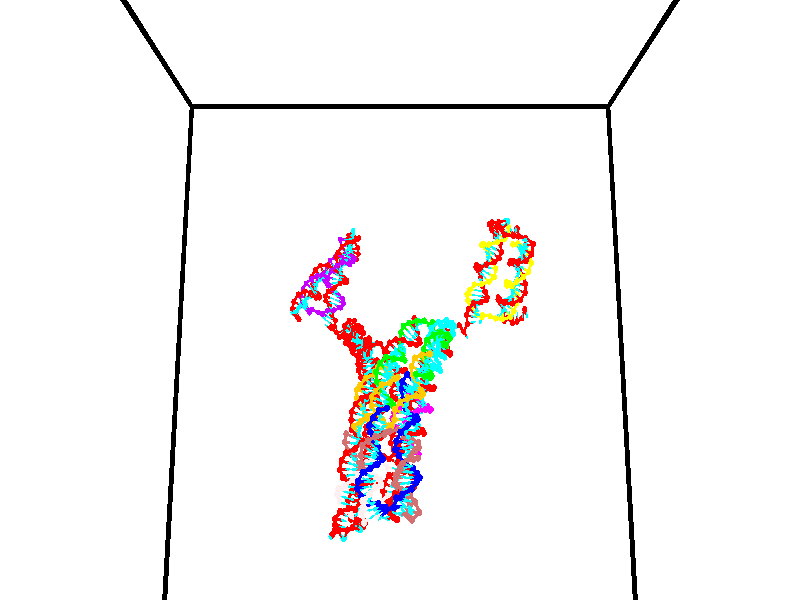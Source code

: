 // switches for output
#declare DRAW_BASES = 1; // possible values are 0, 1; only relevant for DNA ribbons
#declare DRAW_BASES_TYPE = 3; // possible values are 1, 2, 3; only relevant for DNA ribbons
#declare DRAW_FOG = 0; // set to 1 to enable fog

#include "colors.inc"

#include "transforms.inc"
background { rgb <1, 1, 1>}

#default {
   normal{
       ripples 0.25
       frequency 0.20
       turbulence 0.2
       lambda 5
   }
	finish {
		phong 0.1
		phong_size 40.
	}
}

// original window dimensions: 1024x640


// camera settings

camera {
	sky <0, 0.179814, -0.983701>
	up <0, 0.179814, -0.983701>
	right 1.6 * <1, 0, 0>
	location <35, 94.9851, 44.8844>
	look_at <35, 29.7336, 32.9568>
	direction <0, -65.2515, -11.9276>
	angle 67.0682
}


# declare cpy_camera_pos = <35, 94.9851, 44.8844>;
# if (DRAW_FOG = 1)
fog {
	fog_type 2
	up vnormalize(cpy_camera_pos)
	color rgbt<1,1,1,0.3>
	distance 1e-5
	fog_alt 3e-3
	fog_offset 56
}
# end


// LIGHTS

# declare lum = 6;
global_settings {
	ambient_light rgb lum * <0.05, 0.05, 0.05>
	max_trace_level 15
}# declare cpy_direct_light_amount = 0.25;
light_source
{	1000 * <-1, -1.16352, -0.803886>,
	rgb lum * cpy_direct_light_amount
	parallel
}

light_source
{	1000 * <1, 1.16352, 0.803886>,
	rgb lum * cpy_direct_light_amount
	parallel
}

// strand 0

// nucleotide -1

// particle -1
sphere {
	<24.703062, 35.035931, 35.430271> 0.250000
	pigment { color rgbt <1,0,0,0> }
	no_shadow
}
cylinder {
	<24.386765, 34.913609, 35.218155>,  <24.196985, 34.840214, 35.090885>, 0.100000
	pigment { color rgbt <1,0,0,0> }
	no_shadow
}
cylinder {
	<24.386765, 34.913609, 35.218155>,  <24.703062, 35.035931, 35.430271>, 0.100000
	pigment { color rgbt <1,0,0,0> }
	no_shadow
}

// particle -1
sphere {
	<24.386765, 34.913609, 35.218155> 0.100000
	pigment { color rgbt <1,0,0,0> }
	no_shadow
}
sphere {
	0, 1
	scale<0.080000,0.200000,0.300000>
	matrix <0.594026, -0.592538, -0.544088,
		-0.147831, -0.745239, 0.650203,
		-0.790746, -0.305805, -0.530287,
		24.149540, 34.821869, 35.059071>
	pigment { color rgbt <0,1,1,0> }
	no_shadow
}
cylinder {
	<24.733036, 34.291996, 35.473953>,  <24.703062, 35.035931, 35.430271>, 0.130000
	pigment { color rgbt <1,0,0,0> }
	no_shadow
}

// nucleotide -1

// particle -1
sphere {
	<24.733036, 34.291996, 35.473953> 0.250000
	pigment { color rgbt <1,0,0,0> }
	no_shadow
}
cylinder {
	<24.544252, 34.457676, 35.162647>,  <24.430983, 34.557083, 34.975864>, 0.100000
	pigment { color rgbt <1,0,0,0> }
	no_shadow
}
cylinder {
	<24.544252, 34.457676, 35.162647>,  <24.733036, 34.291996, 35.473953>, 0.100000
	pigment { color rgbt <1,0,0,0> }
	no_shadow
}

// particle -1
sphere {
	<24.544252, 34.457676, 35.162647> 0.100000
	pigment { color rgbt <1,0,0,0> }
	no_shadow
}
sphere {
	0, 1
	scale<0.080000,0.200000,0.300000>
	matrix <0.436700, -0.657024, -0.614501,
		-0.765864, -0.629887, 0.129207,
		-0.471959, 0.414200, -0.778263,
		24.402664, 34.581936, 34.929169>
	pigment { color rgbt <0,1,1,0> }
	no_shadow
}
cylinder {
	<24.397278, 33.728367, 35.102291>,  <24.733036, 34.291996, 35.473953>, 0.130000
	pigment { color rgbt <1,0,0,0> }
	no_shadow
}

// nucleotide -1

// particle -1
sphere {
	<24.397278, 33.728367, 35.102291> 0.250000
	pigment { color rgbt <1,0,0,0> }
	no_shadow
}
cylinder {
	<24.481800, 34.056690, 34.890015>,  <24.532513, 34.253685, 34.762650>, 0.100000
	pigment { color rgbt <1,0,0,0> }
	no_shadow
}
cylinder {
	<24.481800, 34.056690, 34.890015>,  <24.397278, 33.728367, 35.102291>, 0.100000
	pigment { color rgbt <1,0,0,0> }
	no_shadow
}

// particle -1
sphere {
	<24.481800, 34.056690, 34.890015> 0.100000
	pigment { color rgbt <1,0,0,0> }
	no_shadow
}
sphere {
	0, 1
	scale<0.080000,0.200000,0.300000>
	matrix <0.500992, -0.557155, -0.662258,
		-0.839260, -0.125933, -0.528946,
		0.211305, 0.820804, -0.530689,
		24.545191, 34.302933, 34.730808>
	pigment { color rgbt <0,1,1,0> }
	no_shadow
}
cylinder {
	<23.936005, 33.912663, 34.473808>,  <24.397278, 33.728367, 35.102291>, 0.130000
	pigment { color rgbt <1,0,0,0> }
	no_shadow
}

// nucleotide -1

// particle -1
sphere {
	<23.936005, 33.912663, 34.473808> 0.250000
	pigment { color rgbt <1,0,0,0> }
	no_shadow
}
cylinder {
	<24.326920, 33.992947, 34.446609>,  <24.561468, 34.041115, 34.430290>, 0.100000
	pigment { color rgbt <1,0,0,0> }
	no_shadow
}
cylinder {
	<24.326920, 33.992947, 34.446609>,  <23.936005, 33.912663, 34.473808>, 0.100000
	pigment { color rgbt <1,0,0,0> }
	no_shadow
}

// particle -1
sphere {
	<24.326920, 33.992947, 34.446609> 0.100000
	pigment { color rgbt <1,0,0,0> }
	no_shadow
}
sphere {
	0, 1
	scale<0.080000,0.200000,0.300000>
	matrix <0.106050, -0.741017, -0.663059,
		-0.183469, 0.640789, -0.745472,
		0.977288, 0.200708, -0.067998,
		24.620106, 34.053158, 34.426208>
	pigment { color rgbt <0,1,1,0> }
	no_shadow
}
cylinder {
	<24.052534, 33.766296, 33.859825>,  <23.936005, 33.912663, 34.473808>, 0.130000
	pigment { color rgbt <1,0,0,0> }
	no_shadow
}

// nucleotide -1

// particle -1
sphere {
	<24.052534, 33.766296, 33.859825> 0.250000
	pigment { color rgbt <1,0,0,0> }
	no_shadow
}
cylinder {
	<24.424212, 33.748478, 34.006584>,  <24.647219, 33.737785, 34.094639>, 0.100000
	pigment { color rgbt <1,0,0,0> }
	no_shadow
}
cylinder {
	<24.424212, 33.748478, 34.006584>,  <24.052534, 33.766296, 33.859825>, 0.100000
	pigment { color rgbt <1,0,0,0> }
	no_shadow
}

// particle -1
sphere {
	<24.424212, 33.748478, 34.006584> 0.100000
	pigment { color rgbt <1,0,0,0> }
	no_shadow
}
sphere {
	0, 1
	scale<0.080000,0.200000,0.300000>
	matrix <0.220892, -0.728968, -0.647930,
		0.296323, 0.683097, -0.667511,
		0.929193, -0.044549, 0.366901,
		24.702969, 33.735115, 34.116653>
	pigment { color rgbt <0,1,1,0> }
	no_shadow
}
cylinder {
	<24.492647, 33.694340, 33.185165>,  <24.052534, 33.766296, 33.859825>, 0.130000
	pigment { color rgbt <1,0,0,0> }
	no_shadow
}

// nucleotide -1

// particle -1
sphere {
	<24.492647, 33.694340, 33.185165> 0.250000
	pigment { color rgbt <1,0,0,0> }
	no_shadow
}
cylinder {
	<24.714697, 33.590324, 33.501198>,  <24.847927, 33.527916, 33.690815>, 0.100000
	pigment { color rgbt <1,0,0,0> }
	no_shadow
}
cylinder {
	<24.714697, 33.590324, 33.501198>,  <24.492647, 33.694340, 33.185165>, 0.100000
	pigment { color rgbt <1,0,0,0> }
	no_shadow
}

// particle -1
sphere {
	<24.714697, 33.590324, 33.501198> 0.100000
	pigment { color rgbt <1,0,0,0> }
	no_shadow
}
sphere {
	0, 1
	scale<0.080000,0.200000,0.300000>
	matrix <0.549440, -0.598494, -0.583027,
		0.624464, 0.757751, -0.189363,
		0.555122, -0.260036, 0.790076,
		24.881233, 33.512314, 33.738220>
	pigment { color rgbt <0,1,1,0> }
	no_shadow
}
cylinder {
	<25.146723, 33.733208, 32.934200>,  <24.492647, 33.694340, 33.185165>, 0.130000
	pigment { color rgbt <1,0,0,0> }
	no_shadow
}

// nucleotide -1

// particle -1
sphere {
	<25.146723, 33.733208, 32.934200> 0.250000
	pigment { color rgbt <1,0,0,0> }
	no_shadow
}
cylinder {
	<25.144638, 33.479481, 33.243420>,  <25.143387, 33.327244, 33.428951>, 0.100000
	pigment { color rgbt <1,0,0,0> }
	no_shadow
}
cylinder {
	<25.144638, 33.479481, 33.243420>,  <25.146723, 33.733208, 32.934200>, 0.100000
	pigment { color rgbt <1,0,0,0> }
	no_shadow
}

// particle -1
sphere {
	<25.144638, 33.479481, 33.243420> 0.100000
	pigment { color rgbt <1,0,0,0> }
	no_shadow
}
sphere {
	0, 1
	scale<0.080000,0.200000,0.300000>
	matrix <0.602375, -0.619056, -0.503899,
		0.798196, 0.463039, 0.385327,
		-0.005214, -0.634322, 0.773051,
		25.143074, 33.289185, 33.475334>
	pigment { color rgbt <0,1,1,0> }
	no_shadow
}
cylinder {
	<25.748873, 33.487957, 32.997952>,  <25.146723, 33.733208, 32.934200>, 0.130000
	pigment { color rgbt <1,0,0,0> }
	no_shadow
}

// nucleotide -1

// particle -1
sphere {
	<25.748873, 33.487957, 32.997952> 0.250000
	pigment { color rgbt <1,0,0,0> }
	no_shadow
}
cylinder {
	<25.530293, 33.204712, 33.176823>,  <25.399143, 33.034767, 33.284145>, 0.100000
	pigment { color rgbt <1,0,0,0> }
	no_shadow
}
cylinder {
	<25.530293, 33.204712, 33.176823>,  <25.748873, 33.487957, 32.997952>, 0.100000
	pigment { color rgbt <1,0,0,0> }
	no_shadow
}

// particle -1
sphere {
	<25.530293, 33.204712, 33.176823> 0.100000
	pigment { color rgbt <1,0,0,0> }
	no_shadow
}
sphere {
	0, 1
	scale<0.080000,0.200000,0.300000>
	matrix <0.538361, -0.706023, -0.460107,
		0.641527, -0.010681, 0.767027,
		-0.546453, -0.708108, 0.447182,
		25.366356, 32.992279, 33.310978>
	pigment { color rgbt <0,1,1,0> }
	no_shadow
}
cylinder {
	<26.204927, 32.953552, 33.344383>,  <25.748873, 33.487957, 32.997952>, 0.130000
	pigment { color rgbt <1,0,0,0> }
	no_shadow
}

// nucleotide -1

// particle -1
sphere {
	<26.204927, 32.953552, 33.344383> 0.250000
	pigment { color rgbt <1,0,0,0> }
	no_shadow
}
cylinder {
	<25.862261, 32.769859, 33.250378>,  <25.656662, 32.659645, 33.193974>, 0.100000
	pigment { color rgbt <1,0,0,0> }
	no_shadow
}
cylinder {
	<25.862261, 32.769859, 33.250378>,  <26.204927, 32.953552, 33.344383>, 0.100000
	pigment { color rgbt <1,0,0,0> }
	no_shadow
}

// particle -1
sphere {
	<25.862261, 32.769859, 33.250378> 0.100000
	pigment { color rgbt <1,0,0,0> }
	no_shadow
}
sphere {
	0, 1
	scale<0.080000,0.200000,0.300000>
	matrix <0.514327, -0.725064, -0.457985,
		0.039922, -0.513213, 0.857332,
		-0.856664, -0.459233, -0.235013,
		25.605261, 32.632088, 33.179874>
	pigment { color rgbt <0,1,1,0> }
	no_shadow
}
cylinder {
	<26.508608, 32.319271, 33.230427>,  <26.204927, 32.953552, 33.344383>, 0.130000
	pigment { color rgbt <1,0,0,0> }
	no_shadow
}

// nucleotide -1

// particle -1
sphere {
	<26.508608, 32.319271, 33.230427> 0.250000
	pigment { color rgbt <1,0,0,0> }
	no_shadow
}
cylinder {
	<26.140314, 32.332535, 33.074917>,  <25.919338, 32.340492, 32.981613>, 0.100000
	pigment { color rgbt <1,0,0,0> }
	no_shadow
}
cylinder {
	<26.140314, 32.332535, 33.074917>,  <26.508608, 32.319271, 33.230427>, 0.100000
	pigment { color rgbt <1,0,0,0> }
	no_shadow
}

// particle -1
sphere {
	<26.140314, 32.332535, 33.074917> 0.100000
	pigment { color rgbt <1,0,0,0> }
	no_shadow
}
sphere {
	0, 1
	scale<0.080000,0.200000,0.300000>
	matrix <0.266310, -0.674807, -0.688269,
		-0.285172, -0.737249, 0.612487,
		-0.920736, 0.033164, -0.388773,
		25.864094, 32.342484, 32.958286>
	pigment { color rgbt <0,1,1,0> }
	no_shadow
}
cylinder {
	<26.474529, 31.716974, 33.031601>,  <26.508608, 32.319271, 33.230427>, 0.130000
	pigment { color rgbt <1,0,0,0> }
	no_shadow
}

// nucleotide -1

// particle -1
sphere {
	<26.474529, 31.716974, 33.031601> 0.250000
	pigment { color rgbt <1,0,0,0> }
	no_shadow
}
cylinder {
	<26.157436, 31.865007, 32.837852>,  <25.967180, 31.953827, 32.721603>, 0.100000
	pigment { color rgbt <1,0,0,0> }
	no_shadow
}
cylinder {
	<26.157436, 31.865007, 32.837852>,  <26.474529, 31.716974, 33.031601>, 0.100000
	pigment { color rgbt <1,0,0,0> }
	no_shadow
}

// particle -1
sphere {
	<26.157436, 31.865007, 32.837852> 0.100000
	pigment { color rgbt <1,0,0,0> }
	no_shadow
}
sphere {
	0, 1
	scale<0.080000,0.200000,0.300000>
	matrix <0.235041, -0.547593, -0.803055,
		-0.562436, -0.750454, 0.347109,
		-0.792731, 0.370082, -0.484373,
		25.919617, 31.976032, 32.692539>
	pigment { color rgbt <0,1,1,0> }
	no_shadow
}
cylinder {
	<26.232399, 31.163052, 32.693012>,  <26.474529, 31.716974, 33.031601>, 0.130000
	pigment { color rgbt <1,0,0,0> }
	no_shadow
}

// nucleotide -1

// particle -1
sphere {
	<26.232399, 31.163052, 32.693012> 0.250000
	pigment { color rgbt <1,0,0,0> }
	no_shadow
}
cylinder {
	<26.087166, 31.471508, 32.483818>,  <26.000025, 31.656582, 32.358303>, 0.100000
	pigment { color rgbt <1,0,0,0> }
	no_shadow
}
cylinder {
	<26.087166, 31.471508, 32.483818>,  <26.232399, 31.163052, 32.693012>, 0.100000
	pigment { color rgbt <1,0,0,0> }
	no_shadow
}

// particle -1
sphere {
	<26.087166, 31.471508, 32.483818> 0.100000
	pigment { color rgbt <1,0,0,0> }
	no_shadow
}
sphere {
	0, 1
	scale<0.080000,0.200000,0.300000>
	matrix <0.296021, -0.436738, -0.849489,
		-0.883482, -0.463250, -0.069700,
		-0.363085, 0.771141, -0.522982,
		25.978241, 31.702850, 32.326923>
	pigment { color rgbt <0,1,1,0> }
	no_shadow
}
cylinder {
	<25.746910, 30.971392, 32.311901>,  <26.232399, 31.163052, 32.693012>, 0.130000
	pigment { color rgbt <1,0,0,0> }
	no_shadow
}

// nucleotide -1

// particle -1
sphere {
	<25.746910, 30.971392, 32.311901> 0.250000
	pigment { color rgbt <1,0,0,0> }
	no_shadow
}
cylinder {
	<25.886322, 31.285362, 32.106995>,  <25.969969, 31.473743, 31.984051>, 0.100000
	pigment { color rgbt <1,0,0,0> }
	no_shadow
}
cylinder {
	<25.886322, 31.285362, 32.106995>,  <25.746910, 30.971392, 32.311901>, 0.100000
	pigment { color rgbt <1,0,0,0> }
	no_shadow
}

// particle -1
sphere {
	<25.886322, 31.285362, 32.106995> 0.100000
	pigment { color rgbt <1,0,0,0> }
	no_shadow
}
sphere {
	0, 1
	scale<0.080000,0.200000,0.300000>
	matrix <0.195654, -0.595424, -0.779224,
		-0.916649, 0.171356, -0.361098,
		0.348531, 0.784925, -0.512268,
		25.990881, 31.520840, 31.953314>
	pigment { color rgbt <0,1,1,0> }
	no_shadow
}
cylinder {
	<25.535303, 30.840380, 31.705351>,  <25.746910, 30.971392, 32.311901>, 0.130000
	pigment { color rgbt <1,0,0,0> }
	no_shadow
}

// nucleotide -1

// particle -1
sphere {
	<25.535303, 30.840380, 31.705351> 0.250000
	pigment { color rgbt <1,0,0,0> }
	no_shadow
}
cylinder {
	<25.812077, 31.123329, 31.647587>,  <25.978140, 31.293098, 31.612928>, 0.100000
	pigment { color rgbt <1,0,0,0> }
	no_shadow
}
cylinder {
	<25.812077, 31.123329, 31.647587>,  <25.535303, 30.840380, 31.705351>, 0.100000
	pigment { color rgbt <1,0,0,0> }
	no_shadow
}

// particle -1
sphere {
	<25.812077, 31.123329, 31.647587> 0.100000
	pigment { color rgbt <1,0,0,0> }
	no_shadow
}
sphere {
	0, 1
	scale<0.080000,0.200000,0.300000>
	matrix <0.303353, -0.466370, -0.830949,
		-0.655138, 0.531153, -0.537281,
		0.691932, 0.707372, -0.144410,
		26.019657, 31.335541, 31.604263>
	pigment { color rgbt <0,1,1,0> }
	no_shadow
}
cylinder {
	<25.428955, 31.015553, 31.057961>,  <25.535303, 30.840380, 31.705351>, 0.130000
	pigment { color rgbt <1,0,0,0> }
	no_shadow
}

// nucleotide -1

// particle -1
sphere {
	<25.428955, 31.015553, 31.057961> 0.250000
	pigment { color rgbt <1,0,0,0> }
	no_shadow
}
cylinder {
	<25.800354, 31.118196, 31.165325>,  <26.023193, 31.179783, 31.229744>, 0.100000
	pigment { color rgbt <1,0,0,0> }
	no_shadow
}
cylinder {
	<25.800354, 31.118196, 31.165325>,  <25.428955, 31.015553, 31.057961>, 0.100000
	pigment { color rgbt <1,0,0,0> }
	no_shadow
}

// particle -1
sphere {
	<25.800354, 31.118196, 31.165325> 0.100000
	pigment { color rgbt <1,0,0,0> }
	no_shadow
}
sphere {
	0, 1
	scale<0.080000,0.200000,0.300000>
	matrix <0.370805, -0.601863, -0.707294,
		-0.019951, 0.756249, -0.653980,
		0.928496, 0.256610, 0.268413,
		26.078903, 31.195179, 31.245850>
	pigment { color rgbt <0,1,1,0> }
	no_shadow
}
cylinder {
	<25.798798, 30.988564, 30.407949>,  <25.428955, 31.015553, 31.057961>, 0.130000
	pigment { color rgbt <1,0,0,0> }
	no_shadow
}

// nucleotide -1

// particle -1
sphere {
	<25.798798, 30.988564, 30.407949> 0.250000
	pigment { color rgbt <1,0,0,0> }
	no_shadow
}
cylinder {
	<26.082220, 30.992546, 30.690184>,  <26.252274, 30.994936, 30.859524>, 0.100000
	pigment { color rgbt <1,0,0,0> }
	no_shadow
}
cylinder {
	<26.082220, 30.992546, 30.690184>,  <25.798798, 30.988564, 30.407949>, 0.100000
	pigment { color rgbt <1,0,0,0> }
	no_shadow
}

// particle -1
sphere {
	<26.082220, 30.992546, 30.690184> 0.100000
	pigment { color rgbt <1,0,0,0> }
	no_shadow
}
sphere {
	0, 1
	scale<0.080000,0.200000,0.300000>
	matrix <0.626742, -0.468347, -0.622773,
		0.324257, 0.883489, -0.338091,
		0.708556, 0.009957, 0.705584,
		26.294786, 30.995533, 30.901859>
	pigment { color rgbt <0,1,1,0> }
	no_shadow
}
cylinder {
	<26.418900, 31.378799, 30.106836>,  <25.798798, 30.988564, 30.407949>, 0.130000
	pigment { color rgbt <1,0,0,0> }
	no_shadow
}

// nucleotide -1

// particle -1
sphere {
	<26.418900, 31.378799, 30.106836> 0.250000
	pigment { color rgbt <1,0,0,0> }
	no_shadow
}
cylinder {
	<26.550985, 31.139694, 30.399038>,  <26.630238, 30.996231, 30.574360>, 0.100000
	pigment { color rgbt <1,0,0,0> }
	no_shadow
}
cylinder {
	<26.550985, 31.139694, 30.399038>,  <26.418900, 31.378799, 30.106836>, 0.100000
	pigment { color rgbt <1,0,0,0> }
	no_shadow
}

// particle -1
sphere {
	<26.550985, 31.139694, 30.399038> 0.100000
	pigment { color rgbt <1,0,0,0> }
	no_shadow
}
sphere {
	0, 1
	scale<0.080000,0.200000,0.300000>
	matrix <0.700693, -0.363311, -0.614031,
		0.632445, 0.714623, 0.298877,
		0.330215, -0.597762, 0.730506,
		26.650049, 30.960365, 30.618191>
	pigment { color rgbt <0,1,1,0> }
	no_shadow
}
cylinder {
	<27.245584, 31.328569, 30.042814>,  <26.418900, 31.378799, 30.106836>, 0.130000
	pigment { color rgbt <1,0,0,0> }
	no_shadow
}

// nucleotide -1

// particle -1
sphere {
	<27.245584, 31.328569, 30.042814> 0.250000
	pigment { color rgbt <1,0,0,0> }
	no_shadow
}
cylinder {
	<27.150152, 31.029652, 30.290890>,  <27.092894, 30.850302, 30.439735>, 0.100000
	pigment { color rgbt <1,0,0,0> }
	no_shadow
}
cylinder {
	<27.150152, 31.029652, 30.290890>,  <27.245584, 31.328569, 30.042814>, 0.100000
	pigment { color rgbt <1,0,0,0> }
	no_shadow
}

// particle -1
sphere {
	<27.150152, 31.029652, 30.290890> 0.100000
	pigment { color rgbt <1,0,0,0> }
	no_shadow
}
sphere {
	0, 1
	scale<0.080000,0.200000,0.300000>
	matrix <0.821155, -0.496178, -0.281980,
		0.518445, 0.441997, 0.732020,
		-0.238578, -0.747293, 0.620189,
		27.078579, 30.805464, 30.476946>
	pigment { color rgbt <0,1,1,0> }
	no_shadow
}
cylinder {
	<27.869030, 31.131765, 30.390070>,  <27.245584, 31.328569, 30.042814>, 0.130000
	pigment { color rgbt <1,0,0,0> }
	no_shadow
}

// nucleotide -1

// particle -1
sphere {
	<27.869030, 31.131765, 30.390070> 0.250000
	pigment { color rgbt <1,0,0,0> }
	no_shadow
}
cylinder {
	<27.629395, 30.812860, 30.419636>,  <27.485613, 30.621517, 30.437376>, 0.100000
	pigment { color rgbt <1,0,0,0> }
	no_shadow
}
cylinder {
	<27.629395, 30.812860, 30.419636>,  <27.869030, 31.131765, 30.390070>, 0.100000
	pigment { color rgbt <1,0,0,0> }
	no_shadow
}

// particle -1
sphere {
	<27.629395, 30.812860, 30.419636> 0.100000
	pigment { color rgbt <1,0,0,0> }
	no_shadow
}
sphere {
	0, 1
	scale<0.080000,0.200000,0.300000>
	matrix <0.744143, -0.588482, -0.316133,
		0.295540, -0.134387, 0.945831,
		-0.599088, -0.797264, 0.073917,
		27.449669, 30.573681, 30.441811>
	pigment { color rgbt <0,1,1,0> }
	no_shadow
}
cylinder {
	<28.313128, 30.620911, 30.631838>,  <27.869030, 31.131765, 30.390070>, 0.130000
	pigment { color rgbt <1,0,0,0> }
	no_shadow
}

// nucleotide -1

// particle -1
sphere {
	<28.313128, 30.620911, 30.631838> 0.250000
	pigment { color rgbt <1,0,0,0> }
	no_shadow
}
cylinder {
	<28.006750, 30.430328, 30.459177>,  <27.822924, 30.315979, 30.355581>, 0.100000
	pigment { color rgbt <1,0,0,0> }
	no_shadow
}
cylinder {
	<28.006750, 30.430328, 30.459177>,  <28.313128, 30.620911, 30.631838>, 0.100000
	pigment { color rgbt <1,0,0,0> }
	no_shadow
}

// particle -1
sphere {
	<28.006750, 30.430328, 30.459177> 0.100000
	pigment { color rgbt <1,0,0,0> }
	no_shadow
}
sphere {
	0, 1
	scale<0.080000,0.200000,0.300000>
	matrix <0.629756, -0.691143, -0.354583,
		-0.129388, -0.543424, 0.829427,
		-0.765941, -0.476458, -0.431650,
		27.776968, 30.287392, 30.329681>
	pigment { color rgbt <0,1,1,0> }
	no_shadow
}
cylinder {
	<28.498419, 29.892046, 30.806517>,  <28.313128, 30.620911, 30.631838>, 0.130000
	pigment { color rgbt <1,0,0,0> }
	no_shadow
}

// nucleotide -1

// particle -1
sphere {
	<28.498419, 29.892046, 30.806517> 0.250000
	pigment { color rgbt <1,0,0,0> }
	no_shadow
}
cylinder {
	<28.242697, 29.879854, 30.499176>,  <28.089264, 29.872540, 30.314772>, 0.100000
	pigment { color rgbt <1,0,0,0> }
	no_shadow
}
cylinder {
	<28.242697, 29.879854, 30.499176>,  <28.498419, 29.892046, 30.806517>, 0.100000
	pigment { color rgbt <1,0,0,0> }
	no_shadow
}

// particle -1
sphere {
	<28.242697, 29.879854, 30.499176> 0.100000
	pigment { color rgbt <1,0,0,0> }
	no_shadow
}
sphere {
	0, 1
	scale<0.080000,0.200000,0.300000>
	matrix <0.659882, -0.534734, -0.527840,
		-0.394773, -0.844470, 0.361973,
		-0.639305, -0.030482, -0.768349,
		28.050905, 29.870710, 30.268671>
	pigment { color rgbt <0,1,1,0> }
	no_shadow
}
cylinder {
	<28.414839, 29.200724, 30.611629>,  <28.498419, 29.892046, 30.806517>, 0.130000
	pigment { color rgbt <1,0,0,0> }
	no_shadow
}

// nucleotide -1

// particle -1
sphere {
	<28.414839, 29.200724, 30.611629> 0.250000
	pigment { color rgbt <1,0,0,0> }
	no_shadow
}
cylinder {
	<28.301310, 29.390024, 30.278048>,  <28.233192, 29.503605, 30.077898>, 0.100000
	pigment { color rgbt <1,0,0,0> }
	no_shadow
}
cylinder {
	<28.301310, 29.390024, 30.278048>,  <28.414839, 29.200724, 30.611629>, 0.100000
	pigment { color rgbt <1,0,0,0> }
	no_shadow
}

// particle -1
sphere {
	<28.301310, 29.390024, 30.278048> 0.100000
	pigment { color rgbt <1,0,0,0> }
	no_shadow
}
sphere {
	0, 1
	scale<0.080000,0.200000,0.300000>
	matrix <0.523439, -0.652233, -0.548274,
		-0.803403, -0.592135, -0.062601,
		-0.283822, 0.473253, -0.833953,
		28.216164, 29.532000, 30.027863>
	pigment { color rgbt <0,1,1,0> }
	no_shadow
}
cylinder {
	<28.198416, 28.759861, 30.142061>,  <28.414839, 29.200724, 30.611629>, 0.130000
	pigment { color rgbt <1,0,0,0> }
	no_shadow
}

// nucleotide -1

// particle -1
sphere {
	<28.198416, 28.759861, 30.142061> 0.250000
	pigment { color rgbt <1,0,0,0> }
	no_shadow
}
cylinder {
	<28.304234, 29.070061, 29.912762>,  <28.367725, 29.256180, 29.775183>, 0.100000
	pigment { color rgbt <1,0,0,0> }
	no_shadow
}
cylinder {
	<28.304234, 29.070061, 29.912762>,  <28.198416, 28.759861, 30.142061>, 0.100000
	pigment { color rgbt <1,0,0,0> }
	no_shadow
}

// particle -1
sphere {
	<28.304234, 29.070061, 29.912762> 0.100000
	pigment { color rgbt <1,0,0,0> }
	no_shadow
}
sphere {
	0, 1
	scale<0.080000,0.200000,0.300000>
	matrix <0.536358, -0.612326, -0.580842,
		-0.801458, -0.153807, -0.577934,
		0.264546, 0.775500, -0.573249,
		28.383598, 29.302711, 29.740788>
	pigment { color rgbt <0,1,1,0> }
	no_shadow
}
cylinder {
	<28.157124, 28.532267, 29.443268>,  <28.198416, 28.759861, 30.142061>, 0.130000
	pigment { color rgbt <1,0,0,0> }
	no_shadow
}

// nucleotide -1

// particle -1
sphere {
	<28.157124, 28.532267, 29.443268> 0.250000
	pigment { color rgbt <1,0,0,0> }
	no_shadow
}
cylinder {
	<28.400742, 28.849487, 29.447849>,  <28.546913, 29.039820, 29.450598>, 0.100000
	pigment { color rgbt <1,0,0,0> }
	no_shadow
}
cylinder {
	<28.400742, 28.849487, 29.447849>,  <28.157124, 28.532267, 29.443268>, 0.100000
	pigment { color rgbt <1,0,0,0> }
	no_shadow
}

// particle -1
sphere {
	<28.400742, 28.849487, 29.447849> 0.100000
	pigment { color rgbt <1,0,0,0> }
	no_shadow
}
sphere {
	0, 1
	scale<0.080000,0.200000,0.300000>
	matrix <0.638434, -0.481630, -0.600363,
		-0.470603, 0.372961, -0.799646,
		0.609045, 0.793053, 0.011454,
		28.583454, 29.087402, 29.451286>
	pigment { color rgbt <0,1,1,0> }
	no_shadow
}
cylinder {
	<28.246515, 28.734232, 28.638746>,  <28.157124, 28.532267, 29.443268>, 0.130000
	pigment { color rgbt <1,0,0,0> }
	no_shadow
}

// nucleotide -1

// particle -1
sphere {
	<28.246515, 28.734232, 28.638746> 0.250000
	pigment { color rgbt <1,0,0,0> }
	no_shadow
}
cylinder {
	<28.520075, 28.815990, 28.918890>,  <28.684210, 28.865046, 29.086977>, 0.100000
	pigment { color rgbt <1,0,0,0> }
	no_shadow
}
cylinder {
	<28.520075, 28.815990, 28.918890>,  <28.246515, 28.734232, 28.638746>, 0.100000
	pigment { color rgbt <1,0,0,0> }
	no_shadow
}

// particle -1
sphere {
	<28.520075, 28.815990, 28.918890> 0.100000
	pigment { color rgbt <1,0,0,0> }
	no_shadow
}
sphere {
	0, 1
	scale<0.080000,0.200000,0.300000>
	matrix <0.668037, -0.561321, -0.488514,
		0.293276, 0.801960, -0.520432,
		0.683898, 0.204398, 0.700361,
		28.725245, 28.877310, 29.128998>
	pigment { color rgbt <0,1,1,0> }
	no_shadow
}
cylinder {
	<28.866192, 28.853039, 28.253708>,  <28.246515, 28.734232, 28.638746>, 0.130000
	pigment { color rgbt <1,0,0,0> }
	no_shadow
}

// nucleotide -1

// particle -1
sphere {
	<28.866192, 28.853039, 28.253708> 0.250000
	pigment { color rgbt <1,0,0,0> }
	no_shadow
}
cylinder {
	<28.962282, 28.754011, 28.629154>,  <29.019936, 28.694593, 28.854422>, 0.100000
	pigment { color rgbt <1,0,0,0> }
	no_shadow
}
cylinder {
	<28.962282, 28.754011, 28.629154>,  <28.866192, 28.853039, 28.253708>, 0.100000
	pigment { color rgbt <1,0,0,0> }
	no_shadow
}

// particle -1
sphere {
	<28.962282, 28.754011, 28.629154> 0.100000
	pigment { color rgbt <1,0,0,0> }
	no_shadow
}
sphere {
	0, 1
	scale<0.080000,0.200000,0.300000>
	matrix <0.768817, -0.541796, -0.339671,
		0.592631, 0.803222, 0.060184,
		0.240224, -0.247570, 0.938617,
		29.034349, 28.679741, 28.910740>
	pigment { color rgbt <0,1,1,0> }
	no_shadow
}
cylinder {
	<29.623253, 29.033741, 28.409822>,  <28.866192, 28.853039, 28.253708>, 0.130000
	pigment { color rgbt <1,0,0,0> }
	no_shadow
}

// nucleotide -1

// particle -1
sphere {
	<29.623253, 29.033741, 28.409822> 0.250000
	pigment { color rgbt <1,0,0,0> }
	no_shadow
}
cylinder {
	<29.510237, 28.704624, 28.607079>,  <29.442427, 28.507154, 28.725431>, 0.100000
	pigment { color rgbt <1,0,0,0> }
	no_shadow
}
cylinder {
	<29.510237, 28.704624, 28.607079>,  <29.623253, 29.033741, 28.409822>, 0.100000
	pigment { color rgbt <1,0,0,0> }
	no_shadow
}

// particle -1
sphere {
	<29.510237, 28.704624, 28.607079> 0.100000
	pigment { color rgbt <1,0,0,0> }
	no_shadow
}
sphere {
	0, 1
	scale<0.080000,0.200000,0.300000>
	matrix <0.726801, -0.519128, -0.449740,
		0.626044, 0.231346, 0.744680,
		-0.282539, -0.822791, 0.493139,
		29.425474, 28.457787, 28.755020>
	pigment { color rgbt <0,1,1,0> }
	no_shadow
}
cylinder {
	<30.121429, 28.905159, 28.930162>,  <29.623253, 29.033741, 28.409822>, 0.130000
	pigment { color rgbt <1,0,0,0> }
	no_shadow
}

// nucleotide -1

// particle -1
sphere {
	<30.121429, 28.905159, 28.930162> 0.250000
	pigment { color rgbt <1,0,0,0> }
	no_shadow
}
cylinder {
	<29.932117, 28.566851, 28.831631>,  <29.818531, 28.363865, 28.772512>, 0.100000
	pigment { color rgbt <1,0,0,0> }
	no_shadow
}
cylinder {
	<29.932117, 28.566851, 28.831631>,  <30.121429, 28.905159, 28.930162>, 0.100000
	pigment { color rgbt <1,0,0,0> }
	no_shadow
}

// particle -1
sphere {
	<29.932117, 28.566851, 28.831631> 0.100000
	pigment { color rgbt <1,0,0,0> }
	no_shadow
}
sphere {
	0, 1
	scale<0.080000,0.200000,0.300000>
	matrix <0.875333, -0.420100, -0.239391,
		0.098987, -0.328920, 0.939156,
		-0.473280, -0.845771, -0.246330,
		29.790134, 28.313120, 28.757732>
	pigment { color rgbt <0,1,1,0> }
	no_shadow
}
cylinder {
	<30.343628, 29.428020, 28.540102>,  <30.121429, 28.905159, 28.930162>, 0.130000
	pigment { color rgbt <1,0,0,0> }
	no_shadow
}

// nucleotide -1

// particle -1
sphere {
	<30.343628, 29.428020, 28.540102> 0.250000
	pigment { color rgbt <1,0,0,0> }
	no_shadow
}
cylinder {
	<29.964525, 29.507530, 28.440306>,  <29.737064, 29.555235, 28.380428>, 0.100000
	pigment { color rgbt <1,0,0,0> }
	no_shadow
}
cylinder {
	<29.964525, 29.507530, 28.440306>,  <30.343628, 29.428020, 28.540102>, 0.100000
	pigment { color rgbt <1,0,0,0> }
	no_shadow
}

// particle -1
sphere {
	<29.964525, 29.507530, 28.440306> 0.100000
	pigment { color rgbt <1,0,0,0> }
	no_shadow
}
sphere {
	0, 1
	scale<0.080000,0.200000,0.300000>
	matrix <0.242273, 0.957317, -0.157632,
		0.207509, -0.209842, -0.955461,
		-0.947757, 0.198772, -0.249491,
		29.680199, 29.567162, 28.365458>
	pigment { color rgbt <0,1,1,0> }
	no_shadow
}
cylinder {
	<30.347548, 30.152838, 28.140980>,  <30.343628, 29.428020, 28.540102>, 0.130000
	pigment { color rgbt <1,0,0,0> }
	no_shadow
}

// nucleotide -1

// particle -1
sphere {
	<30.347548, 30.152838, 28.140980> 0.250000
	pigment { color rgbt <1,0,0,0> }
	no_shadow
}
cylinder {
	<29.963011, 30.075212, 28.219116>,  <29.732288, 30.028637, 28.265999>, 0.100000
	pigment { color rgbt <1,0,0,0> }
	no_shadow
}
cylinder {
	<29.963011, 30.075212, 28.219116>,  <30.347548, 30.152838, 28.140980>, 0.100000
	pigment { color rgbt <1,0,0,0> }
	no_shadow
}

// particle -1
sphere {
	<29.963011, 30.075212, 28.219116> 0.100000
	pigment { color rgbt <1,0,0,0> }
	no_shadow
}
sphere {
	0, 1
	scale<0.080000,0.200000,0.300000>
	matrix <-0.204313, 0.978330, -0.033566,
		-0.184594, -0.072179, -0.980161,
		-0.961344, -0.194063, 0.195341,
		29.674608, 30.016993, 28.277718>
	pigment { color rgbt <0,1,1,0> }
	no_shadow
}
cylinder {
	<29.896906, 30.391106, 27.532560>,  <30.347548, 30.152838, 28.140980>, 0.130000
	pigment { color rgbt <1,0,0,0> }
	no_shadow
}

// nucleotide -1

// particle -1
sphere {
	<29.896906, 30.391106, 27.532560> 0.250000
	pigment { color rgbt <1,0,0,0> }
	no_shadow
}
cylinder {
	<29.695080, 30.392332, 27.877907>,  <29.573984, 30.393068, 28.085115>, 0.100000
	pigment { color rgbt <1,0,0,0> }
	no_shadow
}
cylinder {
	<29.695080, 30.392332, 27.877907>,  <29.896906, 30.391106, 27.532560>, 0.100000
	pigment { color rgbt <1,0,0,0> }
	no_shadow
}

// particle -1
sphere {
	<29.695080, 30.392332, 27.877907> 0.100000
	pigment { color rgbt <1,0,0,0> }
	no_shadow
}
sphere {
	0, 1
	scale<0.080000,0.200000,0.300000>
	matrix <-0.193062, 0.974271, -0.116286,
		-0.841511, -0.225358, -0.490991,
		-0.504565, 0.003065, 0.863368,
		29.543711, 30.393251, 28.136917>
	pigment { color rgbt <0,1,1,0> }
	no_shadow
}
cylinder {
	<29.186152, 30.536974, 27.443865>,  <29.896906, 30.391106, 27.532560>, 0.130000
	pigment { color rgbt <1,0,0,0> }
	no_shadow
}

// nucleotide -1

// particle -1
sphere {
	<29.186152, 30.536974, 27.443865> 0.250000
	pigment { color rgbt <1,0,0,0> }
	no_shadow
}
cylinder {
	<29.293324, 30.665648, 27.807125>,  <29.357626, 30.742851, 28.025082>, 0.100000
	pigment { color rgbt <1,0,0,0> }
	no_shadow
}
cylinder {
	<29.293324, 30.665648, 27.807125>,  <29.186152, 30.536974, 27.443865>, 0.100000
	pigment { color rgbt <1,0,0,0> }
	no_shadow
}

// particle -1
sphere {
	<29.293324, 30.665648, 27.807125> 0.100000
	pigment { color rgbt <1,0,0,0> }
	no_shadow
}
sphere {
	0, 1
	scale<0.080000,0.200000,0.300000>
	matrix <-0.148315, 0.945147, -0.291031,
		-0.951954, -0.056716, 0.300944,
		0.267930, 0.321683, 0.908148,
		29.373703, 30.762152, 28.079569>
	pigment { color rgbt <0,1,1,0> }
	no_shadow
}
cylinder {
	<29.378685, 31.058918, 27.197186>,  <29.186152, 30.536974, 27.443865>, 0.130000
	pigment { color rgbt <1,0,0,0> }
	no_shadow
}

// nucleotide -1

// particle -1
sphere {
	<29.378685, 31.058918, 27.197186> 0.250000
	pigment { color rgbt <1,0,0,0> }
	no_shadow
}
cylinder {
	<29.663275, 31.257639, 26.998392>,  <29.834028, 31.376871, 26.879116>, 0.100000
	pigment { color rgbt <1,0,0,0> }
	no_shadow
}
cylinder {
	<29.663275, 31.257639, 26.998392>,  <29.378685, 31.058918, 27.197186>, 0.100000
	pigment { color rgbt <1,0,0,0> }
	no_shadow
}

// particle -1
sphere {
	<29.663275, 31.257639, 26.998392> 0.100000
	pigment { color rgbt <1,0,0,0> }
	no_shadow
}
sphere {
	0, 1
	scale<0.080000,0.200000,0.300000>
	matrix <-0.263678, 0.844299, 0.466511,
		0.651367, -0.200866, 0.731692,
		0.711474, 0.496801, -0.496985,
		29.876717, 31.406679, 26.849297>
	pigment { color rgbt <0,1,1,0> }
	no_shadow
}
cylinder {
	<30.062634, 31.078339, 27.467180>,  <29.378685, 31.058918, 27.197186>, 0.130000
	pigment { color rgbt <1,0,0,0> }
	no_shadow
}

// nucleotide -1

// particle -1
sphere {
	<30.062634, 31.078339, 27.467180> 0.250000
	pigment { color rgbt <1,0,0,0> }
	no_shadow
}
cylinder {
	<29.974907, 31.416328, 27.272072>,  <29.922270, 31.619122, 27.155006>, 0.100000
	pigment { color rgbt <1,0,0,0> }
	no_shadow
}
cylinder {
	<29.974907, 31.416328, 27.272072>,  <30.062634, 31.078339, 27.467180>, 0.100000
	pigment { color rgbt <1,0,0,0> }
	no_shadow
}

// particle -1
sphere {
	<29.974907, 31.416328, 27.272072> 0.100000
	pigment { color rgbt <1,0,0,0> }
	no_shadow
}
sphere {
	0, 1
	scale<0.080000,0.200000,0.300000>
	matrix <-0.273843, 0.426533, 0.862020,
		0.936434, 0.322630, 0.137843,
		-0.219319, 0.844973, -0.487770,
		29.909111, 31.669821, 27.125740>
	pigment { color rgbt <0,1,1,0> }
	no_shadow
}
cylinder {
	<30.560305, 31.611582, 27.598396>,  <30.062634, 31.078339, 27.467180>, 0.130000
	pigment { color rgbt <1,0,0,0> }
	no_shadow
}

// nucleotide -1

// particle -1
sphere {
	<30.560305, 31.611582, 27.598396> 0.250000
	pigment { color rgbt <1,0,0,0> }
	no_shadow
}
cylinder {
	<30.193399, 31.758018, 27.535654>,  <29.973257, 31.845881, 27.498009>, 0.100000
	pigment { color rgbt <1,0,0,0> }
	no_shadow
}
cylinder {
	<30.193399, 31.758018, 27.535654>,  <30.560305, 31.611582, 27.598396>, 0.100000
	pigment { color rgbt <1,0,0,0> }
	no_shadow
}

// particle -1
sphere {
	<30.193399, 31.758018, 27.535654> 0.100000
	pigment { color rgbt <1,0,0,0> }
	no_shadow
}
sphere {
	0, 1
	scale<0.080000,0.200000,0.300000>
	matrix <0.046755, 0.490089, 0.870418,
		0.395527, 0.791068, -0.466657,
		-0.917264, 0.366092, -0.156856,
		29.918221, 31.867846, 27.488598>
	pigment { color rgbt <0,1,1,0> }
	no_shadow
}
cylinder {
	<30.481817, 32.303528, 27.924734>,  <30.560305, 31.611582, 27.598396>, 0.130000
	pigment { color rgbt <1,0,0,0> }
	no_shadow
}

// nucleotide -1

// particle -1
sphere {
	<30.481817, 32.303528, 27.924734> 0.250000
	pigment { color rgbt <1,0,0,0> }
	no_shadow
}
cylinder {
	<30.090500, 32.225441, 27.896929>,  <29.855709, 32.178589, 27.880245>, 0.100000
	pigment { color rgbt <1,0,0,0> }
	no_shadow
}
cylinder {
	<30.090500, 32.225441, 27.896929>,  <30.481817, 32.303528, 27.924734>, 0.100000
	pigment { color rgbt <1,0,0,0> }
	no_shadow
}

// particle -1
sphere {
	<30.090500, 32.225441, 27.896929> 0.100000
	pigment { color rgbt <1,0,0,0> }
	no_shadow
}
sphere {
	0, 1
	scale<0.080000,0.200000,0.300000>
	matrix <-0.126928, 0.299324, 0.945672,
		-0.163808, 0.933967, -0.317605,
		-0.978293, -0.195221, -0.069514,
		29.797012, 32.166874, 27.876074>
	pigment { color rgbt <0,1,1,0> }
	no_shadow
}
cylinder {
	<30.068735, 32.918777, 28.286289>,  <30.481817, 32.303528, 27.924734>, 0.130000
	pigment { color rgbt <1,0,0,0> }
	no_shadow
}

// nucleotide -1

// particle -1
sphere {
	<30.068735, 32.918777, 28.286289> 0.250000
	pigment { color rgbt <1,0,0,0> }
	no_shadow
}
cylinder {
	<29.835743, 32.593864, 28.298372>,  <29.695948, 32.398918, 28.305622>, 0.100000
	pigment { color rgbt <1,0,0,0> }
	no_shadow
}
cylinder {
	<29.835743, 32.593864, 28.298372>,  <30.068735, 32.918777, 28.286289>, 0.100000
	pigment { color rgbt <1,0,0,0> }
	no_shadow
}

// particle -1
sphere {
	<29.835743, 32.593864, 28.298372> 0.100000
	pigment { color rgbt <1,0,0,0> }
	no_shadow
}
sphere {
	0, 1
	scale<0.080000,0.200000,0.300000>
	matrix <-0.327542, 0.268562, 0.905864,
		-0.743931, 0.517754, -0.422489,
		-0.582480, -0.812284, 0.030206,
		29.660999, 32.350178, 28.307434>
	pigment { color rgbt <0,1,1,0> }
	no_shadow
}
cylinder {
	<29.437397, 33.215176, 28.442352>,  <30.068735, 32.918777, 28.286289>, 0.130000
	pigment { color rgbt <1,0,0,0> }
	no_shadow
}

// nucleotide -1

// particle -1
sphere {
	<29.437397, 33.215176, 28.442352> 0.250000
	pigment { color rgbt <1,0,0,0> }
	no_shadow
}
cylinder {
	<29.416624, 32.825241, 28.529068>,  <29.404160, 32.591282, 28.581099>, 0.100000
	pigment { color rgbt <1,0,0,0> }
	no_shadow
}
cylinder {
	<29.416624, 32.825241, 28.529068>,  <29.437397, 33.215176, 28.442352>, 0.100000
	pigment { color rgbt <1,0,0,0> }
	no_shadow
}

// particle -1
sphere {
	<29.416624, 32.825241, 28.529068> 0.100000
	pigment { color rgbt <1,0,0,0> }
	no_shadow
}
sphere {
	0, 1
	scale<0.080000,0.200000,0.300000>
	matrix <-0.410726, 0.218724, 0.885135,
		-0.910279, -0.043073, -0.411749,
		-0.051934, -0.974836, 0.216791,
		29.401043, 32.532791, 28.594105>
	pigment { color rgbt <0,1,1,0> }
	no_shadow
}
cylinder {
	<28.870115, 33.180408, 28.822599>,  <29.437397, 33.215176, 28.442352>, 0.130000
	pigment { color rgbt <1,0,0,0> }
	no_shadow
}

// nucleotide -1

// particle -1
sphere {
	<28.870115, 33.180408, 28.822599> 0.250000
	pigment { color rgbt <1,0,0,0> }
	no_shadow
}
cylinder {
	<29.047192, 32.835808, 28.922075>,  <29.153437, 32.629047, 28.981762>, 0.100000
	pigment { color rgbt <1,0,0,0> }
	no_shadow
}
cylinder {
	<29.047192, 32.835808, 28.922075>,  <28.870115, 33.180408, 28.822599>, 0.100000
	pigment { color rgbt <1,0,0,0> }
	no_shadow
}

// particle -1
sphere {
	<29.047192, 32.835808, 28.922075> 0.100000
	pigment { color rgbt <1,0,0,0> }
	no_shadow
}
sphere {
	0, 1
	scale<0.080000,0.200000,0.300000>
	matrix <-0.408517, 0.053120, 0.911204,
		-0.798211, -0.504975, -0.328420,
		0.442690, -0.861498, 0.248692,
		29.179998, 32.577358, 28.996683>
	pigment { color rgbt <0,1,1,0> }
	no_shadow
}
cylinder {
	<28.411898, 32.922478, 29.303806>,  <28.870115, 33.180408, 28.822599>, 0.130000
	pigment { color rgbt <1,0,0,0> }
	no_shadow
}

// nucleotide -1

// particle -1
sphere {
	<28.411898, 32.922478, 29.303806> 0.250000
	pigment { color rgbt <1,0,0,0> }
	no_shadow
}
cylinder {
	<28.733484, 32.686291, 29.332054>,  <28.926435, 32.544579, 29.349003>, 0.100000
	pigment { color rgbt <1,0,0,0> }
	no_shadow
}
cylinder {
	<28.733484, 32.686291, 29.332054>,  <28.411898, 32.922478, 29.303806>, 0.100000
	pigment { color rgbt <1,0,0,0> }
	no_shadow
}

// particle -1
sphere {
	<28.733484, 32.686291, 29.332054> 0.100000
	pigment { color rgbt <1,0,0,0> }
	no_shadow
}
sphere {
	0, 1
	scale<0.080000,0.200000,0.300000>
	matrix <-0.193343, -0.147235, 0.970021,
		-0.562369, -0.793517, -0.232534,
		0.803964, -0.590469, 0.070621,
		28.974674, 32.509151, 29.353241>
	pigment { color rgbt <0,1,1,0> }
	no_shadow
}
cylinder {
	<28.138102, 32.198116, 29.525608>,  <28.411898, 32.922478, 29.303806>, 0.130000
	pigment { color rgbt <1,0,0,0> }
	no_shadow
}

// nucleotide -1

// particle -1
sphere {
	<28.138102, 32.198116, 29.525608> 0.250000
	pigment { color rgbt <1,0,0,0> }
	no_shadow
}
cylinder {
	<28.507120, 32.279472, 29.656780>,  <28.728531, 32.328285, 29.735483>, 0.100000
	pigment { color rgbt <1,0,0,0> }
	no_shadow
}
cylinder {
	<28.507120, 32.279472, 29.656780>,  <28.138102, 32.198116, 29.525608>, 0.100000
	pigment { color rgbt <1,0,0,0> }
	no_shadow
}

// particle -1
sphere {
	<28.507120, 32.279472, 29.656780> 0.100000
	pigment { color rgbt <1,0,0,0> }
	no_shadow
}
sphere {
	0, 1
	scale<0.080000,0.200000,0.300000>
	matrix <-0.327194, -0.038234, 0.944183,
		0.204576, -0.978351, 0.031275,
		0.922547, 0.203391, 0.327933,
		28.783884, 32.340488, 29.755159>
	pigment { color rgbt <0,1,1,0> }
	no_shadow
}
cylinder {
	<28.321573, 31.764805, 30.144587>,  <28.138102, 32.198116, 29.525608>, 0.130000
	pigment { color rgbt <1,0,0,0> }
	no_shadow
}

// nucleotide -1

// particle -1
sphere {
	<28.321573, 31.764805, 30.144587> 0.250000
	pigment { color rgbt <1,0,0,0> }
	no_shadow
}
cylinder {
	<28.576391, 32.070461, 30.185106>,  <28.729282, 32.253857, 30.209419>, 0.100000
	pigment { color rgbt <1,0,0,0> }
	no_shadow
}
cylinder {
	<28.576391, 32.070461, 30.185106>,  <28.321573, 31.764805, 30.144587>, 0.100000
	pigment { color rgbt <1,0,0,0> }
	no_shadow
}

// particle -1
sphere {
	<28.576391, 32.070461, 30.185106> 0.100000
	pigment { color rgbt <1,0,0,0> }
	no_shadow
}
sphere {
	0, 1
	scale<0.080000,0.200000,0.300000>
	matrix <-0.303649, 0.127980, 0.944149,
		0.708500, -0.632224, 0.313560,
		0.637043, 0.764143, 0.101300,
		28.767504, 32.299706, 30.215496>
	pigment { color rgbt <0,1,1,0> }
	no_shadow
}
cylinder {
	<28.610106, 31.708872, 30.801830>,  <28.321573, 31.764805, 30.144587>, 0.130000
	pigment { color rgbt <1,0,0,0> }
	no_shadow
}

// nucleotide -1

// particle -1
sphere {
	<28.610106, 31.708872, 30.801830> 0.250000
	pigment { color rgbt <1,0,0,0> }
	no_shadow
}
cylinder {
	<28.676254, 32.093662, 30.714876>,  <28.715942, 32.324535, 30.662704>, 0.100000
	pigment { color rgbt <1,0,0,0> }
	no_shadow
}
cylinder {
	<28.676254, 32.093662, 30.714876>,  <28.610106, 31.708872, 30.801830>, 0.100000
	pigment { color rgbt <1,0,0,0> }
	no_shadow
}

// particle -1
sphere {
	<28.676254, 32.093662, 30.714876> 0.100000
	pigment { color rgbt <1,0,0,0> }
	no_shadow
}
sphere {
	0, 1
	scale<0.080000,0.200000,0.300000>
	matrix <-0.324169, 0.261192, 0.909227,
		0.931433, -0.079890, 0.355036,
		0.165370, 0.961975, -0.217385,
		28.725866, 32.382256, 30.649660>
	pigment { color rgbt <0,1,1,0> }
	no_shadow
}
cylinder {
	<29.040184, 31.924105, 31.372372>,  <28.610106, 31.708872, 30.801830>, 0.130000
	pigment { color rgbt <1,0,0,0> }
	no_shadow
}

// nucleotide -1

// particle -1
sphere {
	<29.040184, 31.924105, 31.372372> 0.250000
	pigment { color rgbt <1,0,0,0> }
	no_shadow
}
cylinder {
	<28.881321, 32.254566, 31.212502>,  <28.786003, 32.452843, 31.116579>, 0.100000
	pigment { color rgbt <1,0,0,0> }
	no_shadow
}
cylinder {
	<28.881321, 32.254566, 31.212502>,  <29.040184, 31.924105, 31.372372>, 0.100000
	pigment { color rgbt <1,0,0,0> }
	no_shadow
}

// particle -1
sphere {
	<28.881321, 32.254566, 31.212502> 0.100000
	pigment { color rgbt <1,0,0,0> }
	no_shadow
}
sphere {
	0, 1
	scale<0.080000,0.200000,0.300000>
	matrix <-0.237010, 0.328390, 0.914323,
		0.886619, 0.457855, 0.065384,
		-0.397156, 0.826153, -0.399673,
		28.762175, 32.502411, 31.092600>
	pigment { color rgbt <0,1,1,0> }
	no_shadow
}
cylinder {
	<29.393755, 32.399773, 31.689306>,  <29.040184, 31.924105, 31.372372>, 0.130000
	pigment { color rgbt <1,0,0,0> }
	no_shadow
}

// nucleotide -1

// particle -1
sphere {
	<29.393755, 32.399773, 31.689306> 0.250000
	pigment { color rgbt <1,0,0,0> }
	no_shadow
}
cylinder {
	<29.049650, 32.559486, 31.562485>,  <28.843187, 32.655315, 31.486391>, 0.100000
	pigment { color rgbt <1,0,0,0> }
	no_shadow
}
cylinder {
	<29.049650, 32.559486, 31.562485>,  <29.393755, 32.399773, 31.689306>, 0.100000
	pigment { color rgbt <1,0,0,0> }
	no_shadow
}

// particle -1
sphere {
	<29.049650, 32.559486, 31.562485> 0.100000
	pigment { color rgbt <1,0,0,0> }
	no_shadow
}
sphere {
	0, 1
	scale<0.080000,0.200000,0.300000>
	matrix <-0.183040, 0.338542, 0.922977,
		0.475863, 0.852036, -0.218151,
		-0.860262, 0.399280, -0.317056,
		28.791571, 32.679272, 31.467367>
	pigment { color rgbt <0,1,1,0> }
	no_shadow
}
cylinder {
	<29.421350, 33.031963, 31.954702>,  <29.393755, 32.399773, 31.689306>, 0.130000
	pigment { color rgbt <1,0,0,0> }
	no_shadow
}

// nucleotide -1

// particle -1
sphere {
	<29.421350, 33.031963, 31.954702> 0.250000
	pigment { color rgbt <1,0,0,0> }
	no_shadow
}
cylinder {
	<29.031492, 33.016460, 31.866556>,  <28.797577, 33.007160, 31.813669>, 0.100000
	pigment { color rgbt <1,0,0,0> }
	no_shadow
}
cylinder {
	<29.031492, 33.016460, 31.866556>,  <29.421350, 33.031963, 31.954702>, 0.100000
	pigment { color rgbt <1,0,0,0> }
	no_shadow
}

// particle -1
sphere {
	<29.031492, 33.016460, 31.866556> 0.100000
	pigment { color rgbt <1,0,0,0> }
	no_shadow
}
sphere {
	0, 1
	scale<0.080000,0.200000,0.300000>
	matrix <-0.213485, 0.455930, 0.864032,
		0.066985, 0.889172, -0.452645,
		-0.974647, -0.038755, -0.220365,
		28.739098, 33.004833, 31.800447>
	pigment { color rgbt <0,1,1,0> }
	no_shadow
}
cylinder {
	<29.236845, 33.628918, 32.131664>,  <29.421350, 33.031963, 31.954702>, 0.130000
	pigment { color rgbt <1,0,0,0> }
	no_shadow
}

// nucleotide -1

// particle -1
sphere {
	<29.236845, 33.628918, 32.131664> 0.250000
	pigment { color rgbt <1,0,0,0> }
	no_shadow
}
cylinder {
	<28.881224, 33.448284, 32.101566>,  <28.667850, 33.339905, 32.083508>, 0.100000
	pigment { color rgbt <1,0,0,0> }
	no_shadow
}
cylinder {
	<28.881224, 33.448284, 32.101566>,  <29.236845, 33.628918, 32.131664>, 0.100000
	pigment { color rgbt <1,0,0,0> }
	no_shadow
}

// particle -1
sphere {
	<28.881224, 33.448284, 32.101566> 0.100000
	pigment { color rgbt <1,0,0,0> }
	no_shadow
}
sphere {
	0, 1
	scale<0.080000,0.200000,0.300000>
	matrix <-0.337131, 0.534610, 0.774942,
		-0.309725, 0.714329, -0.627538,
		-0.889052, -0.451581, -0.075241,
		28.614508, 33.312809, 32.078995>
	pigment { color rgbt <0,1,1,0> }
	no_shadow
}
cylinder {
	<28.820341, 34.110756, 32.319187>,  <29.236845, 33.628918, 32.131664>, 0.130000
	pigment { color rgbt <1,0,0,0> }
	no_shadow
}

// nucleotide -1

// particle -1
sphere {
	<28.820341, 34.110756, 32.319187> 0.250000
	pigment { color rgbt <1,0,0,0> }
	no_shadow
}
cylinder {
	<28.583771, 33.789623, 32.349342>,  <28.441828, 33.596943, 32.367435>, 0.100000
	pigment { color rgbt <1,0,0,0> }
	no_shadow
}
cylinder {
	<28.583771, 33.789623, 32.349342>,  <28.820341, 34.110756, 32.319187>, 0.100000
	pigment { color rgbt <1,0,0,0> }
	no_shadow
}

// particle -1
sphere {
	<28.583771, 33.789623, 32.349342> 0.100000
	pigment { color rgbt <1,0,0,0> }
	no_shadow
}
sphere {
	0, 1
	scale<0.080000,0.200000,0.300000>
	matrix <-0.198698, 0.235710, 0.951294,
		-0.781496, 0.547639, -0.298925,
		-0.591425, -0.802828, 0.075391,
		28.406343, 33.548775, 32.371960>
	pigment { color rgbt <0,1,1,0> }
	no_shadow
}
cylinder {
	<28.257977, 34.296135, 32.728104>,  <28.820341, 34.110756, 32.319187>, 0.130000
	pigment { color rgbt <1,0,0,0> }
	no_shadow
}

// nucleotide -1

// particle -1
sphere {
	<28.257977, 34.296135, 32.728104> 0.250000
	pigment { color rgbt <1,0,0,0> }
	no_shadow
}
cylinder {
	<28.257557, 33.896332, 32.740700>,  <28.257305, 33.656452, 32.748257>, 0.100000
	pigment { color rgbt <1,0,0,0> }
	no_shadow
}
cylinder {
	<28.257557, 33.896332, 32.740700>,  <28.257977, 34.296135, 32.728104>, 0.100000
	pigment { color rgbt <1,0,0,0> }
	no_shadow
}

// particle -1
sphere {
	<28.257557, 33.896332, 32.740700> 0.100000
	pigment { color rgbt <1,0,0,0> }
	no_shadow
}
sphere {
	0, 1
	scale<0.080000,0.200000,0.300000>
	matrix <-0.369221, 0.029656, 0.928868,
		-0.929341, -0.010655, -0.369069,
		-0.001048, -0.999503, 0.031495,
		28.257242, 33.596481, 32.750149>
	pigment { color rgbt <0,1,1,0> }
	no_shadow
}
cylinder {
	<27.650175, 34.194035, 33.022785>,  <28.257977, 34.296135, 32.728104>, 0.130000
	pigment { color rgbt <1,0,0,0> }
	no_shadow
}

// nucleotide -1

// particle -1
sphere {
	<27.650175, 34.194035, 33.022785> 0.250000
	pigment { color rgbt <1,0,0,0> }
	no_shadow
}
cylinder {
	<27.905453, 33.893127, 33.088261>,  <28.058620, 33.712582, 33.127544>, 0.100000
	pigment { color rgbt <1,0,0,0> }
	no_shadow
}
cylinder {
	<27.905453, 33.893127, 33.088261>,  <27.650175, 34.194035, 33.022785>, 0.100000
	pigment { color rgbt <1,0,0,0> }
	no_shadow
}

// particle -1
sphere {
	<27.905453, 33.893127, 33.088261> 0.100000
	pigment { color rgbt <1,0,0,0> }
	no_shadow
}
sphere {
	0, 1
	scale<0.080000,0.200000,0.300000>
	matrix <-0.289624, -0.037605, 0.956401,
		-0.713319, -0.657778, -0.241876,
		0.638196, -0.752272, 0.163685,
		28.096912, 33.667446, 33.137367>
	pigment { color rgbt <0,1,1,0> }
	no_shadow
}
cylinder {
	<27.285980, 33.712402, 33.364349>,  <27.650175, 34.194035, 33.022785>, 0.130000
	pigment { color rgbt <1,0,0,0> }
	no_shadow
}

// nucleotide -1

// particle -1
sphere {
	<27.285980, 33.712402, 33.364349> 0.250000
	pigment { color rgbt <1,0,0,0> }
	no_shadow
}
cylinder {
	<27.668114, 33.630558, 33.449646>,  <27.897394, 33.581451, 33.500824>, 0.100000
	pigment { color rgbt <1,0,0,0> }
	no_shadow
}
cylinder {
	<27.668114, 33.630558, 33.449646>,  <27.285980, 33.712402, 33.364349>, 0.100000
	pigment { color rgbt <1,0,0,0> }
	no_shadow
}

// particle -1
sphere {
	<27.668114, 33.630558, 33.449646> 0.100000
	pigment { color rgbt <1,0,0,0> }
	no_shadow
}
sphere {
	0, 1
	scale<0.080000,0.200000,0.300000>
	matrix <-0.265196, -0.275144, 0.924103,
		-0.130406, -0.939378, -0.317116,
		0.955335, -0.204606, 0.213238,
		27.954714, 33.569176, 33.513618>
	pigment { color rgbt <0,1,1,0> }
	no_shadow
}
cylinder {
	<27.249271, 32.998249, 33.609035>,  <27.285980, 33.712402, 33.364349>, 0.130000
	pigment { color rgbt <1,0,0,0> }
	no_shadow
}

// nucleotide -1

// particle -1
sphere {
	<27.249271, 32.998249, 33.609035> 0.250000
	pigment { color rgbt <1,0,0,0> }
	no_shadow
}
cylinder {
	<27.581533, 33.169449, 33.751488>,  <27.780891, 33.272167, 33.836960>, 0.100000
	pigment { color rgbt <1,0,0,0> }
	no_shadow
}
cylinder {
	<27.581533, 33.169449, 33.751488>,  <27.249271, 32.998249, 33.609035>, 0.100000
	pigment { color rgbt <1,0,0,0> }
	no_shadow
}

// particle -1
sphere {
	<27.581533, 33.169449, 33.751488> 0.100000
	pigment { color rgbt <1,0,0,0> }
	no_shadow
}
sphere {
	0, 1
	scale<0.080000,0.200000,0.300000>
	matrix <-0.305181, -0.185006, 0.934150,
		0.465700, -0.884642, -0.023059,
		0.830655, 0.427997, 0.356133,
		27.830730, 33.297848, 33.858326>
	pigment { color rgbt <0,1,1,0> }
	no_shadow
}
cylinder {
	<27.611969, 32.529877, 33.985001>,  <27.249271, 32.998249, 33.609035>, 0.130000
	pigment { color rgbt <1,0,0,0> }
	no_shadow
}

// nucleotide -1

// particle -1
sphere {
	<27.611969, 32.529877, 33.985001> 0.250000
	pigment { color rgbt <1,0,0,0> }
	no_shadow
}
cylinder {
	<27.718271, 32.878296, 34.150242>,  <27.782053, 33.087345, 34.249386>, 0.100000
	pigment { color rgbt <1,0,0,0> }
	no_shadow
}
cylinder {
	<27.718271, 32.878296, 34.150242>,  <27.611969, 32.529877, 33.985001>, 0.100000
	pigment { color rgbt <1,0,0,0> }
	no_shadow
}

// particle -1
sphere {
	<27.718271, 32.878296, 34.150242> 0.100000
	pigment { color rgbt <1,0,0,0> }
	no_shadow
}
sphere {
	0, 1
	scale<0.080000,0.200000,0.300000>
	matrix <-0.419269, -0.281438, 0.863137,
		0.868095, -0.402585, 0.290408,
		0.265754, 0.871044, 0.413107,
		27.797998, 33.139610, 34.274174>
	pigment { color rgbt <0,1,1,0> }
	no_shadow
}
cylinder {
	<27.786430, 32.411438, 34.729301>,  <27.611969, 32.529877, 33.985001>, 0.130000
	pigment { color rgbt <1,0,0,0> }
	no_shadow
}

// nucleotide -1

// particle -1
sphere {
	<27.786430, 32.411438, 34.729301> 0.250000
	pigment { color rgbt <1,0,0,0> }
	no_shadow
}
cylinder {
	<27.785807, 32.811096, 34.745792>,  <27.785433, 33.050892, 34.755688>, 0.100000
	pigment { color rgbt <1,0,0,0> }
	no_shadow
}
cylinder {
	<27.785807, 32.811096, 34.745792>,  <27.786430, 32.411438, 34.729301>, 0.100000
	pigment { color rgbt <1,0,0,0> }
	no_shadow
}

// particle -1
sphere {
	<27.785807, 32.811096, 34.745792> 0.100000
	pigment { color rgbt <1,0,0,0> }
	no_shadow
}
sphere {
	0, 1
	scale<0.080000,0.200000,0.300000>
	matrix <-0.358312, -0.039053, 0.932785,
		0.933601, -0.013318, 0.358068,
		-0.001561, 0.999148, 0.041232,
		27.785339, 33.110840, 34.758163>
	pigment { color rgbt <0,1,1,0> }
	no_shadow
}
cylinder {
	<28.250507, 32.586899, 35.310810>,  <27.786430, 32.411438, 34.729301>, 0.130000
	pigment { color rgbt <1,0,0,0> }
	no_shadow
}

// nucleotide -1

// particle -1
sphere {
	<28.250507, 32.586899, 35.310810> 0.250000
	pigment { color rgbt <1,0,0,0> }
	no_shadow
}
cylinder {
	<27.976070, 32.861763, 35.215240>,  <27.811409, 33.026680, 35.157898>, 0.100000
	pigment { color rgbt <1,0,0,0> }
	no_shadow
}
cylinder {
	<27.976070, 32.861763, 35.215240>,  <28.250507, 32.586899, 35.310810>, 0.100000
	pigment { color rgbt <1,0,0,0> }
	no_shadow
}

// particle -1
sphere {
	<27.976070, 32.861763, 35.215240> 0.100000
	pigment { color rgbt <1,0,0,0> }
	no_shadow
}
sphere {
	0, 1
	scale<0.080000,0.200000,0.300000>
	matrix <-0.347738, -0.021278, 0.937351,
		0.639027, 0.726194, 0.253551,
		-0.686093, 0.687161, -0.238928,
		27.770243, 33.067913, 35.143562>
	pigment { color rgbt <0,1,1,0> }
	no_shadow
}
cylinder {
	<28.219925, 33.001637, 35.903042>,  <28.250507, 32.586899, 35.310810>, 0.130000
	pigment { color rgbt <1,0,0,0> }
	no_shadow
}

// nucleotide -1

// particle -1
sphere {
	<28.219925, 33.001637, 35.903042> 0.250000
	pigment { color rgbt <1,0,0,0> }
	no_shadow
}
cylinder {
	<27.886852, 33.082752, 35.696926>,  <27.687010, 33.131420, 35.573257>, 0.100000
	pigment { color rgbt <1,0,0,0> }
	no_shadow
}
cylinder {
	<27.886852, 33.082752, 35.696926>,  <28.219925, 33.001637, 35.903042>, 0.100000
	pigment { color rgbt <1,0,0,0> }
	no_shadow
}

// particle -1
sphere {
	<27.886852, 33.082752, 35.696926> 0.100000
	pigment { color rgbt <1,0,0,0> }
	no_shadow
}
sphere {
	0, 1
	scale<0.080000,0.200000,0.300000>
	matrix <-0.524884, 0.007507, 0.851141,
		0.176467, 0.979194, 0.100188,
		-0.832680, 0.202785, -0.515288,
		27.637049, 33.143589, 35.542339>
	pigment { color rgbt <0,1,1,0> }
	no_shadow
}
cylinder {
	<27.878359, 33.682728, 36.096214>,  <28.219925, 33.001637, 35.903042>, 0.130000
	pigment { color rgbt <1,0,0,0> }
	no_shadow
}

// nucleotide -1

// particle -1
sphere {
	<27.878359, 33.682728, 36.096214> 0.250000
	pigment { color rgbt <1,0,0,0> }
	no_shadow
}
cylinder {
	<27.622608, 33.405804, 35.962410>,  <27.469158, 33.239647, 35.882126>, 0.100000
	pigment { color rgbt <1,0,0,0> }
	no_shadow
}
cylinder {
	<27.622608, 33.405804, 35.962410>,  <27.878359, 33.682728, 36.096214>, 0.100000
	pigment { color rgbt <1,0,0,0> }
	no_shadow
}

// particle -1
sphere {
	<27.622608, 33.405804, 35.962410> 0.100000
	pigment { color rgbt <1,0,0,0> }
	no_shadow
}
sphere {
	0, 1
	scale<0.080000,0.200000,0.300000>
	matrix <-0.491405, 0.033317, 0.870294,
		-0.591371, 0.720827, -0.361508,
		-0.639376, -0.692314, -0.334515,
		27.430796, 33.198109, 35.862057>
	pigment { color rgbt <0,1,1,0> }
	no_shadow
}
cylinder {
	<28.514217, 33.749908, 36.496944>,  <27.878359, 33.682728, 36.096214>, 0.130000
	pigment { color rgbt <1,0,0,0> }
	no_shadow
}

// nucleotide -1

// particle -1
sphere {
	<28.514217, 33.749908, 36.496944> 0.250000
	pigment { color rgbt <1,0,0,0> }
	no_shadow
}
cylinder {
	<28.906773, 33.702618, 36.436409>,  <29.142305, 33.674244, 36.400089>, 0.100000
	pigment { color rgbt <1,0,0,0> }
	no_shadow
}
cylinder {
	<28.906773, 33.702618, 36.436409>,  <28.514217, 33.749908, 36.496944>, 0.100000
	pigment { color rgbt <1,0,0,0> }
	no_shadow
}

// particle -1
sphere {
	<28.906773, 33.702618, 36.436409> 0.100000
	pigment { color rgbt <1,0,0,0> }
	no_shadow
}
sphere {
	0, 1
	scale<0.080000,0.200000,0.300000>
	matrix <0.094144, 0.983025, -0.157474,
		0.167385, 0.140295, 0.975858,
		0.981387, -0.118230, -0.151335,
		29.201189, 33.667149, 36.391006>
	pigment { color rgbt <0,1,1,0> }
	no_shadow
}
cylinder {
	<28.869390, 34.250862, 36.964050>,  <28.514217, 33.749908, 36.496944>, 0.130000
	pigment { color rgbt <1,0,0,0> }
	no_shadow
}

// nucleotide -1

// particle -1
sphere {
	<28.869390, 34.250862, 36.964050> 0.250000
	pigment { color rgbt <1,0,0,0> }
	no_shadow
}
cylinder {
	<29.141314, 34.136280, 36.693996>,  <29.304468, 34.067532, 36.531963>, 0.100000
	pigment { color rgbt <1,0,0,0> }
	no_shadow
}
cylinder {
	<29.141314, 34.136280, 36.693996>,  <28.869390, 34.250862, 36.964050>, 0.100000
	pigment { color rgbt <1,0,0,0> }
	no_shadow
}

// particle -1
sphere {
	<29.141314, 34.136280, 36.693996> 0.100000
	pigment { color rgbt <1,0,0,0> }
	no_shadow
}
sphere {
	0, 1
	scale<0.080000,0.200000,0.300000>
	matrix <0.256644, 0.955277, -0.146900,
		0.687018, -0.073404, 0.722923,
		0.679809, -0.286457, -0.675131,
		29.345257, 34.050343, 36.491459>
	pigment { color rgbt <0,1,1,0> }
	no_shadow
}
cylinder {
	<29.534990, 34.614361, 37.098167>,  <28.869390, 34.250862, 36.964050>, 0.130000
	pigment { color rgbt <1,0,0,0> }
	no_shadow
}

// nucleotide -1

// particle -1
sphere {
	<29.534990, 34.614361, 37.098167> 0.250000
	pigment { color rgbt <1,0,0,0> }
	no_shadow
}
cylinder {
	<29.478159, 34.523575, 36.712772>,  <29.444059, 34.469105, 36.481537>, 0.100000
	pigment { color rgbt <1,0,0,0> }
	no_shadow
}
cylinder {
	<29.478159, 34.523575, 36.712772>,  <29.534990, 34.614361, 37.098167>, 0.100000
	pigment { color rgbt <1,0,0,0> }
	no_shadow
}

// particle -1
sphere {
	<29.478159, 34.523575, 36.712772> 0.100000
	pigment { color rgbt <1,0,0,0> }
	no_shadow
}
sphere {
	0, 1
	scale<0.080000,0.200000,0.300000>
	matrix <0.362292, 0.893895, -0.263998,
		0.921172, -0.386571, -0.044774,
		-0.142078, -0.226966, -0.963484,
		29.435535, 34.455486, 36.423729>
	pigment { color rgbt <0,1,1,0> }
	no_shadow
}
cylinder {
	<30.312157, 34.532612, 36.651592>,  <29.534990, 34.614361, 37.098167>, 0.130000
	pigment { color rgbt <1,0,0,0> }
	no_shadow
}

// nucleotide -1

// particle -1
sphere {
	<30.312157, 34.532612, 36.651592> 0.250000
	pigment { color rgbt <1,0,0,0> }
	no_shadow
}
cylinder {
	<29.974121, 34.674385, 36.491489>,  <29.771299, 34.759449, 36.395428>, 0.100000
	pigment { color rgbt <1,0,0,0> }
	no_shadow
}
cylinder {
	<29.974121, 34.674385, 36.491489>,  <30.312157, 34.532612, 36.651592>, 0.100000
	pigment { color rgbt <1,0,0,0> }
	no_shadow
}

// particle -1
sphere {
	<29.974121, 34.674385, 36.491489> 0.100000
	pigment { color rgbt <1,0,0,0> }
	no_shadow
}
sphere {
	0, 1
	scale<0.080000,0.200000,0.300000>
	matrix <0.449484, 0.876383, -0.172968,
		0.289470, -0.326081, -0.899933,
		-0.845087, 0.354436, -0.400254,
		29.720594, 34.780716, 36.371414>
	pigment { color rgbt <0,1,1,0> }
	no_shadow
}
cylinder {
	<30.574377, 34.932793, 36.106251>,  <30.312157, 34.532612, 36.651592>, 0.130000
	pigment { color rgbt <1,0,0,0> }
	no_shadow
}

// nucleotide -1

// particle -1
sphere {
	<30.574377, 34.932793, 36.106251> 0.250000
	pigment { color rgbt <1,0,0,0> }
	no_shadow
}
cylinder {
	<30.209002, 35.082066, 36.171200>,  <29.989777, 35.171631, 36.210167>, 0.100000
	pigment { color rgbt <1,0,0,0> }
	no_shadow
}
cylinder {
	<30.209002, 35.082066, 36.171200>,  <30.574377, 34.932793, 36.106251>, 0.100000
	pigment { color rgbt <1,0,0,0> }
	no_shadow
}

// particle -1
sphere {
	<30.209002, 35.082066, 36.171200> 0.100000
	pigment { color rgbt <1,0,0,0> }
	no_shadow
}
sphere {
	0, 1
	scale<0.080000,0.200000,0.300000>
	matrix <0.402516, 0.887329, 0.225006,
		-0.060107, 0.270886, -0.960733,
		-0.913438, 0.373186, 0.162370,
		29.934971, 35.194023, 36.219910>
	pigment { color rgbt <0,1,1,0> }
	no_shadow
}
cylinder {
	<30.465849, 35.626591, 35.770798>,  <30.574377, 34.932793, 36.106251>, 0.130000
	pigment { color rgbt <1,0,0,0> }
	no_shadow
}

// nucleotide -1

// particle -1
sphere {
	<30.465849, 35.626591, 35.770798> 0.250000
	pigment { color rgbt <1,0,0,0> }
	no_shadow
}
cylinder {
	<30.235964, 35.584755, 36.095455>,  <30.098032, 35.559654, 36.290249>, 0.100000
	pigment { color rgbt <1,0,0,0> }
	no_shadow
}
cylinder {
	<30.235964, 35.584755, 36.095455>,  <30.465849, 35.626591, 35.770798>, 0.100000
	pigment { color rgbt <1,0,0,0> }
	no_shadow
}

// particle -1
sphere {
	<30.235964, 35.584755, 36.095455> 0.100000
	pigment { color rgbt <1,0,0,0> }
	no_shadow
}
sphere {
	0, 1
	scale<0.080000,0.200000,0.300000>
	matrix <0.393892, 0.834003, 0.386378,
		-0.717323, 0.541756, -0.438118,
		-0.574715, -0.104587, 0.811643,
		30.063549, 35.553379, 36.338947>
	pigment { color rgbt <0,1,1,0> }
	no_shadow
}
cylinder {
	<29.987719, 36.205833, 35.854481>,  <30.465849, 35.626591, 35.770798>, 0.130000
	pigment { color rgbt <1,0,0,0> }
	no_shadow
}

// nucleotide -1

// particle -1
sphere {
	<29.987719, 36.205833, 35.854481> 0.250000
	pigment { color rgbt <1,0,0,0> }
	no_shadow
}
cylinder {
	<30.080399, 36.045219, 36.208900>,  <30.136005, 35.948853, 36.421555>, 0.100000
	pigment { color rgbt <1,0,0,0> }
	no_shadow
}
cylinder {
	<30.080399, 36.045219, 36.208900>,  <29.987719, 36.205833, 35.854481>, 0.100000
	pigment { color rgbt <1,0,0,0> }
	no_shadow
}

// particle -1
sphere {
	<30.080399, 36.045219, 36.208900> 0.100000
	pigment { color rgbt <1,0,0,0> }
	no_shadow
}
sphere {
	0, 1
	scale<0.080000,0.200000,0.300000>
	matrix <0.200037, 0.911039, 0.360546,
		-0.951998, 0.093705, 0.291408,
		0.231699, -0.401531, 0.886052,
		30.149908, 35.924759, 36.474716>
	pigment { color rgbt <0,1,1,0> }
	no_shadow
}
cylinder {
	<29.568319, 36.436222, 36.317413>,  <29.987719, 36.205833, 35.854481>, 0.130000
	pigment { color rgbt <1,0,0,0> }
	no_shadow
}

// nucleotide -1

// particle -1
sphere {
	<29.568319, 36.436222, 36.317413> 0.250000
	pigment { color rgbt <1,0,0,0> }
	no_shadow
}
cylinder {
	<29.894402, 36.320019, 36.517830>,  <30.090052, 36.250298, 36.638081>, 0.100000
	pigment { color rgbt <1,0,0,0> }
	no_shadow
}
cylinder {
	<29.894402, 36.320019, 36.517830>,  <29.568319, 36.436222, 36.317413>, 0.100000
	pigment { color rgbt <1,0,0,0> }
	no_shadow
}

// particle -1
sphere {
	<29.894402, 36.320019, 36.517830> 0.100000
	pigment { color rgbt <1,0,0,0> }
	no_shadow
}
sphere {
	0, 1
	scale<0.080000,0.200000,0.300000>
	matrix <0.163661, 0.945393, 0.281865,
		-0.555564, -0.147778, 0.818236,
		0.815208, -0.290508, 0.501041,
		30.138964, 36.232868, 36.668140>
	pigment { color rgbt <0,1,1,0> }
	no_shadow
}
cylinder {
	<29.498243, 36.542938, 37.066360>,  <29.568319, 36.436222, 36.317413>, 0.130000
	pigment { color rgbt <1,0,0,0> }
	no_shadow
}

// nucleotide -1

// particle -1
sphere {
	<29.498243, 36.542938, 37.066360> 0.250000
	pigment { color rgbt <1,0,0,0> }
	no_shadow
}
cylinder {
	<29.898092, 36.532402, 37.069553>,  <30.138000, 36.526081, 37.071468>, 0.100000
	pigment { color rgbt <1,0,0,0> }
	no_shadow
}
cylinder {
	<29.898092, 36.532402, 37.069553>,  <29.498243, 36.542938, 37.066360>, 0.100000
	pigment { color rgbt <1,0,0,0> }
	no_shadow
}

// particle -1
sphere {
	<29.898092, 36.532402, 37.069553> 0.100000
	pigment { color rgbt <1,0,0,0> }
	no_shadow
}
sphere {
	0, 1
	scale<0.080000,0.200000,0.300000>
	matrix <0.020001, 0.894519, 0.446582,
		-0.018906, -0.446253, 0.894707,
		0.999621, -0.026338, 0.007986,
		30.197979, 36.524502, 37.071949>
	pigment { color rgbt <0,1,1,0> }
	no_shadow
}
cylinder {
	<29.725100, 36.897209, 37.786480>,  <29.498243, 36.542938, 37.066360>, 0.130000
	pigment { color rgbt <1,0,0,0> }
	no_shadow
}

// nucleotide -1

// particle -1
sphere {
	<29.725100, 36.897209, 37.786480> 0.250000
	pigment { color rgbt <1,0,0,0> }
	no_shadow
}
cylinder {
	<30.069315, 36.868160, 37.584808>,  <30.275845, 36.850731, 37.463806>, 0.100000
	pigment { color rgbt <1,0,0,0> }
	no_shadow
}
cylinder {
	<30.069315, 36.868160, 37.584808>,  <29.725100, 36.897209, 37.786480>, 0.100000
	pigment { color rgbt <1,0,0,0> }
	no_shadow
}

// particle -1
sphere {
	<30.069315, 36.868160, 37.584808> 0.100000
	pigment { color rgbt <1,0,0,0> }
	no_shadow
}
sphere {
	0, 1
	scale<0.080000,0.200000,0.300000>
	matrix <0.365666, 0.777150, 0.512178,
		0.354631, -0.625111, 0.695322,
		0.860538, -0.072622, -0.504183,
		30.327477, 36.846375, 37.433552>
	pigment { color rgbt <0,1,1,0> }
	no_shadow
}
cylinder {
	<30.312010, 36.833176, 38.263908>,  <29.725100, 36.897209, 37.786480>, 0.130000
	pigment { color rgbt <1,0,0,0> }
	no_shadow
}

// nucleotide -1

// particle -1
sphere {
	<30.312010, 36.833176, 38.263908> 0.250000
	pigment { color rgbt <1,0,0,0> }
	no_shadow
}
cylinder {
	<30.463106, 36.991016, 37.928860>,  <30.553764, 37.085720, 37.727833>, 0.100000
	pigment { color rgbt <1,0,0,0> }
	no_shadow
}
cylinder {
	<30.463106, 36.991016, 37.928860>,  <30.312010, 36.833176, 38.263908>, 0.100000
	pigment { color rgbt <1,0,0,0> }
	no_shadow
}

// particle -1
sphere {
	<30.463106, 36.991016, 37.928860> 0.100000
	pigment { color rgbt <1,0,0,0> }
	no_shadow
}
sphere {
	0, 1
	scale<0.080000,0.200000,0.300000>
	matrix <0.371431, 0.764082, 0.527463,
		0.848146, -0.510361, 0.142057,
		0.377740, 0.394601, -0.837618,
		30.576427, 37.109398, 37.677574>
	pigment { color rgbt <0,1,1,0> }
	no_shadow
}
cylinder {
	<31.106468, 36.979195, 38.355427>,  <30.312010, 36.833176, 38.263908>, 0.130000
	pigment { color rgbt <1,0,0,0> }
	no_shadow
}

// nucleotide -1

// particle -1
sphere {
	<31.106468, 36.979195, 38.355427> 0.250000
	pigment { color rgbt <1,0,0,0> }
	no_shadow
}
cylinder {
	<30.987867, 37.202980, 38.045822>,  <30.916706, 37.337250, 37.860062>, 0.100000
	pigment { color rgbt <1,0,0,0> }
	no_shadow
}
cylinder {
	<30.987867, 37.202980, 38.045822>,  <31.106468, 36.979195, 38.355427>, 0.100000
	pigment { color rgbt <1,0,0,0> }
	no_shadow
}

// particle -1
sphere {
	<30.987867, 37.202980, 38.045822> 0.100000
	pigment { color rgbt <1,0,0,0> }
	no_shadow
}
sphere {
	0, 1
	scale<0.080000,0.200000,0.300000>
	matrix <0.556904, 0.759681, 0.335772,
		0.775850, -0.331490, -0.536815,
		-0.296503, 0.559463, -0.774007,
		30.898916, 37.370819, 37.813622>
	pigment { color rgbt <0,1,1,0> }
	no_shadow
}
cylinder {
	<31.772408, 37.245293, 38.015415>,  <31.106468, 36.979195, 38.355427>, 0.130000
	pigment { color rgbt <1,0,0,0> }
	no_shadow
}

// nucleotide -1

// particle -1
sphere {
	<31.772408, 37.245293, 38.015415> 0.250000
	pigment { color rgbt <1,0,0,0> }
	no_shadow
}
cylinder {
	<31.468422, 37.470253, 37.885086>,  <31.286030, 37.605228, 37.806889>, 0.100000
	pigment { color rgbt <1,0,0,0> }
	no_shadow
}
cylinder {
	<31.468422, 37.470253, 37.885086>,  <31.772408, 37.245293, 38.015415>, 0.100000
	pigment { color rgbt <1,0,0,0> }
	no_shadow
}

// particle -1
sphere {
	<31.468422, 37.470253, 37.885086> 0.100000
	pigment { color rgbt <1,0,0,0> }
	no_shadow
}
sphere {
	0, 1
	scale<0.080000,0.200000,0.300000>
	matrix <0.420599, 0.807710, 0.413158,
		0.495527, 0.176947, -0.850378,
		-0.759966, 0.562400, -0.325819,
		31.240433, 37.638973, 37.787342>
	pigment { color rgbt <0,1,1,0> }
	no_shadow
}
cylinder {
	<32.124115, 37.867176, 37.722527>,  <31.772408, 37.245293, 38.015415>, 0.130000
	pigment { color rgbt <1,0,0,0> }
	no_shadow
}

// nucleotide -1

// particle -1
sphere {
	<32.124115, 37.867176, 37.722527> 0.250000
	pigment { color rgbt <1,0,0,0> }
	no_shadow
}
cylinder {
	<31.740873, 37.966782, 37.779129>,  <31.510927, 38.026543, 37.813091>, 0.100000
	pigment { color rgbt <1,0,0,0> }
	no_shadow
}
cylinder {
	<31.740873, 37.966782, 37.779129>,  <32.124115, 37.867176, 37.722527>, 0.100000
	pigment { color rgbt <1,0,0,0> }
	no_shadow
}

// particle -1
sphere {
	<31.740873, 37.966782, 37.779129> 0.100000
	pigment { color rgbt <1,0,0,0> }
	no_shadow
}
sphere {
	0, 1
	scale<0.080000,0.200000,0.300000>
	matrix <0.286405, 0.835840, 0.468341,
		-0.001658, 0.489249, -0.872142,
		-0.958107, 0.249010, 0.141509,
		31.453442, 38.041485, 37.821583>
	pigment { color rgbt <0,1,1,0> }
	no_shadow
}
cylinder {
	<32.088127, 38.638329, 37.641220>,  <32.124115, 37.867176, 37.722527>, 0.130000
	pigment { color rgbt <1,0,0,0> }
	no_shadow
}

// nucleotide -1

// particle -1
sphere {
	<32.088127, 38.638329, 37.641220> 0.250000
	pigment { color rgbt <1,0,0,0> }
	no_shadow
}
cylinder {
	<31.786028, 38.498486, 37.862988>,  <31.604769, 38.414581, 37.996048>, 0.100000
	pigment { color rgbt <1,0,0,0> }
	no_shadow
}
cylinder {
	<31.786028, 38.498486, 37.862988>,  <32.088127, 38.638329, 37.641220>, 0.100000
	pigment { color rgbt <1,0,0,0> }
	no_shadow
}

// particle -1
sphere {
	<31.786028, 38.498486, 37.862988> 0.100000
	pigment { color rgbt <1,0,0,0> }
	no_shadow
}
sphere {
	0, 1
	scale<0.080000,0.200000,0.300000>
	matrix <0.094226, 0.779171, 0.619689,
		-0.648634, 0.520258, -0.555523,
		-0.755245, -0.349607, 0.554419,
		31.559454, 38.393604, 38.029312>
	pigment { color rgbt <0,1,1,0> }
	no_shadow
}
cylinder {
	<31.781197, 39.260056, 37.868137>,  <32.088127, 38.638329, 37.641220>, 0.130000
	pigment { color rgbt <1,0,0,0> }
	no_shadow
}

// nucleotide -1

// particle -1
sphere {
	<31.781197, 39.260056, 37.868137> 0.250000
	pigment { color rgbt <1,0,0,0> }
	no_shadow
}
cylinder {
	<31.656582, 38.979755, 38.124851>,  <31.581814, 38.811573, 38.278881>, 0.100000
	pigment { color rgbt <1,0,0,0> }
	no_shadow
}
cylinder {
	<31.656582, 38.979755, 38.124851>,  <31.781197, 39.260056, 37.868137>, 0.100000
	pigment { color rgbt <1,0,0,0> }
	no_shadow
}

// particle -1
sphere {
	<31.656582, 38.979755, 38.124851> 0.100000
	pigment { color rgbt <1,0,0,0> }
	no_shadow
}
sphere {
	0, 1
	scale<0.080000,0.200000,0.300000>
	matrix <0.181593, 0.619046, 0.764072,
		-0.932721, 0.354580, -0.065603,
		-0.311536, -0.700753, 0.641787,
		31.563122, 38.769531, 38.317387>
	pigment { color rgbt <0,1,1,0> }
	no_shadow
}
cylinder {
	<31.790543, 39.608665, 38.423130>,  <31.781197, 39.260056, 37.868137>, 0.130000
	pigment { color rgbt <1,0,0,0> }
	no_shadow
}

// nucleotide -1

// particle -1
sphere {
	<31.790543, 39.608665, 38.423130> 0.250000
	pigment { color rgbt <1,0,0,0> }
	no_shadow
}
cylinder {
	<31.738239, 39.254658, 38.601852>,  <31.706858, 39.042252, 38.709087>, 0.100000
	pigment { color rgbt <1,0,0,0> }
	no_shadow
}
cylinder {
	<31.738239, 39.254658, 38.601852>,  <31.790543, 39.608665, 38.423130>, 0.100000
	pigment { color rgbt <1,0,0,0> }
	no_shadow
}

// particle -1
sphere {
	<31.738239, 39.254658, 38.601852> 0.100000
	pigment { color rgbt <1,0,0,0> }
	no_shadow
}
sphere {
	0, 1
	scale<0.080000,0.200000,0.300000>
	matrix <0.215273, 0.414577, 0.884185,
		-0.967760, 0.211799, 0.136313,
		-0.130757, -0.885024, 0.446806,
		31.699013, 38.989151, 38.735893>
	pigment { color rgbt <0,1,1,0> }
	no_shadow
}
cylinder {
	<31.196751, 39.620670, 39.042427>,  <31.790543, 39.608665, 38.423130>, 0.130000
	pigment { color rgbt <1,0,0,0> }
	no_shadow
}

// nucleotide -1

// particle -1
sphere {
	<31.196751, 39.620670, 39.042427> 0.250000
	pigment { color rgbt <1,0,0,0> }
	no_shadow
}
cylinder {
	<31.457811, 39.326569, 39.115574>,  <31.614447, 39.150108, 39.159462>, 0.100000
	pigment { color rgbt <1,0,0,0> }
	no_shadow
}
cylinder {
	<31.457811, 39.326569, 39.115574>,  <31.196751, 39.620670, 39.042427>, 0.100000
	pigment { color rgbt <1,0,0,0> }
	no_shadow
}

// particle -1
sphere {
	<31.457811, 39.326569, 39.115574> 0.100000
	pigment { color rgbt <1,0,0,0> }
	no_shadow
}
sphere {
	0, 1
	scale<0.080000,0.200000,0.300000>
	matrix <0.149559, 0.361636, 0.920245,
		-0.742751, -0.573248, 0.345987,
		0.652650, -0.735259, 0.182871,
		31.653606, 39.105991, 39.170437>
	pigment { color rgbt <0,1,1,0> }
	no_shadow
}
cylinder {
	<31.139017, 39.526146, 39.718555>,  <31.196751, 39.620670, 39.042427>, 0.130000
	pigment { color rgbt <1,0,0,0> }
	no_shadow
}

// nucleotide -1

// particle -1
sphere {
	<31.139017, 39.526146, 39.718555> 0.250000
	pigment { color rgbt <1,0,0,0> }
	no_shadow
}
cylinder {
	<31.475599, 39.326103, 39.636726>,  <31.677547, 39.206078, 39.587631>, 0.100000
	pigment { color rgbt <1,0,0,0> }
	no_shadow
}
cylinder {
	<31.475599, 39.326103, 39.636726>,  <31.139017, 39.526146, 39.718555>, 0.100000
	pigment { color rgbt <1,0,0,0> }
	no_shadow
}

// particle -1
sphere {
	<31.475599, 39.326103, 39.636726> 0.100000
	pigment { color rgbt <1,0,0,0> }
	no_shadow
}
sphere {
	0, 1
	scale<0.080000,0.200000,0.300000>
	matrix <0.167985, -0.117709, 0.978737,
		-0.513554, -0.857926, -0.015037,
		0.841454, -0.500108, -0.204568,
		31.728035, 39.176071, 39.575356>
	pigment { color rgbt <0,1,1,0> }
	no_shadow
}
cylinder {
	<31.134142, 39.016727, 40.152840>,  <31.139017, 39.526146, 39.718555>, 0.130000
	pigment { color rgbt <1,0,0,0> }
	no_shadow
}

// nucleotide -1

// particle -1
sphere {
	<31.134142, 39.016727, 40.152840> 0.250000
	pigment { color rgbt <1,0,0,0> }
	no_shadow
}
cylinder {
	<31.519224, 39.068684, 40.057907>,  <31.750273, 39.099857, 40.000946>, 0.100000
	pigment { color rgbt <1,0,0,0> }
	no_shadow
}
cylinder {
	<31.519224, 39.068684, 40.057907>,  <31.134142, 39.016727, 40.152840>, 0.100000
	pigment { color rgbt <1,0,0,0> }
	no_shadow
}

// particle -1
sphere {
	<31.519224, 39.068684, 40.057907> 0.100000
	pigment { color rgbt <1,0,0,0> }
	no_shadow
}
sphere {
	0, 1
	scale<0.080000,0.200000,0.300000>
	matrix <0.223861, 0.110208, 0.968370,
		0.151938, -0.985384, 0.077021,
		0.962705, 0.129891, -0.237334,
		31.808037, 39.107651, 39.986706>
	pigment { color rgbt <0,1,1,0> }
	no_shadow
}
cylinder {
	<31.353899, 38.683937, 40.704494>,  <31.134142, 39.016727, 40.152840>, 0.130000
	pigment { color rgbt <1,0,0,0> }
	no_shadow
}

// nucleotide -1

// particle -1
sphere {
	<31.353899, 38.683937, 40.704494> 0.250000
	pigment { color rgbt <1,0,0,0> }
	no_shadow
}
cylinder {
	<31.661961, 38.888783, 40.552391>,  <31.846798, 39.011692, 40.461128>, 0.100000
	pigment { color rgbt <1,0,0,0> }
	no_shadow
}
cylinder {
	<31.661961, 38.888783, 40.552391>,  <31.353899, 38.683937, 40.704494>, 0.100000
	pigment { color rgbt <1,0,0,0> }
	no_shadow
}

// particle -1
sphere {
	<31.661961, 38.888783, 40.552391> 0.100000
	pigment { color rgbt <1,0,0,0> }
	no_shadow
}
sphere {
	0, 1
	scale<0.080000,0.200000,0.300000>
	matrix <0.272029, 0.275512, 0.922005,
		0.576941, -0.813528, 0.072877,
		0.770156, 0.512118, -0.380257,
		31.893007, 39.042419, 40.438313>
	pigment { color rgbt <0,1,1,0> }
	no_shadow
}
cylinder {
	<31.957150, 38.371964, 40.867535>,  <31.353899, 38.683937, 40.704494>, 0.130000
	pigment { color rgbt <1,0,0,0> }
	no_shadow
}

// nucleotide -1

// particle -1
sphere {
	<31.957150, 38.371964, 40.867535> 0.250000
	pigment { color rgbt <1,0,0,0> }
	no_shadow
}
cylinder {
	<32.016857, 38.765060, 40.823837>,  <32.052681, 39.000919, 40.797619>, 0.100000
	pigment { color rgbt <1,0,0,0> }
	no_shadow
}
cylinder {
	<32.016857, 38.765060, 40.823837>,  <31.957150, 38.371964, 40.867535>, 0.100000
	pigment { color rgbt <1,0,0,0> }
	no_shadow
}

// particle -1
sphere {
	<32.016857, 38.765060, 40.823837> 0.100000
	pigment { color rgbt <1,0,0,0> }
	no_shadow
}
sphere {
	0, 1
	scale<0.080000,0.200000,0.300000>
	matrix <0.200037, 0.078185, 0.976664,
		0.968351, -0.167639, -0.184914,
		0.149270, 0.982743, -0.109245,
		32.061638, 39.059883, 40.791065>
	pigment { color rgbt <0,1,1,0> }
	no_shadow
}
cylinder {
	<32.477505, 38.517769, 41.350735>,  <31.957150, 38.371964, 40.867535>, 0.130000
	pigment { color rgbt <1,0,0,0> }
	no_shadow
}

// nucleotide -1

// particle -1
sphere {
	<32.477505, 38.517769, 41.350735> 0.250000
	pigment { color rgbt <1,0,0,0> }
	no_shadow
}
cylinder {
	<32.320438, 38.872284, 41.252506>,  <32.226200, 39.084995, 41.193569>, 0.100000
	pigment { color rgbt <1,0,0,0> }
	no_shadow
}
cylinder {
	<32.320438, 38.872284, 41.252506>,  <32.477505, 38.517769, 41.350735>, 0.100000
	pigment { color rgbt <1,0,0,0> }
	no_shadow
}

// particle -1
sphere {
	<32.320438, 38.872284, 41.252506> 0.100000
	pigment { color rgbt <1,0,0,0> }
	no_shadow
}
sphere {
	0, 1
	scale<0.080000,0.200000,0.300000>
	matrix <0.037278, 0.282131, 0.958651,
		0.918927, 0.367272, -0.143821,
		-0.392662, 0.886292, -0.245567,
		32.202641, 39.138172, 41.178837>
	pigment { color rgbt <0,1,1,0> }
	no_shadow
}
cylinder {
	<32.920162, 38.963821, 41.716904>,  <32.477505, 38.517769, 41.350735>, 0.130000
	pigment { color rgbt <1,0,0,0> }
	no_shadow
}

// nucleotide -1

// particle -1
sphere {
	<32.920162, 38.963821, 41.716904> 0.250000
	pigment { color rgbt <1,0,0,0> }
	no_shadow
}
cylinder {
	<32.588326, 39.174210, 41.641926>,  <32.389225, 39.300442, 41.596939>, 0.100000
	pigment { color rgbt <1,0,0,0> }
	no_shadow
}
cylinder {
	<32.588326, 39.174210, 41.641926>,  <32.920162, 38.963821, 41.716904>, 0.100000
	pigment { color rgbt <1,0,0,0> }
	no_shadow
}

// particle -1
sphere {
	<32.588326, 39.174210, 41.641926> 0.100000
	pigment { color rgbt <1,0,0,0> }
	no_shadow
}
sphere {
	0, 1
	scale<0.080000,0.200000,0.300000>
	matrix <0.003675, 0.340829, 0.940118,
		0.558365, 0.779221, -0.284681,
		-0.829587, 0.525975, -0.187444,
		32.339451, 39.332001, 41.585693>
	pigment { color rgbt <0,1,1,0> }
	no_shadow
}
cylinder {
	<32.917282, 39.418789, 42.271820>,  <32.920162, 38.963821, 41.716904>, 0.130000
	pigment { color rgbt <1,0,0,0> }
	no_shadow
}

// nucleotide -1

// particle -1
sphere {
	<32.917282, 39.418789, 42.271820> 0.250000
	pigment { color rgbt <1,0,0,0> }
	no_shadow
}
cylinder {
	<32.560246, 39.502857, 42.112267>,  <32.346024, 39.553299, 42.016533>, 0.100000
	pigment { color rgbt <1,0,0,0> }
	no_shadow
}
cylinder {
	<32.560246, 39.502857, 42.112267>,  <32.917282, 39.418789, 42.271820>, 0.100000
	pigment { color rgbt <1,0,0,0> }
	no_shadow
}

// particle -1
sphere {
	<32.560246, 39.502857, 42.112267> 0.100000
	pigment { color rgbt <1,0,0,0> }
	no_shadow
}
sphere {
	0, 1
	scale<0.080000,0.200000,0.300000>
	matrix <-0.194581, 0.618502, 0.761311,
		0.406718, 0.757154, -0.511173,
		-0.892591, 0.210174, -0.398883,
		32.292469, 39.565910, 41.992603>
	pigment { color rgbt <0,1,1,0> }
	no_shadow
}
cylinder {
	<32.840561, 40.169476, 42.223858>,  <32.917282, 39.418789, 42.271820>, 0.130000
	pigment { color rgbt <1,0,0,0> }
	no_shadow
}

// nucleotide -1

// particle -1
sphere {
	<32.840561, 40.169476, 42.223858> 0.250000
	pigment { color rgbt <1,0,0,0> }
	no_shadow
}
cylinder {
	<32.472328, 40.013329, 42.228699>,  <32.251389, 39.919640, 42.231602>, 0.100000
	pigment { color rgbt <1,0,0,0> }
	no_shadow
}
cylinder {
	<32.472328, 40.013329, 42.228699>,  <32.840561, 40.169476, 42.223858>, 0.100000
	pigment { color rgbt <1,0,0,0> }
	no_shadow
}

// particle -1
sphere {
	<32.472328, 40.013329, 42.228699> 0.100000
	pigment { color rgbt <1,0,0,0> }
	no_shadow
}
sphere {
	0, 1
	scale<0.080000,0.200000,0.300000>
	matrix <-0.206841, 0.513587, 0.832733,
		-0.331290, 0.764093, -0.553542,
		-0.920578, -0.390372, 0.012101,
		32.196156, 39.896217, 42.232330>
	pigment { color rgbt <0,1,1,0> }
	no_shadow
}
cylinder {
	<32.342575, 40.729782, 42.169273>,  <32.840561, 40.169476, 42.223858>, 0.130000
	pigment { color rgbt <1,0,0,0> }
	no_shadow
}

// nucleotide -1

// particle -1
sphere {
	<32.342575, 40.729782, 42.169273> 0.250000
	pigment { color rgbt <1,0,0,0> }
	no_shadow
}
cylinder {
	<32.143135, 40.428368, 42.340664>,  <32.023472, 40.247520, 42.443497>, 0.100000
	pigment { color rgbt <1,0,0,0> }
	no_shadow
}
cylinder {
	<32.143135, 40.428368, 42.340664>,  <32.342575, 40.729782, 42.169273>, 0.100000
	pigment { color rgbt <1,0,0,0> }
	no_shadow
}

// particle -1
sphere {
	<32.143135, 40.428368, 42.340664> 0.100000
	pigment { color rgbt <1,0,0,0> }
	no_shadow
}
sphere {
	0, 1
	scale<0.080000,0.200000,0.300000>
	matrix <-0.457240, 0.648563, 0.608520,
		-0.736432, 0.107491, -0.667917,
		-0.498597, -0.753532, 0.428474,
		31.993555, 40.202309, 42.469208>
	pigment { color rgbt <0,1,1,0> }
	no_shadow
}
cylinder {
	<31.599895, 40.924618, 42.383640>,  <32.342575, 40.729782, 42.169273>, 0.130000
	pigment { color rgbt <1,0,0,0> }
	no_shadow
}

// nucleotide -1

// particle -1
sphere {
	<31.599895, 40.924618, 42.383640> 0.250000
	pigment { color rgbt <1,0,0,0> }
	no_shadow
}
cylinder {
	<31.666924, 40.612900, 42.625175>,  <31.707140, 40.425869, 42.770096>, 0.100000
	pigment { color rgbt <1,0,0,0> }
	no_shadow
}
cylinder {
	<31.666924, 40.612900, 42.625175>,  <31.599895, 40.924618, 42.383640>, 0.100000
	pigment { color rgbt <1,0,0,0> }
	no_shadow
}

// particle -1
sphere {
	<31.666924, 40.612900, 42.625175> 0.100000
	pigment { color rgbt <1,0,0,0> }
	no_shadow
}
sphere {
	0, 1
	scale<0.080000,0.200000,0.300000>
	matrix <-0.490851, 0.465228, 0.736633,
		-0.854977, -0.419832, -0.304560,
		0.167572, -0.779298, 0.603834,
		31.717196, 40.379112, 42.806324>
	pigment { color rgbt <0,1,1,0> }
	no_shadow
}
cylinder {
	<31.052040, 40.952507, 42.816433>,  <31.599895, 40.924618, 42.383640>, 0.130000
	pigment { color rgbt <1,0,0,0> }
	no_shadow
}

// nucleotide -1

// particle -1
sphere {
	<31.052040, 40.952507, 42.816433> 0.250000
	pigment { color rgbt <1,0,0,0> }
	no_shadow
}
cylinder {
	<31.288261, 40.696335, 43.012836>,  <31.429995, 40.542629, 43.130680>, 0.100000
	pigment { color rgbt <1,0,0,0> }
	no_shadow
}
cylinder {
	<31.288261, 40.696335, 43.012836>,  <31.052040, 40.952507, 42.816433>, 0.100000
	pigment { color rgbt <1,0,0,0> }
	no_shadow
}

// particle -1
sphere {
	<31.288261, 40.696335, 43.012836> 0.100000
	pigment { color rgbt <1,0,0,0> }
	no_shadow
}
sphere {
	0, 1
	scale<0.080000,0.200000,0.300000>
	matrix <-0.323311, 0.369710, 0.871083,
		-0.739402, -0.673170, 0.011274,
		0.590555, -0.640435, 0.491008,
		31.465427, 40.504204, 43.160137>
	pigment { color rgbt <0,1,1,0> }
	no_shadow
}
cylinder {
	<30.686871, 40.518890, 43.383739>,  <31.052040, 40.952507, 42.816433>, 0.130000
	pigment { color rgbt <1,0,0,0> }
	no_shadow
}

// nucleotide -1

// particle -1
sphere {
	<30.686871, 40.518890, 43.383739> 0.250000
	pigment { color rgbt <1,0,0,0> }
	no_shadow
}
cylinder {
	<31.070892, 40.499813, 43.494030>,  <31.301306, 40.488365, 43.560204>, 0.100000
	pigment { color rgbt <1,0,0,0> }
	no_shadow
}
cylinder {
	<31.070892, 40.499813, 43.494030>,  <30.686871, 40.518890, 43.383739>, 0.100000
	pigment { color rgbt <1,0,0,0> }
	no_shadow
}

// particle -1
sphere {
	<31.070892, 40.499813, 43.494030> 0.100000
	pigment { color rgbt <1,0,0,0> }
	no_shadow
}
sphere {
	0, 1
	scale<0.080000,0.200000,0.300000>
	matrix <-0.263107, 0.181594, 0.947522,
		-0.095261, -0.982216, 0.161792,
		0.960052, -0.047694, 0.275727,
		31.358908, 40.485504, 43.576748>
	pigment { color rgbt <0,1,1,0> }
	no_shadow
}
cylinder {
	<30.614731, 40.126175, 43.961185>,  <30.686871, 40.518890, 43.383739>, 0.130000
	pigment { color rgbt <1,0,0,0> }
	no_shadow
}

// nucleotide -1

// particle -1
sphere {
	<30.614731, 40.126175, 43.961185> 0.250000
	pigment { color rgbt <1,0,0,0> }
	no_shadow
}
cylinder {
	<30.963692, 40.320858, 43.979225>,  <31.173067, 40.437668, 43.990047>, 0.100000
	pigment { color rgbt <1,0,0,0> }
	no_shadow
}
cylinder {
	<30.963692, 40.320858, 43.979225>,  <30.614731, 40.126175, 43.961185>, 0.100000
	pigment { color rgbt <1,0,0,0> }
	no_shadow
}

// particle -1
sphere {
	<30.963692, 40.320858, 43.979225> 0.100000
	pigment { color rgbt <1,0,0,0> }
	no_shadow
}
sphere {
	0, 1
	scale<0.080000,0.200000,0.300000>
	matrix <-0.216413, 0.301877, 0.928459,
		0.438274, -0.819747, 0.368688,
		0.872400, 0.486708, 0.045099,
		31.225412, 40.466869, 43.992756>
	pigment { color rgbt <0,1,1,0> }
	no_shadow
}
cylinder {
	<30.671143, 40.354713, 44.688171>,  <30.614731, 40.126175, 43.961185>, 0.130000
	pigment { color rgbt <1,0,0,0> }
	no_shadow
}

// nucleotide -1

// particle -1
sphere {
	<30.671143, 40.354713, 44.688171> 0.250000
	pigment { color rgbt <1,0,0,0> }
	no_shadow
}
cylinder {
	<30.966866, 40.572124, 44.529171>,  <31.144300, 40.702572, 44.433773>, 0.100000
	pigment { color rgbt <1,0,0,0> }
	no_shadow
}
cylinder {
	<30.966866, 40.572124, 44.529171>,  <30.671143, 40.354713, 44.688171>, 0.100000
	pigment { color rgbt <1,0,0,0> }
	no_shadow
}

// particle -1
sphere {
	<30.966866, 40.572124, 44.529171> 0.100000
	pigment { color rgbt <1,0,0,0> }
	no_shadow
}
sphere {
	0, 1
	scale<0.080000,0.200000,0.300000>
	matrix <0.106403, 0.488599, 0.865996,
		0.664908, -0.682533, 0.303392,
		0.739308, 0.543526, -0.397497,
		31.188658, 40.735184, 44.409924>
	pigment { color rgbt <0,1,1,0> }
	no_shadow
}
cylinder {
	<31.160841, 40.333794, 45.156639>,  <30.671143, 40.354713, 44.688171>, 0.130000
	pigment { color rgbt <1,0,0,0> }
	no_shadow
}

// nucleotide -1

// particle -1
sphere {
	<31.160841, 40.333794, 45.156639> 0.250000
	pigment { color rgbt <1,0,0,0> }
	no_shadow
}
cylinder {
	<31.264923, 40.662052, 44.953140>,  <31.327374, 40.859009, 44.831039>, 0.100000
	pigment { color rgbt <1,0,0,0> }
	no_shadow
}
cylinder {
	<31.264923, 40.662052, 44.953140>,  <31.160841, 40.333794, 45.156639>, 0.100000
	pigment { color rgbt <1,0,0,0> }
	no_shadow
}

// particle -1
sphere {
	<31.264923, 40.662052, 44.953140> 0.100000
	pigment { color rgbt <1,0,0,0> }
	no_shadow
}
sphere {
	0, 1
	scale<0.080000,0.200000,0.300000>
	matrix <-0.008981, 0.528935, 0.848615,
		0.965511, -0.216247, 0.145002,
		0.260207, 0.820650, -0.508750,
		31.342985, 40.908249, 44.800514>
	pigment { color rgbt <0,1,1,0> }
	no_shadow
}
cylinder {
	<31.774250, 40.609222, 45.499767>,  <31.160841, 40.333794, 45.156639>, 0.130000
	pigment { color rgbt <1,0,0,0> }
	no_shadow
}

// nucleotide -1

// particle -1
sphere {
	<31.774250, 40.609222, 45.499767> 0.250000
	pigment { color rgbt <1,0,0,0> }
	no_shadow
}
cylinder {
	<31.575792, 40.890198, 45.295643>,  <31.456718, 41.058784, 45.173168>, 0.100000
	pigment { color rgbt <1,0,0,0> }
	no_shadow
}
cylinder {
	<31.575792, 40.890198, 45.295643>,  <31.774250, 40.609222, 45.499767>, 0.100000
	pigment { color rgbt <1,0,0,0> }
	no_shadow
}

// particle -1
sphere {
	<31.575792, 40.890198, 45.295643> 0.100000
	pigment { color rgbt <1,0,0,0> }
	no_shadow
}
sphere {
	0, 1
	scale<0.080000,0.200000,0.300000>
	matrix <-0.060362, 0.558429, 0.827353,
		0.866141, 0.441288, -0.234660,
		-0.496142, 0.702440, -0.510315,
		31.426950, 41.100929, 45.142548>
	pigment { color rgbt <0,1,1,0> }
	no_shadow
}
cylinder {
	<32.123192, 41.249958, 45.640331>,  <31.774250, 40.609222, 45.499767>, 0.130000
	pigment { color rgbt <1,0,0,0> }
	no_shadow
}

// nucleotide -1

// particle -1
sphere {
	<32.123192, 41.249958, 45.640331> 0.250000
	pigment { color rgbt <1,0,0,0> }
	no_shadow
}
cylinder {
	<31.747562, 41.320793, 45.522491>,  <31.522186, 41.363293, 45.451790>, 0.100000
	pigment { color rgbt <1,0,0,0> }
	no_shadow
}
cylinder {
	<31.747562, 41.320793, 45.522491>,  <32.123192, 41.249958, 45.640331>, 0.100000
	pigment { color rgbt <1,0,0,0> }
	no_shadow
}

// particle -1
sphere {
	<31.747562, 41.320793, 45.522491> 0.100000
	pigment { color rgbt <1,0,0,0> }
	no_shadow
}
sphere {
	0, 1
	scale<0.080000,0.200000,0.300000>
	matrix <-0.136886, 0.593497, 0.793110,
		0.315293, 0.785112, -0.533094,
		-0.939070, 0.177089, -0.294596,
		31.465841, 41.373920, 45.434113>
	pigment { color rgbt <0,1,1,0> }
	no_shadow
}
cylinder {
	<32.030373, 41.981201, 45.577423>,  <32.123192, 41.249958, 45.640331>, 0.130000
	pigment { color rgbt <1,0,0,0> }
	no_shadow
}

// nucleotide -1

// particle -1
sphere {
	<32.030373, 41.981201, 45.577423> 0.250000
	pigment { color rgbt <1,0,0,0> }
	no_shadow
}
cylinder {
	<31.661888, 41.826870, 45.597416>,  <31.440796, 41.734272, 45.609413>, 0.100000
	pigment { color rgbt <1,0,0,0> }
	no_shadow
}
cylinder {
	<31.661888, 41.826870, 45.597416>,  <32.030373, 41.981201, 45.577423>, 0.100000
	pigment { color rgbt <1,0,0,0> }
	no_shadow
}

// particle -1
sphere {
	<31.661888, 41.826870, 45.597416> 0.100000
	pigment { color rgbt <1,0,0,0> }
	no_shadow
}
sphere {
	0, 1
	scale<0.080000,0.200000,0.300000>
	matrix <-0.161537, 0.496206, 0.853045,
		-0.353934, 0.777763, -0.519438,
		-0.921215, -0.385830, 0.049986,
		31.385523, 41.711121, 45.612411>
	pigment { color rgbt <0,1,1,0> }
	no_shadow
}
cylinder {
	<31.695217, 42.546051, 45.628078>,  <32.030373, 41.981201, 45.577423>, 0.130000
	pigment { color rgbt <1,0,0,0> }
	no_shadow
}

// nucleotide -1

// particle -1
sphere {
	<31.695217, 42.546051, 45.628078> 0.250000
	pigment { color rgbt <1,0,0,0> }
	no_shadow
}
cylinder {
	<31.449785, 42.259563, 45.761078>,  <31.302526, 42.087673, 45.840878>, 0.100000
	pigment { color rgbt <1,0,0,0> }
	no_shadow
}
cylinder {
	<31.449785, 42.259563, 45.761078>,  <31.695217, 42.546051, 45.628078>, 0.100000
	pigment { color rgbt <1,0,0,0> }
	no_shadow
}

// particle -1
sphere {
	<31.449785, 42.259563, 45.761078> 0.100000
	pigment { color rgbt <1,0,0,0> }
	no_shadow
}
sphere {
	0, 1
	scale<0.080000,0.200000,0.300000>
	matrix <-0.264824, 0.583342, 0.767842,
		-0.743903, 0.383076, -0.547596,
		-0.613578, -0.716216, 0.332502,
		31.265713, 42.044697, 45.860828>
	pigment { color rgbt <0,1,1,0> }
	no_shadow
}
cylinder {
	<31.186489, 42.947140, 46.028393>,  <31.695217, 42.546051, 45.628078>, 0.130000
	pigment { color rgbt <1,0,0,0> }
	no_shadow
}

// nucleotide -1

// particle -1
sphere {
	<31.186489, 42.947140, 46.028393> 0.250000
	pigment { color rgbt <1,0,0,0> }
	no_shadow
}
cylinder {
	<31.109823, 42.570454, 46.138988>,  <31.063824, 42.344444, 46.205345>, 0.100000
	pigment { color rgbt <1,0,0,0> }
	no_shadow
}
cylinder {
	<31.109823, 42.570454, 46.138988>,  <31.186489, 42.947140, 46.028393>, 0.100000
	pigment { color rgbt <1,0,0,0> }
	no_shadow
}

// particle -1
sphere {
	<31.109823, 42.570454, 46.138988> 0.100000
	pigment { color rgbt <1,0,0,0> }
	no_shadow
}
sphere {
	0, 1
	scale<0.080000,0.200000,0.300000>
	matrix <-0.334148, 0.327490, 0.883796,
		-0.922827, 0.077006, -0.377439,
		-0.191665, -0.941711, 0.276485,
		31.052324, 42.287941, 46.221935>
	pigment { color rgbt <0,1,1,0> }
	no_shadow
}
cylinder {
	<30.430725, 42.795944, 46.303795>,  <31.186489, 42.947140, 46.028393>, 0.130000
	pigment { color rgbt <1,0,0,0> }
	no_shadow
}

// nucleotide -1

// particle -1
sphere {
	<30.430725, 42.795944, 46.303795> 0.250000
	pigment { color rgbt <1,0,0,0> }
	no_shadow
}
cylinder {
	<30.677073, 42.525341, 46.465309>,  <30.824881, 42.362980, 46.562218>, 0.100000
	pigment { color rgbt <1,0,0,0> }
	no_shadow
}
cylinder {
	<30.677073, 42.525341, 46.465309>,  <30.430725, 42.795944, 46.303795>, 0.100000
	pigment { color rgbt <1,0,0,0> }
	no_shadow
}

// particle -1
sphere {
	<30.677073, 42.525341, 46.465309> 0.100000
	pigment { color rgbt <1,0,0,0> }
	no_shadow
}
sphere {
	0, 1
	scale<0.080000,0.200000,0.300000>
	matrix <-0.333261, 0.240713, 0.911589,
		-0.713892, -0.695987, -0.077205,
		0.615871, -0.676505, 0.403788,
		30.861834, 42.322388, 46.586445>
	pigment { color rgbt <0,1,1,0> }
	no_shadow
}
cylinder {
	<30.041073, 42.632927, 46.859360>,  <30.430725, 42.795944, 46.303795>, 0.130000
	pigment { color rgbt <1,0,0,0> }
	no_shadow
}

// nucleotide -1

// particle -1
sphere {
	<30.041073, 42.632927, 46.859360> 0.250000
	pigment { color rgbt <1,0,0,0> }
	no_shadow
}
cylinder {
	<30.394308, 42.473003, 46.957584>,  <30.606249, 42.377048, 47.016518>, 0.100000
	pigment { color rgbt <1,0,0,0> }
	no_shadow
}
cylinder {
	<30.394308, 42.473003, 46.957584>,  <30.041073, 42.632927, 46.859360>, 0.100000
	pigment { color rgbt <1,0,0,0> }
	no_shadow
}

// particle -1
sphere {
	<30.394308, 42.473003, 46.957584> 0.100000
	pigment { color rgbt <1,0,0,0> }
	no_shadow
}
sphere {
	0, 1
	scale<0.080000,0.200000,0.300000>
	matrix <-0.129399, 0.295539, 0.946527,
		-0.451007, -0.867644, 0.209252,
		0.883090, -0.399814, 0.245562,
		30.659235, 42.353058, 47.031254>
	pigment { color rgbt <0,1,1,0> }
	no_shadow
}
cylinder {
	<29.890022, 42.364216, 47.492046>,  <30.041073, 42.632927, 46.859360>, 0.130000
	pigment { color rgbt <1,0,0,0> }
	no_shadow
}

// nucleotide -1

// particle -1
sphere {
	<29.890022, 42.364216, 47.492046> 0.250000
	pigment { color rgbt <1,0,0,0> }
	no_shadow
}
cylinder {
	<30.288469, 42.395378, 47.475658>,  <30.527538, 42.414074, 47.465824>, 0.100000
	pigment { color rgbt <1,0,0,0> }
	no_shadow
}
cylinder {
	<30.288469, 42.395378, 47.475658>,  <29.890022, 42.364216, 47.492046>, 0.100000
	pigment { color rgbt <1,0,0,0> }
	no_shadow
}

// particle -1
sphere {
	<30.288469, 42.395378, 47.475658> 0.100000
	pigment { color rgbt <1,0,0,0> }
	no_shadow
}
sphere {
	0, 1
	scale<0.080000,0.200000,0.300000>
	matrix <0.030118, 0.135738, 0.990287,
		0.082705, -0.987677, 0.132865,
		0.996119, 0.077900, -0.040973,
		30.587305, 42.418751, 47.463367>
	pigment { color rgbt <0,1,1,0> }
	no_shadow
}
cylinder {
	<30.102201, 41.939682, 48.038872>,  <29.890022, 42.364216, 47.492046>, 0.130000
	pigment { color rgbt <1,0,0,0> }
	no_shadow
}

// nucleotide -1

// particle -1
sphere {
	<30.102201, 41.939682, 48.038872> 0.250000
	pigment { color rgbt <1,0,0,0> }
	no_shadow
}
cylinder {
	<30.411474, 42.174927, 47.943947>,  <30.597038, 42.316074, 47.886993>, 0.100000
	pigment { color rgbt <1,0,0,0> }
	no_shadow
}
cylinder {
	<30.411474, 42.174927, 47.943947>,  <30.102201, 41.939682, 48.038872>, 0.100000
	pigment { color rgbt <1,0,0,0> }
	no_shadow
}

// particle -1
sphere {
	<30.411474, 42.174927, 47.943947> 0.100000
	pigment { color rgbt <1,0,0,0> }
	no_shadow
}
sphere {
	0, 1
	scale<0.080000,0.200000,0.300000>
	matrix <0.247239, 0.065064, 0.966768,
		0.584006, -0.806160, -0.095097,
		0.773182, 0.588109, -0.237312,
		30.643429, 42.351360, 47.872753>
	pigment { color rgbt <0,1,1,0> }
	no_shadow
}
cylinder {
	<30.619001, 41.637833, 48.378361>,  <30.102201, 41.939682, 48.038872>, 0.130000
	pigment { color rgbt <1,0,0,0> }
	no_shadow
}

// nucleotide -1

// particle -1
sphere {
	<30.619001, 41.637833, 48.378361> 0.250000
	pigment { color rgbt <1,0,0,0> }
	no_shadow
}
cylinder {
	<30.717108, 42.022835, 48.332008>,  <30.775970, 42.253838, 48.304199>, 0.100000
	pigment { color rgbt <1,0,0,0> }
	no_shadow
}
cylinder {
	<30.717108, 42.022835, 48.332008>,  <30.619001, 41.637833, 48.378361>, 0.100000
	pigment { color rgbt <1,0,0,0> }
	no_shadow
}

// particle -1
sphere {
	<30.717108, 42.022835, 48.332008> 0.100000
	pigment { color rgbt <1,0,0,0> }
	no_shadow
}
sphere {
	0, 1
	scale<0.080000,0.200000,0.300000>
	matrix <0.170320, 0.074890, 0.982539,
		0.954378, -0.260718, -0.145566,
		0.245264, 0.962506, -0.115879,
		30.790688, 42.311588, 48.297245>
	pigment { color rgbt <0,1,1,0> }
	no_shadow
}
cylinder {
	<31.232853, 41.719643, 48.749859>,  <30.619001, 41.637833, 48.378361>, 0.130000
	pigment { color rgbt <1,0,0,0> }
	no_shadow
}

// nucleotide -1

// particle -1
sphere {
	<31.232853, 41.719643, 48.749859> 0.250000
	pigment { color rgbt <1,0,0,0> }
	no_shadow
}
cylinder {
	<31.082134, 42.088493, 48.714745>,  <30.991703, 42.309803, 48.693676>, 0.100000
	pigment { color rgbt <1,0,0,0> }
	no_shadow
}
cylinder {
	<31.082134, 42.088493, 48.714745>,  <31.232853, 41.719643, 48.749859>, 0.100000
	pigment { color rgbt <1,0,0,0> }
	no_shadow
}

// particle -1
sphere {
	<31.082134, 42.088493, 48.714745> 0.100000
	pigment { color rgbt <1,0,0,0> }
	no_shadow
}
sphere {
	0, 1
	scale<0.080000,0.200000,0.300000>
	matrix <0.131747, 0.147163, 0.980299,
		0.916879, 0.357807, -0.176938,
		-0.376797, 0.922126, -0.087790,
		30.969095, 42.365131, 48.688408>
	pigment { color rgbt <0,1,1,0> }
	no_shadow
}
cylinder {
	<31.564079, 42.204536, 49.177948>,  <31.232853, 41.719643, 48.749859>, 0.130000
	pigment { color rgbt <1,0,0,0> }
	no_shadow
}

// nucleotide -1

// particle -1
sphere {
	<31.564079, 42.204536, 49.177948> 0.250000
	pigment { color rgbt <1,0,0,0> }
	no_shadow
}
cylinder {
	<31.234346, 42.416649, 49.098679>,  <31.036507, 42.543919, 49.051117>, 0.100000
	pigment { color rgbt <1,0,0,0> }
	no_shadow
}
cylinder {
	<31.234346, 42.416649, 49.098679>,  <31.564079, 42.204536, 49.177948>, 0.100000
	pigment { color rgbt <1,0,0,0> }
	no_shadow
}

// particle -1
sphere {
	<31.234346, 42.416649, 49.098679> 0.100000
	pigment { color rgbt <1,0,0,0> }
	no_shadow
}
sphere {
	0, 1
	scale<0.080000,0.200000,0.300000>
	matrix <-0.147651, 0.136550, 0.979568,
		0.546511, 0.836751, -0.034266,
		-0.824333, 0.530285, -0.198173,
		30.987047, 42.575733, 49.039227>
	pigment { color rgbt <0,1,1,0> }
	no_shadow
}
cylinder {
	<31.633307, 42.881897, 49.637753>,  <31.564079, 42.204536, 49.177948>, 0.130000
	pigment { color rgbt <1,0,0,0> }
	no_shadow
}

// nucleotide -1

// particle -1
sphere {
	<31.633307, 42.881897, 49.637753> 0.250000
	pigment { color rgbt <1,0,0,0> }
	no_shadow
}
cylinder {
	<31.245419, 42.836163, 49.551430>,  <31.012686, 42.808723, 49.499638>, 0.100000
	pigment { color rgbt <1,0,0,0> }
	no_shadow
}
cylinder {
	<31.245419, 42.836163, 49.551430>,  <31.633307, 42.881897, 49.637753>, 0.100000
	pigment { color rgbt <1,0,0,0> }
	no_shadow
}

// particle -1
sphere {
	<31.245419, 42.836163, 49.551430> 0.100000
	pigment { color rgbt <1,0,0,0> }
	no_shadow
}
sphere {
	0, 1
	scale<0.080000,0.200000,0.300000>
	matrix <-0.238823, 0.259112, 0.935855,
		-0.051084, 0.959056, -0.278572,
		-0.969718, -0.114337, -0.215808,
		30.954502, 42.801861, 49.486687>
	pigment { color rgbt <0,1,1,0> }
	no_shadow
}
cylinder {
	<31.296825, 43.347805, 50.102631>,  <31.633307, 42.881897, 49.637753>, 0.130000
	pigment { color rgbt <1,0,0,0> }
	no_shadow
}

// nucleotide -1

// particle -1
sphere {
	<31.296825, 43.347805, 50.102631> 0.250000
	pigment { color rgbt <1,0,0,0> }
	no_shadow
}
cylinder {
	<30.986441, 43.129105, 49.976803>,  <30.800209, 42.997887, 49.901306>, 0.100000
	pigment { color rgbt <1,0,0,0> }
	no_shadow
}
cylinder {
	<30.986441, 43.129105, 49.976803>,  <31.296825, 43.347805, 50.102631>, 0.100000
	pigment { color rgbt <1,0,0,0> }
	no_shadow
}

// particle -1
sphere {
	<30.986441, 43.129105, 49.976803> 0.100000
	pigment { color rgbt <1,0,0,0> }
	no_shadow
}
sphere {
	0, 1
	scale<0.080000,0.200000,0.300000>
	matrix <-0.547402, 0.335886, 0.766506,
		-0.313426, 0.766973, -0.559925,
		-0.775961, -0.546747, -0.314567,
		30.753653, 42.965080, 49.882431>
	pigment { color rgbt <0,1,1,0> }
	no_shadow
}
cylinder {
	<30.777302, 43.804939, 49.995316>,  <31.296825, 43.347805, 50.102631>, 0.130000
	pigment { color rgbt <1,0,0,0> }
	no_shadow
}

// nucleotide -1

// particle -1
sphere {
	<30.777302, 43.804939, 49.995316> 0.250000
	pigment { color rgbt <1,0,0,0> }
	no_shadow
}
cylinder {
	<30.652601, 43.431854, 50.067833>,  <30.577782, 43.208004, 50.111343>, 0.100000
	pigment { color rgbt <1,0,0,0> }
	no_shadow
}
cylinder {
	<30.652601, 43.431854, 50.067833>,  <30.777302, 43.804939, 49.995316>, 0.100000
	pigment { color rgbt <1,0,0,0> }
	no_shadow
}

// particle -1
sphere {
	<30.652601, 43.431854, 50.067833> 0.100000
	pigment { color rgbt <1,0,0,0> }
	no_shadow
}
sphere {
	0, 1
	scale<0.080000,0.200000,0.300000>
	matrix <-0.237753, 0.261308, 0.935517,
		-0.919938, 0.248544, -0.303216,
		-0.311749, -0.932708, 0.181295,
		30.559076, 43.152042, 50.122223>
	pigment { color rgbt <0,1,1,0> }
	no_shadow
}
cylinder {
	<30.103458, 43.722637, 50.199398>,  <30.777302, 43.804939, 49.995316>, 0.130000
	pigment { color rgbt <1,0,0,0> }
	no_shadow
}

// nucleotide -1

// particle -1
sphere {
	<30.103458, 43.722637, 50.199398> 0.250000
	pigment { color rgbt <1,0,0,0> }
	no_shadow
}
cylinder {
	<30.323809, 43.438667, 50.374916>,  <30.456018, 43.268284, 50.480228>, 0.100000
	pigment { color rgbt <1,0,0,0> }
	no_shadow
}
cylinder {
	<30.323809, 43.438667, 50.374916>,  <30.103458, 43.722637, 50.199398>, 0.100000
	pigment { color rgbt <1,0,0,0> }
	no_shadow
}

// particle -1
sphere {
	<30.323809, 43.438667, 50.374916> 0.100000
	pigment { color rgbt <1,0,0,0> }
	no_shadow
}
sphere {
	0, 1
	scale<0.080000,0.200000,0.300000>
	matrix <-0.389403, 0.246393, 0.887500,
		-0.738175, -0.659771, -0.140715,
		0.550875, -0.709925, 0.438798,
		30.489071, 43.225689, 50.506554>
	pigment { color rgbt <0,1,1,0> }
	no_shadow
}
cylinder {
	<29.674286, 43.514851, 50.692978>,  <30.103458, 43.722637, 50.199398>, 0.130000
	pigment { color rgbt <1,0,0,0> }
	no_shadow
}

// nucleotide -1

// particle -1
sphere {
	<29.674286, 43.514851, 50.692978> 0.250000
	pigment { color rgbt <1,0,0,0> }
	no_shadow
}
cylinder {
	<30.044544, 43.393559, 50.783516>,  <30.266699, 43.320786, 50.837841>, 0.100000
	pigment { color rgbt <1,0,0,0> }
	no_shadow
}
cylinder {
	<30.044544, 43.393559, 50.783516>,  <29.674286, 43.514851, 50.692978>, 0.100000
	pigment { color rgbt <1,0,0,0> }
	no_shadow
}

// particle -1
sphere {
	<30.044544, 43.393559, 50.783516> 0.100000
	pigment { color rgbt <1,0,0,0> }
	no_shadow
}
sphere {
	0, 1
	scale<0.080000,0.200000,0.300000>
	matrix <-0.217916, 0.061835, 0.974007,
		-0.309340, -0.950910, -0.008840,
		0.925646, -0.303226, 0.226347,
		30.322239, 43.302589, 50.851421>
	pigment { color rgbt <0,1,1,0> }
	no_shadow
}
cylinder {
	<29.618216, 42.997581, 51.164036>,  <29.674286, 43.514851, 50.692978>, 0.130000
	pigment { color rgbt <1,0,0,0> }
	no_shadow
}

// nucleotide -1

// particle -1
sphere {
	<29.618216, 42.997581, 51.164036> 0.250000
	pigment { color rgbt <1,0,0,0> }
	no_shadow
}
cylinder {
	<29.988670, 43.136425, 51.223080>,  <30.210943, 43.219730, 51.258507>, 0.100000
	pigment { color rgbt <1,0,0,0> }
	no_shadow
}
cylinder {
	<29.988670, 43.136425, 51.223080>,  <29.618216, 42.997581, 51.164036>, 0.100000
	pigment { color rgbt <1,0,0,0> }
	no_shadow
}

// particle -1
sphere {
	<29.988670, 43.136425, 51.223080> 0.100000
	pigment { color rgbt <1,0,0,0> }
	no_shadow
}
sphere {
	0, 1
	scale<0.080000,0.200000,0.300000>
	matrix <-0.153782, -0.009862, 0.988056,
		0.344420, -0.937772, 0.044246,
		0.926135, 0.347111, 0.147609,
		30.266510, 43.240559, 51.267361>
	pigment { color rgbt <0,1,1,0> }
	no_shadow
}
cylinder {
	<29.336897, 42.693420, 51.898479>,  <29.618216, 42.997581, 51.164036>, 0.130000
	pigment { color rgbt <1,0,0,0> }
	no_shadow
}

// nucleotide -1

// particle -1
sphere {
	<29.336897, 42.693420, 51.898479> 0.250000
	pigment { color rgbt <1,0,0,0> }
	no_shadow
}
cylinder {
	<29.315485, 43.090855, 51.938339>,  <29.302637, 43.329315, 51.962257>, 0.100000
	pigment { color rgbt <1,0,0,0> }
	no_shadow
}
cylinder {
	<29.315485, 43.090855, 51.938339>,  <29.336897, 42.693420, 51.898479>, 0.100000
	pigment { color rgbt <1,0,0,0> }
	no_shadow
}

// particle -1
sphere {
	<29.315485, 43.090855, 51.938339> 0.100000
	pigment { color rgbt <1,0,0,0> }
	no_shadow
}
sphere {
	0, 1
	scale<0.080000,0.200000,0.300000>
	matrix <0.633897, 0.110921, -0.765423,
		-0.771563, 0.022198, -0.635765,
		-0.053529, 0.993581, 0.099653,
		29.299427, 43.388927, 51.968235>
	pigment { color rgbt <0,1,1,0> }
	no_shadow
}
cylinder {
	<29.759724, 41.953064, 51.656670>,  <29.336897, 42.693420, 51.898479>, 0.130000
	pigment { color rgbt <1,0,0,0> }
	no_shadow
}

// nucleotide -1

// particle -1
sphere {
	<29.759724, 41.953064, 51.656670> 0.250000
	pigment { color rgbt <1,0,0,0> }
	no_shadow
}
cylinder {
	<29.997480, 42.080143, 51.952175>,  <30.140135, 42.156391, 52.129478>, 0.100000
	pigment { color rgbt <1,0,0,0> }
	no_shadow
}
cylinder {
	<29.997480, 42.080143, 51.952175>,  <29.759724, 41.953064, 51.656670>, 0.100000
	pigment { color rgbt <1,0,0,0> }
	no_shadow
}

// particle -1
sphere {
	<29.997480, 42.080143, 51.952175> 0.100000
	pigment { color rgbt <1,0,0,0> }
	no_shadow
}
sphere {
	0, 1
	scale<0.080000,0.200000,0.300000>
	matrix <0.587139, -0.799188, -0.128711,
		0.549517, 0.510259, -0.661564,
		0.594390, 0.317701, 0.738760,
		30.175797, 42.175453, 52.173801>
	pigment { color rgbt <0,1,1,0> }
	no_shadow
}
cylinder {
	<30.556833, 42.300735, 51.607342>,  <29.759724, 41.953064, 51.656670>, 0.130000
	pigment { color rgbt <1,0,0,0> }
	no_shadow
}

// nucleotide -1

// particle -1
sphere {
	<30.556833, 42.300735, 51.607342> 0.250000
	pigment { color rgbt <1,0,0,0> }
	no_shadow
}
cylinder {
	<30.461771, 42.064407, 51.915745>,  <30.404734, 41.922611, 52.100788>, 0.100000
	pigment { color rgbt <1,0,0,0> }
	no_shadow
}
cylinder {
	<30.461771, 42.064407, 51.915745>,  <30.556833, 42.300735, 51.607342>, 0.100000
	pigment { color rgbt <1,0,0,0> }
	no_shadow
}

// particle -1
sphere {
	<30.461771, 42.064407, 51.915745> 0.100000
	pigment { color rgbt <1,0,0,0> }
	no_shadow
}
sphere {
	0, 1
	scale<0.080000,0.200000,0.300000>
	matrix <0.694450, -0.658327, -0.290420,
		0.679161, 0.466406, 0.566751,
		-0.237654, -0.590822, 0.771006,
		30.390474, 41.887161, 52.147045>
	pigment { color rgbt <0,1,1,0> }
	no_shadow
}
cylinder {
	<31.049267, 42.845032, 51.353951>,  <30.556833, 42.300735, 51.607342>, 0.130000
	pigment { color rgbt <1,0,0,0> }
	no_shadow
}

// nucleotide -1

// particle -1
sphere {
	<31.049267, 42.845032, 51.353951> 0.250000
	pigment { color rgbt <1,0,0,0> }
	no_shadow
}
cylinder {
	<31.387909, 42.663857, 51.465740>,  <31.591093, 42.555153, 51.532814>, 0.100000
	pigment { color rgbt <1,0,0,0> }
	no_shadow
}
cylinder {
	<31.387909, 42.663857, 51.465740>,  <31.049267, 42.845032, 51.353951>, 0.100000
	pigment { color rgbt <1,0,0,0> }
	no_shadow
}

// particle -1
sphere {
	<31.387909, 42.663857, 51.465740> 0.100000
	pigment { color rgbt <1,0,0,0> }
	no_shadow
}
sphere {
	0, 1
	scale<0.080000,0.200000,0.300000>
	matrix <-0.451943, -0.889140, -0.071954,
		0.281085, -0.065391, -0.957452,
		0.846604, -0.452939, 0.279477,
		31.641890, 42.527973, 51.549583>
	pigment { color rgbt <0,1,1,0> }
	no_shadow
}
cylinder {
	<31.348408, 42.328854, 50.924595>,  <31.049267, 42.845032, 51.353951>, 0.130000
	pigment { color rgbt <1,0,0,0> }
	no_shadow
}

// nucleotide -1

// particle -1
sphere {
	<31.348408, 42.328854, 50.924595> 0.250000
	pigment { color rgbt <1,0,0,0> }
	no_shadow
}
cylinder {
	<31.459106, 42.195274, 51.285015>,  <31.525526, 42.115128, 51.501266>, 0.100000
	pigment { color rgbt <1,0,0,0> }
	no_shadow
}
cylinder {
	<31.459106, 42.195274, 51.285015>,  <31.348408, 42.328854, 50.924595>, 0.100000
	pigment { color rgbt <1,0,0,0> }
	no_shadow
}

// particle -1
sphere {
	<31.459106, 42.195274, 51.285015> 0.100000
	pigment { color rgbt <1,0,0,0> }
	no_shadow
}
sphere {
	0, 1
	scale<0.080000,0.200000,0.300000>
	matrix <-0.344714, -0.909765, -0.231302,
		0.896986, -0.246592, -0.366892,
		0.276748, -0.333947, 0.901049,
		31.542131, 42.095089, 51.555328>
	pigment { color rgbt <0,1,1,0> }
	no_shadow
}
cylinder {
	<31.896048, 41.795879, 51.003269>,  <31.348408, 42.328854, 50.924595>, 0.130000
	pigment { color rgbt <1,0,0,0> }
	no_shadow
}

// nucleotide -1

// particle -1
sphere {
	<31.896048, 41.795879, 51.003269> 0.250000
	pigment { color rgbt <1,0,0,0> }
	no_shadow
}
cylinder {
	<31.642923, 41.737919, 51.307522>,  <31.491049, 41.703144, 51.490074>, 0.100000
	pigment { color rgbt <1,0,0,0> }
	no_shadow
}
cylinder {
	<31.642923, 41.737919, 51.307522>,  <31.896048, 41.795879, 51.003269>, 0.100000
	pigment { color rgbt <1,0,0,0> }
	no_shadow
}

// particle -1
sphere {
	<31.642923, 41.737919, 51.307522> 0.100000
	pigment { color rgbt <1,0,0,0> }
	no_shadow
}
sphere {
	0, 1
	scale<0.080000,0.200000,0.300000>
	matrix <-0.227627, -0.904117, -0.361606,
		0.740093, -0.401967, 0.539151,
		-0.632810, -0.144897, 0.760629,
		31.453081, 41.694450, 51.535709>
	pigment { color rgbt <0,1,1,0> }
	no_shadow
}
cylinder {
	<32.022854, 41.128502, 51.221161>,  <31.896048, 41.795879, 51.003269>, 0.130000
	pigment { color rgbt <1,0,0,0> }
	no_shadow
}

// nucleotide -1

// particle -1
sphere {
	<32.022854, 41.128502, 51.221161> 0.250000
	pigment { color rgbt <1,0,0,0> }
	no_shadow
}
cylinder {
	<31.656908, 41.208542, 51.361439>,  <31.437340, 41.256565, 51.445606>, 0.100000
	pigment { color rgbt <1,0,0,0> }
	no_shadow
}
cylinder {
	<31.656908, 41.208542, 51.361439>,  <32.022854, 41.128502, 51.221161>, 0.100000
	pigment { color rgbt <1,0,0,0> }
	no_shadow
}

// particle -1
sphere {
	<31.656908, 41.208542, 51.361439> 0.100000
	pigment { color rgbt <1,0,0,0> }
	no_shadow
}
sphere {
	0, 1
	scale<0.080000,0.200000,0.300000>
	matrix <-0.319676, -0.889533, -0.326403,
		0.246638, -0.410722, 0.877768,
		-0.914864, 0.200098, 0.350691,
		31.382448, 41.268570, 51.466644>
	pigment { color rgbt <0,1,1,0> }
	no_shadow
}
cylinder {
	<31.791538, 40.489307, 51.609451>,  <32.022854, 41.128502, 51.221161>, 0.130000
	pigment { color rgbt <1,0,0,0> }
	no_shadow
}

// nucleotide -1

// particle -1
sphere {
	<31.791538, 40.489307, 51.609451> 0.250000
	pigment { color rgbt <1,0,0,0> }
	no_shadow
}
cylinder {
	<31.497868, 40.697109, 51.434589>,  <31.321665, 40.821789, 51.329674>, 0.100000
	pigment { color rgbt <1,0,0,0> }
	no_shadow
}
cylinder {
	<31.497868, 40.697109, 51.434589>,  <31.791538, 40.489307, 51.609451>, 0.100000
	pigment { color rgbt <1,0,0,0> }
	no_shadow
}

// particle -1
sphere {
	<31.497868, 40.697109, 51.434589> 0.100000
	pigment { color rgbt <1,0,0,0> }
	no_shadow
}
sphere {
	0, 1
	scale<0.080000,0.200000,0.300000>
	matrix <-0.050500, -0.683860, -0.727863,
		-0.677065, -0.512313, 0.528317,
		-0.734188, 0.519491, -0.437146,
		31.277615, 40.852959, 51.303444>
	pigment { color rgbt <0,1,1,0> }
	no_shadow
}
cylinder {
	<31.347404, 39.936302, 51.334503>,  <31.791538, 40.489307, 51.609451>, 0.130000
	pigment { color rgbt <1,0,0,0> }
	no_shadow
}

// nucleotide -1

// particle -1
sphere {
	<31.347404, 39.936302, 51.334503> 0.250000
	pigment { color rgbt <1,0,0,0> }
	no_shadow
}
cylinder {
	<31.234425, 40.271873, 51.148415>,  <31.166636, 40.473217, 51.036762>, 0.100000
	pigment { color rgbt <1,0,0,0> }
	no_shadow
}
cylinder {
	<31.234425, 40.271873, 51.148415>,  <31.347404, 39.936302, 51.334503>, 0.100000
	pigment { color rgbt <1,0,0,0> }
	no_shadow
}

// particle -1
sphere {
	<31.234425, 40.271873, 51.148415> 0.100000
	pigment { color rgbt <1,0,0,0> }
	no_shadow
}
sphere {
	0, 1
	scale<0.080000,0.200000,0.300000>
	matrix <-0.192533, -0.524673, -0.829246,
		-0.939762, -0.144652, 0.309715,
		-0.282452, 0.838924, -0.465217,
		31.149689, 40.523552, 51.008850>
	pigment { color rgbt <0,1,1,0> }
	no_shadow
}
cylinder {
	<30.665033, 39.917000, 51.132259>,  <31.347404, 39.936302, 51.334503>, 0.130000
	pigment { color rgbt <1,0,0,0> }
	no_shadow
}

// nucleotide -1

// particle -1
sphere {
	<30.665033, 39.917000, 51.132259> 0.250000
	pigment { color rgbt <1,0,0,0> }
	no_shadow
}
cylinder {
	<30.916960, 40.126301, 50.902637>,  <31.068115, 40.251881, 50.764866>, 0.100000
	pigment { color rgbt <1,0,0,0> }
	no_shadow
}
cylinder {
	<30.916960, 40.126301, 50.902637>,  <30.665033, 39.917000, 51.132259>, 0.100000
	pigment { color rgbt <1,0,0,0> }
	no_shadow
}

// particle -1
sphere {
	<30.916960, 40.126301, 50.902637> 0.100000
	pigment { color rgbt <1,0,0,0> }
	no_shadow
}
sphere {
	0, 1
	scale<0.080000,0.200000,0.300000>
	matrix <-0.201956, -0.603317, -0.771506,
		-0.750030, 0.601841, -0.274305,
		0.629817, 0.523255, -0.574051,
		31.105906, 40.283276, 50.730423>
	pigment { color rgbt <0,1,1,0> }
	no_shadow
}
cylinder {
	<30.361912, 40.070034, 50.511120>,  <30.665033, 39.917000, 51.132259>, 0.130000
	pigment { color rgbt <1,0,0,0> }
	no_shadow
}

// nucleotide -1

// particle -1
sphere {
	<30.361912, 40.070034, 50.511120> 0.250000
	pigment { color rgbt <1,0,0,0> }
	no_shadow
}
cylinder {
	<30.752674, 40.070072, 50.425648>,  <30.987131, 40.070095, 50.374363>, 0.100000
	pigment { color rgbt <1,0,0,0> }
	no_shadow
}
cylinder {
	<30.752674, 40.070072, 50.425648>,  <30.361912, 40.070034, 50.511120>, 0.100000
	pigment { color rgbt <1,0,0,0> }
	no_shadow
}

// particle -1
sphere {
	<30.752674, 40.070072, 50.425648> 0.100000
	pigment { color rgbt <1,0,0,0> }
	no_shadow
}
sphere {
	0, 1
	scale<0.080000,0.200000,0.300000>
	matrix <-0.196425, -0.393275, -0.898194,
		-0.084124, 0.919421, -0.384172,
		0.976903, 0.000099, -0.213681,
		31.045746, 40.070103, 50.361542>
	pigment { color rgbt <0,1,1,0> }
	no_shadow
}
cylinder {
	<30.408802, 39.941158, 49.817871>,  <30.361912, 40.070034, 50.511120>, 0.130000
	pigment { color rgbt <1,0,0,0> }
	no_shadow
}

// nucleotide -1

// particle -1
sphere {
	<30.408802, 39.941158, 49.817871> 0.250000
	pigment { color rgbt <1,0,0,0> }
	no_shadow
}
cylinder {
	<30.804623, 39.905533, 49.863232>,  <31.042114, 39.884159, 49.890450>, 0.100000
	pigment { color rgbt <1,0,0,0> }
	no_shadow
}
cylinder {
	<30.804623, 39.905533, 49.863232>,  <30.408802, 39.941158, 49.817871>, 0.100000
	pigment { color rgbt <1,0,0,0> }
	no_shadow
}

// particle -1
sphere {
	<30.804623, 39.905533, 49.863232> 0.100000
	pigment { color rgbt <1,0,0,0> }
	no_shadow
}
sphere {
	0, 1
	scale<0.080000,0.200000,0.300000>
	matrix <0.036011, -0.608887, -0.792439,
		0.139626, 0.788241, -0.599317,
		0.989549, -0.089063, 0.113402,
		31.101488, 39.878815, 49.897251>
	pigment { color rgbt <0,1,1,0> }
	no_shadow
}
cylinder {
	<30.735106, 40.157581, 49.142742>,  <30.408802, 39.941158, 49.817871>, 0.130000
	pigment { color rgbt <1,0,0,0> }
	no_shadow
}

// nucleotide -1

// particle -1
sphere {
	<30.735106, 40.157581, 49.142742> 0.250000
	pigment { color rgbt <1,0,0,0> }
	no_shadow
}
cylinder {
	<30.974220, 39.918854, 49.356831>,  <31.117689, 39.775620, 49.485283>, 0.100000
	pigment { color rgbt <1,0,0,0> }
	no_shadow
}
cylinder {
	<30.974220, 39.918854, 49.356831>,  <30.735106, 40.157581, 49.142742>, 0.100000
	pigment { color rgbt <1,0,0,0> }
	no_shadow
}

// particle -1
sphere {
	<30.974220, 39.918854, 49.356831> 0.100000
	pigment { color rgbt <1,0,0,0> }
	no_shadow
}
sphere {
	0, 1
	scale<0.080000,0.200000,0.300000>
	matrix <0.203230, -0.533013, -0.821337,
		0.775468, 0.599756, -0.197336,
		0.597785, -0.596816, 0.535223,
		31.153555, 39.739807, 49.517399>
	pigment { color rgbt <0,1,1,0> }
	no_shadow
}
cylinder {
	<31.351826, 40.030235, 48.654808>,  <30.735106, 40.157581, 49.142742>, 0.130000
	pigment { color rgbt <1,0,0,0> }
	no_shadow
}

// nucleotide -1

// particle -1
sphere {
	<31.351826, 40.030235, 48.654808> 0.250000
	pigment { color rgbt <1,0,0,0> }
	no_shadow
}
cylinder {
	<31.352716, 39.749523, 48.939766>,  <31.353251, 39.581097, 49.110741>, 0.100000
	pigment { color rgbt <1,0,0,0> }
	no_shadow
}
cylinder {
	<31.352716, 39.749523, 48.939766>,  <31.351826, 40.030235, 48.654808>, 0.100000
	pigment { color rgbt <1,0,0,0> }
	no_shadow
}

// particle -1
sphere {
	<31.352716, 39.749523, 48.939766> 0.100000
	pigment { color rgbt <1,0,0,0> }
	no_shadow
}
sphere {
	0, 1
	scale<0.080000,0.200000,0.300000>
	matrix <0.426260, -0.643764, -0.635508,
		0.904598, 0.305080, 0.297706,
		0.002228, -0.701779, 0.712391,
		31.353384, 39.538990, 49.153484>
	pigment { color rgbt <0,1,1,0> }
	no_shadow
}
cylinder {
	<31.957609, 39.878063, 48.602505>,  <31.351826, 40.030235, 48.654808>, 0.130000
	pigment { color rgbt <1,0,0,0> }
	no_shadow
}

// nucleotide -1

// particle -1
sphere {
	<31.957609, 39.878063, 48.602505> 0.250000
	pigment { color rgbt <1,0,0,0> }
	no_shadow
}
cylinder {
	<31.809233, 39.549782, 48.776329>,  <31.720207, 39.352814, 48.880623>, 0.100000
	pigment { color rgbt <1,0,0,0> }
	no_shadow
}
cylinder {
	<31.809233, 39.549782, 48.776329>,  <31.957609, 39.878063, 48.602505>, 0.100000
	pigment { color rgbt <1,0,0,0> }
	no_shadow
}

// particle -1
sphere {
	<31.809233, 39.549782, 48.776329> 0.100000
	pigment { color rgbt <1,0,0,0> }
	no_shadow
}
sphere {
	0, 1
	scale<0.080000,0.200000,0.300000>
	matrix <0.430085, -0.566559, -0.702878,
		0.823062, -0.073826, 0.563133,
		-0.370939, -0.820707, 0.434562,
		31.697950, 39.303570, 48.906696>
	pigment { color rgbt <0,1,1,0> }
	no_shadow
}
cylinder {
	<32.508308, 39.432781, 48.636631>,  <31.957609, 39.878063, 48.602505>, 0.130000
	pigment { color rgbt <1,0,0,0> }
	no_shadow
}

// nucleotide -1

// particle -1
sphere {
	<32.508308, 39.432781, 48.636631> 0.250000
	pigment { color rgbt <1,0,0,0> }
	no_shadow
}
cylinder {
	<32.200836, 39.178486, 48.664825>,  <32.016354, 39.025909, 48.681744>, 0.100000
	pigment { color rgbt <1,0,0,0> }
	no_shadow
}
cylinder {
	<32.200836, 39.178486, 48.664825>,  <32.508308, 39.432781, 48.636631>, 0.100000
	pigment { color rgbt <1,0,0,0> }
	no_shadow
}

// particle -1
sphere {
	<32.200836, 39.178486, 48.664825> 0.100000
	pigment { color rgbt <1,0,0,0> }
	no_shadow
}
sphere {
	0, 1
	scale<0.080000,0.200000,0.300000>
	matrix <0.348592, -0.508763, -0.787174,
		0.536298, -0.580514, 0.612690,
		-0.768679, -0.635739, 0.070486,
		31.970232, 38.987762, 48.685970>
	pigment { color rgbt <0,1,1,0> }
	no_shadow
}
cylinder {
	<32.836830, 38.840836, 48.533360>,  <32.508308, 39.432781, 48.636631>, 0.130000
	pigment { color rgbt <1,0,0,0> }
	no_shadow
}

// nucleotide -1

// particle -1
sphere {
	<32.836830, 38.840836, 48.533360> 0.250000
	pigment { color rgbt <1,0,0,0> }
	no_shadow
}
cylinder {
	<32.448414, 38.768890, 48.470467>,  <32.215363, 38.725723, 48.432732>, 0.100000
	pigment { color rgbt <1,0,0,0> }
	no_shadow
}
cylinder {
	<32.448414, 38.768890, 48.470467>,  <32.836830, 38.840836, 48.533360>, 0.100000
	pigment { color rgbt <1,0,0,0> }
	no_shadow
}

// particle -1
sphere {
	<32.448414, 38.768890, 48.470467> 0.100000
	pigment { color rgbt <1,0,0,0> }
	no_shadow
}
sphere {
	0, 1
	scale<0.080000,0.200000,0.300000>
	matrix <0.230683, -0.534834, -0.812858,
		0.062115, -0.825591, 0.560840,
		-0.971045, -0.179867, -0.157228,
		32.157101, 38.714931, 48.423298>
	pigment { color rgbt <0,1,1,0> }
	no_shadow
}
cylinder {
	<32.710228, 38.121861, 48.561382>,  <32.836830, 38.840836, 48.533360>, 0.130000
	pigment { color rgbt <1,0,0,0> }
	no_shadow
}

// nucleotide -1

// particle -1
sphere {
	<32.710228, 38.121861, 48.561382> 0.250000
	pigment { color rgbt <1,0,0,0> }
	no_shadow
}
cylinder {
	<32.422592, 38.287663, 48.338280>,  <32.250011, 38.387146, 48.204418>, 0.100000
	pigment { color rgbt <1,0,0,0> }
	no_shadow
}
cylinder {
	<32.422592, 38.287663, 48.338280>,  <32.710228, 38.121861, 48.561382>, 0.100000
	pigment { color rgbt <1,0,0,0> }
	no_shadow
}

// particle -1
sphere {
	<32.422592, 38.287663, 48.338280> 0.100000
	pigment { color rgbt <1,0,0,0> }
	no_shadow
}
sphere {
	0, 1
	scale<0.080000,0.200000,0.300000>
	matrix <0.365252, -0.457369, -0.810805,
		-0.591187, -0.786763, 0.177489,
		-0.719089, 0.414509, -0.557757,
		32.206863, 38.412014, 48.170952>
	pigment { color rgbt <0,1,1,0> }
	no_shadow
}
cylinder {
	<32.396164, 37.566189, 48.297535>,  <32.710228, 38.121861, 48.561382>, 0.130000
	pigment { color rgbt <1,0,0,0> }
	no_shadow
}

// nucleotide -1

// particle -1
sphere {
	<32.396164, 37.566189, 48.297535> 0.250000
	pigment { color rgbt <1,0,0,0> }
	no_shadow
}
cylinder {
	<32.308598, 37.862263, 48.043228>,  <32.256058, 38.039906, 47.890644>, 0.100000
	pigment { color rgbt <1,0,0,0> }
	no_shadow
}
cylinder {
	<32.308598, 37.862263, 48.043228>,  <32.396164, 37.566189, 48.297535>, 0.100000
	pigment { color rgbt <1,0,0,0> }
	no_shadow
}

// particle -1
sphere {
	<32.308598, 37.862263, 48.043228> 0.100000
	pigment { color rgbt <1,0,0,0> }
	no_shadow
}
sphere {
	0, 1
	scale<0.080000,0.200000,0.300000>
	matrix <0.384202, -0.533548, -0.753468,
		-0.896919, -0.409213, -0.167576,
		-0.218919, 0.740183, -0.635770,
		32.242920, 38.084316, 47.852497>
	pigment { color rgbt <0,1,1,0> }
	no_shadow
}
cylinder {
	<32.044132, 37.224113, 47.703049>,  <32.396164, 37.566189, 48.297535>, 0.130000
	pigment { color rgbt <1,0,0,0> }
	no_shadow
}

// nucleotide -1

// particle -1
sphere {
	<32.044132, 37.224113, 47.703049> 0.250000
	pigment { color rgbt <1,0,0,0> }
	no_shadow
}
cylinder {
	<32.159618, 37.577686, 47.555916>,  <32.228909, 37.789829, 47.467636>, 0.100000
	pigment { color rgbt <1,0,0,0> }
	no_shadow
}
cylinder {
	<32.159618, 37.577686, 47.555916>,  <32.044132, 37.224113, 47.703049>, 0.100000
	pigment { color rgbt <1,0,0,0> }
	no_shadow
}

// particle -1
sphere {
	<32.159618, 37.577686, 47.555916> 0.100000
	pigment { color rgbt <1,0,0,0> }
	no_shadow
}
sphere {
	0, 1
	scale<0.080000,0.200000,0.300000>
	matrix <0.298090, -0.448090, -0.842827,
		-0.909829, 0.133686, -0.392861,
		0.288711, 0.883936, -0.367835,
		32.246231, 37.842869, 47.445564>
	pigment { color rgbt <0,1,1,0> }
	no_shadow
}
cylinder {
	<31.778685, 37.226353, 47.055984>,  <32.044132, 37.224113, 47.703049>, 0.130000
	pigment { color rgbt <1,0,0,0> }
	no_shadow
}

// nucleotide -1

// particle -1
sphere {
	<31.778685, 37.226353, 47.055984> 0.250000
	pigment { color rgbt <1,0,0,0> }
	no_shadow
}
cylinder {
	<32.065388, 37.504551, 47.035816>,  <32.237411, 37.671471, 47.023716>, 0.100000
	pigment { color rgbt <1,0,0,0> }
	no_shadow
}
cylinder {
	<32.065388, 37.504551, 47.035816>,  <31.778685, 37.226353, 47.055984>, 0.100000
	pigment { color rgbt <1,0,0,0> }
	no_shadow
}

// particle -1
sphere {
	<32.065388, 37.504551, 47.035816> 0.100000
	pigment { color rgbt <1,0,0,0> }
	no_shadow
}
sphere {
	0, 1
	scale<0.080000,0.200000,0.300000>
	matrix <0.178349, -0.252737, -0.950955,
		-0.674127, 0.672615, -0.305193,
		0.716760, 0.695495, -0.050417,
		32.280415, 37.713200, 47.020691>
	pigment { color rgbt <0,1,1,0> }
	no_shadow
}
cylinder {
	<31.655729, 37.716614, 46.523724>,  <31.778685, 37.226353, 47.055984>, 0.130000
	pigment { color rgbt <1,0,0,0> }
	no_shadow
}

// nucleotide -1

// particle -1
sphere {
	<31.655729, 37.716614, 46.523724> 0.250000
	pigment { color rgbt <1,0,0,0> }
	no_shadow
}
cylinder {
	<32.051933, 37.761280, 46.555767>,  <32.289658, 37.788078, 46.574993>, 0.100000
	pigment { color rgbt <1,0,0,0> }
	no_shadow
}
cylinder {
	<32.051933, 37.761280, 46.555767>,  <31.655729, 37.716614, 46.523724>, 0.100000
	pigment { color rgbt <1,0,0,0> }
	no_shadow
}

// particle -1
sphere {
	<32.051933, 37.761280, 46.555767> 0.100000
	pigment { color rgbt <1,0,0,0> }
	no_shadow
}
sphere {
	0, 1
	scale<0.080000,0.200000,0.300000>
	matrix <0.099949, -0.185238, -0.977597,
		-0.094322, 0.976329, -0.194641,
		0.990512, 0.111664, 0.080111,
		32.349087, 37.794781, 46.579800>
	pigment { color rgbt <0,1,1,0> }
	no_shadow
}
cylinder {
	<31.959057, 38.165417, 45.942905>,  <31.655729, 37.716614, 46.523724>, 0.130000
	pigment { color rgbt <1,0,0,0> }
	no_shadow
}

// nucleotide -1

// particle -1
sphere {
	<31.959057, 38.165417, 45.942905> 0.250000
	pigment { color rgbt <1,0,0,0> }
	no_shadow
}
cylinder {
	<32.270649, 37.963646, 46.091904>,  <32.457603, 37.842583, 46.181301>, 0.100000
	pigment { color rgbt <1,0,0,0> }
	no_shadow
}
cylinder {
	<32.270649, 37.963646, 46.091904>,  <31.959057, 38.165417, 45.942905>, 0.100000
	pigment { color rgbt <1,0,0,0> }
	no_shadow
}

// particle -1
sphere {
	<32.270649, 37.963646, 46.091904> 0.100000
	pigment { color rgbt <1,0,0,0> }
	no_shadow
}
sphere {
	0, 1
	scale<0.080000,0.200000,0.300000>
	matrix <0.277349, -0.255605, -0.926145,
		0.562380, 0.824757, -0.059209,
		0.778978, -0.504423, 0.372492,
		32.504341, 37.812321, 46.203651>
	pigment { color rgbt <0,1,1,0> }
	no_shadow
}
cylinder {
	<32.562447, 38.390785, 45.584866>,  <31.959057, 38.165417, 45.942905>, 0.130000
	pigment { color rgbt <1,0,0,0> }
	no_shadow
}

// nucleotide -1

// particle -1
sphere {
	<32.562447, 38.390785, 45.584866> 0.250000
	pigment { color rgbt <1,0,0,0> }
	no_shadow
}
cylinder {
	<32.639210, 38.029270, 45.737888>,  <32.685268, 37.812363, 45.829700>, 0.100000
	pigment { color rgbt <1,0,0,0> }
	no_shadow
}
cylinder {
	<32.639210, 38.029270, 45.737888>,  <32.562447, 38.390785, 45.584866>, 0.100000
	pigment { color rgbt <1,0,0,0> }
	no_shadow
}

// particle -1
sphere {
	<32.639210, 38.029270, 45.737888> 0.100000
	pigment { color rgbt <1,0,0,0> }
	no_shadow
}
sphere {
	0, 1
	scale<0.080000,0.200000,0.300000>
	matrix <0.398371, -0.284504, -0.871985,
		0.896923, 0.319740, 0.305442,
		0.191909, -0.903783, 0.382553,
		32.696781, 37.758137, 45.852654>
	pigment { color rgbt <0,1,1,0> }
	no_shadow
}
cylinder {
	<33.237194, 38.225323, 45.290199>,  <32.562447, 38.390785, 45.584866>, 0.130000
	pigment { color rgbt <1,0,0,0> }
	no_shadow
}

// nucleotide -1

// particle -1
sphere {
	<33.237194, 38.225323, 45.290199> 0.250000
	pigment { color rgbt <1,0,0,0> }
	no_shadow
}
cylinder {
	<33.061653, 37.882759, 45.398994>,  <32.956329, 37.677219, 45.464272>, 0.100000
	pigment { color rgbt <1,0,0,0> }
	no_shadow
}
cylinder {
	<33.061653, 37.882759, 45.398994>,  <33.237194, 38.225323, 45.290199>, 0.100000
	pigment { color rgbt <1,0,0,0> }
	no_shadow
}

// particle -1
sphere {
	<33.061653, 37.882759, 45.398994> 0.100000
	pigment { color rgbt <1,0,0,0> }
	no_shadow
}
sphere {
	0, 1
	scale<0.080000,0.200000,0.300000>
	matrix <0.379197, -0.450926, -0.808008,
		0.814629, -0.251458, 0.522636,
		-0.438850, -0.856408, 0.271985,
		32.929996, 37.625835, 45.480591>
	pigment { color rgbt <0,1,1,0> }
	no_shadow
}
cylinder {
	<33.582855, 37.727188, 44.928085>,  <33.237194, 38.225323, 45.290199>, 0.130000
	pigment { color rgbt <1,0,0,0> }
	no_shadow
}

// nucleotide -1

// particle -1
sphere {
	<33.582855, 37.727188, 44.928085> 0.250000
	pigment { color rgbt <1,0,0,0> }
	no_shadow
}
cylinder {
	<33.273224, 37.507477, 45.054005>,  <33.087444, 37.375648, 45.129555>, 0.100000
	pigment { color rgbt <1,0,0,0> }
	no_shadow
}
cylinder {
	<33.273224, 37.507477, 45.054005>,  <33.582855, 37.727188, 44.928085>, 0.100000
	pigment { color rgbt <1,0,0,0> }
	no_shadow
}

// particle -1
sphere {
	<33.273224, 37.507477, 45.054005> 0.100000
	pigment { color rgbt <1,0,0,0> }
	no_shadow
}
sphere {
	0, 1
	scale<0.080000,0.200000,0.300000>
	matrix <0.056813, -0.555496, -0.829576,
		0.630536, -0.624272, 0.461203,
		-0.774078, -0.549280, 0.314794,
		33.041000, 37.342693, 45.148441>
	pigment { color rgbt <0,1,1,0> }
	no_shadow
}
cylinder {
	<33.645840, 36.968067, 44.865753>,  <33.582855, 37.727188, 44.928085>, 0.130000
	pigment { color rgbt <1,0,0,0> }
	no_shadow
}

// nucleotide -1

// particle -1
sphere {
	<33.645840, 36.968067, 44.865753> 0.250000
	pigment { color rgbt <1,0,0,0> }
	no_shadow
}
cylinder {
	<33.249115, 37.016281, 44.882633>,  <33.011082, 37.045208, 44.892761>, 0.100000
	pigment { color rgbt <1,0,0,0> }
	no_shadow
}
cylinder {
	<33.249115, 37.016281, 44.882633>,  <33.645840, 36.968067, 44.865753>, 0.100000
	pigment { color rgbt <1,0,0,0> }
	no_shadow
}

// particle -1
sphere {
	<33.249115, 37.016281, 44.882633> 0.100000
	pigment { color rgbt <1,0,0,0> }
	no_shadow
}
sphere {
	0, 1
	scale<0.080000,0.200000,0.300000>
	matrix <-0.103183, -0.561660, -0.820909,
		-0.075245, -0.818542, 0.569498,
		-0.991812, 0.120532, 0.042198,
		32.951572, 37.052441, 44.895294>
	pigment { color rgbt <0,1,1,0> }
	no_shadow
}
cylinder {
	<33.303574, 36.373707, 44.712128>,  <33.645840, 36.968067, 44.865753>, 0.130000
	pigment { color rgbt <1,0,0,0> }
	no_shadow
}

// nucleotide -1

// particle -1
sphere {
	<33.303574, 36.373707, 44.712128> 0.250000
	pigment { color rgbt <1,0,0,0> }
	no_shadow
}
cylinder {
	<32.998211, 36.621151, 44.637802>,  <32.814991, 36.769619, 44.593208>, 0.100000
	pigment { color rgbt <1,0,0,0> }
	no_shadow
}
cylinder {
	<32.998211, 36.621151, 44.637802>,  <33.303574, 36.373707, 44.712128>, 0.100000
	pigment { color rgbt <1,0,0,0> }
	no_shadow
}

// particle -1
sphere {
	<32.998211, 36.621151, 44.637802> 0.100000
	pigment { color rgbt <1,0,0,0> }
	no_shadow
}
sphere {
	0, 1
	scale<0.080000,0.200000,0.300000>
	matrix <-0.094598, -0.391648, -0.915239,
		-0.638951, -0.681125, 0.357507,
		-0.763409, 0.618612, -0.185811,
		32.769188, 36.806736, 44.582058>
	pigment { color rgbt <0,1,1,0> }
	no_shadow
}
cylinder {
	<32.744366, 35.901180, 44.605804>,  <33.303574, 36.373707, 44.712128>, 0.130000
	pigment { color rgbt <1,0,0,0> }
	no_shadow
}

// nucleotide -1

// particle -1
sphere {
	<32.744366, 35.901180, 44.605804> 0.250000
	pigment { color rgbt <1,0,0,0> }
	no_shadow
}
cylinder {
	<32.644939, 36.252861, 44.443214>,  <32.585285, 36.463867, 44.345661>, 0.100000
	pigment { color rgbt <1,0,0,0> }
	no_shadow
}
cylinder {
	<32.644939, 36.252861, 44.443214>,  <32.744366, 35.901180, 44.605804>, 0.100000
	pigment { color rgbt <1,0,0,0> }
	no_shadow
}

// particle -1
sphere {
	<32.644939, 36.252861, 44.443214> 0.100000
	pigment { color rgbt <1,0,0,0> }
	no_shadow
}
sphere {
	0, 1
	scale<0.080000,0.200000,0.300000>
	matrix <-0.130386, -0.446198, -0.885385,
		-0.959799, -0.167077, 0.225545,
		-0.248566, 0.879200, -0.406476,
		32.570370, 36.516621, 44.321270>
	pigment { color rgbt <0,1,1,0> }
	no_shadow
}
cylinder {
	<32.158962, 35.747612, 44.266590>,  <32.744366, 35.901180, 44.605804>, 0.130000
	pigment { color rgbt <1,0,0,0> }
	no_shadow
}

// nucleotide -1

// particle -1
sphere {
	<32.158962, 35.747612, 44.266590> 0.250000
	pigment { color rgbt <1,0,0,0> }
	no_shadow
}
cylinder {
	<32.284412, 36.093262, 44.109154>,  <32.359684, 36.300652, 44.014690>, 0.100000
	pigment { color rgbt <1,0,0,0> }
	no_shadow
}
cylinder {
	<32.284412, 36.093262, 44.109154>,  <32.158962, 35.747612, 44.266590>, 0.100000
	pigment { color rgbt <1,0,0,0> }
	no_shadow
}

// particle -1
sphere {
	<32.284412, 36.093262, 44.109154> 0.100000
	pigment { color rgbt <1,0,0,0> }
	no_shadow
}
sphere {
	0, 1
	scale<0.080000,0.200000,0.300000>
	matrix <-0.241729, -0.328193, -0.913157,
		-0.918261, 0.381537, 0.105954,
		0.313630, 0.864129, -0.393595,
		32.378502, 36.352501, 43.991074>
	pigment { color rgbt <0,1,1,0> }
	no_shadow
}
cylinder {
	<31.698345, 35.881847, 43.732887>,  <32.158962, 35.747612, 44.266590>, 0.130000
	pigment { color rgbt <1,0,0,0> }
	no_shadow
}

// nucleotide -1

// particle -1
sphere {
	<31.698345, 35.881847, 43.732887> 0.250000
	pigment { color rgbt <1,0,0,0> }
	no_shadow
}
cylinder {
	<32.001205, 36.120991, 43.627602>,  <32.182922, 36.264477, 43.564430>, 0.100000
	pigment { color rgbt <1,0,0,0> }
	no_shadow
}
cylinder {
	<32.001205, 36.120991, 43.627602>,  <31.698345, 35.881847, 43.732887>, 0.100000
	pigment { color rgbt <1,0,0,0> }
	no_shadow
}

// particle -1
sphere {
	<32.001205, 36.120991, 43.627602> 0.100000
	pigment { color rgbt <1,0,0,0> }
	no_shadow
}
sphere {
	0, 1
	scale<0.080000,0.200000,0.300000>
	matrix <-0.093024, -0.300149, -0.949346,
		-0.646580, 0.743285, -0.171643,
		0.757153, 0.597861, -0.263213,
		32.228352, 36.300350, 43.548637>
	pigment { color rgbt <0,1,1,0> }
	no_shadow
}
cylinder {
	<31.527744, 36.385708, 43.112690>,  <31.698345, 35.881847, 43.732887>, 0.130000
	pigment { color rgbt <1,0,0,0> }
	no_shadow
}

// nucleotide -1

// particle -1
sphere {
	<31.527744, 36.385708, 43.112690> 0.250000
	pigment { color rgbt <1,0,0,0> }
	no_shadow
}
cylinder {
	<31.921598, 36.315899, 43.110172>,  <32.157909, 36.274014, 43.108662>, 0.100000
	pigment { color rgbt <1,0,0,0> }
	no_shadow
}
cylinder {
	<31.921598, 36.315899, 43.110172>,  <31.527744, 36.385708, 43.112690>, 0.100000
	pigment { color rgbt <1,0,0,0> }
	no_shadow
}

// particle -1
sphere {
	<31.921598, 36.315899, 43.110172> 0.100000
	pigment { color rgbt <1,0,0,0> }
	no_shadow
}
sphere {
	0, 1
	scale<0.080000,0.200000,0.300000>
	matrix <-0.044237, -0.214389, -0.975746,
		0.168939, 0.961031, -0.218815,
		0.984633, -0.174521, -0.006294,
		32.216988, 36.263542, 43.108284>
	pigment { color rgbt <0,1,1,0> }
	no_shadow
}
cylinder {
	<31.717207, 36.692001, 42.472229>,  <31.527744, 36.385708, 43.112690>, 0.130000
	pigment { color rgbt <1,0,0,0> }
	no_shadow
}

// nucleotide -1

// particle -1
sphere {
	<31.717207, 36.692001, 42.472229> 0.250000
	pigment { color rgbt <1,0,0,0> }
	no_shadow
}
cylinder {
	<32.044056, 36.473389, 42.545559>,  <32.240166, 36.342220, 42.589558>, 0.100000
	pigment { color rgbt <1,0,0,0> }
	no_shadow
}
cylinder {
	<32.044056, 36.473389, 42.545559>,  <31.717207, 36.692001, 42.472229>, 0.100000
	pigment { color rgbt <1,0,0,0> }
	no_shadow
}

// particle -1
sphere {
	<32.044056, 36.473389, 42.545559> 0.100000
	pigment { color rgbt <1,0,0,0> }
	no_shadow
}
sphere {
	0, 1
	scale<0.080000,0.200000,0.300000>
	matrix <0.143892, -0.114583, -0.982938,
		0.558214, 0.829562, -0.014987,
		0.817125, -0.546533, 0.183329,
		32.289192, 36.309429, 42.600559>
	pigment { color rgbt <0,1,1,0> }
	no_shadow
}
cylinder {
	<32.302505, 37.026165, 42.155285>,  <31.717207, 36.692001, 42.472229>, 0.130000
	pigment { color rgbt <1,0,0,0> }
	no_shadow
}

// nucleotide -1

// particle -1
sphere {
	<32.302505, 37.026165, 42.155285> 0.250000
	pigment { color rgbt <1,0,0,0> }
	no_shadow
}
cylinder {
	<32.391308, 36.638294, 42.196163>,  <32.444592, 36.405571, 42.220692>, 0.100000
	pigment { color rgbt <1,0,0,0> }
	no_shadow
}
cylinder {
	<32.391308, 36.638294, 42.196163>,  <32.302505, 37.026165, 42.155285>, 0.100000
	pigment { color rgbt <1,0,0,0> }
	no_shadow
}

// particle -1
sphere {
	<32.391308, 36.638294, 42.196163> 0.100000
	pigment { color rgbt <1,0,0,0> }
	no_shadow
}
sphere {
	0, 1
	scale<0.080000,0.200000,0.300000>
	matrix <0.232999, -0.049015, -0.971241,
		0.946796, 0.239437, 0.215052,
		0.222010, -0.969674, 0.102196,
		32.457912, 36.347393, 42.226822>
	pigment { color rgbt <0,1,1,0> }
	no_shadow
}
cylinder {
	<32.831081, 36.893616, 41.667942>,  <32.302505, 37.026165, 42.155285>, 0.130000
	pigment { color rgbt <1,0,0,0> }
	no_shadow
}

// nucleotide -1

// particle -1
sphere {
	<32.831081, 36.893616, 41.667942> 0.250000
	pigment { color rgbt <1,0,0,0> }
	no_shadow
}
cylinder {
	<32.714039, 36.527779, 41.779591>,  <32.643814, 36.308277, 41.846581>, 0.100000
	pigment { color rgbt <1,0,0,0> }
	no_shadow
}
cylinder {
	<32.714039, 36.527779, 41.779591>,  <32.831081, 36.893616, 41.667942>, 0.100000
	pigment { color rgbt <1,0,0,0> }
	no_shadow
}

// particle -1
sphere {
	<32.714039, 36.527779, 41.779591> 0.100000
	pigment { color rgbt <1,0,0,0> }
	no_shadow
}
sphere {
	0, 1
	scale<0.080000,0.200000,0.300000>
	matrix <0.065801, -0.310461, -0.948306,
		0.953967, -0.259111, 0.151023,
		-0.292603, -0.914590, 0.279120,
		32.626259, 36.253403, 41.863327>
	pigment { color rgbt <0,1,1,0> }
	no_shadow
}
cylinder {
	<33.214840, 36.418774, 41.270912>,  <32.831081, 36.893616, 41.667942>, 0.130000
	pigment { color rgbt <1,0,0,0> }
	no_shadow
}

// nucleotide -1

// particle -1
sphere {
	<33.214840, 36.418774, 41.270912> 0.250000
	pigment { color rgbt <1,0,0,0> }
	no_shadow
}
cylinder {
	<32.915932, 36.180115, 41.387939>,  <32.736588, 36.036919, 41.458157>, 0.100000
	pigment { color rgbt <1,0,0,0> }
	no_shadow
}
cylinder {
	<32.915932, 36.180115, 41.387939>,  <33.214840, 36.418774, 41.270912>, 0.100000
	pigment { color rgbt <1,0,0,0> }
	no_shadow
}

// particle -1
sphere {
	<32.915932, 36.180115, 41.387939> 0.100000
	pigment { color rgbt <1,0,0,0> }
	no_shadow
}
sphere {
	0, 1
	scale<0.080000,0.200000,0.300000>
	matrix <0.058563, -0.497695, -0.865373,
		0.661932, -0.629536, 0.406855,
		-0.747273, -0.596644, 0.292573,
		32.691750, 36.001122, 41.475712>
	pigment { color rgbt <0,1,1,0> }
	no_shadow
}
cylinder {
	<33.460518, 35.678547, 41.235455>,  <33.214840, 36.418774, 41.270912>, 0.130000
	pigment { color rgbt <1,0,0,0> }
	no_shadow
}

// nucleotide -1

// particle -1
sphere {
	<33.460518, 35.678547, 41.235455> 0.250000
	pigment { color rgbt <1,0,0,0> }
	no_shadow
}
cylinder {
	<33.061649, 35.707516, 41.227390>,  <32.822327, 35.724895, 41.222549>, 0.100000
	pigment { color rgbt <1,0,0,0> }
	no_shadow
}
cylinder {
	<33.061649, 35.707516, 41.227390>,  <33.460518, 35.678547, 41.235455>, 0.100000
	pigment { color rgbt <1,0,0,0> }
	no_shadow
}

// particle -1
sphere {
	<33.061649, 35.707516, 41.227390> 0.100000
	pigment { color rgbt <1,0,0,0> }
	no_shadow
}
sphere {
	0, 1
	scale<0.080000,0.200000,0.300000>
	matrix <-0.027608, -0.602255, -0.797826,
		-0.069923, -0.795012, 0.602550,
		-0.997170, 0.072422, -0.020163,
		32.762497, 35.729244, 41.221340>
	pigment { color rgbt <0,1,1,0> }
	no_shadow
}
cylinder {
	<33.147038, 35.104496, 40.764339>,  <33.460518, 35.678547, 41.235455>, 0.130000
	pigment { color rgbt <1,0,0,0> }
	no_shadow
}

// nucleotide -1

// particle -1
sphere {
	<33.147038, 35.104496, 40.764339> 0.250000
	pigment { color rgbt <1,0,0,0> }
	no_shadow
}
cylinder {
	<32.813465, 35.315411, 40.829487>,  <32.613319, 35.441959, 40.868576>, 0.100000
	pigment { color rgbt <1,0,0,0> }
	no_shadow
}
cylinder {
	<32.813465, 35.315411, 40.829487>,  <33.147038, 35.104496, 40.764339>, 0.100000
	pigment { color rgbt <1,0,0,0> }
	no_shadow
}

// particle -1
sphere {
	<32.813465, 35.315411, 40.829487> 0.100000
	pigment { color rgbt <1,0,0,0> }
	no_shadow
}
sphere {
	0, 1
	scale<0.080000,0.200000,0.300000>
	matrix <-0.404159, -0.382579, -0.830836,
		-0.375779, -0.758685, 0.532153,
		-0.833934, 0.527286, 0.162864,
		32.563286, 35.473595, 40.878349>
	pigment { color rgbt <0,1,1,0> }
	no_shadow
}
cylinder {
	<32.655800, 34.596535, 40.711948>,  <33.147038, 35.104496, 40.764339>, 0.130000
	pigment { color rgbt <1,0,0,0> }
	no_shadow
}

// nucleotide -1

// particle -1
sphere {
	<32.655800, 34.596535, 40.711948> 0.250000
	pigment { color rgbt <1,0,0,0> }
	no_shadow
}
cylinder {
	<32.474083, 34.950813, 40.673664>,  <32.365055, 35.163380, 40.650692>, 0.100000
	pigment { color rgbt <1,0,0,0> }
	no_shadow
}
cylinder {
	<32.474083, 34.950813, 40.673664>,  <32.655800, 34.596535, 40.711948>, 0.100000
	pigment { color rgbt <1,0,0,0> }
	no_shadow
}

// particle -1
sphere {
	<32.474083, 34.950813, 40.673664> 0.100000
	pigment { color rgbt <1,0,0,0> }
	no_shadow
}
sphere {
	0, 1
	scale<0.080000,0.200000,0.300000>
	matrix <-0.306910, -0.256463, -0.916533,
		-0.836318, -0.386997, 0.388337,
		-0.454289, 0.885698, -0.095711,
		32.337795, 35.216522, 40.644951>
	pigment { color rgbt <0,1,1,0> }
	no_shadow
}
cylinder {
	<31.977150, 34.387508, 40.392086>,  <32.655800, 34.596535, 40.711948>, 0.130000
	pigment { color rgbt <1,0,0,0> }
	no_shadow
}

// nucleotide -1

// particle -1
sphere {
	<31.977150, 34.387508, 40.392086> 0.250000
	pigment { color rgbt <1,0,0,0> }
	no_shadow
}
cylinder {
	<32.056046, 34.775867, 40.337738>,  <32.103382, 35.008881, 40.305130>, 0.100000
	pigment { color rgbt <1,0,0,0> }
	no_shadow
}
cylinder {
	<32.056046, 34.775867, 40.337738>,  <31.977150, 34.387508, 40.392086>, 0.100000
	pigment { color rgbt <1,0,0,0> }
	no_shadow
}

// particle -1
sphere {
	<32.056046, 34.775867, 40.337738> 0.100000
	pigment { color rgbt <1,0,0,0> }
	no_shadow
}
sphere {
	0, 1
	scale<0.080000,0.200000,0.300000>
	matrix <-0.178898, -0.100619, -0.978709,
		-0.963894, 0.217348, 0.153845,
		0.197240, 0.970894, -0.135870,
		32.115219, 35.067135, 40.296978>
	pigment { color rgbt <0,1,1,0> }
	no_shadow
}
cylinder {
	<31.496088, 34.556538, 39.949627>,  <31.977150, 34.387508, 40.392086>, 0.130000
	pigment { color rgbt <1,0,0,0> }
	no_shadow
}

// nucleotide -1

// particle -1
sphere {
	<31.496088, 34.556538, 39.949627> 0.250000
	pigment { color rgbt <1,0,0,0> }
	no_shadow
}
cylinder {
	<31.749966, 34.863857, 39.916454>,  <31.902292, 35.048248, 39.896553>, 0.100000
	pigment { color rgbt <1,0,0,0> }
	no_shadow
}
cylinder {
	<31.749966, 34.863857, 39.916454>,  <31.496088, 34.556538, 39.949627>, 0.100000
	pigment { color rgbt <1,0,0,0> }
	no_shadow
}

// particle -1
sphere {
	<31.749966, 34.863857, 39.916454> 0.100000
	pigment { color rgbt <1,0,0,0> }
	no_shadow
}
sphere {
	0, 1
	scale<0.080000,0.200000,0.300000>
	matrix <-0.171167, 0.035126, -0.984616,
		-0.753570, 0.639122, 0.153803,
		0.634692, 0.768303, -0.082927,
		31.940372, 35.094349, 39.891575>
	pigment { color rgbt <0,1,1,0> }
	no_shadow
}
cylinder {
	<31.164299, 35.156216, 39.534737>,  <31.496088, 34.556538, 39.949627>, 0.130000
	pigment { color rgbt <1,0,0,0> }
	no_shadow
}

// nucleotide -1

// particle -1
sphere {
	<31.164299, 35.156216, 39.534737> 0.250000
	pigment { color rgbt <1,0,0,0> }
	no_shadow
}
cylinder {
	<31.563251, 35.174522, 39.512329>,  <31.802622, 35.185505, 39.498886>, 0.100000
	pigment { color rgbt <1,0,0,0> }
	no_shadow
}
cylinder {
	<31.563251, 35.174522, 39.512329>,  <31.164299, 35.156216, 39.534737>, 0.100000
	pigment { color rgbt <1,0,0,0> }
	no_shadow
}

// particle -1
sphere {
	<31.563251, 35.174522, 39.512329> 0.100000
	pigment { color rgbt <1,0,0,0> }
	no_shadow
}
sphere {
	0, 1
	scale<0.080000,0.200000,0.300000>
	matrix <-0.046544, -0.186745, -0.981305,
		-0.055373, 0.981342, -0.184126,
		0.997380, 0.045768, -0.056016,
		31.862465, 35.188251, 39.495525>
	pigment { color rgbt <0,1,1,0> }
	no_shadow
}
cylinder {
	<31.349909, 35.656914, 38.953045>,  <31.164299, 35.156216, 39.534737>, 0.130000
	pigment { color rgbt <1,0,0,0> }
	no_shadow
}

// nucleotide -1

// particle -1
sphere {
	<31.349909, 35.656914, 38.953045> 0.250000
	pigment { color rgbt <1,0,0,0> }
	no_shadow
}
cylinder {
	<31.681213, 35.444351, 39.024143>,  <31.879995, 35.316814, 39.066803>, 0.100000
	pigment { color rgbt <1,0,0,0> }
	no_shadow
}
cylinder {
	<31.681213, 35.444351, 39.024143>,  <31.349909, 35.656914, 38.953045>, 0.100000
	pigment { color rgbt <1,0,0,0> }
	no_shadow
}

// particle -1
sphere {
	<31.681213, 35.444351, 39.024143> 0.100000
	pigment { color rgbt <1,0,0,0> }
	no_shadow
}
sphere {
	0, 1
	scale<0.080000,0.200000,0.300000>
	matrix <0.058316, -0.233741, -0.970549,
		0.557299, 0.814233, -0.162609,
		0.828261, -0.531403, 0.177746,
		31.929691, 35.284931, 39.077469>
	pigment { color rgbt <0,1,1,0> }
	no_shadow
}
cylinder {
	<31.793139, 35.891224, 38.510071>,  <31.349909, 35.656914, 38.953045>, 0.130000
	pigment { color rgbt <1,0,0,0> }
	no_shadow
}

// nucleotide -1

// particle -1
sphere {
	<31.793139, 35.891224, 38.510071> 0.250000
	pigment { color rgbt <1,0,0,0> }
	no_shadow
}
cylinder {
	<31.920864, 35.525917, 38.611248>,  <31.997499, 35.306732, 38.671955>, 0.100000
	pigment { color rgbt <1,0,0,0> }
	no_shadow
}
cylinder {
	<31.920864, 35.525917, 38.611248>,  <31.793139, 35.891224, 38.510071>, 0.100000
	pigment { color rgbt <1,0,0,0> }
	no_shadow
}

// particle -1
sphere {
	<31.920864, 35.525917, 38.611248> 0.100000
	pigment { color rgbt <1,0,0,0> }
	no_shadow
}
sphere {
	0, 1
	scale<0.080000,0.200000,0.300000>
	matrix <-0.060793, -0.286108, -0.956267,
		0.945696, 0.289974, -0.146879,
		0.319315, -0.913267, 0.252943,
		32.016659, 35.251938, 38.687130>
	pigment { color rgbt <0,1,1,0> }
	no_shadow
}
cylinder {
	<32.114189, 35.793587, 37.875992>,  <31.793139, 35.891224, 38.510071>, 0.130000
	pigment { color rgbt <1,0,0,0> }
	no_shadow
}

// nucleotide -1

// particle -1
sphere {
	<32.114189, 35.793587, 37.875992> 0.250000
	pigment { color rgbt <1,0,0,0> }
	no_shadow
}
cylinder {
	<32.143593, 35.441761, 38.064018>,  <32.161236, 35.230667, 38.176834>, 0.100000
	pigment { color rgbt <1,0,0,0> }
	no_shadow
}
cylinder {
	<32.143593, 35.441761, 38.064018>,  <32.114189, 35.793587, 37.875992>, 0.100000
	pigment { color rgbt <1,0,0,0> }
	no_shadow
}

// particle -1
sphere {
	<32.143593, 35.441761, 38.064018> 0.100000
	pigment { color rgbt <1,0,0,0> }
	no_shadow
}
sphere {
	0, 1
	scale<0.080000,0.200000,0.300000>
	matrix <0.263698, -0.437422, -0.859724,
		0.961800, 0.187156, 0.199784,
		0.073512, -0.879565, 0.470065,
		32.165646, 35.177891, 38.205036>
	pigment { color rgbt <0,1,1,0> }
	no_shadow
}
cylinder {
	<32.726871, 35.538021, 37.642239>,  <32.114189, 35.793587, 37.875992>, 0.130000
	pigment { color rgbt <1,0,0,0> }
	no_shadow
}

// nucleotide -1

// particle -1
sphere {
	<32.726871, 35.538021, 37.642239> 0.250000
	pigment { color rgbt <1,0,0,0> }
	no_shadow
}
cylinder {
	<32.511375, 35.224480, 37.765743>,  <32.382076, 35.036354, 37.839844>, 0.100000
	pigment { color rgbt <1,0,0,0> }
	no_shadow
}
cylinder {
	<32.511375, 35.224480, 37.765743>,  <32.726871, 35.538021, 37.642239>, 0.100000
	pigment { color rgbt <1,0,0,0> }
	no_shadow
}

// particle -1
sphere {
	<32.511375, 35.224480, 37.765743> 0.100000
	pigment { color rgbt <1,0,0,0> }
	no_shadow
}
sphere {
	0, 1
	scale<0.080000,0.200000,0.300000>
	matrix <0.160320, -0.455183, -0.875846,
		0.827076, -0.422355, 0.370893,
		-0.538742, -0.783853, 0.308759,
		32.349754, 34.989323, 37.858372>
	pigment { color rgbt <0,1,1,0> }
	no_shadow
}
cylinder {
	<33.074024, 34.784828, 37.604282>,  <32.726871, 35.538021, 37.642239>, 0.130000
	pigment { color rgbt <1,0,0,0> }
	no_shadow
}

// nucleotide -1

// particle -1
sphere {
	<33.074024, 34.784828, 37.604282> 0.250000
	pigment { color rgbt <1,0,0,0> }
	no_shadow
}
cylinder {
	<32.679211, 34.720673, 37.601627>,  <32.442322, 34.682178, 37.600033>, 0.100000
	pigment { color rgbt <1,0,0,0> }
	no_shadow
}
cylinder {
	<32.679211, 34.720673, 37.601627>,  <33.074024, 34.784828, 37.604282>, 0.100000
	pigment { color rgbt <1,0,0,0> }
	no_shadow
}

// particle -1
sphere {
	<32.679211, 34.720673, 37.601627> 0.100000
	pigment { color rgbt <1,0,0,0> }
	no_shadow
}
sphere {
	0, 1
	scale<0.080000,0.200000,0.300000>
	matrix <0.095066, -0.550704, -0.829269,
		0.129353, -0.819145, 0.558810,
		-0.987031, -0.160392, -0.006637,
		32.383102, 34.672554, 37.599636>
	pigment { color rgbt <0,1,1,0> }
	no_shadow
}
cylinder {
	<33.469852, 35.101707, 38.326328>,  <33.074024, 34.784828, 37.604282>, 0.130000
	pigment { color rgbt <1,0,0,0> }
	no_shadow
}

// nucleotide -1

// particle -1
sphere {
	<33.469852, 35.101707, 38.326328> 0.250000
	pigment { color rgbt <1,0,0,0> }
	no_shadow
}
cylinder {
	<33.864361, 35.040447, 38.351009>,  <34.101067, 35.003689, 38.365818>, 0.100000
	pigment { color rgbt <1,0,0,0> }
	no_shadow
}
cylinder {
	<33.864361, 35.040447, 38.351009>,  <33.469852, 35.101707, 38.326328>, 0.100000
	pigment { color rgbt <1,0,0,0> }
	no_shadow
}

// particle -1
sphere {
	<33.864361, 35.040447, 38.351009> 0.100000
	pigment { color rgbt <1,0,0,0> }
	no_shadow
}
sphere {
	0, 1
	scale<0.080000,0.200000,0.300000>
	matrix <0.015043, 0.455507, 0.890105,
		-0.164430, -0.876959, 0.451559,
		0.986274, -0.153153, 0.061707,
		34.160244, 34.994503, 38.369522>
	pigment { color rgbt <0,1,1,0> }
	no_shadow
}
cylinder {
	<33.637142, 34.935421, 39.031895>,  <33.469852, 35.101707, 38.326328>, 0.130000
	pigment { color rgbt <1,0,0,0> }
	no_shadow
}

// nucleotide -1

// particle -1
sphere {
	<33.637142, 34.935421, 39.031895> 0.250000
	pigment { color rgbt <1,0,0,0> }
	no_shadow
}
cylinder {
	<33.973217, 35.072899, 38.864105>,  <34.174862, 35.155384, 38.763432>, 0.100000
	pigment { color rgbt <1,0,0,0> }
	no_shadow
}
cylinder {
	<33.973217, 35.072899, 38.864105>,  <33.637142, 34.935421, 39.031895>, 0.100000
	pigment { color rgbt <1,0,0,0> }
	no_shadow
}

// particle -1
sphere {
	<33.973217, 35.072899, 38.864105> 0.100000
	pigment { color rgbt <1,0,0,0> }
	no_shadow
}
sphere {
	0, 1
	scale<0.080000,0.200000,0.300000>
	matrix <0.095137, 0.668096, 0.737968,
		0.533882, -0.659940, 0.528629,
		0.840189, 0.343695, -0.419470,
		34.225273, 35.176006, 38.738266>
	pigment { color rgbt <0,1,1,0> }
	no_shadow
}
cylinder {
	<34.073448, 34.897320, 39.567944>,  <33.637142, 34.935421, 39.031895>, 0.130000
	pigment { color rgbt <1,0,0,0> }
	no_shadow
}

// nucleotide -1

// particle -1
sphere {
	<34.073448, 34.897320, 39.567944> 0.250000
	pigment { color rgbt <1,0,0,0> }
	no_shadow
}
cylinder {
	<34.258980, 35.151062, 39.320572>,  <34.370300, 35.303307, 39.172150>, 0.100000
	pigment { color rgbt <1,0,0,0> }
	no_shadow
}
cylinder {
	<34.258980, 35.151062, 39.320572>,  <34.073448, 34.897320, 39.567944>, 0.100000
	pigment { color rgbt <1,0,0,0> }
	no_shadow
}

// particle -1
sphere {
	<34.258980, 35.151062, 39.320572> 0.100000
	pigment { color rgbt <1,0,0,0> }
	no_shadow
}
sphere {
	0, 1
	scale<0.080000,0.200000,0.300000>
	matrix <0.200668, 0.604686, 0.770771,
		0.862898, -0.481606, 0.153178,
		0.463832, 0.634358, -0.618425,
		34.398129, 35.341370, 39.135044>
	pigment { color rgbt <0,1,1,0> }
	no_shadow
}
cylinder {
	<34.692108, 35.157837, 39.948658>,  <34.073448, 34.897320, 39.567944>, 0.130000
	pigment { color rgbt <1,0,0,0> }
	no_shadow
}

// nucleotide -1

// particle -1
sphere {
	<34.692108, 35.157837, 39.948658> 0.250000
	pigment { color rgbt <1,0,0,0> }
	no_shadow
}
cylinder {
	<34.632359, 35.417397, 39.650230>,  <34.596508, 35.573132, 39.471172>, 0.100000
	pigment { color rgbt <1,0,0,0> }
	no_shadow
}
cylinder {
	<34.632359, 35.417397, 39.650230>,  <34.692108, 35.157837, 39.948658>, 0.100000
	pigment { color rgbt <1,0,0,0> }
	no_shadow
}

// particle -1
sphere {
	<34.632359, 35.417397, 39.650230> 0.100000
	pigment { color rgbt <1,0,0,0> }
	no_shadow
}
sphere {
	0, 1
	scale<0.080000,0.200000,0.300000>
	matrix <0.267537, 0.752915, 0.601284,
		0.951899, -0.109785, -0.286070,
		-0.149374, 0.648896, -0.746071,
		34.587547, 35.612064, 39.426411>
	pigment { color rgbt <0,1,1,0> }
	no_shadow
}
cylinder {
	<35.283787, 35.521988, 39.933792>,  <34.692108, 35.157837, 39.948658>, 0.130000
	pigment { color rgbt <1,0,0,0> }
	no_shadow
}

// nucleotide -1

// particle -1
sphere {
	<35.283787, 35.521988, 39.933792> 0.250000
	pigment { color rgbt <1,0,0,0> }
	no_shadow
}
cylinder {
	<35.009014, 35.753674, 39.758236>,  <34.844151, 35.892685, 39.652901>, 0.100000
	pigment { color rgbt <1,0,0,0> }
	no_shadow
}
cylinder {
	<35.009014, 35.753674, 39.758236>,  <35.283787, 35.521988, 39.933792>, 0.100000
	pigment { color rgbt <1,0,0,0> }
	no_shadow
}

// particle -1
sphere {
	<35.009014, 35.753674, 39.758236> 0.100000
	pigment { color rgbt <1,0,0,0> }
	no_shadow
}
sphere {
	0, 1
	scale<0.080000,0.200000,0.300000>
	matrix <0.096332, 0.671185, 0.735004,
		0.720305, 0.462621, -0.516858,
		-0.686935, 0.579217, -0.438893,
		34.802933, 35.927441, 39.626568>
	pigment { color rgbt <0,1,1,0> }
	no_shadow
}
cylinder {
	<35.512291, 36.163578, 39.900333>,  <35.283787, 35.521988, 39.933792>, 0.130000
	pigment { color rgbt <1,0,0,0> }
	no_shadow
}

// nucleotide -1

// particle -1
sphere {
	<35.512291, 36.163578, 39.900333> 0.250000
	pigment { color rgbt <1,0,0,0> }
	no_shadow
}
cylinder {
	<35.123631, 36.240669, 39.845554>,  <34.890434, 36.286922, 39.812687>, 0.100000
	pigment { color rgbt <1,0,0,0> }
	no_shadow
}
cylinder {
	<35.123631, 36.240669, 39.845554>,  <35.512291, 36.163578, 39.900333>, 0.100000
	pigment { color rgbt <1,0,0,0> }
	no_shadow
}

// particle -1
sphere {
	<35.123631, 36.240669, 39.845554> 0.100000
	pigment { color rgbt <1,0,0,0> }
	no_shadow
}
sphere {
	0, 1
	scale<0.080000,0.200000,0.300000>
	matrix <0.006652, 0.601285, 0.799007,
		0.236331, 0.775444, -0.585521,
		-0.971650, 0.192724, -0.136944,
		34.832134, 36.298485, 39.804470>
	pigment { color rgbt <0,1,1,0> }
	no_shadow
}
cylinder {
	<35.484608, 36.853230, 39.941441>,  <35.512291, 36.163578, 39.900333>, 0.130000
	pigment { color rgbt <1,0,0,0> }
	no_shadow
}

// nucleotide -1

// particle -1
sphere {
	<35.484608, 36.853230, 39.941441> 0.250000
	pigment { color rgbt <1,0,0,0> }
	no_shadow
}
cylinder {
	<35.110870, 36.725857, 40.005432>,  <34.886627, 36.649433, 40.043827>, 0.100000
	pigment { color rgbt <1,0,0,0> }
	no_shadow
}
cylinder {
	<35.110870, 36.725857, 40.005432>,  <35.484608, 36.853230, 39.941441>, 0.100000
	pigment { color rgbt <1,0,0,0> }
	no_shadow
}

// particle -1
sphere {
	<35.110870, 36.725857, 40.005432> 0.100000
	pigment { color rgbt <1,0,0,0> }
	no_shadow
}
sphere {
	0, 1
	scale<0.080000,0.200000,0.300000>
	matrix <-0.075621, 0.615876, 0.784206,
		-0.348246, 0.720623, -0.599523,
		-0.934348, -0.318434, 0.159982,
		34.830566, 36.630325, 40.053429>
	pigment { color rgbt <0,1,1,0> }
	no_shadow
}
cylinder {
	<35.144753, 37.499184, 40.055454>,  <35.484608, 36.853230, 39.941441>, 0.130000
	pigment { color rgbt <1,0,0,0> }
	no_shadow
}

// nucleotide -1

// particle -1
sphere {
	<35.144753, 37.499184, 40.055454> 0.250000
	pigment { color rgbt <1,0,0,0> }
	no_shadow
}
cylinder {
	<34.936825, 37.201092, 40.222507>,  <34.812069, 37.022236, 40.322739>, 0.100000
	pigment { color rgbt <1,0,0,0> }
	no_shadow
}
cylinder {
	<34.936825, 37.201092, 40.222507>,  <35.144753, 37.499184, 40.055454>, 0.100000
	pigment { color rgbt <1,0,0,0> }
	no_shadow
}

// particle -1
sphere {
	<34.936825, 37.201092, 40.222507> 0.100000
	pigment { color rgbt <1,0,0,0> }
	no_shadow
}
sphere {
	0, 1
	scale<0.080000,0.200000,0.300000>
	matrix <0.075205, 0.447056, 0.891339,
		-0.850962, 0.494740, -0.176341,
		-0.519815, -0.745234, 0.417635,
		34.780880, 36.977520, 40.347797>
	pigment { color rgbt <0,1,1,0> }
	no_shadow
}
cylinder {
	<34.562588, 37.849636, 40.521099>,  <35.144753, 37.499184, 40.055454>, 0.130000
	pigment { color rgbt <1,0,0,0> }
	no_shadow
}

// nucleotide -1

// particle -1
sphere {
	<34.562588, 37.849636, 40.521099> 0.250000
	pigment { color rgbt <1,0,0,0> }
	no_shadow
}
cylinder {
	<34.634464, 37.480682, 40.657875>,  <34.677589, 37.259312, 40.739941>, 0.100000
	pigment { color rgbt <1,0,0,0> }
	no_shadow
}
cylinder {
	<34.634464, 37.480682, 40.657875>,  <34.562588, 37.849636, 40.521099>, 0.100000
	pigment { color rgbt <1,0,0,0> }
	no_shadow
}

// particle -1
sphere {
	<34.634464, 37.480682, 40.657875> 0.100000
	pigment { color rgbt <1,0,0,0> }
	no_shadow
}
sphere {
	0, 1
	scale<0.080000,0.200000,0.300000>
	matrix <0.036198, 0.353563, 0.934710,
		-0.983057, -0.155581, 0.096920,
		0.179691, -0.922381, 0.341940,
		34.688370, 37.203968, 40.760456>
	pigment { color rgbt <0,1,1,0> }
	no_shadow
}
cylinder {
	<34.277447, 37.867317, 41.231632>,  <34.562588, 37.849636, 40.521099>, 0.130000
	pigment { color rgbt <1,0,0,0> }
	no_shadow
}

// nucleotide -1

// particle -1
sphere {
	<34.277447, 37.867317, 41.231632> 0.250000
	pigment { color rgbt <1,0,0,0> }
	no_shadow
}
cylinder {
	<34.517635, 37.547520, 41.225368>,  <34.661747, 37.355640, 41.221611>, 0.100000
	pigment { color rgbt <1,0,0,0> }
	no_shadow
}
cylinder {
	<34.517635, 37.547520, 41.225368>,  <34.277447, 37.867317, 41.231632>, 0.100000
	pigment { color rgbt <1,0,0,0> }
	no_shadow
}

// particle -1
sphere {
	<34.517635, 37.547520, 41.225368> 0.100000
	pigment { color rgbt <1,0,0,0> }
	no_shadow
}
sphere {
	0, 1
	scale<0.080000,0.200000,0.300000>
	matrix <0.144451, 0.089194, 0.985484,
		-0.786490, -0.594017, 0.169046,
		0.600472, -0.799492, -0.015656,
		34.697777, 37.307671, 41.220673>
	pigment { color rgbt <0,1,1,0> }
	no_shadow
}
cylinder {
	<34.164879, 37.541275, 41.738773>,  <34.277447, 37.867317, 41.231632>, 0.130000
	pigment { color rgbt <1,0,0,0> }
	no_shadow
}

// nucleotide -1

// particle -1
sphere {
	<34.164879, 37.541275, 41.738773> 0.250000
	pigment { color rgbt <1,0,0,0> }
	no_shadow
}
cylinder {
	<34.528969, 37.392868, 41.665184>,  <34.747421, 37.303825, 41.621033>, 0.100000
	pigment { color rgbt <1,0,0,0> }
	no_shadow
}
cylinder {
	<34.528969, 37.392868, 41.665184>,  <34.164879, 37.541275, 41.738773>, 0.100000
	pigment { color rgbt <1,0,0,0> }
	no_shadow
}

// particle -1
sphere {
	<34.528969, 37.392868, 41.665184> 0.100000
	pigment { color rgbt <1,0,0,0> }
	no_shadow
}
sphere {
	0, 1
	scale<0.080000,0.200000,0.300000>
	matrix <0.247809, 0.132049, 0.959768,
		-0.331798, -0.919189, 0.212136,
		0.910220, -0.371018, -0.183969,
		34.802036, 37.281563, 41.609993>
	pigment { color rgbt <0,1,1,0> }
	no_shadow
}
cylinder {
	<34.249817, 36.880878, 42.092934>,  <34.164879, 37.541275, 41.738773>, 0.130000
	pigment { color rgbt <1,0,0,0> }
	no_shadow
}

// nucleotide -1

// particle -1
sphere {
	<34.249817, 36.880878, 42.092934> 0.250000
	pigment { color rgbt <1,0,0,0> }
	no_shadow
}
cylinder {
	<34.617638, 37.015526, 42.011822>,  <34.838329, 37.096313, 41.963154>, 0.100000
	pigment { color rgbt <1,0,0,0> }
	no_shadow
}
cylinder {
	<34.617638, 37.015526, 42.011822>,  <34.249817, 36.880878, 42.092934>, 0.100000
	pigment { color rgbt <1,0,0,0> }
	no_shadow
}

// particle -1
sphere {
	<34.617638, 37.015526, 42.011822> 0.100000
	pigment { color rgbt <1,0,0,0> }
	no_shadow
}
sphere {
	0, 1
	scale<0.080000,0.200000,0.300000>
	matrix <0.271170, -0.170041, 0.947393,
		0.284428, -0.926161, -0.247642,
		0.919548, 0.336618, -0.202783,
		34.893501, 37.116512, 41.950985>
	pigment { color rgbt <0,1,1,0> }
	no_shadow
}
cylinder {
	<34.610283, 36.364246, 42.237259>,  <34.249817, 36.880878, 42.092934>, 0.130000
	pigment { color rgbt <1,0,0,0> }
	no_shadow
}

// nucleotide -1

// particle -1
sphere {
	<34.610283, 36.364246, 42.237259> 0.250000
	pigment { color rgbt <1,0,0,0> }
	no_shadow
}
cylinder {
	<34.845757, 36.687016, 42.256592>,  <34.987041, 36.880676, 42.268192>, 0.100000
	pigment { color rgbt <1,0,0,0> }
	no_shadow
}
cylinder {
	<34.845757, 36.687016, 42.256592>,  <34.610283, 36.364246, 42.237259>, 0.100000
	pigment { color rgbt <1,0,0,0> }
	no_shadow
}

// particle -1
sphere {
	<34.845757, 36.687016, 42.256592> 0.100000
	pigment { color rgbt <1,0,0,0> }
	no_shadow
}
sphere {
	0, 1
	scale<0.080000,0.200000,0.300000>
	matrix <0.154036, -0.170673, 0.973213,
		0.793555, -0.565465, -0.224766,
		0.588680, 0.806920, 0.048337,
		35.022362, 36.929092, 42.271091>
	pigment { color rgbt <0,1,1,0> }
	no_shadow
}
cylinder {
	<35.033005, 36.256809, 42.758053>,  <34.610283, 36.364246, 42.237259>, 0.130000
	pigment { color rgbt <1,0,0,0> }
	no_shadow
}

// nucleotide -1

// particle -1
sphere {
	<35.033005, 36.256809, 42.758053> 0.250000
	pigment { color rgbt <1,0,0,0> }
	no_shadow
}
cylinder {
	<35.130398, 36.640682, 42.701885>,  <35.188835, 36.871006, 42.668186>, 0.100000
	pigment { color rgbt <1,0,0,0> }
	no_shadow
}
cylinder {
	<35.130398, 36.640682, 42.701885>,  <35.033005, 36.256809, 42.758053>, 0.100000
	pigment { color rgbt <1,0,0,0> }
	no_shadow
}

// particle -1
sphere {
	<35.130398, 36.640682, 42.701885> 0.100000
	pigment { color rgbt <1,0,0,0> }
	no_shadow
}
sphere {
	0, 1
	scale<0.080000,0.200000,0.300000>
	matrix <0.524379, -0.008459, 0.851443,
		0.815930, -0.280947, -0.505299,
		0.243485, 0.959686, -0.140421,
		35.203442, 36.928589, 42.659760>
	pigment { color rgbt <0,1,1,0> }
	no_shadow
}
cylinder {
	<35.735031, 36.348717, 42.909676>,  <35.033005, 36.256809, 42.758053>, 0.130000
	pigment { color rgbt <1,0,0,0> }
	no_shadow
}

// nucleotide -1

// particle -1
sphere {
	<35.735031, 36.348717, 42.909676> 0.250000
	pigment { color rgbt <1,0,0,0> }
	no_shadow
}
cylinder {
	<35.557133, 36.704361, 42.952927>,  <35.450394, 36.917747, 42.978878>, 0.100000
	pigment { color rgbt <1,0,0,0> }
	no_shadow
}
cylinder {
	<35.557133, 36.704361, 42.952927>,  <35.735031, 36.348717, 42.909676>, 0.100000
	pigment { color rgbt <1,0,0,0> }
	no_shadow
}

// particle -1
sphere {
	<35.557133, 36.704361, 42.952927> 0.100000
	pigment { color rgbt <1,0,0,0> }
	no_shadow
}
sphere {
	0, 1
	scale<0.080000,0.200000,0.300000>
	matrix <0.479557, 0.134421, 0.867154,
		0.756459, 0.437514, -0.486160,
		-0.444742, 0.889108, 0.108129,
		35.423710, 36.971092, 42.985367>
	pigment { color rgbt <0,1,1,0> }
	no_shadow
}
cylinder {
	<36.131428, 36.675034, 43.490074>,  <35.735031, 36.348717, 42.909676>, 0.130000
	pigment { color rgbt <1,0,0,0> }
	no_shadow
}

// nucleotide -1

// particle -1
sphere {
	<36.131428, 36.675034, 43.490074> 0.250000
	pigment { color rgbt <1,0,0,0> }
	no_shadow
}
cylinder {
	<35.802036, 36.900639, 43.465488>,  <35.604401, 37.036003, 43.450737>, 0.100000
	pigment { color rgbt <1,0,0,0> }
	no_shadow
}
cylinder {
	<35.802036, 36.900639, 43.465488>,  <36.131428, 36.675034, 43.490074>, 0.100000
	pigment { color rgbt <1,0,0,0> }
	no_shadow
}

// particle -1
sphere {
	<35.802036, 36.900639, 43.465488> 0.100000
	pigment { color rgbt <1,0,0,0> }
	no_shadow
}
sphere {
	0, 1
	scale<0.080000,0.200000,0.300000>
	matrix <0.042746, 0.169703, 0.984568,
		0.565741, 0.808139, -0.163855,
		-0.823474, 0.564015, -0.061464,
		35.554993, 37.069843, 43.447048>
	pigment { color rgbt <0,1,1,0> }
	no_shadow
}
cylinder {
	<36.233822, 37.259617, 43.855919>,  <36.131428, 36.675034, 43.490074>, 0.130000
	pigment { color rgbt <1,0,0,0> }
	no_shadow
}

// nucleotide -1

// particle -1
sphere {
	<36.233822, 37.259617, 43.855919> 0.250000
	pigment { color rgbt <1,0,0,0> }
	no_shadow
}
cylinder {
	<35.834103, 37.263680, 43.841537>,  <35.594269, 37.266117, 43.832909>, 0.100000
	pigment { color rgbt <1,0,0,0> }
	no_shadow
}
cylinder {
	<35.834103, 37.263680, 43.841537>,  <36.233822, 37.259617, 43.855919>, 0.100000
	pigment { color rgbt <1,0,0,0> }
	no_shadow
}

// particle -1
sphere {
	<35.834103, 37.263680, 43.841537> 0.100000
	pigment { color rgbt <1,0,0,0> }
	no_shadow
}
sphere {
	0, 1
	scale<0.080000,0.200000,0.300000>
	matrix <-0.030554, 0.331750, 0.942873,
		0.021508, 0.943313, -0.331208,
		-0.999302, 0.010160, -0.035957,
		35.534313, 37.266727, 43.830750>
	pigment { color rgbt <0,1,1,0> }
	no_shadow
}
cylinder {
	<35.992096, 37.973682, 44.093079>,  <36.233822, 37.259617, 43.855919>, 0.130000
	pigment { color rgbt <1,0,0,0> }
	no_shadow
}

// nucleotide -1

// particle -1
sphere {
	<35.992096, 37.973682, 44.093079> 0.250000
	pigment { color rgbt <1,0,0,0> }
	no_shadow
}
cylinder {
	<35.708977, 37.697830, 44.154308>,  <35.539104, 37.532318, 44.191048>, 0.100000
	pigment { color rgbt <1,0,0,0> }
	no_shadow
}
cylinder {
	<35.708977, 37.697830, 44.154308>,  <35.992096, 37.973682, 44.093079>, 0.100000
	pigment { color rgbt <1,0,0,0> }
	no_shadow
}

// particle -1
sphere {
	<35.708977, 37.697830, 44.154308> 0.100000
	pigment { color rgbt <1,0,0,0> }
	no_shadow
}
sphere {
	0, 1
	scale<0.080000,0.200000,0.300000>
	matrix <-0.177069, 0.382975, 0.906629,
		-0.683867, 0.614601, -0.393181,
		-0.707794, -0.689634, 0.153077,
		35.496639, 37.490940, 44.200230>
	pigment { color rgbt <0,1,1,0> }
	no_shadow
}
cylinder {
	<35.504433, 38.365845, 44.456364>,  <35.992096, 37.973682, 44.093079>, 0.130000
	pigment { color rgbt <1,0,0,0> }
	no_shadow
}

// nucleotide -1

// particle -1
sphere {
	<35.504433, 38.365845, 44.456364> 0.250000
	pigment { color rgbt <1,0,0,0> }
	no_shadow
}
cylinder {
	<35.367825, 37.994148, 44.512741>,  <35.285858, 37.771130, 44.546570>, 0.100000
	pigment { color rgbt <1,0,0,0> }
	no_shadow
}
cylinder {
	<35.367825, 37.994148, 44.512741>,  <35.504433, 38.365845, 44.456364>, 0.100000
	pigment { color rgbt <1,0,0,0> }
	no_shadow
}

// particle -1
sphere {
	<35.367825, 37.994148, 44.512741> 0.100000
	pigment { color rgbt <1,0,0,0> }
	no_shadow
}
sphere {
	0, 1
	scale<0.080000,0.200000,0.300000>
	matrix <-0.325003, 0.257471, 0.909990,
		-0.881894, 0.264973, -0.389939,
		-0.341521, -0.929246, 0.140946,
		35.265369, 37.715374, 44.555023>
	pigment { color rgbt <0,1,1,0> }
	no_shadow
}
cylinder {
	<34.831310, 38.424553, 44.674175>,  <35.504433, 38.365845, 44.456364>, 0.130000
	pigment { color rgbt <1,0,0,0> }
	no_shadow
}

// nucleotide -1

// particle -1
sphere {
	<34.831310, 38.424553, 44.674175> 0.250000
	pigment { color rgbt <1,0,0,0> }
	no_shadow
}
cylinder {
	<34.937897, 38.056744, 44.789745>,  <35.001846, 37.836060, 44.859085>, 0.100000
	pigment { color rgbt <1,0,0,0> }
	no_shadow
}
cylinder {
	<34.937897, 38.056744, 44.789745>,  <34.831310, 38.424553, 44.674175>, 0.100000
	pigment { color rgbt <1,0,0,0> }
	no_shadow
}

// particle -1
sphere {
	<34.937897, 38.056744, 44.789745> 0.100000
	pigment { color rgbt <1,0,0,0> }
	no_shadow
}
sphere {
	0, 1
	scale<0.080000,0.200000,0.300000>
	matrix <-0.434593, 0.152938, 0.887547,
		-0.860306, -0.362062, -0.358866,
		0.266463, -0.919522, 0.288923,
		35.017838, 37.780888, 44.876423>
	pigment { color rgbt <0,1,1,0> }
	no_shadow
}
cylinder {
	<34.265076, 38.126007, 45.066467>,  <34.831310, 38.424553, 44.674175>, 0.130000
	pigment { color rgbt <1,0,0,0> }
	no_shadow
}

// nucleotide -1

// particle -1
sphere {
	<34.265076, 38.126007, 45.066467> 0.250000
	pigment { color rgbt <1,0,0,0> }
	no_shadow
}
cylinder {
	<34.609531, 37.948448, 45.165573>,  <34.816204, 37.841911, 45.225037>, 0.100000
	pigment { color rgbt <1,0,0,0> }
	no_shadow
}
cylinder {
	<34.609531, 37.948448, 45.165573>,  <34.265076, 38.126007, 45.066467>, 0.100000
	pigment { color rgbt <1,0,0,0> }
	no_shadow
}

// particle -1
sphere {
	<34.609531, 37.948448, 45.165573> 0.100000
	pigment { color rgbt <1,0,0,0> }
	no_shadow
}
sphere {
	0, 1
	scale<0.080000,0.200000,0.300000>
	matrix <-0.125363, 0.286898, 0.949723,
		-0.492667, -0.848906, 0.191411,
		0.861141, -0.443901, 0.247767,
		34.867874, 37.815277, 45.239902>
	pigment { color rgbt <0,1,1,0> }
	no_shadow
}
cylinder {
	<34.115887, 37.562473, 45.685448>,  <34.265076, 38.126007, 45.066467>, 0.130000
	pigment { color rgbt <1,0,0,0> }
	no_shadow
}

// nucleotide -1

// particle -1
sphere {
	<34.115887, 37.562473, 45.685448> 0.250000
	pigment { color rgbt <1,0,0,0> }
	no_shadow
}
cylinder {
	<34.504311, 37.658001, 45.684650>,  <34.737366, 37.715317, 45.684174>, 0.100000
	pigment { color rgbt <1,0,0,0> }
	no_shadow
}
cylinder {
	<34.504311, 37.658001, 45.684650>,  <34.115887, 37.562473, 45.685448>, 0.100000
	pigment { color rgbt <1,0,0,0> }
	no_shadow
}

// particle -1
sphere {
	<34.504311, 37.658001, 45.684650> 0.100000
	pigment { color rgbt <1,0,0,0> }
	no_shadow
}
sphere {
	0, 1
	scale<0.080000,0.200000,0.300000>
	matrix <-0.014843, 0.068667, 0.997529,
		0.238364, -0.968634, 0.070224,
		0.971063, 0.238817, -0.001991,
		34.795628, 37.729645, 45.684052>
	pigment { color rgbt <0,1,1,0> }
	no_shadow
}
cylinder {
	<34.400692, 37.240334, 46.228889>,  <34.115887, 37.562473, 45.685448>, 0.130000
	pigment { color rgbt <1,0,0,0> }
	no_shadow
}

// nucleotide -1

// particle -1
sphere {
	<34.400692, 37.240334, 46.228889> 0.250000
	pigment { color rgbt <1,0,0,0> }
	no_shadow
}
cylinder {
	<34.677143, 37.523357, 46.169960>,  <34.843014, 37.693172, 46.134602>, 0.100000
	pigment { color rgbt <1,0,0,0> }
	no_shadow
}
cylinder {
	<34.677143, 37.523357, 46.169960>,  <34.400692, 37.240334, 46.228889>, 0.100000
	pigment { color rgbt <1,0,0,0> }
	no_shadow
}

// particle -1
sphere {
	<34.677143, 37.523357, 46.169960> 0.100000
	pigment { color rgbt <1,0,0,0> }
	no_shadow
}
sphere {
	0, 1
	scale<0.080000,0.200000,0.300000>
	matrix <0.035760, 0.170118, 0.984774,
		0.721849, -0.685872, 0.092271,
		0.691126, 0.707559, -0.147326,
		34.884480, 37.735626, 46.125763>
	pigment { color rgbt <0,1,1,0> }
	no_shadow
}
cylinder {
	<34.880810, 37.110340, 46.789642>,  <34.400692, 37.240334, 46.228889>, 0.130000
	pigment { color rgbt <1,0,0,0> }
	no_shadow
}

// nucleotide -1

// particle -1
sphere {
	<34.880810, 37.110340, 46.789642> 0.250000
	pigment { color rgbt <1,0,0,0> }
	no_shadow
}
cylinder {
	<34.927818, 37.488678, 46.668602>,  <34.956024, 37.715679, 46.595978>, 0.100000
	pigment { color rgbt <1,0,0,0> }
	no_shadow
}
cylinder {
	<34.927818, 37.488678, 46.668602>,  <34.880810, 37.110340, 46.789642>, 0.100000
	pigment { color rgbt <1,0,0,0> }
	no_shadow
}

// particle -1
sphere {
	<34.927818, 37.488678, 46.668602> 0.100000
	pigment { color rgbt <1,0,0,0> }
	no_shadow
}
sphere {
	0, 1
	scale<0.080000,0.200000,0.300000>
	matrix <-0.023743, 0.307305, 0.951315,
		0.992786, -0.104617, 0.058573,
		0.117524, 0.945843, -0.302604,
		34.963074, 37.772430, 46.577820>
	pigment { color rgbt <0,1,1,0> }
	no_shadow
}
cylinder {
	<35.407883, 37.332413, 47.321869>,  <34.880810, 37.110340, 46.789642>, 0.130000
	pigment { color rgbt <1,0,0,0> }
	no_shadow
}

// nucleotide -1

// particle -1
sphere {
	<35.407883, 37.332413, 47.321869> 0.250000
	pigment { color rgbt <1,0,0,0> }
	no_shadow
}
cylinder {
	<35.249695, 37.666431, 47.168877>,  <35.154781, 37.866844, 47.077080>, 0.100000
	pigment { color rgbt <1,0,0,0> }
	no_shadow
}
cylinder {
	<35.249695, 37.666431, 47.168877>,  <35.407883, 37.332413, 47.321869>, 0.100000
	pigment { color rgbt <1,0,0,0> }
	no_shadow
}

// particle -1
sphere {
	<35.249695, 37.666431, 47.168877> 0.100000
	pigment { color rgbt <1,0,0,0> }
	no_shadow
}
sphere {
	0, 1
	scale<0.080000,0.200000,0.300000>
	matrix <-0.017851, 0.409363, 0.912197,
		0.918305, 0.367575, -0.146985,
		-0.395471, 0.835051, -0.382482,
		35.131054, 37.916946, 47.054131>
	pigment { color rgbt <0,1,1,0> }
	no_shadow
}
cylinder {
	<35.754562, 37.962341, 47.512676>,  <35.407883, 37.332413, 47.321869>, 0.130000
	pigment { color rgbt <1,0,0,0> }
	no_shadow
}

// nucleotide -1

// particle -1
sphere {
	<35.754562, 37.962341, 47.512676> 0.250000
	pigment { color rgbt <1,0,0,0> }
	no_shadow
}
cylinder {
	<35.407898, 38.128056, 47.401489>,  <35.199898, 38.227482, 47.334778>, 0.100000
	pigment { color rgbt <1,0,0,0> }
	no_shadow
}
cylinder {
	<35.407898, 38.128056, 47.401489>,  <35.754562, 37.962341, 47.512676>, 0.100000
	pigment { color rgbt <1,0,0,0> }
	no_shadow
}

// particle -1
sphere {
	<35.407898, 38.128056, 47.401489> 0.100000
	pigment { color rgbt <1,0,0,0> }
	no_shadow
}
sphere {
	0, 1
	scale<0.080000,0.200000,0.300000>
	matrix <-0.021445, 0.525715, 0.850390,
		0.498432, 0.742964, -0.446734,
		-0.866664, 0.414281, -0.277966,
		35.147900, 38.252338, 47.318100>
	pigment { color rgbt <0,1,1,0> }
	no_shadow
}
cylinder {
	<35.759499, 38.703506, 47.665798>,  <35.754562, 37.962341, 47.512676>, 0.130000
	pigment { color rgbt <1,0,0,0> }
	no_shadow
}

// nucleotide -1

// particle -1
sphere {
	<35.759499, 38.703506, 47.665798> 0.250000
	pigment { color rgbt <1,0,0,0> }
	no_shadow
}
cylinder {
	<35.370502, 38.611771, 47.649521>,  <35.137104, 38.556728, 47.639755>, 0.100000
	pigment { color rgbt <1,0,0,0> }
	no_shadow
}
cylinder {
	<35.370502, 38.611771, 47.649521>,  <35.759499, 38.703506, 47.665798>, 0.100000
	pigment { color rgbt <1,0,0,0> }
	no_shadow
}

// particle -1
sphere {
	<35.370502, 38.611771, 47.649521> 0.100000
	pigment { color rgbt <1,0,0,0> }
	no_shadow
}
sphere {
	0, 1
	scale<0.080000,0.200000,0.300000>
	matrix <-0.166627, 0.562931, 0.809533,
		-0.162754, 0.794047, -0.585662,
		-0.972495, -0.229342, -0.040690,
		35.078754, 38.542969, 47.637314>
	pigment { color rgbt <0,1,1,0> }
	no_shadow
}
cylinder {
	<35.395248, 39.357773, 47.789825>,  <35.759499, 38.703506, 47.665798>, 0.130000
	pigment { color rgbt <1,0,0,0> }
	no_shadow
}

// nucleotide -1

// particle -1
sphere {
	<35.395248, 39.357773, 47.789825> 0.250000
	pigment { color rgbt <1,0,0,0> }
	no_shadow
}
cylinder {
	<35.124470, 39.069630, 47.850262>,  <34.962002, 38.896744, 47.886524>, 0.100000
	pigment { color rgbt <1,0,0,0> }
	no_shadow
}
cylinder {
	<35.124470, 39.069630, 47.850262>,  <35.395248, 39.357773, 47.789825>, 0.100000
	pigment { color rgbt <1,0,0,0> }
	no_shadow
}

// particle -1
sphere {
	<35.124470, 39.069630, 47.850262> 0.100000
	pigment { color rgbt <1,0,0,0> }
	no_shadow
}
sphere {
	0, 1
	scale<0.080000,0.200000,0.300000>
	matrix <-0.256654, 0.423413, 0.868822,
		-0.689836, 0.549367, -0.471510,
		-0.676945, -0.720359, 0.151088,
		34.921387, 38.853523, 47.895588>
	pigment { color rgbt <0,1,1,0> }
	no_shadow
}
cylinder {
	<34.759518, 39.704113, 47.837234>,  <35.395248, 39.357773, 47.789825>, 0.130000
	pigment { color rgbt <1,0,0,0> }
	no_shadow
}

// nucleotide -1

// particle -1
sphere {
	<34.759518, 39.704113, 47.837234> 0.250000
	pigment { color rgbt <1,0,0,0> }
	no_shadow
}
cylinder {
	<34.723137, 39.346844, 48.013401>,  <34.701309, 39.132481, 48.119102>, 0.100000
	pigment { color rgbt <1,0,0,0> }
	no_shadow
}
cylinder {
	<34.723137, 39.346844, 48.013401>,  <34.759518, 39.704113, 47.837234>, 0.100000
	pigment { color rgbt <1,0,0,0> }
	no_shadow
}

// particle -1
sphere {
	<34.723137, 39.346844, 48.013401> 0.100000
	pigment { color rgbt <1,0,0,0> }
	no_shadow
}
sphere {
	0, 1
	scale<0.080000,0.200000,0.300000>
	matrix <-0.506408, 0.422285, 0.751815,
		-0.857484, -0.154653, -0.490718,
		-0.090952, -0.893173, 0.440420,
		34.695850, 39.078892, 48.145527>
	pigment { color rgbt <0,1,1,0> }
	no_shadow
}
cylinder {
	<34.018215, 39.524632, 48.021370>,  <34.759518, 39.704113, 47.837234>, 0.130000
	pigment { color rgbt <1,0,0,0> }
	no_shadow
}

// nucleotide -1

// particle -1
sphere {
	<34.018215, 39.524632, 48.021370> 0.250000
	pigment { color rgbt <1,0,0,0> }
	no_shadow
}
cylinder {
	<34.263489, 39.327511, 48.268318>,  <34.410652, 39.209240, 48.416489>, 0.100000
	pigment { color rgbt <1,0,0,0> }
	no_shadow
}
cylinder {
	<34.263489, 39.327511, 48.268318>,  <34.018215, 39.524632, 48.021370>, 0.100000
	pigment { color rgbt <1,0,0,0> }
	no_shadow
}

// particle -1
sphere {
	<34.263489, 39.327511, 48.268318> 0.100000
	pigment { color rgbt <1,0,0,0> }
	no_shadow
}
sphere {
	0, 1
	scale<0.080000,0.200000,0.300000>
	matrix <-0.474456, 0.395111, 0.786625,
		-0.631580, -0.775265, 0.008465,
		0.613187, -0.492800, 0.617373,
		34.447445, 39.179672, 48.453529>
	pigment { color rgbt <0,1,1,0> }
	no_shadow
}
cylinder {
	<33.598366, 39.331608, 48.638432>,  <34.018215, 39.524632, 48.021370>, 0.130000
	pigment { color rgbt <1,0,0,0> }
	no_shadow
}

// nucleotide -1

// particle -1
sphere {
	<33.598366, 39.331608, 48.638432> 0.250000
	pigment { color rgbt <1,0,0,0> }
	no_shadow
}
cylinder {
	<33.968788, 39.252018, 48.766697>,  <34.191040, 39.204266, 48.843658>, 0.100000
	pigment { color rgbt <1,0,0,0> }
	no_shadow
}
cylinder {
	<33.968788, 39.252018, 48.766697>,  <33.598366, 39.331608, 48.638432>, 0.100000
	pigment { color rgbt <1,0,0,0> }
	no_shadow
}

// particle -1
sphere {
	<33.968788, 39.252018, 48.766697> 0.100000
	pigment { color rgbt <1,0,0,0> }
	no_shadow
}
sphere {
	0, 1
	scale<0.080000,0.200000,0.300000>
	matrix <-0.294272, 0.151249, 0.943678,
		-0.236268, -0.968263, 0.081513,
		0.926057, -0.198974, 0.320668,
		34.246605, 39.192326, 48.862896>
	pigment { color rgbt <0,1,1,0> }
	no_shadow
}
cylinder {
	<33.450943, 39.096920, 49.226162>,  <33.598366, 39.331608, 48.638432>, 0.130000
	pigment { color rgbt <1,0,0,0> }
	no_shadow
}

// nucleotide -1

// particle -1
sphere {
	<33.450943, 39.096920, 49.226162> 0.250000
	pigment { color rgbt <1,0,0,0> }
	no_shadow
}
cylinder {
	<33.829884, 39.220970, 49.258030>,  <34.057247, 39.295399, 49.277153>, 0.100000
	pigment { color rgbt <1,0,0,0> }
	no_shadow
}
cylinder {
	<33.829884, 39.220970, 49.258030>,  <33.450943, 39.096920, 49.226162>, 0.100000
	pigment { color rgbt <1,0,0,0> }
	no_shadow
}

// particle -1
sphere {
	<33.829884, 39.220970, 49.258030> 0.100000
	pigment { color rgbt <1,0,0,0> }
	no_shadow
}
sphere {
	0, 1
	scale<0.080000,0.200000,0.300000>
	matrix <-0.175610, 0.295166, 0.939169,
		0.267732, -0.903718, 0.334086,
		0.947355, 0.310115, 0.079676,
		34.114090, 39.314007, 49.281933>
	pigment { color rgbt <0,1,1,0> }
	no_shadow
}
cylinder {
	<33.558136, 39.112663, 49.907612>,  <33.450943, 39.096920, 49.226162>, 0.130000
	pigment { color rgbt <1,0,0,0> }
	no_shadow
}

// nucleotide -1

// particle -1
sphere {
	<33.558136, 39.112663, 49.907612> 0.250000
	pigment { color rgbt <1,0,0,0> }
	no_shadow
}
cylinder {
	<33.893150, 39.293968, 49.785572>,  <34.094158, 39.402752, 49.712349>, 0.100000
	pigment { color rgbt <1,0,0,0> }
	no_shadow
}
cylinder {
	<33.893150, 39.293968, 49.785572>,  <33.558136, 39.112663, 49.907612>, 0.100000
	pigment { color rgbt <1,0,0,0> }
	no_shadow
}

// particle -1
sphere {
	<33.893150, 39.293968, 49.785572> 0.100000
	pigment { color rgbt <1,0,0,0> }
	no_shadow
}
sphere {
	0, 1
	scale<0.080000,0.200000,0.300000>
	matrix <0.047438, 0.495976, 0.867039,
		0.544319, -0.740651, 0.393896,
		0.837536, 0.453260, -0.305104,
		34.144413, 39.429947, 49.694042>
	pigment { color rgbt <0,1,1,0> }
	no_shadow
}
cylinder {
	<34.082504, 39.091476, 50.437527>,  <33.558136, 39.112663, 49.907612>, 0.130000
	pigment { color rgbt <1,0,0,0> }
	no_shadow
}

// nucleotide -1

// particle -1
sphere {
	<34.082504, 39.091476, 50.437527> 0.250000
	pigment { color rgbt <1,0,0,0> }
	no_shadow
}
cylinder {
	<34.152077, 39.405415, 50.199615>,  <34.193821, 39.593777, 50.056870>, 0.100000
	pigment { color rgbt <1,0,0,0> }
	no_shadow
}
cylinder {
	<34.152077, 39.405415, 50.199615>,  <34.082504, 39.091476, 50.437527>, 0.100000
	pigment { color rgbt <1,0,0,0> }
	no_shadow
}

// particle -1
sphere {
	<34.152077, 39.405415, 50.199615> 0.100000
	pigment { color rgbt <1,0,0,0> }
	no_shadow
}
sphere {
	0, 1
	scale<0.080000,0.200000,0.300000>
	matrix <-0.000172, 0.604007, 0.796979,
		0.984758, -0.138517, 0.105190,
		0.173931, 0.784850, -0.594777,
		34.204254, 39.640869, 50.021183>
	pigment { color rgbt <0,1,1,0> }
	no_shadow
}
cylinder {
	<34.459015, 39.482311, 50.824348>,  <34.082504, 39.091476, 50.437527>, 0.130000
	pigment { color rgbt <1,0,0,0> }
	no_shadow
}

// nucleotide -1

// particle -1
sphere {
	<34.459015, 39.482311, 50.824348> 0.250000
	pigment { color rgbt <1,0,0,0> }
	no_shadow
}
cylinder {
	<34.321301, 39.740074, 50.551231>,  <34.238670, 39.894733, 50.387360>, 0.100000
	pigment { color rgbt <1,0,0,0> }
	no_shadow
}
cylinder {
	<34.321301, 39.740074, 50.551231>,  <34.459015, 39.482311, 50.824348>, 0.100000
	pigment { color rgbt <1,0,0,0> }
	no_shadow
}

// particle -1
sphere {
	<34.321301, 39.740074, 50.551231> 0.100000
	pigment { color rgbt <1,0,0,0> }
	no_shadow
}
sphere {
	0, 1
	scale<0.080000,0.200000,0.300000>
	matrix <-0.101857, 0.697326, 0.709480,
		0.933324, 0.313810, -0.174442,
		-0.344285, 0.644407, -0.682794,
		34.218014, 39.933395, 50.346394>
	pigment { color rgbt <0,1,1,0> }
	no_shadow
}
cylinder {
	<34.676838, 40.072155, 51.156837>,  <34.459015, 39.482311, 50.824348>, 0.130000
	pigment { color rgbt <1,0,0,0> }
	no_shadow
}

// nucleotide -1

// particle -1
sphere {
	<34.676838, 40.072155, 51.156837> 0.250000
	pigment { color rgbt <1,0,0,0> }
	no_shadow
}
cylinder {
	<34.467567, 40.207340, 50.843895>,  <34.342007, 40.288452, 50.656132>, 0.100000
	pigment { color rgbt <1,0,0,0> }
	no_shadow
}
cylinder {
	<34.467567, 40.207340, 50.843895>,  <34.676838, 40.072155, 51.156837>, 0.100000
	pigment { color rgbt <1,0,0,0> }
	no_shadow
}

// particle -1
sphere {
	<34.467567, 40.207340, 50.843895> 0.100000
	pigment { color rgbt <1,0,0,0> }
	no_shadow
}
sphere {
	0, 1
	scale<0.080000,0.200000,0.300000>
	matrix <-0.394696, 0.717533, 0.573900,
		0.755318, 0.609040, -0.242002,
		-0.523172, 0.337959, -0.782352,
		34.310616, 40.308727, 50.609188>
	pigment { color rgbt <0,1,1,0> }
	no_shadow
}
cylinder {
	<34.777397, 40.869720, 51.057564>,  <34.676838, 40.072155, 51.156837>, 0.130000
	pigment { color rgbt <1,0,0,0> }
	no_shadow
}

// nucleotide -1

// particle -1
sphere {
	<34.777397, 40.869720, 51.057564> 0.250000
	pigment { color rgbt <1,0,0,0> }
	no_shadow
}
cylinder {
	<34.421631, 40.769951, 50.904339>,  <34.208172, 40.710091, 50.812405>, 0.100000
	pigment { color rgbt <1,0,0,0> }
	no_shadow
}
cylinder {
	<34.421631, 40.769951, 50.904339>,  <34.777397, 40.869720, 51.057564>, 0.100000
	pigment { color rgbt <1,0,0,0> }
	no_shadow
}

// particle -1
sphere {
	<34.421631, 40.769951, 50.904339> 0.100000
	pigment { color rgbt <1,0,0,0> }
	no_shadow
}
sphere {
	0, 1
	scale<0.080000,0.200000,0.300000>
	matrix <-0.436420, 0.712589, 0.549322,
		0.135951, 0.655749, -0.742638,
		-0.889413, -0.249421, -0.383059,
		34.154808, 40.695126, 50.789421>
	pigment { color rgbt <0,1,1,0> }
	no_shadow
}
cylinder {
	<34.425205, 41.512707, 50.838379>,  <34.777397, 40.869720, 51.057564>, 0.130000
	pigment { color rgbt <1,0,0,0> }
	no_shadow
}

// nucleotide -1

// particle -1
sphere {
	<34.425205, 41.512707, 50.838379> 0.250000
	pigment { color rgbt <1,0,0,0> }
	no_shadow
}
cylinder {
	<34.144779, 41.236618, 50.910038>,  <33.976524, 41.070965, 50.953033>, 0.100000
	pigment { color rgbt <1,0,0,0> }
	no_shadow
}
cylinder {
	<34.144779, 41.236618, 50.910038>,  <34.425205, 41.512707, 50.838379>, 0.100000
	pigment { color rgbt <1,0,0,0> }
	no_shadow
}

// particle -1
sphere {
	<34.144779, 41.236618, 50.910038> 0.100000
	pigment { color rgbt <1,0,0,0> }
	no_shadow
}
sphere {
	0, 1
	scale<0.080000,0.200000,0.300000>
	matrix <-0.516911, 0.664957, 0.539106,
		-0.491230, 0.285346, -0.822965,
		-0.701068, -0.690224, 0.179149,
		33.934460, 41.029552, 50.963783>
	pigment { color rgbt <0,1,1,0> }
	no_shadow
}
cylinder {
	<34.081898, 42.012321, 50.420212>,  <34.425205, 41.512707, 50.838379>, 0.130000
	pigment { color rgbt <1,0,0,0> }
	no_shadow
}

// nucleotide -1

// particle -1
sphere {
	<34.081898, 42.012321, 50.420212> 0.250000
	pigment { color rgbt <1,0,0,0> }
	no_shadow
}
cylinder {
	<34.357048, 42.302589, 50.426247>,  <34.522141, 42.476749, 50.429867>, 0.100000
	pigment { color rgbt <1,0,0,0> }
	no_shadow
}
cylinder {
	<34.357048, 42.302589, 50.426247>,  <34.081898, 42.012321, 50.420212>, 0.100000
	pigment { color rgbt <1,0,0,0> }
	no_shadow
}

// particle -1
sphere {
	<34.357048, 42.302589, 50.426247> 0.100000
	pigment { color rgbt <1,0,0,0> }
	no_shadow
}
sphere {
	0, 1
	scale<0.080000,0.200000,0.300000>
	matrix <0.362934, -0.325881, -0.872972,
		-0.628571, 0.605976, -0.487537,
		0.687879, 0.725668, 0.015090,
		34.563412, 42.520290, 50.430775>
	pigment { color rgbt <0,1,1,0> }
	no_shadow
}
cylinder {
	<34.149891, 42.259098, 49.682098>,  <34.081898, 42.012321, 50.420212>, 0.130000
	pigment { color rgbt <1,0,0,0> }
	no_shadow
}

// nucleotide -1

// particle -1
sphere {
	<34.149891, 42.259098, 49.682098> 0.250000
	pigment { color rgbt <1,0,0,0> }
	no_shadow
}
cylinder {
	<34.504356, 42.325294, 49.855221>,  <34.717037, 42.365013, 49.959095>, 0.100000
	pigment { color rgbt <1,0,0,0> }
	no_shadow
}
cylinder {
	<34.504356, 42.325294, 49.855221>,  <34.149891, 42.259098, 49.682098>, 0.100000
	pigment { color rgbt <1,0,0,0> }
	no_shadow
}

// particle -1
sphere {
	<34.504356, 42.325294, 49.855221> 0.100000
	pigment { color rgbt <1,0,0,0> }
	no_shadow
}
sphere {
	0, 1
	scale<0.080000,0.200000,0.300000>
	matrix <0.462902, -0.274265, -0.842912,
		-0.020794, 0.947307, -0.319652,
		0.886166, 0.165495, 0.432807,
		34.770206, 42.374943, 49.985062>
	pigment { color rgbt <0,1,1,0> }
	no_shadow
}
cylinder {
	<34.537395, 42.516209, 49.124916>,  <34.149891, 42.259098, 49.682098>, 0.130000
	pigment { color rgbt <1,0,0,0> }
	no_shadow
}

// nucleotide -1

// particle -1
sphere {
	<34.537395, 42.516209, 49.124916> 0.250000
	pigment { color rgbt <1,0,0,0> }
	no_shadow
}
cylinder {
	<34.796902, 42.398560, 49.405659>,  <34.952606, 42.327969, 49.574104>, 0.100000
	pigment { color rgbt <1,0,0,0> }
	no_shadow
}
cylinder {
	<34.796902, 42.398560, 49.405659>,  <34.537395, 42.516209, 49.124916>, 0.100000
	pigment { color rgbt <1,0,0,0> }
	no_shadow
}

// particle -1
sphere {
	<34.796902, 42.398560, 49.405659> 0.100000
	pigment { color rgbt <1,0,0,0> }
	no_shadow
}
sphere {
	0, 1
	scale<0.080000,0.200000,0.300000>
	matrix <0.646862, -0.272663, -0.712197,
		0.400845, 0.916048, 0.013365,
		0.648763, -0.294126, 0.701853,
		34.991531, 42.310322, 49.616215>
	pigment { color rgbt <0,1,1,0> }
	no_shadow
}
cylinder {
	<34.987465, 42.973389, 49.020992>,  <34.537395, 42.516209, 49.124916>, 0.130000
	pigment { color rgbt <1,0,0,0> }
	no_shadow
}

// nucleotide -1

// particle -1
sphere {
	<34.987465, 42.973389, 49.020992> 0.250000
	pigment { color rgbt <1,0,0,0> }
	no_shadow
}
cylinder {
	<35.163589, 42.678410, 49.225853>,  <35.269264, 42.501423, 49.348770>, 0.100000
	pigment { color rgbt <1,0,0,0> }
	no_shadow
}
cylinder {
	<35.163589, 42.678410, 49.225853>,  <34.987465, 42.973389, 49.020992>, 0.100000
	pigment { color rgbt <1,0,0,0> }
	no_shadow
}

// particle -1
sphere {
	<35.163589, 42.678410, 49.225853> 0.100000
	pigment { color rgbt <1,0,0,0> }
	no_shadow
}
sphere {
	0, 1
	scale<0.080000,0.200000,0.300000>
	matrix <0.506317, -0.267130, -0.819930,
		0.741467, 0.620332, 0.255763,
		0.440307, -0.737448, 0.512153,
		35.295681, 42.457176, 49.379498>
	pigment { color rgbt <0,1,1,0> }
	no_shadow
}
cylinder {
	<35.624859, 43.061817, 48.807640>,  <34.987465, 42.973389, 49.020992>, 0.130000
	pigment { color rgbt <1,0,0,0> }
	no_shadow
}

// nucleotide -1

// particle -1
sphere {
	<35.624859, 43.061817, 48.807640> 0.250000
	pigment { color rgbt <1,0,0,0> }
	no_shadow
}
cylinder {
	<35.583420, 42.690784, 48.951225>,  <35.558556, 42.468163, 49.037376>, 0.100000
	pigment { color rgbt <1,0,0,0> }
	no_shadow
}
cylinder {
	<35.583420, 42.690784, 48.951225>,  <35.624859, 43.061817, 48.807640>, 0.100000
	pigment { color rgbt <1,0,0,0> }
	no_shadow
}

// particle -1
sphere {
	<35.583420, 42.690784, 48.951225> 0.100000
	pigment { color rgbt <1,0,0,0> }
	no_shadow
}
sphere {
	0, 1
	scale<0.080000,0.200000,0.300000>
	matrix <0.311845, -0.373000, -0.873855,
		0.944468, 0.021411, 0.327905,
		-0.103599, -0.927584, 0.358964,
		35.552341, 42.412510, 49.058914>
	pigment { color rgbt <0,1,1,0> }
	no_shadow
}
cylinder {
	<36.179153, 42.712864, 48.613297>,  <35.624859, 43.061817, 48.807640>, 0.130000
	pigment { color rgbt <1,0,0,0> }
	no_shadow
}

// nucleotide -1

// particle -1
sphere {
	<36.179153, 42.712864, 48.613297> 0.250000
	pigment { color rgbt <1,0,0,0> }
	no_shadow
}
cylinder {
	<35.907562, 42.433537, 48.703926>,  <35.744606, 42.265938, 48.758305>, 0.100000
	pigment { color rgbt <1,0,0,0> }
	no_shadow
}
cylinder {
	<35.907562, 42.433537, 48.703926>,  <36.179153, 42.712864, 48.613297>, 0.100000
	pigment { color rgbt <1,0,0,0> }
	no_shadow
}

// particle -1
sphere {
	<35.907562, 42.433537, 48.703926> 0.100000
	pigment { color rgbt <1,0,0,0> }
	no_shadow
}
sphere {
	0, 1
	scale<0.080000,0.200000,0.300000>
	matrix <0.089690, -0.385210, -0.918460,
		0.728660, -0.603292, 0.324181,
		-0.678978, -0.698321, 0.226578,
		35.703869, 42.224041, 48.771900>
	pigment { color rgbt <0,1,1,0> }
	no_shadow
}
cylinder {
	<36.455841, 42.114910, 48.296753>,  <36.179153, 42.712864, 48.613297>, 0.130000
	pigment { color rgbt <1,0,0,0> }
	no_shadow
}

// nucleotide -1

// particle -1
sphere {
	<36.455841, 42.114910, 48.296753> 0.250000
	pigment { color rgbt <1,0,0,0> }
	no_shadow
}
cylinder {
	<36.071770, 42.031666, 48.371319>,  <35.841328, 41.981720, 48.416058>, 0.100000
	pigment { color rgbt <1,0,0,0> }
	no_shadow
}
cylinder {
	<36.071770, 42.031666, 48.371319>,  <36.455841, 42.114910, 48.296753>, 0.100000
	pigment { color rgbt <1,0,0,0> }
	no_shadow
}

// particle -1
sphere {
	<36.071770, 42.031666, 48.371319> 0.100000
	pigment { color rgbt <1,0,0,0> }
	no_shadow
}
sphere {
	0, 1
	scale<0.080000,0.200000,0.300000>
	matrix <-0.106671, -0.343593, -0.933041,
		0.258230, -0.915768, 0.307710,
		-0.960176, -0.208115, 0.186412,
		35.783718, 41.969231, 48.427242>
	pigment { color rgbt <0,1,1,0> }
	no_shadow
}
cylinder {
	<36.397381, 41.480247, 48.138527>,  <36.455841, 42.114910, 48.296753>, 0.130000
	pigment { color rgbt <1,0,0,0> }
	no_shadow
}

// nucleotide -1

// particle -1
sphere {
	<36.397381, 41.480247, 48.138527> 0.250000
	pigment { color rgbt <1,0,0,0> }
	no_shadow
}
cylinder {
	<36.030483, 41.637135, 48.110741>,  <35.810345, 41.731266, 48.094070>, 0.100000
	pigment { color rgbt <1,0,0,0> }
	no_shadow
}
cylinder {
	<36.030483, 41.637135, 48.110741>,  <36.397381, 41.480247, 48.138527>, 0.100000
	pigment { color rgbt <1,0,0,0> }
	no_shadow
}

// particle -1
sphere {
	<36.030483, 41.637135, 48.110741> 0.100000
	pigment { color rgbt <1,0,0,0> }
	no_shadow
}
sphere {
	0, 1
	scale<0.080000,0.200000,0.300000>
	matrix <-0.054781, -0.296944, -0.953322,
		-0.394542, -0.870623, 0.293856,
		-0.917243, 0.392224, -0.069463,
		35.755310, 41.754803, 48.089901>
	pigment { color rgbt <0,1,1,0> }
	no_shadow
}
cylinder {
	<35.998550, 40.940678, 47.915985>,  <36.397381, 41.480247, 48.138527>, 0.130000
	pigment { color rgbt <1,0,0,0> }
	no_shadow
}

// nucleotide -1

// particle -1
sphere {
	<35.998550, 40.940678, 47.915985> 0.250000
	pigment { color rgbt <1,0,0,0> }
	no_shadow
}
cylinder {
	<35.832611, 41.280128, 47.784695>,  <35.733047, 41.483799, 47.705921>, 0.100000
	pigment { color rgbt <1,0,0,0> }
	no_shadow
}
cylinder {
	<35.832611, 41.280128, 47.784695>,  <35.998550, 40.940678, 47.915985>, 0.100000
	pigment { color rgbt <1,0,0,0> }
	no_shadow
}

// particle -1
sphere {
	<35.832611, 41.280128, 47.784695> 0.100000
	pigment { color rgbt <1,0,0,0> }
	no_shadow
}
sphere {
	0, 1
	scale<0.080000,0.200000,0.300000>
	matrix <-0.022645, -0.370244, -0.928658,
		-0.909609, -0.377818, 0.172812,
		-0.414847, 0.848629, -0.328222,
		35.708157, 41.534718, 47.686230>
	pigment { color rgbt <0,1,1,0> }
	no_shadow
}
cylinder {
	<35.369373, 40.696747, 47.598389>,  <35.998550, 40.940678, 47.915985>, 0.130000
	pigment { color rgbt <1,0,0,0> }
	no_shadow
}

// nucleotide -1

// particle -1
sphere {
	<35.369373, 40.696747, 47.598389> 0.250000
	pigment { color rgbt <1,0,0,0> }
	no_shadow
}
cylinder {
	<35.441952, 41.069122, 47.471626>,  <35.485500, 41.292549, 47.395569>, 0.100000
	pigment { color rgbt <1,0,0,0> }
	no_shadow
}
cylinder {
	<35.441952, 41.069122, 47.471626>,  <35.369373, 40.696747, 47.598389>, 0.100000
	pigment { color rgbt <1,0,0,0> }
	no_shadow
}

// particle -1
sphere {
	<35.441952, 41.069122, 47.471626> 0.100000
	pigment { color rgbt <1,0,0,0> }
	no_shadow
}
sphere {
	0, 1
	scale<0.080000,0.200000,0.300000>
	matrix <-0.091791, -0.304820, -0.947976,
		-0.979108, 0.201095, 0.030144,
		0.181445, 0.930938, -0.316911,
		35.496384, 41.348404, 47.376553>
	pigment { color rgbt <0,1,1,0> }
	no_shadow
}
cylinder {
	<34.813580, 40.818947, 47.102955>,  <35.369373, 40.696747, 47.598389>, 0.130000
	pigment { color rgbt <1,0,0,0> }
	no_shadow
}

// nucleotide -1

// particle -1
sphere {
	<34.813580, 40.818947, 47.102955> 0.250000
	pigment { color rgbt <1,0,0,0> }
	no_shadow
}
cylinder {
	<35.088680, 41.098560, 47.024612>,  <35.253738, 41.266327, 46.977608>, 0.100000
	pigment { color rgbt <1,0,0,0> }
	no_shadow
}
cylinder {
	<35.088680, 41.098560, 47.024612>,  <34.813580, 40.818947, 47.102955>, 0.100000
	pigment { color rgbt <1,0,0,0> }
	no_shadow
}

// particle -1
sphere {
	<35.088680, 41.098560, 47.024612> 0.100000
	pigment { color rgbt <1,0,0,0> }
	no_shadow
}
sphere {
	0, 1
	scale<0.080000,0.200000,0.300000>
	matrix <0.016498, -0.284771, -0.958454,
		-0.725760, 0.655945, -0.207384,
		0.687750, 0.699029, -0.195853,
		35.295006, 41.308270, 46.965855>
	pigment { color rgbt <0,1,1,0> }
	no_shadow
}
cylinder {
	<34.715801, 41.020477, 46.404499>,  <34.813580, 40.818947, 47.102955>, 0.130000
	pigment { color rgbt <1,0,0,0> }
	no_shadow
}

// nucleotide -1

// particle -1
sphere {
	<34.715801, 41.020477, 46.404499> 0.250000
	pigment { color rgbt <1,0,0,0> }
	no_shadow
}
cylinder {
	<35.088089, 41.156342, 46.458755>,  <35.311462, 41.237862, 46.491310>, 0.100000
	pigment { color rgbt <1,0,0,0> }
	no_shadow
}
cylinder {
	<35.088089, 41.156342, 46.458755>,  <34.715801, 41.020477, 46.404499>, 0.100000
	pigment { color rgbt <1,0,0,0> }
	no_shadow
}

// particle -1
sphere {
	<35.088089, 41.156342, 46.458755> 0.100000
	pigment { color rgbt <1,0,0,0> }
	no_shadow
}
sphere {
	0, 1
	scale<0.080000,0.200000,0.300000>
	matrix <0.246193, -0.307548, -0.919132,
		-0.270476, 0.888845, -0.369862,
		0.930716, 0.339660, 0.135643,
		35.367302, 41.258240, 46.499447>
	pigment { color rgbt <0,1,1,0> }
	no_shadow
}
cylinder {
	<34.804642, 41.467583, 45.854313>,  <34.715801, 41.020477, 46.404499>, 0.130000
	pigment { color rgbt <1,0,0,0> }
	no_shadow
}

// nucleotide -1

// particle -1
sphere {
	<34.804642, 41.467583, 45.854313> 0.250000
	pigment { color rgbt <1,0,0,0> }
	no_shadow
}
cylinder {
	<35.170254, 41.397717, 46.000759>,  <35.389622, 41.355797, 46.088627>, 0.100000
	pigment { color rgbt <1,0,0,0> }
	no_shadow
}
cylinder {
	<35.170254, 41.397717, 46.000759>,  <34.804642, 41.467583, 45.854313>, 0.100000
	pigment { color rgbt <1,0,0,0> }
	no_shadow
}

// particle -1
sphere {
	<35.170254, 41.397717, 46.000759> 0.100000
	pigment { color rgbt <1,0,0,0> }
	no_shadow
}
sphere {
	0, 1
	scale<0.080000,0.200000,0.300000>
	matrix <0.373698, 0.011483, -0.927479,
		0.157792, 0.984561, 0.075767,
		0.914030, -0.174663, 0.366117,
		35.444462, 41.345318, 46.110596>
	pigment { color rgbt <0,1,1,0> }
	no_shadow
}
cylinder {
	<35.273273, 41.840759, 45.402138>,  <34.804642, 41.467583, 45.854313>, 0.130000
	pigment { color rgbt <1,0,0,0> }
	no_shadow
}

// nucleotide -1

// particle -1
sphere {
	<35.273273, 41.840759, 45.402138> 0.250000
	pigment { color rgbt <1,0,0,0> }
	no_shadow
}
cylinder {
	<35.515770, 41.565399, 45.561424>,  <35.661270, 41.400185, 45.656998>, 0.100000
	pigment { color rgbt <1,0,0,0> }
	no_shadow
}
cylinder {
	<35.515770, 41.565399, 45.561424>,  <35.273273, 41.840759, 45.402138>, 0.100000
	pigment { color rgbt <1,0,0,0> }
	no_shadow
}

// particle -1
sphere {
	<35.515770, 41.565399, 45.561424> 0.100000
	pigment { color rgbt <1,0,0,0> }
	no_shadow
}
sphere {
	0, 1
	scale<0.080000,0.200000,0.300000>
	matrix <0.349990, -0.218690, -0.910869,
		0.714127, 0.691580, 0.108353,
		0.606243, -0.688398, 0.398218,
		35.697643, 41.358879, 45.680889>
	pigment { color rgbt <0,1,1,0> }
	no_shadow
}
cylinder {
	<35.870735, 41.930557, 45.027252>,  <35.273273, 41.840759, 45.402138>, 0.130000
	pigment { color rgbt <1,0,0,0> }
	no_shadow
}

// nucleotide -1

// particle -1
sphere {
	<35.870735, 41.930557, 45.027252> 0.250000
	pigment { color rgbt <1,0,0,0> }
	no_shadow
}
cylinder {
	<35.912697, 41.574184, 45.203995>,  <35.937874, 41.360363, 45.310040>, 0.100000
	pigment { color rgbt <1,0,0,0> }
	no_shadow
}
cylinder {
	<35.912697, 41.574184, 45.203995>,  <35.870735, 41.930557, 45.027252>, 0.100000
	pigment { color rgbt <1,0,0,0> }
	no_shadow
}

// particle -1
sphere {
	<35.912697, 41.574184, 45.203995> 0.100000
	pigment { color rgbt <1,0,0,0> }
	no_shadow
}
sphere {
	0, 1
	scale<0.080000,0.200000,0.300000>
	matrix <0.410741, -0.365830, -0.835141,
		0.905697, 0.269098, 0.327566,
		0.104901, -0.890929, 0.441861,
		35.944168, 41.306904, 45.336552>
	pigment { color rgbt <0,1,1,0> }
	no_shadow
}
cylinder {
	<36.585350, 41.696529, 44.922836>,  <35.870735, 41.930557, 45.027252>, 0.130000
	pigment { color rgbt <1,0,0,0> }
	no_shadow
}

// nucleotide -1

// particle -1
sphere {
	<36.585350, 41.696529, 44.922836> 0.250000
	pigment { color rgbt <1,0,0,0> }
	no_shadow
}
cylinder {
	<36.404896, 41.351994, 45.016289>,  <36.296623, 41.145271, 45.072361>, 0.100000
	pigment { color rgbt <1,0,0,0> }
	no_shadow
}
cylinder {
	<36.404896, 41.351994, 45.016289>,  <36.585350, 41.696529, 44.922836>, 0.100000
	pigment { color rgbt <1,0,0,0> }
	no_shadow
}

// particle -1
sphere {
	<36.404896, 41.351994, 45.016289> 0.100000
	pigment { color rgbt <1,0,0,0> }
	no_shadow
}
sphere {
	0, 1
	scale<0.080000,0.200000,0.300000>
	matrix <0.507285, -0.462866, -0.726923,
		0.734263, -0.209420, 0.645756,
		-0.451131, -0.861335, 0.233630,
		36.269558, 41.093594, 45.086376>
	pigment { color rgbt <0,1,1,0> }
	no_shadow
}
cylinder {
	<37.060551, 41.150238, 44.873287>,  <36.585350, 41.696529, 44.922836>, 0.130000
	pigment { color rgbt <1,0,0,0> }
	no_shadow
}

// nucleotide -1

// particle -1
sphere {
	<37.060551, 41.150238, 44.873287> 0.250000
	pigment { color rgbt <1,0,0,0> }
	no_shadow
}
cylinder {
	<36.709354, 40.970985, 44.805981>,  <36.498638, 40.863434, 44.765598>, 0.100000
	pigment { color rgbt <1,0,0,0> }
	no_shadow
}
cylinder {
	<36.709354, 40.970985, 44.805981>,  <37.060551, 41.150238, 44.873287>, 0.100000
	pigment { color rgbt <1,0,0,0> }
	no_shadow
}

// particle -1
sphere {
	<36.709354, 40.970985, 44.805981> 0.100000
	pigment { color rgbt <1,0,0,0> }
	no_shadow
}
sphere {
	0, 1
	scale<0.080000,0.200000,0.300000>
	matrix <0.434361, -0.598121, -0.673485,
		0.201170, -0.664399, 0.719795,
		-0.877987, -0.448136, -0.168265,
		36.445957, 40.836544, 44.755501>
	pigment { color rgbt <0,1,1,0> }
	no_shadow
}
cylinder {
	<37.125938, 40.432755, 44.972198>,  <37.060551, 41.150238, 44.873287>, 0.130000
	pigment { color rgbt <1,0,0,0> }
	no_shadow
}

// nucleotide -1

// particle -1
sphere {
	<37.125938, 40.432755, 44.972198> 0.250000
	pigment { color rgbt <1,0,0,0> }
	no_shadow
}
cylinder {
	<36.803883, 40.483688, 44.740498>,  <36.610649, 40.514248, 44.601479>, 0.100000
	pigment { color rgbt <1,0,0,0> }
	no_shadow
}
cylinder {
	<36.803883, 40.483688, 44.740498>,  <37.125938, 40.432755, 44.972198>, 0.100000
	pigment { color rgbt <1,0,0,0> }
	no_shadow
}

// particle -1
sphere {
	<36.803883, 40.483688, 44.740498> 0.100000
	pigment { color rgbt <1,0,0,0> }
	no_shadow
}
sphere {
	0, 1
	scale<0.080000,0.200000,0.300000>
	matrix <0.410488, -0.585293, -0.699236,
		-0.428068, -0.800760, 0.418976,
		-0.805144, 0.127337, -0.579248,
		36.562340, 40.521889, 44.566723>
	pigment { color rgbt <0,1,1,0> }
	no_shadow
}
cylinder {
	<37.024319, 39.784222, 44.747704>,  <37.125938, 40.432755, 44.972198>, 0.130000
	pigment { color rgbt <1,0,0,0> }
	no_shadow
}

// nucleotide -1

// particle -1
sphere {
	<37.024319, 39.784222, 44.747704> 0.250000
	pigment { color rgbt <1,0,0,0> }
	no_shadow
}
cylinder {
	<36.817551, 40.024200, 44.503456>,  <36.693489, 40.168186, 44.356907>, 0.100000
	pigment { color rgbt <1,0,0,0> }
	no_shadow
}
cylinder {
	<36.817551, 40.024200, 44.503456>,  <37.024319, 39.784222, 44.747704>, 0.100000
	pigment { color rgbt <1,0,0,0> }
	no_shadow
}

// particle -1
sphere {
	<36.817551, 40.024200, 44.503456> 0.100000
	pigment { color rgbt <1,0,0,0> }
	no_shadow
}
sphere {
	0, 1
	scale<0.080000,0.200000,0.300000>
	matrix <0.138011, -0.645576, -0.751122,
		-0.844834, -0.472544, 0.250913,
		-0.516922, 0.599945, -0.610621,
		36.662476, 40.204185, 44.320271>
	pigment { color rgbt <0,1,1,0> }
	no_shadow
}
cylinder {
	<36.541794, 39.352314, 44.331585>,  <37.024319, 39.784222, 44.747704>, 0.130000
	pigment { color rgbt <1,0,0,0> }
	no_shadow
}

// nucleotide -1

// particle -1
sphere {
	<36.541794, 39.352314, 44.331585> 0.250000
	pigment { color rgbt <1,0,0,0> }
	no_shadow
}
cylinder {
	<36.554859, 39.681953, 44.105381>,  <36.562698, 39.879738, 43.969658>, 0.100000
	pigment { color rgbt <1,0,0,0> }
	no_shadow
}
cylinder {
	<36.554859, 39.681953, 44.105381>,  <36.541794, 39.352314, 44.331585>, 0.100000
	pigment { color rgbt <1,0,0,0> }
	no_shadow
}

// particle -1
sphere {
	<36.554859, 39.681953, 44.105381> 0.100000
	pigment { color rgbt <1,0,0,0> }
	no_shadow
}
sphere {
	0, 1
	scale<0.080000,0.200000,0.300000>
	matrix <0.205209, -0.559287, -0.803173,
		-0.978173, -0.089816, -0.187378,
		0.032660, 0.824094, -0.565511,
		36.564655, 39.929180, 43.935726>
	pigment { color rgbt <0,1,1,0> }
	no_shadow
}
cylinder {
	<36.141403, 39.182949, 43.771778>,  <36.541794, 39.352314, 44.331585>, 0.130000
	pigment { color rgbt <1,0,0,0> }
	no_shadow
}

// nucleotide -1

// particle -1
sphere {
	<36.141403, 39.182949, 43.771778> 0.250000
	pigment { color rgbt <1,0,0,0> }
	no_shadow
}
cylinder {
	<36.363037, 39.488476, 43.639374>,  <36.496017, 39.671791, 43.559933>, 0.100000
	pigment { color rgbt <1,0,0,0> }
	no_shadow
}
cylinder {
	<36.363037, 39.488476, 43.639374>,  <36.141403, 39.182949, 43.771778>, 0.100000
	pigment { color rgbt <1,0,0,0> }
	no_shadow
}

// particle -1
sphere {
	<36.363037, 39.488476, 43.639374> 0.100000
	pigment { color rgbt <1,0,0,0> }
	no_shadow
}
sphere {
	0, 1
	scale<0.080000,0.200000,0.300000>
	matrix <0.246497, -0.530336, -0.811161,
		-0.795129, 0.367859, -0.482131,
		0.554085, 0.763821, -0.331009,
		36.529263, 39.717621, 43.540070>
	pigment { color rgbt <0,1,1,0> }
	no_shadow
}
cylinder {
	<35.918816, 39.318043, 43.111111>,  <36.141403, 39.182949, 43.771778>, 0.130000
	pigment { color rgbt <1,0,0,0> }
	no_shadow
}

// nucleotide -1

// particle -1
sphere {
	<35.918816, 39.318043, 43.111111> 0.250000
	pigment { color rgbt <1,0,0,0> }
	no_shadow
}
cylinder {
	<36.294094, 39.454742, 43.132969>,  <36.519260, 39.536762, 43.146084>, 0.100000
	pigment { color rgbt <1,0,0,0> }
	no_shadow
}
cylinder {
	<36.294094, 39.454742, 43.132969>,  <35.918816, 39.318043, 43.111111>, 0.100000
	pigment { color rgbt <1,0,0,0> }
	no_shadow
}

// particle -1
sphere {
	<36.294094, 39.454742, 43.132969> 0.100000
	pigment { color rgbt <1,0,0,0> }
	no_shadow
}
sphere {
	0, 1
	scale<0.080000,0.200000,0.300000>
	matrix <0.191266, -0.380388, -0.904833,
		-0.288440, 0.859367, -0.422246,
		0.938200, 0.341751, 0.054648,
		36.575554, 39.557266, 43.149364>
	pigment { color rgbt <0,1,1,0> }
	no_shadow
}
cylinder {
	<36.038925, 39.627533, 42.403824>,  <35.918816, 39.318043, 43.111111>, 0.130000
	pigment { color rgbt <1,0,0,0> }
	no_shadow
}

// nucleotide -1

// particle -1
sphere {
	<36.038925, 39.627533, 42.403824> 0.250000
	pigment { color rgbt <1,0,0,0> }
	no_shadow
}
cylinder {
	<36.401852, 39.570065, 42.561878>,  <36.619606, 39.535583, 42.656712>, 0.100000
	pigment { color rgbt <1,0,0,0> }
	no_shadow
}
cylinder {
	<36.401852, 39.570065, 42.561878>,  <36.038925, 39.627533, 42.403824>, 0.100000
	pigment { color rgbt <1,0,0,0> }
	no_shadow
}

// particle -1
sphere {
	<36.401852, 39.570065, 42.561878> 0.100000
	pigment { color rgbt <1,0,0,0> }
	no_shadow
}
sphere {
	0, 1
	scale<0.080000,0.200000,0.300000>
	matrix <0.334656, -0.322142, -0.885567,
		0.254522, 0.935726, -0.244205,
		0.907317, -0.143672, 0.395139,
		36.674046, 39.526962, 42.680420>
	pigment { color rgbt <0,1,1,0> }
	no_shadow
}
cylinder {
	<36.472527, 39.914345, 41.961510>,  <36.038925, 39.627533, 42.403824>, 0.130000
	pigment { color rgbt <1,0,0,0> }
	no_shadow
}

// nucleotide -1

// particle -1
sphere {
	<36.472527, 39.914345, 41.961510> 0.250000
	pigment { color rgbt <1,0,0,0> }
	no_shadow
}
cylinder {
	<36.696350, 39.655632, 42.168804>,  <36.830643, 39.500404, 42.293179>, 0.100000
	pigment { color rgbt <1,0,0,0> }
	no_shadow
}
cylinder {
	<36.696350, 39.655632, 42.168804>,  <36.472527, 39.914345, 41.961510>, 0.100000
	pigment { color rgbt <1,0,0,0> }
	no_shadow
}

// particle -1
sphere {
	<36.696350, 39.655632, 42.168804> 0.100000
	pigment { color rgbt <1,0,0,0> }
	no_shadow
}
sphere {
	0, 1
	scale<0.080000,0.200000,0.300000>
	matrix <0.301473, -0.423612, -0.854206,
		0.772018, 0.634209, -0.042045,
		0.559556, -0.646786, 0.518233,
		36.864216, 39.461597, 42.324272>
	pigment { color rgbt <0,1,1,0> }
	no_shadow
}
cylinder {
	<37.036209, 39.780628, 41.488514>,  <36.472527, 39.914345, 41.961510>, 0.130000
	pigment { color rgbt <1,0,0,0> }
	no_shadow
}

// nucleotide -1

// particle -1
sphere {
	<37.036209, 39.780628, 41.488514> 0.250000
	pigment { color rgbt <1,0,0,0> }
	no_shadow
}
cylinder {
	<37.046822, 39.491806, 41.765045>,  <37.053188, 39.318512, 41.930965>, 0.100000
	pigment { color rgbt <1,0,0,0> }
	no_shadow
}
cylinder {
	<37.046822, 39.491806, 41.765045>,  <37.036209, 39.780628, 41.488514>, 0.100000
	pigment { color rgbt <1,0,0,0> }
	no_shadow
}

// particle -1
sphere {
	<37.046822, 39.491806, 41.765045> 0.100000
	pigment { color rgbt <1,0,0,0> }
	no_shadow
}
sphere {
	0, 1
	scale<0.080000,0.200000,0.300000>
	matrix <0.418302, -0.620098, -0.663703,
		0.907920, 0.306792, 0.285586,
		0.026527, -0.722051, 0.691331,
		37.054779, 39.275192, 41.972446>
	pigment { color rgbt <0,1,1,0> }
	no_shadow
}
cylinder {
	<37.680164, 39.568745, 41.514736>,  <37.036209, 39.780628, 41.488514>, 0.130000
	pigment { color rgbt <1,0,0,0> }
	no_shadow
}

// nucleotide -1

// particle -1
sphere {
	<37.680164, 39.568745, 41.514736> 0.250000
	pigment { color rgbt <1,0,0,0> }
	no_shadow
}
cylinder {
	<37.480137, 39.257793, 41.667374>,  <37.360123, 39.071224, 41.758957>, 0.100000
	pigment { color rgbt <1,0,0,0> }
	no_shadow
}
cylinder {
	<37.480137, 39.257793, 41.667374>,  <37.680164, 39.568745, 41.514736>, 0.100000
	pigment { color rgbt <1,0,0,0> }
	no_shadow
}

// particle -1
sphere {
	<37.480137, 39.257793, 41.667374> 0.100000
	pigment { color rgbt <1,0,0,0> }
	no_shadow
}
sphere {
	0, 1
	scale<0.080000,0.200000,0.300000>
	matrix <0.310248, -0.572223, -0.759149,
		0.808505, -0.261236, 0.527329,
		-0.500067, -0.777378, 0.381597,
		37.330116, 39.024578, 41.781853>
	pigment { color rgbt <0,1,1,0> }
	no_shadow
}
cylinder {
	<38.093231, 39.050289, 41.605820>,  <37.680164, 39.568745, 41.514736>, 0.130000
	pigment { color rgbt <1,0,0,0> }
	no_shadow
}

// nucleotide -1

// particle -1
sphere {
	<38.093231, 39.050289, 41.605820> 0.250000
	pigment { color rgbt <1,0,0,0> }
	no_shadow
}
cylinder {
	<37.731670, 38.882973, 41.570049>,  <37.514732, 38.782585, 41.548588>, 0.100000
	pigment { color rgbt <1,0,0,0> }
	no_shadow
}
cylinder {
	<37.731670, 38.882973, 41.570049>,  <38.093231, 39.050289, 41.605820>, 0.100000
	pigment { color rgbt <1,0,0,0> }
	no_shadow
}

// particle -1
sphere {
	<37.731670, 38.882973, 41.570049> 0.100000
	pigment { color rgbt <1,0,0,0> }
	no_shadow
}
sphere {
	0, 1
	scale<0.080000,0.200000,0.300000>
	matrix <0.317269, -0.515418, -0.796043,
		0.286882, -0.747917, 0.598597,
		-0.903902, -0.418287, -0.089427,
		37.460499, 38.757488, 41.543221>
	pigment { color rgbt <0,1,1,0> }
	no_shadow
}
cylinder {
	<38.189117, 38.343124, 41.453480>,  <38.093231, 39.050289, 41.605820>, 0.130000
	pigment { color rgbt <1,0,0,0> }
	no_shadow
}

// nucleotide -1

// particle -1
sphere {
	<38.189117, 38.343124, 41.453480> 0.250000
	pigment { color rgbt <1,0,0,0> }
	no_shadow
}
cylinder {
	<37.813717, 38.405422, 41.330223>,  <37.588474, 38.442802, 41.256268>, 0.100000
	pigment { color rgbt <1,0,0,0> }
	no_shadow
}
cylinder {
	<37.813717, 38.405422, 41.330223>,  <38.189117, 38.343124, 41.453480>, 0.100000
	pigment { color rgbt <1,0,0,0> }
	no_shadow
}

// particle -1
sphere {
	<37.813717, 38.405422, 41.330223> 0.100000
	pigment { color rgbt <1,0,0,0> }
	no_shadow
}
sphere {
	0, 1
	scale<0.080000,0.200000,0.300000>
	matrix <0.141811, -0.639842, -0.755309,
		-0.314795, -0.752560, 0.578410,
		-0.938506, 0.155743, -0.308140,
		37.532166, 38.452145, 41.237782>
	pigment { color rgbt <0,1,1,0> }
	no_shadow
}
cylinder {
	<37.881977, 37.726822, 41.521576>,  <38.189117, 38.343124, 41.453480>, 0.130000
	pigment { color rgbt <1,0,0,0> }
	no_shadow
}

// nucleotide -1

// particle -1
sphere {
	<37.881977, 37.726822, 41.521576> 0.250000
	pigment { color rgbt <1,0,0,0> }
	no_shadow
}
cylinder {
	<37.693523, 37.944004, 41.243515>,  <37.580452, 38.074314, 41.076679>, 0.100000
	pigment { color rgbt <1,0,0,0> }
	no_shadow
}
cylinder {
	<37.693523, 37.944004, 41.243515>,  <37.881977, 37.726822, 41.521576>, 0.100000
	pigment { color rgbt <1,0,0,0> }
	no_shadow
}

// particle -1
sphere {
	<37.693523, 37.944004, 41.243515> 0.100000
	pigment { color rgbt <1,0,0,0> }
	no_shadow
}
sphere {
	0, 1
	scale<0.080000,0.200000,0.300000>
	matrix <0.153146, -0.725775, -0.670669,
		-0.868667, -0.422432, 0.258783,
		-0.471130, 0.542957, -0.695150,
		37.552185, 38.106892, 41.034969>
	pigment { color rgbt <0,1,1,0> }
	no_shadow
}
cylinder {
	<37.669960, 37.209332, 41.227100>,  <37.881977, 37.726822, 41.521576>, 0.130000
	pigment { color rgbt <1,0,0,0> }
	no_shadow
}

// nucleotide -1

// particle -1
sphere {
	<37.669960, 37.209332, 41.227100> 0.250000
	pigment { color rgbt <1,0,0,0> }
	no_shadow
}
cylinder {
	<37.586411, 37.506859, 40.973137>,  <37.536282, 37.685375, 40.820759>, 0.100000
	pigment { color rgbt <1,0,0,0> }
	no_shadow
}
cylinder {
	<37.586411, 37.506859, 40.973137>,  <37.669960, 37.209332, 41.227100>, 0.100000
	pigment { color rgbt <1,0,0,0> }
	no_shadow
}

// particle -1
sphere {
	<37.586411, 37.506859, 40.973137> 0.100000
	pigment { color rgbt <1,0,0,0> }
	no_shadow
}
sphere {
	0, 1
	scale<0.080000,0.200000,0.300000>
	matrix <0.173414, -0.610768, -0.772586,
		-0.962444, -0.271477, -0.001414,
		-0.208876, 0.743816, -0.634908,
		37.523746, 37.730003, 40.782665>
	pigment { color rgbt <0,1,1,0> }
	no_shadow
}
cylinder {
	<37.150387, 36.999817, 40.759659>,  <37.669960, 37.209332, 41.227100>, 0.130000
	pigment { color rgbt <1,0,0,0> }
	no_shadow
}

// nucleotide -1

// particle -1
sphere {
	<37.150387, 36.999817, 40.759659> 0.250000
	pigment { color rgbt <1,0,0,0> }
	no_shadow
}
cylinder {
	<37.312355, 37.310287, 40.566334>,  <37.409534, 37.496571, 40.450340>, 0.100000
	pigment { color rgbt <1,0,0,0> }
	no_shadow
}
cylinder {
	<37.312355, 37.310287, 40.566334>,  <37.150387, 36.999817, 40.759659>, 0.100000
	pigment { color rgbt <1,0,0,0> }
	no_shadow
}

// particle -1
sphere {
	<37.312355, 37.310287, 40.566334> 0.100000
	pigment { color rgbt <1,0,0,0> }
	no_shadow
}
sphere {
	0, 1
	scale<0.080000,0.200000,0.300000>
	matrix <0.217205, -0.595102, -0.773741,
		-0.888179, 0.208326, -0.409559,
		0.404920, 0.776179, -0.483308,
		37.433830, 37.543140, 40.421341>
	pigment { color rgbt <0,1,1,0> }
	no_shadow
}
cylinder {
	<37.002476, 36.927399, 40.032021>,  <37.150387, 36.999817, 40.759659>, 0.130000
	pigment { color rgbt <1,0,0,0> }
	no_shadow
}

// nucleotide -1

// particle -1
sphere {
	<37.002476, 36.927399, 40.032021> 0.250000
	pigment { color rgbt <1,0,0,0> }
	no_shadow
}
cylinder {
	<37.304020, 37.190205, 40.030083>,  <37.484947, 37.347889, 40.028919>, 0.100000
	pigment { color rgbt <1,0,0,0> }
	no_shadow
}
cylinder {
	<37.304020, 37.190205, 40.030083>,  <37.002476, 36.927399, 40.032021>, 0.100000
	pigment { color rgbt <1,0,0,0> }
	no_shadow
}

// particle -1
sphere {
	<37.304020, 37.190205, 40.030083> 0.100000
	pigment { color rgbt <1,0,0,0> }
	no_shadow
}
sphere {
	0, 1
	scale<0.080000,0.200000,0.300000>
	matrix <0.334801, -0.390468, -0.857580,
		-0.565337, 0.644872, -0.514328,
		0.753858, 0.657019, -0.004842,
		37.530178, 37.387310, 40.028629>
	pigment { color rgbt <0,1,1,0> }
	no_shadow
}
cylinder {
	<37.005157, 37.263477, 39.414997>,  <37.002476, 36.927399, 40.032021>, 0.130000
	pigment { color rgbt <1,0,0,0> }
	no_shadow
}

// nucleotide -1

// particle -1
sphere {
	<37.005157, 37.263477, 39.414997> 0.250000
	pigment { color rgbt <1,0,0,0> }
	no_shadow
}
cylinder {
	<37.378204, 37.302704, 39.553905>,  <37.602032, 37.326241, 39.637253>, 0.100000
	pigment { color rgbt <1,0,0,0> }
	no_shadow
}
cylinder {
	<37.378204, 37.302704, 39.553905>,  <37.005157, 37.263477, 39.414997>, 0.100000
	pigment { color rgbt <1,0,0,0> }
	no_shadow
}

// particle -1
sphere {
	<37.378204, 37.302704, 39.553905> 0.100000
	pigment { color rgbt <1,0,0,0> }
	no_shadow
}
sphere {
	0, 1
	scale<0.080000,0.200000,0.300000>
	matrix <0.360207, -0.195313, -0.912197,
		-0.021627, 0.975826, -0.217476,
		0.932622, 0.098064, 0.347275,
		37.657990, 37.332123, 39.658089>
	pigment { color rgbt <0,1,1,0> }
	no_shadow
}
cylinder {
	<37.373322, 37.560848, 38.773182>,  <37.005157, 37.263477, 39.414997>, 0.130000
	pigment { color rgbt <1,0,0,0> }
	no_shadow
}

// nucleotide -1

// particle -1
sphere {
	<37.373322, 37.560848, 38.773182> 0.250000
	pigment { color rgbt <1,0,0,0> }
	no_shadow
}
cylinder {
	<37.674831, 37.440994, 39.007122>,  <37.855736, 37.369083, 39.147488>, 0.100000
	pigment { color rgbt <1,0,0,0> }
	no_shadow
}
cylinder {
	<37.674831, 37.440994, 39.007122>,  <37.373322, 37.560848, 38.773182>, 0.100000
	pigment { color rgbt <1,0,0,0> }
	no_shadow
}

// particle -1
sphere {
	<37.674831, 37.440994, 39.007122> 0.100000
	pigment { color rgbt <1,0,0,0> }
	no_shadow
}
sphere {
	0, 1
	scale<0.080000,0.200000,0.300000>
	matrix <0.478842, -0.359078, -0.801107,
		0.450045, 0.883902, -0.127186,
		0.753770, -0.299632, 0.584851,
		37.900963, 37.351105, 39.182579>
	pigment { color rgbt <0,1,1,0> }
	no_shadow
}
cylinder {
	<37.957924, 37.912689, 38.611156>,  <37.373322, 37.560848, 38.773182>, 0.130000
	pigment { color rgbt <1,0,0,0> }
	no_shadow
}

// nucleotide -1

// particle -1
sphere {
	<37.957924, 37.912689, 38.611156> 0.250000
	pigment { color rgbt <1,0,0,0> }
	no_shadow
}
cylinder {
	<38.114315, 37.607449, 38.816998>,  <38.208149, 37.424305, 38.940502>, 0.100000
	pigment { color rgbt <1,0,0,0> }
	no_shadow
}
cylinder {
	<38.114315, 37.607449, 38.816998>,  <37.957924, 37.912689, 38.611156>, 0.100000
	pigment { color rgbt <1,0,0,0> }
	no_shadow
}

// particle -1
sphere {
	<38.114315, 37.607449, 38.816998> 0.100000
	pigment { color rgbt <1,0,0,0> }
	no_shadow
}
sphere {
	0, 1
	scale<0.080000,0.200000,0.300000>
	matrix <0.661894, -0.155389, -0.733315,
		0.639557, 0.627320, 0.444340,
		0.390977, -0.763102, 0.514599,
		38.231609, 37.378517, 38.971378>
	pigment { color rgbt <0,1,1,0> }
	no_shadow
}
cylinder {
	<38.700989, 37.959763, 38.400150>,  <37.957924, 37.912689, 38.611156>, 0.130000
	pigment { color rgbt <1,0,0,0> }
	no_shadow
}

// nucleotide -1

// particle -1
sphere {
	<38.700989, 37.959763, 38.400150> 0.250000
	pigment { color rgbt <1,0,0,0> }
	no_shadow
}
cylinder {
	<38.624802, 37.585400, 38.518677>,  <38.579090, 37.360783, 38.589794>, 0.100000
	pigment { color rgbt <1,0,0,0> }
	no_shadow
}
cylinder {
	<38.624802, 37.585400, 38.518677>,  <38.700989, 37.959763, 38.400150>, 0.100000
	pigment { color rgbt <1,0,0,0> }
	no_shadow
}

// particle -1
sphere {
	<38.624802, 37.585400, 38.518677> 0.100000
	pigment { color rgbt <1,0,0,0> }
	no_shadow
}
sphere {
	0, 1
	scale<0.080000,0.200000,0.300000>
	matrix <0.663988, -0.345148, -0.663319,
		0.723077, 0.070411, 0.687170,
		-0.190471, -0.935903, 0.296320,
		38.567661, 37.304630, 38.607574>
	pigment { color rgbt <0,1,1,0> }
	no_shadow
}
cylinder {
	<39.323837, 37.707661, 38.671040>,  <38.700989, 37.959763, 38.400150>, 0.130000
	pigment { color rgbt <1,0,0,0> }
	no_shadow
}

// nucleotide -1

// particle -1
sphere {
	<39.323837, 37.707661, 38.671040> 0.250000
	pigment { color rgbt <1,0,0,0> }
	no_shadow
}
cylinder {
	<39.098354, 37.391354, 38.575611>,  <38.963062, 37.201569, 38.518353>, 0.100000
	pigment { color rgbt <1,0,0,0> }
	no_shadow
}
cylinder {
	<39.098354, 37.391354, 38.575611>,  <39.323837, 37.707661, 38.671040>, 0.100000
	pigment { color rgbt <1,0,0,0> }
	no_shadow
}

// particle -1
sphere {
	<39.098354, 37.391354, 38.575611> 0.100000
	pigment { color rgbt <1,0,0,0> }
	no_shadow
}
sphere {
	0, 1
	scale<0.080000,0.200000,0.300000>
	matrix <0.758157, -0.380756, -0.529360,
		0.327762, -0.479283, 0.814162,
		-0.563710, -0.790767, -0.238574,
		38.929241, 37.154125, 38.504040>
	pigment { color rgbt <0,1,1,0> }
	no_shadow
}
cylinder {
	<39.813129, 37.088188, 38.773849>,  <39.323837, 37.707661, 38.671040>, 0.130000
	pigment { color rgbt <1,0,0,0> }
	no_shadow
}

// nucleotide -1

// particle -1
sphere {
	<39.813129, 37.088188, 38.773849> 0.250000
	pigment { color rgbt <1,0,0,0> }
	no_shadow
}
cylinder {
	<39.503242, 37.004860, 38.535046>,  <39.317310, 36.954865, 38.391762>, 0.100000
	pigment { color rgbt <1,0,0,0> }
	no_shadow
}
cylinder {
	<39.503242, 37.004860, 38.535046>,  <39.813129, 37.088188, 38.773849>, 0.100000
	pigment { color rgbt <1,0,0,0> }
	no_shadow
}

// particle -1
sphere {
	<39.503242, 37.004860, 38.535046> 0.100000
	pigment { color rgbt <1,0,0,0> }
	no_shadow
}
sphere {
	0, 1
	scale<0.080000,0.200000,0.300000>
	matrix <0.625547, -0.390239, -0.675577,
		-0.092243, -0.896837, 0.432636,
		-0.774714, -0.208317, -0.597011,
		39.270828, 36.942364, 38.355942>
	pigment { color rgbt <0,1,1,0> }
	no_shadow
}
cylinder {
	<39.928192, 36.431141, 38.567951>,  <39.813129, 37.088188, 38.773849>, 0.130000
	pigment { color rgbt <1,0,0,0> }
	no_shadow
}

// nucleotide -1

// particle -1
sphere {
	<39.928192, 36.431141, 38.567951> 0.250000
	pigment { color rgbt <1,0,0,0> }
	no_shadow
}
cylinder {
	<39.690582, 36.592262, 38.289417>,  <39.548016, 36.688934, 38.122299>, 0.100000
	pigment { color rgbt <1,0,0,0> }
	no_shadow
}
cylinder {
	<39.690582, 36.592262, 38.289417>,  <39.928192, 36.431141, 38.567951>, 0.100000
	pigment { color rgbt <1,0,0,0> }
	no_shadow
}

// particle -1
sphere {
	<39.690582, 36.592262, 38.289417> 0.100000
	pigment { color rgbt <1,0,0,0> }
	no_shadow
}
sphere {
	0, 1
	scale<0.080000,0.200000,0.300000>
	matrix <0.574121, -0.394046, -0.717713,
		-0.563486, -0.826121, 0.002815,
		-0.594027, 0.402805, -0.696333,
		39.512375, 36.713104, 38.080517>
	pigment { color rgbt <0,1,1,0> }
	no_shadow
}
cylinder {
	<39.709930, 35.865105, 38.065063>,  <39.928192, 36.431141, 38.567951>, 0.130000
	pigment { color rgbt <1,0,0,0> }
	no_shadow
}

// nucleotide -1

// particle -1
sphere {
	<39.709930, 35.865105, 38.065063> 0.250000
	pigment { color rgbt <1,0,0,0> }
	no_shadow
}
cylinder {
	<39.669003, 36.216675, 37.878719>,  <39.644444, 36.427616, 37.766914>, 0.100000
	pigment { color rgbt <1,0,0,0> }
	no_shadow
}
cylinder {
	<39.669003, 36.216675, 37.878719>,  <39.709930, 35.865105, 38.065063>, 0.100000
	pigment { color rgbt <1,0,0,0> }
	no_shadow
}

// particle -1
sphere {
	<39.669003, 36.216675, 37.878719> 0.100000
	pigment { color rgbt <1,0,0,0> }
	no_shadow
}
sphere {
	0, 1
	scale<0.080000,0.200000,0.300000>
	matrix <0.436386, -0.381186, -0.815024,
		-0.893923, -0.286690, -0.344545,
		-0.102323, 0.878923, -0.465858,
		39.638306, 36.480350, 37.738960>
	pigment { color rgbt <0,1,1,0> }
	no_shadow
}
cylinder {
	<39.392765, 35.774151, 37.298061>,  <39.709930, 35.865105, 38.065063>, 0.130000
	pigment { color rgbt <1,0,0,0> }
	no_shadow
}

// nucleotide -1

// particle -1
sphere {
	<39.392765, 35.774151, 37.298061> 0.250000
	pigment { color rgbt <1,0,0,0> }
	no_shadow
}
cylinder {
	<39.636074, 36.082661, 37.373043>,  <39.782059, 36.267765, 37.418034>, 0.100000
	pigment { color rgbt <1,0,0,0> }
	no_shadow
}
cylinder {
	<39.636074, 36.082661, 37.373043>,  <39.392765, 35.774151, 37.298061>, 0.100000
	pigment { color rgbt <1,0,0,0> }
	no_shadow
}

// particle -1
sphere {
	<39.636074, 36.082661, 37.373043> 0.100000
	pigment { color rgbt <1,0,0,0> }
	no_shadow
}
sphere {
	0, 1
	scale<0.080000,0.200000,0.300000>
	matrix <0.573123, -0.263403, -0.775982,
		-0.549117, 0.579447, -0.602256,
		0.608276, 0.771272, 0.187456,
		39.818558, 36.314041, 37.429279>
	pigment { color rgbt <0,1,1,0> }
	no_shadow
}
cylinder {
	<39.485134, 36.494373, 36.778187>,  <39.392765, 35.774151, 37.298061>, 0.130000
	pigment { color rgbt <1,0,0,0> }
	no_shadow
}

// nucleotide -1

// particle -1
sphere {
	<39.485134, 36.494373, 36.778187> 0.250000
	pigment { color rgbt <1,0,0,0> }
	no_shadow
}
cylinder {
	<39.806652, 36.377304, 36.985359>,  <39.999561, 36.307060, 37.109665>, 0.100000
	pigment { color rgbt <1,0,0,0> }
	no_shadow
}
cylinder {
	<39.806652, 36.377304, 36.985359>,  <39.485134, 36.494373, 36.778187>, 0.100000
	pigment { color rgbt <1,0,0,0> }
	no_shadow
}

// particle -1
sphere {
	<39.806652, 36.377304, 36.985359> 0.100000
	pigment { color rgbt <1,0,0,0> }
	no_shadow
}
sphere {
	0, 1
	scale<0.080000,0.200000,0.300000>
	matrix <0.490738, -0.165939, -0.855360,
		0.336288, 0.941704, 0.010246,
		0.803795, -0.292675, 0.517933,
		40.047791, 36.289501, 37.140739>
	pigment { color rgbt <0,1,1,0> }
	no_shadow
}
cylinder {
	<40.095703, 36.926037, 36.625305>,  <39.485134, 36.494373, 36.778187>, 0.130000
	pigment { color rgbt <1,0,0,0> }
	no_shadow
}

// nucleotide -1

// particle -1
sphere {
	<40.095703, 36.926037, 36.625305> 0.250000
	pigment { color rgbt <1,0,0,0> }
	no_shadow
}
cylinder {
	<40.206390, 36.558414, 36.737560>,  <40.272800, 36.337841, 36.804913>, 0.100000
	pigment { color rgbt <1,0,0,0> }
	no_shadow
}
cylinder {
	<40.206390, 36.558414, 36.737560>,  <40.095703, 36.926037, 36.625305>, 0.100000
	pigment { color rgbt <1,0,0,0> }
	no_shadow
}

// particle -1
sphere {
	<40.206390, 36.558414, 36.737560> 0.100000
	pigment { color rgbt <1,0,0,0> }
	no_shadow
}
sphere {
	0, 1
	scale<0.080000,0.200000,0.300000>
	matrix <0.466766, -0.126730, -0.875254,
		0.839976, 0.373189, 0.393918,
		0.276714, -0.919059, 0.280642,
		40.289406, 36.282696, 36.821754>
	pigment { color rgbt <0,1,1,0> }
	no_shadow
}
cylinder {
	<40.754765, 36.848907, 36.334957>,  <40.095703, 36.926037, 36.625305>, 0.130000
	pigment { color rgbt <1,0,0,0> }
	no_shadow
}

// nucleotide -1

// particle -1
sphere {
	<40.754765, 36.848907, 36.334957> 0.250000
	pigment { color rgbt <1,0,0,0> }
	no_shadow
}
cylinder {
	<40.563610, 36.503227, 36.397919>,  <40.448917, 36.295818, 36.435696>, 0.100000
	pigment { color rgbt <1,0,0,0> }
	no_shadow
}
cylinder {
	<40.563610, 36.503227, 36.397919>,  <40.754765, 36.848907, 36.334957>, 0.100000
	pigment { color rgbt <1,0,0,0> }
	no_shadow
}

// particle -1
sphere {
	<40.563610, 36.503227, 36.397919> 0.100000
	pigment { color rgbt <1,0,0,0> }
	no_shadow
}
sphere {
	0, 1
	scale<0.080000,0.200000,0.300000>
	matrix <0.322840, -0.339446, -0.883488,
		0.816943, -0.371391, 0.441216,
		-0.477889, -0.864202, 0.157408,
		40.420242, 36.243965, 36.445141>
	pigment { color rgbt <0,1,1,0> }
	no_shadow
}
cylinder {
	<41.204632, 36.793316, 36.862686>,  <40.754765, 36.848907, 36.334957>, 0.130000
	pigment { color rgbt <1,0,0,0> }
	no_shadow
}

// nucleotide -1

// particle -1
sphere {
	<41.204632, 36.793316, 36.862686> 0.250000
	pigment { color rgbt <1,0,0,0> }
	no_shadow
}
cylinder {
	<41.386879, 36.477135, 37.026443>,  <41.496227, 36.287426, 37.124699>, 0.100000
	pigment { color rgbt <1,0,0,0> }
	no_shadow
}
cylinder {
	<41.386879, 36.477135, 37.026443>,  <41.204632, 36.793316, 36.862686>, 0.100000
	pigment { color rgbt <1,0,0,0> }
	no_shadow
}

// particle -1
sphere {
	<41.386879, 36.477135, 37.026443> 0.100000
	pigment { color rgbt <1,0,0,0> }
	no_shadow
}
sphere {
	0, 1
	scale<0.080000,0.200000,0.300000>
	matrix <-0.888864, -0.379045, 0.257382,
		-0.048270, -0.481162, -0.875302,
		0.455621, -0.790448, 0.409391,
		41.523563, 36.240002, 37.149261>
	pigment { color rgbt <0,1,1,0> }
	no_shadow
}
cylinder {
	<41.542213, 37.060612, 36.276768>,  <41.204632, 36.793316, 36.862686>, 0.130000
	pigment { color rgbt <1,0,0,0> }
	no_shadow
}

// nucleotide -1

// particle -1
sphere {
	<41.542213, 37.060612, 36.276768> 0.250000
	pigment { color rgbt <1,0,0,0> }
	no_shadow
}
cylinder {
	<41.809338, 37.355175, 36.233448>,  <41.969612, 37.531914, 36.207458>, 0.100000
	pigment { color rgbt <1,0,0,0> }
	no_shadow
}
cylinder {
	<41.809338, 37.355175, 36.233448>,  <41.542213, 37.060612, 36.276768>, 0.100000
	pigment { color rgbt <1,0,0,0> }
	no_shadow
}

// particle -1
sphere {
	<41.809338, 37.355175, 36.233448> 0.100000
	pigment { color rgbt <1,0,0,0> }
	no_shadow
}
sphere {
	0, 1
	scale<0.080000,0.200000,0.300000>
	matrix <0.115605, -0.246344, -0.962263,
		-0.735299, 0.630090, -0.249644,
		0.667810, 0.736411, -0.108295,
		42.009682, 37.576099, 36.200958>
	pigment { color rgbt <0,1,1,0> }
	no_shadow
}
cylinder {
	<41.437145, 37.371792, 35.607079>,  <41.542213, 37.060612, 36.276768>, 0.130000
	pigment { color rgbt <1,0,0,0> }
	no_shadow
}

// nucleotide -1

// particle -1
sphere {
	<41.437145, 37.371792, 35.607079> 0.250000
	pigment { color rgbt <1,0,0,0> }
	no_shadow
}
cylinder {
	<41.809399, 37.483700, 35.701435>,  <42.032753, 37.550842, 35.758049>, 0.100000
	pigment { color rgbt <1,0,0,0> }
	no_shadow
}
cylinder {
	<41.809399, 37.483700, 35.701435>,  <41.437145, 37.371792, 35.607079>, 0.100000
	pigment { color rgbt <1,0,0,0> }
	no_shadow
}

// particle -1
sphere {
	<41.809399, 37.483700, 35.701435> 0.100000
	pigment { color rgbt <1,0,0,0> }
	no_shadow
}
sphere {
	0, 1
	scale<0.080000,0.200000,0.300000>
	matrix <0.294134, -0.188369, -0.937018,
		-0.217711, 0.941408, -0.257592,
		0.930638, 0.279765, 0.235891,
		42.088589, 37.567631, 35.772202>
	pigment { color rgbt <0,1,1,0> }
	no_shadow
}
cylinder {
	<41.569435, 37.921650, 35.166576>,  <41.437145, 37.371792, 35.607079>, 0.130000
	pigment { color rgbt <1,0,0,0> }
	no_shadow
}

// nucleotide -1

// particle -1
sphere {
	<41.569435, 37.921650, 35.166576> 0.250000
	pigment { color rgbt <1,0,0,0> }
	no_shadow
}
cylinder {
	<41.888237, 37.716961, 35.294899>,  <42.079517, 37.594147, 35.371891>, 0.100000
	pigment { color rgbt <1,0,0,0> }
	no_shadow
}
cylinder {
	<41.888237, 37.716961, 35.294899>,  <41.569435, 37.921650, 35.166576>, 0.100000
	pigment { color rgbt <1,0,0,0> }
	no_shadow
}

// particle -1
sphere {
	<41.888237, 37.716961, 35.294899> 0.100000
	pigment { color rgbt <1,0,0,0> }
	no_shadow
}
sphere {
	0, 1
	scale<0.080000,0.200000,0.300000>
	matrix <0.244681, -0.212053, -0.946131,
		0.552189, 0.832568, -0.043798,
		0.797006, -0.511726, 0.320807,
		42.127338, 37.563442, 35.391140>
	pigment { color rgbt <0,1,1,0> }
	no_shadow
}
cylinder {
	<42.049160, 38.106537, 34.752575>,  <41.569435, 37.921650, 35.166576>, 0.130000
	pigment { color rgbt <1,0,0,0> }
	no_shadow
}

// nucleotide -1

// particle -1
sphere {
	<42.049160, 38.106537, 34.752575> 0.250000
	pigment { color rgbt <1,0,0,0> }
	no_shadow
}
cylinder {
	<42.205208, 37.775780, 34.914585>,  <42.298836, 37.577324, 35.011791>, 0.100000
	pigment { color rgbt <1,0,0,0> }
	no_shadow
}
cylinder {
	<42.205208, 37.775780, 34.914585>,  <42.049160, 38.106537, 34.752575>, 0.100000
	pigment { color rgbt <1,0,0,0> }
	no_shadow
}

// particle -1
sphere {
	<42.205208, 37.775780, 34.914585> 0.100000
	pigment { color rgbt <1,0,0,0> }
	no_shadow
}
sphere {
	0, 1
	scale<0.080000,0.200000,0.300000>
	matrix <0.552390, -0.141748, -0.821446,
		0.736662, 0.544199, 0.401469,
		0.390122, -0.826895, 0.405030,
		42.322243, 37.527710, 35.036095>
	pigment { color rgbt <0,1,1,0> }
	no_shadow
}
cylinder {
	<42.750725, 38.116669, 34.661800>,  <42.049160, 38.106537, 34.752575>, 0.130000
	pigment { color rgbt <1,0,0,0> }
	no_shadow
}

// nucleotide -1

// particle -1
sphere {
	<42.750725, 38.116669, 34.661800> 0.250000
	pigment { color rgbt <1,0,0,0> }
	no_shadow
}
cylinder {
	<42.656876, 37.730015, 34.702938>,  <42.600567, 37.498024, 34.727619>, 0.100000
	pigment { color rgbt <1,0,0,0> }
	no_shadow
}
cylinder {
	<42.656876, 37.730015, 34.702938>,  <42.750725, 38.116669, 34.661800>, 0.100000
	pigment { color rgbt <1,0,0,0> }
	no_shadow
}

// particle -1
sphere {
	<42.656876, 37.730015, 34.702938> 0.100000
	pigment { color rgbt <1,0,0,0> }
	no_shadow
}
sphere {
	0, 1
	scale<0.080000,0.200000,0.300000>
	matrix <0.321969, -0.177098, -0.930039,
		0.917219, -0.185092, 0.352776,
		-0.234618, -0.966632, 0.102843,
		42.586491, 37.440025, 34.733791>
	pigment { color rgbt <0,1,1,0> }
	no_shadow
}
cylinder {
	<43.340206, 37.700901, 34.445122>,  <42.750725, 38.116669, 34.661800>, 0.130000
	pigment { color rgbt <1,0,0,0> }
	no_shadow
}

// nucleotide -1

// particle -1
sphere {
	<43.340206, 37.700901, 34.445122> 0.250000
	pigment { color rgbt <1,0,0,0> }
	no_shadow
}
cylinder {
	<43.016037, 37.471424, 34.397636>,  <42.821537, 37.333736, 34.369144>, 0.100000
	pigment { color rgbt <1,0,0,0> }
	no_shadow
}
cylinder {
	<43.016037, 37.471424, 34.397636>,  <43.340206, 37.700901, 34.445122>, 0.100000
	pigment { color rgbt <1,0,0,0> }
	no_shadow
}

// particle -1
sphere {
	<43.016037, 37.471424, 34.397636> 0.100000
	pigment { color rgbt <1,0,0,0> }
	no_shadow
}
sphere {
	0, 1
	scale<0.080000,0.200000,0.300000>
	matrix <0.270214, -0.186254, -0.944613,
		0.519807, -0.797613, 0.305965,
		-0.810423, -0.573692, -0.118710,
		42.772911, 37.299316, 34.362022>
	pigment { color rgbt <0,1,1,0> }
	no_shadow
}
cylinder {
	<43.510754, 37.090523, 34.105522>,  <43.340206, 37.700901, 34.445122>, 0.130000
	pigment { color rgbt <1,0,0,0> }
	no_shadow
}

// nucleotide -1

// particle -1
sphere {
	<43.510754, 37.090523, 34.105522> 0.250000
	pigment { color rgbt <1,0,0,0> }
	no_shadow
}
cylinder {
	<43.117023, 37.085655, 34.035156>,  <42.880783, 37.082733, 33.992935>, 0.100000
	pigment { color rgbt <1,0,0,0> }
	no_shadow
}
cylinder {
	<43.117023, 37.085655, 34.035156>,  <43.510754, 37.090523, 34.105522>, 0.100000
	pigment { color rgbt <1,0,0,0> }
	no_shadow
}

// particle -1
sphere {
	<43.117023, 37.085655, 34.035156> 0.100000
	pigment { color rgbt <1,0,0,0> }
	no_shadow
}
sphere {
	0, 1
	scale<0.080000,0.200000,0.300000>
	matrix <0.176211, -0.105604, -0.978671,
		-0.006666, -0.994334, 0.106094,
		-0.984330, -0.012171, -0.175917,
		42.821724, 37.082005, 33.982380>
	pigment { color rgbt <0,1,1,0> }
	no_shadow
}
cylinder {
	<43.424973, 36.669704, 33.542294>,  <43.510754, 37.090523, 34.105522>, 0.130000
	pigment { color rgbt <1,0,0,0> }
	no_shadow
}

// nucleotide -1

// particle -1
sphere {
	<43.424973, 36.669704, 33.542294> 0.250000
	pigment { color rgbt <1,0,0,0> }
	no_shadow
}
cylinder {
	<43.078522, 36.869480, 33.534473>,  <42.870651, 36.989346, 33.529781>, 0.100000
	pigment { color rgbt <1,0,0,0> }
	no_shadow
}
cylinder {
	<43.078522, 36.869480, 33.534473>,  <43.424973, 36.669704, 33.542294>, 0.100000
	pigment { color rgbt <1,0,0,0> }
	no_shadow
}

// particle -1
sphere {
	<43.078522, 36.869480, 33.534473> 0.100000
	pigment { color rgbt <1,0,0,0> }
	no_shadow
}
sphere {
	0, 1
	scale<0.080000,0.200000,0.300000>
	matrix <-0.022031, -0.077230, -0.996770,
		-0.499333, -0.862902, 0.077895,
		-0.866130, 0.499436, -0.019553,
		42.818684, 37.019310, 33.528606>
	pigment { color rgbt <0,1,1,0> }
	no_shadow
}
cylinder {
	<43.159870, 36.382362, 32.986942>,  <43.424973, 36.669704, 33.542294>, 0.130000
	pigment { color rgbt <1,0,0,0> }
	no_shadow
}

// nucleotide -1

// particle -1
sphere {
	<43.159870, 36.382362, 32.986942> 0.250000
	pigment { color rgbt <1,0,0,0> }
	no_shadow
}
cylinder {
	<42.980965, 36.735294, 33.045528>,  <42.873623, 36.947052, 33.080681>, 0.100000
	pigment { color rgbt <1,0,0,0> }
	no_shadow
}
cylinder {
	<42.980965, 36.735294, 33.045528>,  <43.159870, 36.382362, 32.986942>, 0.100000
	pigment { color rgbt <1,0,0,0> }
	no_shadow
}

// particle -1
sphere {
	<42.980965, 36.735294, 33.045528> 0.100000
	pigment { color rgbt <1,0,0,0> }
	no_shadow
}
sphere {
	0, 1
	scale<0.080000,0.200000,0.300000>
	matrix <0.256158, 0.283269, -0.924198,
		-0.856936, -0.375840, -0.352711,
		-0.447263, 0.882328, 0.146469,
		42.846786, 36.999992, 33.089470>
	pigment { color rgbt <0,1,1,0> }
	no_shadow
}
cylinder {
	<42.985870, 36.596954, 32.302120>,  <43.159870, 36.382362, 32.986942>, 0.130000
	pigment { color rgbt <1,0,0,0> }
	no_shadow
}

// nucleotide -1

// particle -1
sphere {
	<42.985870, 36.596954, 32.302120> 0.250000
	pigment { color rgbt <1,0,0,0> }
	no_shadow
}
cylinder {
	<42.933926, 36.950867, 32.481144>,  <42.902760, 37.163212, 32.588558>, 0.100000
	pigment { color rgbt <1,0,0,0> }
	no_shadow
}
cylinder {
	<42.933926, 36.950867, 32.481144>,  <42.985870, 36.596954, 32.302120>, 0.100000
	pigment { color rgbt <1,0,0,0> }
	no_shadow
}

// particle -1
sphere {
	<42.933926, 36.950867, 32.481144> 0.100000
	pigment { color rgbt <1,0,0,0> }
	no_shadow
}
sphere {
	0, 1
	scale<0.080000,0.200000,0.300000>
	matrix <0.232730, 0.465967, -0.853646,
		-0.963832, -0.006694, -0.266425,
		-0.129859, 0.884777, 0.447556,
		42.894966, 37.216301, 32.615410>
	pigment { color rgbt <0,1,1,0> }
	no_shadow
}
cylinder {
	<42.658558, 37.006058, 31.797375>,  <42.985870, 36.596954, 32.302120>, 0.130000
	pigment { color rgbt <1,0,0,0> }
	no_shadow
}

// nucleotide -1

// particle -1
sphere {
	<42.658558, 37.006058, 31.797375> 0.250000
	pigment { color rgbt <1,0,0,0> }
	no_shadow
}
cylinder {
	<42.820766, 37.282223, 32.037003>,  <42.918091, 37.447922, 32.180779>, 0.100000
	pigment { color rgbt <1,0,0,0> }
	no_shadow
}
cylinder {
	<42.820766, 37.282223, 32.037003>,  <42.658558, 37.006058, 31.797375>, 0.100000
	pigment { color rgbt <1,0,0,0> }
	no_shadow
}

// particle -1
sphere {
	<42.820766, 37.282223, 32.037003> 0.100000
	pigment { color rgbt <1,0,0,0> }
	no_shadow
}
sphere {
	0, 1
	scale<0.080000,0.200000,0.300000>
	matrix <0.350902, 0.487581, -0.799458,
		-0.844049, 0.534414, -0.044541,
		0.405524, 0.690411, 0.599068,
		42.942425, 37.489346, 32.216724>
	pigment { color rgbt <0,1,1,0> }
	no_shadow
}
cylinder {
	<42.406559, 37.576519, 31.679092>,  <42.658558, 37.006058, 31.797375>, 0.130000
	pigment { color rgbt <1,0,0,0> }
	no_shadow
}

// nucleotide -1

// particle -1
sphere {
	<42.406559, 37.576519, 31.679092> 0.250000
	pigment { color rgbt <1,0,0,0> }
	no_shadow
}
cylinder {
	<42.739494, 37.702202, 31.861734>,  <42.939255, 37.777611, 31.971319>, 0.100000
	pigment { color rgbt <1,0,0,0> }
	no_shadow
}
cylinder {
	<42.739494, 37.702202, 31.861734>,  <42.406559, 37.576519, 31.679092>, 0.100000
	pigment { color rgbt <1,0,0,0> }
	no_shadow
}

// particle -1
sphere {
	<42.739494, 37.702202, 31.861734> 0.100000
	pigment { color rgbt <1,0,0,0> }
	no_shadow
}
sphere {
	0, 1
	scale<0.080000,0.200000,0.300000>
	matrix <0.088895, 0.737459, -0.669516,
		-0.547091, 0.597854, 0.585885,
		0.832339, 0.314204, 0.456604,
		42.989197, 37.796463, 31.998716>
	pigment { color rgbt <0,1,1,0> }
	no_shadow
}
cylinder {
	<42.372650, 38.279819, 31.636322>,  <42.406559, 37.576519, 31.679092>, 0.130000
	pigment { color rgbt <1,0,0,0> }
	no_shadow
}

// nucleotide -1

// particle -1
sphere {
	<42.372650, 38.279819, 31.636322> 0.250000
	pigment { color rgbt <1,0,0,0> }
	no_shadow
}
cylinder {
	<42.757187, 38.186672, 31.695103>,  <42.987907, 38.130783, 31.730371>, 0.100000
	pigment { color rgbt <1,0,0,0> }
	no_shadow
}
cylinder {
	<42.757187, 38.186672, 31.695103>,  <42.372650, 38.279819, 31.636322>, 0.100000
	pigment { color rgbt <1,0,0,0> }
	no_shadow
}

// particle -1
sphere {
	<42.757187, 38.186672, 31.695103> 0.100000
	pigment { color rgbt <1,0,0,0> }
	no_shadow
}
sphere {
	0, 1
	scale<0.080000,0.200000,0.300000>
	matrix <0.274823, 0.844754, -0.459199,
		-0.017203, 0.481832, 0.876095,
		0.961341, -0.232871, 0.146951,
		43.045589, 38.116810, 31.739187>
	pigment { color rgbt <0,1,1,0> }
	no_shadow
}
cylinder {
	<42.702160, 38.852150, 32.008202>,  <42.372650, 38.279819, 31.636322>, 0.130000
	pigment { color rgbt <1,0,0,0> }
	no_shadow
}

// nucleotide -1

// particle -1
sphere {
	<42.702160, 38.852150, 32.008202> 0.250000
	pigment { color rgbt <1,0,0,0> }
	no_shadow
}
cylinder {
	<42.976864, 38.654202, 31.795237>,  <43.141685, 38.535435, 31.667458>, 0.100000
	pigment { color rgbt <1,0,0,0> }
	no_shadow
}
cylinder {
	<42.976864, 38.654202, 31.795237>,  <42.702160, 38.852150, 32.008202>, 0.100000
	pigment { color rgbt <1,0,0,0> }
	no_shadow
}

// particle -1
sphere {
	<42.976864, 38.654202, 31.795237> 0.100000
	pigment { color rgbt <1,0,0,0> }
	no_shadow
}
sphere {
	0, 1
	scale<0.080000,0.200000,0.300000>
	matrix <0.322785, 0.863905, -0.386623,
		0.651283, 0.093663, 0.753032,
		0.686761, -0.494869, -0.532414,
		43.182892, 38.505741, 31.635513>
	pigment { color rgbt <0,1,1,0> }
	no_shadow
}
cylinder {
	<43.160412, 39.298565, 31.878067>,  <42.702160, 38.852150, 32.008202>, 0.130000
	pigment { color rgbt <1,0,0,0> }
	no_shadow
}

// nucleotide -1

// particle -1
sphere {
	<43.160412, 39.298565, 31.878067> 0.250000
	pigment { color rgbt <1,0,0,0> }
	no_shadow
}
cylinder {
	<43.278225, 39.013515, 31.623377>,  <43.348911, 38.842487, 31.470562>, 0.100000
	pigment { color rgbt <1,0,0,0> }
	no_shadow
}
cylinder {
	<43.278225, 39.013515, 31.623377>,  <43.160412, 39.298565, 31.878067>, 0.100000
	pigment { color rgbt <1,0,0,0> }
	no_shadow
}

// particle -1
sphere {
	<43.278225, 39.013515, 31.623377> 0.100000
	pigment { color rgbt <1,0,0,0> }
	no_shadow
}
sphere {
	0, 1
	scale<0.080000,0.200000,0.300000>
	matrix <0.464368, 0.689057, -0.556384,
		0.835232, -0.131802, 0.533868,
		0.294533, -0.712621, -0.636727,
		43.366585, 38.799728, 31.432358>
	pigment { color rgbt <0,1,1,0> }
	no_shadow
}
cylinder {
	<43.892467, 39.462849, 31.707243>,  <43.160412, 39.298565, 31.878067>, 0.130000
	pigment { color rgbt <1,0,0,0> }
	no_shadow
}

// nucleotide -1

// particle -1
sphere {
	<43.892467, 39.462849, 31.707243> 0.250000
	pigment { color rgbt <1,0,0,0> }
	no_shadow
}
cylinder {
	<43.740513, 39.223614, 31.424973>,  <43.649342, 39.080070, 31.255611>, 0.100000
	pigment { color rgbt <1,0,0,0> }
	no_shadow
}
cylinder {
	<43.740513, 39.223614, 31.424973>,  <43.892467, 39.462849, 31.707243>, 0.100000
	pigment { color rgbt <1,0,0,0> }
	no_shadow
}

// particle -1
sphere {
	<43.740513, 39.223614, 31.424973> 0.100000
	pigment { color rgbt <1,0,0,0> }
	no_shadow
}
sphere {
	0, 1
	scale<0.080000,0.200000,0.300000>
	matrix <0.327567, 0.626455, -0.707287,
		0.865095, -0.499841, -0.042064,
		-0.379883, -0.598092, -0.705674,
		43.626549, 39.044186, 31.213270>
	pigment { color rgbt <0,1,1,0> }
	no_shadow
}
cylinder {
	<44.428368, 39.192184, 31.334856>,  <43.892467, 39.462849, 31.707243>, 0.130000
	pigment { color rgbt <1,0,0,0> }
	no_shadow
}

// nucleotide -1

// particle -1
sphere {
	<44.428368, 39.192184, 31.334856> 0.250000
	pigment { color rgbt <1,0,0,0> }
	no_shadow
}
cylinder {
	<44.094746, 39.203793, 31.114487>,  <43.894573, 39.210758, 30.982265>, 0.100000
	pigment { color rgbt <1,0,0,0> }
	no_shadow
}
cylinder {
	<44.094746, 39.203793, 31.114487>,  <44.428368, 39.192184, 31.334856>, 0.100000
	pigment { color rgbt <1,0,0,0> }
	no_shadow
}

// particle -1
sphere {
	<44.094746, 39.203793, 31.114487> 0.100000
	pigment { color rgbt <1,0,0,0> }
	no_shadow
}
sphere {
	0, 1
	scale<0.080000,0.200000,0.300000>
	matrix <0.457190, 0.595265, -0.660785,
		0.308766, -0.803005, -0.509752,
		-0.834051, 0.029025, -0.550923,
		43.844532, 39.212502, 30.949209>
	pigment { color rgbt <0,1,1,0> }
	no_shadow
}
cylinder {
	<44.676193, 39.008495, 30.757189>,  <44.428368, 39.192184, 31.334856>, 0.130000
	pigment { color rgbt <1,0,0,0> }
	no_shadow
}

// nucleotide -1

// particle -1
sphere {
	<44.676193, 39.008495, 30.757189> 0.250000
	pigment { color rgbt <1,0,0,0> }
	no_shadow
}
cylinder {
	<44.306828, 39.113693, 30.645372>,  <44.085209, 39.176811, 30.578283>, 0.100000
	pigment { color rgbt <1,0,0,0> }
	no_shadow
}
cylinder {
	<44.306828, 39.113693, 30.645372>,  <44.676193, 39.008495, 30.757189>, 0.100000
	pigment { color rgbt <1,0,0,0> }
	no_shadow
}

// particle -1
sphere {
	<44.306828, 39.113693, 30.645372> 0.100000
	pigment { color rgbt <1,0,0,0> }
	no_shadow
}
sphere {
	0, 1
	scale<0.080000,0.200000,0.300000>
	matrix <0.383455, 0.600870, -0.701368,
		-0.016489, -0.754843, -0.655698,
		-0.923412, 0.262996, -0.279540,
		44.029804, 39.192593, 30.561510>
	pigment { color rgbt <0,1,1,0> }
	no_shadow
}
cylinder {
	<44.615105, 38.860741, 30.039038>,  <44.676193, 39.008495, 30.757189>, 0.130000
	pigment { color rgbt <1,0,0,0> }
	no_shadow
}

// nucleotide -1

// particle -1
sphere {
	<44.615105, 38.860741, 30.039038> 0.250000
	pigment { color rgbt <1,0,0,0> }
	no_shadow
}
cylinder {
	<44.338062, 39.146473, 30.079075>,  <44.171837, 39.317913, 30.103098>, 0.100000
	pigment { color rgbt <1,0,0,0> }
	no_shadow
}
cylinder {
	<44.338062, 39.146473, 30.079075>,  <44.615105, 38.860741, 30.039038>, 0.100000
	pigment { color rgbt <1,0,0,0> }
	no_shadow
}

// particle -1
sphere {
	<44.338062, 39.146473, 30.079075> 0.100000
	pigment { color rgbt <1,0,0,0> }
	no_shadow
}
sphere {
	0, 1
	scale<0.080000,0.200000,0.300000>
	matrix <0.364359, 0.466238, -0.806142,
		-0.622523, -0.521871, -0.583195,
		-0.692609, 0.714334, 0.100095,
		44.130280, 39.360775, 30.109104>
	pigment { color rgbt <0,1,1,0> }
	no_shadow
}
cylinder {
	<44.131599, 38.911842, 29.450775>,  <44.615105, 38.860741, 30.039038>, 0.130000
	pigment { color rgbt <1,0,0,0> }
	no_shadow
}

// nucleotide -1

// particle -1
sphere {
	<44.131599, 38.911842, 29.450775> 0.250000
	pigment { color rgbt <1,0,0,0> }
	no_shadow
}
cylinder {
	<44.105629, 39.272366, 29.622091>,  <44.090046, 39.488678, 29.724882>, 0.100000
	pigment { color rgbt <1,0,0,0> }
	no_shadow
}
cylinder {
	<44.105629, 39.272366, 29.622091>,  <44.131599, 38.911842, 29.450775>, 0.100000
	pigment { color rgbt <1,0,0,0> }
	no_shadow
}

// particle -1
sphere {
	<44.105629, 39.272366, 29.622091> 0.100000
	pigment { color rgbt <1,0,0,0> }
	no_shadow
}
sphere {
	0, 1
	scale<0.080000,0.200000,0.300000>
	matrix <0.234381, 0.430964, -0.871399,
		-0.969975, 0.043811, -0.239228,
		-0.064921, 0.901305, 0.428292,
		44.086151, 39.542759, 29.750580>
	pigment { color rgbt <0,1,1,0> }
	no_shadow
}
cylinder {
	<43.770824, 39.290215, 29.024057>,  <44.131599, 38.911842, 29.450775>, 0.130000
	pigment { color rgbt <1,0,0,0> }
	no_shadow
}

// nucleotide -1

// particle -1
sphere {
	<43.770824, 39.290215, 29.024057> 0.250000
	pigment { color rgbt <1,0,0,0> }
	no_shadow
}
cylinder {
	<43.958710, 39.563713, 29.247435>,  <44.071442, 39.727814, 29.381462>, 0.100000
	pigment { color rgbt <1,0,0,0> }
	no_shadow
}
cylinder {
	<43.958710, 39.563713, 29.247435>,  <43.770824, 39.290215, 29.024057>, 0.100000
	pigment { color rgbt <1,0,0,0> }
	no_shadow
}

// particle -1
sphere {
	<43.958710, 39.563713, 29.247435> 0.100000
	pigment { color rgbt <1,0,0,0> }
	no_shadow
}
sphere {
	0, 1
	scale<0.080000,0.200000,0.300000>
	matrix <0.177375, 0.546577, -0.818408,
		-0.864818, 0.483470, 0.135454,
		0.469712, 0.683748, 0.558445,
		44.099625, 39.768837, 29.414968>
	pigment { color rgbt <0,1,1,0> }
	no_shadow
}
cylinder {
	<43.455643, 39.850178, 28.741894>,  <43.770824, 39.290215, 29.024057>, 0.130000
	pigment { color rgbt <1,0,0,0> }
	no_shadow
}

// nucleotide -1

// particle -1
sphere {
	<43.455643, 39.850178, 28.741894> 0.250000
	pigment { color rgbt <1,0,0,0> }
	no_shadow
}
cylinder {
	<43.807613, 39.963249, 28.894636>,  <44.018795, 40.031094, 28.986280>, 0.100000
	pigment { color rgbt <1,0,0,0> }
	no_shadow
}
cylinder {
	<43.807613, 39.963249, 28.894636>,  <43.455643, 39.850178, 28.741894>, 0.100000
	pigment { color rgbt <1,0,0,0> }
	no_shadow
}

// particle -1
sphere {
	<43.807613, 39.963249, 28.894636> 0.100000
	pigment { color rgbt <1,0,0,0> }
	no_shadow
}
sphere {
	0, 1
	scale<0.080000,0.200000,0.300000>
	matrix <0.084869, 0.697283, -0.711754,
		-0.467460, 0.658702, 0.589570,
		0.879931, 0.282680, 0.381855,
		44.071594, 40.048054, 29.009193>
	pigment { color rgbt <0,1,1,0> }
	no_shadow
}
cylinder {
	<43.555836, 40.716362, 28.837326>,  <43.455643, 39.850178, 28.741894>, 0.130000
	pigment { color rgbt <1,0,0,0> }
	no_shadow
}

// nucleotide -1

// particle -1
sphere {
	<43.555836, 40.716362, 28.837326> 0.250000
	pigment { color rgbt <1,0,0,0> }
	no_shadow
}
cylinder {
	<43.886440, 40.503025, 28.765299>,  <44.084805, 40.375023, 28.722082>, 0.100000
	pigment { color rgbt <1,0,0,0> }
	no_shadow
}
cylinder {
	<43.886440, 40.503025, 28.765299>,  <43.555836, 40.716362, 28.837326>, 0.100000
	pigment { color rgbt <1,0,0,0> }
	no_shadow
}

// particle -1
sphere {
	<43.886440, 40.503025, 28.765299> 0.100000
	pigment { color rgbt <1,0,0,0> }
	no_shadow
}
sphere {
	0, 1
	scale<0.080000,0.200000,0.300000>
	matrix <0.285025, 0.672355, -0.683154,
		0.485422, 0.513313, 0.707725,
		0.826515, -0.533338, -0.180069,
		44.134396, 40.343025, 28.711279>
	pigment { color rgbt <0,1,1,0> }
	no_shadow
}
cylinder {
	<44.131413, 41.200634, 28.972521>,  <43.555836, 40.716362, 28.837326>, 0.130000
	pigment { color rgbt <1,0,0,0> }
	no_shadow
}

// nucleotide -1

// particle -1
sphere {
	<44.131413, 41.200634, 28.972521> 0.250000
	pigment { color rgbt <1,0,0,0> }
	no_shadow
}
cylinder {
	<44.512970, 41.295742, 28.899258>,  <44.741905, 41.352806, 28.855301>, 0.100000
	pigment { color rgbt <1,0,0,0> }
	no_shadow
}
cylinder {
	<44.512970, 41.295742, 28.899258>,  <44.131413, 41.200634, 28.972521>, 0.100000
	pigment { color rgbt <1,0,0,0> }
	no_shadow
}

// particle -1
sphere {
	<44.512970, 41.295742, 28.899258> 0.100000
	pigment { color rgbt <1,0,0,0> }
	no_shadow
}
sphere {
	0, 1
	scale<0.080000,0.200000,0.300000>
	matrix <-0.065492, 0.760437, 0.646101,
		0.292903, -0.604318, 0.740950,
		0.953897, 0.237771, -0.183157,
		44.799137, 41.367073, 28.844311>
	pigment { color rgbt <0,1,1,0> }
	no_shadow
}
cylinder {
	<44.351967, 41.393414, 29.599918>,  <44.131413, 41.200634, 28.972521>, 0.130000
	pigment { color rgbt <1,0,0,0> }
	no_shadow
}

// nucleotide -1

// particle -1
sphere {
	<44.351967, 41.393414, 29.599918> 0.250000
	pigment { color rgbt <1,0,0,0> }
	no_shadow
}
cylinder {
	<44.614578, 41.571636, 29.356461>,  <44.772144, 41.678570, 29.210386>, 0.100000
	pigment { color rgbt <1,0,0,0> }
	no_shadow
}
cylinder {
	<44.614578, 41.571636, 29.356461>,  <44.351967, 41.393414, 29.599918>, 0.100000
	pigment { color rgbt <1,0,0,0> }
	no_shadow
}

// particle -1
sphere {
	<44.614578, 41.571636, 29.356461> 0.100000
	pigment { color rgbt <1,0,0,0> }
	no_shadow
}
sphere {
	0, 1
	scale<0.080000,0.200000,0.300000>
	matrix <-0.009132, 0.811535, 0.584232,
		0.754247, -0.378006, 0.536864,
		0.656527, 0.445558, -0.608646,
		44.811535, 41.705303, 29.173866>
	pigment { color rgbt <0,1,1,0> }
	no_shadow
}
cylinder {
	<43.822994, 41.890915, 29.555618>,  <44.351967, 41.393414, 29.599918>, 0.130000
	pigment { color rgbt <1,0,0,0> }
	no_shadow
}

// nucleotide -1

// particle -1
sphere {
	<43.822994, 41.890915, 29.555618> 0.250000
	pigment { color rgbt <1,0,0,0> }
	no_shadow
}
cylinder {
	<43.894241, 41.743965, 29.920761>,  <43.936989, 41.655796, 30.139847>, 0.100000
	pigment { color rgbt <1,0,0,0> }
	no_shadow
}
cylinder {
	<43.894241, 41.743965, 29.920761>,  <43.822994, 41.890915, 29.555618>, 0.100000
	pigment { color rgbt <1,0,0,0> }
	no_shadow
}

// particle -1
sphere {
	<43.894241, 41.743965, 29.920761> 0.100000
	pigment { color rgbt <1,0,0,0> }
	no_shadow
}
sphere {
	0, 1
	scale<0.080000,0.200000,0.300000>
	matrix <0.967249, 0.235858, -0.093812,
		-0.180841, 0.899670, 0.397355,
		0.178119, -0.367376, 0.912857,
		43.947678, 41.633751, 30.194618>
	pigment { color rgbt <0,1,1,0> }
	no_shadow
}
cylinder {
	<44.103996, 42.464218, 29.838667>,  <43.822994, 41.890915, 29.555618>, 0.130000
	pigment { color rgbt <1,0,0,0> }
	no_shadow
}

// nucleotide -1

// particle -1
sphere {
	<44.103996, 42.464218, 29.838667> 0.250000
	pigment { color rgbt <1,0,0,0> }
	no_shadow
}
cylinder {
	<44.248707, 42.175018, 30.074087>,  <44.335533, 42.001499, 30.215340>, 0.100000
	pigment { color rgbt <1,0,0,0> }
	no_shadow
}
cylinder {
	<44.248707, 42.175018, 30.074087>,  <44.103996, 42.464218, 29.838667>, 0.100000
	pigment { color rgbt <1,0,0,0> }
	no_shadow
}

// particle -1
sphere {
	<44.248707, 42.175018, 30.074087> 0.100000
	pigment { color rgbt <1,0,0,0> }
	no_shadow
}
sphere {
	0, 1
	scale<0.080000,0.200000,0.300000>
	matrix <0.907369, 0.417997, -0.044268,
		-0.214007, 0.550048, 0.807247,
		0.361776, -0.722998, 0.588551,
		44.357239, 41.958118, 30.250652>
	pigment { color rgbt <0,1,1,0> }
	no_shadow
}
cylinder {
	<44.346325, 42.792145, 30.403309>,  <44.103996, 42.464218, 29.838667>, 0.130000
	pigment { color rgbt <1,0,0,0> }
	no_shadow
}

// nucleotide -1

// particle -1
sphere {
	<44.346325, 42.792145, 30.403309> 0.250000
	pigment { color rgbt <1,0,0,0> }
	no_shadow
}
cylinder {
	<44.518166, 42.462574, 30.255478>,  <44.621269, 42.264832, 30.166780>, 0.100000
	pigment { color rgbt <1,0,0,0> }
	no_shadow
}
cylinder {
	<44.518166, 42.462574, 30.255478>,  <44.346325, 42.792145, 30.403309>, 0.100000
	pigment { color rgbt <1,0,0,0> }
	no_shadow
}

// particle -1
sphere {
	<44.518166, 42.462574, 30.255478> 0.100000
	pigment { color rgbt <1,0,0,0> }
	no_shadow
}
sphere {
	0, 1
	scale<0.080000,0.200000,0.300000>
	matrix <0.796312, 0.538652, -0.275209,
		0.425824, -0.176067, 0.887510,
		0.429604, -0.823926, -0.369576,
		44.647045, 42.215397, 30.144606>
	pigment { color rgbt <0,1,1,0> }
	no_shadow
}
cylinder {
	<45.083820, 42.988419, 30.521297>,  <44.346325, 42.792145, 30.403309>, 0.130000
	pigment { color rgbt <1,0,0,0> }
	no_shadow
}

// nucleotide -1

// particle -1
sphere {
	<45.083820, 42.988419, 30.521297> 0.250000
	pigment { color rgbt <1,0,0,0> }
	no_shadow
}
cylinder {
	<45.038811, 42.710201, 30.237448>,  <45.011806, 42.543270, 30.067139>, 0.100000
	pigment { color rgbt <1,0,0,0> }
	no_shadow
}
cylinder {
	<45.038811, 42.710201, 30.237448>,  <45.083820, 42.988419, 30.521297>, 0.100000
	pigment { color rgbt <1,0,0,0> }
	no_shadow
}

// particle -1
sphere {
	<45.038811, 42.710201, 30.237448> 0.100000
	pigment { color rgbt <1,0,0,0> }
	no_shadow
}
sphere {
	0, 1
	scale<0.080000,0.200000,0.300000>
	matrix <0.833950, 0.322181, -0.448026,
		0.540246, -0.642203, 0.543792,
		-0.112524, -0.695539, -0.709622,
		45.005054, 42.501541, 30.024561>
	pigment { color rgbt <0,1,1,0> }
	no_shadow
}
cylinder {
	<45.502232, 42.714500, 29.910955>,  <45.083820, 42.988419, 30.521297>, 0.130000
	pigment { color rgbt <1,0,0,0> }
	no_shadow
}

// nucleotide -1

// particle -1
sphere {
	<45.502232, 42.714500, 29.910955> 0.250000
	pigment { color rgbt <1,0,0,0> }
	no_shadow
}
cylinder {
	<45.352654, 43.053959, 30.060602>,  <45.262905, 43.257633, 30.150391>, 0.100000
	pigment { color rgbt <1,0,0,0> }
	no_shadow
}
cylinder {
	<45.352654, 43.053959, 30.060602>,  <45.502232, 42.714500, 29.910955>, 0.100000
	pigment { color rgbt <1,0,0,0> }
	no_shadow
}

// particle -1
sphere {
	<45.352654, 43.053959, 30.060602> 0.100000
	pigment { color rgbt <1,0,0,0> }
	no_shadow
}
sphere {
	0, 1
	scale<0.080000,0.200000,0.300000>
	matrix <-0.919191, -0.392839, -0.027661,
		0.123493, -0.354228, 0.926969,
		-0.373948, 0.848646, 0.374116,
		45.240471, 43.308552, 30.172836>
	pigment { color rgbt <0,1,1,0> }
	no_shadow
}
cylinder {
	<45.723289, 42.167633, 30.346489>,  <45.502232, 42.714500, 29.910955>, 0.130000
	pigment { color rgbt <1,0,0,0> }
	no_shadow
}

// nucleotide -1

// particle -1
sphere {
	<45.723289, 42.167633, 30.346489> 0.250000
	pigment { color rgbt <1,0,0,0> }
	no_shadow
}
cylinder {
	<45.989681, 42.377407, 30.558691>,  <46.149517, 42.503273, 30.686012>, 0.100000
	pigment { color rgbt <1,0,0,0> }
	no_shadow
}
cylinder {
	<45.989681, 42.377407, 30.558691>,  <45.723289, 42.167633, 30.346489>, 0.100000
	pigment { color rgbt <1,0,0,0> }
	no_shadow
}

// particle -1
sphere {
	<45.989681, 42.377407, 30.558691> 0.100000
	pigment { color rgbt <1,0,0,0> }
	no_shadow
}
sphere {
	0, 1
	scale<0.080000,0.200000,0.300000>
	matrix <0.155938, -0.793324, 0.588490,
		0.729486, -0.309198, -0.610120,
		0.665983, 0.524436, 0.530504,
		46.189476, 42.534737, 30.717842>
	pigment { color rgbt <0,1,1,0> }
	no_shadow
}
cylinder {
	<46.429661, 41.818298, 30.395092>,  <45.723289, 42.167633, 30.346489>, 0.130000
	pigment { color rgbt <1,0,0,0> }
	no_shadow
}

// nucleotide -1

// particle -1
sphere {
	<46.429661, 41.818298, 30.395092> 0.250000
	pigment { color rgbt <1,0,0,0> }
	no_shadow
}
cylinder {
	<46.352726, 42.042694, 30.717159>,  <46.306564, 42.177334, 30.910398>, 0.100000
	pigment { color rgbt <1,0,0,0> }
	no_shadow
}
cylinder {
	<46.352726, 42.042694, 30.717159>,  <46.429661, 41.818298, 30.395092>, 0.100000
	pigment { color rgbt <1,0,0,0> }
	no_shadow
}

// particle -1
sphere {
	<46.352726, 42.042694, 30.717159> 0.100000
	pigment { color rgbt <1,0,0,0> }
	no_shadow
}
sphere {
	0, 1
	scale<0.080000,0.200000,0.300000>
	matrix <0.248922, -0.765760, 0.593000,
		0.949233, 0.314481, 0.007642,
		-0.192339, 0.560993, 0.805166,
		46.295025, 42.210991, 30.958710>
	pigment { color rgbt <0,1,1,0> }
	no_shadow
}
cylinder {
	<47.070045, 41.965008, 30.880953>,  <46.429661, 41.818298, 30.395092>, 0.130000
	pigment { color rgbt <1,0,0,0> }
	no_shadow
}

// nucleotide -1

// particle -1
sphere {
	<47.070045, 41.965008, 30.880953> 0.250000
	pigment { color rgbt <1,0,0,0> }
	no_shadow
}
cylinder {
	<46.683933, 41.907707, 30.968323>,  <46.452267, 41.873325, 31.020744>, 0.100000
	pigment { color rgbt <1,0,0,0> }
	no_shadow
}
cylinder {
	<46.683933, 41.907707, 30.968323>,  <47.070045, 41.965008, 30.880953>, 0.100000
	pigment { color rgbt <1,0,0,0> }
	no_shadow
}

// particle -1
sphere {
	<46.683933, 41.907707, 30.968323> 0.100000
	pigment { color rgbt <1,0,0,0> }
	no_shadow
}
sphere {
	0, 1
	scale<0.080000,0.200000,0.300000>
	matrix <0.171142, -0.978567, 0.114527,
		0.197337, 0.147932, 0.969110,
		-0.965282, -0.143255, 0.218425,
		46.394348, 41.864731, 31.033850>
	pigment { color rgbt <0,1,1,0> }
	no_shadow
}
cylinder {
	<46.928131, 41.789093, 31.645899>,  <47.070045, 41.965008, 30.880953>, 0.130000
	pigment { color rgbt <1,0,0,0> }
	no_shadow
}

// nucleotide -1

// particle -1
sphere {
	<46.928131, 41.789093, 31.645899> 0.250000
	pigment { color rgbt <1,0,0,0> }
	no_shadow
}
cylinder {
	<46.642227, 41.616817, 31.425493>,  <46.470684, 41.513451, 31.293251>, 0.100000
	pigment { color rgbt <1,0,0,0> }
	no_shadow
}
cylinder {
	<46.642227, 41.616817, 31.425493>,  <46.928131, 41.789093, 31.645899>, 0.100000
	pigment { color rgbt <1,0,0,0> }
	no_shadow
}

// particle -1
sphere {
	<46.642227, 41.616817, 31.425493> 0.100000
	pigment { color rgbt <1,0,0,0> }
	no_shadow
}
sphere {
	0, 1
	scale<0.080000,0.200000,0.300000>
	matrix <0.174438, -0.872764, 0.455910,
		-0.677262, 0.229751, 0.698950,
		-0.714765, -0.430693, -0.551013,
		46.427799, 41.487610, 31.260189>
	pigment { color rgbt <0,1,1,0> }
	no_shadow
}
cylinder {
	<46.437988, 41.505905, 32.110897>,  <46.928131, 41.789093, 31.645899>, 0.130000
	pigment { color rgbt <1,0,0,0> }
	no_shadow
}

// nucleotide -1

// particle -1
sphere {
	<46.437988, 41.505905, 32.110897> 0.250000
	pigment { color rgbt <1,0,0,0> }
	no_shadow
}
cylinder {
	<46.361000, 41.311008, 31.770180>,  <46.314808, 41.194073, 31.565748>, 0.100000
	pigment { color rgbt <1,0,0,0> }
	no_shadow
}
cylinder {
	<46.361000, 41.311008, 31.770180>,  <46.437988, 41.505905, 32.110897>, 0.100000
	pigment { color rgbt <1,0,0,0> }
	no_shadow
}

// particle -1
sphere {
	<46.361000, 41.311008, 31.770180> 0.100000
	pigment { color rgbt <1,0,0,0> }
	no_shadow
}
sphere {
	0, 1
	scale<0.080000,0.200000,0.300000>
	matrix <-0.012066, -0.866784, 0.498537,
		-0.981229, 0.106231, 0.160950,
		-0.192469, -0.487237, -0.851796,
		46.303261, 41.164837, 31.514641>
	pigment { color rgbt <0,1,1,0> }
	no_shadow
}
cylinder {
	<45.779835, 41.174606, 32.207104>,  <46.437988, 41.505905, 32.110897>, 0.130000
	pigment { color rgbt <1,0,0,0> }
	no_shadow
}

// nucleotide -1

// particle -1
sphere {
	<45.779835, 41.174606, 32.207104> 0.250000
	pigment { color rgbt <1,0,0,0> }
	no_shadow
}
cylinder {
	<45.983879, 40.973927, 31.927652>,  <46.106308, 40.853519, 31.759983>, 0.100000
	pigment { color rgbt <1,0,0,0> }
	no_shadow
}
cylinder {
	<45.983879, 40.973927, 31.927652>,  <45.779835, 41.174606, 32.207104>, 0.100000
	pigment { color rgbt <1,0,0,0> }
	no_shadow
}

// particle -1
sphere {
	<45.983879, 40.973927, 31.927652> 0.100000
	pigment { color rgbt <1,0,0,0> }
	no_shadow
}
sphere {
	0, 1
	scale<0.080000,0.200000,0.300000>
	matrix <-0.248085, -0.863558, 0.439000,
		-0.823550, -0.050623, -0.564980,
		0.510116, -0.501701, -0.698625,
		46.136913, 40.823418, 31.718065>
	pigment { color rgbt <0,1,1,0> }
	no_shadow
}
cylinder {
	<45.412529, 40.634525, 31.884974>,  <45.779835, 41.174606, 32.207104>, 0.130000
	pigment { color rgbt <1,0,0,0> }
	no_shadow
}

// nucleotide -1

// particle -1
sphere {
	<45.412529, 40.634525, 31.884974> 0.250000
	pigment { color rgbt <1,0,0,0> }
	no_shadow
}
cylinder {
	<45.783459, 40.512482, 31.798277>,  <46.006016, 40.439255, 31.746258>, 0.100000
	pigment { color rgbt <1,0,0,0> }
	no_shadow
}
cylinder {
	<45.783459, 40.512482, 31.798277>,  <45.412529, 40.634525, 31.884974>, 0.100000
	pigment { color rgbt <1,0,0,0> }
	no_shadow
}

// particle -1
sphere {
	<45.783459, 40.512482, 31.798277> 0.100000
	pigment { color rgbt <1,0,0,0> }
	no_shadow
}
sphere {
	0, 1
	scale<0.080000,0.200000,0.300000>
	matrix <-0.229651, -0.921166, 0.314186,
		-0.295519, -0.241577, -0.924288,
		0.927324, -0.305112, -0.216744,
		46.061657, 40.420948, 31.733253>
	pigment { color rgbt <0,1,1,0> }
	no_shadow
}
cylinder {
	<45.279980, 39.946976, 31.918884>,  <45.412529, 40.634525, 31.884974>, 0.130000
	pigment { color rgbt <1,0,0,0> }
	no_shadow
}

// nucleotide -1

// particle -1
sphere {
	<45.279980, 39.946976, 31.918884> 0.250000
	pigment { color rgbt <1,0,0,0> }
	no_shadow
}
cylinder {
	<45.675705, 39.985031, 31.874695>,  <45.913139, 40.007866, 31.848181>, 0.100000
	pigment { color rgbt <1,0,0,0> }
	no_shadow
}
cylinder {
	<45.675705, 39.985031, 31.874695>,  <45.279980, 39.946976, 31.918884>, 0.100000
	pigment { color rgbt <1,0,0,0> }
	no_shadow
}

// particle -1
sphere {
	<45.675705, 39.985031, 31.874695> 0.100000
	pigment { color rgbt <1,0,0,0> }
	no_shadow
}
sphere {
	0, 1
	scale<0.080000,0.200000,0.300000>
	matrix <0.130915, -0.913180, 0.385959,
		-0.064162, -0.396297, -0.915878,
		0.989315, 0.095138, -0.110473,
		45.972500, 40.013573, 31.841553>
	pigment { color rgbt <0,1,1,0> }
	no_shadow
}
cylinder {
	<45.479134, 39.408222, 31.598900>,  <45.279980, 39.946976, 31.918884>, 0.130000
	pigment { color rgbt <1,0,0,0> }
	no_shadow
}

// nucleotide -1

// particle -1
sphere {
	<45.479134, 39.408222, 31.598900> 0.250000
	pigment { color rgbt <1,0,0,0> }
	no_shadow
}
cylinder {
	<45.768269, 39.569950, 31.823055>,  <45.941750, 39.666985, 31.957548>, 0.100000
	pigment { color rgbt <1,0,0,0> }
	no_shadow
}
cylinder {
	<45.768269, 39.569950, 31.823055>,  <45.479134, 39.408222, 31.598900>, 0.100000
	pigment { color rgbt <1,0,0,0> }
	no_shadow
}

// particle -1
sphere {
	<45.768269, 39.569950, 31.823055> 0.100000
	pigment { color rgbt <1,0,0,0> }
	no_shadow
}
sphere {
	0, 1
	scale<0.080000,0.200000,0.300000>
	matrix <0.156152, -0.885556, 0.437501,
		0.673145, -0.228736, -0.703247,
		0.722836, 0.404315, 0.560390,
		45.985119, 39.691246, 31.991173>
	pigment { color rgbt <0,1,1,0> }
	no_shadow
}
cylinder {
	<45.910484, 38.794388, 31.683176>,  <45.479134, 39.408222, 31.598900>, 0.130000
	pigment { color rgbt <1,0,0,0> }
	no_shadow
}

// nucleotide -1

// particle -1
sphere {
	<45.910484, 38.794388, 31.683176> 0.250000
	pigment { color rgbt <1,0,0,0> }
	no_shadow
}
cylinder {
	<46.022823, 39.054119, 31.965878>,  <46.090229, 39.209957, 32.135498>, 0.100000
	pigment { color rgbt <1,0,0,0> }
	no_shadow
}
cylinder {
	<46.022823, 39.054119, 31.965878>,  <45.910484, 38.794388, 31.683176>, 0.100000
	pigment { color rgbt <1,0,0,0> }
	no_shadow
}

// particle -1
sphere {
	<46.022823, 39.054119, 31.965878> 0.100000
	pigment { color rgbt <1,0,0,0> }
	no_shadow
}
sphere {
	0, 1
	scale<0.080000,0.200000,0.300000>
	matrix <0.221058, -0.760358, 0.610729,
		0.933947, -0.015290, -0.357085,
		0.280850, 0.649324, 0.706754,
		46.107079, 39.248917, 32.177902>
	pigment { color rgbt <0,1,1,0> }
	no_shadow
}
cylinder {
	<46.422104, 38.477959, 32.064396>,  <45.910484, 38.794388, 31.683176>, 0.130000
	pigment { color rgbt <1,0,0,0> }
	no_shadow
}

// nucleotide -1

// particle -1
sphere {
	<46.422104, 38.477959, 32.064396> 0.250000
	pigment { color rgbt <1,0,0,0> }
	no_shadow
}
cylinder {
	<46.324490, 38.772156, 32.317219>,  <46.265923, 38.948673, 32.468914>, 0.100000
	pigment { color rgbt <1,0,0,0> }
	no_shadow
}
cylinder {
	<46.324490, 38.772156, 32.317219>,  <46.422104, 38.477959, 32.064396>, 0.100000
	pigment { color rgbt <1,0,0,0> }
	no_shadow
}

// particle -1
sphere {
	<46.324490, 38.772156, 32.317219> 0.100000
	pigment { color rgbt <1,0,0,0> }
	no_shadow
}
sphere {
	0, 1
	scale<0.080000,0.200000,0.300000>
	matrix <-0.006355, -0.652960, 0.757366,
		0.969746, 0.180805, 0.164018,
		-0.244033, 0.735495, 0.632056,
		46.251278, 38.992805, 32.506836>
	pigment { color rgbt <0,1,1,0> }
	no_shadow
}
cylinder {
	<46.822273, 38.309509, 32.542995>,  <46.422104, 38.477959, 32.064396>, 0.130000
	pigment { color rgbt <1,0,0,0> }
	no_shadow
}

// nucleotide -1

// particle -1
sphere {
	<46.822273, 38.309509, 32.542995> 0.250000
	pigment { color rgbt <1,0,0,0> }
	no_shadow
}
cylinder {
	<46.543064, 38.527546, 32.728741>,  <46.375538, 38.658367, 32.840187>, 0.100000
	pigment { color rgbt <1,0,0,0> }
	no_shadow
}
cylinder {
	<46.543064, 38.527546, 32.728741>,  <46.822273, 38.309509, 32.542995>, 0.100000
	pigment { color rgbt <1,0,0,0> }
	no_shadow
}

// particle -1
sphere {
	<46.543064, 38.527546, 32.728741> 0.100000
	pigment { color rgbt <1,0,0,0> }
	no_shadow
}
sphere {
	0, 1
	scale<0.080000,0.200000,0.300000>
	matrix <-0.041407, -0.678124, 0.733780,
		0.714873, 0.492971, 0.495920,
		-0.698027, 0.545094, 0.464360,
		46.333656, 38.691074, 32.868050>
	pigment { color rgbt <0,1,1,0> }
	no_shadow
}
cylinder {
	<47.056141, 38.282818, 33.221462>,  <46.822273, 38.309509, 32.542995>, 0.130000
	pigment { color rgbt <1,0,0,0> }
	no_shadow
}

// nucleotide -1

// particle -1
sphere {
	<47.056141, 38.282818, 33.221462> 0.250000
	pigment { color rgbt <1,0,0,0> }
	no_shadow
}
cylinder {
	<46.678154, 38.400524, 33.278652>,  <46.451363, 38.471149, 33.312965>, 0.100000
	pigment { color rgbt <1,0,0,0> }
	no_shadow
}
cylinder {
	<46.678154, 38.400524, 33.278652>,  <47.056141, 38.282818, 33.221462>, 0.100000
	pigment { color rgbt <1,0,0,0> }
	no_shadow
}

// particle -1
sphere {
	<46.678154, 38.400524, 33.278652> 0.100000
	pigment { color rgbt <1,0,0,0> }
	no_shadow
}
sphere {
	0, 1
	scale<0.080000,0.200000,0.300000>
	matrix <-0.150445, -0.778913, 0.608819,
		0.290517, 0.553806, 0.780319,
		-0.944969, 0.294268, 0.142970,
		46.394665, 38.488804, 33.321545>
	pigment { color rgbt <0,1,1,0> }
	no_shadow
}
cylinder {
	<46.981724, 38.249825, 33.938446>,  <47.056141, 38.282818, 33.221462>, 0.130000
	pigment { color rgbt <1,0,0,0> }
	no_shadow
}

// nucleotide -1

// particle -1
sphere {
	<46.981724, 38.249825, 33.938446> 0.250000
	pigment { color rgbt <1,0,0,0> }
	no_shadow
}
cylinder {
	<46.601646, 38.270576, 33.815525>,  <46.373600, 38.283028, 33.741772>, 0.100000
	pigment { color rgbt <1,0,0,0> }
	no_shadow
}
cylinder {
	<46.601646, 38.270576, 33.815525>,  <46.981724, 38.249825, 33.938446>, 0.100000
	pigment { color rgbt <1,0,0,0> }
	no_shadow
}

// particle -1
sphere {
	<46.601646, 38.270576, 33.815525> 0.100000
	pigment { color rgbt <1,0,0,0> }
	no_shadow
}
sphere {
	0, 1
	scale<0.080000,0.200000,0.300000>
	matrix <-0.270119, -0.628910, 0.729046,
		-0.155440, 0.775745, 0.611603,
		-0.950197, 0.051883, -0.307301,
		46.316586, 38.286140, 33.723335>
	pigment { color rgbt <0,1,1,0> }
	no_shadow
}
cylinder {
	<46.459469, 38.430080, 34.532425>,  <46.981724, 38.249825, 33.938446>, 0.130000
	pigment { color rgbt <1,0,0,0> }
	no_shadow
}

// nucleotide -1

// particle -1
sphere {
	<46.459469, 38.430080, 34.532425> 0.250000
	pigment { color rgbt <1,0,0,0> }
	no_shadow
}
cylinder {
	<46.263321, 38.233131, 34.244785>,  <46.145630, 38.114960, 34.072201>, 0.100000
	pigment { color rgbt <1,0,0,0> }
	no_shadow
}
cylinder {
	<46.263321, 38.233131, 34.244785>,  <46.459469, 38.430080, 34.532425>, 0.100000
	pigment { color rgbt <1,0,0,0> }
	no_shadow
}

// particle -1
sphere {
	<46.263321, 38.233131, 34.244785> 0.100000
	pigment { color rgbt <1,0,0,0> }
	no_shadow
}
sphere {
	0, 1
	scale<0.080000,0.200000,0.300000>
	matrix <-0.550929, -0.464201, 0.693538,
		-0.675286, 0.736264, -0.043632,
		-0.490373, -0.492375, -0.719098,
		46.116211, 38.085419, 34.029057>
	pigment { color rgbt <0,1,1,0> }
	no_shadow
}
cylinder {
	<45.730759, 38.269451, 34.801998>,  <46.459469, 38.430080, 34.532425>, 0.130000
	pigment { color rgbt <1,0,0,0> }
	no_shadow
}

// nucleotide -1

// particle -1
sphere {
	<45.730759, 38.269451, 34.801998> 0.250000
	pigment { color rgbt <1,0,0,0> }
	no_shadow
}
cylinder {
	<45.804306, 38.030186, 34.490002>,  <45.848434, 37.886627, 34.302803>, 0.100000
	pigment { color rgbt <1,0,0,0> }
	no_shadow
}
cylinder {
	<45.804306, 38.030186, 34.490002>,  <45.730759, 38.269451, 34.801998>, 0.100000
	pigment { color rgbt <1,0,0,0> }
	no_shadow
}

// particle -1
sphere {
	<45.804306, 38.030186, 34.490002> 0.100000
	pigment { color rgbt <1,0,0,0> }
	no_shadow
}
sphere {
	0, 1
	scale<0.080000,0.200000,0.300000>
	matrix <-0.454037, -0.755481, 0.472333,
		-0.871804, 0.267299, -0.410498,
		0.183869, -0.598163, -0.779996,
		45.859467, 37.850739, 34.256004>
	pigment { color rgbt <0,1,1,0> }
	no_shadow
}
cylinder {
	<45.027157, 37.951275, 34.725754>,  <45.730759, 38.269451, 34.801998>, 0.130000
	pigment { color rgbt <1,0,0,0> }
	no_shadow
}

// nucleotide -1

// particle -1
sphere {
	<45.027157, 37.951275, 34.725754> 0.250000
	pigment { color rgbt <1,0,0,0> }
	no_shadow
}
cylinder {
	<45.272636, 37.740265, 34.490776>,  <45.419922, 37.613659, 34.349789>, 0.100000
	pigment { color rgbt <1,0,0,0> }
	no_shadow
}
cylinder {
	<45.272636, 37.740265, 34.490776>,  <45.027157, 37.951275, 34.725754>, 0.100000
	pigment { color rgbt <1,0,0,0> }
	no_shadow
}

// particle -1
sphere {
	<45.272636, 37.740265, 34.490776> 0.100000
	pigment { color rgbt <1,0,0,0> }
	no_shadow
}
sphere {
	0, 1
	scale<0.080000,0.200000,0.300000>
	matrix <-0.516970, -0.830839, 0.206029,
		-0.596759, 0.177253, -0.782599,
		0.613695, -0.527529, -0.587445,
		45.456745, 37.582005, 34.314541>
	pigment { color rgbt <0,1,1,0> }
	no_shadow
}
cylinder {
	<44.656010, 37.485477, 34.328560>,  <45.027157, 37.951275, 34.725754>, 0.130000
	pigment { color rgbt <1,0,0,0> }
	no_shadow
}

// nucleotide -1

// particle -1
sphere {
	<44.656010, 37.485477, 34.328560> 0.250000
	pigment { color rgbt <1,0,0,0> }
	no_shadow
}
cylinder {
	<45.022400, 37.325535, 34.341888>,  <45.242233, 37.229568, 34.349884>, 0.100000
	pigment { color rgbt <1,0,0,0> }
	no_shadow
}
cylinder {
	<45.022400, 37.325535, 34.341888>,  <44.656010, 37.485477, 34.328560>, 0.100000
	pigment { color rgbt <1,0,0,0> }
	no_shadow
}

// particle -1
sphere {
	<45.022400, 37.325535, 34.341888> 0.100000
	pigment { color rgbt <1,0,0,0> }
	no_shadow
}
sphere {
	0, 1
	scale<0.080000,0.200000,0.300000>
	matrix <-0.395910, -0.887191, 0.236953,
		-0.065186, -0.230234, -0.970950,
		0.915973, -0.399855, 0.033320,
		45.297192, 37.205578, 34.351883>
	pigment { color rgbt <0,1,1,0> }
	no_shadow
}
cylinder {
	<44.612644, 36.829491, 34.010796>,  <44.656010, 37.485477, 34.328560>, 0.130000
	pigment { color rgbt <1,0,0,0> }
	no_shadow
}

// nucleotide -1

// particle -1
sphere {
	<44.612644, 36.829491, 34.010796> 0.250000
	pigment { color rgbt <1,0,0,0> }
	no_shadow
}
cylinder {
	<44.943436, 36.796482, 34.233253>,  <45.141911, 36.776676, 34.366726>, 0.100000
	pigment { color rgbt <1,0,0,0> }
	no_shadow
}
cylinder {
	<44.943436, 36.796482, 34.233253>,  <44.612644, 36.829491, 34.010796>, 0.100000
	pigment { color rgbt <1,0,0,0> }
	no_shadow
}

// particle -1
sphere {
	<44.943436, 36.796482, 34.233253> 0.100000
	pigment { color rgbt <1,0,0,0> }
	no_shadow
}
sphere {
	0, 1
	scale<0.080000,0.200000,0.300000>
	matrix <-0.332649, -0.869273, 0.365663,
		0.453263, -0.487396, -0.746323,
		0.826981, -0.082522, 0.556141,
		45.191528, 36.771725, 34.400097>
	pigment { color rgbt <0,1,1,0> }
	no_shadow
}
cylinder {
	<44.712925, 36.140507, 34.105877>,  <44.612644, 36.829491, 34.010796>, 0.130000
	pigment { color rgbt <1,0,0,0> }
	no_shadow
}

// nucleotide -1

// particle -1
sphere {
	<44.712925, 36.140507, 34.105877> 0.250000
	pigment { color rgbt <1,0,0,0> }
	no_shadow
}
cylinder {
	<44.959370, 36.265942, 34.394894>,  <45.107235, 36.341202, 34.568306>, 0.100000
	pigment { color rgbt <1,0,0,0> }
	no_shadow
}
cylinder {
	<44.959370, 36.265942, 34.394894>,  <44.712925, 36.140507, 34.105877>, 0.100000
	pigment { color rgbt <1,0,0,0> }
	no_shadow
}

// particle -1
sphere {
	<44.959370, 36.265942, 34.394894> 0.100000
	pigment { color rgbt <1,0,0,0> }
	no_shadow
}
sphere {
	0, 1
	scale<0.080000,0.200000,0.300000>
	matrix <-0.090047, -0.883276, 0.460125,
		0.782497, -0.348550, -0.515957,
		0.616109, 0.313586, 0.722546,
		45.144203, 36.360016, 34.611656>
	pigment { color rgbt <0,1,1,0> }
	no_shadow
}
cylinder {
	<45.051636, 35.641594, 34.343697>,  <44.712925, 36.140507, 34.105877>, 0.130000
	pigment { color rgbt <1,0,0,0> }
	no_shadow
}

// nucleotide -1

// particle -1
sphere {
	<45.051636, 35.641594, 34.343697> 0.250000
	pigment { color rgbt <1,0,0,0> }
	no_shadow
}
cylinder {
	<45.115234, 35.848408, 34.680122>,  <45.153393, 35.972496, 34.881977>, 0.100000
	pigment { color rgbt <1,0,0,0> }
	no_shadow
}
cylinder {
	<45.115234, 35.848408, 34.680122>,  <45.051636, 35.641594, 34.343697>, 0.100000
	pigment { color rgbt <1,0,0,0> }
	no_shadow
}

// particle -1
sphere {
	<45.115234, 35.848408, 34.680122> 0.100000
	pigment { color rgbt <1,0,0,0> }
	no_shadow
}
sphere {
	0, 1
	scale<0.080000,0.200000,0.300000>
	matrix <-0.333540, -0.773683, 0.538670,
		0.929231, -0.366176, 0.049439,
		0.158998, 0.517039, 0.841065,
		45.162933, 36.003521, 34.932442>
	pigment { color rgbt <0,1,1,0> }
	no_shadow
}
cylinder {
	<45.409458, 35.145462, 34.912979>,  <45.051636, 35.641594, 34.343697>, 0.130000
	pigment { color rgbt <1,0,0,0> }
	no_shadow
}

// nucleotide -1

// particle -1
sphere {
	<45.409458, 35.145462, 34.912979> 0.250000
	pigment { color rgbt <1,0,0,0> }
	no_shadow
}
cylinder {
	<45.238815, 35.435738, 35.128895>,  <45.136429, 35.609905, 35.258446>, 0.100000
	pigment { color rgbt <1,0,0,0> }
	no_shadow
}
cylinder {
	<45.238815, 35.435738, 35.128895>,  <45.409458, 35.145462, 34.912979>, 0.100000
	pigment { color rgbt <1,0,0,0> }
	no_shadow
}

// particle -1
sphere {
	<45.238815, 35.435738, 35.128895> 0.100000
	pigment { color rgbt <1,0,0,0> }
	no_shadow
}
sphere {
	0, 1
	scale<0.080000,0.200000,0.300000>
	matrix <-0.621026, -0.668927, 0.408489,
		0.657519, -0.160959, 0.736044,
		-0.426610, 0.725691, 0.539792,
		45.110832, 35.653446, 35.290833>
	pigment { color rgbt <0,1,1,0> }
	no_shadow
}
cylinder {
	<45.475143, 35.009640, 35.716427>,  <45.409458, 35.145462, 34.912979>, 0.130000
	pigment { color rgbt <1,0,0,0> }
	no_shadow
}

// nucleotide -1

// particle -1
sphere {
	<45.475143, 35.009640, 35.716427> 0.250000
	pigment { color rgbt <1,0,0,0> }
	no_shadow
}
cylinder {
	<45.162441, 35.251858, 35.656860>,  <44.974819, 35.397190, 35.621120>, 0.100000
	pigment { color rgbt <1,0,0,0> }
	no_shadow
}
cylinder {
	<45.162441, 35.251858, 35.656860>,  <45.475143, 35.009640, 35.716427>, 0.100000
	pigment { color rgbt <1,0,0,0> }
	no_shadow
}

// particle -1
sphere {
	<45.162441, 35.251858, 35.656860> 0.100000
	pigment { color rgbt <1,0,0,0> }
	no_shadow
}
sphere {
	0, 1
	scale<0.080000,0.200000,0.300000>
	matrix <-0.576342, -0.610440, 0.543317,
		0.238098, 0.510567, 0.826215,
		-0.781754, 0.605544, -0.148917,
		44.927914, 35.433521, 35.612186>
	pigment { color rgbt <0,1,1,0> }
	no_shadow
}
cylinder {
	<45.683502, 35.642544, 35.562824>,  <45.475143, 35.009640, 35.716427>, 0.130000
	pigment { color rgbt <1,0,0,0> }
	no_shadow
}

// nucleotide -1

// particle -1
sphere {
	<45.683502, 35.642544, 35.562824> 0.250000
	pigment { color rgbt <1,0,0,0> }
	no_shadow
}
cylinder {
	<45.842506, 35.385483, 35.300835>,  <45.937908, 35.231247, 35.143642>, 0.100000
	pigment { color rgbt <1,0,0,0> }
	no_shadow
}
cylinder {
	<45.842506, 35.385483, 35.300835>,  <45.683502, 35.642544, 35.562824>, 0.100000
	pigment { color rgbt <1,0,0,0> }
	no_shadow
}

// particle -1
sphere {
	<45.842506, 35.385483, 35.300835> 0.100000
	pigment { color rgbt <1,0,0,0> }
	no_shadow
}
sphere {
	0, 1
	scale<0.080000,0.200000,0.300000>
	matrix <0.914919, 0.332095, 0.229425,
		0.070073, -0.690444, 0.719983,
		0.397508, -0.642650, -0.654972,
		45.961758, 35.192688, 35.104343>
	pigment { color rgbt <0,1,1,0> }
	no_shadow
}
cylinder {
	<46.255436, 35.243793, 35.896488>,  <45.683502, 35.642544, 35.562824>, 0.130000
	pigment { color rgbt <1,0,0,0> }
	no_shadow
}

// nucleotide -1

// particle -1
sphere {
	<46.255436, 35.243793, 35.896488> 0.250000
	pigment { color rgbt <1,0,0,0> }
	no_shadow
}
cylinder {
	<46.320148, 35.235653, 35.501842>,  <46.358974, 35.230770, 35.265053>, 0.100000
	pigment { color rgbt <1,0,0,0> }
	no_shadow
}
cylinder {
	<46.320148, 35.235653, 35.501842>,  <46.255436, 35.243793, 35.896488>, 0.100000
	pigment { color rgbt <1,0,0,0> }
	no_shadow
}

// particle -1
sphere {
	<46.320148, 35.235653, 35.501842> 0.100000
	pigment { color rgbt <1,0,0,0> }
	no_shadow
}
sphere {
	0, 1
	scale<0.080000,0.200000,0.300000>
	matrix <0.961435, 0.228588, 0.152935,
		0.222417, -0.973310, 0.056544,
		0.161779, -0.020348, -0.986617,
		46.368683, 35.229549, 35.205856>
	pigment { color rgbt <0,1,1,0> }
	no_shadow
}
cylinder {
	<46.802265, 34.727463, 35.735760>,  <46.255436, 35.243793, 35.896488>, 0.130000
	pigment { color rgbt <1,0,0,0> }
	no_shadow
}

// nucleotide -1

// particle -1
sphere {
	<46.802265, 34.727463, 35.735760> 0.250000
	pigment { color rgbt <1,0,0,0> }
	no_shadow
}
cylinder {
	<46.787868, 35.025650, 35.469532>,  <46.779232, 35.204563, 35.309795>, 0.100000
	pigment { color rgbt <1,0,0,0> }
	no_shadow
}
cylinder {
	<46.787868, 35.025650, 35.469532>,  <46.802265, 34.727463, 35.735760>, 0.100000
	pigment { color rgbt <1,0,0,0> }
	no_shadow
}

// particle -1
sphere {
	<46.787868, 35.025650, 35.469532> 0.100000
	pigment { color rgbt <1,0,0,0> }
	no_shadow
}
sphere {
	0, 1
	scale<0.080000,0.200000,0.300000>
	matrix <0.955613, 0.220547, 0.195352,
		0.292418, -0.628998, -0.720315,
		-0.035987, 0.745467, -0.665570,
		46.777073, 35.249290, 35.269859>
	pigment { color rgbt <0,1,1,0> }
	no_shadow
}
cylinder {
	<47.344036, 34.564011, 35.407269>,  <46.802265, 34.727463, 35.735760>, 0.130000
	pigment { color rgbt <1,0,0,0> }
	no_shadow
}

// nucleotide -1

// particle -1
sphere {
	<47.344036, 34.564011, 35.407269> 0.250000
	pigment { color rgbt <1,0,0,0> }
	no_shadow
}
cylinder {
	<47.297974, 34.956017, 35.342377>,  <47.270336, 35.191219, 35.303440>, 0.100000
	pigment { color rgbt <1,0,0,0> }
	no_shadow
}
cylinder {
	<47.297974, 34.956017, 35.342377>,  <47.344036, 34.564011, 35.407269>, 0.100000
	pigment { color rgbt <1,0,0,0> }
	no_shadow
}

// particle -1
sphere {
	<47.297974, 34.956017, 35.342377> 0.100000
	pigment { color rgbt <1,0,0,0> }
	no_shadow
}
sphere {
	0, 1
	scale<0.080000,0.200000,0.300000>
	matrix <0.987900, 0.130065, 0.084482,
		0.103895, -0.150542, -0.983129,
		-0.115153, 0.980010, -0.162234,
		47.263428, 35.250019, 35.293705>
	pigment { color rgbt <0,1,1,0> }
	no_shadow
}
cylinder {
	<47.583481, 34.914619, 34.684177>,  <47.344036, 34.564011, 35.407269>, 0.130000
	pigment { color rgbt <1,0,0,0> }
	no_shadow
}

// nucleotide -1

// particle -1
sphere {
	<47.583481, 34.914619, 34.684177> 0.250000
	pigment { color rgbt <1,0,0,0> }
	no_shadow
}
cylinder {
	<47.635761, 35.140919, 35.009838>,  <47.667130, 35.276699, 35.205235>, 0.100000
	pigment { color rgbt <1,0,0,0> }
	no_shadow
}
cylinder {
	<47.635761, 35.140919, 35.009838>,  <47.583481, 34.914619, 34.684177>, 0.100000
	pigment { color rgbt <1,0,0,0> }
	no_shadow
}

// particle -1
sphere {
	<47.635761, 35.140919, 35.009838> 0.100000
	pigment { color rgbt <1,0,0,0> }
	no_shadow
}
sphere {
	0, 1
	scale<0.080000,0.200000,0.300000>
	matrix <0.990054, -0.117615, -0.077206,
		0.052077, 0.816144, -0.575498,
		0.130698, 0.565753, 0.814151,
		47.674973, 35.310646, 35.254082>
	pigment { color rgbt <0,1,1,0> }
	no_shadow
}
// strand 1

// nucleotide -1

// particle -1
sphere {
	<34.363194, 42.584221, 43.025242> 0.250000
	pigment { color rgbt <0,1,0,0> }
	no_shadow
}
cylinder {
	<34.009884, 42.397732, 43.005398>,  <33.797897, 42.285839, 42.993492>, 0.100000
	pigment { color rgbt <0,1,0,0> }
	no_shadow
}
cylinder {
	<34.009884, 42.397732, 43.005398>,  <34.363194, 42.584221, 43.025242>, 0.100000
	pigment { color rgbt <0,1,0,0> }
	no_shadow
}

// particle -1
sphere {
	<34.009884, 42.397732, 43.005398> 0.100000
	pigment { color rgbt <0,1,0,0> }
	no_shadow
}
sphere {
	0, 1
	scale<0.080000,0.200000,0.300000>
	matrix <0.307454, -0.496081, -0.812019,
		0.353967, -0.732492, 0.581518,
		-0.883278, -0.466218, -0.049611,
		33.744900, 42.257866, 42.990513>
	pigment { color rgbt <0,1,1,0> }
	no_shadow
}
cylinder {
	<34.434799, 41.857441, 42.914997>,  <34.363194, 42.584221, 43.025242>, 0.130000
	pigment { color rgbt <0,1,0,0> }
	no_shadow
}

// nucleotide -1

// particle -1
sphere {
	<34.434799, 41.857441, 42.914997> 0.250000
	pigment { color rgbt <0,1,0,0> }
	no_shadow
}
cylinder {
	<34.053680, 41.901489, 42.801819>,  <33.825008, 41.927917, 42.733913>, 0.100000
	pigment { color rgbt <0,1,0,0> }
	no_shadow
}
cylinder {
	<34.053680, 41.901489, 42.801819>,  <34.434799, 41.857441, 42.914997>, 0.100000
	pigment { color rgbt <0,1,0,0> }
	no_shadow
}

// particle -1
sphere {
	<34.053680, 41.901489, 42.801819> 0.100000
	pigment { color rgbt <0,1,0,0> }
	no_shadow
}
sphere {
	0, 1
	scale<0.080000,0.200000,0.300000>
	matrix <0.153693, -0.628748, -0.762269,
		-0.261844, -0.769772, 0.582142,
		-0.952794, 0.110124, -0.282943,
		33.767841, 41.934528, 42.716934>
	pigment { color rgbt <0,1,1,0> }
	no_shadow
}
cylinder {
	<34.198593, 41.181583, 42.659428>,  <34.434799, 41.857441, 42.914997>, 0.130000
	pigment { color rgbt <0,1,0,0> }
	no_shadow
}

// nucleotide -1

// particle -1
sphere {
	<34.198593, 41.181583, 42.659428> 0.250000
	pigment { color rgbt <0,1,0,0> }
	no_shadow
}
cylinder {
	<33.926731, 41.427372, 42.499184>,  <33.763615, 41.574844, 42.403038>, 0.100000
	pigment { color rgbt <0,1,0,0> }
	no_shadow
}
cylinder {
	<33.926731, 41.427372, 42.499184>,  <34.198593, 41.181583, 42.659428>, 0.100000
	pigment { color rgbt <0,1,0,0> }
	no_shadow
}

// particle -1
sphere {
	<33.926731, 41.427372, 42.499184> 0.100000
	pigment { color rgbt <0,1,0,0> }
	no_shadow
}
sphere {
	0, 1
	scale<0.080000,0.200000,0.300000>
	matrix <0.039119, -0.515001, -0.856296,
		-0.732488, -0.597657, 0.325985,
		-0.679655, 0.614475, -0.400612,
		33.722836, 41.611713, 42.379002>
	pigment { color rgbt <0,1,1,0> }
	no_shadow
}
cylinder {
	<33.833820, 40.692261, 42.312878>,  <34.198593, 41.181583, 42.659428>, 0.130000
	pigment { color rgbt <0,1,0,0> }
	no_shadow
}

// nucleotide -1

// particle -1
sphere {
	<33.833820, 40.692261, 42.312878> 0.250000
	pigment { color rgbt <0,1,0,0> }
	no_shadow
}
cylinder {
	<33.731758, 41.042168, 42.148113>,  <33.670521, 41.252113, 42.049255>, 0.100000
	pigment { color rgbt <0,1,0,0> }
	no_shadow
}
cylinder {
	<33.731758, 41.042168, 42.148113>,  <33.833820, 40.692261, 42.312878>, 0.100000
	pigment { color rgbt <0,1,0,0> }
	no_shadow
}

// particle -1
sphere {
	<33.731758, 41.042168, 42.148113> 0.100000
	pigment { color rgbt <0,1,0,0> }
	no_shadow
}
sphere {
	0, 1
	scale<0.080000,0.200000,0.300000>
	matrix <0.045589, -0.414657, -0.908835,
		-0.965825, -0.250671, 0.065921,
		-0.255154, 0.874771, -0.411914,
		33.655212, 41.304600, 42.024540>
	pigment { color rgbt <0,1,1,0> }
	no_shadow
}
cylinder {
	<33.328205, 40.517231, 41.740402>,  <33.833820, 40.692261, 42.312878>, 0.130000
	pigment { color rgbt <0,1,0,0> }
	no_shadow
}

// nucleotide -1

// particle -1
sphere {
	<33.328205, 40.517231, 41.740402> 0.250000
	pigment { color rgbt <0,1,0,0> }
	no_shadow
}
cylinder {
	<33.471066, 40.880093, 41.651390>,  <33.556782, 41.097809, 41.597984>, 0.100000
	pigment { color rgbt <0,1,0,0> }
	no_shadow
}
cylinder {
	<33.471066, 40.880093, 41.651390>,  <33.328205, 40.517231, 41.740402>, 0.100000
	pigment { color rgbt <0,1,0,0> }
	no_shadow
}

// particle -1
sphere {
	<33.471066, 40.880093, 41.651390> 0.100000
	pigment { color rgbt <0,1,0,0> }
	no_shadow
}
sphere {
	0, 1
	scale<0.080000,0.200000,0.300000>
	matrix <-0.004927, -0.236408, -0.971641,
		-0.934035, 0.348115, -0.079963,
		0.357147, 0.907153, -0.222529,
		33.578209, 41.152237, 41.584633>
	pigment { color rgbt <0,1,1,0> }
	no_shadow
}
cylinder {
	<32.905613, 40.659412, 41.154976>,  <33.328205, 40.517231, 41.740402>, 0.130000
	pigment { color rgbt <0,1,0,0> }
	no_shadow
}

// nucleotide -1

// particle -1
sphere {
	<32.905613, 40.659412, 41.154976> 0.250000
	pigment { color rgbt <0,1,0,0> }
	no_shadow
}
cylinder {
	<33.242455, 40.873455, 41.128105>,  <33.444561, 41.001881, 41.111984>, 0.100000
	pigment { color rgbt <0,1,0,0> }
	no_shadow
}
cylinder {
	<33.242455, 40.873455, 41.128105>,  <32.905613, 40.659412, 41.154976>, 0.100000
	pigment { color rgbt <0,1,0,0> }
	no_shadow
}

// particle -1
sphere {
	<33.242455, 40.873455, 41.128105> 0.100000
	pigment { color rgbt <0,1,0,0> }
	no_shadow
}
sphere {
	0, 1
	scale<0.080000,0.200000,0.300000>
	matrix <0.183754, -0.401795, -0.897104,
		-0.507038, 0.743115, -0.436683,
		0.842109, 0.535108, -0.067175,
		33.495087, 41.033989, 41.107952>
	pigment { color rgbt <0,1,1,0> }
	no_shadow
}
cylinder {
	<32.852215, 40.911140, 40.454006>,  <32.905613, 40.659412, 41.154976>, 0.130000
	pigment { color rgbt <0,1,0,0> }
	no_shadow
}

// nucleotide -1

// particle -1
sphere {
	<32.852215, 40.911140, 40.454006> 0.250000
	pigment { color rgbt <0,1,0,0> }
	no_shadow
}
cylinder {
	<33.234219, 40.914158, 40.572594>,  <33.463421, 40.915966, 40.643745>, 0.100000
	pigment { color rgbt <0,1,0,0> }
	no_shadow
}
cylinder {
	<33.234219, 40.914158, 40.572594>,  <32.852215, 40.911140, 40.454006>, 0.100000
	pigment { color rgbt <0,1,0,0> }
	no_shadow
}

// particle -1
sphere {
	<33.234219, 40.914158, 40.572594> 0.100000
	pigment { color rgbt <0,1,0,0> }
	no_shadow
}
sphere {
	0, 1
	scale<0.080000,0.200000,0.300000>
	matrix <0.261395, -0.493587, -0.829484,
		0.140076, 0.869664, -0.473354,
		0.955014, 0.007542, 0.296466,
		33.520721, 40.916420, 40.661533>
	pigment { color rgbt <0,1,1,0> }
	no_shadow
}
cylinder {
	<33.191120, 41.083736, 39.795712>,  <32.852215, 40.911140, 40.454006>, 0.130000
	pigment { color rgbt <0,1,0,0> }
	no_shadow
}

// nucleotide -1

// particle -1
sphere {
	<33.191120, 41.083736, 39.795712> 0.250000
	pigment { color rgbt <0,1,0,0> }
	no_shadow
}
cylinder {
	<33.461906, 40.931877, 40.047928>,  <33.624378, 40.840759, 40.199257>, 0.100000
	pigment { color rgbt <0,1,0,0> }
	no_shadow
}
cylinder {
	<33.461906, 40.931877, 40.047928>,  <33.191120, 41.083736, 39.795712>, 0.100000
	pigment { color rgbt <0,1,0,0> }
	no_shadow
}

// particle -1
sphere {
	<33.461906, 40.931877, 40.047928> 0.100000
	pigment { color rgbt <0,1,0,0> }
	no_shadow
}
sphere {
	0, 1
	scale<0.080000,0.200000,0.300000>
	matrix <0.414729, -0.510978, -0.752928,
		0.608043, 0.771211, -0.188461,
		0.676966, -0.379653, 0.630540,
		33.664997, 40.817982, 40.237091>
	pigment { color rgbt <0,1,1,0> }
	no_shadow
}
cylinder {
	<33.748615, 41.076488, 39.340778>,  <33.191120, 41.083736, 39.795712>, 0.130000
	pigment { color rgbt <0,1,0,0> }
	no_shadow
}

// nucleotide -1

// particle -1
sphere {
	<33.748615, 41.076488, 39.340778> 0.250000
	pigment { color rgbt <0,1,0,0> }
	no_shadow
}
cylinder {
	<33.843945, 40.830097, 39.641117>,  <33.901142, 40.682262, 39.821320>, 0.100000
	pigment { color rgbt <0,1,0,0> }
	no_shadow
}
cylinder {
	<33.843945, 40.830097, 39.641117>,  <33.748615, 41.076488, 39.340778>, 0.100000
	pigment { color rgbt <0,1,0,0> }
	no_shadow
}

// particle -1
sphere {
	<33.843945, 40.830097, 39.641117> 0.100000
	pigment { color rgbt <0,1,0,0> }
	no_shadow
}
sphere {
	0, 1
	scale<0.080000,0.200000,0.300000>
	matrix <0.505168, -0.581676, -0.637540,
		0.829463, 0.531242, 0.172550,
		0.238320, -0.615982, 0.750846,
		33.915440, 40.645302, 39.866371>
	pigment { color rgbt <0,1,1,0> }
	no_shadow
}
cylinder {
	<34.474434, 41.152889, 39.488232>,  <33.748615, 41.076488, 39.340778>, 0.130000
	pigment { color rgbt <0,1,0,0> }
	no_shadow
}

// nucleotide -1

// particle -1
sphere {
	<34.474434, 41.152889, 39.488232> 0.250000
	pigment { color rgbt <0,1,0,0> }
	no_shadow
}
cylinder {
	<34.337158, 40.793652, 39.598251>,  <34.254791, 40.578110, 39.664261>, 0.100000
	pigment { color rgbt <0,1,0,0> }
	no_shadow
}
cylinder {
	<34.337158, 40.793652, 39.598251>,  <34.474434, 41.152889, 39.488232>, 0.100000
	pigment { color rgbt <0,1,0,0> }
	no_shadow
}

// particle -1
sphere {
	<34.337158, 40.793652, 39.598251> 0.100000
	pigment { color rgbt <0,1,0,0> }
	no_shadow
}
sphere {
	0, 1
	scale<0.080000,0.200000,0.300000>
	matrix <0.477930, -0.419060, -0.771992,
		0.808582, -0.133486, 0.573042,
		-0.343189, -0.898093, 0.275047,
		34.234200, 40.524223, 39.680767>
	pigment { color rgbt <0,1,1,0> }
	no_shadow
}
cylinder {
	<35.149719, 40.679626, 39.465023>,  <34.474434, 41.152889, 39.488232>, 0.130000
	pigment { color rgbt <0,1,0,0> }
	no_shadow
}

// nucleotide -1

// particle -1
sphere {
	<35.149719, 40.679626, 39.465023> 0.250000
	pigment { color rgbt <0,1,0,0> }
	no_shadow
}
cylinder {
	<34.814613, 40.462631, 39.440163>,  <34.613552, 40.332436, 39.425247>, 0.100000
	pigment { color rgbt <0,1,0,0> }
	no_shadow
}
cylinder {
	<34.814613, 40.462631, 39.440163>,  <35.149719, 40.679626, 39.465023>, 0.100000
	pigment { color rgbt <0,1,0,0> }
	no_shadow
}

// particle -1
sphere {
	<34.814613, 40.462631, 39.440163> 0.100000
	pigment { color rgbt <0,1,0,0> }
	no_shadow
}
sphere {
	0, 1
	scale<0.080000,0.200000,0.300000>
	matrix <0.437021, -0.597912, -0.671948,
		0.327363, -0.590094, 0.737986,
		-0.837762, -0.542486, -0.062150,
		34.563286, 40.299885, 39.421516>
	pigment { color rgbt <0,1,1,0> }
	no_shadow
}
cylinder {
	<35.430012, 40.105808, 39.506775>,  <35.149719, 40.679626, 39.465023>, 0.130000
	pigment { color rgbt <0,1,0,0> }
	no_shadow
}

// nucleotide -1

// particle -1
sphere {
	<35.430012, 40.105808, 39.506775> 0.250000
	pigment { color rgbt <0,1,0,0> }
	no_shadow
}
cylinder {
	<35.066082, 39.995220, 39.382980>,  <34.847725, 39.928867, 39.308704>, 0.100000
	pigment { color rgbt <0,1,0,0> }
	no_shadow
}
cylinder {
	<35.066082, 39.995220, 39.382980>,  <35.430012, 40.105808, 39.506775>, 0.100000
	pigment { color rgbt <0,1,0,0> }
	no_shadow
}

// particle -1
sphere {
	<35.066082, 39.995220, 39.382980> 0.100000
	pigment { color rgbt <0,1,0,0> }
	no_shadow
}
sphere {
	0, 1
	scale<0.080000,0.200000,0.300000>
	matrix <0.413895, -0.550444, -0.725053,
		0.030098, -0.787768, 0.615236,
		-0.909827, -0.276466, -0.309486,
		34.793133, 39.912281, 39.290134>
	pigment { color rgbt <0,1,1,0> }
	no_shadow
}
cylinder {
	<35.449348, 39.431732, 39.445518>,  <35.430012, 40.105808, 39.506775>, 0.130000
	pigment { color rgbt <0,1,0,0> }
	no_shadow
}

// nucleotide -1

// particle -1
sphere {
	<35.449348, 39.431732, 39.445518> 0.250000
	pigment { color rgbt <0,1,0,0> }
	no_shadow
}
cylinder {
	<35.168236, 39.568161, 39.195793>,  <34.999569, 39.650017, 39.045956>, 0.100000
	pigment { color rgbt <0,1,0,0> }
	no_shadow
}
cylinder {
	<35.168236, 39.568161, 39.195793>,  <35.449348, 39.431732, 39.445518>, 0.100000
	pigment { color rgbt <0,1,0,0> }
	no_shadow
}

// particle -1
sphere {
	<35.168236, 39.568161, 39.195793> 0.100000
	pigment { color rgbt <0,1,0,0> }
	no_shadow
}
sphere {
	0, 1
	scale<0.080000,0.200000,0.300000>
	matrix <0.474605, -0.428959, -0.768599,
		-0.529954, -0.836459, 0.139589,
		-0.702780, 0.341072, -0.624316,
		34.957401, 39.670483, 39.008499>
	pigment { color rgbt <0,1,1,0> }
	no_shadow
}
cylinder {
	<35.270020, 38.862984, 39.007725>,  <35.449348, 39.431732, 39.445518>, 0.130000
	pigment { color rgbt <0,1,0,0> }
	no_shadow
}

// nucleotide -1

// particle -1
sphere {
	<35.270020, 38.862984, 39.007725> 0.250000
	pigment { color rgbt <0,1,0,0> }
	no_shadow
}
cylinder {
	<35.167809, 39.188580, 38.799061>,  <35.106483, 39.383938, 38.673862>, 0.100000
	pigment { color rgbt <0,1,0,0> }
	no_shadow
}
cylinder {
	<35.167809, 39.188580, 38.799061>,  <35.270020, 38.862984, 39.007725>, 0.100000
	pigment { color rgbt <0,1,0,0> }
	no_shadow
}

// particle -1
sphere {
	<35.167809, 39.188580, 38.799061> 0.100000
	pigment { color rgbt <0,1,0,0> }
	no_shadow
}
sphere {
	0, 1
	scale<0.080000,0.200000,0.300000>
	matrix <0.492924, -0.354490, -0.794583,
		-0.831705, -0.460176, -0.310653,
		-0.255525, 0.813987, -0.521663,
		35.091152, 39.432777, 38.642563>
	pigment { color rgbt <0,1,1,0> }
	no_shadow
}
cylinder {
	<35.010342, 38.560467, 38.529919>,  <35.270020, 38.862984, 39.007725>, 0.130000
	pigment { color rgbt <0,1,0,0> }
	no_shadow
}

// nucleotide -1

// particle -1
sphere {
	<35.010342, 38.560467, 38.529919> 0.250000
	pigment { color rgbt <0,1,0,0> }
	no_shadow
}
cylinder {
	<35.070057, 38.938309, 38.412998>,  <35.105885, 39.165012, 38.342846>, 0.100000
	pigment { color rgbt <0,1,0,0> }
	no_shadow
}
cylinder {
	<35.070057, 38.938309, 38.412998>,  <35.010342, 38.560467, 38.529919>, 0.100000
	pigment { color rgbt <0,1,0,0> }
	no_shadow
}

// particle -1
sphere {
	<35.070057, 38.938309, 38.412998> 0.100000
	pigment { color rgbt <0,1,0,0> }
	no_shadow
}
sphere {
	0, 1
	scale<0.080000,0.200000,0.300000>
	matrix <0.358790, -0.327219, -0.874184,
		-0.921403, 0.025626, -0.387763,
		0.149285, 0.944601, -0.292306,
		35.114841, 39.221687, 38.325306>
	pigment { color rgbt <0,1,1,0> }
	no_shadow
}
cylinder {
	<34.950520, 38.602459, 37.842052>,  <35.010342, 38.560467, 38.529919>, 0.130000
	pigment { color rgbt <0,1,0,0> }
	no_shadow
}

// nucleotide -1

// particle -1
sphere {
	<34.950520, 38.602459, 37.842052> 0.250000
	pigment { color rgbt <0,1,0,0> }
	no_shadow
}
cylinder {
	<35.157284, 38.939144, 37.904430>,  <35.281342, 39.141155, 37.941856>, 0.100000
	pigment { color rgbt <0,1,0,0> }
	no_shadow
}
cylinder {
	<35.157284, 38.939144, 37.904430>,  <34.950520, 38.602459, 37.842052>, 0.100000
	pigment { color rgbt <0,1,0,0> }
	no_shadow
}

// particle -1
sphere {
	<35.157284, 38.939144, 37.904430> 0.100000
	pigment { color rgbt <0,1,0,0> }
	no_shadow
}
sphere {
	0, 1
	scale<0.080000,0.200000,0.300000>
	matrix <0.581352, -0.211445, -0.785698,
		-0.628361, 0.496793, -0.598631,
		0.516907, 0.841717, 0.155948,
		35.312355, 39.191658, 37.951214>
	pigment { color rgbt <0,1,1,0> }
	no_shadow
}
cylinder {
	<35.088974, 38.877918, 37.214462>,  <34.950520, 38.602459, 37.842052>, 0.130000
	pigment { color rgbt <0,1,0,0> }
	no_shadow
}

// nucleotide -1

// particle -1
sphere {
	<35.088974, 38.877918, 37.214462> 0.250000
	pigment { color rgbt <0,1,0,0> }
	no_shadow
}
cylinder {
	<35.361794, 39.078453, 37.427429>,  <35.525486, 39.198776, 37.555210>, 0.100000
	pigment { color rgbt <0,1,0,0> }
	no_shadow
}
cylinder {
	<35.361794, 39.078453, 37.427429>,  <35.088974, 38.877918, 37.214462>, 0.100000
	pigment { color rgbt <0,1,0,0> }
	no_shadow
}

// particle -1
sphere {
	<35.361794, 39.078453, 37.427429> 0.100000
	pigment { color rgbt <0,1,0,0> }
	no_shadow
}
sphere {
	0, 1
	scale<0.080000,0.200000,0.300000>
	matrix <0.582796, 0.067178, -0.809837,
		-0.441771, 0.862638, -0.246362,
		0.682046, 0.501341, 0.532419,
		35.566406, 39.228855, 37.587154>
	pigment { color rgbt <0,1,1,0> }
	no_shadow
}
cylinder {
	<35.308762, 39.351337, 36.750759>,  <35.088974, 38.877918, 37.214462>, 0.130000
	pigment { color rgbt <0,1,0,0> }
	no_shadow
}

// nucleotide -1

// particle -1
sphere {
	<35.308762, 39.351337, 36.750759> 0.250000
	pigment { color rgbt <0,1,0,0> }
	no_shadow
}
cylinder {
	<35.595680, 39.331474, 37.028755>,  <35.767834, 39.319557, 37.195553>, 0.100000
	pigment { color rgbt <0,1,0,0> }
	no_shadow
}
cylinder {
	<35.595680, 39.331474, 37.028755>,  <35.308762, 39.351337, 36.750759>, 0.100000
	pigment { color rgbt <0,1,0,0> }
	no_shadow
}

// particle -1
sphere {
	<35.595680, 39.331474, 37.028755> 0.100000
	pigment { color rgbt <0,1,0,0> }
	no_shadow
}
sphere {
	0, 1
	scale<0.080000,0.200000,0.300000>
	matrix <0.687777, -0.109243, -0.717655,
		0.111563, 0.992774, -0.044204,
		0.717298, -0.049661, 0.694994,
		35.810871, 39.316574, 37.237255>
	pigment { color rgbt <0,1,1,0> }
	no_shadow
}
cylinder {
	<35.830803, 39.770351, 36.607246>,  <35.308762, 39.351337, 36.750759>, 0.130000
	pigment { color rgbt <0,1,0,0> }
	no_shadow
}

// nucleotide -1

// particle -1
sphere {
	<35.830803, 39.770351, 36.607246> 0.250000
	pigment { color rgbt <0,1,0,0> }
	no_shadow
}
cylinder {
	<36.057480, 39.525925, 36.828320>,  <36.193485, 39.379269, 36.960964>, 0.100000
	pigment { color rgbt <0,1,0,0> }
	no_shadow
}
cylinder {
	<36.057480, 39.525925, 36.828320>,  <35.830803, 39.770351, 36.607246>, 0.100000
	pigment { color rgbt <0,1,0,0> }
	no_shadow
}

// particle -1
sphere {
	<36.057480, 39.525925, 36.828320> 0.100000
	pigment { color rgbt <0,1,0,0> }
	no_shadow
}
sphere {
	0, 1
	scale<0.080000,0.200000,0.300000>
	matrix <0.577014, -0.184498, -0.795623,
		0.588144, 0.769781, 0.248038,
		0.566693, -0.611063, 0.552686,
		36.227489, 39.342606, 36.994125>
	pigment { color rgbt <0,1,1,0> }
	no_shadow
}
cylinder {
	<36.540966, 39.879818, 36.453972>,  <35.830803, 39.770351, 36.607246>, 0.130000
	pigment { color rgbt <0,1,0,0> }
	no_shadow
}

// nucleotide -1

// particle -1
sphere {
	<36.540966, 39.879818, 36.453972> 0.250000
	pigment { color rgbt <0,1,0,0> }
	no_shadow
}
cylinder {
	<36.551029, 39.509254, 36.604244>,  <36.557068, 39.286915, 36.694408>, 0.100000
	pigment { color rgbt <0,1,0,0> }
	no_shadow
}
cylinder {
	<36.551029, 39.509254, 36.604244>,  <36.540966, 39.879818, 36.453972>, 0.100000
	pigment { color rgbt <0,1,0,0> }
	no_shadow
}

// particle -1
sphere {
	<36.551029, 39.509254, 36.604244> 0.100000
	pigment { color rgbt <0,1,0,0> }
	no_shadow
}
sphere {
	0, 1
	scale<0.080000,0.200000,0.300000>
	matrix <0.726808, -0.241073, -0.643144,
		0.686380, 0.289228, 0.667256,
		0.025158, -0.926408, 0.375680,
		36.558575, 39.231331, 36.716949>
	pigment { color rgbt <0,1,1,0> }
	no_shadow
}
cylinder {
	<37.249153, 39.770607, 36.406750>,  <36.540966, 39.879818, 36.453972>, 0.130000
	pigment { color rgbt <0,1,0,0> }
	no_shadow
}

// nucleotide -1

// particle -1
sphere {
	<37.249153, 39.770607, 36.406750> 0.250000
	pigment { color rgbt <0,1,0,0> }
	no_shadow
}
cylinder {
	<37.062534, 39.418945, 36.445560>,  <36.950562, 39.207947, 36.468849>, 0.100000
	pigment { color rgbt <0,1,0,0> }
	no_shadow
}
cylinder {
	<37.062534, 39.418945, 36.445560>,  <37.249153, 39.770607, 36.406750>, 0.100000
	pigment { color rgbt <0,1,0,0> }
	no_shadow
}

// particle -1
sphere {
	<37.062534, 39.418945, 36.445560> 0.100000
	pigment { color rgbt <0,1,0,0> }
	no_shadow
}
sphere {
	0, 1
	scale<0.080000,0.200000,0.300000>
	matrix <0.628150, -0.406562, -0.663427,
		0.622706, -0.248570, 0.741923,
		-0.466546, -0.879159, 0.097030,
		36.922569, 39.155197, 36.474670>
	pigment { color rgbt <0,1,1,0> }
	no_shadow
}
cylinder {
	<37.750999, 39.190914, 36.651249>,  <37.249153, 39.770607, 36.406750>, 0.130000
	pigment { color rgbt <0,1,0,0> }
	no_shadow
}

// nucleotide -1

// particle -1
sphere {
	<37.750999, 39.190914, 36.651249> 0.250000
	pigment { color rgbt <0,1,0,0> }
	no_shadow
}
cylinder {
	<37.444592, 39.027000, 36.453144>,  <37.260746, 38.928654, 36.334282>, 0.100000
	pigment { color rgbt <0,1,0,0> }
	no_shadow
}
cylinder {
	<37.444592, 39.027000, 36.453144>,  <37.750999, 39.190914, 36.651249>, 0.100000
	pigment { color rgbt <0,1,0,0> }
	no_shadow
}

// particle -1
sphere {
	<37.444592, 39.027000, 36.453144> 0.100000
	pigment { color rgbt <0,1,0,0> }
	no_shadow
}
sphere {
	0, 1
	scale<0.080000,0.200000,0.300000>
	matrix <0.642746, -0.477148, -0.599340,
		0.009286, -0.777436, 0.628893,
		-0.766023, -0.409784, -0.495263,
		37.214783, 38.904064, 36.304565>
	pigment { color rgbt <0,1,1,0> }
	no_shadow
}
cylinder {
	<38.087467, 38.531418, 36.328606>,  <37.750999, 39.190914, 36.651249>, 0.130000
	pigment { color rgbt <0,1,0,0> }
	no_shadow
}

// nucleotide -1

// particle -1
sphere {
	<38.087467, 38.531418, 36.328606> 0.250000
	pigment { color rgbt <0,1,0,0> }
	no_shadow
}
cylinder {
	<38.469719, 38.613365, 36.413269>,  <38.699070, 38.662533, 36.464066>, 0.100000
	pigment { color rgbt <0,1,0,0> }
	no_shadow
}
cylinder {
	<38.469719, 38.613365, 36.413269>,  <38.087467, 38.531418, 36.328606>, 0.100000
	pigment { color rgbt <0,1,0,0> }
	no_shadow
}

// particle -1
sphere {
	<38.469719, 38.613365, 36.413269> 0.100000
	pigment { color rgbt <0,1,0,0> }
	no_shadow
}
sphere {
	0, 1
	scale<0.080000,0.200000,0.300000>
	matrix <-0.293625, 0.605014, 0.740096,
		0.023567, -0.769406, 0.638325,
		0.955630, 0.204869, 0.211659,
		38.756409, 38.674828, 36.476765>
	pigment { color rgbt <0,1,1,0> }
	no_shadow
}
cylinder {
	<38.166187, 38.609409, 37.161446>,  <38.087467, 38.531418, 36.328606>, 0.130000
	pigment { color rgbt <0,1,0,0> }
	no_shadow
}

// nucleotide -1

// particle -1
sphere {
	<38.166187, 38.609409, 37.161446> 0.250000
	pigment { color rgbt <0,1,0,0> }
	no_shadow
}
cylinder {
	<38.531830, 38.729664, 37.052608>,  <38.751213, 38.801815, 36.987305>, 0.100000
	pigment { color rgbt <0,1,0,0> }
	no_shadow
}
cylinder {
	<38.531830, 38.729664, 37.052608>,  <38.166187, 38.609409, 37.161446>, 0.100000
	pigment { color rgbt <0,1,0,0> }
	no_shadow
}

// particle -1
sphere {
	<38.531830, 38.729664, 37.052608> 0.100000
	pigment { color rgbt <0,1,0,0> }
	no_shadow
}
sphere {
	0, 1
	scale<0.080000,0.200000,0.300000>
	matrix <-0.038763, 0.732752, 0.679391,
		0.403627, -0.610485, 0.681464,
		0.914102, 0.300636, -0.272095,
		38.806061, 38.819855, 36.970982>
	pigment { color rgbt <0,1,1,0> }
	no_shadow
}
cylinder {
	<38.604664, 38.700676, 37.791805>,  <38.166187, 38.609409, 37.161446>, 0.130000
	pigment { color rgbt <0,1,0,0> }
	no_shadow
}

// nucleotide -1

// particle -1
sphere {
	<38.604664, 38.700676, 37.791805> 0.250000
	pigment { color rgbt <0,1,0,0> }
	no_shadow
}
cylinder {
	<38.738121, 38.939705, 37.500164>,  <38.818195, 39.083122, 37.325180>, 0.100000
	pigment { color rgbt <0,1,0,0> }
	no_shadow
}
cylinder {
	<38.738121, 38.939705, 37.500164>,  <38.604664, 38.700676, 37.791805>, 0.100000
	pigment { color rgbt <0,1,0,0> }
	no_shadow
}

// particle -1
sphere {
	<38.738121, 38.939705, 37.500164> 0.100000
	pigment { color rgbt <0,1,0,0> }
	no_shadow
}
sphere {
	0, 1
	scale<0.080000,0.200000,0.300000>
	matrix <-0.103990, 0.792027, 0.601564,
		0.936946, -0.124890, 0.326397,
		0.333645, 0.597574, -0.729099,
		38.838215, 39.118977, 37.281433>
	pigment { color rgbt <0,1,1,0> }
	no_shadow
}
cylinder {
	<39.047073, 39.090370, 38.198658>,  <38.604664, 38.700676, 37.791805>, 0.130000
	pigment { color rgbt <0,1,0,0> }
	no_shadow
}

// nucleotide -1

// particle -1
sphere {
	<39.047073, 39.090370, 38.198658> 0.250000
	pigment { color rgbt <0,1,0,0> }
	no_shadow
}
cylinder {
	<39.001686, 39.297714, 37.859619>,  <38.974453, 39.422123, 37.656197>, 0.100000
	pigment { color rgbt <0,1,0,0> }
	no_shadow
}
cylinder {
	<39.001686, 39.297714, 37.859619>,  <39.047073, 39.090370, 38.198658>, 0.100000
	pigment { color rgbt <0,1,0,0> }
	no_shadow
}

// particle -1
sphere {
	<39.001686, 39.297714, 37.859619> 0.100000
	pigment { color rgbt <0,1,0,0> }
	no_shadow
}
sphere {
	0, 1
	scale<0.080000,0.200000,0.300000>
	matrix <-0.111311, 0.841104, 0.529295,
		0.987286, 0.154407, -0.037742,
		-0.113472, 0.518365, -0.847598,
		38.967644, 39.453224, 37.605339>
	pigment { color rgbt <0,1,1,0> }
	no_shadow
}
cylinder {
	<39.294117, 39.789055, 38.332329>,  <39.047073, 39.090370, 38.198658>, 0.130000
	pigment { color rgbt <0,1,0,0> }
	no_shadow
}

// nucleotide -1

// particle -1
sphere {
	<39.294117, 39.789055, 38.332329> 0.250000
	pigment { color rgbt <0,1,0,0> }
	no_shadow
}
cylinder {
	<39.072662, 39.842537, 38.003548>,  <38.939789, 39.874626, 37.806278>, 0.100000
	pigment { color rgbt <0,1,0,0> }
	no_shadow
}
cylinder {
	<39.072662, 39.842537, 38.003548>,  <39.294117, 39.789055, 38.332329>, 0.100000
	pigment { color rgbt <0,1,0,0> }
	no_shadow
}

// particle -1
sphere {
	<39.072662, 39.842537, 38.003548> 0.100000
	pigment { color rgbt <0,1,0,0> }
	no_shadow
}
sphere {
	0, 1
	scale<0.080000,0.200000,0.300000>
	matrix <-0.239485, 0.919769, 0.310922,
		0.797577, 0.368984, -0.477202,
		-0.553641, 0.133701, -0.821952,
		38.906570, 39.882648, 37.756962>
	pigment { color rgbt <0,1,1,0> }
	no_shadow
}
cylinder {
	<39.555531, 40.398335, 37.885506>,  <39.294117, 39.789055, 38.332329>, 0.130000
	pigment { color rgbt <0,1,0,0> }
	no_shadow
}

// nucleotide -1

// particle -1
sphere {
	<39.555531, 40.398335, 37.885506> 0.250000
	pigment { color rgbt <0,1,0,0> }
	no_shadow
}
cylinder {
	<39.161934, 40.343765, 37.839642>,  <38.925777, 40.311024, 37.812122>, 0.100000
	pigment { color rgbt <0,1,0,0> }
	no_shadow
}
cylinder {
	<39.161934, 40.343765, 37.839642>,  <39.555531, 40.398335, 37.885506>, 0.100000
	pigment { color rgbt <0,1,0,0> }
	no_shadow
}

// particle -1
sphere {
	<39.161934, 40.343765, 37.839642> 0.100000
	pigment { color rgbt <0,1,0,0> }
	no_shadow
}
sphere {
	0, 1
	scale<0.080000,0.200000,0.300000>
	matrix <-0.175038, 0.860734, 0.478015,
		0.033482, 0.490433, -0.870835,
		-0.983992, -0.136424, -0.114663,
		38.866737, 40.302837, 37.805244>
	pigment { color rgbt <0,1,1,0> }
	no_shadow
}
cylinder {
	<39.299088, 41.154354, 37.685249>,  <39.555531, 40.398335, 37.885506>, 0.130000
	pigment { color rgbt <0,1,0,0> }
	no_shadow
}

// nucleotide -1

// particle -1
sphere {
	<39.299088, 41.154354, 37.685249> 0.250000
	pigment { color rgbt <0,1,0,0> }
	no_shadow
}
cylinder {
	<38.986958, 40.926285, 37.788013>,  <38.799679, 40.789444, 37.849674>, 0.100000
	pigment { color rgbt <0,1,0,0> }
	no_shadow
}
cylinder {
	<38.986958, 40.926285, 37.788013>,  <39.299088, 41.154354, 37.685249>, 0.100000
	pigment { color rgbt <0,1,0,0> }
	no_shadow
}

// particle -1
sphere {
	<38.986958, 40.926285, 37.788013> 0.100000
	pigment { color rgbt <0,1,0,0> }
	no_shadow
}
sphere {
	0, 1
	scale<0.080000,0.200000,0.300000>
	matrix <-0.395489, 0.768141, 0.503535,
		-0.484446, 0.291313, -0.824893,
		-0.780321, -0.570172, 0.256912,
		38.752861, 40.755234, 37.865086>
	pigment { color rgbt <0,1,1,0> }
	no_shadow
}
cylinder {
	<38.620094, 41.652149, 37.545300>,  <39.299088, 41.154354, 37.685249>, 0.130000
	pigment { color rgbt <0,1,0,0> }
	no_shadow
}

// nucleotide -1

// particle -1
sphere {
	<38.620094, 41.652149, 37.545300> 0.250000
	pigment { color rgbt <0,1,0,0> }
	no_shadow
}
cylinder {
	<38.544754, 41.350685, 37.797180>,  <38.499550, 41.169807, 37.948307>, 0.100000
	pigment { color rgbt <0,1,0,0> }
	no_shadow
}
cylinder {
	<38.544754, 41.350685, 37.797180>,  <38.620094, 41.652149, 37.545300>, 0.100000
	pigment { color rgbt <0,1,0,0> }
	no_shadow
}

// particle -1
sphere {
	<38.544754, 41.350685, 37.797180> 0.100000
	pigment { color rgbt <0,1,0,0> }
	no_shadow
}
sphere {
	0, 1
	scale<0.080000,0.200000,0.300000>
	matrix <-0.564809, 0.607659, 0.558338,
		-0.803440, -0.250501, -0.540123,
		-0.188346, -0.753658, 0.629703,
		38.488251, 41.124588, 37.986092>
	pigment { color rgbt <0,1,1,0> }
	no_shadow
}
cylinder {
	<37.982265, 41.768955, 37.799976>,  <38.620094, 41.652149, 37.545300>, 0.130000
	pigment { color rgbt <0,1,0,0> }
	no_shadow
}

// nucleotide -1

// particle -1
sphere {
	<37.982265, 41.768955, 37.799976> 0.250000
	pigment { color rgbt <0,1,0,0> }
	no_shadow
}
cylinder {
	<38.109745, 41.499557, 38.066761>,  <38.186234, 41.337921, 38.226833>, 0.100000
	pigment { color rgbt <0,1,0,0> }
	no_shadow
}
cylinder {
	<38.109745, 41.499557, 38.066761>,  <37.982265, 41.768955, 37.799976>, 0.100000
	pigment { color rgbt <0,1,0,0> }
	no_shadow
}

// particle -1
sphere {
	<38.109745, 41.499557, 38.066761> 0.100000
	pigment { color rgbt <0,1,0,0> }
	no_shadow
}
sphere {
	0, 1
	scale<0.080000,0.200000,0.300000>
	matrix <-0.691075, 0.316493, 0.649806,
		-0.648728, -0.668015, -0.364567,
		0.318697, -0.673490, 0.666966,
		38.205353, 41.297512, 38.266850>
	pigment { color rgbt <0,1,1,0> }
	no_shadow
}
cylinder {
	<37.401096, 41.356293, 38.123238>,  <37.982265, 41.768955, 37.799976>, 0.130000
	pigment { color rgbt <0,1,0,0> }
	no_shadow
}

// nucleotide -1

// particle -1
sphere {
	<37.401096, 41.356293, 38.123238> 0.250000
	pigment { color rgbt <0,1,0,0> }
	no_shadow
}
cylinder {
	<37.690720, 41.336807, 38.398445>,  <37.864494, 41.325115, 38.563568>, 0.100000
	pigment { color rgbt <0,1,0,0> }
	no_shadow
}
cylinder {
	<37.690720, 41.336807, 38.398445>,  <37.401096, 41.356293, 38.123238>, 0.100000
	pigment { color rgbt <0,1,0,0> }
	no_shadow
}

// particle -1
sphere {
	<37.690720, 41.336807, 38.398445> 0.100000
	pigment { color rgbt <0,1,0,0> }
	no_shadow
}
sphere {
	0, 1
	scale<0.080000,0.200000,0.300000>
	matrix <-0.638472, 0.330045, 0.695287,
		-0.260946, -0.942707, 0.207870,
		0.724059, -0.048714, 0.688016,
		37.907936, 41.322193, 38.604851>
	pigment { color rgbt <0,1,1,0> }
	no_shadow
}
cylinder {
	<37.128407, 40.952168, 38.755032>,  <37.401096, 41.356293, 38.123238>, 0.130000
	pigment { color rgbt <0,1,0,0> }
	no_shadow
}

// nucleotide -1

// particle -1
sphere {
	<37.128407, 40.952168, 38.755032> 0.250000
	pigment { color rgbt <0,1,0,0> }
	no_shadow
}
cylinder {
	<37.439819, 41.179081, 38.862427>,  <37.626667, 41.315228, 38.926865>, 0.100000
	pigment { color rgbt <0,1,0,0> }
	no_shadow
}
cylinder {
	<37.439819, 41.179081, 38.862427>,  <37.128407, 40.952168, 38.755032>, 0.100000
	pigment { color rgbt <0,1,0,0> }
	no_shadow
}

// particle -1
sphere {
	<37.439819, 41.179081, 38.862427> 0.100000
	pigment { color rgbt <0,1,0,0> }
	no_shadow
}
sphere {
	0, 1
	scale<0.080000,0.200000,0.300000>
	matrix <-0.600472, 0.548831, 0.581565,
		0.182556, -0.613984, 0.767917,
		0.778528, 0.567281, 0.268488,
		37.673378, 41.349266, 38.942974>
	pigment { color rgbt <0,1,1,0> }
	no_shadow
}
cylinder {
	<37.078926, 40.905380, 39.435020>,  <37.128407, 40.952168, 38.755032>, 0.130000
	pigment { color rgbt <0,1,0,0> }
	no_shadow
}

// nucleotide -1

// particle -1
sphere {
	<37.078926, 40.905380, 39.435020> 0.250000
	pigment { color rgbt <0,1,0,0> }
	no_shadow
}
cylinder {
	<37.330597, 41.213890, 39.396503>,  <37.481598, 41.398994, 39.373394>, 0.100000
	pigment { color rgbt <0,1,0,0> }
	no_shadow
}
cylinder {
	<37.330597, 41.213890, 39.396503>,  <37.078926, 40.905380, 39.435020>, 0.100000
	pigment { color rgbt <0,1,0,0> }
	no_shadow
}

// particle -1
sphere {
	<37.330597, 41.213890, 39.396503> 0.100000
	pigment { color rgbt <0,1,0,0> }
	no_shadow
}
sphere {
	0, 1
	scale<0.080000,0.200000,0.300000>
	matrix <-0.391700, 0.421633, 0.817799,
		0.671348, -0.476822, 0.567391,
		0.629176, 0.771275, -0.096291,
		37.519348, 41.445274, 39.367615>
	pigment { color rgbt <0,1,1,0> }
	no_shadow
}
cylinder {
	<37.403034, 41.034512, 40.082085>,  <37.078926, 40.905380, 39.435020>, 0.130000
	pigment { color rgbt <0,1,0,0> }
	no_shadow
}

// nucleotide -1

// particle -1
sphere {
	<37.403034, 41.034512, 40.082085> 0.250000
	pigment { color rgbt <0,1,0,0> }
	no_shadow
}
cylinder {
	<37.420040, 41.386391, 39.892635>,  <37.430244, 41.597519, 39.778965>, 0.100000
	pigment { color rgbt <0,1,0,0> }
	no_shadow
}
cylinder {
	<37.420040, 41.386391, 39.892635>,  <37.403034, 41.034512, 40.082085>, 0.100000
	pigment { color rgbt <0,1,0,0> }
	no_shadow
}

// particle -1
sphere {
	<37.420040, 41.386391, 39.892635> 0.100000
	pigment { color rgbt <0,1,0,0> }
	no_shadow
}
sphere {
	0, 1
	scale<0.080000,0.200000,0.300000>
	matrix <-0.207439, 0.471498, 0.857122,
		0.977324, 0.061806, 0.202530,
		0.042517, 0.879698, -0.473627,
		37.432796, 41.650299, 39.750546>
	pigment { color rgbt <0,1,1,0> }
	no_shadow
}
cylinder {
	<37.664711, 41.401134, 40.583820>,  <37.403034, 41.034512, 40.082085>, 0.130000
	pigment { color rgbt <0,1,0,0> }
	no_shadow
}

// nucleotide -1

// particle -1
sphere {
	<37.664711, 41.401134, 40.583820> 0.250000
	pigment { color rgbt <0,1,0,0> }
	no_shadow
}
cylinder {
	<37.495266, 41.671730, 40.342854>,  <37.393597, 41.834087, 40.198273>, 0.100000
	pigment { color rgbt <0,1,0,0> }
	no_shadow
}
cylinder {
	<37.495266, 41.671730, 40.342854>,  <37.664711, 41.401134, 40.583820>, 0.100000
	pigment { color rgbt <0,1,0,0> }
	no_shadow
}

// particle -1
sphere {
	<37.495266, 41.671730, 40.342854> 0.100000
	pigment { color rgbt <0,1,0,0> }
	no_shadow
}
sphere {
	0, 1
	scale<0.080000,0.200000,0.300000>
	matrix <-0.426395, 0.437836, 0.791509,
		0.799211, 0.592163, 0.102979,
		-0.423614, 0.676493, -0.602419,
		37.368183, 41.874680, 40.162128>
	pigment { color rgbt <0,1,1,0> }
	no_shadow
}
cylinder {
	<37.779034, 42.067287, 40.836132>,  <37.664711, 41.401134, 40.583820>, 0.130000
	pigment { color rgbt <0,1,0,0> }
	no_shadow
}

// nucleotide -1

// particle -1
sphere {
	<37.779034, 42.067287, 40.836132> 0.250000
	pigment { color rgbt <0,1,0,0> }
	no_shadow
}
cylinder {
	<37.494728, 42.199192, 40.587593>,  <37.324146, 42.278336, 40.438469>, 0.100000
	pigment { color rgbt <0,1,0,0> }
	no_shadow
}
cylinder {
	<37.494728, 42.199192, 40.587593>,  <37.779034, 42.067287, 40.836132>, 0.100000
	pigment { color rgbt <0,1,0,0> }
	no_shadow
}

// particle -1
sphere {
	<37.494728, 42.199192, 40.587593> 0.100000
	pigment { color rgbt <0,1,0,0> }
	no_shadow
}
sphere {
	0, 1
	scale<0.080000,0.200000,0.300000>
	matrix <-0.374289, 0.570590, 0.730982,
		0.595585, 0.752119, -0.282128,
		-0.710765, 0.329764, -0.621345,
		37.281498, 42.298122, 40.401188>
	pigment { color rgbt <0,1,1,0> }
	no_shadow
}
cylinder {
	<37.617577, 42.770470, 41.026718>,  <37.779034, 42.067287, 40.836132>, 0.130000
	pigment { color rgbt <0,1,0,0> }
	no_shadow
}

// nucleotide -1

// particle -1
sphere {
	<37.617577, 42.770470, 41.026718> 0.250000
	pigment { color rgbt <0,1,0,0> }
	no_shadow
}
cylinder {
	<37.296078, 42.682732, 40.805492>,  <37.103180, 42.630089, 40.672756>, 0.100000
	pigment { color rgbt <0,1,0,0> }
	no_shadow
}
cylinder {
	<37.296078, 42.682732, 40.805492>,  <37.617577, 42.770470, 41.026718>, 0.100000
	pigment { color rgbt <0,1,0,0> }
	no_shadow
}

// particle -1
sphere {
	<37.296078, 42.682732, 40.805492> 0.100000
	pigment { color rgbt <0,1,0,0> }
	no_shadow
}
sphere {
	0, 1
	scale<0.080000,0.200000,0.300000>
	matrix <-0.592360, 0.382050, 0.709329,
		0.055711, 0.897734, -0.437001,
		-0.803745, -0.219344, -0.553066,
		37.054955, 42.616928, 40.639572>
	pigment { color rgbt <0,1,1,0> }
	no_shadow
}
cylinder {
	<37.105156, 43.441269, 40.964504>,  <37.617577, 42.770470, 41.026718>, 0.130000
	pigment { color rgbt <0,1,0,0> }
	no_shadow
}

// nucleotide -1

// particle -1
sphere {
	<37.105156, 43.441269, 40.964504> 0.250000
	pigment { color rgbt <0,1,0,0> }
	no_shadow
}
cylinder {
	<36.916523, 43.094143, 40.901886>,  <36.803345, 42.885868, 40.864315>, 0.100000
	pigment { color rgbt <0,1,0,0> }
	no_shadow
}
cylinder {
	<36.916523, 43.094143, 40.901886>,  <37.105156, 43.441269, 40.964504>, 0.100000
	pigment { color rgbt <0,1,0,0> }
	no_shadow
}

// particle -1
sphere {
	<36.916523, 43.094143, 40.901886> 0.100000
	pigment { color rgbt <0,1,0,0> }
	no_shadow
}
sphere {
	0, 1
	scale<0.080000,0.200000,0.300000>
	matrix <-0.680017, 0.244861, 0.691100,
		-0.561415, 0.432365, -0.705601,
		-0.471582, -0.867815, -0.156547,
		36.775047, 42.833797, 40.854923>
	pigment { color rgbt <0,1,1,0> }
	no_shadow
}
cylinder {
	<36.336929, 43.628792, 40.829674>,  <37.105156, 43.441269, 40.964504>, 0.130000
	pigment { color rgbt <0,1,0,0> }
	no_shadow
}

// nucleotide -1

// particle -1
sphere {
	<36.336929, 43.628792, 40.829674> 0.250000
	pigment { color rgbt <0,1,0,0> }
	no_shadow
}
cylinder {
	<36.363251, 43.246075, 40.942966>,  <36.379044, 43.016445, 41.010941>, 0.100000
	pigment { color rgbt <0,1,0,0> }
	no_shadow
}
cylinder {
	<36.363251, 43.246075, 40.942966>,  <36.336929, 43.628792, 40.829674>, 0.100000
	pigment { color rgbt <0,1,0,0> }
	no_shadow
}

// particle -1
sphere {
	<36.363251, 43.246075, 40.942966> 0.100000
	pigment { color rgbt <0,1,0,0> }
	no_shadow
}
sphere {
	0, 1
	scale<0.080000,0.200000,0.300000>
	matrix <-0.635999, 0.178501, 0.750762,
		-0.768879, -0.229539, -0.596771,
		0.065805, -0.956791, 0.283232,
		36.382992, 42.959038, 41.027935>
	pigment { color rgbt <0,1,1,0> }
	no_shadow
}
// strand 2

// nucleotide -1

// particle -1
sphere {
	<35.618786, 43.350288, 40.824799> 0.250000
	pigment { color rgbt <0,0,1,0> }
	no_shadow
}
cylinder {
	<35.851501, 43.124779, 41.059296>,  <35.991131, 42.989471, 41.199993>, 0.100000
	pigment { color rgbt <0,0,1,0> }
	no_shadow
}
cylinder {
	<35.851501, 43.124779, 41.059296>,  <35.618786, 43.350288, 40.824799>, 0.100000
	pigment { color rgbt <0,0,1,0> }
	no_shadow
}

// particle -1
sphere {
	<35.851501, 43.124779, 41.059296> 0.100000
	pigment { color rgbt <0,0,1,0> }
	no_shadow
}
sphere {
	0, 1
	scale<0.080000,0.200000,0.300000>
	matrix <-0.586867, 0.208065, 0.782494,
		-0.563129, -0.799290, -0.209813,
		0.581784, -0.563777, 0.586244,
		36.026035, 42.955647, 41.235168>
	pigment { color rgbt <0,1,1,0> }
	no_shadow
}
cylinder {
	<35.187336, 43.112614, 41.327557>,  <35.618786, 43.350288, 40.824799>, 0.130000
	pigment { color rgbt <0,0,1,0> }
	no_shadow
}

// nucleotide -1

// particle -1
sphere {
	<35.187336, 43.112614, 41.327557> 0.250000
	pigment { color rgbt <0,0,1,0> }
	no_shadow
}
cylinder {
	<35.536743, 43.069546, 41.517452>,  <35.746387, 43.043705, 41.631390>, 0.100000
	pigment { color rgbt <0,0,1,0> }
	no_shadow
}
cylinder {
	<35.536743, 43.069546, 41.517452>,  <35.187336, 43.112614, 41.327557>, 0.100000
	pigment { color rgbt <0,0,1,0> }
	no_shadow
}

// particle -1
sphere {
	<35.536743, 43.069546, 41.517452> 0.100000
	pigment { color rgbt <0,0,1,0> }
	no_shadow
}
sphere {
	0, 1
	scale<0.080000,0.200000,0.300000>
	matrix <-0.454510, 0.168855, 0.874591,
		-0.174326, -0.979743, 0.098563,
		0.873517, -0.107666, 0.474739,
		35.798798, 43.037247, 41.659874>
	pigment { color rgbt <0,1,1,0> }
	no_shadow
}
cylinder {
	<35.120720, 42.618416, 41.819557>,  <35.187336, 43.112614, 41.327557>, 0.130000
	pigment { color rgbt <0,0,1,0> }
	no_shadow
}

// nucleotide -1

// particle -1
sphere {
	<35.120720, 42.618416, 41.819557> 0.250000
	pigment { color rgbt <0,0,1,0> }
	no_shadow
}
cylinder {
	<35.436695, 42.833511, 41.937428>,  <35.626282, 42.962570, 42.008148>, 0.100000
	pigment { color rgbt <0,0,1,0> }
	no_shadow
}
cylinder {
	<35.436695, 42.833511, 41.937428>,  <35.120720, 42.618416, 41.819557>, 0.100000
	pigment { color rgbt <0,0,1,0> }
	no_shadow
}

// particle -1
sphere {
	<35.436695, 42.833511, 41.937428> 0.100000
	pigment { color rgbt <0,0,1,0> }
	no_shadow
}
sphere {
	0, 1
	scale<0.080000,0.200000,0.300000>
	matrix <-0.342559, -0.011574, 0.939425,
		0.508578, -0.843031, 0.175065,
		0.789938, 0.537741, 0.294674,
		35.673676, 42.994835, 42.025829>
	pigment { color rgbt <0,1,1,0> }
	no_shadow
}
cylinder {
	<35.237732, 42.362453, 42.543217>,  <35.120720, 42.618416, 41.819557>, 0.130000
	pigment { color rgbt <0,0,1,0> }
	no_shadow
}

// nucleotide -1

// particle -1
sphere {
	<35.237732, 42.362453, 42.543217> 0.250000
	pigment { color rgbt <0,0,1,0> }
	no_shadow
}
cylinder {
	<35.452675, 42.699448, 42.527912>,  <35.581642, 42.901646, 42.518730>, 0.100000
	pigment { color rgbt <0,0,1,0> }
	no_shadow
}
cylinder {
	<35.452675, 42.699448, 42.527912>,  <35.237732, 42.362453, 42.543217>, 0.100000
	pigment { color rgbt <0,0,1,0> }
	no_shadow
}

// particle -1
sphere {
	<35.452675, 42.699448, 42.527912> 0.100000
	pigment { color rgbt <0,0,1,0> }
	no_shadow
}
sphere {
	0, 1
	scale<0.080000,0.200000,0.300000>
	matrix <-0.270833, 0.215353, 0.938229,
		0.798685, -0.493801, 0.343894,
		0.537356, 0.842487, -0.038262,
		35.613880, 42.952194, 42.516434>
	pigment { color rgbt <0,1,1,0> }
	no_shadow
}
cylinder {
	<35.461781, 42.369743, 43.178509>,  <35.237732, 42.362453, 42.543217>, 0.130000
	pigment { color rgbt <0,0,1,0> }
	no_shadow
}

// nucleotide -1

// particle -1
sphere {
	<35.461781, 42.369743, 43.178509> 0.250000
	pigment { color rgbt <0,0,1,0> }
	no_shadow
}
cylinder {
	<35.518707, 42.742729, 43.045692>,  <35.552864, 42.966522, 42.966003>, 0.100000
	pigment { color rgbt <0,0,1,0> }
	no_shadow
}
cylinder {
	<35.518707, 42.742729, 43.045692>,  <35.461781, 42.369743, 43.178509>, 0.100000
	pigment { color rgbt <0,0,1,0> }
	no_shadow
}

// particle -1
sphere {
	<35.518707, 42.742729, 43.045692> 0.100000
	pigment { color rgbt <0,0,1,0> }
	no_shadow
}
sphere {
	0, 1
	scale<0.080000,0.200000,0.300000>
	matrix <-0.292378, 0.360087, 0.885919,
		0.945654, -0.028999, 0.323879,
		0.142315, 0.932468, -0.332039,
		35.561401, 43.022469, 42.946079>
	pigment { color rgbt <0,1,1,0> }
	no_shadow
}
cylinder {
	<35.946026, 42.659328, 43.682945>,  <35.461781, 42.369743, 43.178509>, 0.130000
	pigment { color rgbt <0,0,1,0> }
	no_shadow
}

// nucleotide -1

// particle -1
sphere {
	<35.946026, 42.659328, 43.682945> 0.250000
	pigment { color rgbt <0,0,1,0> }
	no_shadow
}
cylinder {
	<35.767445, 42.962250, 43.492294>,  <35.660294, 43.144001, 43.377903>, 0.100000
	pigment { color rgbt <0,0,1,0> }
	no_shadow
}
cylinder {
	<35.767445, 42.962250, 43.492294>,  <35.946026, 42.659328, 43.682945>, 0.100000
	pigment { color rgbt <0,0,1,0> }
	no_shadow
}

// particle -1
sphere {
	<35.767445, 42.962250, 43.492294> 0.100000
	pigment { color rgbt <0,0,1,0> }
	no_shadow
}
sphere {
	0, 1
	scale<0.080000,0.200000,0.300000>
	matrix <-0.185677, 0.442659, 0.877255,
		0.875329, 0.480155, -0.057015,
		-0.446457, 0.757300, -0.476626,
		35.633507, 43.189442, 43.349308>
	pigment { color rgbt <0,1,1,0> }
	no_shadow
}
cylinder {
	<36.396786, 43.326656, 43.796597>,  <35.946026, 42.659328, 43.682945>, 0.130000
	pigment { color rgbt <0,0,1,0> }
	no_shadow
}

// nucleotide -1

// particle -1
sphere {
	<36.396786, 43.326656, 43.796597> 0.250000
	pigment { color rgbt <0,0,1,0> }
	no_shadow
}
cylinder {
	<36.026115, 43.443039, 43.701420>,  <35.803715, 43.512867, 43.644314>, 0.100000
	pigment { color rgbt <0,0,1,0> }
	no_shadow
}
cylinder {
	<36.026115, 43.443039, 43.701420>,  <36.396786, 43.326656, 43.796597>, 0.100000
	pigment { color rgbt <0,0,1,0> }
	no_shadow
}

// particle -1
sphere {
	<36.026115, 43.443039, 43.701420> 0.100000
	pigment { color rgbt <0,0,1,0> }
	no_shadow
}
sphere {
	0, 1
	scale<0.080000,0.200000,0.300000>
	matrix <-0.011735, 0.610353, 0.792043,
		0.375678, 0.736759, -0.562185,
		-0.926676, 0.290955, -0.237942,
		35.748112, 43.530327, 43.630035>
	pigment { color rgbt <0,1,1,0> }
	no_shadow
}
cylinder {
	<36.474255, 43.979984, 43.992989>,  <36.396786, 43.326656, 43.796597>, 0.130000
	pigment { color rgbt <0,0,1,0> }
	no_shadow
}

// nucleotide -1

// particle -1
sphere {
	<36.474255, 43.979984, 43.992989> 0.250000
	pigment { color rgbt <0,0,1,0> }
	no_shadow
}
cylinder {
	<36.083538, 43.896748, 43.972702>,  <35.849106, 43.846806, 43.960529>, 0.100000
	pigment { color rgbt <0,0,1,0> }
	no_shadow
}
cylinder {
	<36.083538, 43.896748, 43.972702>,  <36.474255, 43.979984, 43.992989>, 0.100000
	pigment { color rgbt <0,0,1,0> }
	no_shadow
}

// particle -1
sphere {
	<36.083538, 43.896748, 43.972702> 0.100000
	pigment { color rgbt <0,0,1,0> }
	no_shadow
}
sphere {
	0, 1
	scale<0.080000,0.200000,0.300000>
	matrix <-0.162320, 0.564737, 0.809151,
		-0.139735, 0.798606, -0.585409,
		-0.976794, -0.208090, -0.050716,
		35.790501, 43.834320, 43.957489>
	pigment { color rgbt <0,1,1,0> }
	no_shadow
}
cylinder {
	<36.123219, 44.655960, 44.182617>,  <36.474255, 43.979984, 43.992989>, 0.130000
	pigment { color rgbt <0,0,1,0> }
	no_shadow
}

// nucleotide -1

// particle -1
sphere {
	<36.123219, 44.655960, 44.182617> 0.250000
	pigment { color rgbt <0,0,1,0> }
	no_shadow
}
cylinder {
	<35.837463, 44.382992, 44.244522>,  <35.666012, 44.219212, 44.281666>, 0.100000
	pigment { color rgbt <0,0,1,0> }
	no_shadow
}
cylinder {
	<35.837463, 44.382992, 44.244522>,  <36.123219, 44.655960, 44.182617>, 0.100000
	pigment { color rgbt <0,0,1,0> }
	no_shadow
}

// particle -1
sphere {
	<35.837463, 44.382992, 44.244522> 0.100000
	pigment { color rgbt <0,0,1,0> }
	no_shadow
}
sphere {
	0, 1
	scale<0.080000,0.200000,0.300000>
	matrix <-0.155920, 0.370849, 0.915510,
		-0.682160, 0.629896, -0.371333,
		-0.714385, -0.682423, 0.154765,
		35.623146, 44.178265, 44.290951>
	pigment { color rgbt <0,1,1,0> }
	no_shadow
}
cylinder {
	<35.650612, 45.048794, 44.380924>,  <36.123219, 44.655960, 44.182617>, 0.130000
	pigment { color rgbt <0,0,1,0> }
	no_shadow
}

// nucleotide -1

// particle -1
sphere {
	<35.650612, 45.048794, 44.380924> 0.250000
	pigment { color rgbt <0,0,1,0> }
	no_shadow
}
cylinder {
	<35.600132, 44.689011, 44.548279>,  <35.569843, 44.473141, 44.648693>, 0.100000
	pigment { color rgbt <0,0,1,0> }
	no_shadow
}
cylinder {
	<35.600132, 44.689011, 44.548279>,  <35.650612, 45.048794, 44.380924>, 0.100000
	pigment { color rgbt <0,0,1,0> }
	no_shadow
}

// particle -1
sphere {
	<35.600132, 44.689011, 44.548279> 0.100000
	pigment { color rgbt <0,0,1,0> }
	no_shadow
}
sphere {
	0, 1
	scale<0.080000,0.200000,0.300000>
	matrix <-0.194152, 0.436002, 0.878753,
		-0.972820, 0.029668, -0.229656,
		-0.126201, -0.899457, 0.418391,
		35.562271, 44.419174, 44.673798>
	pigment { color rgbt <0,1,1,0> }
	no_shadow
}
cylinder {
	<35.037384, 45.100269, 44.883854>,  <35.650612, 45.048794, 44.380924>, 0.130000
	pigment { color rgbt <0,0,1,0> }
	no_shadow
}

// nucleotide -1

// particle -1
sphere {
	<35.037384, 45.100269, 44.883854> 0.250000
	pigment { color rgbt <0,0,1,0> }
	no_shadow
}
cylinder {
	<35.229279, 44.760166, 44.970493>,  <35.344418, 44.556107, 45.022476>, 0.100000
	pigment { color rgbt <0,0,1,0> }
	no_shadow
}
cylinder {
	<35.229279, 44.760166, 44.970493>,  <35.037384, 45.100269, 44.883854>, 0.100000
	pigment { color rgbt <0,0,1,0> }
	no_shadow
}

// particle -1
sphere {
	<35.229279, 44.760166, 44.970493> 0.100000
	pigment { color rgbt <0,0,1,0> }
	no_shadow
}
sphere {
	0, 1
	scale<0.080000,0.200000,0.300000>
	matrix <-0.076169, 0.205574, 0.975673,
		-0.874098, -0.484568, 0.033859,
		0.479740, -0.850255, 0.216601,
		35.373199, 44.505089, 45.035473>
	pigment { color rgbt <0,1,1,0> }
	no_shadow
}
cylinder {
	<34.712753, 44.851231, 45.479897>,  <35.037384, 45.100269, 44.883854>, 0.130000
	pigment { color rgbt <0,0,1,0> }
	no_shadow
}

// nucleotide -1

// particle -1
sphere {
	<34.712753, 44.851231, 45.479897> 0.250000
	pigment { color rgbt <0,0,1,0> }
	no_shadow
}
cylinder {
	<35.064194, 44.661175, 45.499104>,  <35.275059, 44.547142, 45.510628>, 0.100000
	pigment { color rgbt <0,0,1,0> }
	no_shadow
}
cylinder {
	<35.064194, 44.661175, 45.499104>,  <34.712753, 44.851231, 45.479897>, 0.100000
	pigment { color rgbt <0,0,1,0> }
	no_shadow
}

// particle -1
sphere {
	<35.064194, 44.661175, 45.499104> 0.100000
	pigment { color rgbt <0,0,1,0> }
	no_shadow
}
sphere {
	0, 1
	scale<0.080000,0.200000,0.300000>
	matrix <-0.035378, 0.035522, 0.998742,
		-0.476249, -0.879193, 0.014400,
		0.878598, -0.475141, 0.048021,
		35.327774, 44.518631, 45.513512>
	pigment { color rgbt <0,1,1,0> }
	no_shadow
}
cylinder {
	<34.602055, 44.383118, 46.033970>,  <34.712753, 44.851231, 45.479897>, 0.130000
	pigment { color rgbt <0,0,1,0> }
	no_shadow
}

// nucleotide -1

// particle -1
sphere {
	<34.602055, 44.383118, 46.033970> 0.250000
	pigment { color rgbt <0,0,1,0> }
	no_shadow
}
cylinder {
	<34.998875, 44.404404, 45.988361>,  <35.236969, 44.417175, 45.960999>, 0.100000
	pigment { color rgbt <0,0,1,0> }
	no_shadow
}
cylinder {
	<34.998875, 44.404404, 45.988361>,  <34.602055, 44.383118, 46.033970>, 0.100000
	pigment { color rgbt <0,0,1,0> }
	no_shadow
}

// particle -1
sphere {
	<34.998875, 44.404404, 45.988361> 0.100000
	pigment { color rgbt <0,0,1,0> }
	no_shadow
}
sphere {
	0, 1
	scale<0.080000,0.200000,0.300000>
	matrix <0.113074, 0.020453, 0.993376,
		0.055201, -0.998373, 0.014272,
		0.992052, 0.053222, -0.114019,
		35.296490, 44.420368, 45.954155>
	pigment { color rgbt <0,1,1,0> }
	no_shadow
}
cylinder {
	<34.873211, 43.847435, 46.432110>,  <34.602055, 44.383118, 46.033970>, 0.130000
	pigment { color rgbt <0,0,1,0> }
	no_shadow
}

// nucleotide -1

// particle -1
sphere {
	<34.873211, 43.847435, 46.432110> 0.250000
	pigment { color rgbt <0,0,1,0> }
	no_shadow
}
cylinder {
	<35.152283, 44.132786, 46.405758>,  <35.319725, 44.303997, 46.389946>, 0.100000
	pigment { color rgbt <0,0,1,0> }
	no_shadow
}
cylinder {
	<35.152283, 44.132786, 46.405758>,  <34.873211, 43.847435, 46.432110>, 0.100000
	pigment { color rgbt <0,0,1,0> }
	no_shadow
}

// particle -1
sphere {
	<35.152283, 44.132786, 46.405758> 0.100000
	pigment { color rgbt <0,0,1,0> }
	no_shadow
}
sphere {
	0, 1
	scale<0.080000,0.200000,0.300000>
	matrix <0.109135, -0.014941, 0.993915,
		0.708053, -0.700620, -0.088279,
		0.697676, 0.713378, -0.065884,
		35.361584, 44.346798, 46.385994>
	pigment { color rgbt <0,1,1,0> }
	no_shadow
}
cylinder {
	<35.371887, 43.766109, 46.977863>,  <34.873211, 43.847435, 46.432110>, 0.130000
	pigment { color rgbt <0,0,1,0> }
	no_shadow
}

// nucleotide -1

// particle -1
sphere {
	<35.371887, 43.766109, 46.977863> 0.250000
	pigment { color rgbt <0,0,1,0> }
	no_shadow
}
cylinder {
	<35.473545, 44.136383, 46.865776>,  <35.534542, 44.358547, 46.798523>, 0.100000
	pigment { color rgbt <0,0,1,0> }
	no_shadow
}
cylinder {
	<35.473545, 44.136383, 46.865776>,  <35.371887, 43.766109, 46.977863>, 0.100000
	pigment { color rgbt <0,0,1,0> }
	no_shadow
}

// particle -1
sphere {
	<35.473545, 44.136383, 46.865776> 0.100000
	pigment { color rgbt <0,0,1,0> }
	no_shadow
}
sphere {
	0, 1
	scale<0.080000,0.200000,0.300000>
	matrix <0.222949, 0.225858, 0.948305,
		0.941118, -0.303483, -0.148979,
		0.254146, 0.925681, -0.280220,
		35.549789, 44.414089, 46.781712>
	pigment { color rgbt <0,1,1,0> }
	no_shadow
}
cylinder {
	<36.057003, 43.863884, 47.306004>,  <35.371887, 43.766109, 46.977863>, 0.130000
	pigment { color rgbt <0,0,1,0> }
	no_shadow
}

// nucleotide -1

// particle -1
sphere {
	<36.057003, 43.863884, 47.306004> 0.250000
	pigment { color rgbt <0,0,1,0> }
	no_shadow
}
cylinder {
	<35.932739, 44.236420, 47.230015>,  <35.858181, 44.459942, 47.184422>, 0.100000
	pigment { color rgbt <0,0,1,0> }
	no_shadow
}
cylinder {
	<35.932739, 44.236420, 47.230015>,  <36.057003, 43.863884, 47.306004>, 0.100000
	pigment { color rgbt <0,0,1,0> }
	no_shadow
}

// particle -1
sphere {
	<35.932739, 44.236420, 47.230015> 0.100000
	pigment { color rgbt <0,0,1,0> }
	no_shadow
}
sphere {
	0, 1
	scale<0.080000,0.200000,0.300000>
	matrix <0.250848, 0.273109, 0.928701,
		0.916825, 0.240852, -0.318469,
		-0.310657, 0.931344, -0.189976,
		35.839542, 44.515823, 47.173023>
	pigment { color rgbt <0,1,1,0> }
	no_shadow
}
cylinder {
	<36.417339, 44.208149, 47.660763>,  <36.057003, 43.863884, 47.306004>, 0.130000
	pigment { color rgbt <0,0,1,0> }
	no_shadow
}

// nucleotide -1

// particle -1
sphere {
	<36.417339, 44.208149, 47.660763> 0.250000
	pigment { color rgbt <0,0,1,0> }
	no_shadow
}
cylinder {
	<36.122147, 44.471298, 47.600647>,  <35.945030, 44.629189, 47.564579>, 0.100000
	pigment { color rgbt <0,0,1,0> }
	no_shadow
}
cylinder {
	<36.122147, 44.471298, 47.600647>,  <36.417339, 44.208149, 47.660763>, 0.100000
	pigment { color rgbt <0,0,1,0> }
	no_shadow
}

// particle -1
sphere {
	<36.122147, 44.471298, 47.600647> 0.100000
	pigment { color rgbt <0,0,1,0> }
	no_shadow
}
sphere {
	0, 1
	scale<0.080000,0.200000,0.300000>
	matrix <0.106301, 0.333253, 0.936826,
		0.666398, 0.675383, -0.315866,
		-0.737980, 0.657875, -0.150285,
		35.900753, 44.668659, 47.555561>
	pigment { color rgbt <0,1,1,0> }
	no_shadow
}
cylinder {
	<36.593102, 44.870529, 47.890118>,  <36.417339, 44.208149, 47.660763>, 0.130000
	pigment { color rgbt <0,0,1,0> }
	no_shadow
}

// nucleotide -1

// particle -1
sphere {
	<36.593102, 44.870529, 47.890118> 0.250000
	pigment { color rgbt <0,0,1,0> }
	no_shadow
}
cylinder {
	<36.193817, 44.846718, 47.892414>,  <35.954247, 44.832432, 47.893791>, 0.100000
	pigment { color rgbt <0,0,1,0> }
	no_shadow
}
cylinder {
	<36.193817, 44.846718, 47.892414>,  <36.593102, 44.870529, 47.890118>, 0.100000
	pigment { color rgbt <0,0,1,0> }
	no_shadow
}

// particle -1
sphere {
	<36.193817, 44.846718, 47.892414> 0.100000
	pigment { color rgbt <0,0,1,0> }
	no_shadow
}
sphere {
	0, 1
	scale<0.080000,0.200000,0.300000>
	matrix <-0.021723, 0.450411, 0.892557,
		-0.055716, 0.890835, -0.450898,
		-0.998210, -0.059525, 0.005743,
		35.894356, 44.828861, 47.894138>
	pigment { color rgbt <0,1,1,0> }
	no_shadow
}
cylinder {
	<36.310867, 45.473106, 48.124481>,  <36.593102, 44.870529, 47.890118>, 0.130000
	pigment { color rgbt <0,0,1,0> }
	no_shadow
}

// nucleotide -1

// particle -1
sphere {
	<36.310867, 45.473106, 48.124481> 0.250000
	pigment { color rgbt <0,0,1,0> }
	no_shadow
}
cylinder {
	<35.987640, 45.242920, 48.174870>,  <35.793705, 45.104809, 48.205105>, 0.100000
	pigment { color rgbt <0,0,1,0> }
	no_shadow
}
cylinder {
	<35.987640, 45.242920, 48.174870>,  <36.310867, 45.473106, 48.124481>, 0.100000
	pigment { color rgbt <0,0,1,0> }
	no_shadow
}

// particle -1
sphere {
	<35.987640, 45.242920, 48.174870> 0.100000
	pigment { color rgbt <0,0,1,0> }
	no_shadow
}
sphere {
	0, 1
	scale<0.080000,0.200000,0.300000>
	matrix <-0.123539, 0.374631, 0.918907,
		-0.575991, 0.726976, -0.373819,
		-0.808067, -0.575463, 0.125974,
		35.745220, 45.070282, 48.212662>
	pigment { color rgbt <0,1,1,0> }
	no_shadow
}
cylinder {
	<35.941055, 45.856262, 48.542770>,  <36.310867, 45.473106, 48.124481>, 0.130000
	pigment { color rgbt <0,0,1,0> }
	no_shadow
}

// nucleotide -1

// particle -1
sphere {
	<35.941055, 45.856262, 48.542770> 0.250000
	pigment { color rgbt <0,0,1,0> }
	no_shadow
}
cylinder {
	<35.732506, 45.516239, 48.572636>,  <35.607376, 45.312225, 48.590553>, 0.100000
	pigment { color rgbt <0,0,1,0> }
	no_shadow
}
cylinder {
	<35.732506, 45.516239, 48.572636>,  <35.941055, 45.856262, 48.542770>, 0.100000
	pigment { color rgbt <0,0,1,0> }
	no_shadow
}

// particle -1
sphere {
	<35.732506, 45.516239, 48.572636> 0.100000
	pigment { color rgbt <0,0,1,0> }
	no_shadow
}
sphere {
	0, 1
	scale<0.080000,0.200000,0.300000>
	matrix <-0.184186, 0.197533, 0.962838,
		-0.833214, 0.488247, -0.259557,
		-0.521373, -0.850056, 0.074659,
		35.576096, 45.261223, 48.595032>
	pigment { color rgbt <0,1,1,0> }
	no_shadow
}
cylinder {
	<35.190098, 45.917759, 48.898808>,  <35.941055, 45.856262, 48.542770>, 0.130000
	pigment { color rgbt <0,0,1,0> }
	no_shadow
}

// nucleotide -1

// particle -1
sphere {
	<35.190098, 45.917759, 48.898808> 0.250000
	pigment { color rgbt <0,0,1,0> }
	no_shadow
}
cylinder {
	<35.312122, 45.538895, 48.938446>,  <35.385338, 45.311577, 48.962227>, 0.100000
	pigment { color rgbt <0,0,1,0> }
	no_shadow
}
cylinder {
	<35.312122, 45.538895, 48.938446>,  <35.190098, 45.917759, 48.898808>, 0.100000
	pigment { color rgbt <0,0,1,0> }
	no_shadow
}

// particle -1
sphere {
	<35.312122, 45.538895, 48.938446> 0.100000
	pigment { color rgbt <0,0,1,0> }
	no_shadow
}
sphere {
	0, 1
	scale<0.080000,0.200000,0.300000>
	matrix <-0.211109, 0.034207, 0.976864,
		-0.928641, -0.318918, -0.189519,
		0.305057, -0.947165, 0.099093,
		35.403641, 45.254745, 48.968174>
	pigment { color rgbt <0,1,1,0> }
	no_shadow
}
cylinder {
	<34.702118, 45.469368, 49.163715>,  <35.190098, 45.917759, 48.898808>, 0.130000
	pigment { color rgbt <0,0,1,0> }
	no_shadow
}

// nucleotide -1

// particle -1
sphere {
	<34.702118, 45.469368, 49.163715> 0.250000
	pigment { color rgbt <0,0,1,0> }
	no_shadow
}
cylinder {
	<35.048981, 45.302540, 49.272594>,  <35.257099, 45.202442, 49.337921>, 0.100000
	pigment { color rgbt <0,0,1,0> }
	no_shadow
}
cylinder {
	<35.048981, 45.302540, 49.272594>,  <34.702118, 45.469368, 49.163715>, 0.100000
	pigment { color rgbt <0,0,1,0> }
	no_shadow
}

// particle -1
sphere {
	<35.048981, 45.302540, 49.272594> 0.100000
	pigment { color rgbt <0,0,1,0> }
	no_shadow
}
sphere {
	0, 1
	scale<0.080000,0.200000,0.300000>
	matrix <-0.321606, -0.051635, 0.945464,
		-0.380269, -0.907407, -0.178907,
		0.867159, -0.417068, 0.272193,
		35.309128, 45.177418, 49.354252>
	pigment { color rgbt <0,1,1,0> }
	no_shadow
}
cylinder {
	<34.526546, 45.154064, 49.773491>,  <34.702118, 45.469368, 49.163715>, 0.130000
	pigment { color rgbt <0,0,1,0> }
	no_shadow
}

// nucleotide -1

// particle -1
sphere {
	<34.526546, 45.154064, 49.773491> 0.250000
	pigment { color rgbt <0,0,1,0> }
	no_shadow
}
cylinder {
	<34.925003, 45.184502, 49.756023>,  <35.164078, 45.202766, 49.745541>, 0.100000
	pigment { color rgbt <0,0,1,0> }
	no_shadow
}
cylinder {
	<34.925003, 45.184502, 49.756023>,  <34.526546, 45.154064, 49.773491>, 0.100000
	pigment { color rgbt <0,0,1,0> }
	no_shadow
}

// particle -1
sphere {
	<34.925003, 45.184502, 49.756023> 0.100000
	pigment { color rgbt <0,0,1,0> }
	no_shadow
}
sphere {
	0, 1
	scale<0.080000,0.200000,0.300000>
	matrix <0.030575, 0.165481, 0.985739,
		0.082237, -0.983273, 0.162516,
		0.996144, 0.076095, -0.043672,
		35.223846, 45.207333, 49.742920>
	pigment { color rgbt <0,1,1,0> }
	no_shadow
}
cylinder {
	<33.864197, 45.625450, 49.949409>,  <34.526546, 45.154064, 49.773491>, 0.130000
	pigment { color rgbt <0,0,1,0> }
	no_shadow
}

// nucleotide -1

// particle -1
sphere {
	<33.864197, 45.625450, 49.949409> 0.250000
	pigment { color rgbt <0,0,1,0> }
	no_shadow
}
cylinder {
	<33.635403, 45.442379, 50.221691>,  <33.498127, 45.332539, 50.385059>, 0.100000
	pigment { color rgbt <0,0,1,0> }
	no_shadow
}
cylinder {
	<33.635403, 45.442379, 50.221691>,  <33.864197, 45.625450, 49.949409>, 0.100000
	pigment { color rgbt <0,0,1,0> }
	no_shadow
}

// particle -1
sphere {
	<33.635403, 45.442379, 50.221691> 0.100000
	pigment { color rgbt <0,0,1,0> }
	no_shadow
}
sphere {
	0, 1
	scale<0.080000,0.200000,0.300000>
	matrix <-0.661873, -0.232666, -0.712595,
		0.484515, -0.858137, -0.169840,
		-0.571988, -0.457675, 0.680708,
		33.463806, 45.305077, 50.425903>
	pigment { color rgbt <0,1,1,0> }
	no_shadow
}
cylinder {
	<33.856968, 44.916431, 49.819584>,  <33.864197, 45.625450, 49.949409>, 0.130000
	pigment { color rgbt <0,0,1,0> }
	no_shadow
}

// nucleotide -1

// particle -1
sphere {
	<33.856968, 44.916431, 49.819584> 0.250000
	pigment { color rgbt <0,0,1,0> }
	no_shadow
}
cylinder {
	<33.516739, 45.033497, 49.994335>,  <33.312599, 45.103737, 50.099186>, 0.100000
	pigment { color rgbt <0,0,1,0> }
	no_shadow
}
cylinder {
	<33.516739, 45.033497, 49.994335>,  <33.856968, 44.916431, 49.819584>, 0.100000
	pigment { color rgbt <0,0,1,0> }
	no_shadow
}

// particle -1
sphere {
	<33.516739, 45.033497, 49.994335> 0.100000
	pigment { color rgbt <0,0,1,0> }
	no_shadow
}
sphere {
	0, 1
	scale<0.080000,0.200000,0.300000>
	matrix <-0.525850, -0.474942, -0.705629,
		0.000977, -0.829925, 0.557874,
		-0.850577, 0.292668, 0.436880,
		33.261566, 45.121296, 50.125401>
	pigment { color rgbt <0,1,1,0> }
	no_shadow
}
cylinder {
	<33.601437, 44.342789, 49.909966>,  <33.856968, 44.916431, 49.819584>, 0.130000
	pigment { color rgbt <0,0,1,0> }
	no_shadow
}

// nucleotide -1

// particle -1
sphere {
	<33.601437, 44.342789, 49.909966> 0.250000
	pigment { color rgbt <0,0,1,0> }
	no_shadow
}
cylinder {
	<33.287849, 44.590710, 49.924030>,  <33.099697, 44.739464, 49.932468>, 0.100000
	pigment { color rgbt <0,0,1,0> }
	no_shadow
}
cylinder {
	<33.287849, 44.590710, 49.924030>,  <33.601437, 44.342789, 49.909966>, 0.100000
	pigment { color rgbt <0,0,1,0> }
	no_shadow
}

// particle -1
sphere {
	<33.287849, 44.590710, 49.924030> 0.100000
	pigment { color rgbt <0,0,1,0> }
	no_shadow
}
sphere {
	0, 1
	scale<0.080000,0.200000,0.300000>
	matrix <-0.503554, -0.601753, -0.619940,
		-0.363079, -0.503722, 0.783860,
		-0.783968, 0.619804, 0.035167,
		33.052658, 44.776649, 49.934582>
	pigment { color rgbt <0,1,1,0> }
	no_shadow
}
cylinder {
	<33.227730, 43.908817, 49.661072>,  <33.601437, 44.342789, 49.909966>, 0.130000
	pigment { color rgbt <0,0,1,0> }
	no_shadow
}

// nucleotide -1

// particle -1
sphere {
	<33.227730, 43.908817, 49.661072> 0.250000
	pigment { color rgbt <0,0,1,0> }
	no_shadow
}
cylinder {
	<32.994083, 44.231602, 49.626129>,  <32.853897, 44.425270, 49.605164>, 0.100000
	pigment { color rgbt <0,0,1,0> }
	no_shadow
}
cylinder {
	<32.994083, 44.231602, 49.626129>,  <33.227730, 43.908817, 49.661072>, 0.100000
	pigment { color rgbt <0,0,1,0> }
	no_shadow
}

// particle -1
sphere {
	<32.994083, 44.231602, 49.626129> 0.100000
	pigment { color rgbt <0,0,1,0> }
	no_shadow
}
sphere {
	0, 1
	scale<0.080000,0.200000,0.300000>
	matrix <-0.547145, -0.470953, -0.691980,
		-0.599539, -0.356398, 0.716613,
		-0.584111, 0.806960, -0.087353,
		32.818851, 44.473690, 49.599922>
	pigment { color rgbt <0,1,1,0> }
	no_shadow
}
cylinder {
	<32.428116, 43.669727, 49.650597>,  <33.227730, 43.908817, 49.661072>, 0.130000
	pigment { color rgbt <0,0,1,0> }
	no_shadow
}

// nucleotide -1

// particle -1
sphere {
	<32.428116, 43.669727, 49.650597> 0.250000
	pigment { color rgbt <0,0,1,0> }
	no_shadow
}
cylinder {
	<32.488789, 44.018505, 49.464390>,  <32.525192, 44.227772, 49.352665>, 0.100000
	pigment { color rgbt <0,0,1,0> }
	no_shadow
}
cylinder {
	<32.488789, 44.018505, 49.464390>,  <32.428116, 43.669727, 49.650597>, 0.100000
	pigment { color rgbt <0,0,1,0> }
	no_shadow
}

// particle -1
sphere {
	<32.488789, 44.018505, 49.464390> 0.100000
	pigment { color rgbt <0,0,1,0> }
	no_shadow
}
sphere {
	0, 1
	scale<0.080000,0.200000,0.300000>
	matrix <-0.486692, -0.344034, -0.802976,
		-0.860305, 0.348357, 0.372186,
		0.151678, 0.871945, -0.465517,
		32.534290, 44.280090, 49.324734>
	pigment { color rgbt <0,1,1,0> }
	no_shadow
}
cylinder {
	<31.816412, 43.646980, 49.203617>,  <32.428116, 43.669727, 49.650597>, 0.130000
	pigment { color rgbt <0,0,1,0> }
	no_shadow
}

// nucleotide -1

// particle -1
sphere {
	<31.816412, 43.646980, 49.203617> 0.250000
	pigment { color rgbt <0,0,1,0> }
	no_shadow
}
cylinder {
	<32.093044, 43.904518, 49.072659>,  <32.259022, 44.059040, 48.994083>, 0.100000
	pigment { color rgbt <0,0,1,0> }
	no_shadow
}
cylinder {
	<32.093044, 43.904518, 49.072659>,  <31.816412, 43.646980, 49.203617>, 0.100000
	pigment { color rgbt <0,0,1,0> }
	no_shadow
}

// particle -1
sphere {
	<32.093044, 43.904518, 49.072659> 0.100000
	pigment { color rgbt <0,0,1,0> }
	no_shadow
}
sphere {
	0, 1
	scale<0.080000,0.200000,0.300000>
	matrix <-0.229765, -0.233627, -0.944789,
		-0.684782, 0.728620, -0.013639,
		0.691579, 0.643841, -0.327396,
		32.300518, 44.097672, 48.974442>
	pigment { color rgbt <0,1,1,0> }
	no_shadow
}
cylinder {
	<31.498346, 44.003201, 48.646976>,  <31.816412, 43.646980, 49.203617>, 0.130000
	pigment { color rgbt <0,0,1,0> }
	no_shadow
}

// nucleotide -1

// particle -1
sphere {
	<31.498346, 44.003201, 48.646976> 0.250000
	pigment { color rgbt <0,0,1,0> }
	no_shadow
}
cylinder {
	<31.889286, 44.074669, 48.601612>,  <32.123852, 44.117550, 48.574394>, 0.100000
	pigment { color rgbt <0,0,1,0> }
	no_shadow
}
cylinder {
	<31.889286, 44.074669, 48.601612>,  <31.498346, 44.003201, 48.646976>, 0.100000
	pigment { color rgbt <0,0,1,0> }
	no_shadow
}

// particle -1
sphere {
	<31.889286, 44.074669, 48.601612> 0.100000
	pigment { color rgbt <0,0,1,0> }
	no_shadow
}
sphere {
	0, 1
	scale<0.080000,0.200000,0.300000>
	matrix <-0.101010, -0.077092, -0.991894,
		-0.185968, 0.980884, -0.057298,
		0.977350, 0.178673, -0.113415,
		32.182491, 44.128269, 48.567589>
	pigment { color rgbt <0,1,1,0> }
	no_shadow
}
cylinder {
	<31.598806, 44.636631, 48.143005>,  <31.498346, 44.003201, 48.646976>, 0.130000
	pigment { color rgbt <0,0,1,0> }
	no_shadow
}

// nucleotide -1

// particle -1
sphere {
	<31.598806, 44.636631, 48.143005> 0.250000
	pigment { color rgbt <0,0,1,0> }
	no_shadow
}
cylinder {
	<31.961149, 44.469112, 48.168411>,  <32.178555, 44.368603, 48.183655>, 0.100000
	pigment { color rgbt <0,0,1,0> }
	no_shadow
}
cylinder {
	<31.961149, 44.469112, 48.168411>,  <31.598806, 44.636631, 48.143005>, 0.100000
	pigment { color rgbt <0,0,1,0> }
	no_shadow
}

// particle -1
sphere {
	<31.961149, 44.469112, 48.168411> 0.100000
	pigment { color rgbt <0,0,1,0> }
	no_shadow
}
sphere {
	0, 1
	scale<0.080000,0.200000,0.300000>
	matrix <0.053306, -0.036040, -0.997928,
		0.420213, 0.907366, -0.010323,
		0.905858, -0.418792, 0.063513,
		32.232906, 44.343475, 48.187466>
	pigment { color rgbt <0,1,1,0> }
	no_shadow
}
cylinder {
	<31.981199, 44.973515, 47.530510>,  <31.598806, 44.636631, 48.143005>, 0.130000
	pigment { color rgbt <0,0,1,0> }
	no_shadow
}

// nucleotide -1

// particle -1
sphere {
	<31.981199, 44.973515, 47.530510> 0.250000
	pigment { color rgbt <0,0,1,0> }
	no_shadow
}
cylinder {
	<32.195133, 44.655853, 47.645939>,  <32.323494, 44.465256, 47.715199>, 0.100000
	pigment { color rgbt <0,0,1,0> }
	no_shadow
}
cylinder {
	<32.195133, 44.655853, 47.645939>,  <31.981199, 44.973515, 47.530510>, 0.100000
	pigment { color rgbt <0,0,1,0> }
	no_shadow
}

// particle -1
sphere {
	<32.195133, 44.655853, 47.645939> 0.100000
	pigment { color rgbt <0,0,1,0> }
	no_shadow
}
sphere {
	0, 1
	scale<0.080000,0.200000,0.300000>
	matrix <0.162179, -0.238694, -0.957457,
		0.829247, 0.558882, 0.001133,
		0.534835, -0.794151, 0.288575,
		32.355583, 44.417606, 47.732510>
	pigment { color rgbt <0,1,1,0> }
	no_shadow
}
cylinder {
	<32.598244, 45.026768, 47.275158>,  <31.981199, 44.973515, 47.530510>, 0.130000
	pigment { color rgbt <0,0,1,0> }
	no_shadow
}

// nucleotide -1

// particle -1
sphere {
	<32.598244, 45.026768, 47.275158> 0.250000
	pigment { color rgbt <0,0,1,0> }
	no_shadow
}
cylinder {
	<32.562901, 44.633060, 47.336353>,  <32.541695, 44.396835, 47.373070>, 0.100000
	pigment { color rgbt <0,0,1,0> }
	no_shadow
}
cylinder {
	<32.562901, 44.633060, 47.336353>,  <32.598244, 45.026768, 47.275158>, 0.100000
	pigment { color rgbt <0,0,1,0> }
	no_shadow
}

// particle -1
sphere {
	<32.562901, 44.633060, 47.336353> 0.100000
	pigment { color rgbt <0,0,1,0> }
	no_shadow
}
sphere {
	0, 1
	scale<0.080000,0.200000,0.300000>
	matrix <0.090262, -0.160867, -0.982840,
		0.991991, -0.073034, 0.103056,
		-0.088359, -0.984270, 0.152987,
		32.536392, 44.337780, 47.382248>
	pigment { color rgbt <0,1,1,0> }
	no_shadow
}
cylinder {
	<33.174706, 44.776249, 47.000568>,  <32.598244, 45.026768, 47.275158>, 0.130000
	pigment { color rgbt <0,0,1,0> }
	no_shadow
}

// nucleotide -1

// particle -1
sphere {
	<33.174706, 44.776249, 47.000568> 0.250000
	pigment { color rgbt <0,0,1,0> }
	no_shadow
}
cylinder {
	<32.919586, 44.468166, 47.000473>,  <32.766514, 44.283318, 47.000416>, 0.100000
	pigment { color rgbt <0,0,1,0> }
	no_shadow
}
cylinder {
	<32.919586, 44.468166, 47.000473>,  <33.174706, 44.776249, 47.000568>, 0.100000
	pigment { color rgbt <0,0,1,0> }
	no_shadow
}

// particle -1
sphere {
	<32.919586, 44.468166, 47.000473> 0.100000
	pigment { color rgbt <0,0,1,0> }
	no_shadow
}
sphere {
	0, 1
	scale<0.080000,0.200000,0.300000>
	matrix <0.280985, -0.232393, -0.931150,
		0.717123, -0.593949, 0.364636,
		-0.637795, -0.770206, -0.000236,
		32.728249, 44.237106, 47.000401>
	pigment { color rgbt <0,1,1,0> }
	no_shadow
}
cylinder {
	<33.579384, 44.299870, 46.701336>,  <33.174706, 44.776249, 47.000568>, 0.130000
	pigment { color rgbt <0,0,1,0> }
	no_shadow
}

// nucleotide -1

// particle -1
sphere {
	<33.579384, 44.299870, 46.701336> 0.250000
	pigment { color rgbt <0,0,1,0> }
	no_shadow
}
cylinder {
	<33.208450, 44.157078, 46.656406>,  <32.985889, 44.071404, 46.629448>, 0.100000
	pigment { color rgbt <0,0,1,0> }
	no_shadow
}
cylinder {
	<33.208450, 44.157078, 46.656406>,  <33.579384, 44.299870, 46.701336>, 0.100000
	pigment { color rgbt <0,0,1,0> }
	no_shadow
}

// particle -1
sphere {
	<33.208450, 44.157078, 46.656406> 0.100000
	pigment { color rgbt <0,0,1,0> }
	no_shadow
}
sphere {
	0, 1
	scale<0.080000,0.200000,0.300000>
	matrix <0.277295, -0.453881, -0.846817,
		0.251310, -0.816431, 0.519888,
		-0.927335, -0.356976, -0.112328,
		32.930248, 44.049984, 46.622707>
	pigment { color rgbt <0,1,1,0> }
	no_shadow
}
cylinder {
	<33.575901, 43.589142, 46.682980>,  <33.579384, 44.299870, 46.701336>, 0.130000
	pigment { color rgbt <0,0,1,0> }
	no_shadow
}

// nucleotide -1

// particle -1
sphere {
	<33.575901, 43.589142, 46.682980> 0.250000
	pigment { color rgbt <0,0,1,0> }
	no_shadow
}
cylinder {
	<33.229752, 43.668079, 46.498726>,  <33.022064, 43.715443, 46.388172>, 0.100000
	pigment { color rgbt <0,0,1,0> }
	no_shadow
}
cylinder {
	<33.229752, 43.668079, 46.498726>,  <33.575901, 43.589142, 46.682980>, 0.100000
	pigment { color rgbt <0,0,1,0> }
	no_shadow
}

// particle -1
sphere {
	<33.229752, 43.668079, 46.498726> 0.100000
	pigment { color rgbt <0,0,1,0> }
	no_shadow
}
sphere {
	0, 1
	scale<0.080000,0.200000,0.300000>
	matrix <0.328243, -0.471350, -0.818587,
		-0.378666, -0.859583, 0.343116,
		-0.865372, 0.197346, -0.460637,
		32.970139, 43.727283, 46.360535>
	pigment { color rgbt <0,1,1,0> }
	no_shadow
}
cylinder {
	<33.327080, 42.978119, 46.470413>,  <33.575901, 43.589142, 46.682980>, 0.130000
	pigment { color rgbt <0,0,1,0> }
	no_shadow
}

// nucleotide -1

// particle -1
sphere {
	<33.327080, 42.978119, 46.470413> 0.250000
	pigment { color rgbt <0,0,1,0> }
	no_shadow
}
cylinder {
	<33.152260, 43.247280, 46.231689>,  <33.047367, 43.408775, 46.088455>, 0.100000
	pigment { color rgbt <0,0,1,0> }
	no_shadow
}
cylinder {
	<33.152260, 43.247280, 46.231689>,  <33.327080, 42.978119, 46.470413>, 0.100000
	pigment { color rgbt <0,0,1,0> }
	no_shadow
}

// particle -1
sphere {
	<33.152260, 43.247280, 46.231689> 0.100000
	pigment { color rgbt <0,0,1,0> }
	no_shadow
}
sphere {
	0, 1
	scale<0.080000,0.200000,0.300000>
	matrix <0.436876, -0.421192, -0.794819,
		-0.786210, -0.608109, -0.109894,
		-0.437050, 0.672904, -0.596814,
		33.021145, 43.449150, 46.052647>
	pigment { color rgbt <0,1,1,0> }
	no_shadow
}
cylinder {
	<33.131634, 42.537510, 45.934307>,  <33.327080, 42.978119, 46.470413>, 0.130000
	pigment { color rgbt <0,0,1,0> }
	no_shadow
}

// nucleotide -1

// particle -1
sphere {
	<33.131634, 42.537510, 45.934307> 0.250000
	pigment { color rgbt <0,0,1,0> }
	no_shadow
}
cylinder {
	<33.080513, 42.904564, 45.783787>,  <33.049843, 43.124798, 45.693474>, 0.100000
	pigment { color rgbt <0,0,1,0> }
	no_shadow
}
cylinder {
	<33.080513, 42.904564, 45.783787>,  <33.131634, 42.537510, 45.934307>, 0.100000
	pigment { color rgbt <0,0,1,0> }
	no_shadow
}

// particle -1
sphere {
	<33.080513, 42.904564, 45.783787> 0.100000
	pigment { color rgbt <0,0,1,0> }
	no_shadow
}
sphere {
	0, 1
	scale<0.080000,0.200000,0.300000>
	matrix <0.129920, -0.360658, -0.923605,
		-0.983254, -0.166924, -0.073129,
		-0.127797, 0.917640, -0.376305,
		33.042175, 43.179855, 45.670895>
	pigment { color rgbt <0,1,1,0> }
	no_shadow
}
cylinder {
	<32.679871, 42.448738, 45.405781>,  <33.131634, 42.537510, 45.934307>, 0.130000
	pigment { color rgbt <0,0,1,0> }
	no_shadow
}

// nucleotide -1

// particle -1
sphere {
	<32.679871, 42.448738, 45.405781> 0.250000
	pigment { color rgbt <0,0,1,0> }
	no_shadow
}
cylinder {
	<32.868389, 42.790657, 45.318882>,  <32.981499, 42.995808, 45.266743>, 0.100000
	pigment { color rgbt <0,0,1,0> }
	no_shadow
}
cylinder {
	<32.868389, 42.790657, 45.318882>,  <32.679871, 42.448738, 45.405781>, 0.100000
	pigment { color rgbt <0,0,1,0> }
	no_shadow
}

// particle -1
sphere {
	<32.868389, 42.790657, 45.318882> 0.100000
	pigment { color rgbt <0,0,1,0> }
	no_shadow
}
sphere {
	0, 1
	scale<0.080000,0.200000,0.300000>
	matrix <0.134522, -0.313109, -0.940141,
		-0.871656, 0.413859, -0.262557,
		0.471295, 0.854800, -0.217250,
		33.009777, 43.047096, 45.253708>
	pigment { color rgbt <0,1,1,0> }
	no_shadow
}
cylinder {
	<32.448483, 42.689980, 44.849037>,  <32.679871, 42.448738, 45.405781>, 0.130000
	pigment { color rgbt <0,0,1,0> }
	no_shadow
}

// nucleotide -1

// particle -1
sphere {
	<32.448483, 42.689980, 44.849037> 0.250000
	pigment { color rgbt <0,0,1,0> }
	no_shadow
}
cylinder {
	<32.807598, 42.865685, 44.861855>,  <33.023067, 42.971107, 44.869545>, 0.100000
	pigment { color rgbt <0,0,1,0> }
	no_shadow
}
cylinder {
	<32.807598, 42.865685, 44.861855>,  <32.448483, 42.689980, 44.849037>, 0.100000
	pigment { color rgbt <0,0,1,0> }
	no_shadow
}

// particle -1
sphere {
	<32.807598, 42.865685, 44.861855> 0.100000
	pigment { color rgbt <0,0,1,0> }
	no_shadow
}
sphere {
	0, 1
	scale<0.080000,0.200000,0.300000>
	matrix <0.089877, -0.111495, -0.989692,
		-0.431165, 0.891411, -0.139578,
		0.897785, 0.439266, 0.032045,
		33.076935, 42.997463, 44.871468>
	pigment { color rgbt <0,1,1,0> }
	no_shadow
}
cylinder {
	<32.385418, 43.188831, 44.421112>,  <32.448483, 42.689980, 44.849037>, 0.130000
	pigment { color rgbt <0,0,1,0> }
	no_shadow
}

// nucleotide -1

// particle -1
sphere {
	<32.385418, 43.188831, 44.421112> 0.250000
	pigment { color rgbt <0,0,1,0> }
	no_shadow
}
cylinder {
	<32.763870, 43.060833, 44.440868>,  <32.990940, 42.984032, 44.452721>, 0.100000
	pigment { color rgbt <0,0,1,0> }
	no_shadow
}
cylinder {
	<32.763870, 43.060833, 44.440868>,  <32.385418, 43.188831, 44.421112>, 0.100000
	pigment { color rgbt <0,0,1,0> }
	no_shadow
}

// particle -1
sphere {
	<32.763870, 43.060833, 44.440868> 0.100000
	pigment { color rgbt <0,0,1,0> }
	no_shadow
}
sphere {
	0, 1
	scale<0.080000,0.200000,0.300000>
	matrix <-0.042925, -0.275146, -0.960444,
		0.320930, 0.906584, -0.274060,
		0.946130, -0.320000, 0.049388,
		33.047710, 42.964832, 44.455685>
	pigment { color rgbt <0,1,1,0> }
	no_shadow
}
cylinder {
	<32.707111, 43.430698, 43.878582>,  <32.385418, 43.188831, 44.421112>, 0.130000
	pigment { color rgbt <0,0,1,0> }
	no_shadow
}

// nucleotide -1

// particle -1
sphere {
	<32.707111, 43.430698, 43.878582> 0.250000
	pigment { color rgbt <0,0,1,0> }
	no_shadow
}
cylinder {
	<32.950188, 43.126263, 43.969322>,  <33.096035, 42.943604, 44.023766>, 0.100000
	pigment { color rgbt <0,0,1,0> }
	no_shadow
}
cylinder {
	<32.950188, 43.126263, 43.969322>,  <32.707111, 43.430698, 43.878582>, 0.100000
	pigment { color rgbt <0,0,1,0> }
	no_shadow
}

// particle -1
sphere {
	<32.950188, 43.126263, 43.969322> 0.100000
	pigment { color rgbt <0,0,1,0> }
	no_shadow
}
sphere {
	0, 1
	scale<0.080000,0.200000,0.300000>
	matrix <-0.021432, -0.301254, -0.953303,
		0.793884, 0.574452, -0.199381,
		0.607691, -0.761085, 0.226849,
		33.132496, 42.897938, 44.037376>
	pigment { color rgbt <0,1,1,0> }
	no_shadow
}
cylinder {
	<33.196316, 43.468014, 43.382519>,  <32.707111, 43.430698, 43.878582>, 0.130000
	pigment { color rgbt <0,0,1,0> }
	no_shadow
}

// nucleotide -1

// particle -1
sphere {
	<33.196316, 43.468014, 43.382519> 0.250000
	pigment { color rgbt <0,0,1,0> }
	no_shadow
}
cylinder {
	<33.231613, 43.094765, 43.521946>,  <33.252792, 42.870815, 43.605602>, 0.100000
	pigment { color rgbt <0,0,1,0> }
	no_shadow
}
cylinder {
	<33.231613, 43.094765, 43.521946>,  <33.196316, 43.468014, 43.382519>, 0.100000
	pigment { color rgbt <0,0,1,0> }
	no_shadow
}

// particle -1
sphere {
	<33.231613, 43.094765, 43.521946> 0.100000
	pigment { color rgbt <0,0,1,0> }
	no_shadow
}
sphere {
	0, 1
	scale<0.080000,0.200000,0.300000>
	matrix <0.195149, -0.326955, -0.924671,
		0.976796, 0.149618, 0.153246,
		0.088242, -0.933121, 0.348567,
		33.258087, 42.814827, 43.626514>
	pigment { color rgbt <0,1,1,0> }
	no_shadow
}
cylinder {
	<33.888111, 43.195923, 43.189457>,  <33.196316, 43.468014, 43.382519>, 0.130000
	pigment { color rgbt <0,0,1,0> }
	no_shadow
}

// nucleotide -1

// particle -1
sphere {
	<33.888111, 43.195923, 43.189457> 0.250000
	pigment { color rgbt <0,0,1,0> }
	no_shadow
}
cylinder {
	<33.674477, 42.864090, 43.254639>,  <33.546295, 42.664989, 43.293747>, 0.100000
	pigment { color rgbt <0,0,1,0> }
	no_shadow
}
cylinder {
	<33.674477, 42.864090, 43.254639>,  <33.888111, 43.195923, 43.189457>, 0.100000
	pigment { color rgbt <0,0,1,0> }
	no_shadow
}

// particle -1
sphere {
	<33.674477, 42.864090, 43.254639> 0.100000
	pigment { color rgbt <0,0,1,0> }
	no_shadow
}
sphere {
	0, 1
	scale<0.080000,0.200000,0.300000>
	matrix <0.420280, -0.427763, -0.800240,
		0.733568, -0.358909, 0.577116,
		-0.534082, -0.829581, 0.162951,
		33.514252, 42.615215, 43.303524>
	pigment { color rgbt <0,1,1,0> }
	no_shadow
}
// strand 3

// nucleotide -1

// particle -1
sphere {
	<45.305748, 39.761684, 28.958828> 0.250000
	pigment { color rgbt <1,1,0,0> }
	no_shadow
}
cylinder {
	<44.987656, 40.002663, 28.931515>,  <44.796799, 40.147251, 28.915127>, 0.100000
	pigment { color rgbt <1,1,0,0> }
	no_shadow
}
cylinder {
	<44.987656, 40.002663, 28.931515>,  <45.305748, 39.761684, 28.958828>, 0.100000
	pigment { color rgbt <1,1,0,0> }
	no_shadow
}

// particle -1
sphere {
	<44.987656, 40.002663, 28.931515> 0.100000
	pigment { color rgbt <1,1,0,0> }
	no_shadow
}
sphere {
	0, 1
	scale<0.080000,0.200000,0.300000>
	matrix <-0.163740, -0.104963, 0.980904,
		0.583773, 0.791229, 0.182114,
		-0.795234, 0.602445, -0.068281,
		44.749084, 40.183395, 28.911030>
	pigment { color rgbt <0,1,1,0> }
	no_shadow
}
cylinder {
	<45.226715, 40.233898, 29.628824>,  <45.305748, 39.761684, 28.958828>, 0.130000
	pigment { color rgbt <1,1,0,0> }
	no_shadow
}

// nucleotide -1

// particle -1
sphere {
	<45.226715, 40.233898, 29.628824> 0.250000
	pigment { color rgbt <1,1,0,0> }
	no_shadow
}
cylinder {
	<44.866314, 40.217773, 29.456049>,  <44.650074, 40.208099, 29.352385>, 0.100000
	pigment { color rgbt <1,1,0,0> }
	no_shadow
}
cylinder {
	<44.866314, 40.217773, 29.456049>,  <45.226715, 40.233898, 29.628824>, 0.100000
	pigment { color rgbt <1,1,0,0> }
	no_shadow
}

// particle -1
sphere {
	<44.866314, 40.217773, 29.456049> 0.100000
	pigment { color rgbt <1,1,0,0> }
	no_shadow
}
sphere {
	0, 1
	scale<0.080000,0.200000,0.300000>
	matrix <-0.377852, -0.416227, 0.827032,
		-0.213127, 0.908366, 0.359788,
		-0.901002, -0.040316, -0.431938,
		44.596012, 40.205677, 29.326468>
	pigment { color rgbt <0,1,1,0> }
	no_shadow
}
cylinder {
	<44.747253, 40.633999, 30.125610>,  <45.226715, 40.233898, 29.628824>, 0.130000
	pigment { color rgbt <1,1,0,0> }
	no_shadow
}

// nucleotide -1

// particle -1
sphere {
	<44.747253, 40.633999, 30.125610> 0.250000
	pigment { color rgbt <1,1,0,0> }
	no_shadow
}
cylinder {
	<44.550129, 40.370430, 29.898293>,  <44.431854, 40.212288, 29.761902>, 0.100000
	pigment { color rgbt <1,1,0,0> }
	no_shadow
}
cylinder {
	<44.550129, 40.370430, 29.898293>,  <44.747253, 40.633999, 30.125610>, 0.100000
	pigment { color rgbt <1,1,0,0> }
	no_shadow
}

// particle -1
sphere {
	<44.550129, 40.370430, 29.898293> 0.100000
	pigment { color rgbt <1,1,0,0> }
	no_shadow
}
sphere {
	0, 1
	scale<0.080000,0.200000,0.300000>
	matrix <-0.504413, -0.315844, 0.803623,
		-0.709016, 0.682692, -0.176715,
		-0.492813, -0.658919, -0.568297,
		44.402287, 40.172752, 29.727804>
	pigment { color rgbt <0,1,1,0> }
	no_shadow
}
cylinder {
	<44.057911, 40.632191, 30.374348>,  <44.747253, 40.633999, 30.125610>, 0.130000
	pigment { color rgbt <1,1,0,0> }
	no_shadow
}

// nucleotide -1

// particle -1
sphere {
	<44.057911, 40.632191, 30.374348> 0.250000
	pigment { color rgbt <1,1,0,0> }
	no_shadow
}
cylinder {
	<44.065735, 40.290314, 30.166838>,  <44.070431, 40.085190, 30.042332>, 0.100000
	pigment { color rgbt <1,1,0,0> }
	no_shadow
}
cylinder {
	<44.065735, 40.290314, 30.166838>,  <44.057911, 40.632191, 30.374348>, 0.100000
	pigment { color rgbt <1,1,0,0> }
	no_shadow
}

// particle -1
sphere {
	<44.065735, 40.290314, 30.166838> 0.100000
	pigment { color rgbt <1,1,0,0> }
	no_shadow
}
sphere {
	0, 1
	scale<0.080000,0.200000,0.300000>
	matrix <-0.564811, -0.437592, 0.699645,
		-0.824989, 0.279323, -0.491297,
		0.019561, -0.854688, -0.518773,
		44.071602, 40.033909, 30.011206>
	pigment { color rgbt <0,1,1,0> }
	no_shadow
}
cylinder {
	<43.337906, 40.293987, 30.487146>,  <44.057911, 40.632191, 30.374348>, 0.130000
	pigment { color rgbt <1,1,0,0> }
	no_shadow
}

// nucleotide -1

// particle -1
sphere {
	<43.337906, 40.293987, 30.487146> 0.250000
	pigment { color rgbt <1,1,0,0> }
	no_shadow
}
cylinder {
	<43.590561, 40.011959, 30.358212>,  <43.742153, 39.842743, 30.280851>, 0.100000
	pigment { color rgbt <1,1,0,0> }
	no_shadow
}
cylinder {
	<43.590561, 40.011959, 30.358212>,  <43.337906, 40.293987, 30.487146>, 0.100000
	pigment { color rgbt <1,1,0,0> }
	no_shadow
}

// particle -1
sphere {
	<43.590561, 40.011959, 30.358212> 0.100000
	pigment { color rgbt <1,1,0,0> }
	no_shadow
}
sphere {
	0, 1
	scale<0.080000,0.200000,0.300000>
	matrix <-0.389815, -0.648241, 0.654086,
		-0.670134, -0.287492, -0.684302,
		0.631637, -0.705076, -0.322340,
		43.780052, 39.800438, 30.261511>
	pigment { color rgbt <0,1,1,0> }
	no_shadow
}
cylinder {
	<42.869602, 39.645752, 30.296852>,  <43.337906, 40.293987, 30.487146>, 0.130000
	pigment { color rgbt <1,1,0,0> }
	no_shadow
}

// nucleotide -1

// particle -1
sphere {
	<42.869602, 39.645752, 30.296852> 0.250000
	pigment { color rgbt <1,1,0,0> }
	no_shadow
}
cylinder {
	<43.242889, 39.510975, 30.346762>,  <43.466862, 39.430111, 30.376707>, 0.100000
	pigment { color rgbt <1,1,0,0> }
	no_shadow
}
cylinder {
	<43.242889, 39.510975, 30.346762>,  <42.869602, 39.645752, 30.296852>, 0.100000
	pigment { color rgbt <1,1,0,0> }
	no_shadow
}

// particle -1
sphere {
	<43.242889, 39.510975, 30.346762> 0.100000
	pigment { color rgbt <1,1,0,0> }
	no_shadow
}
sphere {
	0, 1
	scale<0.080000,0.200000,0.300000>
	matrix <-0.344944, -0.742993, 0.573564,
		-0.100552, -0.578302, -0.809603,
		0.933222, -0.336940, 0.124772,
		43.522858, 39.409893, 30.384193>
	pigment { color rgbt <0,1,1,0> }
	no_shadow
}
cylinder {
	<42.803604, 38.872055, 30.131584>,  <42.869602, 39.645752, 30.296852>, 0.130000
	pigment { color rgbt <1,1,0,0> }
	no_shadow
}

// nucleotide -1

// particle -1
sphere {
	<42.803604, 38.872055, 30.131584> 0.250000
	pigment { color rgbt <1,1,0,0> }
	no_shadow
}
cylinder {
	<43.130215, 38.966228, 30.342434>,  <43.326180, 39.022732, 30.468943>, 0.100000
	pigment { color rgbt <1,1,0,0> }
	no_shadow
}
cylinder {
	<43.130215, 38.966228, 30.342434>,  <42.803604, 38.872055, 30.131584>, 0.100000
	pigment { color rgbt <1,1,0,0> }
	no_shadow
}

// particle -1
sphere {
	<43.130215, 38.966228, 30.342434> 0.100000
	pigment { color rgbt <1,1,0,0> }
	no_shadow
}
sphere {
	0, 1
	scale<0.080000,0.200000,0.300000>
	matrix <-0.149312, -0.795876, 0.586760,
		0.557668, -0.557809, -0.614699,
		0.816525, 0.235435, 0.527122,
		43.375172, 39.036858, 30.500570>
	pigment { color rgbt <0,1,1,0> }
	no_shadow
}
cylinder {
	<43.233589, 38.283394, 30.198879>,  <42.803604, 38.872055, 30.131584>, 0.130000
	pigment { color rgbt <1,1,0,0> }
	no_shadow
}

// nucleotide -1

// particle -1
sphere {
	<43.233589, 38.283394, 30.198879> 0.250000
	pigment { color rgbt <1,1,0,0> }
	no_shadow
}
cylinder {
	<43.326946, 38.506065, 30.517786>,  <43.382961, 38.639668, 30.709131>, 0.100000
	pigment { color rgbt <1,1,0,0> }
	no_shadow
}
cylinder {
	<43.326946, 38.506065, 30.517786>,  <43.233589, 38.283394, 30.198879>, 0.100000
	pigment { color rgbt <1,1,0,0> }
	no_shadow
}

// particle -1
sphere {
	<43.326946, 38.506065, 30.517786> 0.100000
	pigment { color rgbt <1,1,0,0> }
	no_shadow
}
sphere {
	0, 1
	scale<0.080000,0.200000,0.300000>
	matrix <-0.104352, -0.800838, 0.589719,
		0.966767, -0.220833, -0.128819,
		0.233392, 0.556678, 0.797269,
		43.396965, 38.673069, 30.756968>
	pigment { color rgbt <0,1,1,0> }
	no_shadow
}
cylinder {
	<43.626915, 37.794102, 30.644413>,  <43.233589, 38.283394, 30.198879>, 0.130000
	pigment { color rgbt <1,1,0,0> }
	no_shadow
}

// nucleotide -1

// particle -1
sphere {
	<43.626915, 37.794102, 30.644413> 0.250000
	pigment { color rgbt <1,1,0,0> }
	no_shadow
}
cylinder {
	<43.557568, 38.115185, 30.872660>,  <43.515957, 38.307835, 31.009607>, 0.100000
	pigment { color rgbt <1,1,0,0> }
	no_shadow
}
cylinder {
	<43.557568, 38.115185, 30.872660>,  <43.626915, 37.794102, 30.644413>, 0.100000
	pigment { color rgbt <1,1,0,0> }
	no_shadow
}

// particle -1
sphere {
	<43.557568, 38.115185, 30.872660> 0.100000
	pigment { color rgbt <1,1,0,0> }
	no_shadow
}
sphere {
	0, 1
	scale<0.080000,0.200000,0.300000>
	matrix <0.028978, -0.574982, 0.817653,
		0.984430, 0.158294, 0.076426,
		-0.173373, 0.802707, 0.570617,
		43.505554, 38.355995, 31.043844>
	pigment { color rgbt <0,1,1,0> }
	no_shadow
}
cylinder {
	<44.042797, 37.685120, 31.177006>,  <43.626915, 37.794102, 30.644413>, 0.130000
	pigment { color rgbt <1,1,0,0> }
	no_shadow
}

// nucleotide -1

// particle -1
sphere {
	<44.042797, 37.685120, 31.177006> 0.250000
	pigment { color rgbt <1,1,0,0> }
	no_shadow
}
cylinder {
	<43.791950, 37.960403, 31.322933>,  <43.641441, 38.125576, 31.410490>, 0.100000
	pigment { color rgbt <1,1,0,0> }
	no_shadow
}
cylinder {
	<43.791950, 37.960403, 31.322933>,  <44.042797, 37.685120, 31.177006>, 0.100000
	pigment { color rgbt <1,1,0,0> }
	no_shadow
}

// particle -1
sphere {
	<43.791950, 37.960403, 31.322933> 0.100000
	pigment { color rgbt <1,1,0,0> }
	no_shadow
}
sphere {
	0, 1
	scale<0.080000,0.200000,0.300000>
	matrix <-0.152199, -0.567594, 0.809119,
		0.763914, 0.451884, 0.460691,
		-0.627113, 0.688214, 0.364816,
		43.603817, 38.166866, 31.432379>
	pigment { color rgbt <0,1,1,0> }
	no_shadow
}
cylinder {
	<44.294868, 37.859997, 31.861732>,  <44.042797, 37.685120, 31.177006>, 0.130000
	pigment { color rgbt <1,1,0,0> }
	no_shadow
}

// nucleotide -1

// particle -1
sphere {
	<44.294868, 37.859997, 31.861732> 0.250000
	pigment { color rgbt <1,1,0,0> }
	no_shadow
}
cylinder {
	<43.902821, 37.933414, 31.831583>,  <43.667591, 37.977467, 31.813494>, 0.100000
	pigment { color rgbt <1,1,0,0> }
	no_shadow
}
cylinder {
	<43.902821, 37.933414, 31.831583>,  <44.294868, 37.859997, 31.861732>, 0.100000
	pigment { color rgbt <1,1,0,0> }
	no_shadow
}

// particle -1
sphere {
	<43.902821, 37.933414, 31.831583> 0.100000
	pigment { color rgbt <1,1,0,0> }
	no_shadow
}
sphere {
	0, 1
	scale<0.080000,0.200000,0.300000>
	matrix <-0.160141, -0.507453, 0.846668,
		0.117152, 0.841904, 0.526757,
		-0.980117, 0.183545, -0.075374,
		43.608784, 37.988480, 31.808971>
	pigment { color rgbt <0,1,1,0> }
	no_shadow
}
cylinder {
	<44.100365, 38.036823, 32.586155>,  <44.294868, 37.859997, 31.861732>, 0.130000
	pigment { color rgbt <1,1,0,0> }
	no_shadow
}

// nucleotide -1

// particle -1
sphere {
	<44.100365, 38.036823, 32.586155> 0.250000
	pigment { color rgbt <1,1,0,0> }
	no_shadow
}
cylinder {
	<43.751602, 37.978951, 32.399033>,  <43.542343, 37.944225, 32.286758>, 0.100000
	pigment { color rgbt <1,1,0,0> }
	no_shadow
}
cylinder {
	<43.751602, 37.978951, 32.399033>,  <44.100365, 38.036823, 32.586155>, 0.100000
	pigment { color rgbt <1,1,0,0> }
	no_shadow
}

// particle -1
sphere {
	<43.751602, 37.978951, 32.399033> 0.100000
	pigment { color rgbt <1,1,0,0> }
	no_shadow
}
sphere {
	0, 1
	scale<0.080000,0.200000,0.300000>
	matrix <-0.381806, -0.397293, 0.834495,
		-0.306596, 0.906214, 0.291161,
		-0.871908, -0.144685, -0.467807,
		43.490028, 37.935543, 32.258690>
	pigment { color rgbt <0,1,1,0> }
	no_shadow
}
cylinder {
	<43.552475, 38.274506, 33.038403>,  <44.100365, 38.036823, 32.586155>, 0.130000
	pigment { color rgbt <1,1,0,0> }
	no_shadow
}

// nucleotide -1

// particle -1
sphere {
	<43.552475, 38.274506, 33.038403> 0.250000
	pigment { color rgbt <1,1,0,0> }
	no_shadow
}
cylinder {
	<43.342503, 38.052872, 32.779964>,  <43.216518, 37.919891, 32.624901>, 0.100000
	pigment { color rgbt <1,1,0,0> }
	no_shadow
}
cylinder {
	<43.342503, 38.052872, 32.779964>,  <43.552475, 38.274506, 33.038403>, 0.100000
	pigment { color rgbt <1,1,0,0> }
	no_shadow
}

// particle -1
sphere {
	<43.342503, 38.052872, 32.779964> 0.100000
	pigment { color rgbt <1,1,0,0> }
	no_shadow
}
sphere {
	0, 1
	scale<0.080000,0.200000,0.300000>
	matrix <-0.609449, -0.285211, 0.739747,
		-0.594155, 0.782079, -0.187969,
		-0.524930, -0.554082, -0.646097,
		43.185024, 37.886646, 32.586136>
	pigment { color rgbt <0,1,1,0> }
	no_shadow
}
cylinder {
	<42.834732, 38.340252, 33.236874>,  <43.552475, 38.274506, 33.038403>, 0.130000
	pigment { color rgbt <1,1,0,0> }
	no_shadow
}

// nucleotide -1

// particle -1
sphere {
	<42.834732, 38.340252, 33.236874> 0.250000
	pigment { color rgbt <1,1,0,0> }
	no_shadow
}
cylinder {
	<42.855392, 37.986649, 33.051033>,  <42.867790, 37.774487, 32.939529>, 0.100000
	pigment { color rgbt <1,1,0,0> }
	no_shadow
}
cylinder {
	<42.855392, 37.986649, 33.051033>,  <42.834732, 38.340252, 33.236874>, 0.100000
	pigment { color rgbt <1,1,0,0> }
	no_shadow
}

// particle -1
sphere {
	<42.855392, 37.986649, 33.051033> 0.100000
	pigment { color rgbt <1,1,0,0> }
	no_shadow
}
sphere {
	0, 1
	scale<0.080000,0.200000,0.300000>
	matrix <-0.561830, -0.410343, 0.718307,
		-0.825638, 0.223922, -0.517861,
		0.051656, -0.884012, -0.464602,
		42.870888, 37.721443, 32.911652>
	pigment { color rgbt <0,1,1,0> }
	no_shadow
}
cylinder {
	<42.146305, 38.105217, 33.229012>,  <42.834732, 38.340252, 33.236874>, 0.130000
	pigment { color rgbt <1,1,0,0> }
	no_shadow
}

// nucleotide -1

// particle -1
sphere {
	<42.146305, 38.105217, 33.229012> 0.250000
	pigment { color rgbt <1,1,0,0> }
	no_shadow
}
cylinder {
	<42.367928, 37.775177, 33.184772>,  <42.500900, 37.577152, 33.158230>, 0.100000
	pigment { color rgbt <1,1,0,0> }
	no_shadow
}
cylinder {
	<42.367928, 37.775177, 33.184772>,  <42.146305, 38.105217, 33.229012>, 0.100000
	pigment { color rgbt <1,1,0,0> }
	no_shadow
}

// particle -1
sphere {
	<42.367928, 37.775177, 33.184772> 0.100000
	pigment { color rgbt <1,1,0,0> }
	no_shadow
}
sphere {
	0, 1
	scale<0.080000,0.200000,0.300000>
	matrix <-0.426169, -0.395247, 0.813732,
		-0.715127, -0.403715, -0.570620,
		0.554052, -0.825102, -0.110601,
		42.534142, 37.527645, 33.151592>
	pigment { color rgbt <0,1,1,0> }
	no_shadow
}
cylinder {
	<41.726479, 37.779922, 33.619774>,  <42.146305, 38.105217, 33.229012>, 0.130000
	pigment { color rgbt <1,1,0,0> }
	no_shadow
}

// nucleotide -1

// particle -1
sphere {
	<41.726479, 37.779922, 33.619774> 0.250000
	pigment { color rgbt <1,1,0,0> }
	no_shadow
}
cylinder {
	<42.047497, 37.546230, 33.571445>,  <42.240108, 37.406013, 33.542450>, 0.100000
	pigment { color rgbt <1,1,0,0> }
	no_shadow
}
cylinder {
	<42.047497, 37.546230, 33.571445>,  <41.726479, 37.779922, 33.619774>, 0.100000
	pigment { color rgbt <1,1,0,0> }
	no_shadow
}

// particle -1
sphere {
	<42.047497, 37.546230, 33.571445> 0.100000
	pigment { color rgbt <1,1,0,0> }
	no_shadow
}
sphere {
	0, 1
	scale<0.080000,0.200000,0.300000>
	matrix <-0.234872, -0.495565, 0.836212,
		-0.548417, -0.642718, -0.534932,
		0.802542, -0.584234, -0.120820,
		42.288261, 37.370960, 33.535202>
	pigment { color rgbt <0,1,1,0> }
	no_shadow
}
cylinder {
	<41.539188, 37.080833, 33.817738>,  <41.726479, 37.779922, 33.619774>, 0.130000
	pigment { color rgbt <1,1,0,0> }
	no_shadow
}

// nucleotide -1

// particle -1
sphere {
	<41.539188, 37.080833, 33.817738> 0.250000
	pigment { color rgbt <1,1,0,0> }
	no_shadow
}
cylinder {
	<41.934753, 37.101490, 33.873428>,  <42.172092, 37.113884, 33.906845>, 0.100000
	pigment { color rgbt <1,1,0,0> }
	no_shadow
}
cylinder {
	<41.934753, 37.101490, 33.873428>,  <41.539188, 37.080833, 33.817738>, 0.100000
	pigment { color rgbt <1,1,0,0> }
	no_shadow
}

// particle -1
sphere {
	<41.934753, 37.101490, 33.873428> 0.100000
	pigment { color rgbt <1,1,0,0> }
	no_shadow
}
sphere {
	0, 1
	scale<0.080000,0.200000,0.300000>
	matrix <-0.125315, -0.212834, 0.969019,
		0.079676, -0.975723, -0.204003,
		0.988912, 0.051643, 0.139231,
		42.231426, 37.116982, 33.915199>
	pigment { color rgbt <0,1,1,0> }
	no_shadow
}
cylinder {
	<41.667091, 36.569485, 34.262276>,  <41.539188, 37.080833, 33.817738>, 0.130000
	pigment { color rgbt <1,1,0,0> }
	no_shadow
}

// nucleotide -1

// particle -1
sphere {
	<41.667091, 36.569485, 34.262276> 0.250000
	pigment { color rgbt <1,1,0,0> }
	no_shadow
}
cylinder {
	<41.996269, 36.795692, 34.284008>,  <42.193775, 36.931419, 34.297047>, 0.100000
	pigment { color rgbt <1,1,0,0> }
	no_shadow
}
cylinder {
	<41.996269, 36.795692, 34.284008>,  <41.667091, 36.569485, 34.262276>, 0.100000
	pigment { color rgbt <1,1,0,0> }
	no_shadow
}

// particle -1
sphere {
	<41.996269, 36.795692, 34.284008> 0.100000
	pigment { color rgbt <1,1,0,0> }
	no_shadow
}
sphere {
	0, 1
	scale<0.080000,0.200000,0.300000>
	matrix <0.050733, -0.168393, 0.984413,
		0.565855, -0.807359, -0.167269,
		0.822942, 0.565522, 0.054327,
		42.243153, 36.965347, 34.300304>
	pigment { color rgbt <0,1,1,0> }
	no_shadow
}
cylinder {
	<42.019844, 36.293045, 34.852932>,  <41.667091, 36.569485, 34.262276>, 0.130000
	pigment { color rgbt <1,1,0,0> }
	no_shadow
}

// nucleotide -1

// particle -1
sphere {
	<42.019844, 36.293045, 34.852932> 0.250000
	pigment { color rgbt <1,1,0,0> }
	no_shadow
}
cylinder {
	<42.204449, 36.644615, 34.804764>,  <42.315212, 36.855556, 34.775864>, 0.100000
	pigment { color rgbt <1,1,0,0> }
	no_shadow
}
cylinder {
	<42.204449, 36.644615, 34.804764>,  <42.019844, 36.293045, 34.852932>, 0.100000
	pigment { color rgbt <1,1,0,0> }
	no_shadow
}

// particle -1
sphere {
	<42.204449, 36.644615, 34.804764> 0.100000
	pigment { color rgbt <1,1,0,0> }
	no_shadow
}
sphere {
	0, 1
	scale<0.080000,0.200000,0.300000>
	matrix <-0.004810, 0.138217, 0.990390,
		0.887122, -0.456495, 0.068016,
		0.461509, 0.878924, -0.120420,
		42.342903, 36.908291, 34.768639>
	pigment { color rgbt <0,1,1,0> }
	no_shadow
}
cylinder {
	<42.536957, 36.314419, 35.384384>,  <42.019844, 36.293045, 34.852932>, 0.130000
	pigment { color rgbt <1,1,0,0> }
	no_shadow
}

// nucleotide -1

// particle -1
sphere {
	<42.536957, 36.314419, 35.384384> 0.250000
	pigment { color rgbt <1,1,0,0> }
	no_shadow
}
cylinder {
	<42.501518, 36.697002, 35.273151>,  <42.480255, 36.926552, 35.206413>, 0.100000
	pigment { color rgbt <1,1,0,0> }
	no_shadow
}
cylinder {
	<42.501518, 36.697002, 35.273151>,  <42.536957, 36.314419, 35.384384>, 0.100000
	pigment { color rgbt <1,1,0,0> }
	no_shadow
}

// particle -1
sphere {
	<42.501518, 36.697002, 35.273151> 0.100000
	pigment { color rgbt <1,1,0,0> }
	no_shadow
}
sphere {
	0, 1
	scale<0.080000,0.200000,0.300000>
	matrix <0.053411, 0.283341, 0.957531,
		0.994634, 0.069984, -0.076190,
		-0.088600, 0.956462, -0.278083,
		42.474937, 36.983940, 35.189728>
	pigment { color rgbt <0,1,1,0> }
	no_shadow
}
cylinder {
	<43.029629, 36.683426, 35.639038>,  <42.536957, 36.314419, 35.384384>, 0.130000
	pigment { color rgbt <1,1,0,0> }
	no_shadow
}

// nucleotide -1

// particle -1
sphere {
	<43.029629, 36.683426, 35.639038> 0.250000
	pigment { color rgbt <1,1,0,0> }
	no_shadow
}
cylinder {
	<42.757339, 36.971123, 35.583450>,  <42.593967, 37.143742, 35.550098>, 0.100000
	pigment { color rgbt <1,1,0,0> }
	no_shadow
}
cylinder {
	<42.757339, 36.971123, 35.583450>,  <43.029629, 36.683426, 35.639038>, 0.100000
	pigment { color rgbt <1,1,0,0> }
	no_shadow
}

// particle -1
sphere {
	<42.757339, 36.971123, 35.583450> 0.100000
	pigment { color rgbt <1,1,0,0> }
	no_shadow
}
sphere {
	0, 1
	scale<0.080000,0.200000,0.300000>
	matrix <0.127874, 0.303472, 0.944221,
		0.721295, 0.624981, -0.298552,
		-0.680722, 0.719239, -0.138974,
		42.553123, 37.186893, 35.541759>
	pigment { color rgbt <0,1,1,0> }
	no_shadow
}
cylinder {
	<43.179810, 35.948029, 35.333614>,  <43.029629, 36.683426, 35.639038>, 0.130000
	pigment { color rgbt <1,1,0,0> }
	no_shadow
}

// nucleotide -1

// particle -1
sphere {
	<43.179810, 35.948029, 35.333614> 0.250000
	pigment { color rgbt <1,1,0,0> }
	no_shadow
}
cylinder {
	<43.039360, 36.131912, 35.659897>,  <42.955090, 36.242241, 35.855667>, 0.100000
	pigment { color rgbt <1,1,0,0> }
	no_shadow
}
cylinder {
	<43.039360, 36.131912, 35.659897>,  <43.179810, 35.948029, 35.333614>, 0.100000
	pigment { color rgbt <1,1,0,0> }
	no_shadow
}

// particle -1
sphere {
	<43.039360, 36.131912, 35.659897> 0.100000
	pigment { color rgbt <1,1,0,0> }
	no_shadow
}
sphere {
	0, 1
	scale<0.080000,0.200000,0.300000>
	matrix <0.608222, -0.550366, 0.571982,
		0.711883, 0.696969, -0.086357,
		-0.351126, 0.459708, 0.815708,
		42.934021, 36.269825, 35.904610>
	pigment { color rgbt <0,1,1,0> }
	no_shadow
}
cylinder {
	<43.887539, 36.145550, 35.490520>,  <43.179810, 35.948029, 35.333614>, 0.130000
	pigment { color rgbt <1,1,0,0> }
	no_shadow
}

// nucleotide -1

// particle -1
sphere {
	<43.887539, 36.145550, 35.490520> 0.250000
	pigment { color rgbt <1,1,0,0> }
	no_shadow
}
cylinder {
	<44.218430, 35.924416, 35.530636>,  <44.416965, 35.791733, 35.554707>, 0.100000
	pigment { color rgbt <1,1,0,0> }
	no_shadow
}
cylinder {
	<44.218430, 35.924416, 35.530636>,  <43.887539, 36.145550, 35.490520>, 0.100000
	pigment { color rgbt <1,1,0,0> }
	no_shadow
}

// particle -1
sphere {
	<44.218430, 35.924416, 35.530636> 0.100000
	pigment { color rgbt <1,1,0,0> }
	no_shadow
}
sphere {
	0, 1
	scale<0.080000,0.200000,0.300000>
	matrix <0.541932, 0.737955, -0.402160,
		0.148321, 0.387029, 0.910060,
		0.827231, -0.552839, 0.100289,
		44.466599, 35.758564, 35.560722>
	pigment { color rgbt <0,1,1,0> }
	no_shadow
}
cylinder {
	<44.364777, 36.650429, 35.752300>,  <43.887539, 36.145550, 35.490520>, 0.130000
	pigment { color rgbt <1,1,0,0> }
	no_shadow
}

// nucleotide -1

// particle -1
sphere {
	<44.364777, 36.650429, 35.752300> 0.250000
	pigment { color rgbt <1,1,0,0> }
	no_shadow
}
cylinder {
	<44.579113, 36.349323, 35.599346>,  <44.707714, 36.168659, 35.507576>, 0.100000
	pigment { color rgbt <1,1,0,0> }
	no_shadow
}
cylinder {
	<44.579113, 36.349323, 35.599346>,  <44.364777, 36.650429, 35.752300>, 0.100000
	pigment { color rgbt <1,1,0,0> }
	no_shadow
}

// particle -1
sphere {
	<44.579113, 36.349323, 35.599346> 0.100000
	pigment { color rgbt <1,1,0,0> }
	no_shadow
}
sphere {
	0, 1
	scale<0.080000,0.200000,0.300000>
	matrix <0.629537, 0.658006, -0.413172,
		0.562630, -0.019327, 0.826483,
		0.535846, -0.752764, -0.382381,
		44.739868, 36.123493, 35.484631>
	pigment { color rgbt <0,1,1,0> }
	no_shadow
}
cylinder {
	<44.990784, 36.817158, 35.847584>,  <44.364777, 36.650429, 35.752300>, 0.130000
	pigment { color rgbt <1,1,0,0> }
	no_shadow
}

// nucleotide -1

// particle -1
sphere {
	<44.990784, 36.817158, 35.847584> 0.250000
	pigment { color rgbt <1,1,0,0> }
	no_shadow
}
cylinder {
	<45.046135, 36.551575, 35.553642>,  <45.079346, 36.392223, 35.377277>, 0.100000
	pigment { color rgbt <1,1,0,0> }
	no_shadow
}
cylinder {
	<45.046135, 36.551575, 35.553642>,  <44.990784, 36.817158, 35.847584>, 0.100000
	pigment { color rgbt <1,1,0,0> }
	no_shadow
}

// particle -1
sphere {
	<45.046135, 36.551575, 35.553642> 0.100000
	pigment { color rgbt <1,1,0,0> }
	no_shadow
}
sphere {
	0, 1
	scale<0.080000,0.200000,0.300000>
	matrix <0.493327, 0.689600, -0.530170,
		0.858766, -0.289157, 0.422976,
		0.138382, -0.663958, -0.734854,
		45.087650, 36.352386, 35.333187>
	pigment { color rgbt <0,1,1,0> }
	no_shadow
}
cylinder {
	<45.763268, 36.784035, 35.663864>,  <44.990784, 36.817158, 35.847584>, 0.130000
	pigment { color rgbt <1,1,0,0> }
	no_shadow
}

// nucleotide -1

// particle -1
sphere {
	<45.763268, 36.784035, 35.663864> 0.250000
	pigment { color rgbt <1,1,0,0> }
	no_shadow
}
cylinder {
	<45.555771, 36.671619, 35.340897>,  <45.431271, 36.604168, 35.147118>, 0.100000
	pigment { color rgbt <1,1,0,0> }
	no_shadow
}
cylinder {
	<45.555771, 36.671619, 35.340897>,  <45.763268, 36.784035, 35.663864>, 0.100000
	pigment { color rgbt <1,1,0,0> }
	no_shadow
}

// particle -1
sphere {
	<45.555771, 36.671619, 35.340897> 0.100000
	pigment { color rgbt <1,1,0,0> }
	no_shadow
}
sphere {
	0, 1
	scale<0.080000,0.200000,0.300000>
	matrix <0.545129, 0.618797, -0.565619,
		0.658591, -0.733556, -0.167791,
		-0.518742, -0.281044, -0.807417,
		45.400146, 36.587307, 35.098671>
	pigment { color rgbt <0,1,1,0> }
	no_shadow
}
cylinder {
	<46.198063, 36.502449, 35.111080>,  <45.763268, 36.784035, 35.663864>, 0.130000
	pigment { color rgbt <1,1,0,0> }
	no_shadow
}

// nucleotide -1

// particle -1
sphere {
	<46.198063, 36.502449, 35.111080> 0.250000
	pigment { color rgbt <1,1,0,0> }
	no_shadow
}
cylinder {
	<45.877018, 36.626419, 34.907215>,  <45.684391, 36.700802, 34.784897>, 0.100000
	pigment { color rgbt <1,1,0,0> }
	no_shadow
}
cylinder {
	<45.877018, 36.626419, 34.907215>,  <46.198063, 36.502449, 35.111080>, 0.100000
	pigment { color rgbt <1,1,0,0> }
	no_shadow
}

// particle -1
sphere {
	<45.877018, 36.626419, 34.907215> 0.100000
	pigment { color rgbt <1,1,0,0> }
	no_shadow
}
sphere {
	0, 1
	scale<0.080000,0.200000,0.300000>
	matrix <0.595728, 0.460011, -0.658405,
		0.030393, -0.832066, -0.553843,
		-0.802611, 0.309929, -0.509666,
		45.636234, 36.719398, 34.754314>
	pigment { color rgbt <0,1,1,0> }
	no_shadow
}
cylinder {
	<46.461952, 36.696369, 34.500034>,  <46.198063, 36.502449, 35.111080>, 0.130000
	pigment { color rgbt <1,1,0,0> }
	no_shadow
}

// nucleotide -1

// particle -1
sphere {
	<46.461952, 36.696369, 34.500034> 0.250000
	pigment { color rgbt <1,1,0,0> }
	no_shadow
}
cylinder {
	<46.095520, 36.823006, 34.401596>,  <45.875660, 36.898987, 34.342533>, 0.100000
	pigment { color rgbt <1,1,0,0> }
	no_shadow
}
cylinder {
	<46.095520, 36.823006, 34.401596>,  <46.461952, 36.696369, 34.500034>, 0.100000
	pigment { color rgbt <1,1,0,0> }
	no_shadow
}

// particle -1
sphere {
	<46.095520, 36.823006, 34.401596> 0.100000
	pigment { color rgbt <1,1,0,0> }
	no_shadow
}
sphere {
	0, 1
	scale<0.080000,0.200000,0.300000>
	matrix <0.400952, 0.714892, -0.572858,
		-0.005425, -0.623459, -0.781837,
		-0.916083, 0.316587, -0.246098,
		45.820694, 36.917980, 34.327766>
	pigment { color rgbt <0,1,1,0> }
	no_shadow
}
cylinder {
	<46.469143, 36.870068, 33.815193>,  <46.461952, 36.696369, 34.500034>, 0.130000
	pigment { color rgbt <1,1,0,0> }
	no_shadow
}

// nucleotide -1

// particle -1
sphere {
	<46.469143, 36.870068, 33.815193> 0.250000
	pigment { color rgbt <1,1,0,0> }
	no_shadow
}
cylinder {
	<46.136017, 37.051735, 33.941776>,  <45.936142, 37.160736, 34.017727>, 0.100000
	pigment { color rgbt <1,1,0,0> }
	no_shadow
}
cylinder {
	<46.136017, 37.051735, 33.941776>,  <46.469143, 36.870068, 33.815193>, 0.100000
	pigment { color rgbt <1,1,0,0> }
	no_shadow
}

// particle -1
sphere {
	<46.136017, 37.051735, 33.941776> 0.100000
	pigment { color rgbt <1,1,0,0> }
	no_shadow
}
sphere {
	0, 1
	scale<0.080000,0.200000,0.300000>
	matrix <0.160372, 0.745134, -0.647346,
		-0.529811, -0.488368, -0.693395,
		-0.832816, 0.454172, 0.316459,
		45.886173, 37.187988, 34.036713>
	pigment { color rgbt <0,1,1,0> }
	no_shadow
}
cylinder {
	<46.112347, 37.143009, 33.240997>,  <46.469143, 36.870068, 33.815193>, 0.130000
	pigment { color rgbt <1,1,0,0> }
	no_shadow
}

// nucleotide -1

// particle -1
sphere {
	<46.112347, 37.143009, 33.240997> 0.250000
	pigment { color rgbt <1,1,0,0> }
	no_shadow
}
cylinder {
	<46.008217, 37.373337, 33.551010>,  <45.945740, 37.511532, 33.737019>, 0.100000
	pigment { color rgbt <1,1,0,0> }
	no_shadow
}
cylinder {
	<46.008217, 37.373337, 33.551010>,  <46.112347, 37.143009, 33.240997>, 0.100000
	pigment { color rgbt <1,1,0,0> }
	no_shadow
}

// particle -1
sphere {
	<46.008217, 37.373337, 33.551010> 0.100000
	pigment { color rgbt <1,1,0,0> }
	no_shadow
}
sphere {
	0, 1
	scale<0.080000,0.200000,0.300000>
	matrix <0.157266, 0.817272, -0.554377,
		-0.952628, -0.022432, -0.303311,
		-0.260324, 0.575815, 0.775028,
		45.930119, 37.546082, 33.783520>
	pigment { color rgbt <0,1,1,0> }
	no_shadow
}
cylinder {
	<45.619732, 37.588814, 32.992836>,  <46.112347, 37.143009, 33.240997>, 0.130000
	pigment { color rgbt <1,1,0,0> }
	no_shadow
}

// nucleotide -1

// particle -1
sphere {
	<45.619732, 37.588814, 32.992836> 0.250000
	pigment { color rgbt <1,1,0,0> }
	no_shadow
}
cylinder {
	<45.738350, 37.760635, 33.334023>,  <45.809521, 37.863728, 33.538734>, 0.100000
	pigment { color rgbt <1,1,0,0> }
	no_shadow
}
cylinder {
	<45.738350, 37.760635, 33.334023>,  <45.619732, 37.588814, 32.992836>, 0.100000
	pigment { color rgbt <1,1,0,0> }
	no_shadow
}

// particle -1
sphere {
	<45.738350, 37.760635, 33.334023> 0.100000
	pigment { color rgbt <1,1,0,0> }
	no_shadow
}
sphere {
	0, 1
	scale<0.080000,0.200000,0.300000>
	matrix <0.135850, 0.865082, -0.482886,
		-0.945306, 0.259074, 0.198183,
		0.296548, 0.429552, 0.852962,
		45.827312, 37.889500, 33.589912>
	pigment { color rgbt <0,1,1,0> }
	no_shadow
}
cylinder {
	<45.243423, 38.161667, 33.009289>,  <45.619732, 37.588814, 32.992836>, 0.130000
	pigment { color rgbt <1,1,0,0> }
	no_shadow
}

// nucleotide -1

// particle -1
sphere {
	<45.243423, 38.161667, 33.009289> 0.250000
	pigment { color rgbt <1,1,0,0> }
	no_shadow
}
cylinder {
	<45.550945, 38.235847, 33.254089>,  <45.735458, 38.280354, 33.400970>, 0.100000
	pigment { color rgbt <1,1,0,0> }
	no_shadow
}
cylinder {
	<45.550945, 38.235847, 33.254089>,  <45.243423, 38.161667, 33.009289>, 0.100000
	pigment { color rgbt <1,1,0,0> }
	no_shadow
}

// particle -1
sphere {
	<45.550945, 38.235847, 33.254089> 0.100000
	pigment { color rgbt <1,1,0,0> }
	no_shadow
}
sphere {
	0, 1
	scale<0.080000,0.200000,0.300000>
	matrix <0.048979, 0.937139, -0.345503,
		-0.637602, 0.295600, 0.711396,
		0.768807, 0.185450, 0.612000,
		45.781586, 38.291481, 33.437691>
	pigment { color rgbt <0,1,1,0> }
	no_shadow
}
cylinder {
	<45.141430, 38.789066, 33.449829>,  <45.243423, 38.161667, 33.009289>, 0.130000
	pigment { color rgbt <1,1,0,0> }
	no_shadow
}

// nucleotide -1

// particle -1
sphere {
	<45.141430, 38.789066, 33.449829> 0.250000
	pigment { color rgbt <1,1,0,0> }
	no_shadow
}
cylinder {
	<45.531502, 38.714989, 33.401295>,  <45.765545, 38.670544, 33.372173>, 0.100000
	pigment { color rgbt <1,1,0,0> }
	no_shadow
}
cylinder {
	<45.531502, 38.714989, 33.401295>,  <45.141430, 38.789066, 33.449829>, 0.100000
	pigment { color rgbt <1,1,0,0> }
	no_shadow
}

// particle -1
sphere {
	<45.531502, 38.714989, 33.401295> 0.100000
	pigment { color rgbt <1,1,0,0> }
	no_shadow
}
sphere {
	0, 1
	scale<0.080000,0.200000,0.300000>
	matrix <0.127880, 0.918508, -0.374151,
		0.180735, 0.349350, 0.919396,
		0.975183, -0.185195, -0.121332,
		45.824059, 38.659431, 33.364895>
	pigment { color rgbt <0,1,1,0> }
	no_shadow
}
cylinder {
	<45.523991, 39.369141, 33.622917>,  <45.141430, 38.789066, 33.449829>, 0.130000
	pigment { color rgbt <1,1,0,0> }
	no_shadow
}

// nucleotide -1

// particle -1
sphere {
	<45.523991, 39.369141, 33.622917> 0.250000
	pigment { color rgbt <1,1,0,0> }
	no_shadow
}
cylinder {
	<45.762077, 39.169964, 33.370640>,  <45.904930, 39.050457, 33.219273>, 0.100000
	pigment { color rgbt <1,1,0,0> }
	no_shadow
}
cylinder {
	<45.762077, 39.169964, 33.370640>,  <45.523991, 39.369141, 33.622917>, 0.100000
	pigment { color rgbt <1,1,0,0> }
	no_shadow
}

// particle -1
sphere {
	<45.762077, 39.169964, 33.370640> 0.100000
	pigment { color rgbt <1,1,0,0> }
	no_shadow
}
sphere {
	0, 1
	scale<0.080000,0.200000,0.300000>
	matrix <0.261091, 0.862121, -0.434257,
		0.759965, 0.093810, 0.643158,
		0.595218, -0.497943, -0.630689,
		45.940643, 39.020580, 33.181435>
	pigment { color rgbt <0,1,1,0> }
	no_shadow
}
cylinder {
	<45.858540, 39.835434, 33.382755>,  <45.523991, 39.369141, 33.622917>, 0.130000
	pigment { color rgbt <1,1,0,0> }
	no_shadow
}

// nucleotide -1

// particle -1
sphere {
	<45.858540, 39.835434, 33.382755> 0.250000
	pigment { color rgbt <1,1,0,0> }
	no_shadow
}
cylinder {
	<45.969482, 39.572971, 33.102032>,  <46.036049, 39.415493, 32.933598>, 0.100000
	pigment { color rgbt <1,1,0,0> }
	no_shadow
}
cylinder {
	<45.969482, 39.572971, 33.102032>,  <45.858540, 39.835434, 33.382755>, 0.100000
	pigment { color rgbt <1,1,0,0> }
	no_shadow
}

// particle -1
sphere {
	<45.969482, 39.572971, 33.102032> 0.100000
	pigment { color rgbt <1,1,0,0> }
	no_shadow
}
sphere {
	0, 1
	scale<0.080000,0.200000,0.300000>
	matrix <0.215194, 0.754335, -0.620218,
		0.936358, 0.020994, 0.350417,
		0.277353, -0.656154, -0.701810,
		46.052689, 39.376125, 32.891487>
	pigment { color rgbt <0,1,1,0> }
	no_shadow
}
cylinder {
	<46.473183, 40.067665, 33.044510>,  <45.858540, 39.835434, 33.382755>, 0.130000
	pigment { color rgbt <1,1,0,0> }
	no_shadow
}

// nucleotide -1

// particle -1
sphere {
	<46.473183, 40.067665, 33.044510> 0.250000
	pigment { color rgbt <1,1,0,0> }
	no_shadow
}
cylinder {
	<46.364750, 39.806416, 32.761684>,  <46.299690, 39.649666, 32.591988>, 0.100000
	pigment { color rgbt <1,1,0,0> }
	no_shadow
}
cylinder {
	<46.364750, 39.806416, 32.761684>,  <46.473183, 40.067665, 33.044510>, 0.100000
	pigment { color rgbt <1,1,0,0> }
	no_shadow
}

// particle -1
sphere {
	<46.364750, 39.806416, 32.761684> 0.100000
	pigment { color rgbt <1,1,0,0> }
	no_shadow
}
sphere {
	0, 1
	scale<0.080000,0.200000,0.300000>
	matrix <0.288703, 0.645581, -0.707019,
		0.918240, -0.395791, 0.013554,
		-0.271082, -0.653126, -0.707065,
		46.283424, 39.610477, 32.549564>
	pigment { color rgbt <0,1,1,0> }
	no_shadow
}
cylinder {
	<46.982361, 40.046513, 32.592907>,  <46.473183, 40.067665, 33.044510>, 0.130000
	pigment { color rgbt <1,1,0,0> }
	no_shadow
}

// nucleotide -1

// particle -1
sphere {
	<46.982361, 40.046513, 32.592907> 0.250000
	pigment { color rgbt <1,1,0,0> }
	no_shadow
}
cylinder {
	<46.679253, 39.892559, 32.382137>,  <46.497387, 39.800186, 32.255676>, 0.100000
	pigment { color rgbt <1,1,0,0> }
	no_shadow
}
cylinder {
	<46.679253, 39.892559, 32.382137>,  <46.982361, 40.046513, 32.592907>, 0.100000
	pigment { color rgbt <1,1,0,0> }
	no_shadow
}

// particle -1
sphere {
	<46.679253, 39.892559, 32.382137> 0.100000
	pigment { color rgbt <1,1,0,0> }
	no_shadow
}
sphere {
	0, 1
	scale<0.080000,0.200000,0.300000>
	matrix <0.181874, 0.650941, -0.737019,
		0.626666, -0.654323, -0.423262,
		-0.757768, -0.384884, -0.526927,
		46.451923, 39.777096, 32.224060>
	pigment { color rgbt <0,1,1,0> }
	no_shadow
}
cylinder {
	<47.284515, 39.943180, 31.911022>,  <46.982361, 40.046513, 32.592907>, 0.130000
	pigment { color rgbt <1,1,0,0> }
	no_shadow
}

// nucleotide -1

// particle -1
sphere {
	<47.284515, 39.943180, 31.911022> 0.250000
	pigment { color rgbt <1,1,0,0> }
	no_shadow
}
cylinder {
	<46.887604, 39.979580, 31.877337>,  <46.649456, 40.001419, 31.857126>, 0.100000
	pigment { color rgbt <1,1,0,0> }
	no_shadow
}
cylinder {
	<46.887604, 39.979580, 31.877337>,  <47.284515, 39.943180, 31.911022>, 0.100000
	pigment { color rgbt <1,1,0,0> }
	no_shadow
}

// particle -1
sphere {
	<46.887604, 39.979580, 31.877337> 0.100000
	pigment { color rgbt <1,1,0,0> }
	no_shadow
}
sphere {
	0, 1
	scale<0.080000,0.200000,0.300000>
	matrix <0.121122, 0.566276, -0.815268,
		-0.026503, -0.819177, -0.572928,
		-0.992284, 0.091001, -0.084213,
		46.589920, 40.006882, 31.852072>
	pigment { color rgbt <0,1,1,0> }
	no_shadow
}
cylinder {
	<47.172985, 40.021946, 31.115404>,  <47.284515, 39.943180, 31.911022>, 0.130000
	pigment { color rgbt <1,1,0,0> }
	no_shadow
}

// nucleotide -1

// particle -1
sphere {
	<47.172985, 40.021946, 31.115404> 0.250000
	pigment { color rgbt <1,1,0,0> }
	no_shadow
}
cylinder {
	<46.854610, 40.147125, 31.322691>,  <46.663586, 40.222233, 31.447063>, 0.100000
	pigment { color rgbt <1,1,0,0> }
	no_shadow
}
cylinder {
	<46.854610, 40.147125, 31.322691>,  <47.172985, 40.021946, 31.115404>, 0.100000
	pigment { color rgbt <1,1,0,0> }
	no_shadow
}

// particle -1
sphere {
	<46.854610, 40.147125, 31.322691> 0.100000
	pigment { color rgbt <1,1,0,0> }
	no_shadow
}
sphere {
	0, 1
	scale<0.080000,0.200000,0.300000>
	matrix <-0.130560, 0.747136, -0.651722,
		-0.591139, -0.586386, -0.553811,
		-0.795933, 0.312953, 0.518219,
		46.615829, 40.241013, 31.478157>
	pigment { color rgbt <0,1,1,0> }
	no_shadow
}
cylinder {
	<46.633186, 40.202694, 30.625980>,  <47.172985, 40.021946, 31.115404>, 0.130000
	pigment { color rgbt <1,1,0,0> }
	no_shadow
}

// nucleotide -1

// particle -1
sphere {
	<46.633186, 40.202694, 30.625980> 0.250000
	pigment { color rgbt <1,1,0,0> }
	no_shadow
}
cylinder {
	<46.484688, 40.378418, 30.953196>,  <46.395588, 40.483852, 31.149525>, 0.100000
	pigment { color rgbt <1,1,0,0> }
	no_shadow
}
cylinder {
	<46.484688, 40.378418, 30.953196>,  <46.633186, 40.202694, 30.625980>, 0.100000
	pigment { color rgbt <1,1,0,0> }
	no_shadow
}

// particle -1
sphere {
	<46.484688, 40.378418, 30.953196> 0.100000
	pigment { color rgbt <1,1,0,0> }
	no_shadow
}
sphere {
	0, 1
	scale<0.080000,0.200000,0.300000>
	matrix <-0.304708, 0.774569, -0.554252,
		-0.877115, -0.455025, -0.153693,
		-0.371244, 0.439312, 0.818036,
		46.373314, 40.510212, 31.198606>
	pigment { color rgbt <0,1,1,0> }
	no_shadow
}
cylinder {
	<45.975372, 40.446281, 30.463303>,  <46.633186, 40.202694, 30.625980>, 0.130000
	pigment { color rgbt <1,1,0,0> }
	no_shadow
}

// nucleotide -1

// particle -1
sphere {
	<45.975372, 40.446281, 30.463303> 0.250000
	pigment { color rgbt <1,1,0,0> }
	no_shadow
}
cylinder {
	<46.071056, 40.666828, 30.782995>,  <46.128468, 40.799156, 30.974812>, 0.100000
	pigment { color rgbt <1,1,0,0> }
	no_shadow
}
cylinder {
	<46.071056, 40.666828, 30.782995>,  <45.975372, 40.446281, 30.463303>, 0.100000
	pigment { color rgbt <1,1,0,0> }
	no_shadow
}

// particle -1
sphere {
	<46.071056, 40.666828, 30.782995> 0.100000
	pigment { color rgbt <1,1,0,0> }
	no_shadow
}
sphere {
	0, 1
	scale<0.080000,0.200000,0.300000>
	matrix <-0.266898, 0.828758, -0.491859,
		-0.933566, -0.095658, 0.345403,
		0.239205, 0.551371, 0.799232,
		46.142818, 40.832241, 31.022764>
	pigment { color rgbt <0,1,1,0> }
	no_shadow
}
cylinder {
	<45.412636, 40.920578, 30.649954>,  <45.975372, 40.446281, 30.463303>, 0.130000
	pigment { color rgbt <1,1,0,0> }
	no_shadow
}

// nucleotide -1

// particle -1
sphere {
	<45.412636, 40.920578, 30.649954> 0.250000
	pigment { color rgbt <1,1,0,0> }
	no_shadow
}
cylinder {
	<45.746849, 41.090137, 30.789776>,  <45.947376, 41.191875, 30.873669>, 0.100000
	pigment { color rgbt <1,1,0,0> }
	no_shadow
}
cylinder {
	<45.746849, 41.090137, 30.789776>,  <45.412636, 40.920578, 30.649954>, 0.100000
	pigment { color rgbt <1,1,0,0> }
	no_shadow
}

// particle -1
sphere {
	<45.746849, 41.090137, 30.789776> 0.100000
	pigment { color rgbt <1,1,0,0> }
	no_shadow
}
sphere {
	0, 1
	scale<0.080000,0.200000,0.300000>
	matrix <-0.330952, 0.896133, -0.295662,
		-0.438579, 0.131350, 0.889042,
		0.835535, 0.423901, 0.349555,
		45.997509, 41.217308, 30.894642>
	pigment { color rgbt <0,1,1,0> }
	no_shadow
}
// strand 4

// nucleotide -1

// particle -1
sphere {
	<38.263737, 42.508156, 39.277210> 0.250000
	pigment { color rgbt <0,1,1,0> }
	no_shadow
}
cylinder {
	<38.050079, 42.171974, 39.313732>,  <37.921886, 41.970264, 39.335644>, 0.100000
	pigment { color rgbt <0,1,1,0> }
	no_shadow
}
cylinder {
	<38.050079, 42.171974, 39.313732>,  <38.263737, 42.508156, 39.277210>, 0.100000
	pigment { color rgbt <0,1,1,0> }
	no_shadow
}

// particle -1
sphere {
	<38.050079, 42.171974, 39.313732> 0.100000
	pigment { color rgbt <0,1,1,0> }
	no_shadow
}
sphere {
	0, 1
	scale<0.080000,0.200000,0.300000>
	matrix <0.639339, -0.472248, -0.606818,
		0.553117, -0.265755, 0.789580,
		-0.534142, -0.840450, 0.091301,
		37.889835, 41.919838, 39.341122>
	pigment { color rgbt <0,1,1,0> }
	no_shadow
}
cylinder {
	<38.704781, 42.010075, 39.346478>,  <38.263737, 42.508156, 39.277210>, 0.130000
	pigment { color rgbt <0,1,1,0> }
	no_shadow
}

// nucleotide -1

// particle -1
sphere {
	<38.704781, 42.010075, 39.346478> 0.250000
	pigment { color rgbt <0,1,1,0> }
	no_shadow
}
cylinder {
	<38.384365, 41.808609, 39.217075>,  <38.192116, 41.687729, 39.139435>, 0.100000
	pigment { color rgbt <0,1,1,0> }
	no_shadow
}
cylinder {
	<38.384365, 41.808609, 39.217075>,  <38.704781, 42.010075, 39.346478>, 0.100000
	pigment { color rgbt <0,1,1,0> }
	no_shadow
}

// particle -1
sphere {
	<38.384365, 41.808609, 39.217075> 0.100000
	pigment { color rgbt <0,1,1,0> }
	no_shadow
}
sphere {
	0, 1
	scale<0.080000,0.200000,0.300000>
	matrix <0.591951, -0.586100, -0.553247,
		0.089048, -0.634670, 0.767636,
		-0.801040, -0.503668, -0.323502,
		38.144054, 41.657509, 39.120026>
	pigment { color rgbt <0,1,1,0> }
	no_shadow
}
cylinder {
	<38.969475, 41.390938, 39.395298>,  <38.704781, 42.010075, 39.346478>, 0.130000
	pigment { color rgbt <0,1,1,0> }
	no_shadow
}

// nucleotide -1

// particle -1
sphere {
	<38.969475, 41.390938, 39.395298> 0.250000
	pigment { color rgbt <0,1,1,0> }
	no_shadow
}
cylinder {
	<38.659603, 41.392162, 39.142361>,  <38.473679, 41.392899, 38.990597>, 0.100000
	pigment { color rgbt <0,1,1,0> }
	no_shadow
}
cylinder {
	<38.659603, 41.392162, 39.142361>,  <38.969475, 41.390938, 39.395298>, 0.100000
	pigment { color rgbt <0,1,1,0> }
	no_shadow
}

// particle -1
sphere {
	<38.659603, 41.392162, 39.142361> 0.100000
	pigment { color rgbt <0,1,1,0> }
	no_shadow
}
sphere {
	0, 1
	scale<0.080000,0.200000,0.300000>
	matrix <0.466839, -0.671742, -0.575173,
		-0.426536, -0.740779, 0.518955,
		-0.774679, 0.003063, -0.632347,
		38.427200, 41.393082, 38.952656>
	pigment { color rgbt <0,1,1,0> }
	no_shadow
}
cylinder {
	<38.724400, 40.668922, 39.225746>,  <38.969475, 41.390938, 39.395298>, 0.130000
	pigment { color rgbt <0,1,1,0> }
	no_shadow
}

// nucleotide -1

// particle -1
sphere {
	<38.724400, 40.668922, 39.225746> 0.250000
	pigment { color rgbt <0,1,1,0> }
	no_shadow
}
cylinder {
	<38.595234, 40.876511, 38.909164>,  <38.517735, 41.001064, 38.719215>, 0.100000
	pigment { color rgbt <0,1,1,0> }
	no_shadow
}
cylinder {
	<38.595234, 40.876511, 38.909164>,  <38.724400, 40.668922, 39.225746>, 0.100000
	pigment { color rgbt <0,1,1,0> }
	no_shadow
}

// particle -1
sphere {
	<38.595234, 40.876511, 38.909164> 0.100000
	pigment { color rgbt <0,1,1,0> }
	no_shadow
}
sphere {
	0, 1
	scale<0.080000,0.200000,0.300000>
	matrix <0.202520, -0.778993, -0.593427,
		-0.924508, -0.351909, 0.146442,
		-0.322910, 0.518971, -0.791453,
		38.498360, 41.032204, 38.671730>
	pigment { color rgbt <0,1,1,0> }
	no_shadow
}
cylinder {
	<38.258102, 40.195824, 38.850189>,  <38.724400, 40.668922, 39.225746>, 0.130000
	pigment { color rgbt <0,1,1,0> }
	no_shadow
}

// nucleotide -1

// particle -1
sphere {
	<38.258102, 40.195824, 38.850189> 0.250000
	pigment { color rgbt <0,1,1,0> }
	no_shadow
}
cylinder {
	<38.374649, 40.479134, 38.592987>,  <38.444576, 40.649120, 38.438667>, 0.100000
	pigment { color rgbt <0,1,1,0> }
	no_shadow
}
cylinder {
	<38.374649, 40.479134, 38.592987>,  <38.258102, 40.195824, 38.850189>, 0.100000
	pigment { color rgbt <0,1,1,0> }
	no_shadow
}

// particle -1
sphere {
	<38.374649, 40.479134, 38.592987> 0.100000
	pigment { color rgbt <0,1,1,0> }
	no_shadow
}
sphere {
	0, 1
	scale<0.080000,0.200000,0.300000>
	matrix <0.147452, -0.697388, -0.701361,
		-0.945177, 0.109545, -0.307635,
		0.291371, 0.708273, -0.643003,
		38.462059, 40.691616, 38.400085>
	pigment { color rgbt <0,1,1,0> }
	no_shadow
}
cylinder {
	<37.729240, 40.175858, 38.364361>,  <38.258102, 40.195824, 38.850189>, 0.130000
	pigment { color rgbt <0,1,1,0> }
	no_shadow
}

// nucleotide -1

// particle -1
sphere {
	<37.729240, 40.175858, 38.364361> 0.250000
	pigment { color rgbt <0,1,1,0> }
	no_shadow
}
cylinder {
	<38.060246, 40.349747, 38.222240>,  <38.258850, 40.454079, 38.136971>, 0.100000
	pigment { color rgbt <0,1,1,0> }
	no_shadow
}
cylinder {
	<38.060246, 40.349747, 38.222240>,  <37.729240, 40.175858, 38.364361>, 0.100000
	pigment { color rgbt <0,1,1,0> }
	no_shadow
}

// particle -1
sphere {
	<38.060246, 40.349747, 38.222240> 0.100000
	pigment { color rgbt <0,1,1,0> }
	no_shadow
}
sphere {
	0, 1
	scale<0.080000,0.200000,0.300000>
	matrix <0.000885, -0.633840, -0.773464,
		-0.561443, 0.639739, -0.524897,
		0.827515, 0.434720, -0.355298,
		38.308498, 40.480164, 38.115650>
	pigment { color rgbt <0,1,1,0> }
	no_shadow
}
cylinder {
	<37.629635, 40.053814, 37.725437>,  <37.729240, 40.175858, 38.364361>, 0.130000
	pigment { color rgbt <0,1,1,0> }
	no_shadow
}

// nucleotide -1

// particle -1
sphere {
	<37.629635, 40.053814, 37.725437> 0.250000
	pigment { color rgbt <0,1,1,0> }
	no_shadow
}
cylinder {
	<38.021523, 40.130306, 37.749390>,  <38.256653, 40.176201, 37.763760>, 0.100000
	pigment { color rgbt <0,1,1,0> }
	no_shadow
}
cylinder {
	<38.021523, 40.130306, 37.749390>,  <37.629635, 40.053814, 37.725437>, 0.100000
	pigment { color rgbt <0,1,1,0> }
	no_shadow
}

// particle -1
sphere {
	<38.021523, 40.130306, 37.749390> 0.100000
	pigment { color rgbt <0,1,1,0> }
	no_shadow
}
sphere {
	0, 1
	scale<0.080000,0.200000,0.300000>
	matrix <0.177263, -0.687699, -0.704023,
		-0.093453, 0.700357, -0.707649,
		0.979717, 0.191233, 0.059880,
		38.315437, 40.187675, 37.767353>
	pigment { color rgbt <0,1,1,0> }
	no_shadow
}
cylinder {
	<37.862576, 39.997120, 37.018093>,  <37.629635, 40.053814, 37.725437>, 0.130000
	pigment { color rgbt <0,1,1,0> }
	no_shadow
}

// nucleotide -1

// particle -1
sphere {
	<37.862576, 39.997120, 37.018093> 0.250000
	pigment { color rgbt <0,1,1,0> }
	no_shadow
}
cylinder {
	<38.175232, 39.938713, 37.260651>,  <38.362827, 39.903671, 37.406185>, 0.100000
	pigment { color rgbt <0,1,1,0> }
	no_shadow
}
cylinder {
	<38.175232, 39.938713, 37.260651>,  <37.862576, 39.997120, 37.018093>, 0.100000
	pigment { color rgbt <0,1,1,0> }
	no_shadow
}

// particle -1
sphere {
	<38.175232, 39.938713, 37.260651> 0.100000
	pigment { color rgbt <0,1,1,0> }
	no_shadow
}
sphere {
	0, 1
	scale<0.080000,0.200000,0.300000>
	matrix <0.364731, -0.681664, -0.634275,
		0.505971, 0.716948, -0.479562,
		0.781642, -0.146013, 0.606396,
		38.409725, 39.894909, 37.442570>
	pigment { color rgbt <0,1,1,0> }
	no_shadow
}
cylinder {
	<38.529377, 40.090763, 36.580418>,  <37.862576, 39.997120, 37.018093>, 0.130000
	pigment { color rgbt <0,1,1,0> }
	no_shadow
}

// nucleotide -1

// particle -1
sphere {
	<38.529377, 40.090763, 36.580418> 0.250000
	pigment { color rgbt <0,1,1,0> }
	no_shadow
}
cylinder {
	<38.642353, 39.877037, 36.899097>,  <38.710140, 39.748802, 37.090305>, 0.100000
	pigment { color rgbt <0,1,1,0> }
	no_shadow
}
cylinder {
	<38.642353, 39.877037, 36.899097>,  <38.529377, 40.090763, 36.580418>, 0.100000
	pigment { color rgbt <0,1,1,0> }
	no_shadow
}

// particle -1
sphere {
	<38.642353, 39.877037, 36.899097> 0.100000
	pigment { color rgbt <0,1,1,0> }
	no_shadow
}
sphere {
	0, 1
	scale<0.080000,0.200000,0.300000>
	matrix <0.485697, -0.636545, -0.599090,
		0.827240, 0.556164, 0.079727,
		0.282442, -0.534314, 0.796702,
		38.727085, 39.716743, 37.138107>
	pigment { color rgbt <0,1,1,0> }
	no_shadow
}
cylinder {
	<39.276394, 39.954548, 36.417610>,  <38.529377, 40.090763, 36.580418>, 0.130000
	pigment { color rgbt <0,1,1,0> }
	no_shadow
}

// nucleotide -1

// particle -1
sphere {
	<39.276394, 39.954548, 36.417610> 0.250000
	pigment { color rgbt <0,1,1,0> }
	no_shadow
}
cylinder {
	<39.134331, 39.689125, 36.680992>,  <39.049095, 39.529873, 36.839020>, 0.100000
	pigment { color rgbt <0,1,1,0> }
	no_shadow
}
cylinder {
	<39.134331, 39.689125, 36.680992>,  <39.276394, 39.954548, 36.417610>, 0.100000
	pigment { color rgbt <0,1,1,0> }
	no_shadow
}

// particle -1
sphere {
	<39.134331, 39.689125, 36.680992> 0.100000
	pigment { color rgbt <0,1,1,0> }
	no_shadow
}
sphere {
	0, 1
	scale<0.080000,0.200000,0.300000>
	matrix <0.345812, -0.747665, -0.566931,
		0.868493, 0.026354, 0.495000,
		-0.355154, -0.663553, 0.658455,
		39.027786, 39.490059, 36.878529>
	pigment { color rgbt <0,1,1,0> }
	no_shadow
}
cylinder {
	<39.837738, 39.475853, 36.549217>,  <39.276394, 39.954548, 36.417610>, 0.130000
	pigment { color rgbt <0,1,1,0> }
	no_shadow
}

// nucleotide -1

// particle -1
sphere {
	<39.837738, 39.475853, 36.549217> 0.250000
	pigment { color rgbt <0,1,1,0> }
	no_shadow
}
cylinder {
	<39.499409, 39.282623, 36.639748>,  <39.296413, 39.166683, 36.694065>, 0.100000
	pigment { color rgbt <0,1,1,0> }
	no_shadow
}
cylinder {
	<39.499409, 39.282623, 36.639748>,  <39.837738, 39.475853, 36.549217>, 0.100000
	pigment { color rgbt <0,1,1,0> }
	no_shadow
}

// particle -1
sphere {
	<39.499409, 39.282623, 36.639748> 0.100000
	pigment { color rgbt <0,1,1,0> }
	no_shadow
}
sphere {
	0, 1
	scale<0.080000,0.200000,0.300000>
	matrix <0.332523, -0.809170, -0.484429,
		0.417152, -0.334482, 0.845048,
		-0.845821, -0.483078, 0.226324,
		39.245663, 39.137699, 36.707645>
	pigment { color rgbt <0,1,1,0> }
	no_shadow
}
cylinder {
	<40.098366, 38.847141, 36.697815>,  <39.837738, 39.475853, 36.549217>, 0.130000
	pigment { color rgbt <0,1,1,0> }
	no_shadow
}

// nucleotide -1

// particle -1
sphere {
	<40.098366, 38.847141, 36.697815> 0.250000
	pigment { color rgbt <0,1,1,0> }
	no_shadow
}
cylinder {
	<39.704304, 38.802929, 36.645275>,  <39.467865, 38.776402, 36.613750>, 0.100000
	pigment { color rgbt <0,1,1,0> }
	no_shadow
}
cylinder {
	<39.704304, 38.802929, 36.645275>,  <40.098366, 38.847141, 36.697815>, 0.100000
	pigment { color rgbt <0,1,1,0> }
	no_shadow
}

// particle -1
sphere {
	<39.704304, 38.802929, 36.645275> 0.100000
	pigment { color rgbt <0,1,1,0> }
	no_shadow
}
sphere {
	0, 1
	scale<0.080000,0.200000,0.300000>
	matrix <0.160262, -0.866406, -0.472924,
		-0.061533, -0.486954, 0.871257,
		-0.985155, -0.110529, -0.131353,
		39.408756, 38.769772, 36.605869>
	pigment { color rgbt <0,1,1,0> }
	no_shadow
}
cylinder {
	<39.965282, 38.188522, 36.941273>,  <40.098366, 38.847141, 36.697815>, 0.130000
	pigment { color rgbt <0,1,1,0> }
	no_shadow
}

// nucleotide -1

// particle -1
sphere {
	<39.965282, 38.188522, 36.941273> 0.250000
	pigment { color rgbt <0,1,1,0> }
	no_shadow
}
cylinder {
	<39.664379, 38.283333, 36.695370>,  <39.483837, 38.340221, 36.547829>, 0.100000
	pigment { color rgbt <0,1,1,0> }
	no_shadow
}
cylinder {
	<39.664379, 38.283333, 36.695370>,  <39.965282, 38.188522, 36.941273>, 0.100000
	pigment { color rgbt <0,1,1,0> }
	no_shadow
}

// particle -1
sphere {
	<39.664379, 38.283333, 36.695370> 0.100000
	pigment { color rgbt <0,1,1,0> }
	no_shadow
}
sphere {
	0, 1
	scale<0.080000,0.200000,0.300000>
	matrix <-0.024504, -0.942469, -0.333395,
		-0.658416, -0.235734, 0.714785,
		-0.752255, 0.237028, -0.614760,
		39.438702, 38.354443, 36.510941>
	pigment { color rgbt <0,1,1,0> }
	no_shadow
}
cylinder {
	<40.115345, 37.493050, 37.135109>,  <39.965282, 38.188522, 36.941273>, 0.130000
	pigment { color rgbt <0,1,1,0> }
	no_shadow
}

// nucleotide -1

// particle -1
sphere {
	<40.115345, 37.493050, 37.135109> 0.250000
	pigment { color rgbt <0,1,1,0> }
	no_shadow
}
cylinder {
	<39.960789, 37.126659, 37.178341>,  <39.868053, 36.906826, 37.204281>, 0.100000
	pigment { color rgbt <0,1,1,0> }
	no_shadow
}
cylinder {
	<39.960789, 37.126659, 37.178341>,  <40.115345, 37.493050, 37.135109>, 0.100000
	pigment { color rgbt <0,1,1,0> }
	no_shadow
}

// particle -1
sphere {
	<39.960789, 37.126659, 37.178341> 0.100000
	pigment { color rgbt <0,1,1,0> }
	no_shadow
}
sphere {
	0, 1
	scale<0.080000,0.200000,0.300000>
	matrix <-0.562934, 0.327026, 0.759051,
		-0.730619, 0.232454, -0.641998,
		-0.386394, -0.915980, 0.108076,
		39.844872, 36.851864, 37.210762>
	pigment { color rgbt <0,1,1,0> }
	no_shadow
}
cylinder {
	<39.289558, 37.476276, 37.052853>,  <40.115345, 37.493050, 37.135109>, 0.130000
	pigment { color rgbt <0,1,1,0> }
	no_shadow
}

// nucleotide -1

// particle -1
sphere {
	<39.289558, 37.476276, 37.052853> 0.250000
	pigment { color rgbt <0,1,1,0> }
	no_shadow
}
cylinder {
	<39.416229, 37.161453, 37.264606>,  <39.492233, 36.972557, 37.391659>, 0.100000
	pigment { color rgbt <0,1,1,0> }
	no_shadow
}
cylinder {
	<39.416229, 37.161453, 37.264606>,  <39.289558, 37.476276, 37.052853>, 0.100000
	pigment { color rgbt <0,1,1,0> }
	no_shadow
}

// particle -1
sphere {
	<39.416229, 37.161453, 37.264606> 0.100000
	pigment { color rgbt <0,1,1,0> }
	no_shadow
}
sphere {
	0, 1
	scale<0.080000,0.200000,0.300000>
	matrix <-0.797605, 0.081098, 0.597703,
		-0.513362, -0.611520, -0.602082,
		0.316680, -0.787062, 0.529384,
		39.511234, 36.925335, 37.423420>
	pigment { color rgbt <0,1,1,0> }
	no_shadow
}
cylinder {
	<38.754906, 36.919991, 37.116428>,  <39.289558, 37.476276, 37.052853>, 0.130000
	pigment { color rgbt <0,1,1,0> }
	no_shadow
}

// nucleotide -1

// particle -1
sphere {
	<38.754906, 36.919991, 37.116428> 0.250000
	pigment { color rgbt <0,1,1,0> }
	no_shadow
}
cylinder {
	<38.990578, 36.876083, 37.436634>,  <39.131981, 36.849739, 37.628757>, 0.100000
	pigment { color rgbt <0,1,1,0> }
	no_shadow
}
cylinder {
	<38.990578, 36.876083, 37.436634>,  <38.754906, 36.919991, 37.116428>, 0.100000
	pigment { color rgbt <0,1,1,0> }
	no_shadow
}

// particle -1
sphere {
	<38.990578, 36.876083, 37.436634> 0.100000
	pigment { color rgbt <0,1,1,0> }
	no_shadow
}
sphere {
	0, 1
	scale<0.080000,0.200000,0.300000>
	matrix <-0.782491, 0.169490, 0.599151,
		-0.201445, -0.979400, 0.013970,
		0.589176, -0.109764, 0.800515,
		39.167332, 36.843155, 37.676788>
	pigment { color rgbt <0,1,1,0> }
	no_shadow
}
cylinder {
	<38.462238, 36.428791, 37.495853>,  <38.754906, 36.919991, 37.116428>, 0.130000
	pigment { color rgbt <0,1,1,0> }
	no_shadow
}

// nucleotide -1

// particle -1
sphere {
	<38.462238, 36.428791, 37.495853> 0.250000
	pigment { color rgbt <0,1,1,0> }
	no_shadow
}
cylinder {
	<38.696060, 36.632900, 37.748177>,  <38.836353, 36.755363, 37.899570>, 0.100000
	pigment { color rgbt <0,1,1,0> }
	no_shadow
}
cylinder {
	<38.696060, 36.632900, 37.748177>,  <38.462238, 36.428791, 37.495853>, 0.100000
	pigment { color rgbt <0,1,1,0> }
	no_shadow
}

// particle -1
sphere {
	<38.696060, 36.632900, 37.748177> 0.100000
	pigment { color rgbt <0,1,1,0> }
	no_shadow
}
sphere {
	0, 1
	scale<0.080000,0.200000,0.300000>
	matrix <-0.761665, 0.077207, 0.643355,
		0.279581, -0.856542, 0.433786,
		0.584552, 0.510270, 0.630812,
		38.871426, 36.785980, 37.937420>
	pigment { color rgbt <0,1,1,0> }
	no_shadow
}
cylinder {
	<38.125557, 36.238987, 38.142281>,  <38.462238, 36.428791, 37.495853>, 0.130000
	pigment { color rgbt <0,1,1,0> }
	no_shadow
}

// nucleotide -1

// particle -1
sphere {
	<38.125557, 36.238987, 38.142281> 0.250000
	pigment { color rgbt <0,1,1,0> }
	no_shadow
}
cylinder {
	<38.393265, 36.508015, 38.268597>,  <38.553890, 36.669434, 38.344387>, 0.100000
	pigment { color rgbt <0,1,1,0> }
	no_shadow
}
cylinder {
	<38.393265, 36.508015, 38.268597>,  <38.125557, 36.238987, 38.142281>, 0.100000
	pigment { color rgbt <0,1,1,0> }
	no_shadow
}

// particle -1
sphere {
	<38.393265, 36.508015, 38.268597> 0.100000
	pigment { color rgbt <0,1,1,0> }
	no_shadow
}
sphere {
	0, 1
	scale<0.080000,0.200000,0.300000>
	matrix <-0.489304, 0.079104, 0.868518,
		0.559161, -0.735791, 0.382035,
		0.669268, 0.672573, 0.315794,
		38.594044, 36.709785, 38.363335>
	pigment { color rgbt <0,1,1,0> }
	no_shadow
}
cylinder {
	<38.501087, 36.079014, 38.797657>,  <38.125557, 36.238987, 38.142281>, 0.130000
	pigment { color rgbt <0,1,1,0> }
	no_shadow
}

// nucleotide -1

// particle -1
sphere {
	<38.501087, 36.079014, 38.797657> 0.250000
	pigment { color rgbt <0,1,1,0> }
	no_shadow
}
cylinder {
	<38.507088, 36.477097, 38.758995>,  <38.510689, 36.715946, 38.735798>, 0.100000
	pigment { color rgbt <0,1,1,0> }
	no_shadow
}
cylinder {
	<38.507088, 36.477097, 38.758995>,  <38.501087, 36.079014, 38.797657>, 0.100000
	pigment { color rgbt <0,1,1,0> }
	no_shadow
}

// particle -1
sphere {
	<38.507088, 36.477097, 38.758995> 0.100000
	pigment { color rgbt <0,1,1,0> }
	no_shadow
}
sphere {
	0, 1
	scale<0.080000,0.200000,0.300000>
	matrix <-0.301298, 0.096675, 0.948617,
		0.953412, 0.014893, 0.301304,
		0.015000, 0.995205, -0.096658,
		38.511589, 36.775658, 38.729996>
	pigment { color rgbt <0,1,1,0> }
	no_shadow
}
cylinder {
	<38.804420, 36.289158, 39.422398>,  <38.501087, 36.079014, 38.797657>, 0.130000
	pigment { color rgbt <0,1,1,0> }
	no_shadow
}

// nucleotide -1

// particle -1
sphere {
	<38.804420, 36.289158, 39.422398> 0.250000
	pigment { color rgbt <0,1,1,0> }
	no_shadow
}
cylinder {
	<38.601330, 36.601856, 39.277573>,  <38.479473, 36.789474, 39.190678>, 0.100000
	pigment { color rgbt <0,1,1,0> }
	no_shadow
}
cylinder {
	<38.601330, 36.601856, 39.277573>,  <38.804420, 36.289158, 39.422398>, 0.100000
	pigment { color rgbt <0,1,1,0> }
	no_shadow
}

// particle -1
sphere {
	<38.601330, 36.601856, 39.277573> 0.100000
	pigment { color rgbt <0,1,1,0> }
	no_shadow
}
sphere {
	0, 1
	scale<0.080000,0.200000,0.300000>
	matrix <-0.310829, 0.225727, 0.923273,
		0.803489, 0.581313, 0.128380,
		-0.507731, 0.781743, -0.362059,
		38.449009, 36.836380, 39.168957>
	pigment { color rgbt <0,1,1,0> }
	no_shadow
}
cylinder {
	<38.839748, 36.826981, 39.941711>,  <38.804420, 36.289158, 39.422398>, 0.130000
	pigment { color rgbt <0,1,1,0> }
	no_shadow
}

// nucleotide -1

// particle -1
sphere {
	<38.839748, 36.826981, 39.941711> 0.250000
	pigment { color rgbt <0,1,1,0> }
	no_shadow
}
cylinder {
	<38.551929, 36.997524, 39.722450>,  <38.379238, 37.099850, 39.590893>, 0.100000
	pigment { color rgbt <0,1,1,0> }
	no_shadow
}
cylinder {
	<38.551929, 36.997524, 39.722450>,  <38.839748, 36.826981, 39.941711>, 0.100000
	pigment { color rgbt <0,1,1,0> }
	no_shadow
}

// particle -1
sphere {
	<38.551929, 36.997524, 39.722450> 0.100000
	pigment { color rgbt <0,1,1,0> }
	no_shadow
}
sphere {
	0, 1
	scale<0.080000,0.200000,0.300000>
	matrix <-0.234955, 0.593316, 0.769917,
		0.653489, 0.682782, -0.326744,
		-0.719548, 0.426362, -0.548148,
		38.336063, 37.125431, 39.558006>
	pigment { color rgbt <0,1,1,0> }
	no_shadow
}
cylinder {
	<38.845928, 37.534912, 40.084038>,  <38.839748, 36.826981, 39.941711>, 0.130000
	pigment { color rgbt <0,1,1,0> }
	no_shadow
}

// nucleotide -1

// particle -1
sphere {
	<38.845928, 37.534912, 40.084038> 0.250000
	pigment { color rgbt <0,1,1,0> }
	no_shadow
}
cylinder {
	<38.483551, 37.478493, 39.924347>,  <38.266125, 37.444641, 39.828533>, 0.100000
	pigment { color rgbt <0,1,1,0> }
	no_shadow
}
cylinder {
	<38.483551, 37.478493, 39.924347>,  <38.845928, 37.534912, 40.084038>, 0.100000
	pigment { color rgbt <0,1,1,0> }
	no_shadow
}

// particle -1
sphere {
	<38.483551, 37.478493, 39.924347> 0.100000
	pigment { color rgbt <0,1,1,0> }
	no_shadow
}
sphere {
	0, 1
	scale<0.080000,0.200000,0.300000>
	matrix <-0.387579, 0.655853, 0.647796,
		0.170464, 0.741595, -0.648829,
		-0.905939, -0.141047, -0.399226,
		38.211769, 37.436180, 39.804581>
	pigment { color rgbt <0,1,1,0> }
	no_shadow
}
cylinder {
	<38.585239, 38.158489, 39.999596>,  <38.845928, 37.534912, 40.084038>, 0.130000
	pigment { color rgbt <0,1,1,0> }
	no_shadow
}

// nucleotide -1

// particle -1
sphere {
	<38.585239, 38.158489, 39.999596> 0.250000
	pigment { color rgbt <0,1,1,0> }
	no_shadow
}
cylinder {
	<38.264538, 37.919998, 40.016087>,  <38.072117, 37.776905, 40.025982>, 0.100000
	pigment { color rgbt <0,1,1,0> }
	no_shadow
}
cylinder {
	<38.264538, 37.919998, 40.016087>,  <38.585239, 38.158489, 39.999596>, 0.100000
	pigment { color rgbt <0,1,1,0> }
	no_shadow
}

// particle -1
sphere {
	<38.264538, 37.919998, 40.016087> 0.100000
	pigment { color rgbt <0,1,1,0> }
	no_shadow
}
sphere {
	0, 1
	scale<0.080000,0.200000,0.300000>
	matrix <-0.452671, 0.650860, 0.609484,
		-0.390223, 0.469996, -0.791726,
		-0.801757, -0.596226, 0.041227,
		38.024010, 37.741131, 40.028454>
	pigment { color rgbt <0,1,1,0> }
	no_shadow
}
cylinder {
	<37.991047, 38.555244, 39.788136>,  <38.585239, 38.158489, 39.999596>, 0.130000
	pigment { color rgbt <0,1,1,0> }
	no_shadow
}

// nucleotide -1

// particle -1
sphere {
	<37.991047, 38.555244, 39.788136> 0.250000
	pigment { color rgbt <0,1,1,0> }
	no_shadow
}
cylinder {
	<37.825962, 38.252438, 39.990757>,  <37.726910, 38.070755, 40.112331>, 0.100000
	pigment { color rgbt <0,1,1,0> }
	no_shadow
}
cylinder {
	<37.825962, 38.252438, 39.990757>,  <37.991047, 38.555244, 39.788136>, 0.100000
	pigment { color rgbt <0,1,1,0> }
	no_shadow
}

// particle -1
sphere {
	<37.825962, 38.252438, 39.990757> 0.100000
	pigment { color rgbt <0,1,1,0> }
	no_shadow
}
sphere {
	0, 1
	scale<0.080000,0.200000,0.300000>
	matrix <-0.483372, 0.653385, 0.582615,
		-0.772021, -0.004399, -0.635582,
		-0.412716, -0.757013, 0.506553,
		37.702148, 38.025333, 40.142723>
	pigment { color rgbt <0,1,1,0> }
	no_shadow
}
cylinder {
	<37.344067, 38.753937, 39.867664>,  <37.991047, 38.555244, 39.788136>, 0.130000
	pigment { color rgbt <0,1,1,0> }
	no_shadow
}

// nucleotide -1

// particle -1
sphere {
	<37.344067, 38.753937, 39.867664> 0.250000
	pigment { color rgbt <0,1,1,0> }
	no_shadow
}
cylinder {
	<37.377651, 38.452854, 40.128857>,  <37.397800, 38.272205, 40.285572>, 0.100000
	pigment { color rgbt <0,1,1,0> }
	no_shadow
}
cylinder {
	<37.377651, 38.452854, 40.128857>,  <37.344067, 38.753937, 39.867664>, 0.100000
	pigment { color rgbt <0,1,1,0> }
	no_shadow
}

// particle -1
sphere {
	<37.377651, 38.452854, 40.128857> 0.100000
	pigment { color rgbt <0,1,1,0> }
	no_shadow
}
sphere {
	0, 1
	scale<0.080000,0.200000,0.300000>
	matrix <-0.387278, 0.579127, 0.717375,
		-0.918132, -0.313115, -0.242885,
		0.083960, -0.752709, 0.652977,
		37.402840, 38.227043, 40.324749>
	pigment { color rgbt <0,1,1,0> }
	no_shadow
}
cylinder {
	<36.763344, 38.758827, 40.228951>,  <37.344067, 38.753937, 39.867664>, 0.130000
	pigment { color rgbt <0,1,1,0> }
	no_shadow
}

// nucleotide -1

// particle -1
sphere {
	<36.763344, 38.758827, 40.228951> 0.250000
	pigment { color rgbt <0,1,1,0> }
	no_shadow
}
cylinder {
	<36.983715, 38.534775, 40.476410>,  <37.115940, 38.400345, 40.624886>, 0.100000
	pigment { color rgbt <0,1,1,0> }
	no_shadow
}
cylinder {
	<36.983715, 38.534775, 40.476410>,  <36.763344, 38.758827, 40.228951>, 0.100000
	pigment { color rgbt <0,1,1,0> }
	no_shadow
}

// particle -1
sphere {
	<36.983715, 38.534775, 40.476410> 0.100000
	pigment { color rgbt <0,1,1,0> }
	no_shadow
}
sphere {
	0, 1
	scale<0.080000,0.200000,0.300000>
	matrix <-0.353363, 0.514997, 0.780969,
		-0.756048, -0.648868, 0.085798,
		0.550932, -0.560132, 0.618648,
		37.148994, 38.366734, 40.662006>
	pigment { color rgbt <0,1,1,0> }
	no_shadow
}
cylinder {
	<36.341106, 38.549400, 40.774189>,  <36.763344, 38.758827, 40.228951>, 0.130000
	pigment { color rgbt <0,1,1,0> }
	no_shadow
}

// nucleotide -1

// particle -1
sphere {
	<36.341106, 38.549400, 40.774189> 0.250000
	pigment { color rgbt <0,1,1,0> }
	no_shadow
}
cylinder {
	<36.714272, 38.519241, 40.915031>,  <36.938171, 38.501148, 40.999538>, 0.100000
	pigment { color rgbt <0,1,1,0> }
	no_shadow
}
cylinder {
	<36.714272, 38.519241, 40.915031>,  <36.341106, 38.549400, 40.774189>, 0.100000
	pigment { color rgbt <0,1,1,0> }
	no_shadow
}

// particle -1
sphere {
	<36.714272, 38.519241, 40.915031> 0.100000
	pigment { color rgbt <0,1,1,0> }
	no_shadow
}
sphere {
	0, 1
	scale<0.080000,0.200000,0.300000>
	matrix <-0.306521, 0.346886, 0.886406,
		-0.188973, -0.934872, 0.300506,
		0.932917, -0.075396, 0.352110,
		36.994148, 38.496624, 41.020664>
	pigment { color rgbt <0,1,1,0> }
	no_shadow
}
cylinder {
	<36.297531, 38.218655, 41.511871>,  <36.341106, 38.549400, 40.774189>, 0.130000
	pigment { color rgbt <0,1,1,0> }
	no_shadow
}

// nucleotide -1

// particle -1
sphere {
	<36.297531, 38.218655, 41.511871> 0.250000
	pigment { color rgbt <0,1,1,0> }
	no_shadow
}
cylinder {
	<36.661037, 38.385506, 41.516762>,  <36.879139, 38.485619, 41.519695>, 0.100000
	pigment { color rgbt <0,1,1,0> }
	no_shadow
}
cylinder {
	<36.661037, 38.385506, 41.516762>,  <36.297531, 38.218655, 41.511871>, 0.100000
	pigment { color rgbt <0,1,1,0> }
	no_shadow
}

// particle -1
sphere {
	<36.661037, 38.385506, 41.516762> 0.100000
	pigment { color rgbt <0,1,1,0> }
	no_shadow
}
sphere {
	0, 1
	scale<0.080000,0.200000,0.300000>
	matrix <-0.209726, 0.431194, 0.877546,
		0.360778, -0.800048, 0.479336,
		0.908766, 0.417129, 0.012225,
		36.933666, 38.510647, 41.520428>
	pigment { color rgbt <0,1,1,0> }
	no_shadow
}
cylinder {
	<36.107834, 37.399681, 41.634575>,  <36.297531, 38.218655, 41.511871>, 0.130000
	pigment { color rgbt <0,1,1,0> }
	no_shadow
}

// nucleotide -1

// particle -1
sphere {
	<36.107834, 37.399681, 41.634575> 0.250000
	pigment { color rgbt <0,1,1,0> }
	no_shadow
}
cylinder {
	<35.738453, 37.293152, 41.745075>,  <35.516827, 37.229233, 41.811375>, 0.100000
	pigment { color rgbt <0,1,1,0> }
	no_shadow
}
cylinder {
	<35.738453, 37.293152, 41.745075>,  <36.107834, 37.399681, 41.634575>, 0.100000
	pigment { color rgbt <0,1,1,0> }
	no_shadow
}

// particle -1
sphere {
	<35.738453, 37.293152, 41.745075> 0.100000
	pigment { color rgbt <0,1,1,0> }
	no_shadow
}
sphere {
	0, 1
	scale<0.080000,0.200000,0.300000>
	matrix <-0.179888, -0.335449, -0.924724,
		0.338946, -0.903629, 0.261860,
		-0.923448, -0.266326, 0.276251,
		35.461418, 37.213253, 41.827950>
	pigment { color rgbt <0,1,1,0> }
	no_shadow
}
cylinder {
	<35.960320, 36.691483, 41.420521>,  <36.107834, 37.399681, 41.634575>, 0.130000
	pigment { color rgbt <0,1,1,0> }
	no_shadow
}

// nucleotide -1

// particle -1
sphere {
	<35.960320, 36.691483, 41.420521> 0.250000
	pigment { color rgbt <0,1,1,0> }
	no_shadow
}
cylinder {
	<35.606258, 36.871948, 41.466038>,  <35.393822, 36.980228, 41.493347>, 0.100000
	pigment { color rgbt <0,1,1,0> }
	no_shadow
}
cylinder {
	<35.606258, 36.871948, 41.466038>,  <35.960320, 36.691483, 41.420521>, 0.100000
	pigment { color rgbt <0,1,1,0> }
	no_shadow
}

// particle -1
sphere {
	<35.606258, 36.871948, 41.466038> 0.100000
	pigment { color rgbt <0,1,1,0> }
	no_shadow
}
sphere {
	0, 1
	scale<0.080000,0.200000,0.300000>
	matrix <-0.282108, -0.325896, -0.902334,
		-0.370023, -0.830805, 0.415747,
		-0.885154, 0.451170, 0.113788,
		35.340710, 37.007298, 41.500175>
	pigment { color rgbt <0,1,1,0> }
	no_shadow
}
cylinder {
	<35.464088, 36.247368, 41.207558>,  <35.960320, 36.691483, 41.420521>, 0.130000
	pigment { color rgbt <0,1,1,0> }
	no_shadow
}

// nucleotide -1

// particle -1
sphere {
	<35.464088, 36.247368, 41.207558> 0.250000
	pigment { color rgbt <0,1,1,0> }
	no_shadow
}
cylinder {
	<35.232117, 36.573215, 41.204216>,  <35.092934, 36.768726, 41.202209>, 0.100000
	pigment { color rgbt <0,1,1,0> }
	no_shadow
}
cylinder {
	<35.232117, 36.573215, 41.204216>,  <35.464088, 36.247368, 41.207558>, 0.100000
	pigment { color rgbt <0,1,1,0> }
	no_shadow
}

// particle -1
sphere {
	<35.232117, 36.573215, 41.204216> 0.100000
	pigment { color rgbt <0,1,1,0> }
	no_shadow
}
sphere {
	0, 1
	scale<0.080000,0.200000,0.300000>
	matrix <-0.400341, -0.293904, -0.867956,
		-0.709511, -0.500012, 0.496571,
		-0.579933, 0.814622, -0.008353,
		35.058136, 36.817600, 41.201710>
	pigment { color rgbt <0,1,1,0> }
	no_shadow
}
cylinder {
	<34.826050, 35.972305, 41.165424>,  <35.464088, 36.247368, 41.207558>, 0.130000
	pigment { color rgbt <0,1,1,0> }
	no_shadow
}

// nucleotide -1

// particle -1
sphere {
	<34.826050, 35.972305, 41.165424> 0.250000
	pigment { color rgbt <0,1,1,0> }
	no_shadow
}
cylinder {
	<34.788284, 36.350117, 41.039597>,  <34.765625, 36.576805, 40.964100>, 0.100000
	pigment { color rgbt <0,1,1,0> }
	no_shadow
}
cylinder {
	<34.788284, 36.350117, 41.039597>,  <34.826050, 35.972305, 41.165424>, 0.100000
	pigment { color rgbt <0,1,1,0> }
	no_shadow
}

// particle -1
sphere {
	<34.788284, 36.350117, 41.039597> 0.100000
	pigment { color rgbt <0,1,1,0> }
	no_shadow
}
sphere {
	0, 1
	scale<0.080000,0.200000,0.300000>
	matrix <-0.319550, -0.328013, -0.888985,
		-0.942854, 0.016591, 0.332792,
		-0.094411, 0.944527, -0.314570,
		34.759960, 36.633476, 40.945225>
	pigment { color rgbt <0,1,1,0> }
	no_shadow
}
cylinder {
	<34.147568, 35.988487, 40.966267>,  <34.826050, 35.972305, 41.165424>, 0.130000
	pigment { color rgbt <0,1,1,0> }
	no_shadow
}

// nucleotide -1

// particle -1
sphere {
	<34.147568, 35.988487, 40.966267> 0.250000
	pigment { color rgbt <0,1,1,0> }
	no_shadow
}
cylinder {
	<34.324238, 36.291012, 40.773224>,  <34.430241, 36.472527, 40.657398>, 0.100000
	pigment { color rgbt <0,1,1,0> }
	no_shadow
}
cylinder {
	<34.324238, 36.291012, 40.773224>,  <34.147568, 35.988487, 40.966267>, 0.100000
	pigment { color rgbt <0,1,1,0> }
	no_shadow
}

// particle -1
sphere {
	<34.324238, 36.291012, 40.773224> 0.100000
	pigment { color rgbt <0,1,1,0> }
	no_shadow
}
sphere {
	0, 1
	scale<0.080000,0.200000,0.300000>
	matrix <-0.342246, -0.355212, -0.869880,
		-0.829332, 0.549374, 0.101958,
		0.441674, 0.756315, -0.482610,
		34.456741, 36.517906, 40.628441>
	pigment { color rgbt <0,1,1,0> }
	no_shadow
}
cylinder {
	<33.602291, 36.214195, 40.334969>,  <34.147568, 35.988487, 40.966267>, 0.130000
	pigment { color rgbt <0,1,1,0> }
	no_shadow
}

// nucleotide -1

// particle -1
sphere {
	<33.602291, 36.214195, 40.334969> 0.250000
	pigment { color rgbt <0,1,1,0> }
	no_shadow
}
cylinder {
	<33.971493, 36.348576, 40.259930>,  <34.193016, 36.429203, 40.214905>, 0.100000
	pigment { color rgbt <0,1,1,0> }
	no_shadow
}
cylinder {
	<33.971493, 36.348576, 40.259930>,  <33.602291, 36.214195, 40.334969>, 0.100000
	pigment { color rgbt <0,1,1,0> }
	no_shadow
}

// particle -1
sphere {
	<33.971493, 36.348576, 40.259930> 0.100000
	pigment { color rgbt <0,1,1,0> }
	no_shadow
}
sphere {
	0, 1
	scale<0.080000,0.200000,0.300000>
	matrix <-0.051563, -0.375163, -0.925524,
		-0.381308, 0.863940, -0.328956,
		0.923009, 0.335948, -0.187601,
		34.248394, 36.449360, 40.203648>
	pigment { color rgbt <0,1,1,0> }
	no_shadow
}
cylinder {
	<33.578022, 36.536484, 39.650841>,  <33.602291, 36.214195, 40.334969>, 0.130000
	pigment { color rgbt <0,1,1,0> }
	no_shadow
}

// nucleotide -1

// particle -1
sphere {
	<33.578022, 36.536484, 39.650841> 0.250000
	pigment { color rgbt <0,1,1,0> }
	no_shadow
}
cylinder {
	<33.964134, 36.448555, 39.707279>,  <34.195801, 36.395798, 39.741142>, 0.100000
	pigment { color rgbt <0,1,1,0> }
	no_shadow
}
cylinder {
	<33.964134, 36.448555, 39.707279>,  <33.578022, 36.536484, 39.650841>, 0.100000
	pigment { color rgbt <0,1,1,0> }
	no_shadow
}

// particle -1
sphere {
	<33.964134, 36.448555, 39.707279> 0.100000
	pigment { color rgbt <0,1,1,0> }
	no_shadow
}
sphere {
	0, 1
	scale<0.080000,0.200000,0.300000>
	matrix <0.021518, -0.471407, -0.881653,
		0.260322, 0.854080, -0.450311,
		0.965282, -0.219824, 0.141096,
		34.253719, 36.382607, 39.749607>
	pigment { color rgbt <0,1,1,0> }
	no_shadow
}
cylinder {
	<33.844421, 36.654213, 39.040524>,  <33.578022, 36.536484, 39.650841>, 0.130000
	pigment { color rgbt <0,1,1,0> }
	no_shadow
}

// nucleotide -1

// particle -1
sphere {
	<33.844421, 36.654213, 39.040524> 0.250000
	pigment { color rgbt <0,1,1,0> }
	no_shadow
}
cylinder {
	<34.120155, 36.427868, 39.221458>,  <34.285595, 36.292061, 39.330021>, 0.100000
	pigment { color rgbt <0,1,1,0> }
	no_shadow
}
cylinder {
	<34.120155, 36.427868, 39.221458>,  <33.844421, 36.654213, 39.040524>, 0.100000
	pigment { color rgbt <0,1,1,0> }
	no_shadow
}

// particle -1
sphere {
	<34.120155, 36.427868, 39.221458> 0.100000
	pigment { color rgbt <0,1,1,0> }
	no_shadow
}
sphere {
	0, 1
	scale<0.080000,0.200000,0.300000>
	matrix <0.041677, -0.592389, -0.804574,
		0.723239, 0.573476, -0.384773,
		0.689339, -0.565862, 0.452339,
		34.326958, 36.258110, 39.357159>
	pigment { color rgbt <0,1,1,0> }
	no_shadow
}
cylinder {
	<34.299496, 36.628632, 38.622204>,  <33.844421, 36.654213, 39.040524>, 0.130000
	pigment { color rgbt <0,1,1,0> }
	no_shadow
}

// nucleotide -1

// particle -1
sphere {
	<34.299496, 36.628632, 38.622204> 0.250000
	pigment { color rgbt <0,1,1,0> }
	no_shadow
}
cylinder {
	<34.390633, 36.316345, 38.854954>,  <34.445312, 36.128975, 38.994602>, 0.100000
	pigment { color rgbt <0,1,1,0> }
	no_shadow
}
cylinder {
	<34.390633, 36.316345, 38.854954>,  <34.299496, 36.628632, 38.622204>, 0.100000
	pigment { color rgbt <0,1,1,0> }
	no_shadow
}

// particle -1
sphere {
	<34.390633, 36.316345, 38.854954> 0.100000
	pigment { color rgbt <0,1,1,0> }
	no_shadow
}
sphere {
	0, 1
	scale<0.080000,0.200000,0.300000>
	matrix <0.147541, -0.563011, -0.813173,
		0.962456, 0.271124, -0.013090,
		0.227841, -0.780712, 0.581875,
		34.458984, 36.082130, 39.029514>
	pigment { color rgbt <0,1,1,0> }
	no_shadow
}
cylinder {
	<34.887115, 36.242943, 38.306526>,  <34.299496, 36.628632, 38.622204>, 0.130000
	pigment { color rgbt <0,1,1,0> }
	no_shadow
}

// nucleotide -1

// particle -1
sphere {
	<34.887115, 36.242943, 38.306526> 0.250000
	pigment { color rgbt <0,1,1,0> }
	no_shadow
}
cylinder {
	<34.737095, 35.964226, 38.551090>,  <34.647083, 35.796997, 38.697830>, 0.100000
	pigment { color rgbt <0,1,1,0> }
	no_shadow
}
cylinder {
	<34.737095, 35.964226, 38.551090>,  <34.887115, 36.242943, 38.306526>, 0.100000
	pigment { color rgbt <0,1,1,0> }
	no_shadow
}

// particle -1
sphere {
	<34.737095, 35.964226, 38.551090> 0.100000
	pigment { color rgbt <0,1,1,0> }
	no_shadow
}
sphere {
	0, 1
	scale<0.080000,0.200000,0.300000>
	matrix <0.053036, -0.674603, -0.736273,
		0.925484, -0.243715, 0.289967,
		-0.375054, -0.696788, 0.611409,
		34.624580, 35.755188, 38.734512>
	pigment { color rgbt <0,1,1,0> }
	no_shadow
}
cylinder {
	<35.300457, 35.718674, 38.133339>,  <34.887115, 36.242943, 38.306526>, 0.130000
	pigment { color rgbt <0,1,1,0> }
	no_shadow
}

// nucleotide -1

// particle -1
sphere {
	<35.300457, 35.718674, 38.133339> 0.250000
	pigment { color rgbt <0,1,1,0> }
	no_shadow
}
cylinder {
	<34.978973, 35.559364, 38.310169>,  <34.786083, 35.463779, 38.416267>, 0.100000
	pigment { color rgbt <0,1,1,0> }
	no_shadow
}
cylinder {
	<34.978973, 35.559364, 38.310169>,  <35.300457, 35.718674, 38.133339>, 0.100000
	pigment { color rgbt <0,1,1,0> }
	no_shadow
}

// particle -1
sphere {
	<34.978973, 35.559364, 38.310169> 0.100000
	pigment { color rgbt <0,1,1,0> }
	no_shadow
}
sphere {
	0, 1
	scale<0.080000,0.200000,0.300000>
	matrix <-0.008618, -0.735083, -0.677922,
		0.594959, -0.548662, 0.587362,
		-0.803710, -0.398274, 0.442073,
		34.737862, 35.439880, 38.442791>
	pigment { color rgbt <0,1,1,0> }
	no_shadow
}
cylinder {
	<35.354576, 34.950733, 38.278931>,  <35.300457, 35.718674, 38.133339>, 0.130000
	pigment { color rgbt <0,1,1,0> }
	no_shadow
}

// nucleotide -1

// particle -1
sphere {
	<35.354576, 34.950733, 38.278931> 0.250000
	pigment { color rgbt <0,1,1,0> }
	no_shadow
}
cylinder {
	<34.963379, 35.010330, 38.220524>,  <34.728661, 35.046089, 38.185478>, 0.100000
	pigment { color rgbt <0,1,1,0> }
	no_shadow
}
cylinder {
	<34.963379, 35.010330, 38.220524>,  <35.354576, 34.950733, 38.278931>, 0.100000
	pigment { color rgbt <0,1,1,0> }
	no_shadow
}

// particle -1
sphere {
	<34.963379, 35.010330, 38.220524> 0.100000
	pigment { color rgbt <0,1,1,0> }
	no_shadow
}
sphere {
	0, 1
	scale<0.080000,0.200000,0.300000>
	matrix <-0.016367, -0.752572, -0.658306,
		-0.207972, -0.641432, 0.738453,
		-0.977998, 0.148996, -0.146016,
		34.669979, 35.055027, 38.176720>
	pigment { color rgbt <0,1,1,0> }
	no_shadow
}
// strand 5

// nucleotide -1

// particle -1
sphere {
	<36.007763, 37.202393, 45.408405> 0.250000
	pigment { color rgbt <1,0,1,0> }
	no_shadow
}
cylinder {
	<35.650242, 37.374985, 45.359497>,  <35.435730, 37.478539, 45.330154>, 0.100000
	pigment { color rgbt <1,0,1,0> }
	no_shadow
}
cylinder {
	<35.650242, 37.374985, 45.359497>,  <36.007763, 37.202393, 45.408405>, 0.100000
	pigment { color rgbt <1,0,1,0> }
	no_shadow
}

// particle -1
sphere {
	<35.650242, 37.374985, 45.359497> 0.100000
	pigment { color rgbt <1,0,1,0> }
	no_shadow
}
sphere {
	0, 1
	scale<0.080000,0.200000,0.300000>
	matrix <-0.139981, -0.527429, -0.837988,
		-0.426060, -0.731879, 0.531815,
		-0.893800, 0.431477, -0.122267,
		35.382103, 37.504429, 45.322815>
	pigment { color rgbt <0,1,1,0> }
	no_shadow
}
cylinder {
	<35.440765, 36.612015, 45.183350>,  <36.007763, 37.202393, 45.408405>, 0.130000
	pigment { color rgbt <1,0,1,0> }
	no_shadow
}

// nucleotide -1

// particle -1
sphere {
	<35.440765, 36.612015, 45.183350> 0.250000
	pigment { color rgbt <1,0,1,0> }
	no_shadow
}
cylinder {
	<35.291134, 36.971504, 45.091824>,  <35.201355, 37.187199, 45.036907>, 0.100000
	pigment { color rgbt <1,0,1,0> }
	no_shadow
}
cylinder {
	<35.291134, 36.971504, 45.091824>,  <35.440765, 36.612015, 45.183350>, 0.100000
	pigment { color rgbt <1,0,1,0> }
	no_shadow
}

// particle -1
sphere {
	<35.291134, 36.971504, 45.091824> 0.100000
	pigment { color rgbt <1,0,1,0> }
	no_shadow
}
sphere {
	0, 1
	scale<0.080000,0.200000,0.300000>
	matrix <-0.215165, -0.324101, -0.921229,
		-0.902093, -0.295376, 0.314613,
		-0.374076, 0.898728, -0.228814,
		35.178909, 37.241123, 45.023178>
	pigment { color rgbt <0,1,1,0> }
	no_shadow
}
cylinder {
	<34.950695, 36.513748, 44.784763>,  <35.440765, 36.612015, 45.183350>, 0.130000
	pigment { color rgbt <1,0,1,0> }
	no_shadow
}

// nucleotide -1

// particle -1
sphere {
	<34.950695, 36.513748, 44.784763> 0.250000
	pigment { color rgbt <1,0,1,0> }
	no_shadow
}
cylinder {
	<34.978340, 36.906643, 44.714985>,  <34.994926, 37.142380, 44.673119>, 0.100000
	pigment { color rgbt <1,0,1,0> }
	no_shadow
}
cylinder {
	<34.978340, 36.906643, 44.714985>,  <34.950695, 36.513748, 44.784763>, 0.100000
	pigment { color rgbt <1,0,1,0> }
	no_shadow
}

// particle -1
sphere {
	<34.978340, 36.906643, 44.714985> 0.100000
	pigment { color rgbt <1,0,1,0> }
	no_shadow
}
sphere {
	0, 1
	scale<0.080000,0.200000,0.300000>
	matrix <-0.192937, -0.158405, -0.968340,
		-0.978774, 0.100580, 0.178563,
		0.069111, 0.982238, -0.174449,
		34.999073, 37.201313, 44.662651>
	pigment { color rgbt <0,1,1,0> }
	no_shadow
}
cylinder {
	<34.379272, 36.852383, 44.396744>,  <34.950695, 36.513748, 44.784763>, 0.130000
	pigment { color rgbt <1,0,1,0> }
	no_shadow
}

// nucleotide -1

// particle -1
sphere {
	<34.379272, 36.852383, 44.396744> 0.250000
	pigment { color rgbt <1,0,1,0> }
	no_shadow
}
cylinder {
	<34.710567, 37.063259, 44.320755>,  <34.909344, 37.189785, 44.275162>, 0.100000
	pigment { color rgbt <1,0,1,0> }
	no_shadow
}
cylinder {
	<34.710567, 37.063259, 44.320755>,  <34.379272, 36.852383, 44.396744>, 0.100000
	pigment { color rgbt <1,0,1,0> }
	no_shadow
}

// particle -1
sphere {
	<34.710567, 37.063259, 44.320755> 0.100000
	pigment { color rgbt <1,0,1,0> }
	no_shadow
}
sphere {
	0, 1
	scale<0.080000,0.200000,0.300000>
	matrix <-0.139629, -0.134170, -0.981072,
		-0.542699, 0.839089, -0.037513,
		0.828240, 0.527189, -0.189975,
		34.959038, 37.221416, 44.263763>
	pigment { color rgbt <0,1,1,0> }
	no_shadow
}
cylinder {
	<34.249756, 37.207756, 43.816769>,  <34.379272, 36.852383, 44.396744>, 0.130000
	pigment { color rgbt <1,0,1,0> }
	no_shadow
}

// nucleotide -1

// particle -1
sphere {
	<34.249756, 37.207756, 43.816769> 0.250000
	pigment { color rgbt <1,0,1,0> }
	no_shadow
}
cylinder {
	<34.649506, 37.204525, 43.830536>,  <34.889355, 37.202587, 43.838799>, 0.100000
	pigment { color rgbt <1,0,1,0> }
	no_shadow
}
cylinder {
	<34.649506, 37.204525, 43.830536>,  <34.249756, 37.207756, 43.816769>, 0.100000
	pigment { color rgbt <1,0,1,0> }
	no_shadow
}

// particle -1
sphere {
	<34.649506, 37.204525, 43.830536> 0.100000
	pigment { color rgbt <1,0,1,0> }
	no_shadow
}
sphere {
	0, 1
	scale<0.080000,0.200000,0.300000>
	matrix <0.034566, 0.018290, -0.999235,
		0.007440, 0.999800, 0.018558,
		0.999375, -0.008076, 0.034423,
		34.949318, 37.202103, 43.840862>
	pigment { color rgbt <0,1,1,0> }
	no_shadow
}
cylinder {
	<34.422237, 37.793381, 43.355484>,  <34.249756, 37.207756, 43.816769>, 0.130000
	pigment { color rgbt <1,0,1,0> }
	no_shadow
}

// nucleotide -1

// particle -1
sphere {
	<34.422237, 37.793381, 43.355484> 0.250000
	pigment { color rgbt <1,0,1,0> }
	no_shadow
}
cylinder {
	<34.756878, 37.575565, 43.379402>,  <34.957664, 37.444878, 43.393753>, 0.100000
	pigment { color rgbt <1,0,1,0> }
	no_shadow
}
cylinder {
	<34.756878, 37.575565, 43.379402>,  <34.422237, 37.793381, 43.355484>, 0.100000
	pigment { color rgbt <1,0,1,0> }
	no_shadow
}

// particle -1
sphere {
	<34.756878, 37.575565, 43.379402> 0.100000
	pigment { color rgbt <1,0,1,0> }
	no_shadow
}
sphere {
	0, 1
	scale<0.080000,0.200000,0.300000>
	matrix <0.096184, 0.038548, -0.994617,
		0.539299, 0.837851, 0.084625,
		0.836603, -0.544536, 0.059799,
		35.007858, 37.412205, 43.397343>
	pigment { color rgbt <0,1,1,0> }
	no_shadow
}
cylinder {
	<34.964825, 38.169144, 43.092953>,  <34.422237, 37.793381, 43.355484>, 0.130000
	pigment { color rgbt <1,0,1,0> }
	no_shadow
}

// nucleotide -1

// particle -1
sphere {
	<34.964825, 38.169144, 43.092953> 0.250000
	pigment { color rgbt <1,0,1,0> }
	no_shadow
}
cylinder {
	<35.071251, 37.785892, 43.050610>,  <35.135109, 37.555943, 43.025204>, 0.100000
	pigment { color rgbt <1,0,1,0> }
	no_shadow
}
cylinder {
	<35.071251, 37.785892, 43.050610>,  <34.964825, 38.169144, 43.092953>, 0.100000
	pigment { color rgbt <1,0,1,0> }
	no_shadow
}

// particle -1
sphere {
	<35.071251, 37.785892, 43.050610> 0.100000
	pigment { color rgbt <1,0,1,0> }
	no_shadow
}
sphere {
	0, 1
	scale<0.080000,0.200000,0.300000>
	matrix <0.063560, 0.127010, -0.989863,
		0.961857, 0.256642, 0.094692,
		0.266068, -0.958125, -0.105853,
		35.151070, 37.498455, 43.018852>
	pigment { color rgbt <0,1,1,0> }
	no_shadow
}
cylinder {
	<35.471367, 38.238762, 42.499413>,  <34.964825, 38.169144, 43.092953>, 0.130000
	pigment { color rgbt <1,0,1,0> }
	no_shadow
}

// nucleotide -1

// particle -1
sphere {
	<35.471367, 38.238762, 42.499413> 0.250000
	pigment { color rgbt <1,0,1,0> }
	no_shadow
}
cylinder {
	<35.384743, 37.854828, 42.570759>,  <35.332767, 37.624466, 42.613567>, 0.100000
	pigment { color rgbt <1,0,1,0> }
	no_shadow
}
cylinder {
	<35.384743, 37.854828, 42.570759>,  <35.471367, 38.238762, 42.499413>, 0.100000
	pigment { color rgbt <1,0,1,0> }
	no_shadow
}

// particle -1
sphere {
	<35.384743, 37.854828, 42.570759> 0.100000
	pigment { color rgbt <1,0,1,0> }
	no_shadow
}
sphere {
	0, 1
	scale<0.080000,0.200000,0.300000>
	matrix <-0.095965, -0.160887, -0.982296,
		0.971541, -0.229845, -0.057268,
		-0.216562, -0.959837, 0.178365,
		35.319775, 37.566875, 42.624268>
	pigment { color rgbt <0,1,1,0> }
	no_shadow
}
cylinder {
	<35.820564, 37.931019, 42.010494>,  <35.471367, 38.238762, 42.499413>, 0.130000
	pigment { color rgbt <1,0,1,0> }
	no_shadow
}

// nucleotide -1

// particle -1
sphere {
	<35.820564, 37.931019, 42.010494> 0.250000
	pigment { color rgbt <1,0,1,0> }
	no_shadow
}
cylinder {
	<35.562031, 37.644669, 42.116154>,  <35.406910, 37.472858, 42.179550>, 0.100000
	pigment { color rgbt <1,0,1,0> }
	no_shadow
}
cylinder {
	<35.562031, 37.644669, 42.116154>,  <35.820564, 37.931019, 42.010494>, 0.100000
	pigment { color rgbt <1,0,1,0> }
	no_shadow
}

// particle -1
sphere {
	<35.562031, 37.644669, 42.116154> 0.100000
	pigment { color rgbt <1,0,1,0> }
	no_shadow
}
sphere {
	0, 1
	scale<0.080000,0.200000,0.300000>
	matrix <-0.036564, -0.316724, -0.947813,
		0.762179, -0.622261, 0.178534,
		-0.646333, -0.715875, 0.264153,
		35.368130, 37.429905, 42.195400>
	pigment { color rgbt <0,1,1,0> }
	no_shadow
}
cylinder {
	<36.560959, 38.070831, 42.226433>,  <35.820564, 37.931019, 42.010494>, 0.130000
	pigment { color rgbt <1,0,1,0> }
	no_shadow
}

// nucleotide -1

// particle -1
sphere {
	<36.560959, 38.070831, 42.226433> 0.250000
	pigment { color rgbt <1,0,1,0> }
	no_shadow
}
cylinder {
	<36.828709, 38.343258, 42.107716>,  <36.989361, 38.506714, 42.036488>, 0.100000
	pigment { color rgbt <1,0,1,0> }
	no_shadow
}
cylinder {
	<36.828709, 38.343258, 42.107716>,  <36.560959, 38.070831, 42.226433>, 0.100000
	pigment { color rgbt <1,0,1,0> }
	no_shadow
}

// particle -1
sphere {
	<36.828709, 38.343258, 42.107716> 0.100000
	pigment { color rgbt <1,0,1,0> }
	no_shadow
}
sphere {
	0, 1
	scale<0.080000,0.200000,0.300000>
	matrix <-0.253538, 0.584924, 0.770443,
		0.698322, -0.440469, 0.564210,
		0.669377, 0.681066, -0.296790,
		37.029522, 38.547577, 42.018681>
	pigment { color rgbt <0,1,1,0> }
	no_shadow
}
cylinder {
	<36.954174, 38.257393, 42.773373>,  <36.560959, 38.070831, 42.226433>, 0.130000
	pigment { color rgbt <1,0,1,0> }
	no_shadow
}

// nucleotide -1

// particle -1
sphere {
	<36.954174, 38.257393, 42.773373> 0.250000
	pigment { color rgbt <1,0,1,0> }
	no_shadow
}
cylinder {
	<36.992306, 38.569321, 42.525894>,  <37.015186, 38.756477, 42.377407>, 0.100000
	pigment { color rgbt <1,0,1,0> }
	no_shadow
}
cylinder {
	<36.992306, 38.569321, 42.525894>,  <36.954174, 38.257393, 42.773373>, 0.100000
	pigment { color rgbt <1,0,1,0> }
	no_shadow
}

// particle -1
sphere {
	<36.992306, 38.569321, 42.525894> 0.100000
	pigment { color rgbt <1,0,1,0> }
	no_shadow
}
sphere {
	0, 1
	scale<0.080000,0.200000,0.300000>
	matrix <-0.158658, 0.625487, 0.763933,
		0.982721, 0.025337, 0.183351,
		0.095328, 0.779823, -0.618699,
		37.020905, 38.803268, 42.340286>
	pigment { color rgbt <0,1,1,0> }
	no_shadow
}
cylinder {
	<37.559742, 38.605339, 42.928894>,  <36.954174, 38.257393, 42.773373>, 0.130000
	pigment { color rgbt <1,0,1,0> }
	no_shadow
}

// nucleotide -1

// particle -1
sphere {
	<37.559742, 38.605339, 42.928894> 0.250000
	pigment { color rgbt <1,0,1,0> }
	no_shadow
}
cylinder {
	<37.315659, 38.872490, 42.758446>,  <37.169209, 39.032780, 42.656178>, 0.100000
	pigment { color rgbt <1,0,1,0> }
	no_shadow
}
cylinder {
	<37.315659, 38.872490, 42.758446>,  <37.559742, 38.605339, 42.928894>, 0.100000
	pigment { color rgbt <1,0,1,0> }
	no_shadow
}

// particle -1
sphere {
	<37.315659, 38.872490, 42.758446> 0.100000
	pigment { color rgbt <1,0,1,0> }
	no_shadow
}
sphere {
	0, 1
	scale<0.080000,0.200000,0.300000>
	matrix <0.157772, 0.629538, 0.760782,
		0.776370, 0.397008, -0.489524,
		-0.610211, 0.667882, -0.426118,
		37.132595, 39.072853, 42.630611>
	pigment { color rgbt <0,1,1,0> }
	no_shadow
}
cylinder {
	<37.839722, 39.248871, 43.173576>,  <37.559742, 38.605339, 42.928894>, 0.130000
	pigment { color rgbt <1,0,1,0> }
	no_shadow
}

// nucleotide -1

// particle -1
sphere {
	<37.839722, 39.248871, 43.173576> 0.250000
	pigment { color rgbt <1,0,1,0> }
	no_shadow
}
cylinder {
	<37.490536, 39.372425, 43.022568>,  <37.281025, 39.446560, 42.931961>, 0.100000
	pigment { color rgbt <1,0,1,0> }
	no_shadow
}
cylinder {
	<37.490536, 39.372425, 43.022568>,  <37.839722, 39.248871, 43.173576>, 0.100000
	pigment { color rgbt <1,0,1,0> }
	no_shadow
}

// particle -1
sphere {
	<37.490536, 39.372425, 43.022568> 0.100000
	pigment { color rgbt <1,0,1,0> }
	no_shadow
}
sphere {
	0, 1
	scale<0.080000,0.200000,0.300000>
	matrix <-0.094224, 0.652590, 0.751830,
		0.478597, 0.691892, -0.540584,
		-0.872965, 0.308887, -0.377520,
		37.228645, 39.465092, 42.909313>
	pigment { color rgbt <0,1,1,0> }
	no_shadow
}
cylinder {
	<37.712795, 40.095253, 43.250572>,  <37.839722, 39.248871, 43.173576>, 0.130000
	pigment { color rgbt <1,0,1,0> }
	no_shadow
}

// nucleotide -1

// particle -1
sphere {
	<37.712795, 40.095253, 43.250572> 0.250000
	pigment { color rgbt <1,0,1,0> }
	no_shadow
}
cylinder {
	<37.360271, 39.911293, 43.207134>,  <37.148758, 39.800919, 43.181072>, 0.100000
	pigment { color rgbt <1,0,1,0> }
	no_shadow
}
cylinder {
	<37.360271, 39.911293, 43.207134>,  <37.712795, 40.095253, 43.250572>, 0.100000
	pigment { color rgbt <1,0,1,0> }
	no_shadow
}

// particle -1
sphere {
	<37.360271, 39.911293, 43.207134> 0.100000
	pigment { color rgbt <1,0,1,0> }
	no_shadow
}
sphere {
	0, 1
	scale<0.080000,0.200000,0.300000>
	matrix <-0.423685, 0.667264, 0.612576,
		-0.209260, 0.585878, -0.782916,
		-0.881306, -0.459898, -0.108596,
		37.095879, 39.773323, 43.174557>
	pigment { color rgbt <0,1,1,0> }
	no_shadow
}
cylinder {
	<37.269714, 40.684185, 43.207829>,  <37.712795, 40.095253, 43.250572>, 0.130000
	pigment { color rgbt <1,0,1,0> }
	no_shadow
}

// nucleotide -1

// particle -1
sphere {
	<37.269714, 40.684185, 43.207829> 0.250000
	pigment { color rgbt <1,0,1,0> }
	no_shadow
}
cylinder {
	<37.046692, 40.368374, 43.310421>,  <36.912880, 40.178886, 43.371975>, 0.100000
	pigment { color rgbt <1,0,1,0> }
	no_shadow
}
cylinder {
	<37.046692, 40.368374, 43.310421>,  <37.269714, 40.684185, 43.207829>, 0.100000
	pigment { color rgbt <1,0,1,0> }
	no_shadow
}

// particle -1
sphere {
	<37.046692, 40.368374, 43.310421> 0.100000
	pigment { color rgbt <1,0,1,0> }
	no_shadow
}
sphere {
	0, 1
	scale<0.080000,0.200000,0.300000>
	matrix <-0.399057, 0.525825, 0.751173,
		-0.727934, 0.316469, -0.608242,
		-0.557553, -0.789528, 0.256477,
		36.879425, 40.131516, 43.387363>
	pigment { color rgbt <0,1,1,0> }
	no_shadow
}
cylinder {
	<36.582668, 41.002693, 43.313225>,  <37.269714, 40.684185, 43.207829>, 0.130000
	pigment { color rgbt <1,0,1,0> }
	no_shadow
}

// nucleotide -1

// particle -1
sphere {
	<36.582668, 41.002693, 43.313225> 0.250000
	pigment { color rgbt <1,0,1,0> }
	no_shadow
}
cylinder {
	<36.572109, 40.647758, 43.497372>,  <36.565773, 40.434799, 43.607861>, 0.100000
	pigment { color rgbt <1,0,1,0> }
	no_shadow
}
cylinder {
	<36.572109, 40.647758, 43.497372>,  <36.582668, 41.002693, 43.313225>, 0.100000
	pigment { color rgbt <1,0,1,0> }
	no_shadow
}

// particle -1
sphere {
	<36.572109, 40.647758, 43.497372> 0.100000
	pigment { color rgbt <1,0,1,0> }
	no_shadow
}
sphere {
	0, 1
	scale<0.080000,0.200000,0.300000>
	matrix <-0.395039, 0.432301, 0.810593,
		-0.918285, -0.160461, -0.361946,
		-0.026401, -0.887338, 0.460364,
		36.564190, 40.381557, 43.635483>
	pigment { color rgbt <0,1,1,0> }
	no_shadow
}
cylinder {
	<35.878490, 40.799225, 43.513004>,  <36.582668, 41.002693, 43.313225>, 0.130000
	pigment { color rgbt <1,0,1,0> }
	no_shadow
}

// nucleotide -1

// particle -1
sphere {
	<35.878490, 40.799225, 43.513004> 0.250000
	pigment { color rgbt <1,0,1,0> }
	no_shadow
}
cylinder {
	<36.124756, 40.624512, 43.775356>,  <36.272514, 40.519684, 43.932770>, 0.100000
	pigment { color rgbt <1,0,1,0> }
	no_shadow
}
cylinder {
	<36.124756, 40.624512, 43.775356>,  <35.878490, 40.799225, 43.513004>, 0.100000
	pigment { color rgbt <1,0,1,0> }
	no_shadow
}

// particle -1
sphere {
	<36.124756, 40.624512, 43.775356> 0.100000
	pigment { color rgbt <1,0,1,0> }
	no_shadow
}
sphere {
	0, 1
	scale<0.080000,0.200000,0.300000>
	matrix <-0.565356, 0.334982, 0.753764,
		-0.548937, -0.834872, -0.040700,
		0.615663, -0.436778, 0.655884,
		36.309456, 40.493477, 43.972122>
	pigment { color rgbt <0,1,1,0> }
	no_shadow
}
cylinder {
	<35.407104, 40.444714, 44.011944>,  <35.878490, 40.799225, 43.513004>, 0.130000
	pigment { color rgbt <1,0,1,0> }
	no_shadow
}

// nucleotide -1

// particle -1
sphere {
	<35.407104, 40.444714, 44.011944> 0.250000
	pigment { color rgbt <1,0,1,0> }
	no_shadow
}
cylinder {
	<35.766991, 40.475555, 44.183792>,  <35.982922, 40.494061, 44.286900>, 0.100000
	pigment { color rgbt <1,0,1,0> }
	no_shadow
}
cylinder {
	<35.766991, 40.475555, 44.183792>,  <35.407104, 40.444714, 44.011944>, 0.100000
	pigment { color rgbt <1,0,1,0> }
	no_shadow
}

// particle -1
sphere {
	<35.766991, 40.475555, 44.183792> 0.100000
	pigment { color rgbt <1,0,1,0> }
	no_shadow
}
sphere {
	0, 1
	scale<0.080000,0.200000,0.300000>
	matrix <-0.431063, 0.311631, 0.846800,
		-0.068589, -0.947069, 0.313616,
		0.899711, 0.077107, 0.429621,
		36.036903, 40.498688, 44.312679>
	pigment { color rgbt <0,1,1,0> }
	no_shadow
}
cylinder {
	<35.303444, 40.246937, 44.700687>,  <35.407104, 40.444714, 44.011944>, 0.130000
	pigment { color rgbt <1,0,1,0> }
	no_shadow
}

// nucleotide -1

// particle -1
sphere {
	<35.303444, 40.246937, 44.700687> 0.250000
	pigment { color rgbt <1,0,1,0> }
	no_shadow
}
cylinder {
	<35.659649, 40.428478, 44.713337>,  <35.873371, 40.537403, 44.720928>, 0.100000
	pigment { color rgbt <1,0,1,0> }
	no_shadow
}
cylinder {
	<35.659649, 40.428478, 44.713337>,  <35.303444, 40.246937, 44.700687>, 0.100000
	pigment { color rgbt <1,0,1,0> }
	no_shadow
}

// particle -1
sphere {
	<35.659649, 40.428478, 44.713337> 0.100000
	pigment { color rgbt <1,0,1,0> }
	no_shadow
}
sphere {
	0, 1
	scale<0.080000,0.200000,0.300000>
	matrix <-0.239616, 0.408790, 0.880611,
		0.386729, -0.791781, 0.472783,
		0.890519, 0.453845, 0.031632,
		35.926804, 40.564632, 44.722824>
	pigment { color rgbt <0,1,1,0> }
	no_shadow
}
cylinder {
	<35.425663, 40.115299, 45.359097>,  <35.303444, 40.246937, 44.700687>, 0.130000
	pigment { color rgbt <1,0,1,0> }
	no_shadow
}

// nucleotide -1

// particle -1
sphere {
	<35.425663, 40.115299, 45.359097> 0.250000
	pigment { color rgbt <1,0,1,0> }
	no_shadow
}
cylinder {
	<35.700447, 40.387264, 45.256496>,  <35.865318, 40.550446, 45.194935>, 0.100000
	pigment { color rgbt <1,0,1,0> }
	no_shadow
}
cylinder {
	<35.700447, 40.387264, 45.256496>,  <35.425663, 40.115299, 45.359097>, 0.100000
	pigment { color rgbt <1,0,1,0> }
	no_shadow
}

// particle -1
sphere {
	<35.700447, 40.387264, 45.256496> 0.100000
	pigment { color rgbt <1,0,1,0> }
	no_shadow
}
sphere {
	0, 1
	scale<0.080000,0.200000,0.300000>
	matrix <0.022592, 0.332822, 0.942719,
		0.726340, -0.653409, 0.213276,
		0.686964, 0.679916, -0.256504,
		35.906536, 40.591240, 45.179546>
	pigment { color rgbt <0,1,1,0> }
	no_shadow
}
cylinder {
	<36.037498, 39.998859, 45.802479>,  <35.425663, 40.115299, 45.359097>, 0.130000
	pigment { color rgbt <1,0,1,0> }
	no_shadow
}

// nucleotide -1

// particle -1
sphere {
	<36.037498, 39.998859, 45.802479> 0.250000
	pigment { color rgbt <1,0,1,0> }
	no_shadow
}
cylinder {
	<36.008461, 40.376217, 45.673027>,  <35.991039, 40.602631, 45.595356>, 0.100000
	pigment { color rgbt <1,0,1,0> }
	no_shadow
}
cylinder {
	<36.008461, 40.376217, 45.673027>,  <36.037498, 39.998859, 45.802479>, 0.100000
	pigment { color rgbt <1,0,1,0> }
	no_shadow
}

// particle -1
sphere {
	<36.008461, 40.376217, 45.673027> 0.100000
	pigment { color rgbt <1,0,1,0> }
	no_shadow
}
sphere {
	0, 1
	scale<0.080000,0.200000,0.300000>
	matrix <0.057597, 0.327914, 0.942950,
		0.995697, 0.049816, -0.078143,
		-0.072598, 0.943393, -0.323633,
		35.986683, 40.659233, 45.575935>
	pigment { color rgbt <0,1,1,0> }
	no_shadow
}
cylinder {
	<36.327103, 40.353188, 46.294369>,  <36.037498, 39.998859, 45.802479>, 0.130000
	pigment { color rgbt <1,0,1,0> }
	no_shadow
}

// nucleotide -1

// particle -1
sphere {
	<36.327103, 40.353188, 46.294369> 0.250000
	pigment { color rgbt <1,0,1,0> }
	no_shadow
}
cylinder {
	<36.157578, 40.662319, 46.105431>,  <36.055862, 40.847797, 45.992065>, 0.100000
	pigment { color rgbt <1,0,1,0> }
	no_shadow
}
cylinder {
	<36.157578, 40.662319, 46.105431>,  <36.327103, 40.353188, 46.294369>, 0.100000
	pigment { color rgbt <1,0,1,0> }
	no_shadow
}

// particle -1
sphere {
	<36.157578, 40.662319, 46.105431> 0.100000
	pigment { color rgbt <1,0,1,0> }
	no_shadow
}
sphere {
	0, 1
	scale<0.080000,0.200000,0.300000>
	matrix <-0.066902, 0.493367, 0.867244,
		0.903274, 0.399154, -0.157394,
		-0.423817, 0.772829, -0.472350,
		36.030434, 40.894169, 45.963726>
	pigment { color rgbt <0,1,1,0> }
	no_shadow
}
cylinder {
	<36.641945, 41.043484, 46.456150>,  <36.327103, 40.353188, 46.294369>, 0.130000
	pigment { color rgbt <1,0,1,0> }
	no_shadow
}

// nucleotide -1

// particle -1
sphere {
	<36.641945, 41.043484, 46.456150> 0.250000
	pigment { color rgbt <1,0,1,0> }
	no_shadow
}
cylinder {
	<36.269081, 41.138683, 46.347023>,  <36.045361, 41.195801, 46.281548>, 0.100000
	pigment { color rgbt <1,0,1,0> }
	no_shadow
}
cylinder {
	<36.269081, 41.138683, 46.347023>,  <36.641945, 41.043484, 46.456150>, 0.100000
	pigment { color rgbt <1,0,1,0> }
	no_shadow
}

// particle -1
sphere {
	<36.269081, 41.138683, 46.347023> 0.100000
	pigment { color rgbt <1,0,1,0> }
	no_shadow
}
sphere {
	0, 1
	scale<0.080000,0.200000,0.300000>
	matrix <-0.210986, 0.255268, 0.943569,
		0.294209, 0.937121, -0.187737,
		-0.932162, 0.237997, -0.272822,
		35.989433, 41.210083, 46.265175>
	pigment { color rgbt <0,1,1,0> }
	no_shadow
}
// strand 6

// nucleotide -1

// particle -1
sphere {
	<31.033064, 42.104946, 44.442776> 0.250000
	pigment { color rgbt <1,0.6,0,0> }
	no_shadow
}
cylinder {
	<31.184824, 41.803387, 44.657322>,  <31.275881, 41.622452, 44.786049>, 0.100000
	pigment { color rgbt <1,0.6,0,0> }
	no_shadow
}
cylinder {
	<31.184824, 41.803387, 44.657322>,  <31.033064, 42.104946, 44.442776>, 0.100000
	pigment { color rgbt <1,0.6,0,0> }
	no_shadow
}

// particle -1
sphere {
	<31.184824, 41.803387, 44.657322> 0.100000
	pigment { color rgbt <1,0.6,0,0> }
	no_shadow
}
sphere {
	0, 1
	scale<0.080000,0.200000,0.300000>
	matrix <0.184032, -0.506635, -0.842290,
		0.906746, 0.418273, -0.053475,
		0.379400, -0.753902, 0.536365,
		31.298643, 41.577217, 44.818230>
	pigment { color rgbt <0,1,1,0> }
	no_shadow
}
cylinder {
	<31.618292, 41.922844, 44.077736>,  <31.033064, 42.104946, 44.442776>, 0.130000
	pigment { color rgbt <1,0.6,0,0> }
	no_shadow
}

// nucleotide -1

// particle -1
sphere {
	<31.618292, 41.922844, 44.077736> 0.250000
	pigment { color rgbt <1,0.6,0,0> }
	no_shadow
}
cylinder {
	<31.549650, 41.611435, 44.319218>,  <31.508465, 41.424591, 44.464108>, 0.100000
	pigment { color rgbt <1,0.6,0,0> }
	no_shadow
}
cylinder {
	<31.549650, 41.611435, 44.319218>,  <31.618292, 41.922844, 44.077736>, 0.100000
	pigment { color rgbt <1,0.6,0,0> }
	no_shadow
}

// particle -1
sphere {
	<31.549650, 41.611435, 44.319218> 0.100000
	pigment { color rgbt <1,0.6,0,0> }
	no_shadow
}
sphere {
	0, 1
	scale<0.080000,0.200000,0.300000>
	matrix <0.318835, -0.623703, -0.713680,
		0.932146, 0.070012, 0.355248,
		-0.171603, -0.778520, 0.603705,
		31.498169, 41.377880, 44.500328>
	pigment { color rgbt <0,1,1,0> }
	no_shadow
}
cylinder {
	<32.058605, 41.424355, 43.721642>,  <31.618292, 41.922844, 44.077736>, 0.130000
	pigment { color rgbt <1,0.6,0,0> }
	no_shadow
}

// nucleotide -1

// particle -1
sphere {
	<32.058605, 41.424355, 43.721642> 0.250000
	pigment { color rgbt <1,0.6,0,0> }
	no_shadow
}
cylinder {
	<31.829613, 41.208889, 43.968903>,  <31.692217, 41.079609, 44.117260>, 0.100000
	pigment { color rgbt <1,0.6,0,0> }
	no_shadow
}
cylinder {
	<31.829613, 41.208889, 43.968903>,  <32.058605, 41.424355, 43.721642>, 0.100000
	pigment { color rgbt <1,0.6,0,0> }
	no_shadow
}

// particle -1
sphere {
	<31.829613, 41.208889, 43.968903> 0.100000
	pigment { color rgbt <1,0.6,0,0> }
	no_shadow
}
sphere {
	0, 1
	scale<0.080000,0.200000,0.300000>
	matrix <0.086208, -0.789284, -0.607946,
		0.815374, -0.294748, 0.498286,
		-0.572480, -0.538660, 0.618152,
		31.657869, 41.047291, 44.154346>
	pigment { color rgbt <0,1,1,0> }
	no_shadow
}
cylinder {
	<32.419861, 40.958290, 44.077473>,  <32.058605, 41.424355, 43.721642>, 0.130000
	pigment { color rgbt <1,0.6,0,0> }
	no_shadow
}

// nucleotide -1

// particle -1
sphere {
	<32.419861, 40.958290, 44.077473> 0.250000
	pigment { color rgbt <1,0.6,0,0> }
	no_shadow
}
cylinder {
	<32.051155, 40.805363, 44.051579>,  <31.829933, 40.713608, 44.036041>, 0.100000
	pigment { color rgbt <1,0.6,0,0> }
	no_shadow
}
cylinder {
	<32.051155, 40.805363, 44.051579>,  <32.419861, 40.958290, 44.077473>, 0.100000
	pigment { color rgbt <1,0.6,0,0> }
	no_shadow
}

// particle -1
sphere {
	<32.051155, 40.805363, 44.051579> 0.100000
	pigment { color rgbt <1,0.6,0,0> }
	no_shadow
}
sphere {
	0, 1
	scale<0.080000,0.200000,0.300000>
	matrix <0.337442, -0.708652, -0.619633,
		0.191019, -0.592999, 0.782217,
		-0.921762, -0.382315, -0.064737,
		31.774626, 40.690670, 44.032158>
	pigment { color rgbt <0,1,1,0> }
	no_shadow
}
cylinder {
	<32.531437, 40.236816, 43.971104>,  <32.419861, 40.958290, 44.077473>, 0.130000
	pigment { color rgbt <1,0.6,0,0> }
	no_shadow
}

// nucleotide -1

// particle -1
sphere {
	<32.531437, 40.236816, 43.971104> 0.250000
	pigment { color rgbt <1,0.6,0,0> }
	no_shadow
}
cylinder {
	<32.166042, 40.315609, 43.828705>,  <31.946806, 40.362885, 43.743263>, 0.100000
	pigment { color rgbt <1,0.6,0,0> }
	no_shadow
}
cylinder {
	<32.166042, 40.315609, 43.828705>,  <32.531437, 40.236816, 43.971104>, 0.100000
	pigment { color rgbt <1,0.6,0,0> }
	no_shadow
}

// particle -1
sphere {
	<32.166042, 40.315609, 43.828705> 0.100000
	pigment { color rgbt <1,0.6,0,0> }
	no_shadow
}
sphere {
	0, 1
	scale<0.080000,0.200000,0.300000>
	matrix <0.151818, -0.646759, -0.747432,
		-0.377479, -0.736817, 0.560901,
		-0.913488, 0.196985, -0.356000,
		31.891996, 40.374706, 43.721905>
	pigment { color rgbt <0,1,1,0> }
	no_shadow
}
cylinder {
	<32.344563, 39.597103, 43.673855>,  <32.531437, 40.236816, 43.971104>, 0.130000
	pigment { color rgbt <1,0.6,0,0> }
	no_shadow
}

// nucleotide -1

// particle -1
sphere {
	<32.344563, 39.597103, 43.673855> 0.250000
	pigment { color rgbt <1,0.6,0,0> }
	no_shadow
}
cylinder {
	<32.089142, 39.869267, 43.530018>,  <31.935890, 40.032562, 43.443718>, 0.100000
	pigment { color rgbt <1,0.6,0,0> }
	no_shadow
}
cylinder {
	<32.089142, 39.869267, 43.530018>,  <32.344563, 39.597103, 43.673855>, 0.100000
	pigment { color rgbt <1,0.6,0,0> }
	no_shadow
}

// particle -1
sphere {
	<32.089142, 39.869267, 43.530018> 0.100000
	pigment { color rgbt <1,0.6,0,0> }
	no_shadow
}
sphere {
	0, 1
	scale<0.080000,0.200000,0.300000>
	matrix <0.018507, -0.453541, -0.891043,
		-0.769359, -0.575629, 0.277016,
		-0.638549, 0.680405, -0.359589,
		31.897577, 40.073387, 43.422142>
	pigment { color rgbt <0,1,1,0> }
	no_shadow
}
cylinder {
	<31.817146, 39.230736, 43.475079>,  <32.344563, 39.597103, 43.673855>, 0.130000
	pigment { color rgbt <1,0.6,0,0> }
	no_shadow
}

// nucleotide -1

// particle -1
sphere {
	<31.817146, 39.230736, 43.475079> 0.250000
	pigment { color rgbt <1,0.6,0,0> }
	no_shadow
}
cylinder {
	<31.784512, 39.571827, 43.268700>,  <31.764931, 39.776482, 43.144871>, 0.100000
	pigment { color rgbt <1,0.6,0,0> }
	no_shadow
}
cylinder {
	<31.784512, 39.571827, 43.268700>,  <31.817146, 39.230736, 43.475079>, 0.100000
	pigment { color rgbt <1,0.6,0,0> }
	no_shadow
}

// particle -1
sphere {
	<31.784512, 39.571827, 43.268700> 0.100000
	pigment { color rgbt <1,0.6,0,0> }
	no_shadow
}
sphere {
	0, 1
	scale<0.080000,0.200000,0.300000>
	matrix <-0.013616, -0.518580, -0.854920,
		-0.996573, -0.062725, 0.053919,
		-0.081586, 0.852725, -0.515949,
		31.760036, 39.827644, 43.113914>
	pigment { color rgbt <0,1,1,0> }
	no_shadow
}
cylinder {
	<31.316561, 39.109997, 42.915352>,  <31.817146, 39.230736, 43.475079>, 0.130000
	pigment { color rgbt <1,0.6,0,0> }
	no_shadow
}

// nucleotide -1

// particle -1
sphere {
	<31.316561, 39.109997, 42.915352> 0.250000
	pigment { color rgbt <1,0.6,0,0> }
	no_shadow
}
cylinder {
	<31.505205, 39.440266, 42.791515>,  <31.618391, 39.638428, 42.717213>, 0.100000
	pigment { color rgbt <1,0.6,0,0> }
	no_shadow
}
cylinder {
	<31.505205, 39.440266, 42.791515>,  <31.316561, 39.109997, 42.915352>, 0.100000
	pigment { color rgbt <1,0.6,0,0> }
	no_shadow
}

// particle -1
sphere {
	<31.505205, 39.440266, 42.791515> 0.100000
	pigment { color rgbt <1,0.6,0,0> }
	no_shadow
}
sphere {
	0, 1
	scale<0.080000,0.200000,0.300000>
	matrix <0.044911, -0.373124, -0.926694,
		-0.880663, 0.423133, -0.213051,
		0.471609, 0.825673, -0.309594,
		31.646688, 39.687969, 42.698639>
	pigment { color rgbt <0,1,1,0> }
	no_shadow
}
cylinder {
	<31.039976, 39.330105, 42.284485>,  <31.316561, 39.109997, 42.915352>, 0.130000
	pigment { color rgbt <1,0.6,0,0> }
	no_shadow
}

// nucleotide -1

// particle -1
sphere {
	<31.039976, 39.330105, 42.284485> 0.250000
	pigment { color rgbt <1,0.6,0,0> }
	no_shadow
}
cylinder {
	<31.402903, 39.498215, 42.279644>,  <31.620659, 39.599083, 42.276737>, 0.100000
	pigment { color rgbt <1,0.6,0,0> }
	no_shadow
}
cylinder {
	<31.402903, 39.498215, 42.279644>,  <31.039976, 39.330105, 42.284485>, 0.100000
	pigment { color rgbt <1,0.6,0,0> }
	no_shadow
}

// particle -1
sphere {
	<31.402903, 39.498215, 42.279644> 0.100000
	pigment { color rgbt <1,0.6,0,0> }
	no_shadow
}
sphere {
	0, 1
	scale<0.080000,0.200000,0.300000>
	matrix <0.183127, -0.420931, -0.888415,
		-0.378476, 0.803856, -0.458881,
		0.907315, 0.420277, -0.012105,
		31.675097, 39.624298, 42.276012>
	pigment { color rgbt <0,1,1,0> }
	no_shadow
}
cylinder {
	<31.060242, 39.719036, 41.689110>,  <31.039976, 39.330105, 42.284485>, 0.130000
	pigment { color rgbt <1,0.6,0,0> }
	no_shadow
}

// nucleotide -1

// particle -1
sphere {
	<31.060242, 39.719036, 41.689110> 0.250000
	pigment { color rgbt <1,0.6,0,0> }
	no_shadow
}
cylinder {
	<31.441910, 39.656151, 41.790970>,  <31.670910, 39.618420, 41.852085>, 0.100000
	pigment { color rgbt <1,0.6,0,0> }
	no_shadow
}
cylinder {
	<31.441910, 39.656151, 41.790970>,  <31.060242, 39.719036, 41.689110>, 0.100000
	pigment { color rgbt <1,0.6,0,0> }
	no_shadow
}

// particle -1
sphere {
	<31.441910, 39.656151, 41.790970> 0.100000
	pigment { color rgbt <1,0.6,0,0> }
	no_shadow
}
sphere {
	0, 1
	scale<0.080000,0.200000,0.300000>
	matrix <0.216180, -0.226331, -0.949758,
		0.206947, 0.961280, -0.181973,
		0.954170, -0.157211, 0.254648,
		31.728161, 39.608986, 41.867363>
	pigment { color rgbt <0,1,1,0> }
	no_shadow
}
cylinder {
	<31.376383, 40.193108, 41.396481>,  <31.060242, 39.719036, 41.689110>, 0.130000
	pigment { color rgbt <1,0.6,0,0> }
	no_shadow
}

// nucleotide -1

// particle -1
sphere {
	<31.376383, 40.193108, 41.396481> 0.250000
	pigment { color rgbt <1,0.6,0,0> }
	no_shadow
}
cylinder {
	<31.629103, 39.887547, 41.449070>,  <31.780735, 39.704212, 41.480625>, 0.100000
	pigment { color rgbt <1,0.6,0,0> }
	no_shadow
}
cylinder {
	<31.629103, 39.887547, 41.449070>,  <31.376383, 40.193108, 41.396481>, 0.100000
	pigment { color rgbt <1,0.6,0,0> }
	no_shadow
}

// particle -1
sphere {
	<31.629103, 39.887547, 41.449070> 0.100000
	pigment { color rgbt <1,0.6,0,0> }
	no_shadow
}
sphere {
	0, 1
	scale<0.080000,0.200000,0.300000>
	matrix <0.084564, -0.100679, -0.991319,
		0.770506, 0.637432, 0.000989,
		0.631798, -0.763901, 0.131478,
		31.818642, 39.658375, 41.488514>
	pigment { color rgbt <0,1,1,0> }
	no_shadow
}
cylinder {
	<31.907333, 40.336029, 40.849861>,  <31.376383, 40.193108, 41.396481>, 0.130000
	pigment { color rgbt <1,0.6,0,0> }
	no_shadow
}

// nucleotide -1

// particle -1
sphere {
	<31.907333, 40.336029, 40.849861> 0.250000
	pigment { color rgbt <1,0.6,0,0> }
	no_shadow
}
cylinder {
	<31.999620, 39.963848, 40.963726>,  <32.054993, 39.740540, 41.032047>, 0.100000
	pigment { color rgbt <1,0.6,0,0> }
	no_shadow
}
cylinder {
	<31.999620, 39.963848, 40.963726>,  <31.907333, 40.336029, 40.849861>, 0.100000
	pigment { color rgbt <1,0.6,0,0> }
	no_shadow
}

// particle -1
sphere {
	<31.999620, 39.963848, 40.963726> 0.100000
	pigment { color rgbt <1,0.6,0,0> }
	no_shadow
}
sphere {
	0, 1
	scale<0.080000,0.200000,0.300000>
	matrix <0.212009, -0.237457, -0.947980,
		0.949642, 0.279069, 0.142478,
		0.230719, -0.930449, 0.284665,
		32.068836, 39.684715, 41.049126>
	pigment { color rgbt <0,1,1,0> }
	no_shadow
}
cylinder {
	<32.665524, 40.162472, 40.570232>,  <31.907333, 40.336029, 40.849861>, 0.130000
	pigment { color rgbt <1,0.6,0,0> }
	no_shadow
}

// nucleotide -1

// particle -1
sphere {
	<32.665524, 40.162472, 40.570232> 0.250000
	pigment { color rgbt <1,0.6,0,0> }
	no_shadow
}
cylinder {
	<32.463936, 39.823303, 40.636017>,  <32.342983, 39.619801, 40.675488>, 0.100000
	pigment { color rgbt <1,0.6,0,0> }
	no_shadow
}
cylinder {
	<32.463936, 39.823303, 40.636017>,  <32.665524, 40.162472, 40.570232>, 0.100000
	pigment { color rgbt <1,0.6,0,0> }
	no_shadow
}

// particle -1
sphere {
	<32.463936, 39.823303, 40.636017> 0.100000
	pigment { color rgbt <1,0.6,0,0> }
	no_shadow
}
sphere {
	0, 1
	scale<0.080000,0.200000,0.300000>
	matrix <0.048601, -0.217945, -0.974750,
		0.862354, -0.483249, 0.151047,
		-0.503967, -0.847921, 0.164460,
		32.312744, 39.568928, 40.685356>
	pigment { color rgbt <0,1,1,0> }
	no_shadow
}
cylinder {
	<32.926743, 39.760849, 40.002483>,  <32.665524, 40.162472, 40.570232>, 0.130000
	pigment { color rgbt <1,0.6,0,0> }
	no_shadow
}

// nucleotide -1

// particle -1
sphere {
	<32.926743, 39.760849, 40.002483> 0.250000
	pigment { color rgbt <1,0.6,0,0> }
	no_shadow
}
cylinder {
	<32.610874, 39.557865, 40.140415>,  <32.421352, 39.436073, 40.223175>, 0.100000
	pigment { color rgbt <1,0.6,0,0> }
	no_shadow
}
cylinder {
	<32.610874, 39.557865, 40.140415>,  <32.926743, 39.760849, 40.002483>, 0.100000
	pigment { color rgbt <1,0.6,0,0> }
	no_shadow
}

// particle -1
sphere {
	<32.610874, 39.557865, 40.140415> 0.100000
	pigment { color rgbt <1,0.6,0,0> }
	no_shadow
}
sphere {
	0, 1
	scale<0.080000,0.200000,0.300000>
	matrix <-0.058913, -0.496724, -0.865907,
		0.610696, -0.704096, 0.362353,
		-0.789671, -0.507459, 0.344828,
		32.373974, 39.405628, 40.243862>
	pigment { color rgbt <0,1,1,0> }
	no_shadow
}
cylinder {
	<33.694603, 39.534458, 40.136608>,  <32.926743, 39.760849, 40.002483>, 0.130000
	pigment { color rgbt <1,0.6,0,0> }
	no_shadow
}

// nucleotide -1

// particle -1
sphere {
	<33.694603, 39.534458, 40.136608> 0.250000
	pigment { color rgbt <1,0.6,0,0> }
	no_shadow
}
cylinder {
	<33.926151, 39.826988, 39.992344>,  <34.065079, 40.002506, 39.905785>, 0.100000
	pigment { color rgbt <1,0.6,0,0> }
	no_shadow
}
cylinder {
	<33.926151, 39.826988, 39.992344>,  <33.694603, 39.534458, 40.136608>, 0.100000
	pigment { color rgbt <1,0.6,0,0> }
	no_shadow
}

// particle -1
sphere {
	<33.926151, 39.826988, 39.992344> 0.100000
	pigment { color rgbt <1,0.6,0,0> }
	no_shadow
}
sphere {
	0, 1
	scale<0.080000,0.200000,0.300000>
	matrix <-0.117722, 0.512620, 0.850507,
		0.806876, -0.449877, 0.382834,
		0.578871, 0.731322, -0.360661,
		34.099812, 40.046383, 39.884144>
	pigment { color rgbt <0,1,1,0> }
	no_shadow
}
cylinder {
	<34.233818, 39.683907, 40.661850>,  <33.694603, 39.534458, 40.136608>, 0.130000
	pigment { color rgbt <1,0.6,0,0> }
	no_shadow
}

// nucleotide -1

// particle -1
sphere {
	<34.233818, 39.683907, 40.661850> 0.250000
	pigment { color rgbt <1,0.6,0,0> }
	no_shadow
}
cylinder {
	<34.157040, 40.002289, 40.432205>,  <34.110973, 40.193317, 40.294418>, 0.100000
	pigment { color rgbt <1,0.6,0,0> }
	no_shadow
}
cylinder {
	<34.157040, 40.002289, 40.432205>,  <34.233818, 39.683907, 40.661850>, 0.100000
	pigment { color rgbt <1,0.6,0,0> }
	no_shadow
}

// particle -1
sphere {
	<34.157040, 40.002289, 40.432205> 0.100000
	pigment { color rgbt <1,0.6,0,0> }
	no_shadow
}
sphere {
	0, 1
	scale<0.080000,0.200000,0.300000>
	matrix <-0.188105, 0.544308, 0.817524,
		0.963210, 0.264913, 0.045247,
		-0.191945, 0.795958, -0.574114,
		34.099457, 40.241077, 40.259972>
	pigment { color rgbt <0,1,1,0> }
	no_shadow
}
cylinder {
	<34.633183, 40.219070, 40.884899>,  <34.233818, 39.683907, 40.661850>, 0.130000
	pigment { color rgbt <1,0.6,0,0> }
	no_shadow
}

// nucleotide -1

// particle -1
sphere {
	<34.633183, 40.219070, 40.884899> 0.250000
	pigment { color rgbt <1,0.6,0,0> }
	no_shadow
}
cylinder {
	<34.323189, 40.397976, 40.706306>,  <34.137192, 40.505322, 40.599152>, 0.100000
	pigment { color rgbt <1,0.6,0,0> }
	no_shadow
}
cylinder {
	<34.323189, 40.397976, 40.706306>,  <34.633183, 40.219070, 40.884899>, 0.100000
	pigment { color rgbt <1,0.6,0,0> }
	no_shadow
}

// particle -1
sphere {
	<34.323189, 40.397976, 40.706306> 0.100000
	pigment { color rgbt <1,0.6,0,0> }
	no_shadow
}
sphere {
	0, 1
	scale<0.080000,0.200000,0.300000>
	matrix <-0.129910, 0.578653, 0.805161,
		0.618481, 0.681992, -0.390344,
		-0.774987, 0.447268, -0.446483,
		34.090694, 40.532158, 40.572361>
	pigment { color rgbt <0,1,1,0> }
	no_shadow
}
cylinder {
	<34.807072, 40.980675, 40.858570>,  <34.633183, 40.219070, 40.884899>, 0.130000
	pigment { color rgbt <1,0.6,0,0> }
	no_shadow
}

// nucleotide -1

// particle -1
sphere {
	<34.807072, 40.980675, 40.858570> 0.250000
	pigment { color rgbt <1,0.6,0,0> }
	no_shadow
}
cylinder {
	<34.410503, 40.950005, 40.816227>,  <34.172562, 40.931602, 40.790821>, 0.100000
	pigment { color rgbt <1,0.6,0,0> }
	no_shadow
}
cylinder {
	<34.410503, 40.950005, 40.816227>,  <34.807072, 40.980675, 40.858570>, 0.100000
	pigment { color rgbt <1,0.6,0,0> }
	no_shadow
}

// particle -1
sphere {
	<34.410503, 40.950005, 40.816227> 0.100000
	pigment { color rgbt <1,0.6,0,0> }
	no_shadow
}
sphere {
	0, 1
	scale<0.080000,0.200000,0.300000>
	matrix <-0.128884, 0.708464, 0.693878,
		0.021793, 0.701569, -0.712268,
		-0.991420, -0.076678, -0.105861,
		34.113079, 40.927002, 40.784470>
	pigment { color rgbt <0,1,1,0> }
	no_shadow
}
cylinder {
	<34.603596, 41.702560, 40.986324>,  <34.807072, 40.980675, 40.858570>, 0.130000
	pigment { color rgbt <1,0.6,0,0> }
	no_shadow
}

// nucleotide -1

// particle -1
sphere {
	<34.603596, 41.702560, 40.986324> 0.250000
	pigment { color rgbt <1,0.6,0,0> }
	no_shadow
}
cylinder {
	<34.267891, 41.487602, 41.019421>,  <34.066467, 41.358627, 41.039276>, 0.100000
	pigment { color rgbt <1,0.6,0,0> }
	no_shadow
}
cylinder {
	<34.267891, 41.487602, 41.019421>,  <34.603596, 41.702560, 40.986324>, 0.100000
	pigment { color rgbt <1,0.6,0,0> }
	no_shadow
}

// particle -1
sphere {
	<34.267891, 41.487602, 41.019421> 0.100000
	pigment { color rgbt <1,0.6,0,0> }
	no_shadow
}
sphere {
	0, 1
	scale<0.080000,0.200000,0.300000>
	matrix <-0.289178, 0.570017, 0.769062,
		-0.460453, 0.621518, -0.633797,
		-0.839261, -0.537397, 0.082737,
		34.016113, 41.326382, 41.044243>
	pigment { color rgbt <0,1,1,0> }
	no_shadow
}
cylinder {
	<34.120972, 42.246105, 41.363445>,  <34.603596, 41.702560, 40.986324>, 0.130000
	pigment { color rgbt <1,0.6,0,0> }
	no_shadow
}

// nucleotide -1

// particle -1
sphere {
	<34.120972, 42.246105, 41.363445> 0.250000
	pigment { color rgbt <1,0.6,0,0> }
	no_shadow
}
cylinder {
	<33.918274, 41.904011, 41.406864>,  <33.796654, 41.698753, 41.432915>, 0.100000
	pigment { color rgbt <1,0.6,0,0> }
	no_shadow
}
cylinder {
	<33.918274, 41.904011, 41.406864>,  <34.120972, 42.246105, 41.363445>, 0.100000
	pigment { color rgbt <1,0.6,0,0> }
	no_shadow
}

// particle -1
sphere {
	<33.918274, 41.904011, 41.406864> 0.100000
	pigment { color rgbt <1,0.6,0,0> }
	no_shadow
}
sphere {
	0, 1
	scale<0.080000,0.200000,0.300000>
	matrix <-0.499281, 0.393786, 0.771785,
		-0.702801, 0.336903, -0.626551,
		-0.506744, -0.855236, 0.108544,
		33.766251, 41.647438, 41.439426>
	pigment { color rgbt <0,1,1,0> }
	no_shadow
}
cylinder {
	<33.407463, 42.532646, 41.510860>,  <34.120972, 42.246105, 41.363445>, 0.130000
	pigment { color rgbt <1,0.6,0,0> }
	no_shadow
}

// nucleotide -1

// particle -1
sphere {
	<33.407463, 42.532646, 41.510860> 0.250000
	pigment { color rgbt <1,0.6,0,0> }
	no_shadow
}
cylinder {
	<33.460995, 42.162975, 41.653965>,  <33.493114, 41.941174, 41.739826>, 0.100000
	pigment { color rgbt <1,0.6,0,0> }
	no_shadow
}
cylinder {
	<33.460995, 42.162975, 41.653965>,  <33.407463, 42.532646, 41.510860>, 0.100000
	pigment { color rgbt <1,0.6,0,0> }
	no_shadow
}

// particle -1
sphere {
	<33.460995, 42.162975, 41.653965> 0.100000
	pigment { color rgbt <1,0.6,0,0> }
	no_shadow
}
sphere {
	0, 1
	scale<0.080000,0.200000,0.300000>
	matrix <-0.300599, 0.306141, 0.903282,
		-0.944315, -0.228423, -0.236837,
		0.133825, -0.924176, 0.357757,
		33.501141, 41.885723, 41.761292>
	pigment { color rgbt <0,1,1,0> }
	no_shadow
}
cylinder {
	<32.885429, 42.498306, 41.953003>,  <33.407463, 42.532646, 41.510860>, 0.130000
	pigment { color rgbt <1,0.6,0,0> }
	no_shadow
}

// nucleotide -1

// particle -1
sphere {
	<32.885429, 42.498306, 41.953003> 0.250000
	pigment { color rgbt <1,0.6,0,0> }
	no_shadow
}
cylinder {
	<33.128201, 42.211304, 42.089722>,  <33.273865, 42.039104, 42.171753>, 0.100000
	pigment { color rgbt <1,0.6,0,0> }
	no_shadow
}
cylinder {
	<33.128201, 42.211304, 42.089722>,  <32.885429, 42.498306, 41.953003>, 0.100000
	pigment { color rgbt <1,0.6,0,0> }
	no_shadow
}

// particle -1
sphere {
	<33.128201, 42.211304, 42.089722> 0.100000
	pigment { color rgbt <1,0.6,0,0> }
	no_shadow
}
sphere {
	0, 1
	scale<0.080000,0.200000,0.300000>
	matrix <-0.185538, 0.290269, 0.938786,
		-0.772795, -0.633194, 0.043049,
		0.606930, -0.717502, 0.341800,
		33.310280, 41.996052, 42.192261>
	pigment { color rgbt <0,1,1,0> }
	no_shadow
}
cylinder {
	<32.526424, 42.062828, 42.358006>,  <32.885429, 42.498306, 41.953003>, 0.130000
	pigment { color rgbt <1,0.6,0,0> }
	no_shadow
}

// nucleotide -1

// particle -1
sphere {
	<32.526424, 42.062828, 42.358006> 0.250000
	pigment { color rgbt <1,0.6,0,0> }
	no_shadow
}
cylinder {
	<32.907108, 42.041965, 42.479015>,  <33.135521, 42.029449, 42.551620>, 0.100000
	pigment { color rgbt <1,0.6,0,0> }
	no_shadow
}
cylinder {
	<32.907108, 42.041965, 42.479015>,  <32.526424, 42.062828, 42.358006>, 0.100000
	pigment { color rgbt <1,0.6,0,0> }
	no_shadow
}

// particle -1
sphere {
	<32.907108, 42.041965, 42.479015> 0.100000
	pigment { color rgbt <1,0.6,0,0> }
	no_shadow
}
sphere {
	0, 1
	scale<0.080000,0.200000,0.300000>
	matrix <-0.279619, 0.259463, 0.924387,
		-0.126702, -0.964344, 0.232352,
		0.951714, -0.052152, 0.302523,
		33.192623, 42.026321, 42.569771>
	pigment { color rgbt <0,1,1,0> }
	no_shadow
}
cylinder {
	<32.531406, 41.732845, 42.968227>,  <32.526424, 42.062828, 42.358006>, 0.130000
	pigment { color rgbt <1,0.6,0,0> }
	no_shadow
}

// nucleotide -1

// particle -1
sphere {
	<32.531406, 41.732845, 42.968227> 0.250000
	pigment { color rgbt <1,0.6,0,0> }
	no_shadow
}
cylinder {
	<32.897636, 41.892952, 42.983742>,  <33.117374, 41.989014, 42.993050>, 0.100000
	pigment { color rgbt <1,0.6,0,0> }
	no_shadow
}
cylinder {
	<32.897636, 41.892952, 42.983742>,  <32.531406, 41.732845, 42.968227>, 0.100000
	pigment { color rgbt <1,0.6,0,0> }
	no_shadow
}

// particle -1
sphere {
	<32.897636, 41.892952, 42.983742> 0.100000
	pigment { color rgbt <1,0.6,0,0> }
	no_shadow
}
sphere {
	0, 1
	scale<0.080000,0.200000,0.300000>
	matrix <-0.191307, 0.348709, 0.917499,
		0.353740, -0.847452, 0.395845,
		0.915571, 0.400284, 0.038771,
		33.172310, 42.013031, 42.995377>
	pigment { color rgbt <0,1,1,0> }
	no_shadow
}
cylinder {
	<32.839146, 41.532856, 43.507118>,  <32.531406, 41.732845, 42.968227>, 0.130000
	pigment { color rgbt <1,0.6,0,0> }
	no_shadow
}

// nucleotide -1

// particle -1
sphere {
	<32.839146, 41.532856, 43.507118> 0.250000
	pigment { color rgbt <1,0.6,0,0> }
	no_shadow
}
cylinder {
	<33.038521, 41.873878, 43.444244>,  <33.158146, 42.078491, 43.406521>, 0.100000
	pigment { color rgbt <1,0.6,0,0> }
	no_shadow
}
cylinder {
	<33.038521, 41.873878, 43.444244>,  <32.839146, 41.532856, 43.507118>, 0.100000
	pigment { color rgbt <1,0.6,0,0> }
	no_shadow
}

// particle -1
sphere {
	<33.038521, 41.873878, 43.444244> 0.100000
	pigment { color rgbt <1,0.6,0,0> }
	no_shadow
}
sphere {
	0, 1
	scale<0.080000,0.200000,0.300000>
	matrix <-0.232973, 0.306364, 0.922965,
		0.835037, -0.423419, 0.351326,
		0.498435, 0.852559, -0.157180,
		33.188053, 42.129646, 43.397091>
	pigment { color rgbt <0,1,1,0> }
	no_shadow
}
cylinder {
	<33.486210, 41.606068, 43.966568>,  <32.839146, 41.532856, 43.507118>, 0.130000
	pigment { color rgbt <1,0.6,0,0> }
	no_shadow
}

// nucleotide -1

// particle -1
sphere {
	<33.486210, 41.606068, 43.966568> 0.250000
	pigment { color rgbt <1,0.6,0,0> }
	no_shadow
}
cylinder {
	<33.398724, 41.986912, 43.881111>,  <33.346233, 42.215420, 43.829838>, 0.100000
	pigment { color rgbt <1,0.6,0,0> }
	no_shadow
}
cylinder {
	<33.398724, 41.986912, 43.881111>,  <33.486210, 41.606068, 43.966568>, 0.100000
	pigment { color rgbt <1,0.6,0,0> }
	no_shadow
}

// particle -1
sphere {
	<33.398724, 41.986912, 43.881111> 0.100000
	pigment { color rgbt <1,0.6,0,0> }
	no_shadow
}
sphere {
	0, 1
	scale<0.080000,0.200000,0.300000>
	matrix <0.037696, 0.227023, 0.973159,
		0.975061, 0.204789, -0.085544,
		-0.218713, 0.952114, -0.213641,
		33.333111, 42.272545, 43.817020>
	pigment { color rgbt <0,1,1,0> }
	no_shadow
}
cylinder {
	<33.971657, 42.039188, 44.427647>,  <33.486210, 41.606068, 43.966568>, 0.130000
	pigment { color rgbt <1,0.6,0,0> }
	no_shadow
}

// nucleotide -1

// particle -1
sphere {
	<33.971657, 42.039188, 44.427647> 0.250000
	pigment { color rgbt <1,0.6,0,0> }
	no_shadow
}
cylinder {
	<33.714699, 42.315094, 44.294048>,  <33.560524, 42.480637, 44.213890>, 0.100000
	pigment { color rgbt <1,0.6,0,0> }
	no_shadow
}
cylinder {
	<33.714699, 42.315094, 44.294048>,  <33.971657, 42.039188, 44.427647>, 0.100000
	pigment { color rgbt <1,0.6,0,0> }
	no_shadow
}

// particle -1
sphere {
	<33.714699, 42.315094, 44.294048> 0.100000
	pigment { color rgbt <1,0.6,0,0> }
	no_shadow
}
sphere {
	0, 1
	scale<0.080000,0.200000,0.300000>
	matrix <0.032801, 0.460166, 0.887227,
		0.765669, 0.558997, -0.318234,
		-0.642398, 0.689760, -0.334000,
		33.521980, 42.522022, 44.193848>
	pigment { color rgbt <0,1,1,0> }
	no_shadow
}
cylinder {
	<34.325729, 42.774410, 44.394581>,  <33.971657, 42.039188, 44.427647>, 0.130000
	pigment { color rgbt <1,0.6,0,0> }
	no_shadow
}

// nucleotide -1

// particle -1
sphere {
	<34.325729, 42.774410, 44.394581> 0.250000
	pigment { color rgbt <1,0.6,0,0> }
	no_shadow
}
cylinder {
	<33.928501, 42.772350, 44.441528>,  <33.690163, 42.771114, 44.469696>, 0.100000
	pigment { color rgbt <1,0.6,0,0> }
	no_shadow
}
cylinder {
	<33.928501, 42.772350, 44.441528>,  <34.325729, 42.774410, 44.394581>, 0.100000
	pigment { color rgbt <1,0.6,0,0> }
	no_shadow
}

// particle -1
sphere {
	<33.928501, 42.772350, 44.441528> 0.100000
	pigment { color rgbt <1,0.6,0,0> }
	no_shadow
}
sphere {
	0, 1
	scale<0.080000,0.200000,0.300000>
	matrix <0.100429, 0.481143, 0.870871,
		-0.060960, 0.876627, -0.477293,
		-0.993075, -0.005155, 0.117369,
		33.630577, 42.770805, 44.476738>
	pigment { color rgbt <0,1,1,0> }
	no_shadow
}
cylinder {
	<34.506893, 43.510193, 44.000851>,  <34.325729, 42.774410, 44.394581>, 0.130000
	pigment { color rgbt <1,0.6,0,0> }
	no_shadow
}

// nucleotide -1

// particle -1
sphere {
	<34.506893, 43.510193, 44.000851> 0.250000
	pigment { color rgbt <1,0.6,0,0> }
	no_shadow
}
cylinder {
	<34.891834, 43.618675, 43.993713>,  <35.122799, 43.683765, 43.989429>, 0.100000
	pigment { color rgbt <1,0.6,0,0> }
	no_shadow
}
cylinder {
	<34.891834, 43.618675, 43.993713>,  <34.506893, 43.510193, 44.000851>, 0.100000
	pigment { color rgbt <1,0.6,0,0> }
	no_shadow
}

// particle -1
sphere {
	<34.891834, 43.618675, 43.993713> 0.100000
	pigment { color rgbt <1,0.6,0,0> }
	no_shadow
}
sphere {
	0, 1
	scale<0.080000,0.200000,0.300000>
	matrix <0.047164, -0.231294, -0.971740,
		-0.267667, 0.934319, -0.235378,
		0.962356, 0.271204, -0.017844,
		35.180542, 43.700035, 43.988361>
	pigment { color rgbt <0,1,1,0> }
	no_shadow
}
cylinder {
	<34.547150, 43.845364, 43.335529>,  <34.506893, 43.510193, 44.000851>, 0.130000
	pigment { color rgbt <1,0.6,0,0> }
	no_shadow
}

// nucleotide -1

// particle -1
sphere {
	<34.547150, 43.845364, 43.335529> 0.250000
	pigment { color rgbt <1,0.6,0,0> }
	no_shadow
}
cylinder {
	<34.922943, 43.753197, 43.436947>,  <35.148418, 43.697895, 43.497799>, 0.100000
	pigment { color rgbt <1,0.6,0,0> }
	no_shadow
}
cylinder {
	<34.922943, 43.753197, 43.436947>,  <34.547150, 43.845364, 43.335529>, 0.100000
	pigment { color rgbt <1,0.6,0,0> }
	no_shadow
}

// particle -1
sphere {
	<34.922943, 43.753197, 43.436947> 0.100000
	pigment { color rgbt <1,0.6,0,0> }
	no_shadow
}
sphere {
	0, 1
	scale<0.080000,0.200000,0.300000>
	matrix <0.189772, -0.266167, -0.945062,
		0.285246, 0.935982, -0.206331,
		0.939479, -0.230420, 0.253546,
		35.204788, 43.684071, 43.513012>
	pigment { color rgbt <0,1,1,0> }
	no_shadow
}
cylinder {
	<35.030304, 44.167603, 42.809994>,  <34.547150, 43.845364, 43.335529>, 0.130000
	pigment { color rgbt <1,0.6,0,0> }
	no_shadow
}

// nucleotide -1

// particle -1
sphere {
	<35.030304, 44.167603, 42.809994> 0.250000
	pigment { color rgbt <1,0.6,0,0> }
	no_shadow
}
cylinder {
	<35.207546, 43.844769, 42.966084>,  <35.313892, 43.651070, 43.059738>, 0.100000
	pigment { color rgbt <1,0.6,0,0> }
	no_shadow
}
cylinder {
	<35.207546, 43.844769, 42.966084>,  <35.030304, 44.167603, 42.809994>, 0.100000
	pigment { color rgbt <1,0.6,0,0> }
	no_shadow
}

// particle -1
sphere {
	<35.207546, 43.844769, 42.966084> 0.100000
	pigment { color rgbt <1,0.6,0,0> }
	no_shadow
}
sphere {
	0, 1
	scale<0.080000,0.200000,0.300000>
	matrix <0.064487, -0.405463, -0.911834,
		0.894148, 0.429200, -0.127615,
		0.443103, -0.807085, 0.390222,
		35.340477, 43.602642, 43.083149>
	pigment { color rgbt <0,1,1,0> }
	no_shadow
}
cylinder {
	<35.652939, 44.271065, 42.515133>,  <35.030304, 44.167603, 42.809994>, 0.130000
	pigment { color rgbt <1,0.6,0,0> }
	no_shadow
}

// nucleotide -1

// particle -1
sphere {
	<35.652939, 44.271065, 42.515133> 0.250000
	pigment { color rgbt <1,0.6,0,0> }
	no_shadow
}
cylinder {
	<35.629429, 43.898682, 42.659279>,  <35.615322, 43.675251, 42.745766>, 0.100000
	pigment { color rgbt <1,0.6,0,0> }
	no_shadow
}
cylinder {
	<35.629429, 43.898682, 42.659279>,  <35.652939, 44.271065, 42.515133>, 0.100000
	pigment { color rgbt <1,0.6,0,0> }
	no_shadow
}

// particle -1
sphere {
	<35.629429, 43.898682, 42.659279> 0.100000
	pigment { color rgbt <1,0.6,0,0> }
	no_shadow
}
sphere {
	0, 1
	scale<0.080000,0.200000,0.300000>
	matrix <0.520633, -0.336594, -0.784631,
		0.851755, 0.141498, 0.504472,
		-0.058779, -0.930958, 0.360364,
		35.611794, 43.619392, 42.767387>
	pigment { color rgbt <0,1,1,0> }
	no_shadow
}
cylinder {
	<36.339787, 44.027534, 42.368389>,  <35.652939, 44.271065, 42.515133>, 0.130000
	pigment { color rgbt <1,0.6,0,0> }
	no_shadow
}

// nucleotide -1

// particle -1
sphere {
	<36.339787, 44.027534, 42.368389> 0.250000
	pigment { color rgbt <1,0.6,0,0> }
	no_shadow
}
cylinder {
	<36.110489, 43.705341, 42.428497>,  <35.972912, 43.512024, 42.464561>, 0.100000
	pigment { color rgbt <1,0.6,0,0> }
	no_shadow
}
cylinder {
	<36.110489, 43.705341, 42.428497>,  <36.339787, 44.027534, 42.368389>, 0.100000
	pigment { color rgbt <1,0.6,0,0> }
	no_shadow
}

// particle -1
sphere {
	<36.110489, 43.705341, 42.428497> 0.100000
	pigment { color rgbt <1,0.6,0,0> }
	no_shadow
}
sphere {
	0, 1
	scale<0.080000,0.200000,0.300000>
	matrix <0.486498, -0.482154, -0.728592,
		0.659326, -0.344554, 0.668260,
		-0.573244, -0.805487, 0.150272,
		35.938515, 43.463696, 42.473579>
	pigment { color rgbt <0,1,1,0> }
	no_shadow
}
cylinder {
	<36.762562, 43.486195, 42.394775>,  <36.339787, 44.027534, 42.368389>, 0.130000
	pigment { color rgbt <1,0.6,0,0> }
	no_shadow
}

// nucleotide -1

// particle -1
sphere {
	<36.762562, 43.486195, 42.394775> 0.250000
	pigment { color rgbt <1,0.6,0,0> }
	no_shadow
}
cylinder {
	<36.424297, 43.295597, 42.298595>,  <36.221340, 43.181236, 42.240887>, 0.100000
	pigment { color rgbt <1,0.6,0,0> }
	no_shadow
}
cylinder {
	<36.424297, 43.295597, 42.298595>,  <36.762562, 43.486195, 42.394775>, 0.100000
	pigment { color rgbt <1,0.6,0,0> }
	no_shadow
}

// particle -1
sphere {
	<36.424297, 43.295597, 42.298595> 0.100000
	pigment { color rgbt <1,0.6,0,0> }
	no_shadow
}
sphere {
	0, 1
	scale<0.080000,0.200000,0.300000>
	matrix <0.443083, -0.375594, -0.814006,
		0.297561, -0.794908, 0.528751,
		-0.845656, -0.476497, -0.240449,
		36.170601, 43.152649, 42.226460>
	pigment { color rgbt <0,1,1,0> }
	no_shadow
}
cylinder {
	<36.971962, 42.830185, 42.176262>,  <36.762562, 43.486195, 42.394775>, 0.130000
	pigment { color rgbt <1,0.6,0,0> }
	no_shadow
}

// nucleotide -1

// particle -1
sphere {
	<36.971962, 42.830185, 42.176262> 0.250000
	pigment { color rgbt <1,0.6,0,0> }
	no_shadow
}
cylinder {
	<36.608353, 42.863499, 42.012924>,  <36.390186, 42.883488, 41.914921>, 0.100000
	pigment { color rgbt <1,0.6,0,0> }
	no_shadow
}
cylinder {
	<36.608353, 42.863499, 42.012924>,  <36.971962, 42.830185, 42.176262>, 0.100000
	pigment { color rgbt <1,0.6,0,0> }
	no_shadow
}

// particle -1
sphere {
	<36.608353, 42.863499, 42.012924> 0.100000
	pigment { color rgbt <1,0.6,0,0> }
	no_shadow
}
sphere {
	0, 1
	scale<0.080000,0.200000,0.300000>
	matrix <0.379055, -0.241973, -0.893178,
		-0.173193, -0.966702, 0.188391,
		-0.909022, 0.083282, -0.408341,
		36.335648, 42.888485, 41.890423>
	pigment { color rgbt <0,1,1,0> }
	no_shadow
}
cylinder {
	<36.823055, 42.130966, 41.860870>,  <36.971962, 42.830185, 42.176262>, 0.130000
	pigment { color rgbt <1,0.6,0,0> }
	no_shadow
}

// nucleotide -1

// particle -1
sphere {
	<36.823055, 42.130966, 41.860870> 0.250000
	pigment { color rgbt <1,0.6,0,0> }
	no_shadow
}
cylinder {
	<36.592430, 42.402943, 41.679646>,  <36.454056, 42.566128, 41.570911>, 0.100000
	pigment { color rgbt <1,0.6,0,0> }
	no_shadow
}
cylinder {
	<36.592430, 42.402943, 41.679646>,  <36.823055, 42.130966, 41.860870>, 0.100000
	pigment { color rgbt <1,0.6,0,0> }
	no_shadow
}

// particle -1
sphere {
	<36.592430, 42.402943, 41.679646> 0.100000
	pigment { color rgbt <1,0.6,0,0> }
	no_shadow
}
sphere {
	0, 1
	scale<0.080000,0.200000,0.300000>
	matrix <0.279332, -0.357057, -0.891339,
		-0.767823, -0.640464, 0.015936,
		-0.576560, 0.679939, -0.453059,
		36.419460, 42.606926, 41.543728>
	pigment { color rgbt <0,1,1,0> }
	no_shadow
}
cylinder {
	<36.551491, 41.716599, 41.364922>,  <36.823055, 42.130966, 41.860870>, 0.130000
	pigment { color rgbt <1,0.6,0,0> }
	no_shadow
}

// nucleotide -1

// particle -1
sphere {
	<36.551491, 41.716599, 41.364922> 0.250000
	pigment { color rgbt <1,0.6,0,0> }
	no_shadow
}
cylinder {
	<36.500900, 42.099678, 41.261524>,  <36.470547, 42.329525, 41.199486>, 0.100000
	pigment { color rgbt <1,0.6,0,0> }
	no_shadow
}
cylinder {
	<36.500900, 42.099678, 41.261524>,  <36.551491, 41.716599, 41.364922>, 0.100000
	pigment { color rgbt <1,0.6,0,0> }
	no_shadow
}

// particle -1
sphere {
	<36.500900, 42.099678, 41.261524> 0.100000
	pigment { color rgbt <1,0.6,0,0> }
	no_shadow
}
sphere {
	0, 1
	scale<0.080000,0.200000,0.300000>
	matrix <0.200212, -0.230581, -0.952233,
		-0.971556, -0.172184, -0.162581,
		-0.126471, 0.957698, -0.258496,
		36.462959, 42.386986, 41.183975>
	pigment { color rgbt <0,1,1,0> }
	no_shadow
}
cylinder {
	<36.005161, 41.769897, 40.774551>,  <36.551491, 41.716599, 41.364922>, 0.130000
	pigment { color rgbt <1,0.6,0,0> }
	no_shadow
}

// nucleotide -1

// particle -1
sphere {
	<36.005161, 41.769897, 40.774551> 0.250000
	pigment { color rgbt <1,0.6,0,0> }
	no_shadow
}
cylinder {
	<36.246807, 42.088524, 40.783737>,  <36.391792, 42.279701, 40.789249>, 0.100000
	pigment { color rgbt <1,0.6,0,0> }
	no_shadow
}
cylinder {
	<36.246807, 42.088524, 40.783737>,  <36.005161, 41.769897, 40.774551>, 0.100000
	pigment { color rgbt <1,0.6,0,0> }
	no_shadow
}

// particle -1
sphere {
	<36.246807, 42.088524, 40.783737> 0.100000
	pigment { color rgbt <1,0.6,0,0> }
	no_shadow
}
sphere {
	0, 1
	scale<0.080000,0.200000,0.300000>
	matrix <0.232322, -0.148477, -0.961239,
		-0.762283, 0.586032, -0.274758,
		0.604112, 0.796568, 0.022967,
		36.428040, 42.327496, 40.790627>
	pigment { color rgbt <0,1,1,0> }
	no_shadow
}
cylinder {
	<36.026535, 42.079414, 40.149231>,  <36.005161, 41.769897, 40.774551>, 0.130000
	pigment { color rgbt <1,0.6,0,0> }
	no_shadow
}

// nucleotide -1

// particle -1
sphere {
	<36.026535, 42.079414, 40.149231> 0.250000
	pigment { color rgbt <1,0.6,0,0> }
	no_shadow
}
cylinder {
	<36.369041, 42.225475, 40.295364>,  <36.574547, 42.313110, 40.383045>, 0.100000
	pigment { color rgbt <1,0.6,0,0> }
	no_shadow
}
cylinder {
	<36.369041, 42.225475, 40.295364>,  <36.026535, 42.079414, 40.149231>, 0.100000
	pigment { color rgbt <1,0.6,0,0> }
	no_shadow
}

// particle -1
sphere {
	<36.369041, 42.225475, 40.295364> 0.100000
	pigment { color rgbt <1,0.6,0,0> }
	no_shadow
}
sphere {
	0, 1
	scale<0.080000,0.200000,0.300000>
	matrix <0.466832, -0.244369, -0.849913,
		-0.221069, 0.898304, -0.379709,
		0.856269, 0.365150, 0.365334,
		36.625923, 42.335022, 40.404964>
	pigment { color rgbt <0,1,1,0> }
	no_shadow
}
cylinder {
	<36.286270, 42.390873, 39.554352>,  <36.026535, 42.079414, 40.149231>, 0.130000
	pigment { color rgbt <1,0.6,0,0> }
	no_shadow
}

// nucleotide -1

// particle -1
sphere {
	<36.286270, 42.390873, 39.554352> 0.250000
	pigment { color rgbt <1,0.6,0,0> }
	no_shadow
}
cylinder {
	<36.594582, 42.389244, 39.809189>,  <36.779568, 42.388268, 39.962090>, 0.100000
	pigment { color rgbt <1,0.6,0,0> }
	no_shadow
}
cylinder {
	<36.594582, 42.389244, 39.809189>,  <36.286270, 42.390873, 39.554352>, 0.100000
	pigment { color rgbt <1,0.6,0,0> }
	no_shadow
}

// particle -1
sphere {
	<36.594582, 42.389244, 39.809189> 0.100000
	pigment { color rgbt <1,0.6,0,0> }
	no_shadow
}
sphere {
	0, 1
	scale<0.080000,0.200000,0.300000>
	matrix <0.626213, -0.179252, -0.758766,
		0.117289, 0.983795, -0.135614,
		0.770780, -0.004072, 0.637089,
		36.825817, 42.388023, 40.000317>
	pigment { color rgbt <0,1,1,0> }
	no_shadow
}
cylinder {
	<36.893814, 42.750309, 39.372089>,  <36.286270, 42.390873, 39.554352>, 0.130000
	pigment { color rgbt <1,0.6,0,0> }
	no_shadow
}

// nucleotide -1

// particle -1
sphere {
	<36.893814, 42.750309, 39.372089> 0.250000
	pigment { color rgbt <1,0.6,0,0> }
	no_shadow
}
cylinder {
	<37.036060, 42.457642, 39.604710>,  <37.121407, 42.282040, 39.744282>, 0.100000
	pigment { color rgbt <1,0.6,0,0> }
	no_shadow
}
cylinder {
	<37.036060, 42.457642, 39.604710>,  <36.893814, 42.750309, 39.372089>, 0.100000
	pigment { color rgbt <1,0.6,0,0> }
	no_shadow
}

// particle -1
sphere {
	<37.036060, 42.457642, 39.604710> 0.100000
	pigment { color rgbt <1,0.6,0,0> }
	no_shadow
}
sphere {
	0, 1
	scale<0.080000,0.200000,0.300000>
	matrix <0.626462, -0.275159, -0.729268,
		0.693603, 0.623654, 0.360515,
		0.355612, -0.731672, 0.581547,
		37.142742, 42.238140, 39.779175>
	pigment { color rgbt <0,1,1,0> }
	no_shadow
}
cylinder {
	<37.625984, 42.865402, 39.304497>,  <36.893814, 42.750309, 39.372089>, 0.130000
	pigment { color rgbt <1,0.6,0,0> }
	no_shadow
}

// nucleotide -1

// particle -1
sphere {
	<37.625984, 42.865402, 39.304497> 0.250000
	pigment { color rgbt <1,0.6,0,0> }
	no_shadow
}
cylinder {
	<37.534187, 42.490589, 39.409801>,  <37.479107, 42.265701, 39.472984>, 0.100000
	pigment { color rgbt <1,0.6,0,0> }
	no_shadow
}
cylinder {
	<37.534187, 42.490589, 39.409801>,  <37.625984, 42.865402, 39.304497>, 0.100000
	pigment { color rgbt <1,0.6,0,0> }
	no_shadow
}

// particle -1
sphere {
	<37.534187, 42.490589, 39.409801> 0.100000
	pigment { color rgbt <1,0.6,0,0> }
	no_shadow
}
sphere {
	0, 1
	scale<0.080000,0.200000,0.300000>
	matrix <0.664062, -0.348491, -0.661495,
		0.711585, 0.023013, 0.702223,
		-0.229495, -0.937030, 0.263263,
		37.465340, 42.209480, 39.488781>
	pigment { color rgbt <0,1,1,0> }
	no_shadow
}
// strand 7

// nucleotide -1

// particle -1
sphere {
	<29.467211, 29.682119, 29.635368> 0.250000
	pigment { color rgbt <0.56,0,1,0> }
	no_shadow
}
cylinder {
	<29.244173, 29.518345, 29.346521>,  <29.110352, 29.420080, 29.173214>, 0.100000
	pigment { color rgbt <0.56,0,1,0> }
	no_shadow
}
cylinder {
	<29.244173, 29.518345, 29.346521>,  <29.467211, 29.682119, 29.635368>, 0.100000
	pigment { color rgbt <0.56,0,1,0> }
	no_shadow
}

// particle -1
sphere {
	<29.244173, 29.518345, 29.346521> 0.100000
	pigment { color rgbt <0.56,0,1,0> }
	no_shadow
}
sphere {
	0, 1
	scale<0.080000,0.200000,0.300000>
	matrix <-0.745797, 0.629079, 0.219194,
		0.364521, 0.660772, -0.656128,
		-0.557594, -0.409438, -0.722115,
		29.076895, 29.395514, 29.129887>
	pigment { color rgbt <0,1,1,0> }
	no_shadow
}
cylinder {
	<29.199780, 30.161289, 29.309385>,  <29.467211, 29.682119, 29.635368>, 0.130000
	pigment { color rgbt <0.56,0,1,0> }
	no_shadow
}

// nucleotide -1

// particle -1
sphere {
	<29.199780, 30.161289, 29.309385> 0.250000
	pigment { color rgbt <0.56,0,1,0> }
	no_shadow
}
cylinder {
	<28.970297, 29.834486, 29.286215>,  <28.832607, 29.638405, 29.272312>, 0.100000
	pigment { color rgbt <0.56,0,1,0> }
	no_shadow
}
cylinder {
	<28.970297, 29.834486, 29.286215>,  <29.199780, 30.161289, 29.309385>, 0.100000
	pigment { color rgbt <0.56,0,1,0> }
	no_shadow
}

// particle -1
sphere {
	<28.970297, 29.834486, 29.286215> 0.100000
	pigment { color rgbt <0.56,0,1,0> }
	no_shadow
}
sphere {
	0, 1
	scale<0.080000,0.200000,0.300000>
	matrix <-0.767682, 0.511721, 0.385754,
		-0.285522, 0.265779, -0.920782,
		-0.573709, -0.817008, -0.057926,
		28.798183, 29.589384, 29.268837>
	pigment { color rgbt <0,1,1,0> }
	no_shadow
}
cylinder {
	<28.545052, 30.303120, 28.961172>,  <29.199780, 30.161289, 29.309385>, 0.130000
	pigment { color rgbt <0.56,0,1,0> }
	no_shadow
}

// nucleotide -1

// particle -1
sphere {
	<28.545052, 30.303120, 28.961172> 0.250000
	pigment { color rgbt <0.56,0,1,0> }
	no_shadow
}
cylinder {
	<28.498438, 29.994461, 29.211285>,  <28.470470, 29.809265, 29.361353>, 0.100000
	pigment { color rgbt <0.56,0,1,0> }
	no_shadow
}
cylinder {
	<28.498438, 29.994461, 29.211285>,  <28.545052, 30.303120, 28.961172>, 0.100000
	pigment { color rgbt <0.56,0,1,0> }
	no_shadow
}

// particle -1
sphere {
	<28.498438, 29.994461, 29.211285> 0.100000
	pigment { color rgbt <0.56,0,1,0> }
	no_shadow
}
sphere {
	0, 1
	scale<0.080000,0.200000,0.300000>
	matrix <-0.809537, 0.438531, 0.390309,
		-0.575387, -0.460705, -0.675781,
		-0.116533, -0.771648, 0.625283,
		28.463478, 29.762966, 29.398869>
	pigment { color rgbt <0,1,1,0> }
	no_shadow
}
cylinder {
	<27.862921, 30.250158, 29.037874>,  <28.545052, 30.303120, 28.961172>, 0.130000
	pigment { color rgbt <0.56,0,1,0> }
	no_shadow
}

// nucleotide -1

// particle -1
sphere {
	<27.862921, 30.250158, 29.037874> 0.250000
	pigment { color rgbt <0.56,0,1,0> }
	no_shadow
}
cylinder {
	<27.967583, 30.012144, 29.341839>,  <28.030380, 29.869335, 29.524218>, 0.100000
	pigment { color rgbt <0.56,0,1,0> }
	no_shadow
}
cylinder {
	<27.967583, 30.012144, 29.341839>,  <27.862921, 30.250158, 29.037874>, 0.100000
	pigment { color rgbt <0.56,0,1,0> }
	no_shadow
}

// particle -1
sphere {
	<27.967583, 30.012144, 29.341839> 0.100000
	pigment { color rgbt <0.56,0,1,0> }
	no_shadow
}
sphere {
	0, 1
	scale<0.080000,0.200000,0.300000>
	matrix <-0.783936, 0.328260, 0.526963,
		-0.563012, -0.733605, -0.380581,
		0.261653, -0.595037, 0.759914,
		28.046078, 29.833633, 29.569813>
	pigment { color rgbt <0,1,1,0> }
	no_shadow
}
cylinder {
	<27.233479, 29.869858, 29.277370>,  <27.862921, 30.250158, 29.037874>, 0.130000
	pigment { color rgbt <0.56,0,1,0> }
	no_shadow
}

// nucleotide -1

// particle -1
sphere {
	<27.233479, 29.869858, 29.277370> 0.250000
	pigment { color rgbt <0.56,0,1,0> }
	no_shadow
}
cylinder {
	<27.484350, 29.882153, 29.588678>,  <27.634874, 29.889530, 29.775463>, 0.100000
	pigment { color rgbt <0.56,0,1,0> }
	no_shadow
}
cylinder {
	<27.484350, 29.882153, 29.588678>,  <27.233479, 29.869858, 29.277370>, 0.100000
	pigment { color rgbt <0.56,0,1,0> }
	no_shadow
}

// particle -1
sphere {
	<27.484350, 29.882153, 29.588678> 0.100000
	pigment { color rgbt <0.56,0,1,0> }
	no_shadow
}
sphere {
	0, 1
	scale<0.080000,0.200000,0.300000>
	matrix <-0.738523, 0.340919, 0.581686,
		-0.247446, -0.939590, 0.236519,
		0.627180, 0.030739, 0.778268,
		27.672504, 29.891375, 29.822159>
	pigment { color rgbt <0,1,1,0> }
	no_shadow
}
cylinder {
	<26.804266, 29.613705, 29.703253>,  <27.233479, 29.869858, 29.277370>, 0.130000
	pigment { color rgbt <0.56,0,1,0> }
	no_shadow
}

// nucleotide -1

// particle -1
sphere {
	<26.804266, 29.613705, 29.703253> 0.250000
	pigment { color rgbt <0.56,0,1,0> }
	no_shadow
}
cylinder {
	<27.084629, 29.816324, 29.904104>,  <27.252848, 29.937897, 30.024614>, 0.100000
	pigment { color rgbt <0.56,0,1,0> }
	no_shadow
}
cylinder {
	<27.084629, 29.816324, 29.904104>,  <26.804266, 29.613705, 29.703253>, 0.100000
	pigment { color rgbt <0.56,0,1,0> }
	no_shadow
}

// particle -1
sphere {
	<27.084629, 29.816324, 29.904104> 0.100000
	pigment { color rgbt <0.56,0,1,0> }
	no_shadow
}
sphere {
	0, 1
	scale<0.080000,0.200000,0.300000>
	matrix <-0.709108, 0.419132, 0.567006,
		0.076758, -0.753483, 0.652971,
		0.700910, 0.506549, 0.502129,
		27.294903, 29.968288, 30.054743>
	pigment { color rgbt <0,1,1,0> }
	no_shadow
}
cylinder {
	<26.692392, 29.512991, 30.435379>,  <26.804266, 29.613705, 29.703253>, 0.130000
	pigment { color rgbt <0.56,0,1,0> }
	no_shadow
}

// nucleotide -1

// particle -1
sphere {
	<26.692392, 29.512991, 30.435379> 0.250000
	pigment { color rgbt <0.56,0,1,0> }
	no_shadow
}
cylinder {
	<26.926121, 29.836491, 30.462189>,  <27.066359, 30.030590, 30.478275>, 0.100000
	pigment { color rgbt <0.56,0,1,0> }
	no_shadow
}
cylinder {
	<26.926121, 29.836491, 30.462189>,  <26.692392, 29.512991, 30.435379>, 0.100000
	pigment { color rgbt <0.56,0,1,0> }
	no_shadow
}

// particle -1
sphere {
	<26.926121, 29.836491, 30.462189> 0.100000
	pigment { color rgbt <0.56,0,1,0> }
	no_shadow
}
sphere {
	0, 1
	scale<0.080000,0.200000,0.300000>
	matrix <-0.617336, 0.389373, 0.683582,
		0.526749, -0.440809, 0.726790,
		0.584322, 0.808750, 0.067025,
		27.101418, 30.079115, 30.482296>
	pigment { color rgbt <0,1,1,0> }
	no_shadow
}
cylinder {
	<26.753590, 29.757492, 31.188591>,  <26.692392, 29.512991, 30.435379>, 0.130000
	pigment { color rgbt <0.56,0,1,0> }
	no_shadow
}

// nucleotide -1

// particle -1
sphere {
	<26.753590, 29.757492, 31.188591> 0.250000
	pigment { color rgbt <0.56,0,1,0> }
	no_shadow
}
cylinder {
	<26.844643, 30.081287, 30.972105>,  <26.899275, 30.275564, 30.842213>, 0.100000
	pigment { color rgbt <0.56,0,1,0> }
	no_shadow
}
cylinder {
	<26.844643, 30.081287, 30.972105>,  <26.753590, 29.757492, 31.188591>, 0.100000
	pigment { color rgbt <0.56,0,1,0> }
	no_shadow
}

// particle -1
sphere {
	<26.844643, 30.081287, 30.972105> 0.100000
	pigment { color rgbt <0.56,0,1,0> }
	no_shadow
}
sphere {
	0, 1
	scale<0.080000,0.200000,0.300000>
	matrix <-0.534568, 0.568447, 0.625383,
		0.813893, 0.146959, 0.562122,
		0.227631, 0.809488, -0.541215,
		26.912931, 30.324133, 30.809740>
	pigment { color rgbt <0,1,1,0> }
	no_shadow
}
cylinder {
	<27.074467, 30.310694, 31.661884>,  <26.753590, 29.757492, 31.188591>, 0.130000
	pigment { color rgbt <0.56,0,1,0> }
	no_shadow
}

// nucleotide -1

// particle -1
sphere {
	<27.074467, 30.310694, 31.661884> 0.250000
	pigment { color rgbt <0.56,0,1,0> }
	no_shadow
}
cylinder {
	<26.943474, 30.504732, 31.337555>,  <26.864878, 30.621155, 31.142958>, 0.100000
	pigment { color rgbt <0.56,0,1,0> }
	no_shadow
}
cylinder {
	<26.943474, 30.504732, 31.337555>,  <27.074467, 30.310694, 31.661884>, 0.100000
	pigment { color rgbt <0.56,0,1,0> }
	no_shadow
}

// particle -1
sphere {
	<26.943474, 30.504732, 31.337555> 0.100000
	pigment { color rgbt <0.56,0,1,0> }
	no_shadow
}
sphere {
	0, 1
	scale<0.080000,0.200000,0.300000>
	matrix <-0.342989, 0.738575, 0.580402,
		0.880406, 0.468175, -0.075486,
		-0.327482, 0.485098, -0.810824,
		26.845230, 30.650261, 31.094307>
	pigment { color rgbt <0,1,1,0> }
	no_shadow
}
cylinder {
	<27.200562, 31.064846, 31.853340>,  <27.074467, 30.310694, 31.661884>, 0.130000
	pigment { color rgbt <0.56,0,1,0> }
	no_shadow
}

// nucleotide -1

// particle -1
sphere {
	<27.200562, 31.064846, 31.853340> 0.250000
	pigment { color rgbt <0.56,0,1,0> }
	no_shadow
}
cylinder {
	<26.925169, 31.027191, 31.565693>,  <26.759933, 31.004599, 31.393105>, 0.100000
	pigment { color rgbt <0.56,0,1,0> }
	no_shadow
}
cylinder {
	<26.925169, 31.027191, 31.565693>,  <27.200562, 31.064846, 31.853340>, 0.100000
	pigment { color rgbt <0.56,0,1,0> }
	no_shadow
}

// particle -1
sphere {
	<26.925169, 31.027191, 31.565693> 0.100000
	pigment { color rgbt <0.56,0,1,0> }
	no_shadow
}
sphere {
	0, 1
	scale<0.080000,0.200000,0.300000>
	matrix <-0.625095, 0.579817, 0.522560,
		0.367764, 0.809289, -0.458039,
		-0.688481, -0.094139, -0.719119,
		26.718624, 30.998949, 31.349957>
	pigment { color rgbt <0,1,1,0> }
	no_shadow
}
cylinder {
	<27.209782, 31.710957, 31.489212>,  <27.200562, 31.064846, 31.853340>, 0.130000
	pigment { color rgbt <0.56,0,1,0> }
	no_shadow
}

// nucleotide -1

// particle -1
sphere {
	<27.209782, 31.710957, 31.489212> 0.250000
	pigment { color rgbt <0.56,0,1,0> }
	no_shadow
}
cylinder {
	<26.860834, 31.524595, 31.430004>,  <26.651466, 31.412779, 31.394480>, 0.100000
	pigment { color rgbt <0.56,0,1,0> }
	no_shadow
}
cylinder {
	<26.860834, 31.524595, 31.430004>,  <27.209782, 31.710957, 31.489212>, 0.100000
	pigment { color rgbt <0.56,0,1,0> }
	no_shadow
}

// particle -1
sphere {
	<26.860834, 31.524595, 31.430004> 0.100000
	pigment { color rgbt <0.56,0,1,0> }
	no_shadow
}
sphere {
	0, 1
	scale<0.080000,0.200000,0.300000>
	matrix <-0.469620, 0.714618, 0.518438,
		-0.135763, 0.521783, -0.842206,
		-0.872368, -0.465901, -0.148021,
		26.599123, 31.384825, 31.385597>
	pigment { color rgbt <0,1,1,0> }
	no_shadow
}
cylinder {
	<26.818933, 32.168922, 31.079924>,  <27.209782, 31.710957, 31.489212>, 0.130000
	pigment { color rgbt <0.56,0,1,0> }
	no_shadow
}

// nucleotide -1

// particle -1
sphere {
	<26.818933, 32.168922, 31.079924> 0.250000
	pigment { color rgbt <0.56,0,1,0> }
	no_shadow
}
cylinder {
	<26.583914, 31.923521, 31.290977>,  <26.442902, 31.776279, 31.417610>, 0.100000
	pigment { color rgbt <0.56,0,1,0> }
	no_shadow
}
cylinder {
	<26.583914, 31.923521, 31.290977>,  <26.818933, 32.168922, 31.079924>, 0.100000
	pigment { color rgbt <0.56,0,1,0> }
	no_shadow
}

// particle -1
sphere {
	<26.583914, 31.923521, 31.290977> 0.100000
	pigment { color rgbt <0.56,0,1,0> }
	no_shadow
}
sphere {
	0, 1
	scale<0.080000,0.200000,0.300000>
	matrix <-0.318498, 0.774754, 0.546183,
		-0.743873, 0.152858, -0.650605,
		-0.587548, -0.613507, 0.527633,
		26.407650, 31.739470, 31.449268>
	pigment { color rgbt <0,1,1,0> }
	no_shadow
}
cylinder {
	<26.278511, 32.648151, 31.289309>,  <26.818933, 32.168922, 31.079924>, 0.130000
	pigment { color rgbt <0.56,0,1,0> }
	no_shadow
}

// nucleotide -1

// particle -1
sphere {
	<26.278511, 32.648151, 31.289309> 0.250000
	pigment { color rgbt <0.56,0,1,0> }
	no_shadow
}
cylinder {
	<26.226248, 32.311909, 31.499567>,  <26.194889, 32.110161, 31.625723>, 0.100000
	pigment { color rgbt <0.56,0,1,0> }
	no_shadow
}
cylinder {
	<26.226248, 32.311909, 31.499567>,  <26.278511, 32.648151, 31.289309>, 0.100000
	pigment { color rgbt <0.56,0,1,0> }
	no_shadow
}

// particle -1
sphere {
	<26.226248, 32.311909, 31.499567> 0.100000
	pigment { color rgbt <0.56,0,1,0> }
	no_shadow
}
sphere {
	0, 1
	scale<0.080000,0.200000,0.300000>
	matrix <-0.445980, 0.523354, 0.726087,
		-0.885455, -0.139559, -0.443275,
		-0.130658, -0.840609, 0.525647,
		26.187050, 32.059727, 31.657261>
	pigment { color rgbt <0,1,1,0> }
	no_shadow
}
cylinder {
	<25.678757, 32.764156, 31.626514>,  <26.278511, 32.648151, 31.289309>, 0.130000
	pigment { color rgbt <0.56,0,1,0> }
	no_shadow
}

// nucleotide -1

// particle -1
sphere {
	<25.678757, 32.764156, 31.626514> 0.250000
	pigment { color rgbt <0.56,0,1,0> }
	no_shadow
}
cylinder {
	<25.771278, 32.448124, 31.853590>,  <25.826792, 32.258503, 31.989836>, 0.100000
	pigment { color rgbt <0.56,0,1,0> }
	no_shadow
}
cylinder {
	<25.771278, 32.448124, 31.853590>,  <25.678757, 32.764156, 31.626514>, 0.100000
	pigment { color rgbt <0.56,0,1,0> }
	no_shadow
}

// particle -1
sphere {
	<25.771278, 32.448124, 31.853590> 0.100000
	pigment { color rgbt <0.56,0,1,0> }
	no_shadow
}
sphere {
	0, 1
	scale<0.080000,0.200000,0.300000>
	matrix <-0.519709, 0.392933, 0.758621,
		-0.822436, -0.470505, -0.319725,
		0.231304, -0.790081, 0.567688,
		25.840670, 32.211098, 32.023895>
	pigment { color rgbt <0,1,1,0> }
	no_shadow
}
cylinder {
	<25.102125, 32.693783, 32.010918>,  <25.678757, 32.764156, 31.626514>, 0.130000
	pigment { color rgbt <0.56,0,1,0> }
	no_shadow
}

// nucleotide -1

// particle -1
sphere {
	<25.102125, 32.693783, 32.010918> 0.250000
	pigment { color rgbt <0.56,0,1,0> }
	no_shadow
}
cylinder {
	<25.368242, 32.475399, 32.214611>,  <25.527912, 32.344368, 32.336826>, 0.100000
	pigment { color rgbt <0.56,0,1,0> }
	no_shadow
}
cylinder {
	<25.368242, 32.475399, 32.214611>,  <25.102125, 32.693783, 32.010918>, 0.100000
	pigment { color rgbt <0.56,0,1,0> }
	no_shadow
}

// particle -1
sphere {
	<25.368242, 32.475399, 32.214611> 0.100000
	pigment { color rgbt <0.56,0,1,0> }
	no_shadow
}
sphere {
	0, 1
	scale<0.080000,0.200000,0.300000>
	matrix <-0.396093, 0.320065, 0.860621,
		-0.632850, -0.774268, -0.003313,
		0.665291, -0.545956, 0.509234,
		25.567829, 32.311611, 32.367382>
	pigment { color rgbt <0,1,1,0> }
	no_shadow
}
cylinder {
	<24.722017, 32.194534, 32.420971>,  <25.102125, 32.693783, 32.010918>, 0.130000
	pigment { color rgbt <0.56,0,1,0> }
	no_shadow
}

// nucleotide -1

// particle -1
sphere {
	<24.722017, 32.194534, 32.420971> 0.250000
	pigment { color rgbt <0.56,0,1,0> }
	no_shadow
}
cylinder {
	<25.075024, 32.243427, 32.602619>,  <25.286827, 32.272762, 32.711609>, 0.100000
	pigment { color rgbt <0.56,0,1,0> }
	no_shadow
}
cylinder {
	<25.075024, 32.243427, 32.602619>,  <24.722017, 32.194534, 32.420971>, 0.100000
	pigment { color rgbt <0.56,0,1,0> }
	no_shadow
}

// particle -1
sphere {
	<25.075024, 32.243427, 32.602619> 0.100000
	pigment { color rgbt <0.56,0,1,0> }
	no_shadow
}
sphere {
	0, 1
	scale<0.080000,0.200000,0.300000>
	matrix <-0.469667, 0.278524, 0.837757,
		-0.024088, -0.952620, 0.303208,
		0.882515, 0.122227, 0.454123,
		25.339779, 32.280094, 32.738857>
	pigment { color rgbt <0,1,1,0> }
	no_shadow
}
cylinder {
	<24.455969, 32.117352, 33.081680>,  <24.722017, 32.194534, 32.420971>, 0.130000
	pigment { color rgbt <0.56,0,1,0> }
	no_shadow
}

// nucleotide -1

// particle -1
sphere {
	<24.455969, 32.117352, 33.081680> 0.250000
	pigment { color rgbt <0.56,0,1,0> }
	no_shadow
}
cylinder {
	<24.829605, 32.250912, 33.132259>,  <25.053787, 32.331047, 33.162605>, 0.100000
	pigment { color rgbt <0.56,0,1,0> }
	no_shadow
}
cylinder {
	<24.829605, 32.250912, 33.132259>,  <24.455969, 32.117352, 33.081680>, 0.100000
	pigment { color rgbt <0.56,0,1,0> }
	no_shadow
}

// particle -1
sphere {
	<24.829605, 32.250912, 33.132259> 0.100000
	pigment { color rgbt <0.56,0,1,0> }
	no_shadow
}
sphere {
	0, 1
	scale<0.080000,0.200000,0.300000>
	matrix <-0.267762, 0.420857, 0.866708,
		0.236176, -0.843441, 0.482523,
		0.934090, 0.333897, 0.126445,
		25.109833, 32.351082, 33.170193>
	pigment { color rgbt <0,1,1,0> }
	no_shadow
}
cylinder {
	<24.631960, 32.072899, 33.861607>,  <24.455969, 32.117352, 33.081680>, 0.130000
	pigment { color rgbt <0.56,0,1,0> }
	no_shadow
}

// nucleotide -1

// particle -1
sphere {
	<24.631960, 32.072899, 33.861607> 0.250000
	pigment { color rgbt <0.56,0,1,0> }
	no_shadow
}
cylinder {
	<24.868431, 32.346565, 33.690765>,  <25.010313, 32.510765, 33.588261>, 0.100000
	pigment { color rgbt <0.56,0,1,0> }
	no_shadow
}
cylinder {
	<24.868431, 32.346565, 33.690765>,  <24.631960, 32.072899, 33.861607>, 0.100000
	pigment { color rgbt <0.56,0,1,0> }
	no_shadow
}

// particle -1
sphere {
	<24.868431, 32.346565, 33.690765> 0.100000
	pigment { color rgbt <0.56,0,1,0> }
	no_shadow
}
sphere {
	0, 1
	scale<0.080000,0.200000,0.300000>
	matrix <-0.077473, 0.575275, 0.814283,
		0.802813, -0.448296, 0.393094,
		0.591177, 0.684171, -0.427108,
		25.045784, 32.551815, 33.562634>
	pigment { color rgbt <0,1,1,0> }
	no_shadow
}
cylinder {
	<25.237635, 32.282501, 34.264629>,  <24.631960, 32.072899, 33.861607>, 0.130000
	pigment { color rgbt <0.56,0,1,0> }
	no_shadow
}

// nucleotide -1

// particle -1
sphere {
	<25.237635, 32.282501, 34.264629> 0.250000
	pigment { color rgbt <0.56,0,1,0> }
	no_shadow
}
cylinder {
	<25.191933, 32.612446, 34.043163>,  <25.164513, 32.810413, 33.910286>, 0.100000
	pigment { color rgbt <0.56,0,1,0> }
	no_shadow
}
cylinder {
	<25.191933, 32.612446, 34.043163>,  <25.237635, 32.282501, 34.264629>, 0.100000
	pigment { color rgbt <0.56,0,1,0> }
	no_shadow
}

// particle -1
sphere {
	<25.191933, 32.612446, 34.043163> 0.100000
	pigment { color rgbt <0.56,0,1,0> }
	no_shadow
}
sphere {
	0, 1
	scale<0.080000,0.200000,0.300000>
	matrix <0.091095, 0.563663, 0.820967,
		0.989266, 0.043362, -0.139541,
		-0.114253, 0.824866, -0.553663,
		25.157658, 32.859905, 33.877064>
	pigment { color rgbt <0,1,1,0> }
	no_shadow
}
cylinder {
	<25.557571, 32.839058, 34.644474>,  <25.237635, 32.282501, 34.264629>, 0.130000
	pigment { color rgbt <0.56,0,1,0> }
	no_shadow
}

// nucleotide -1

// particle -1
sphere {
	<25.557571, 32.839058, 34.644474> 0.250000
	pigment { color rgbt <0.56,0,1,0> }
	no_shadow
}
cylinder {
	<25.345354, 33.046352, 34.376160>,  <25.218023, 33.170731, 34.215172>, 0.100000
	pigment { color rgbt <0.56,0,1,0> }
	no_shadow
}
cylinder {
	<25.345354, 33.046352, 34.376160>,  <25.557571, 32.839058, 34.644474>, 0.100000
	pigment { color rgbt <0.56,0,1,0> }
	no_shadow
}

// particle -1
sphere {
	<25.345354, 33.046352, 34.376160> 0.100000
	pigment { color rgbt <0.56,0,1,0> }
	no_shadow
}
sphere {
	0, 1
	scale<0.080000,0.200000,0.300000>
	matrix <-0.150076, 0.721409, 0.676052,
		0.834267, 0.459343, -0.304962,
		-0.530543, 0.518240, -0.670784,
		25.186192, 33.201824, 34.174923>
	pigment { color rgbt <0,1,1,0> }
	no_shadow
}
cylinder {
	<25.896254, 33.487648, 34.486198>,  <25.557571, 32.839058, 34.644474>, 0.130000
	pigment { color rgbt <0.56,0,1,0> }
	no_shadow
}

// nucleotide -1

// particle -1
sphere {
	<25.896254, 33.487648, 34.486198> 0.250000
	pigment { color rgbt <0.56,0,1,0> }
	no_shadow
}
cylinder {
	<25.509794, 33.549885, 34.403889>,  <25.277918, 33.587227, 34.354504>, 0.100000
	pigment { color rgbt <0.56,0,1,0> }
	no_shadow
}
cylinder {
	<25.509794, 33.549885, 34.403889>,  <25.896254, 33.487648, 34.486198>, 0.100000
	pigment { color rgbt <0.56,0,1,0> }
	no_shadow
}

// particle -1
sphere {
	<25.509794, 33.549885, 34.403889> 0.100000
	pigment { color rgbt <0.56,0,1,0> }
	no_shadow
}
sphere {
	0, 1
	scale<0.080000,0.200000,0.300000>
	matrix <-0.009211, 0.776341, 0.630246,
		0.257815, 0.610808, -0.748629,
		-0.966150, 0.155591, -0.205779,
		25.219950, 33.596561, 34.342155>
	pigment { color rgbt <0,1,1,0> }
	no_shadow
}
cylinder {
	<26.619757, 33.526588, 34.751644>,  <25.896254, 33.487648, 34.486198>, 0.130000
	pigment { color rgbt <0.56,0,1,0> }
	no_shadow
}

// nucleotide -1

// particle -1
sphere {
	<26.619757, 33.526588, 34.751644> 0.250000
	pigment { color rgbt <0.56,0,1,0> }
	no_shadow
}
cylinder {
	<26.912239, 33.437222, 35.009457>,  <27.087729, 33.383602, 35.164143>, 0.100000
	pigment { color rgbt <0.56,0,1,0> }
	no_shadow
}
cylinder {
	<26.912239, 33.437222, 35.009457>,  <26.619757, 33.526588, 34.751644>, 0.100000
	pigment { color rgbt <0.56,0,1,0> }
	no_shadow
}

// particle -1
sphere {
	<26.912239, 33.437222, 35.009457> 0.100000
	pigment { color rgbt <0.56,0,1,0> }
	no_shadow
}
sphere {
	0, 1
	scale<0.080000,0.200000,0.300000>
	matrix <0.665076, 0.443583, -0.600756,
		-0.151685, 0.867940, 0.472940,
		0.731208, -0.223416, 0.644531,
		27.131601, 33.370197, 35.202816>
	pigment { color rgbt <0,1,1,0> }
	no_shadow
}
cylinder {
	<27.006805, 34.100502, 34.954498>,  <26.619757, 33.526588, 34.751644>, 0.130000
	pigment { color rgbt <0.56,0,1,0> }
	no_shadow
}

// nucleotide -1

// particle -1
sphere {
	<27.006805, 34.100502, 34.954498> 0.250000
	pigment { color rgbt <0.56,0,1,0> }
	no_shadow
}
cylinder {
	<27.263620, 33.797974, 35.004711>,  <27.417709, 33.616455, 35.034840>, 0.100000
	pigment { color rgbt <0.56,0,1,0> }
	no_shadow
}
cylinder {
	<27.263620, 33.797974, 35.004711>,  <27.006805, 34.100502, 34.954498>, 0.100000
	pigment { color rgbt <0.56,0,1,0> }
	no_shadow
}

// particle -1
sphere {
	<27.263620, 33.797974, 35.004711> 0.100000
	pigment { color rgbt <0.56,0,1,0> }
	no_shadow
}
sphere {
	0, 1
	scale<0.080000,0.200000,0.300000>
	matrix <0.621254, 0.417293, -0.663258,
		0.449255, 0.503824, 0.737788,
		0.642039, -0.756325, 0.125531,
		27.456232, 33.571075, 35.042370>
	pigment { color rgbt <0,1,1,0> }
	no_shadow
}
cylinder {
	<27.599438, 34.378662, 34.721966>,  <27.006805, 34.100502, 34.954498>, 0.130000
	pigment { color rgbt <0.56,0,1,0> }
	no_shadow
}

// nucleotide -1

// particle -1
sphere {
	<27.599438, 34.378662, 34.721966> 0.250000
	pigment { color rgbt <0.56,0,1,0> }
	no_shadow
}
cylinder {
	<27.657587, 33.983963, 34.750801>,  <27.692476, 33.747143, 34.768101>, 0.100000
	pigment { color rgbt <0.56,0,1,0> }
	no_shadow
}
cylinder {
	<27.657587, 33.983963, 34.750801>,  <27.599438, 34.378662, 34.721966>, 0.100000
	pigment { color rgbt <0.56,0,1,0> }
	no_shadow
}

// particle -1
sphere {
	<27.657587, 33.983963, 34.750801> 0.100000
	pigment { color rgbt <0.56,0,1,0> }
	no_shadow
}
sphere {
	0, 1
	scale<0.080000,0.200000,0.300000>
	matrix <0.642437, 0.038735, -0.765359,
		0.752424, 0.157572, 0.639554,
		0.145372, -0.986748, 0.072085,
		27.701199, 33.687939, 34.772427>
	pigment { color rgbt <0,1,1,0> }
	no_shadow
}
cylinder {
	<28.258081, 34.294991, 34.672798>,  <27.599438, 34.378662, 34.721966>, 0.130000
	pigment { color rgbt <0.56,0,1,0> }
	no_shadow
}

// nucleotide -1

// particle -1
sphere {
	<28.258081, 34.294991, 34.672798> 0.250000
	pigment { color rgbt <0.56,0,1,0> }
	no_shadow
}
cylinder {
	<28.115355, 33.936932, 34.565929>,  <28.029718, 33.722095, 34.501808>, 0.100000
	pigment { color rgbt <0.56,0,1,0> }
	no_shadow
}
cylinder {
	<28.115355, 33.936932, 34.565929>,  <28.258081, 34.294991, 34.672798>, 0.100000
	pigment { color rgbt <0.56,0,1,0> }
	no_shadow
}

// particle -1
sphere {
	<28.115355, 33.936932, 34.565929> 0.100000
	pigment { color rgbt <0.56,0,1,0> }
	no_shadow
}
sphere {
	0, 1
	scale<0.080000,0.200000,0.300000>
	matrix <0.610475, -0.006954, -0.792005,
		0.707107, -0.445707, 0.548949,
		-0.356819, -0.895152, -0.267176,
		28.008308, 33.668385, 34.485775>
	pigment { color rgbt <0,1,1,0> }
	no_shadow
}
cylinder {
	<28.893023, 33.830658, 34.374477>,  <28.258081, 34.294991, 34.672798>, 0.130000
	pigment { color rgbt <0.56,0,1,0> }
	no_shadow
}

// nucleotide -1

// particle -1
sphere {
	<28.893023, 33.830658, 34.374477> 0.250000
	pigment { color rgbt <0.56,0,1,0> }
	no_shadow
}
cylinder {
	<28.562895, 33.694050, 34.194603>,  <28.364819, 33.612083, 34.086678>, 0.100000
	pigment { color rgbt <0.56,0,1,0> }
	no_shadow
}
cylinder {
	<28.562895, 33.694050, 34.194603>,  <28.893023, 33.830658, 34.374477>, 0.100000
	pigment { color rgbt <0.56,0,1,0> }
	no_shadow
}

// particle -1
sphere {
	<28.562895, 33.694050, 34.194603> 0.100000
	pigment { color rgbt <0.56,0,1,0> }
	no_shadow
}
sphere {
	0, 1
	scale<0.080000,0.200000,0.300000>
	matrix <0.485410, -0.022236, -0.874004,
		0.288490, -0.939612, 0.184128,
		-0.825318, -0.341519, -0.449682,
		28.315300, 33.591595, 34.059700>
	pigment { color rgbt <0,1,1,0> }
	no_shadow
}
cylinder {
	<29.141491, 33.282333, 33.933903>,  <28.893023, 33.830658, 34.374477>, 0.130000
	pigment { color rgbt <0.56,0,1,0> }
	no_shadow
}

// nucleotide -1

// particle -1
sphere {
	<29.141491, 33.282333, 33.933903> 0.250000
	pigment { color rgbt <0.56,0,1,0> }
	no_shadow
}
cylinder {
	<28.779600, 33.386112, 33.798756>,  <28.562466, 33.448380, 33.717667>, 0.100000
	pigment { color rgbt <0.56,0,1,0> }
	no_shadow
}
cylinder {
	<28.779600, 33.386112, 33.798756>,  <29.141491, 33.282333, 33.933903>, 0.100000
	pigment { color rgbt <0.56,0,1,0> }
	no_shadow
}

// particle -1
sphere {
	<28.779600, 33.386112, 33.798756> 0.100000
	pigment { color rgbt <0.56,0,1,0> }
	no_shadow
}
sphere {
	0, 1
	scale<0.080000,0.200000,0.300000>
	matrix <0.334397, -0.058812, -0.940596,
		-0.263905, -0.963965, -0.033549,
		-0.904728, 0.259447, -0.337868,
		28.508183, 33.463947, 33.697395>
	pigment { color rgbt <0,1,1,0> }
	no_shadow
}
cylinder {
	<28.978029, 32.737320, 33.409519>,  <29.141491, 33.282333, 33.933903>, 0.130000
	pigment { color rgbt <0.56,0,1,0> }
	no_shadow
}

// nucleotide -1

// particle -1
sphere {
	<28.978029, 32.737320, 33.409519> 0.250000
	pigment { color rgbt <0.56,0,1,0> }
	no_shadow
}
cylinder {
	<28.697056, 33.010555, 33.329544>,  <28.528471, 33.174496, 33.281559>, 0.100000
	pigment { color rgbt <0.56,0,1,0> }
	no_shadow
}
cylinder {
	<28.697056, 33.010555, 33.329544>,  <28.978029, 32.737320, 33.409519>, 0.100000
	pigment { color rgbt <0.56,0,1,0> }
	no_shadow
}

// particle -1
sphere {
	<28.697056, 33.010555, 33.329544> 0.100000
	pigment { color rgbt <0.56,0,1,0> }
	no_shadow
}
sphere {
	0, 1
	scale<0.080000,0.200000,0.300000>
	matrix <0.151984, -0.130477, -0.979733,
		-0.695333, -0.718585, -0.012167,
		-0.702434, 0.683090, -0.199938,
		28.486326, 33.215481, 33.269562>
	pigment { color rgbt <0,1,1,0> }
	no_shadow
}
cylinder {
	<28.489351, 32.379410, 33.003849>,  <28.978029, 32.737320, 33.409519>, 0.130000
	pigment { color rgbt <0.56,0,1,0> }
	no_shadow
}

// nucleotide -1

// particle -1
sphere {
	<28.489351, 32.379410, 33.003849> 0.250000
	pigment { color rgbt <0.56,0,1,0> }
	no_shadow
}
cylinder {
	<28.379610, 32.754921, 32.920502>,  <28.313765, 32.980228, 32.870491>, 0.100000
	pigment { color rgbt <0.56,0,1,0> }
	no_shadow
}
cylinder {
	<28.379610, 32.754921, 32.920502>,  <28.489351, 32.379410, 33.003849>, 0.100000
	pigment { color rgbt <0.56,0,1,0> }
	no_shadow
}

// particle -1
sphere {
	<28.379610, 32.754921, 32.920502> 0.100000
	pigment { color rgbt <0.56,0,1,0> }
	no_shadow
}
sphere {
	0, 1
	scale<0.080000,0.200000,0.300000>
	matrix <0.000361, -0.216585, -0.976264,
		-0.961629, -0.267916, 0.059082,
		-0.274353, 0.938782, -0.208371,
		28.297304, 33.036556, 32.857990>
	pigment { color rgbt <0,1,1,0> }
	no_shadow
}
cylinder {
	<27.921076, 32.329308, 32.553997>,  <28.489351, 32.379410, 33.003849>, 0.130000
	pigment { color rgbt <0.56,0,1,0> }
	no_shadow
}

// nucleotide -1

// particle -1
sphere {
	<27.921076, 32.329308, 32.553997> 0.250000
	pigment { color rgbt <0.56,0,1,0> }
	no_shadow
}
cylinder {
	<28.034037, 32.707413, 32.488594>,  <28.101814, 32.934277, 32.449352>, 0.100000
	pigment { color rgbt <0.56,0,1,0> }
	no_shadow
}
cylinder {
	<28.034037, 32.707413, 32.488594>,  <27.921076, 32.329308, 32.553997>, 0.100000
	pigment { color rgbt <0.56,0,1,0> }
	no_shadow
}

// particle -1
sphere {
	<28.034037, 32.707413, 32.488594> 0.100000
	pigment { color rgbt <0.56,0,1,0> }
	no_shadow
}
sphere {
	0, 1
	scale<0.080000,0.200000,0.300000>
	matrix <-0.065444, -0.151060, -0.986356,
		-0.957061, 0.289251, 0.019201,
		0.282403, 0.945259, -0.163504,
		28.118757, 32.990990, 32.439545>
	pigment { color rgbt <0,1,1,0> }
	no_shadow
}
cylinder {
	<27.435925, 32.600697, 32.100410>,  <27.921076, 32.329308, 32.553997>, 0.130000
	pigment { color rgbt <0.56,0,1,0> }
	no_shadow
}

// nucleotide -1

// particle -1
sphere {
	<27.435925, 32.600697, 32.100410> 0.250000
	pigment { color rgbt <0.56,0,1,0> }
	no_shadow
}
cylinder {
	<27.773817, 32.813694, 32.078934>,  <27.976553, 32.941490, 32.066048>, 0.100000
	pigment { color rgbt <0.56,0,1,0> }
	no_shadow
}
cylinder {
	<27.773817, 32.813694, 32.078934>,  <27.435925, 32.600697, 32.100410>, 0.100000
	pigment { color rgbt <0.56,0,1,0> }
	no_shadow
}

// particle -1
sphere {
	<27.773817, 32.813694, 32.078934> 0.100000
	pigment { color rgbt <0.56,0,1,0> }
	no_shadow
}
sphere {
	0, 1
	scale<0.080000,0.200000,0.300000>
	matrix <-0.023299, -0.063631, -0.997701,
		-0.534681, 0.844041, -0.041345,
		0.844732, 0.532489, -0.053688,
		28.027237, 32.973442, 32.062828>
	pigment { color rgbt <0,1,1,0> }
	no_shadow
}
cylinder {
	<27.407808, 32.911732, 31.521486>,  <27.435925, 32.600697, 32.100410>, 0.130000
	pigment { color rgbt <0.56,0,1,0> }
	no_shadow
}

// nucleotide -1

// particle -1
sphere {
	<27.407808, 32.911732, 31.521486> 0.250000
	pigment { color rgbt <0.56,0,1,0> }
	no_shadow
}
cylinder {
	<27.797853, 32.934410, 31.607220>,  <28.031881, 32.948017, 31.658659>, 0.100000
	pigment { color rgbt <0.56,0,1,0> }
	no_shadow
}
cylinder {
	<27.797853, 32.934410, 31.607220>,  <27.407808, 32.911732, 31.521486>, 0.100000
	pigment { color rgbt <0.56,0,1,0> }
	no_shadow
}

// particle -1
sphere {
	<27.797853, 32.934410, 31.607220> 0.100000
	pigment { color rgbt <0.56,0,1,0> }
	no_shadow
}
sphere {
	0, 1
	scale<0.080000,0.200000,0.300000>
	matrix <0.209157, 0.085349, -0.974150,
		-0.073527, 0.994737, 0.071366,
		0.975114, 0.056700, 0.214332,
		28.090387, 32.951420, 31.671520>
	pigment { color rgbt <0,1,1,0> }
	no_shadow
}
cylinder {
	<27.780270, 33.386314, 31.041845>,  <27.407808, 32.911732, 31.521486>, 0.130000
	pigment { color rgbt <0.56,0,1,0> }
	no_shadow
}

// nucleotide -1

// particle -1
sphere {
	<27.780270, 33.386314, 31.041845> 0.250000
	pigment { color rgbt <0.56,0,1,0> }
	no_shadow
}
cylinder {
	<28.097879, 33.182449, 31.174374>,  <28.288445, 33.060131, 31.253891>, 0.100000
	pigment { color rgbt <0.56,0,1,0> }
	no_shadow
}
cylinder {
	<28.097879, 33.182449, 31.174374>,  <27.780270, 33.386314, 31.041845>, 0.100000
	pigment { color rgbt <0.56,0,1,0> }
	no_shadow
}

// particle -1
sphere {
	<28.097879, 33.182449, 31.174374> 0.100000
	pigment { color rgbt <0.56,0,1,0> }
	no_shadow
}
sphere {
	0, 1
	scale<0.080000,0.200000,0.300000>
	matrix <0.305028, -0.137403, -0.942379,
		0.525817, 0.849333, 0.046359,
		0.794024, -0.509660, 0.331320,
		28.336086, 33.029552, 31.273769>
	pigment { color rgbt <0,1,1,0> }
	no_shadow
}
cylinder {
	<28.413906, 33.653393, 30.635403>,  <27.780270, 33.386314, 31.041845>, 0.130000
	pigment { color rgbt <0.56,0,1,0> }
	no_shadow
}

// nucleotide -1

// particle -1
sphere {
	<28.413906, 33.653393, 30.635403> 0.250000
	pigment { color rgbt <0.56,0,1,0> }
	no_shadow
}
cylinder {
	<28.512287, 33.288486, 30.766417>,  <28.571316, 33.069542, 30.845024>, 0.100000
	pigment { color rgbt <0.56,0,1,0> }
	no_shadow
}
cylinder {
	<28.512287, 33.288486, 30.766417>,  <28.413906, 33.653393, 30.635403>, 0.100000
	pigment { color rgbt <0.56,0,1,0> }
	no_shadow
}

// particle -1
sphere {
	<28.512287, 33.288486, 30.766417> 0.100000
	pigment { color rgbt <0.56,0,1,0> }
	no_shadow
}
sphere {
	0, 1
	scale<0.080000,0.200000,0.300000>
	matrix <0.395390, -0.214094, -0.893214,
		0.884971, 0.349192, 0.308044,
		0.245953, -0.912266, 0.327534,
		28.586073, 33.014809, 30.864677>
	pigment { color rgbt <0,1,1,0> }
	no_shadow
}
cylinder {
	<29.008299, 33.591774, 30.306038>,  <28.413906, 33.653393, 30.635403>, 0.130000
	pigment { color rgbt <0.56,0,1,0> }
	no_shadow
}

// nucleotide -1

// particle -1
sphere {
	<29.008299, 33.591774, 30.306038> 0.250000
	pigment { color rgbt <0.56,0,1,0> }
	no_shadow
}
cylinder {
	<28.919346, 33.223660, 30.434795>,  <28.865974, 33.002789, 30.512049>, 0.100000
	pigment { color rgbt <0.56,0,1,0> }
	no_shadow
}
cylinder {
	<28.919346, 33.223660, 30.434795>,  <29.008299, 33.591774, 30.306038>, 0.100000
	pigment { color rgbt <0.56,0,1,0> }
	no_shadow
}

// particle -1
sphere {
	<28.919346, 33.223660, 30.434795> 0.100000
	pigment { color rgbt <0.56,0,1,0> }
	no_shadow
}
sphere {
	0, 1
	scale<0.080000,0.200000,0.300000>
	matrix <0.510234, -0.391193, -0.765917,
		0.830786, -0.006088, 0.556558,
		-0.222385, -0.920288, 0.321892,
		28.852631, 32.947575, 30.531363>
	pigment { color rgbt <0,1,1,0> }
	no_shadow
}
cylinder {
	<29.693363, 33.254978, 30.417933>,  <29.008299, 33.591774, 30.306038>, 0.130000
	pigment { color rgbt <0.56,0,1,0> }
	no_shadow
}

// nucleotide -1

// particle -1
sphere {
	<29.693363, 33.254978, 30.417933> 0.250000
	pigment { color rgbt <0.56,0,1,0> }
	no_shadow
}
cylinder {
	<29.400167, 32.991478, 30.350080>,  <29.224251, 32.833378, 30.309370>, 0.100000
	pigment { color rgbt <0.56,0,1,0> }
	no_shadow
}
cylinder {
	<29.400167, 32.991478, 30.350080>,  <29.693363, 33.254978, 30.417933>, 0.100000
	pigment { color rgbt <0.56,0,1,0> }
	no_shadow
}

// particle -1
sphere {
	<29.400167, 32.991478, 30.350080> 0.100000
	pigment { color rgbt <0.56,0,1,0> }
	no_shadow
}
sphere {
	0, 1
	scale<0.080000,0.200000,0.300000>
	matrix <0.500472, -0.353352, -0.790361,
		0.460712, -0.664221, 0.588690,
		-0.732989, -0.658751, -0.169630,
		29.180271, 32.793854, 30.299191>
	pigment { color rgbt <0,1,1,0> }
	no_shadow
}
cylinder {
	<30.018614, 32.650665, 30.033958>,  <29.693363, 33.254978, 30.417933>, 0.130000
	pigment { color rgbt <0.56,0,1,0> }
	no_shadow
}

// nucleotide -1

// particle -1
sphere {
	<30.018614, 32.650665, 30.033958> 0.250000
	pigment { color rgbt <0.56,0,1,0> }
	no_shadow
}
cylinder {
	<29.634647, 32.573879, 29.952267>,  <29.404266, 32.527809, 29.903252>, 0.100000
	pigment { color rgbt <0.56,0,1,0> }
	no_shadow
}
cylinder {
	<29.634647, 32.573879, 29.952267>,  <30.018614, 32.650665, 30.033958>, 0.100000
	pigment { color rgbt <0.56,0,1,0> }
	no_shadow
}

// particle -1
sphere {
	<29.634647, 32.573879, 29.952267> 0.100000
	pigment { color rgbt <0.56,0,1,0> }
	no_shadow
}
sphere {
	0, 1
	scale<0.080000,0.200000,0.300000>
	matrix <0.260786, -0.344693, -0.901763,
		0.102708, -0.918878, 0.380938,
		-0.959918, -0.191961, -0.204228,
		29.346672, 32.516293, 29.890999>
	pigment { color rgbt <0,1,1,0> }
	no_shadow
}
cylinder {
	<30.136282, 32.031994, 29.646996>,  <30.018614, 32.650665, 30.033958>, 0.130000
	pigment { color rgbt <0.56,0,1,0> }
	no_shadow
}

// nucleotide -1

// particle -1
sphere {
	<30.136282, 32.031994, 29.646996> 0.250000
	pigment { color rgbt <0.56,0,1,0> }
	no_shadow
}
cylinder {
	<29.763514, 32.150890, 29.563885>,  <29.539852, 32.222229, 29.514019>, 0.100000
	pigment { color rgbt <0.56,0,1,0> }
	no_shadow
}
cylinder {
	<29.763514, 32.150890, 29.563885>,  <30.136282, 32.031994, 29.646996>, 0.100000
	pigment { color rgbt <0.56,0,1,0> }
	no_shadow
}

// particle -1
sphere {
	<29.763514, 32.150890, 29.563885> 0.100000
	pigment { color rgbt <0.56,0,1,0> }
	no_shadow
}
sphere {
	0, 1
	scale<0.080000,0.200000,0.300000>
	matrix <0.193456, -0.077158, -0.978070,
		-0.306756, -0.951679, 0.014401,
		-0.931921, 0.297244, -0.207777,
		29.483938, 32.240063, 29.501553>
	pigment { color rgbt <0,1,1,0> }
	no_shadow
}
cylinder {
	<29.751764, 31.461678, 29.276781>,  <30.136282, 32.031994, 29.646996>, 0.130000
	pigment { color rgbt <0.56,0,1,0> }
	no_shadow
}

// nucleotide -1

// particle -1
sphere {
	<29.751764, 31.461678, 29.276781> 0.250000
	pigment { color rgbt <0.56,0,1,0> }
	no_shadow
}
cylinder {
	<29.571594, 31.809612, 29.196285>,  <29.463491, 32.018372, 29.147987>, 0.100000
	pigment { color rgbt <0.56,0,1,0> }
	no_shadow
}
cylinder {
	<29.571594, 31.809612, 29.196285>,  <29.751764, 31.461678, 29.276781>, 0.100000
	pigment { color rgbt <0.56,0,1,0> }
	no_shadow
}

// particle -1
sphere {
	<29.571594, 31.809612, 29.196285> 0.100000
	pigment { color rgbt <0.56,0,1,0> }
	no_shadow
}
sphere {
	0, 1
	scale<0.080000,0.200000,0.300000>
	matrix <0.020785, -0.215121, -0.976366,
		-0.892571, -0.443964, 0.078816,
		-0.450426, 0.869838, -0.201239,
		29.436466, 32.070564, 29.135914>
	pigment { color rgbt <0,1,1,0> }
	no_shadow
}
cylinder {
	<29.204695, 31.236931, 28.910421>,  <29.751764, 31.461678, 29.276781>, 0.130000
	pigment { color rgbt <0.56,0,1,0> }
	no_shadow
}

// nucleotide -1

// particle -1
sphere {
	<29.204695, 31.236931, 28.910421> 0.250000
	pigment { color rgbt <0.56,0,1,0> }
	no_shadow
}
cylinder {
	<29.298904, 31.619526, 28.841537>,  <29.355431, 31.849083, 28.800207>, 0.100000
	pigment { color rgbt <0.56,0,1,0> }
	no_shadow
}
cylinder {
	<29.298904, 31.619526, 28.841537>,  <29.204695, 31.236931, 28.910421>, 0.100000
	pigment { color rgbt <0.56,0,1,0> }
	no_shadow
}

// particle -1
sphere {
	<29.298904, 31.619526, 28.841537> 0.100000
	pigment { color rgbt <0.56,0,1,0> }
	no_shadow
}
sphere {
	0, 1
	scale<0.080000,0.200000,0.300000>
	matrix <0.053461, -0.189675, -0.980390,
		-0.970397, 0.221699, -0.095808,
		0.235524, 0.956490, -0.172208,
		29.369562, 31.906473, 28.789875>
	pigment { color rgbt <0,1,1,0> }
	no_shadow
}
cylinder {
	<28.684837, 31.499138, 28.440845>,  <29.204695, 31.236931, 28.910421>, 0.130000
	pigment { color rgbt <0.56,0,1,0> }
	no_shadow
}

// nucleotide -1

// particle -1
sphere {
	<28.684837, 31.499138, 28.440845> 0.250000
	pigment { color rgbt <0.56,0,1,0> }
	no_shadow
}
cylinder {
	<28.982910, 31.761198, 28.391083>,  <29.161755, 31.918434, 28.361225>, 0.100000
	pigment { color rgbt <0.56,0,1,0> }
	no_shadow
}
cylinder {
	<28.982910, 31.761198, 28.391083>,  <28.684837, 31.499138, 28.440845>, 0.100000
	pigment { color rgbt <0.56,0,1,0> }
	no_shadow
}

// particle -1
sphere {
	<28.982910, 31.761198, 28.391083> 0.100000
	pigment { color rgbt <0.56,0,1,0> }
	no_shadow
}
sphere {
	0, 1
	scale<0.080000,0.200000,0.300000>
	matrix <-0.116095, -0.056255, -0.991644,
		-0.656676, 0.753399, 0.034139,
		0.745183, 0.655152, -0.124407,
		29.206465, 31.957745, 28.353760>
	pigment { color rgbt <0,1,1,0> }
	no_shadow
}
cylinder {
	<28.534914, 31.888218, 27.810299>,  <28.684837, 31.499138, 28.440845>, 0.130000
	pigment { color rgbt <0.56,0,1,0> }
	no_shadow
}

// nucleotide -1

// particle -1
sphere {
	<28.534914, 31.888218, 27.810299> 0.250000
	pigment { color rgbt <0.56,0,1,0> }
	no_shadow
}
cylinder {
	<28.928579, 31.951632, 27.842022>,  <29.164778, 31.989679, 27.861055>, 0.100000
	pigment { color rgbt <0.56,0,1,0> }
	no_shadow
}
cylinder {
	<28.928579, 31.951632, 27.842022>,  <28.534914, 31.888218, 27.810299>, 0.100000
	pigment { color rgbt <0.56,0,1,0> }
	no_shadow
}

// particle -1
sphere {
	<28.928579, 31.951632, 27.842022> 0.100000
	pigment { color rgbt <0.56,0,1,0> }
	no_shadow
}
sphere {
	0, 1
	scale<0.080000,0.200000,0.300000>
	matrix <0.071514, 0.054271, -0.995962,
		-0.162198, 0.985861, 0.042074,
		0.984163, 0.158534, 0.079306,
		29.223829, 31.999191, 27.865814>
	pigment { color rgbt <0,1,1,0> }
	no_shadow
}
// strand 8

// nucleotide -1

// particle -1
sphere {
	<36.548306, 41.774933, 46.693691> 0.250000
	pigment { color rgbt <0.647,0.165,0.165,0> }
	no_shadow
}
cylinder {
	<36.181667, 41.632339, 46.621281>,  <35.961685, 41.546783, 46.577835>, 0.100000
	pigment { color rgbt <0.647,0.165,0.165,0> }
	no_shadow
}
cylinder {
	<36.181667, 41.632339, 46.621281>,  <36.548306, 41.774933, 46.693691>, 0.100000
	pigment { color rgbt <0.647,0.165,0.165,0> }
	no_shadow
}

// particle -1
sphere {
	<36.181667, 41.632339, 46.621281> 0.100000
	pigment { color rgbt <0.647,0.165,0.165,0> }
	no_shadow
}
sphere {
	0, 1
	scale<0.080000,0.200000,0.300000>
	matrix <-0.324954, 0.400453, 0.856763,
		-0.232927, 0.844132, -0.482894,
		-0.916597, -0.356481, -0.181028,
		35.906689, 41.525394, 46.566971>
	pigment { color rgbt <0,1,1,0> }
	no_shadow
}
cylinder {
	<36.157871, 42.298302, 46.771526>,  <36.548306, 41.774933, 46.693691>, 0.130000
	pigment { color rgbt <0.647,0.165,0.165,0> }
	no_shadow
}

// nucleotide -1

// particle -1
sphere {
	<36.157871, 42.298302, 46.771526> 0.250000
	pigment { color rgbt <0.647,0.165,0.165,0> }
	no_shadow
}
cylinder {
	<35.917690, 41.983208, 46.826546>,  <35.773582, 41.794151, 46.859558>, 0.100000
	pigment { color rgbt <0.647,0.165,0.165,0> }
	no_shadow
}
cylinder {
	<35.917690, 41.983208, 46.826546>,  <36.157871, 42.298302, 46.771526>, 0.100000
	pigment { color rgbt <0.647,0.165,0.165,0> }
	no_shadow
}

// particle -1
sphere {
	<35.917690, 41.983208, 46.826546> 0.100000
	pigment { color rgbt <0.647,0.165,0.165,0> }
	no_shadow
}
sphere {
	0, 1
	scale<0.080000,0.200000,0.300000>
	matrix <-0.364723, 0.422861, 0.829558,
		-0.711640, 0.447946, -0.541215,
		-0.600456, -0.787740, 0.137549,
		35.737553, 41.746887, 46.867809>
	pigment { color rgbt <0,1,1,0> }
	no_shadow
}
cylinder {
	<35.487141, 42.566082, 46.896141>,  <36.157871, 42.298302, 46.771526>, 0.130000
	pigment { color rgbt <0.647,0.165,0.165,0> }
	no_shadow
}

// nucleotide -1

// particle -1
sphere {
	<35.487141, 42.566082, 46.896141> 0.250000
	pigment { color rgbt <0.647,0.165,0.165,0> }
	no_shadow
}
cylinder {
	<35.506645, 42.199780, 47.055645>,  <35.518349, 41.979996, 47.151348>, 0.100000
	pigment { color rgbt <0.647,0.165,0.165,0> }
	no_shadow
}
cylinder {
	<35.506645, 42.199780, 47.055645>,  <35.487141, 42.566082, 46.896141>, 0.100000
	pigment { color rgbt <0.647,0.165,0.165,0> }
	no_shadow
}

// particle -1
sphere {
	<35.506645, 42.199780, 47.055645> 0.100000
	pigment { color rgbt <0.647,0.165,0.165,0> }
	no_shadow
}
sphere {
	0, 1
	scale<0.080000,0.200000,0.300000>
	matrix <-0.328387, 0.362341, 0.872279,
		-0.943284, -0.173483, -0.283054,
		0.048764, -0.915758, 0.398760,
		35.521275, 41.925053, 47.175274>
	pigment { color rgbt <0,1,1,0> }
	no_shadow
}
cylinder {
	<34.965313, 42.524960, 47.349789>,  <35.487141, 42.566082, 46.896141>, 0.130000
	pigment { color rgbt <0.647,0.165,0.165,0> }
	no_shadow
}

// nucleotide -1

// particle -1
sphere {
	<34.965313, 42.524960, 47.349789> 0.250000
	pigment { color rgbt <0.647,0.165,0.165,0> }
	no_shadow
}
cylinder {
	<35.175724, 42.201488, 47.455112>,  <35.301971, 42.007404, 47.518307>, 0.100000
	pigment { color rgbt <0.647,0.165,0.165,0> }
	no_shadow
}
cylinder {
	<35.175724, 42.201488, 47.455112>,  <34.965313, 42.524960, 47.349789>, 0.100000
	pigment { color rgbt <0.647,0.165,0.165,0> }
	no_shadow
}

// particle -1
sphere {
	<35.175724, 42.201488, 47.455112> 0.100000
	pigment { color rgbt <0.647,0.165,0.165,0> }
	no_shadow
}
sphere {
	0, 1
	scale<0.080000,0.200000,0.300000>
	matrix <-0.237254, 0.157783, 0.958548,
		-0.816705, -0.566694, -0.108864,
		0.526027, -0.808679, 0.263313,
		35.333530, 41.958885, 47.534107>
	pigment { color rgbt <0,1,1,0> }
	no_shadow
}
cylinder {
	<34.647408, 42.387512, 48.027283>,  <34.965313, 42.524960, 47.349789>, 0.130000
	pigment { color rgbt <0.647,0.165,0.165,0> }
	no_shadow
}

// nucleotide -1

// particle -1
sphere {
	<34.647408, 42.387512, 48.027283> 0.250000
	pigment { color rgbt <0.647,0.165,0.165,0> }
	no_shadow
}
cylinder {
	<34.993198, 42.186661, 48.017963>,  <35.200672, 42.066151, 48.012371>, 0.100000
	pigment { color rgbt <0.647,0.165,0.165,0> }
	no_shadow
}
cylinder {
	<34.993198, 42.186661, 48.017963>,  <34.647408, 42.387512, 48.027283>, 0.100000
	pigment { color rgbt <0.647,0.165,0.165,0> }
	no_shadow
}

// particle -1
sphere {
	<34.993198, 42.186661, 48.017963> 0.100000
	pigment { color rgbt <0.647,0.165,0.165,0> }
	no_shadow
}
sphere {
	0, 1
	scale<0.080000,0.200000,0.300000>
	matrix <0.015089, -0.020402, 0.999678,
		-0.502440, -0.864554, -0.010061,
		0.864481, -0.502126, -0.023296,
		35.252544, 42.036022, 48.010975>
	pigment { color rgbt <0,1,1,0> }
	no_shadow
}
cylinder {
	<34.474445, 41.833012, 48.494709>,  <34.647408, 42.387512, 48.027283>, 0.130000
	pigment { color rgbt <0.647,0.165,0.165,0> }
	no_shadow
}

// nucleotide -1

// particle -1
sphere {
	<34.474445, 41.833012, 48.494709> 0.250000
	pigment { color rgbt <0.647,0.165,0.165,0> }
	no_shadow
}
cylinder {
	<34.872257, 41.874546, 48.490345>,  <35.110947, 41.899467, 48.487728>, 0.100000
	pigment { color rgbt <0.647,0.165,0.165,0> }
	no_shadow
}
cylinder {
	<34.872257, 41.874546, 48.490345>,  <34.474445, 41.833012, 48.494709>, 0.100000
	pigment { color rgbt <0.647,0.165,0.165,0> }
	no_shadow
}

// particle -1
sphere {
	<34.872257, 41.874546, 48.490345> 0.100000
	pigment { color rgbt <0.647,0.165,0.165,0> }
	no_shadow
}
sphere {
	0, 1
	scale<0.080000,0.200000,0.300000>
	matrix <-0.010734, 0.205634, 0.978570,
		0.103857, -0.973105, 0.205624,
		0.994534, 0.103839, -0.010911,
		35.170616, 41.905697, 48.487072>
	pigment { color rgbt <0,1,1,0> }
	no_shadow
}
cylinder {
	<34.859898, 41.332817, 49.067314>,  <34.474445, 41.833012, 48.494709>, 0.130000
	pigment { color rgbt <0.647,0.165,0.165,0> }
	no_shadow
}

// nucleotide -1

// particle -1
sphere {
	<34.859898, 41.332817, 49.067314> 0.250000
	pigment { color rgbt <0.647,0.165,0.165,0> }
	no_shadow
}
cylinder {
	<35.105213, 41.634247, 48.972656>,  <35.252403, 41.815105, 48.915863>, 0.100000
	pigment { color rgbt <0.647,0.165,0.165,0> }
	no_shadow
}
cylinder {
	<35.105213, 41.634247, 48.972656>,  <34.859898, 41.332817, 49.067314>, 0.100000
	pigment { color rgbt <0.647,0.165,0.165,0> }
	no_shadow
}

// particle -1
sphere {
	<35.105213, 41.634247, 48.972656> 0.100000
	pigment { color rgbt <0.647,0.165,0.165,0> }
	no_shadow
}
sphere {
	0, 1
	scale<0.080000,0.200000,0.300000>
	matrix <0.033749, 0.274328, 0.961044,
		0.789139, -0.597381, 0.142809,
		0.613286, 0.753578, -0.236644,
		35.289200, 41.860321, 48.901665>
	pigment { color rgbt <0,1,1,0> }
	no_shadow
}
cylinder {
	<35.485855, 41.202751, 49.489517>,  <34.859898, 41.332817, 49.067314>, 0.130000
	pigment { color rgbt <0.647,0.165,0.165,0> }
	no_shadow
}

// nucleotide -1

// particle -1
sphere {
	<35.485855, 41.202751, 49.489517> 0.250000
	pigment { color rgbt <0.647,0.165,0.165,0> }
	no_shadow
}
cylinder {
	<35.435696, 41.583542, 49.377789>,  <35.405602, 41.812016, 49.310753>, 0.100000
	pigment { color rgbt <0.647,0.165,0.165,0> }
	no_shadow
}
cylinder {
	<35.435696, 41.583542, 49.377789>,  <35.485855, 41.202751, 49.489517>, 0.100000
	pigment { color rgbt <0.647,0.165,0.165,0> }
	no_shadow
}

// particle -1
sphere {
	<35.435696, 41.583542, 49.377789> 0.100000
	pigment { color rgbt <0.647,0.165,0.165,0> }
	no_shadow
}
sphere {
	0, 1
	scale<0.080000,0.200000,0.300000>
	matrix <0.062954, 0.288610, 0.955375,
		0.990107, 0.102219, -0.096122,
		-0.125400, 0.951975, -0.279319,
		35.398075, 41.869133, 49.293991>
	pigment { color rgbt <0,1,1,0> }
	no_shadow
}
cylinder {
	<35.864410, 41.476181, 49.996868>,  <35.485855, 41.202751, 49.489517>, 0.130000
	pigment { color rgbt <0.647,0.165,0.165,0> }
	no_shadow
}

// nucleotide -1

// particle -1
sphere {
	<35.864410, 41.476181, 49.996868> 0.250000
	pigment { color rgbt <0.647,0.165,0.165,0> }
	no_shadow
}
cylinder {
	<35.671806, 41.765518, 49.798908>,  <35.556244, 41.939121, 49.680130>, 0.100000
	pigment { color rgbt <0.647,0.165,0.165,0> }
	no_shadow
}
cylinder {
	<35.671806, 41.765518, 49.798908>,  <35.864410, 41.476181, 49.996868>, 0.100000
	pigment { color rgbt <0.647,0.165,0.165,0> }
	no_shadow
}

// particle -1
sphere {
	<35.671806, 41.765518, 49.798908> 0.100000
	pigment { color rgbt <0.647,0.165,0.165,0> }
	no_shadow
}
sphere {
	0, 1
	scale<0.080000,0.200000,0.300000>
	matrix <-0.041681, 0.545137, 0.837310,
		0.875450, 0.423799, -0.232338,
		-0.481508, 0.723339, -0.494904,
		35.527355, 41.982521, 49.650436>
	pigment { color rgbt <0,1,1,0> }
	no_shadow
}
cylinder {
	<35.777805, 41.940510, 50.512287>,  <35.864410, 41.476181, 49.996868>, 0.130000
	pigment { color rgbt <0.647,0.165,0.165,0> }
	no_shadow
}

// nucleotide -1

// particle -1
sphere {
	<35.777805, 41.940510, 50.512287> 0.250000
	pigment { color rgbt <0.647,0.165,0.165,0> }
	no_shadow
}
cylinder {
	<35.559174, 42.109509, 50.223083>,  <35.427994, 42.210907, 50.049561>, 0.100000
	pigment { color rgbt <0.647,0.165,0.165,0> }
	no_shadow
}
cylinder {
	<35.559174, 42.109509, 50.223083>,  <35.777805, 41.940510, 50.512287>, 0.100000
	pigment { color rgbt <0.647,0.165,0.165,0> }
	no_shadow
}

// particle -1
sphere {
	<35.559174, 42.109509, 50.223083> 0.100000
	pigment { color rgbt <0.647,0.165,0.165,0> }
	no_shadow
}
sphere {
	0, 1
	scale<0.080000,0.200000,0.300000>
	matrix <-0.508630, 0.518388, 0.687437,
		0.665239, 0.743486, -0.068448,
		-0.546582, 0.422496, -0.723011,
		35.395199, 42.236256, 50.006180>
	pigment { color rgbt <0,1,1,0> }
	no_shadow
}
cylinder {
	<35.823681, 42.646004, 50.741325>,  <35.777805, 41.940510, 50.512287>, 0.130000
	pigment { color rgbt <0.647,0.165,0.165,0> }
	no_shadow
}

// nucleotide -1

// particle -1
sphere {
	<35.823681, 42.646004, 50.741325> 0.250000
	pigment { color rgbt <0.647,0.165,0.165,0> }
	no_shadow
}
cylinder {
	<35.520374, 42.597775, 50.485046>,  <35.338390, 42.568836, 50.331280>, 0.100000
	pigment { color rgbt <0.647,0.165,0.165,0> }
	no_shadow
}
cylinder {
	<35.520374, 42.597775, 50.485046>,  <35.823681, 42.646004, 50.741325>, 0.100000
	pigment { color rgbt <0.647,0.165,0.165,0> }
	no_shadow
}

// particle -1
sphere {
	<35.520374, 42.597775, 50.485046> 0.100000
	pigment { color rgbt <0.647,0.165,0.165,0> }
	no_shadow
}
sphere {
	0, 1
	scale<0.080000,0.200000,0.300000>
	matrix <-0.552402, 0.640762, 0.533175,
		0.346249, 0.758212, -0.552473,
		-0.758263, -0.120575, -0.640701,
		35.292896, 42.561604, 50.292835>
	pigment { color rgbt <0,1,1,0> }
	no_shadow
}
cylinder {
	<35.587345, 43.369892, 50.455475>,  <35.823681, 42.646004, 50.741325>, 0.130000
	pigment { color rgbt <0.647,0.165,0.165,0> }
	no_shadow
}

// nucleotide -1

// particle -1
sphere {
	<35.587345, 43.369892, 50.455475> 0.250000
	pigment { color rgbt <0.647,0.165,0.165,0> }
	no_shadow
}
cylinder {
	<35.293377, 43.098713, 50.462162>,  <35.116997, 42.936005, 50.466175>, 0.100000
	pigment { color rgbt <0.647,0.165,0.165,0> }
	no_shadow
}
cylinder {
	<35.293377, 43.098713, 50.462162>,  <35.587345, 43.369892, 50.455475>, 0.100000
	pigment { color rgbt <0.647,0.165,0.165,0> }
	no_shadow
}

// particle -1
sphere {
	<35.293377, 43.098713, 50.462162> 0.100000
	pigment { color rgbt <0.647,0.165,0.165,0> }
	no_shadow
}
sphere {
	0, 1
	scale<0.080000,0.200000,0.300000>
	matrix <-0.568419, 0.629250, 0.530043,
		-0.369862, 0.380036, -0.847806,
		-0.734917, -0.677951, 0.016716,
		35.072903, 42.895329, 50.467178>
	pigment { color rgbt <0,1,1,0> }
	no_shadow
}
cylinder {
	<35.965275, 43.961819, 50.724514>,  <35.587345, 43.369892, 50.455475>, 0.130000
	pigment { color rgbt <0.647,0.165,0.165,0> }
	no_shadow
}

// nucleotide -1

// particle -1
sphere {
	<35.965275, 43.961819, 50.724514> 0.250000
	pigment { color rgbt <0.647,0.165,0.165,0> }
	no_shadow
}
cylinder {
	<35.877598, 44.038921, 50.341934>,  <35.824993, 44.085182, 50.112385>, 0.100000
	pigment { color rgbt <0.647,0.165,0.165,0> }
	no_shadow
}
cylinder {
	<35.877598, 44.038921, 50.341934>,  <35.965275, 43.961819, 50.724514>, 0.100000
	pigment { color rgbt <0.647,0.165,0.165,0> }
	no_shadow
}

// particle -1
sphere {
	<35.877598, 44.038921, 50.341934> 0.100000
	pigment { color rgbt <0.647,0.165,0.165,0> }
	no_shadow
}
sphere {
	0, 1
	scale<0.080000,0.200000,0.300000>
	matrix <0.431807, 0.898225, 0.082067,
		0.874928, -0.395015, -0.280115,
		-0.219188, 0.192758, -0.956452,
		35.811840, 44.096748, 50.055000>
	pigment { color rgbt <0,1,1,0> }
	no_shadow
}
cylinder {
	<36.577541, 44.108074, 50.218723>,  <35.965275, 43.961819, 50.724514>, 0.130000
	pigment { color rgbt <0.647,0.165,0.165,0> }
	no_shadow
}

// nucleotide -1

// particle -1
sphere {
	<36.577541, 44.108074, 50.218723> 0.250000
	pigment { color rgbt <0.647,0.165,0.165,0> }
	no_shadow
}
cylinder {
	<36.231300, 44.304958, 50.181915>,  <36.023556, 44.423088, 50.159832>, 0.100000
	pigment { color rgbt <0.647,0.165,0.165,0> }
	no_shadow
}
cylinder {
	<36.231300, 44.304958, 50.181915>,  <36.577541, 44.108074, 50.218723>, 0.100000
	pigment { color rgbt <0.647,0.165,0.165,0> }
	no_shadow
}

// particle -1
sphere {
	<36.231300, 44.304958, 50.181915> 0.100000
	pigment { color rgbt <0.647,0.165,0.165,0> }
	no_shadow
}
sphere {
	0, 1
	scale<0.080000,0.200000,0.300000>
	matrix <0.459047, 0.853430, 0.246848,
		0.200032, 0.171430, -0.964676,
		-0.865600, 0.492209, -0.092019,
		35.971619, 44.452621, 50.154308>
	pigment { color rgbt <0,1,1,0> }
	no_shadow
}
cylinder {
	<36.232960, 44.308186, 49.526241>,  <36.577541, 44.108074, 50.218723>, 0.130000
	pigment { color rgbt <0.647,0.165,0.165,0> }
	no_shadow
}

// nucleotide -1

// particle -1
sphere {
	<36.232960, 44.308186, 49.526241> 0.250000
	pigment { color rgbt <0.647,0.165,0.165,0> }
	no_shadow
}
cylinder {
	<35.941387, 44.575150, 49.465298>,  <35.766441, 44.735329, 49.428730>, 0.100000
	pigment { color rgbt <0.647,0.165,0.165,0> }
	no_shadow
}
cylinder {
	<35.941387, 44.575150, 49.465298>,  <36.232960, 44.308186, 49.526241>, 0.100000
	pigment { color rgbt <0.647,0.165,0.165,0> }
	no_shadow
}

// particle -1
sphere {
	<35.941387, 44.575150, 49.465298> 0.100000
	pigment { color rgbt <0.647,0.165,0.165,0> }
	no_shadow
}
sphere {
	0, 1
	scale<0.080000,0.200000,0.300000>
	matrix <0.194230, -0.011788, -0.980885,
		-0.656453, -0.744593, -0.121039,
		-0.728933, 0.667414, -0.152360,
		35.722706, 44.775375, 49.419590>
	pigment { color rgbt <0,1,1,0> }
	no_shadow
}
cylinder {
	<35.810658, 44.043259, 49.098358>,  <36.232960, 44.308186, 49.526241>, 0.130000
	pigment { color rgbt <0.647,0.165,0.165,0> }
	no_shadow
}

// nucleotide -1

// particle -1
sphere {
	<35.810658, 44.043259, 49.098358> 0.250000
	pigment { color rgbt <0.647,0.165,0.165,0> }
	no_shadow
}
cylinder {
	<35.685230, 44.419479, 49.046139>,  <35.609974, 44.645210, 49.014809>, 0.100000
	pigment { color rgbt <0.647,0.165,0.165,0> }
	no_shadow
}
cylinder {
	<35.685230, 44.419479, 49.046139>,  <35.810658, 44.043259, 49.098358>, 0.100000
	pigment { color rgbt <0.647,0.165,0.165,0> }
	no_shadow
}

// particle -1
sphere {
	<35.685230, 44.419479, 49.046139> 0.100000
	pigment { color rgbt <0.647,0.165,0.165,0> }
	no_shadow
}
sphere {
	0, 1
	scale<0.080000,0.200000,0.300000>
	matrix <-0.054896, -0.155210, -0.986355,
		-0.947977, -0.302126, 0.100302,
		-0.313571, 0.940548, -0.130549,
		35.591160, 44.701645, 49.006973>
	pigment { color rgbt <0,1,1,0> }
	no_shadow
}
cylinder {
	<35.166367, 44.019455, 48.761501>,  <35.810658, 44.043259, 49.098358>, 0.130000
	pigment { color rgbt <0.647,0.165,0.165,0> }
	no_shadow
}

// nucleotide -1

// particle -1
sphere {
	<35.166367, 44.019455, 48.761501> 0.250000
	pigment { color rgbt <0.647,0.165,0.165,0> }
	no_shadow
}
cylinder {
	<35.300011, 44.390327, 48.693729>,  <35.380196, 44.612850, 48.653069>, 0.100000
	pigment { color rgbt <0.647,0.165,0.165,0> }
	no_shadow
}
cylinder {
	<35.300011, 44.390327, 48.693729>,  <35.166367, 44.019455, 48.761501>, 0.100000
	pigment { color rgbt <0.647,0.165,0.165,0> }
	no_shadow
}

// particle -1
sphere {
	<35.300011, 44.390327, 48.693729> 0.100000
	pigment { color rgbt <0.647,0.165,0.165,0> }
	no_shadow
}
sphere {
	0, 1
	scale<0.080000,0.200000,0.300000>
	matrix <-0.254268, -0.084429, -0.963441,
		-0.907590, 0.364974, 0.207544,
		0.334109, 0.927181, -0.169428,
		35.400242, 44.668484, 48.642902>
	pigment { color rgbt <0,1,1,0> }
	no_shadow
}
cylinder {
	<34.677132, 44.387592, 48.369614>,  <35.166367, 44.019455, 48.761501>, 0.130000
	pigment { color rgbt <0.647,0.165,0.165,0> }
	no_shadow
}

// nucleotide -1

// particle -1
sphere {
	<34.677132, 44.387592, 48.369614> 0.250000
	pigment { color rgbt <0.647,0.165,0.165,0> }
	no_shadow
}
cylinder {
	<35.018246, 44.589443, 48.315784>,  <35.222916, 44.710552, 48.283485>, 0.100000
	pigment { color rgbt <0.647,0.165,0.165,0> }
	no_shadow
}
cylinder {
	<35.018246, 44.589443, 48.315784>,  <34.677132, 44.387592, 48.369614>, 0.100000
	pigment { color rgbt <0.647,0.165,0.165,0> }
	no_shadow
}

// particle -1
sphere {
	<35.018246, 44.589443, 48.315784> 0.100000
	pigment { color rgbt <0.647,0.165,0.165,0> }
	no_shadow
}
sphere {
	0, 1
	scale<0.080000,0.200000,0.300000>
	matrix <-0.127531, -0.048672, -0.990640,
		-0.506452, 0.861966, 0.022848,
		0.852785, 0.504625, -0.134577,
		35.274082, 44.740829, 48.275410>
	pigment { color rgbt <0,1,1,0> }
	no_shadow
}
cylinder {
	<34.648350, 44.739353, 47.725319>,  <34.677132, 44.387592, 48.369614>, 0.130000
	pigment { color rgbt <0.647,0.165,0.165,0> }
	no_shadow
}

// nucleotide -1

// particle -1
sphere {
	<34.648350, 44.739353, 47.725319> 0.250000
	pigment { color rgbt <0.647,0.165,0.165,0> }
	no_shadow
}
cylinder {
	<35.035576, 44.810734, 47.795746>,  <35.267914, 44.853561, 47.838001>, 0.100000
	pigment { color rgbt <0.647,0.165,0.165,0> }
	no_shadow
}
cylinder {
	<35.035576, 44.810734, 47.795746>,  <34.648350, 44.739353, 47.725319>, 0.100000
	pigment { color rgbt <0.647,0.165,0.165,0> }
	no_shadow
}

// particle -1
sphere {
	<35.035576, 44.810734, 47.795746> 0.100000
	pigment { color rgbt <0.647,0.165,0.165,0> }
	no_shadow
}
sphere {
	0, 1
	scale<0.080000,0.200000,0.300000>
	matrix <0.159872, 0.101496, -0.981906,
		-0.193091, 0.978700, 0.069726,
		0.968069, 0.178450, 0.176065,
		35.325996, 44.864269, 47.848564>
	pigment { color rgbt <0,1,1,0> }
	no_shadow
}
cylinder {
	<34.822842, 45.310883, 47.489075>,  <34.648350, 44.739353, 47.725319>, 0.130000
	pigment { color rgbt <0.647,0.165,0.165,0> }
	no_shadow
}

// nucleotide -1

// particle -1
sphere {
	<34.822842, 45.310883, 47.489075> 0.250000
	pigment { color rgbt <0.647,0.165,0.165,0> }
	no_shadow
}
cylinder {
	<35.170380, 45.112869, 47.486401>,  <35.378902, 44.994061, 47.484798>, 0.100000
	pigment { color rgbt <0.647,0.165,0.165,0> }
	no_shadow
}
cylinder {
	<35.170380, 45.112869, 47.486401>,  <34.822842, 45.310883, 47.489075>, 0.100000
	pigment { color rgbt <0.647,0.165,0.165,0> }
	no_shadow
}

// particle -1
sphere {
	<35.170380, 45.112869, 47.486401> 0.100000
	pigment { color rgbt <0.647,0.165,0.165,0> }
	no_shadow
}
sphere {
	0, 1
	scale<0.080000,0.200000,0.300000>
	matrix <0.025147, 0.057608, -0.998023,
		0.494441, 0.866961, 0.062501,
		0.868847, -0.495035, -0.006682,
		35.431034, 44.964359, 47.484398>
	pigment { color rgbt <0,1,1,0> }
	no_shadow
}
cylinder {
	<35.175274, 45.630043, 46.935822>,  <34.822842, 45.310883, 47.489075>, 0.130000
	pigment { color rgbt <0.647,0.165,0.165,0> }
	no_shadow
}

// nucleotide -1

// particle -1
sphere {
	<35.175274, 45.630043, 46.935822> 0.250000
	pigment { color rgbt <0.647,0.165,0.165,0> }
	no_shadow
}
cylinder {
	<35.380592, 45.291496, 46.992668>,  <35.503784, 45.088367, 47.026775>, 0.100000
	pigment { color rgbt <0.647,0.165,0.165,0> }
	no_shadow
}
cylinder {
	<35.380592, 45.291496, 46.992668>,  <35.175274, 45.630043, 46.935822>, 0.100000
	pigment { color rgbt <0.647,0.165,0.165,0> }
	no_shadow
}

// particle -1
sphere {
	<35.380592, 45.291496, 46.992668> 0.100000
	pigment { color rgbt <0.647,0.165,0.165,0> }
	no_shadow
}
sphere {
	0, 1
	scale<0.080000,0.200000,0.300000>
	matrix <0.090428, -0.111341, -0.989659,
		0.853436, 0.520838, 0.019385,
		0.513294, -0.846363, 0.142121,
		35.534580, 45.037586, 47.035305>
	pigment { color rgbt <0,1,1,0> }
	no_shadow
}
cylinder {
	<35.828587, 45.634529, 46.471188>,  <35.175274, 45.630043, 46.935822>, 0.130000
	pigment { color rgbt <0.647,0.165,0.165,0> }
	no_shadow
}

// nucleotide -1

// particle -1
sphere {
	<35.828587, 45.634529, 46.471188> 0.250000
	pigment { color rgbt <0.647,0.165,0.165,0> }
	no_shadow
}
cylinder {
	<35.726849, 45.255306, 46.547600>,  <35.665806, 45.027771, 46.593445>, 0.100000
	pigment { color rgbt <0.647,0.165,0.165,0> }
	no_shadow
}
cylinder {
	<35.726849, 45.255306, 46.547600>,  <35.828587, 45.634529, 46.471188>, 0.100000
	pigment { color rgbt <0.647,0.165,0.165,0> }
	no_shadow
}

// particle -1
sphere {
	<35.726849, 45.255306, 46.547600> 0.100000
	pigment { color rgbt <0.647,0.165,0.165,0> }
	no_shadow
}
sphere {
	0, 1
	scale<0.080000,0.200000,0.300000>
	matrix <0.167998, -0.237831, -0.956668,
		0.952411, -0.211227, 0.219763,
		-0.254341, -0.948061, 0.191028,
		35.650547, 44.970886, 46.604908>
	pigment { color rgbt <0,1,1,0> }
	no_shadow
}
cylinder {
	<36.229633, 45.246227, 46.076244>,  <35.828587, 45.634529, 46.471188>, 0.130000
	pigment { color rgbt <0.647,0.165,0.165,0> }
	no_shadow
}

// nucleotide -1

// particle -1
sphere {
	<36.229633, 45.246227, 46.076244> 0.250000
	pigment { color rgbt <0.647,0.165,0.165,0> }
	no_shadow
}
cylinder {
	<35.951134, 44.975784, 46.172668>,  <35.784035, 44.813519, 46.230522>, 0.100000
	pigment { color rgbt <0.647,0.165,0.165,0> }
	no_shadow
}
cylinder {
	<35.951134, 44.975784, 46.172668>,  <36.229633, 45.246227, 46.076244>, 0.100000
	pigment { color rgbt <0.647,0.165,0.165,0> }
	no_shadow
}

// particle -1
sphere {
	<35.951134, 44.975784, 46.172668> 0.100000
	pigment { color rgbt <0.647,0.165,0.165,0> }
	no_shadow
}
sphere {
	0, 1
	scale<0.080000,0.200000,0.300000>
	matrix <0.096557, -0.420997, -0.901908,
		0.711276, -0.604677, 0.358403,
		-0.696249, -0.676112, 0.241059,
		35.742260, 44.772949, 46.244987>
	pigment { color rgbt <0,1,1,0> }
	no_shadow
}
cylinder {
	<36.538342, 44.610085, 45.898472>,  <36.229633, 45.246227, 46.076244>, 0.130000
	pigment { color rgbt <0.647,0.165,0.165,0> }
	no_shadow
}

// nucleotide -1

// particle -1
sphere {
	<36.538342, 44.610085, 45.898472> 0.250000
	pigment { color rgbt <0.647,0.165,0.165,0> }
	no_shadow
}
cylinder {
	<36.146832, 44.528709, 45.908375>,  <35.911926, 44.479885, 45.914318>, 0.100000
	pigment { color rgbt <0.647,0.165,0.165,0> }
	no_shadow
}
cylinder {
	<36.146832, 44.528709, 45.908375>,  <36.538342, 44.610085, 45.898472>, 0.100000
	pigment { color rgbt <0.647,0.165,0.165,0> }
	no_shadow
}

// particle -1
sphere {
	<36.146832, 44.528709, 45.908375> 0.100000
	pigment { color rgbt <0.647,0.165,0.165,0> }
	no_shadow
}
sphere {
	0, 1
	scale<0.080000,0.200000,0.300000>
	matrix <0.055506, -0.379465, -0.923540,
		0.197276, -0.902564, 0.382702,
		-0.978776, -0.203434, 0.024762,
		35.853199, 44.467678, 45.915802>
	pigment { color rgbt <0,1,1,0> }
	no_shadow
}
cylinder {
	<36.518059, 43.974327, 45.593147>,  <36.538342, 44.610085, 45.898472>, 0.130000
	pigment { color rgbt <0.647,0.165,0.165,0> }
	no_shadow
}

// nucleotide -1

// particle -1
sphere {
	<36.518059, 43.974327, 45.593147> 0.250000
	pigment { color rgbt <0.647,0.165,0.165,0> }
	no_shadow
}
cylinder {
	<36.154995, 44.140141, 45.566887>,  <35.937157, 44.239628, 45.551128>, 0.100000
	pigment { color rgbt <0.647,0.165,0.165,0> }
	no_shadow
}
cylinder {
	<36.154995, 44.140141, 45.566887>,  <36.518059, 43.974327, 45.593147>, 0.100000
	pigment { color rgbt <0.647,0.165,0.165,0> }
	no_shadow
}

// particle -1
sphere {
	<36.154995, 44.140141, 45.566887> 0.100000
	pigment { color rgbt <0.647,0.165,0.165,0> }
	no_shadow
}
sphere {
	0, 1
	scale<0.080000,0.200000,0.300000>
	matrix <-0.147668, -0.461849, -0.874580,
		-0.392861, -0.784130, 0.480417,
		-0.907664, 0.414530, -0.065652,
		35.882694, 44.264500, 45.547192>
	pigment { color rgbt <0,1,1,0> }
	no_shadow
}
cylinder {
	<36.078388, 43.456177, 45.452049>,  <36.518059, 43.974327, 45.593147>, 0.130000
	pigment { color rgbt <0.647,0.165,0.165,0> }
	no_shadow
}

// nucleotide -1

// particle -1
sphere {
	<36.078388, 43.456177, 45.452049> 0.250000
	pigment { color rgbt <0.647,0.165,0.165,0> }
	no_shadow
}
cylinder {
	<35.874031, 43.775459, 45.324390>,  <35.751415, 43.967030, 45.247795>, 0.100000
	pigment { color rgbt <0.647,0.165,0.165,0> }
	no_shadow
}
cylinder {
	<35.874031, 43.775459, 45.324390>,  <36.078388, 43.456177, 45.452049>, 0.100000
	pigment { color rgbt <0.647,0.165,0.165,0> }
	no_shadow
}

// particle -1
sphere {
	<35.874031, 43.775459, 45.324390> 0.100000
	pigment { color rgbt <0.647,0.165,0.165,0> }
	no_shadow
}
sphere {
	0, 1
	scale<0.080000,0.200000,0.300000>
	matrix <-0.256410, -0.495854, -0.829688,
		-0.820514, -0.342048, 0.457996,
		-0.510892, 0.798206, -0.319151,
		35.720764, 44.014919, 45.228645>
	pigment { color rgbt <0,1,1,0> }
	no_shadow
}
cylinder {
	<35.343338, 43.213684, 45.205574>,  <36.078388, 43.456177, 45.452049>, 0.130000
	pigment { color rgbt <0.647,0.165,0.165,0> }
	no_shadow
}

// nucleotide -1

// particle -1
sphere {
	<35.343338, 43.213684, 45.205574> 0.250000
	pigment { color rgbt <0.647,0.165,0.165,0> }
	no_shadow
}
cylinder {
	<35.401222, 43.571247, 45.035873>,  <35.435951, 43.785786, 44.934052>, 0.100000
	pigment { color rgbt <0.647,0.165,0.165,0> }
	no_shadow
}
cylinder {
	<35.401222, 43.571247, 45.035873>,  <35.343338, 43.213684, 45.205574>, 0.100000
	pigment { color rgbt <0.647,0.165,0.165,0> }
	no_shadow
}

// particle -1
sphere {
	<35.401222, 43.571247, 45.035873> 0.100000
	pigment { color rgbt <0.647,0.165,0.165,0> }
	no_shadow
}
sphere {
	0, 1
	scale<0.080000,0.200000,0.300000>
	matrix <-0.068745, -0.418648, -0.905543,
		-0.987084, 0.160203, 0.000871,
		0.144706, 0.893907, -0.424254,
		35.444633, 43.839420, 44.908596>
	pigment { color rgbt <0,1,1,0> }
	no_shadow
}
cylinder {
	<34.820545, 43.268600, 44.709797>,  <35.343338, 43.213684, 45.205574>, 0.130000
	pigment { color rgbt <0.647,0.165,0.165,0> }
	no_shadow
}

// nucleotide -1

// particle -1
sphere {
	<34.820545, 43.268600, 44.709797> 0.250000
	pigment { color rgbt <0.647,0.165,0.165,0> }
	no_shadow
}
cylinder {
	<35.073799, 43.544815, 44.569912>,  <35.225750, 43.710545, 44.485981>, 0.100000
	pigment { color rgbt <0.647,0.165,0.165,0> }
	no_shadow
}
cylinder {
	<35.073799, 43.544815, 44.569912>,  <34.820545, 43.268600, 44.709797>, 0.100000
	pigment { color rgbt <0.647,0.165,0.165,0> }
	no_shadow
}

// particle -1
sphere {
	<35.073799, 43.544815, 44.569912> 0.100000
	pigment { color rgbt <0.647,0.165,0.165,0> }
	no_shadow
}
sphere {
	0, 1
	scale<0.080000,0.200000,0.300000>
	matrix <-0.127098, -0.352927, -0.926978,
		-0.763534, 0.631352, -0.135685,
		0.633136, 0.690535, -0.349715,
		35.263741, 43.751976, 44.464996>
	pigment { color rgbt <0,1,1,0> }
	no_shadow
}
cylinder {
	<34.143166, 43.501778, 44.805687>,  <34.820545, 43.268600, 44.709797>, 0.130000
	pigment { color rgbt <0.647,0.165,0.165,0> }
	no_shadow
}

// nucleotide -1

// particle -1
sphere {
	<34.143166, 43.501778, 44.805687> 0.250000
	pigment { color rgbt <0.647,0.165,0.165,0> }
	no_shadow
}
cylinder {
	<33.751007, 43.466057, 44.735435>,  <33.515713, 43.444622, 44.693283>, 0.100000
	pigment { color rgbt <0.647,0.165,0.165,0> }
	no_shadow
}
cylinder {
	<33.751007, 43.466057, 44.735435>,  <34.143166, 43.501778, 44.805687>, 0.100000
	pigment { color rgbt <0.647,0.165,0.165,0> }
	no_shadow
}

// particle -1
sphere {
	<33.751007, 43.466057, 44.735435> 0.100000
	pigment { color rgbt <0.647,0.165,0.165,0> }
	no_shadow
}
sphere {
	0, 1
	scale<0.080000,0.200000,0.300000>
	matrix <-0.194207, 0.287659, 0.937836,
		-0.033233, 0.953560, -0.299364,
		-0.980398, -0.089306, -0.175628,
		33.456886, 43.439266, 44.682747>
	pigment { color rgbt <0,1,1,0> }
	no_shadow
}
cylinder {
	<33.712997, 44.122387, 45.040218>,  <34.143166, 43.501778, 44.805687>, 0.130000
	pigment { color rgbt <0.647,0.165,0.165,0> }
	no_shadow
}

// nucleotide -1

// particle -1
sphere {
	<33.712997, 44.122387, 45.040218> 0.250000
	pigment { color rgbt <0.647,0.165,0.165,0> }
	no_shadow
}
cylinder {
	<33.486408, 43.795685, 45.084068>,  <33.350456, 43.599663, 45.110378>, 0.100000
	pigment { color rgbt <0.647,0.165,0.165,0> }
	no_shadow
}
cylinder {
	<33.486408, 43.795685, 45.084068>,  <33.712997, 44.122387, 45.040218>, 0.100000
	pigment { color rgbt <0.647,0.165,0.165,0> }
	no_shadow
}

// particle -1
sphere {
	<33.486408, 43.795685, 45.084068> 0.100000
	pigment { color rgbt <0.647,0.165,0.165,0> }
	no_shadow
}
sphere {
	0, 1
	scale<0.080000,0.200000,0.300000>
	matrix <-0.323383, 0.342673, 0.882043,
		-0.757980, 0.464201, -0.458240,
		-0.566471, -0.816758, 0.109625,
		33.316467, 43.550659, 45.116955>
	pigment { color rgbt <0,1,1,0> }
	no_shadow
}
cylinder {
	<32.957996, 44.361374, 45.160305>,  <33.712997, 44.122387, 45.040218>, 0.130000
	pigment { color rgbt <0.647,0.165,0.165,0> }
	no_shadow
}

// nucleotide -1

// particle -1
sphere {
	<32.957996, 44.361374, 45.160305> 0.250000
	pigment { color rgbt <0.647,0.165,0.165,0> }
	no_shadow
}
cylinder {
	<32.973305, 43.991638, 45.312164>,  <32.982491, 43.769794, 45.403278>, 0.100000
	pigment { color rgbt <0.647,0.165,0.165,0> }
	no_shadow
}
cylinder {
	<32.973305, 43.991638, 45.312164>,  <32.957996, 44.361374, 45.160305>, 0.100000
	pigment { color rgbt <0.647,0.165,0.165,0> }
	no_shadow
}

// particle -1
sphere {
	<32.973305, 43.991638, 45.312164> 0.100000
	pigment { color rgbt <0.647,0.165,0.165,0> }
	no_shadow
}
sphere {
	0, 1
	scale<0.080000,0.200000,0.300000>
	matrix <-0.487722, 0.314318, 0.814452,
		-0.872160, -0.216328, -0.438793,
		0.038268, -0.924341, 0.379644,
		32.984787, 43.714336, 45.426056>
	pigment { color rgbt <0,1,1,0> }
	no_shadow
}
cylinder {
	<32.341423, 44.356846, 45.464207>,  <32.957996, 44.361374, 45.160305>, 0.130000
	pigment { color rgbt <0.647,0.165,0.165,0> }
	no_shadow
}

// nucleotide -1

// particle -1
sphere {
	<32.341423, 44.356846, 45.464207> 0.250000
	pigment { color rgbt <0.647,0.165,0.165,0> }
	no_shadow
}
cylinder {
	<32.548595, 44.061077, 45.636250>,  <32.672901, 43.883614, 45.739475>, 0.100000
	pigment { color rgbt <0.647,0.165,0.165,0> }
	no_shadow
}
cylinder {
	<32.548595, 44.061077, 45.636250>,  <32.341423, 44.356846, 45.464207>, 0.100000
	pigment { color rgbt <0.647,0.165,0.165,0> }
	no_shadow
}

// particle -1
sphere {
	<32.548595, 44.061077, 45.636250> 0.100000
	pigment { color rgbt <0.647,0.165,0.165,0> }
	no_shadow
}
sphere {
	0, 1
	scale<0.080000,0.200000,0.300000>
	matrix <-0.512479, 0.134368, 0.848122,
		-0.684915, -0.659694, -0.309346,
		0.517935, -0.739425, 0.430110,
		32.703976, 43.839249, 45.765282>
	pigment { color rgbt <0,1,1,0> }
	no_shadow
}
cylinder {
	<31.865465, 43.986065, 45.775555>,  <32.341423, 44.356846, 45.464207>, 0.130000
	pigment { color rgbt <0.647,0.165,0.165,0> }
	no_shadow
}

// nucleotide -1

// particle -1
sphere {
	<31.865465, 43.986065, 45.775555> 0.250000
	pigment { color rgbt <0.647,0.165,0.165,0> }
	no_shadow
}
cylinder {
	<32.213161, 43.927288, 45.964371>,  <32.421780, 43.892021, 46.077660>, 0.100000
	pigment { color rgbt <0.647,0.165,0.165,0> }
	no_shadow
}
cylinder {
	<32.213161, 43.927288, 45.964371>,  <31.865465, 43.986065, 45.775555>, 0.100000
	pigment { color rgbt <0.647,0.165,0.165,0> }
	no_shadow
}

// particle -1
sphere {
	<32.213161, 43.927288, 45.964371> 0.100000
	pigment { color rgbt <0.647,0.165,0.165,0> }
	no_shadow
}
sphere {
	0, 1
	scale<0.080000,0.200000,0.300000>
	matrix <-0.452418, 0.148554, 0.879346,
		-0.199338, -0.977926, 0.062649,
		0.869242, -0.146943, 0.472044,
		32.473934, 43.883205, 46.105984>
	pigment { color rgbt <0,1,1,0> }
	no_shadow
}
cylinder {
	<31.712826, 43.633728, 46.448235>,  <31.865465, 43.986065, 45.775555>, 0.130000
	pigment { color rgbt <0.647,0.165,0.165,0> }
	no_shadow
}

// nucleotide -1

// particle -1
sphere {
	<31.712826, 43.633728, 46.448235> 0.250000
	pigment { color rgbt <0.647,0.165,0.165,0> }
	no_shadow
}
cylinder {
	<32.090462, 43.753231, 46.504009>,  <32.317043, 43.824932, 46.537476>, 0.100000
	pigment { color rgbt <0.647,0.165,0.165,0> }
	no_shadow
}
cylinder {
	<32.090462, 43.753231, 46.504009>,  <31.712826, 43.633728, 46.448235>, 0.100000
	pigment { color rgbt <0.647,0.165,0.165,0> }
	no_shadow
}

// particle -1
sphere {
	<32.090462, 43.753231, 46.504009> 0.100000
	pigment { color rgbt <0.647,0.165,0.165,0> }
	no_shadow
}
sphere {
	0, 1
	scale<0.080000,0.200000,0.300000>
	matrix <-0.219697, 0.254723, 0.941727,
		0.245806, -0.919714, 0.306113,
		0.944094, 0.298734, 0.139446,
		32.373688, 43.842857, 46.545841>
	pigment { color rgbt <0,1,1,0> }
	no_shadow
}
cylinder {
	<31.843147, 43.292358, 47.086437>,  <31.712826, 43.633728, 46.448235>, 0.130000
	pigment { color rgbt <0.647,0.165,0.165,0> }
	no_shadow
}

// nucleotide -1

// particle -1
sphere {
	<31.843147, 43.292358, 47.086437> 0.250000
	pigment { color rgbt <0.647,0.165,0.165,0> }
	no_shadow
}
cylinder {
	<32.114433, 43.585068, 47.059502>,  <32.277206, 43.760693, 47.043339>, 0.100000
	pigment { color rgbt <0.647,0.165,0.165,0> }
	no_shadow
}
cylinder {
	<32.114433, 43.585068, 47.059502>,  <31.843147, 43.292358, 47.086437>, 0.100000
	pigment { color rgbt <0.647,0.165,0.165,0> }
	no_shadow
}

// particle -1
sphere {
	<32.114433, 43.585068, 47.059502> 0.100000
	pigment { color rgbt <0.647,0.165,0.165,0> }
	no_shadow
}
sphere {
	0, 1
	scale<0.080000,0.200000,0.300000>
	matrix <-0.136190, 0.215208, 0.967025,
		0.722134, -0.646680, 0.245617,
		0.678214, 0.731772, -0.067338,
		32.317898, 43.804600, 47.039299>
	pigment { color rgbt <0,1,1,0> }
	no_shadow
}
cylinder {
	<31.879772, 42.561890, 47.410519>,  <31.843147, 43.292358, 47.086437>, 0.130000
	pigment { color rgbt <0.647,0.165,0.165,0> }
	no_shadow
}

// nucleotide -1

// particle -1
sphere {
	<31.879772, 42.561890, 47.410519> 0.250000
	pigment { color rgbt <0.647,0.165,0.165,0> }
	no_shadow
}
cylinder {
	<31.486320, 42.497524, 47.442974>,  <31.250250, 42.458904, 47.462448>, 0.100000
	pigment { color rgbt <0.647,0.165,0.165,0> }
	no_shadow
}
cylinder {
	<31.486320, 42.497524, 47.442974>,  <31.879772, 42.561890, 47.410519>, 0.100000
	pigment { color rgbt <0.647,0.165,0.165,0> }
	no_shadow
}

// particle -1
sphere {
	<31.486320, 42.497524, 47.442974> 0.100000
	pigment { color rgbt <0.647,0.165,0.165,0> }
	no_shadow
}
sphere {
	0, 1
	scale<0.080000,0.200000,0.300000>
	matrix <0.017851, -0.535017, -0.844653,
		0.179321, -0.829376, 0.529131,
		-0.983629, -0.160910, 0.081135,
		31.191233, 42.449253, 47.467316>
	pigment { color rgbt <0,1,1,0> }
	no_shadow
}
cylinder {
	<31.772514, 41.814396, 47.450863>,  <31.879772, 42.561890, 47.410519>, 0.130000
	pigment { color rgbt <0.647,0.165,0.165,0> }
	no_shadow
}

// nucleotide -1

// particle -1
sphere {
	<31.772514, 41.814396, 47.450863> 0.250000
	pigment { color rgbt <0.647,0.165,0.165,0> }
	no_shadow
}
cylinder {
	<31.440025, 41.985226, 47.308491>,  <31.240532, 42.087723, 47.223068>, 0.100000
	pigment { color rgbt <0.647,0.165,0.165,0> }
	no_shadow
}
cylinder {
	<31.440025, 41.985226, 47.308491>,  <31.772514, 41.814396, 47.450863>, 0.100000
	pigment { color rgbt <0.647,0.165,0.165,0> }
	no_shadow
}

// particle -1
sphere {
	<31.440025, 41.985226, 47.308491> 0.100000
	pigment { color rgbt <0.647,0.165,0.165,0> }
	no_shadow
}
sphere {
	0, 1
	scale<0.080000,0.200000,0.300000>
	matrix <0.076672, -0.546040, -0.834243,
		-0.550651, -0.720719, 0.421126,
		-0.831207, 0.427088, -0.355937,
		31.190659, 42.113346, 47.201714>
	pigment { color rgbt <0,1,1,0> }
	no_shadow
}
cylinder {
	<31.394840, 41.334106, 47.100204>,  <31.772514, 41.814396, 47.450863>, 0.130000
	pigment { color rgbt <0.647,0.165,0.165,0> }
	no_shadow
}

// nucleotide -1

// particle -1
sphere {
	<31.394840, 41.334106, 47.100204> 0.250000
	pigment { color rgbt <0.647,0.165,0.165,0> }
	no_shadow
}
cylinder {
	<31.226416, 41.653667, 46.928406>,  <31.125360, 41.845402, 46.825325>, 0.100000
	pigment { color rgbt <0.647,0.165,0.165,0> }
	no_shadow
}
cylinder {
	<31.226416, 41.653667, 46.928406>,  <31.394840, 41.334106, 47.100204>, 0.100000
	pigment { color rgbt <0.647,0.165,0.165,0> }
	no_shadow
}

// particle -1
sphere {
	<31.226416, 41.653667, 46.928406> 0.100000
	pigment { color rgbt <0.647,0.165,0.165,0> }
	no_shadow
}
sphere {
	0, 1
	scale<0.080000,0.200000,0.300000>
	matrix <-0.099320, -0.511282, -0.853654,
		-0.901578, -0.316784, 0.294628,
		-0.421062, 0.798898, -0.429498,
		31.100098, 41.893337, 46.799557>
	pigment { color rgbt <0,1,1,0> }
	no_shadow
}
cylinder {
	<31.045198, 41.058727, 46.569736>,  <31.394840, 41.334106, 47.100204>, 0.130000
	pigment { color rgbt <0.647,0.165,0.165,0> }
	no_shadow
}

// nucleotide -1

// particle -1
sphere {
	<31.045198, 41.058727, 46.569736> 0.250000
	pigment { color rgbt <0.647,0.165,0.165,0> }
	no_shadow
}
cylinder {
	<31.058945, 41.447651, 46.477272>,  <31.067192, 41.681004, 46.421795>, 0.100000
	pigment { color rgbt <0.647,0.165,0.165,0> }
	no_shadow
}
cylinder {
	<31.058945, 41.447651, 46.477272>,  <31.045198, 41.058727, 46.569736>, 0.100000
	pigment { color rgbt <0.647,0.165,0.165,0> }
	no_shadow
}

// particle -1
sphere {
	<31.058945, 41.447651, 46.477272> 0.100000
	pigment { color rgbt <0.647,0.165,0.165,0> }
	no_shadow
}
sphere {
	0, 1
	scale<0.080000,0.200000,0.300000>
	matrix <-0.113154, -0.226026, -0.967527,
		-0.992983, 0.059407, 0.102253,
		0.034366, 0.972308, -0.231162,
		31.069254, 41.739342, 46.407925>
	pigment { color rgbt <0,1,1,0> }
	no_shadow
}
cylinder {
	<30.414778, 41.056095, 46.166042>,  <31.045198, 41.058727, 46.569736>, 0.130000
	pigment { color rgbt <0.647,0.165,0.165,0> }
	no_shadow
}

// nucleotide -1

// particle -1
sphere {
	<30.414778, 41.056095, 46.166042> 0.250000
	pigment { color rgbt <0.647,0.165,0.165,0> }
	no_shadow
}
cylinder {
	<30.689051, 41.341530, 46.108574>,  <30.853615, 41.512791, 46.074093>, 0.100000
	pigment { color rgbt <0.647,0.165,0.165,0> }
	no_shadow
}
cylinder {
	<30.689051, 41.341530, 46.108574>,  <30.414778, 41.056095, 46.166042>, 0.100000
	pigment { color rgbt <0.647,0.165,0.165,0> }
	no_shadow
}

// particle -1
sphere {
	<30.689051, 41.341530, 46.108574> 0.100000
	pigment { color rgbt <0.647,0.165,0.165,0> }
	no_shadow
}
sphere {
	0, 1
	scale<0.080000,0.200000,0.300000>
	matrix <-0.036131, -0.163766, -0.985837,
		-0.727005, 0.681161, -0.086508,
		0.685681, 0.713583, -0.143670,
		30.894754, 41.555603, 46.065472>
	pigment { color rgbt <0,1,1,0> }
	no_shadow
}
cylinder {
	<30.192566, 41.361835, 45.591156>,  <30.414778, 41.056095, 46.166042>, 0.130000
	pigment { color rgbt <0.647,0.165,0.165,0> }
	no_shadow
}

// nucleotide -1

// particle -1
sphere {
	<30.192566, 41.361835, 45.591156> 0.250000
	pigment { color rgbt <0.647,0.165,0.165,0> }
	no_shadow
}
cylinder {
	<30.586063, 41.421852, 45.630623>,  <30.822163, 41.457863, 45.654305>, 0.100000
	pigment { color rgbt <0.647,0.165,0.165,0> }
	no_shadow
}
cylinder {
	<30.586063, 41.421852, 45.630623>,  <30.192566, 41.361835, 45.591156>, 0.100000
	pigment { color rgbt <0.647,0.165,0.165,0> }
	no_shadow
}

// particle -1
sphere {
	<30.586063, 41.421852, 45.630623> 0.100000
	pigment { color rgbt <0.647,0.165,0.165,0> }
	no_shadow
}
sphere {
	0, 1
	scale<0.080000,0.200000,0.300000>
	matrix <0.130281, -0.218175, -0.967174,
		-0.123589, 0.964307, -0.234176,
		0.983744, 0.150041, 0.098667,
		30.881187, 41.466866, 45.660221>
	pigment { color rgbt <0,1,1,0> }
	no_shadow
}
cylinder {
	<30.330723, 41.641701, 44.985184>,  <30.192566, 41.361835, 45.591156>, 0.130000
	pigment { color rgbt <0.647,0.165,0.165,0> }
	no_shadow
}

// nucleotide -1

// particle -1
sphere {
	<30.330723, 41.641701, 44.985184> 0.250000
	pigment { color rgbt <0.647,0.165,0.165,0> }
	no_shadow
}
cylinder {
	<30.689281, 41.542568, 45.132183>,  <30.904417, 41.483089, 45.220383>, 0.100000
	pigment { color rgbt <0.647,0.165,0.165,0> }
	no_shadow
}
cylinder {
	<30.689281, 41.542568, 45.132183>,  <30.330723, 41.641701, 44.985184>, 0.100000
	pigment { color rgbt <0.647,0.165,0.165,0> }
	no_shadow
}

// particle -1
sphere {
	<30.689281, 41.542568, 45.132183> 0.100000
	pigment { color rgbt <0.647,0.165,0.165,0> }
	no_shadow
}
sphere {
	0, 1
	scale<0.080000,0.200000,0.300000>
	matrix <0.335821, -0.161413, -0.927993,
		0.289305, 0.955262, -0.061463,
		0.896397, -0.247832, 0.367494,
		30.958200, 41.468220, 45.242432>
	pigment { color rgbt <0,1,1,0> }
	no_shadow
}
// strand 9

// nucleotide -1

// particle -1
sphere {
	<33.060860, 40.066219, 50.963875> 0.250000
	pigment { color rgbt <0.98,0.855,0.867,0> }
	no_shadow
}
cylinder {
	<33.314941, 40.374645, 50.946083>,  <33.467392, 40.559700, 50.935410>, 0.100000
	pigment { color rgbt <0.98,0.855,0.867,0> }
	no_shadow
}
cylinder {
	<33.314941, 40.374645, 50.946083>,  <33.060860, 40.066219, 50.963875>, 0.100000
	pigment { color rgbt <0.98,0.855,0.867,0> }
	no_shadow
}

// particle -1
sphere {
	<33.314941, 40.374645, 50.946083> 0.100000
	pigment { color rgbt <0.98,0.855,0.867,0> }
	no_shadow
}
sphere {
	0, 1
	scale<0.080000,0.200000,0.300000>
	matrix <0.367124, -0.352103, -0.860955,
		-0.679510, 0.530554, -0.506734,
		0.635205, 0.771062, -0.044479,
		33.505505, 40.605965, 50.932739>
	pigment { color rgbt <0,1,1,0> }
	no_shadow
}
cylinder {
	<32.974842, 40.412731, 50.294426>,  <33.060860, 40.066219, 50.963875>, 0.130000
	pigment { color rgbt <0.98,0.855,0.867,0> }
	no_shadow
}

// nucleotide -1

// particle -1
sphere {
	<32.974842, 40.412731, 50.294426> 0.250000
	pigment { color rgbt <0.98,0.855,0.867,0> }
	no_shadow
}
cylinder {
	<33.339329, 40.496086, 50.436562>,  <33.558022, 40.546101, 50.521843>, 0.100000
	pigment { color rgbt <0.98,0.855,0.867,0> }
	no_shadow
}
cylinder {
	<33.339329, 40.496086, 50.436562>,  <32.974842, 40.412731, 50.294426>, 0.100000
	pigment { color rgbt <0.98,0.855,0.867,0> }
	no_shadow
}

// particle -1
sphere {
	<33.339329, 40.496086, 50.436562> 0.100000
	pigment { color rgbt <0.98,0.855,0.867,0> }
	no_shadow
}
sphere {
	0, 1
	scale<0.080000,0.200000,0.300000>
	matrix <0.411715, -0.488904, -0.769067,
		0.013462, 0.847082, -0.531292,
		0.911213, 0.208388, 0.355338,
		33.612694, 40.558601, 50.543163>
	pigment { color rgbt <0,1,1,0> }
	no_shadow
}
cylinder {
	<33.395004, 40.699646, 49.777031>,  <32.974842, 40.412731, 50.294426>, 0.130000
	pigment { color rgbt <0.98,0.855,0.867,0> }
	no_shadow
}

// nucleotide -1

// particle -1
sphere {
	<33.395004, 40.699646, 49.777031> 0.250000
	pigment { color rgbt <0.98,0.855,0.867,0> }
	no_shadow
}
cylinder {
	<33.669338, 40.562435, 50.033772>,  <33.833939, 40.480106, 50.187817>, 0.100000
	pigment { color rgbt <0.98,0.855,0.867,0> }
	no_shadow
}
cylinder {
	<33.669338, 40.562435, 50.033772>,  <33.395004, 40.699646, 49.777031>, 0.100000
	pigment { color rgbt <0.98,0.855,0.867,0> }
	no_shadow
}

// particle -1
sphere {
	<33.669338, 40.562435, 50.033772> 0.100000
	pigment { color rgbt <0.98,0.855,0.867,0> }
	no_shadow
}
sphere {
	0, 1
	scale<0.080000,0.200000,0.300000>
	matrix <0.398793, -0.560605, -0.725731,
		0.608770, 0.753693, -0.247682,
		0.685830, -0.343029, 0.641847,
		33.875088, 40.459526, 50.226326>
	pigment { color rgbt <0,1,1,0> }
	no_shadow
}
cylinder {
	<33.956932, 40.774487, 49.407207>,  <33.395004, 40.699646, 49.777031>, 0.130000
	pigment { color rgbt <0.98,0.855,0.867,0> }
	no_shadow
}

// nucleotide -1

// particle -1
sphere {
	<33.956932, 40.774487, 49.407207> 0.250000
	pigment { color rgbt <0.98,0.855,0.867,0> }
	no_shadow
}
cylinder {
	<34.029716, 40.515171, 49.702938>,  <34.073387, 40.359581, 49.880379>, 0.100000
	pigment { color rgbt <0.98,0.855,0.867,0> }
	no_shadow
}
cylinder {
	<34.029716, 40.515171, 49.702938>,  <33.956932, 40.774487, 49.407207>, 0.100000
	pigment { color rgbt <0.98,0.855,0.867,0> }
	no_shadow
}

// particle -1
sphere {
	<34.029716, 40.515171, 49.702938> 0.100000
	pigment { color rgbt <0.98,0.855,0.867,0> }
	no_shadow
}
sphere {
	0, 1
	scale<0.080000,0.200000,0.300000>
	matrix <0.479839, -0.597740, -0.642231,
		0.858280, 0.471620, 0.202310,
		0.181960, -0.648291, 0.739331,
		34.084305, 40.320683, 49.924736>
	pigment { color rgbt <0,1,1,0> }
	no_shadow
}
cylinder {
	<34.590401, 40.600857, 49.226368>,  <33.956932, 40.774487, 49.407207>, 0.130000
	pigment { color rgbt <0.98,0.855,0.867,0> }
	no_shadow
}

// nucleotide -1

// particle -1
sphere {
	<34.590401, 40.600857, 49.226368> 0.250000
	pigment { color rgbt <0.98,0.855,0.867,0> }
	no_shadow
}
cylinder {
	<34.482723, 40.322807, 49.493004>,  <34.418118, 40.155979, 49.652985>, 0.100000
	pigment { color rgbt <0.98,0.855,0.867,0> }
	no_shadow
}
cylinder {
	<34.482723, 40.322807, 49.493004>,  <34.590401, 40.600857, 49.226368>, 0.100000
	pigment { color rgbt <0.98,0.855,0.867,0> }
	no_shadow
}

// particle -1
sphere {
	<34.482723, 40.322807, 49.493004> 0.100000
	pigment { color rgbt <0.98,0.855,0.867,0> }
	no_shadow
}
sphere {
	0, 1
	scale<0.080000,0.200000,0.300000>
	matrix <0.575947, -0.670929, -0.467054,
		0.771892, 0.258190, 0.580965,
		-0.269197, -0.695121, 0.666588,
		34.401962, 40.114269, 49.692982>
	pigment { color rgbt <0,1,1,0> }
	no_shadow
}
cylinder {
	<35.140530, 40.231441, 49.303478>,  <34.590401, 40.600857, 49.226368>, 0.130000
	pigment { color rgbt <0.98,0.855,0.867,0> }
	no_shadow
}

// nucleotide -1

// particle -1
sphere {
	<35.140530, 40.231441, 49.303478> 0.250000
	pigment { color rgbt <0.98,0.855,0.867,0> }
	no_shadow
}
cylinder {
	<34.849693, 39.977043, 49.406902>,  <34.675194, 39.824406, 49.468956>, 0.100000
	pigment { color rgbt <0.98,0.855,0.867,0> }
	no_shadow
}
cylinder {
	<34.849693, 39.977043, 49.406902>,  <35.140530, 40.231441, 49.303478>, 0.100000
	pigment { color rgbt <0.98,0.855,0.867,0> }
	no_shadow
}

// particle -1
sphere {
	<34.849693, 39.977043, 49.406902> 0.100000
	pigment { color rgbt <0.98,0.855,0.867,0> }
	no_shadow
}
sphere {
	0, 1
	scale<0.080000,0.200000,0.300000>
	matrix <0.438898, -0.720195, -0.537298,
		0.527932, -0.277181, 0.802782,
		-0.727088, -0.635996, 0.258560,
		34.631565, 39.786243, 49.484470>
	pigment { color rgbt <0,1,1,0> }
	no_shadow
}
cylinder {
	<35.394131, 39.564205, 49.372147>,  <35.140530, 40.231441, 49.303478>, 0.130000
	pigment { color rgbt <0.98,0.855,0.867,0> }
	no_shadow
}

// nucleotide -1

// particle -1
sphere {
	<35.394131, 39.564205, 49.372147> 0.250000
	pigment { color rgbt <0.98,0.855,0.867,0> }
	no_shadow
}
cylinder {
	<35.004448, 39.481884, 49.335133>,  <34.770638, 39.432491, 49.312923>, 0.100000
	pigment { color rgbt <0.98,0.855,0.867,0> }
	no_shadow
}
cylinder {
	<35.004448, 39.481884, 49.335133>,  <35.394131, 39.564205, 49.372147>, 0.100000
	pigment { color rgbt <0.98,0.855,0.867,0> }
	no_shadow
}

// particle -1
sphere {
	<35.004448, 39.481884, 49.335133> 0.100000
	pigment { color rgbt <0.98,0.855,0.867,0> }
	no_shadow
}
sphere {
	0, 1
	scale<0.080000,0.200000,0.300000>
	matrix <0.219784, -0.772544, -0.595710,
		0.051113, -0.600683, 0.797852,
		-0.974209, -0.205804, -0.092534,
		34.712185, 39.420143, 49.307373>
	pigment { color rgbt <0,1,1,0> }
	no_shadow
}
cylinder {
	<35.400566, 38.883736, 49.293400>,  <35.394131, 39.564205, 49.372147>, 0.130000
	pigment { color rgbt <0.98,0.855,0.867,0> }
	no_shadow
}

// nucleotide -1

// particle -1
sphere {
	<35.400566, 38.883736, 49.293400> 0.250000
	pigment { color rgbt <0.98,0.855,0.867,0> }
	no_shadow
}
cylinder {
	<35.035286, 38.972790, 49.156876>,  <34.816116, 39.026222, 49.074959>, 0.100000
	pigment { color rgbt <0.98,0.855,0.867,0> }
	no_shadow
}
cylinder {
	<35.035286, 38.972790, 49.156876>,  <35.400566, 38.883736, 49.293400>, 0.100000
	pigment { color rgbt <0.98,0.855,0.867,0> }
	no_shadow
}

// particle -1
sphere {
	<35.035286, 38.972790, 49.156876> 0.100000
	pigment { color rgbt <0.98,0.855,0.867,0> }
	no_shadow
}
sphere {
	0, 1
	scale<0.080000,0.200000,0.300000>
	matrix <0.087115, -0.711549, -0.697215,
		-0.398083, -0.666433, 0.630394,
		-0.913204, 0.222632, -0.341312,
		34.761326, 39.039581, 49.054482>
	pigment { color rgbt <0,1,1,0> }
	no_shadow
}
cylinder {
	<35.062210, 38.242550, 49.079288>,  <35.400566, 38.883736, 49.293400>, 0.130000
	pigment { color rgbt <0.98,0.855,0.867,0> }
	no_shadow
}

// nucleotide -1

// particle -1
sphere {
	<35.062210, 38.242550, 49.079288> 0.250000
	pigment { color rgbt <0.98,0.855,0.867,0> }
	no_shadow
}
cylinder {
	<34.869267, 38.543545, 48.899910>,  <34.753502, 38.724140, 48.792282>, 0.100000
	pigment { color rgbt <0.98,0.855,0.867,0> }
	no_shadow
}
cylinder {
	<34.869267, 38.543545, 48.899910>,  <35.062210, 38.242550, 49.079288>, 0.100000
	pigment { color rgbt <0.98,0.855,0.867,0> }
	no_shadow
}

// particle -1
sphere {
	<34.869267, 38.543545, 48.899910> 0.100000
	pigment { color rgbt <0.98,0.855,0.867,0> }
	no_shadow
}
sphere {
	0, 1
	scale<0.080000,0.200000,0.300000>
	matrix <-0.025060, -0.523578, -0.851609,
		-0.875617, -0.399539, 0.271408,
		-0.482355, 0.752485, -0.448442,
		34.724560, 38.769291, 48.765377>
	pigment { color rgbt <0,1,1,0> }
	no_shadow
}
cylinder {
	<34.577145, 37.913036, 48.669762>,  <35.062210, 38.242550, 49.079288>, 0.130000
	pigment { color rgbt <0.98,0.855,0.867,0> }
	no_shadow
}

// nucleotide -1

// particle -1
sphere {
	<34.577145, 37.913036, 48.669762> 0.250000
	pigment { color rgbt <0.98,0.855,0.867,0> }
	no_shadow
}
cylinder {
	<34.652431, 38.279125, 48.527245>,  <34.697605, 38.498779, 48.441734>, 0.100000
	pigment { color rgbt <0.98,0.855,0.867,0> }
	no_shadow
}
cylinder {
	<34.652431, 38.279125, 48.527245>,  <34.577145, 37.913036, 48.669762>, 0.100000
	pigment { color rgbt <0.98,0.855,0.867,0> }
	no_shadow
}

// particle -1
sphere {
	<34.652431, 38.279125, 48.527245> 0.100000
	pigment { color rgbt <0.98,0.855,0.867,0> }
	no_shadow
}
sphere {
	0, 1
	scale<0.080000,0.200000,0.300000>
	matrix <0.147469, -0.385004, -0.911057,
		-0.970993, 0.118935, -0.207432,
		0.188219, 0.915219, -0.356296,
		34.708897, 38.553692, 48.420357>
	pigment { color rgbt <0,1,1,0> }
	no_shadow
}
cylinder {
	<33.988766, 37.984833, 48.186661>,  <34.577145, 37.913036, 48.669762>, 0.130000
	pigment { color rgbt <0.98,0.855,0.867,0> }
	no_shadow
}

// nucleotide -1

// particle -1
sphere {
	<33.988766, 37.984833, 48.186661> 0.250000
	pigment { color rgbt <0.98,0.855,0.867,0> }
	no_shadow
}
cylinder {
	<34.275429, 38.249710, 48.099106>,  <34.447426, 38.408634, 48.046574>, 0.100000
	pigment { color rgbt <0.98,0.855,0.867,0> }
	no_shadow
}
cylinder {
	<34.275429, 38.249710, 48.099106>,  <33.988766, 37.984833, 48.186661>, 0.100000
	pigment { color rgbt <0.98,0.855,0.867,0> }
	no_shadow
}

// particle -1
sphere {
	<34.275429, 38.249710, 48.099106> 0.100000
	pigment { color rgbt <0.98,0.855,0.867,0> }
	no_shadow
}
sphere {
	0, 1
	scale<0.080000,0.200000,0.300000>
	matrix <0.053278, -0.364909, -0.929517,
		-0.695389, 0.654482, -0.296795,
		0.716656, 0.662189, -0.218884,
		34.490425, 38.448368, 48.033440>
	pigment { color rgbt <0,1,1,0> }
	no_shadow
}
cylinder {
	<33.832127, 38.257271, 47.523098>,  <33.988766, 37.984833, 48.186661>, 0.130000
	pigment { color rgbt <0.98,0.855,0.867,0> }
	no_shadow
}

// nucleotide -1

// particle -1
sphere {
	<33.832127, 38.257271, 47.523098> 0.250000
	pigment { color rgbt <0.98,0.855,0.867,0> }
	no_shadow
}
cylinder {
	<34.218483, 38.348755, 47.571686>,  <34.450294, 38.403645, 47.600838>, 0.100000
	pigment { color rgbt <0.98,0.855,0.867,0> }
	no_shadow
}
cylinder {
	<34.218483, 38.348755, 47.571686>,  <33.832127, 38.257271, 47.523098>, 0.100000
	pigment { color rgbt <0.98,0.855,0.867,0> }
	no_shadow
}

// particle -1
sphere {
	<34.218483, 38.348755, 47.571686> 0.100000
	pigment { color rgbt <0.98,0.855,0.867,0> }
	no_shadow
}
sphere {
	0, 1
	scale<0.080000,0.200000,0.300000>
	matrix <0.180946, -0.260469, -0.948375,
		-0.185261, 0.938002, -0.292967,
		0.965886, 0.228708, 0.121473,
		34.508247, 38.417366, 47.608128>
	pigment { color rgbt <0,1,1,0> }
	no_shadow
}
cylinder {
	<33.292526, 38.572712, 47.040371>,  <33.832127, 38.257271, 47.523098>, 0.130000
	pigment { color rgbt <0.98,0.855,0.867,0> }
	no_shadow
}

// nucleotide -1

// particle -1
sphere {
	<33.292526, 38.572712, 47.040371> 0.250000
	pigment { color rgbt <0.98,0.855,0.867,0> }
	no_shadow
}
cylinder {
	<33.007298, 38.292297, 47.036858>,  <32.836159, 38.124050, 47.034748>, 0.100000
	pigment { color rgbt <0.98,0.855,0.867,0> }
	no_shadow
}
cylinder {
	<33.007298, 38.292297, 47.036858>,  <33.292526, 38.572712, 47.040371>, 0.100000
	pigment { color rgbt <0.98,0.855,0.867,0> }
	no_shadow
}

// particle -1
sphere {
	<33.007298, 38.292297, 47.036858> 0.100000
	pigment { color rgbt <0.98,0.855,0.867,0> }
	no_shadow
}
sphere {
	0, 1
	scale<0.080000,0.200000,0.300000>
	matrix <-0.499332, 0.499030, 0.708263,
		-0.492132, 0.509430, -0.705894,
		-0.713073, -0.701035, -0.008786,
		32.793377, 38.081985, 47.034222>
	pigment { color rgbt <0,1,1,0> }
	no_shadow
}
cylinder {
	<32.702190, 38.950665, 46.951427>,  <33.292526, 38.572712, 47.040371>, 0.130000
	pigment { color rgbt <0.98,0.855,0.867,0> }
	no_shadow
}

// nucleotide -1

// particle -1
sphere {
	<32.702190, 38.950665, 46.951427> 0.250000
	pigment { color rgbt <0.98,0.855,0.867,0> }
	no_shadow
}
cylinder {
	<32.547436, 38.611580, 47.096592>,  <32.454582, 38.408131, 47.183689>, 0.100000
	pigment { color rgbt <0.98,0.855,0.867,0> }
	no_shadow
}
cylinder {
	<32.547436, 38.611580, 47.096592>,  <32.702190, 38.950665, 46.951427>, 0.100000
	pigment { color rgbt <0.98,0.855,0.867,0> }
	no_shadow
}

// particle -1
sphere {
	<32.547436, 38.611580, 47.096592> 0.100000
	pigment { color rgbt <0.98,0.855,0.867,0> }
	no_shadow
}
sphere {
	0, 1
	scale<0.080000,0.200000,0.300000>
	matrix <-0.515967, 0.525189, 0.676723,
		-0.764264, 0.074562, -0.640579,
		-0.386883, -0.847713, 0.362911,
		32.431370, 38.357265, 47.205467>
	pigment { color rgbt <0,1,1,0> }
	no_shadow
}
cylinder {
	<31.946522, 39.104317, 47.106308>,  <32.702190, 38.950665, 46.951427>, 0.130000
	pigment { color rgbt <0.98,0.855,0.867,0> }
	no_shadow
}

// nucleotide -1

// particle -1
sphere {
	<31.946522, 39.104317, 47.106308> 0.250000
	pigment { color rgbt <0.98,0.855,0.867,0> }
	no_shadow
}
cylinder {
	<32.016659, 38.784431, 47.335995>,  <32.058739, 38.592503, 47.473804>, 0.100000
	pigment { color rgbt <0.98,0.855,0.867,0> }
	no_shadow
}
cylinder {
	<32.016659, 38.784431, 47.335995>,  <31.946522, 39.104317, 47.106308>, 0.100000
	pigment { color rgbt <0.98,0.855,0.867,0> }
	no_shadow
}

// particle -1
sphere {
	<32.016659, 38.784431, 47.335995> 0.100000
	pigment { color rgbt <0.98,0.855,0.867,0> }
	no_shadow
}
sphere {
	0, 1
	scale<0.080000,0.200000,0.300000>
	matrix <-0.428553, 0.463092, 0.775814,
		-0.886340, -0.382112, -0.261519,
		0.175341, -0.799710, 0.574212,
		32.069260, 38.544518, 47.508259>
	pigment { color rgbt <0,1,1,0> }
	no_shadow
}
cylinder {
	<31.307489, 38.977505, 47.488712>,  <31.946522, 39.104317, 47.106308>, 0.130000
	pigment { color rgbt <0.98,0.855,0.867,0> }
	no_shadow
}

// nucleotide -1

// particle -1
sphere {
	<31.307489, 38.977505, 47.488712> 0.250000
	pigment { color rgbt <0.98,0.855,0.867,0> }
	no_shadow
}
cylinder {
	<31.585005, 38.778305, 47.696812>,  <31.751514, 38.658787, 47.821671>, 0.100000
	pigment { color rgbt <0.98,0.855,0.867,0> }
	no_shadow
}
cylinder {
	<31.585005, 38.778305, 47.696812>,  <31.307489, 38.977505, 47.488712>, 0.100000
	pigment { color rgbt <0.98,0.855,0.867,0> }
	no_shadow
}

// particle -1
sphere {
	<31.585005, 38.778305, 47.696812> 0.100000
	pigment { color rgbt <0.98,0.855,0.867,0> }
	no_shadow
}
sphere {
	0, 1
	scale<0.080000,0.200000,0.300000>
	matrix <-0.372317, 0.370342, 0.851015,
		-0.616470, -0.784123, 0.071528,
		0.693790, -0.497995, 0.520247,
		31.793142, 38.628906, 47.852886>
	pigment { color rgbt <0,1,1,0> }
	no_shadow
}
cylinder {
	<30.889488, 38.620029, 47.978146>,  <31.307489, 38.977505, 47.488712>, 0.130000
	pigment { color rgbt <0.98,0.855,0.867,0> }
	no_shadow
}

// nucleotide -1

// particle -1
sphere {
	<30.889488, 38.620029, 47.978146> 0.250000
	pigment { color rgbt <0.98,0.855,0.867,0> }
	no_shadow
}
cylinder {
	<31.257397, 38.647366, 48.132729>,  <31.478142, 38.663769, 48.225479>, 0.100000
	pigment { color rgbt <0.98,0.855,0.867,0> }
	no_shadow
}
cylinder {
	<31.257397, 38.647366, 48.132729>,  <30.889488, 38.620029, 47.978146>, 0.100000
	pigment { color rgbt <0.98,0.855,0.867,0> }
	no_shadow
}

// particle -1
sphere {
	<31.257397, 38.647366, 48.132729> 0.100000
	pigment { color rgbt <0.98,0.855,0.867,0> }
	no_shadow
}
sphere {
	0, 1
	scale<0.080000,0.200000,0.300000>
	matrix <-0.383114, 0.369874, 0.846414,
		-0.085093, -0.926565, 0.366383,
		0.919773, 0.068343, 0.386454,
		31.533329, 38.667870, 48.248665>
	pigment { color rgbt <0,1,1,0> }
	no_shadow
}
cylinder {
	<30.826315, 38.427830, 48.693726>,  <30.889488, 38.620029, 47.978146>, 0.130000
	pigment { color rgbt <0.98,0.855,0.867,0> }
	no_shadow
}

// nucleotide -1

// particle -1
sphere {
	<30.826315, 38.427830, 48.693726> 0.250000
	pigment { color rgbt <0.98,0.855,0.867,0> }
	no_shadow
}
cylinder {
	<31.188135, 38.598206, 48.686050>,  <31.405228, 38.700432, 48.681446>, 0.100000
	pigment { color rgbt <0.98,0.855,0.867,0> }
	no_shadow
}
cylinder {
	<31.188135, 38.598206, 48.686050>,  <30.826315, 38.427830, 48.693726>, 0.100000
	pigment { color rgbt <0.98,0.855,0.867,0> }
	no_shadow
}

// particle -1
sphere {
	<31.188135, 38.598206, 48.686050> 0.100000
	pigment { color rgbt <0.98,0.855,0.867,0> }
	no_shadow
}
sphere {
	0, 1
	scale<0.080000,0.200000,0.300000>
	matrix <-0.178781, 0.419766, 0.889850,
		0.387072, -0.801484, 0.455849,
		0.904551, 0.425934, -0.019189,
		31.459499, 38.725986, 48.680294>
	pigment { color rgbt <0,1,1,0> }
	no_shadow
}
cylinder {
	<31.076792, 38.228352, 49.320156>,  <30.826315, 38.427830, 48.693726>, 0.130000
	pigment { color rgbt <0.98,0.855,0.867,0> }
	no_shadow
}

// nucleotide -1

// particle -1
sphere {
	<31.076792, 38.228352, 49.320156> 0.250000
	pigment { color rgbt <0.98,0.855,0.867,0> }
	no_shadow
}
cylinder {
	<31.275248, 38.552872, 49.196449>,  <31.394321, 38.747581, 49.122227>, 0.100000
	pigment { color rgbt <0.98,0.855,0.867,0> }
	no_shadow
}
cylinder {
	<31.275248, 38.552872, 49.196449>,  <31.076792, 38.228352, 49.320156>, 0.100000
	pigment { color rgbt <0.98,0.855,0.867,0> }
	no_shadow
}

// particle -1
sphere {
	<31.275248, 38.552872, 49.196449> 0.100000
	pigment { color rgbt <0.98,0.855,0.867,0> }
	no_shadow
}
sphere {
	0, 1
	scale<0.080000,0.200000,0.300000>
	matrix <-0.114626, 0.414282, 0.902902,
		0.860643, -0.412515, 0.298537,
		0.496139, 0.811296, -0.309264,
		31.424089, 38.796261, 49.103672>
	pigment { color rgbt <0,1,1,0> }
	no_shadow
}
cylinder {
	<31.380636, 38.530441, 50.011696>,  <31.076792, 38.228352, 49.320156>, 0.130000
	pigment { color rgbt <0.98,0.855,0.867,0> }
	no_shadow
}

// nucleotide -1

// particle -1
sphere {
	<31.380636, 38.530441, 50.011696> 0.250000
	pigment { color rgbt <0.98,0.855,0.867,0> }
	no_shadow
}
cylinder {
	<31.413675, 38.824909, 49.743004>,  <31.433498, 39.001591, 49.581787>, 0.100000
	pigment { color rgbt <0.98,0.855,0.867,0> }
	no_shadow
}
cylinder {
	<31.413675, 38.824909, 49.743004>,  <31.380636, 38.530441, 50.011696>, 0.100000
	pigment { color rgbt <0.98,0.855,0.867,0> }
	no_shadow
}

// particle -1
sphere {
	<31.413675, 38.824909, 49.743004> 0.100000
	pigment { color rgbt <0.98,0.855,0.867,0> }
	no_shadow
}
sphere {
	0, 1
	scale<0.080000,0.200000,0.300000>
	matrix <0.033924, 0.671569, 0.740164,
		0.996005, -0.083924, 0.030496,
		0.082598, 0.736173, -0.671734,
		31.438454, 39.045761, 49.541485>
	pigment { color rgbt <0,1,1,0> }
	no_shadow
}
cylinder {
	<32.031841, 38.957626, 50.213440>,  <31.380636, 38.530441, 50.011696>, 0.130000
	pigment { color rgbt <0.98,0.855,0.867,0> }
	no_shadow
}

// nucleotide -1

// particle -1
sphere {
	<32.031841, 38.957626, 50.213440> 0.250000
	pigment { color rgbt <0.98,0.855,0.867,0> }
	no_shadow
}
cylinder {
	<31.770990, 39.183659, 50.011284>,  <31.614481, 39.319279, 49.889988>, 0.100000
	pigment { color rgbt <0.98,0.855,0.867,0> }
	no_shadow
}
cylinder {
	<31.770990, 39.183659, 50.011284>,  <32.031841, 38.957626, 50.213440>, 0.100000
	pigment { color rgbt <0.98,0.855,0.867,0> }
	no_shadow
}

// particle -1
sphere {
	<31.770990, 39.183659, 50.011284> 0.100000
	pigment { color rgbt <0.98,0.855,0.867,0> }
	no_shadow
}
sphere {
	0, 1
	scale<0.080000,0.200000,0.300000>
	matrix <0.153930, 0.751454, 0.641578,
		0.742320, 0.340594, -0.577024,
		-0.652125, 0.565077, -0.505392,
		31.575354, 39.353180, 49.859665>
	pigment { color rgbt <0,1,1,0> }
	no_shadow
}
cylinder {
	<32.298145, 39.660175, 50.199127>,  <32.031841, 38.957626, 50.213440>, 0.130000
	pigment { color rgbt <0.98,0.855,0.867,0> }
	no_shadow
}

// nucleotide -1

// particle -1
sphere {
	<32.298145, 39.660175, 50.199127> 0.250000
	pigment { color rgbt <0.98,0.855,0.867,0> }
	no_shadow
}
cylinder {
	<31.916515, 39.735077, 50.105591>,  <31.687538, 39.780018, 50.049469>, 0.100000
	pigment { color rgbt <0.98,0.855,0.867,0> }
	no_shadow
}
cylinder {
	<31.916515, 39.735077, 50.105591>,  <32.298145, 39.660175, 50.199127>, 0.100000
	pigment { color rgbt <0.98,0.855,0.867,0> }
	no_shadow
}

// particle -1
sphere {
	<31.916515, 39.735077, 50.105591> 0.100000
	pigment { color rgbt <0.98,0.855,0.867,0> }
	no_shadow
}
sphere {
	0, 1
	scale<0.080000,0.200000,0.300000>
	matrix <0.019147, 0.817090, 0.576192,
		0.298960, 0.545252, -0.783150,
		-0.954074, 0.187253, -0.233838,
		31.630293, 39.791252, 50.035439>
	pigment { color rgbt <0,1,1,0> }
	no_shadow
}
cylinder {
	<32.284985, 40.430885, 50.116619>,  <32.298145, 39.660175, 50.199127>, 0.130000
	pigment { color rgbt <0.98,0.855,0.867,0> }
	no_shadow
}

// nucleotide -1

// particle -1
sphere {
	<32.284985, 40.430885, 50.116619> 0.250000
	pigment { color rgbt <0.98,0.855,0.867,0> }
	no_shadow
}
cylinder {
	<31.906746, 40.324703, 50.191856>,  <31.679802, 40.260994, 50.237000>, 0.100000
	pigment { color rgbt <0.98,0.855,0.867,0> }
	no_shadow
}
cylinder {
	<31.906746, 40.324703, 50.191856>,  <32.284985, 40.430885, 50.116619>, 0.100000
	pigment { color rgbt <0.98,0.855,0.867,0> }
	no_shadow
}

// particle -1
sphere {
	<31.906746, 40.324703, 50.191856> 0.100000
	pigment { color rgbt <0.98,0.855,0.867,0> }
	no_shadow
}
sphere {
	0, 1
	scale<0.080000,0.200000,0.300000>
	matrix <-0.086068, 0.761656, 0.642240,
		-0.313749, 0.591112, -0.743067,
		-0.945597, -0.265457, 0.188093,
		31.623066, 40.245068, 50.248283>
	pigment { color rgbt <0,1,1,0> }
	no_shadow
}
cylinder {
	<31.887133, 41.056637, 50.059834>,  <32.284985, 40.430885, 50.116619>, 0.130000
	pigment { color rgbt <0.98,0.855,0.867,0> }
	no_shadow
}

// nucleotide -1

// particle -1
sphere {
	<31.887133, 41.056637, 50.059834> 0.250000
	pigment { color rgbt <0.98,0.855,0.867,0> }
	no_shadow
}
cylinder {
	<31.629442, 40.827168, 50.262169>,  <31.474829, 40.689484, 50.383568>, 0.100000
	pigment { color rgbt <0.98,0.855,0.867,0> }
	no_shadow
}
cylinder {
	<31.629442, 40.827168, 50.262169>,  <31.887133, 41.056637, 50.059834>, 0.100000
	pigment { color rgbt <0.98,0.855,0.867,0> }
	no_shadow
}

// particle -1
sphere {
	<31.629442, 40.827168, 50.262169> 0.100000
	pigment { color rgbt <0.98,0.855,0.867,0> }
	no_shadow
}
sphere {
	0, 1
	scale<0.080000,0.200000,0.300000>
	matrix <-0.172304, 0.753222, 0.634797,
		-0.745174, 0.321796, -0.584092,
		-0.644226, -0.573676, 0.505835,
		31.436174, 40.655064, 50.413918>
	pigment { color rgbt <0,1,1,0> }
	no_shadow
}
cylinder {
	<31.067188, 41.457726, 50.138969>,  <31.887133, 41.056637, 50.059834>, 0.130000
	pigment { color rgbt <0.98,0.855,0.867,0> }
	no_shadow
}

// nucleotide -1

// particle -1
sphere {
	<31.067188, 41.457726, 50.138969> 0.250000
	pigment { color rgbt <0.98,0.855,0.867,0> }
	no_shadow
}
cylinder {
	<31.129435, 41.179893, 50.419922>,  <31.166782, 41.013195, 50.588493>, 0.100000
	pigment { color rgbt <0.98,0.855,0.867,0> }
	no_shadow
}
cylinder {
	<31.129435, 41.179893, 50.419922>,  <31.067188, 41.457726, 50.138969>, 0.100000
	pigment { color rgbt <0.98,0.855,0.867,0> }
	no_shadow
}

// particle -1
sphere {
	<31.129435, 41.179893, 50.419922> 0.100000
	pigment { color rgbt <0.98,0.855,0.867,0> }
	no_shadow
}
sphere {
	0, 1
	scale<0.080000,0.200000,0.300000>
	matrix <-0.256970, 0.658103, 0.707720,
		-0.953808, -0.290625, -0.076073,
		0.155617, -0.694578, 0.702385,
		31.176119, 40.971519, 50.630638>
	pigment { color rgbt <0,1,1,0> }
	no_shadow
}
cylinder {
	<30.852871, 41.843868, 50.651501>,  <31.067188, 41.457726, 50.138969>, 0.130000
	pigment { color rgbt <0.98,0.855,0.867,0> }
	no_shadow
}

// nucleotide -1

// particle -1
sphere {
	<30.852871, 41.843868, 50.651501> 0.250000
	pigment { color rgbt <0.98,0.855,0.867,0> }
	no_shadow
}
cylinder {
	<30.968836, 41.507473, 50.834229>,  <31.038414, 41.305634, 50.943867>, 0.100000
	pigment { color rgbt <0.98,0.855,0.867,0> }
	no_shadow
}
cylinder {
	<30.968836, 41.507473, 50.834229>,  <30.852871, 41.843868, 50.651501>, 0.100000
	pigment { color rgbt <0.98,0.855,0.867,0> }
	no_shadow
}

// particle -1
sphere {
	<30.968836, 41.507473, 50.834229> 0.100000
	pigment { color rgbt <0.98,0.855,0.867,0> }
	no_shadow
}
sphere {
	0, 1
	scale<0.080000,0.200000,0.300000>
	matrix <-0.203224, 0.412339, 0.888075,
		-0.935228, -0.350301, -0.051367,
		0.289912, -0.840991, 0.456820,
		31.055809, 41.255177, 50.971275>
	pigment { color rgbt <0,1,1,0> }
	no_shadow
}
cylinder {
	<30.246897, 41.911449, 50.220345>,  <30.852871, 41.843868, 50.651501>, 0.130000
	pigment { color rgbt <0.98,0.855,0.867,0> }
	no_shadow
}

// nucleotide -1

// particle -1
sphere {
	<30.246897, 41.911449, 50.220345> 0.250000
	pigment { color rgbt <0.98,0.855,0.867,0> }
	no_shadow
}
cylinder {
	<30.277306, 42.310108, 50.208233>,  <30.295551, 42.549305, 50.200966>, 0.100000
	pigment { color rgbt <0.98,0.855,0.867,0> }
	no_shadow
}
cylinder {
	<30.277306, 42.310108, 50.208233>,  <30.246897, 41.911449, 50.220345>, 0.100000
	pigment { color rgbt <0.98,0.855,0.867,0> }
	no_shadow
}

// particle -1
sphere {
	<30.277306, 42.310108, 50.208233> 0.100000
	pigment { color rgbt <0.98,0.855,0.867,0> }
	no_shadow
}
sphere {
	0, 1
	scale<0.080000,0.200000,0.300000>
	matrix <-0.004833, -0.030001, -0.999538,
		-0.997095, 0.076131, 0.002536,
		0.076020, 0.996646, -0.030282,
		30.300112, 42.609100, 50.199150>
	pigment { color rgbt <0,1,1,0> }
	no_shadow
}
cylinder {
	<29.871029, 42.061157, 49.690296>,  <30.246897, 41.911449, 50.220345>, 0.130000
	pigment { color rgbt <0.98,0.855,0.867,0> }
	no_shadow
}

// nucleotide -1

// particle -1
sphere {
	<29.871029, 42.061157, 49.690296> 0.250000
	pigment { color rgbt <0.98,0.855,0.867,0> }
	no_shadow
}
cylinder {
	<30.091331, 42.392677, 49.729824>,  <30.223513, 42.591587, 49.753540>, 0.100000
	pigment { color rgbt <0.98,0.855,0.867,0> }
	no_shadow
}
cylinder {
	<30.091331, 42.392677, 49.729824>,  <29.871029, 42.061157, 49.690296>, 0.100000
	pigment { color rgbt <0.98,0.855,0.867,0> }
	no_shadow
}

// particle -1
sphere {
	<30.091331, 42.392677, 49.729824> 0.100000
	pigment { color rgbt <0.98,0.855,0.867,0> }
	no_shadow
}
sphere {
	0, 1
	scale<0.080000,0.200000,0.300000>
	matrix <0.145838, 0.021013, -0.989085,
		-0.821827, 0.559156, -0.109297,
		0.550756, 0.828796, 0.098815,
		30.256557, 42.641315, 49.759468>
	pigment { color rgbt <0,1,1,0> }
	no_shadow
}
cylinder {
	<29.709929, 42.517319, 49.166668>,  <29.871029, 42.061157, 49.690296>, 0.130000
	pigment { color rgbt <0.98,0.855,0.867,0> }
	no_shadow
}

// nucleotide -1

// particle -1
sphere {
	<29.709929, 42.517319, 49.166668> 0.250000
	pigment { color rgbt <0.98,0.855,0.867,0> }
	no_shadow
}
cylinder {
	<30.078548, 42.637722, 49.264759>,  <30.299721, 42.709965, 49.323612>, 0.100000
	pigment { color rgbt <0.98,0.855,0.867,0> }
	no_shadow
}
cylinder {
	<30.078548, 42.637722, 49.264759>,  <29.709929, 42.517319, 49.166668>, 0.100000
	pigment { color rgbt <0.98,0.855,0.867,0> }
	no_shadow
}

// particle -1
sphere {
	<30.078548, 42.637722, 49.264759> 0.100000
	pigment { color rgbt <0.98,0.855,0.867,0> }
	no_shadow
}
sphere {
	0, 1
	scale<0.080000,0.200000,0.300000>
	matrix <0.234249, 0.072646, -0.969459,
		-0.309633, 0.950849, -0.003565,
		0.921550, 0.301012, 0.245229,
		30.355013, 42.728027, 49.338329>
	pigment { color rgbt <0,1,1,0> }
	no_shadow
}
cylinder {
	<29.865416, 43.106163, 48.743477>,  <29.709929, 42.517319, 49.166668>, 0.130000
	pigment { color rgbt <0.98,0.855,0.867,0> }
	no_shadow
}

// nucleotide -1

// particle -1
sphere {
	<29.865416, 43.106163, 48.743477> 0.250000
	pigment { color rgbt <0.98,0.855,0.867,0> }
	no_shadow
}
cylinder {
	<30.205240, 42.937927, 48.870823>,  <30.409134, 42.836987, 48.947231>, 0.100000
	pigment { color rgbt <0.98,0.855,0.867,0> }
	no_shadow
}
cylinder {
	<30.205240, 42.937927, 48.870823>,  <29.865416, 43.106163, 48.743477>, 0.100000
	pigment { color rgbt <0.98,0.855,0.867,0> }
	no_shadow
}

// particle -1
sphere {
	<30.205240, 42.937927, 48.870823> 0.100000
	pigment { color rgbt <0.98,0.855,0.867,0> }
	no_shadow
}
sphere {
	0, 1
	scale<0.080000,0.200000,0.300000>
	matrix <0.380074, 0.069560, -0.922337,
		0.365777, 0.904582, 0.218949,
		0.849559, -0.420586, 0.318365,
		30.460108, 42.811752, 48.966331>
	pigment { color rgbt <0,1,1,0> }
	no_shadow
}
cylinder {
	<30.460667, 43.576996, 48.495682>,  <29.865416, 43.106163, 48.743477>, 0.130000
	pigment { color rgbt <0.98,0.855,0.867,0> }
	no_shadow
}

// nucleotide -1

// particle -1
sphere {
	<30.460667, 43.576996, 48.495682> 0.250000
	pigment { color rgbt <0.98,0.855,0.867,0> }
	no_shadow
}
cylinder {
	<30.603590, 43.206860, 48.546410>,  <30.689344, 42.984779, 48.576847>, 0.100000
	pigment { color rgbt <0.98,0.855,0.867,0> }
	no_shadow
}
cylinder {
	<30.603590, 43.206860, 48.546410>,  <30.460667, 43.576996, 48.495682>, 0.100000
	pigment { color rgbt <0.98,0.855,0.867,0> }
	no_shadow
}

// particle -1
sphere {
	<30.603590, 43.206860, 48.546410> 0.100000
	pigment { color rgbt <0.98,0.855,0.867,0> }
	no_shadow
}
sphere {
	0, 1
	scale<0.080000,0.200000,0.300000>
	matrix <0.439263, 0.046658, -0.897146,
		0.824245, 0.376265, 0.423137,
		0.357308, -0.925336, 0.126821,
		30.710783, 42.929260, 48.584457>
	pigment { color rgbt <0,1,1,0> }
	no_shadow
}
cylinder {
	<31.099112, 43.529312, 48.070255>,  <30.460667, 43.576996, 48.495682>, 0.130000
	pigment { color rgbt <0.98,0.855,0.867,0> }
	no_shadow
}

// nucleotide -1

// particle -1
sphere {
	<31.099112, 43.529312, 48.070255> 0.250000
	pigment { color rgbt <0.98,0.855,0.867,0> }
	no_shadow
}
cylinder {
	<31.000792, 43.147793, 48.139366>,  <30.941799, 42.918880, 48.180832>, 0.100000
	pigment { color rgbt <0.98,0.855,0.867,0> }
	no_shadow
}
cylinder {
	<31.000792, 43.147793, 48.139366>,  <31.099112, 43.529312, 48.070255>, 0.100000
	pigment { color rgbt <0.98,0.855,0.867,0> }
	no_shadow
}

// particle -1
sphere {
	<31.000792, 43.147793, 48.139366> 0.100000
	pigment { color rgbt <0.98,0.855,0.867,0> }
	no_shadow
}
sphere {
	0, 1
	scale<0.080000,0.200000,0.300000>
	matrix <0.217125, -0.227897, -0.949168,
		0.944690, -0.195789, 0.263109,
		-0.245798, -0.953798, 0.172781,
		30.927052, 42.861652, 48.191200>
	pigment { color rgbt <0,1,1,0> }
	no_shadow
}
cylinder {
	<31.651890, 43.176868, 47.855293>,  <31.099112, 43.529312, 48.070255>, 0.130000
	pigment { color rgbt <0.98,0.855,0.867,0> }
	no_shadow
}

// nucleotide -1

// particle -1
sphere {
	<31.651890, 43.176868, 47.855293> 0.250000
	pigment { color rgbt <0.98,0.855,0.867,0> }
	no_shadow
}
cylinder {
	<31.329596, 42.940266, 47.843204>,  <31.136219, 42.798306, 47.835949>, 0.100000
	pigment { color rgbt <0.98,0.855,0.867,0> }
	no_shadow
}
cylinder {
	<31.329596, 42.940266, 47.843204>,  <31.651890, 43.176868, 47.855293>, 0.100000
	pigment { color rgbt <0.98,0.855,0.867,0> }
	no_shadow
}

// particle -1
sphere {
	<31.329596, 42.940266, 47.843204> 0.100000
	pigment { color rgbt <0.98,0.855,0.867,0> }
	no_shadow
}
sphere {
	0, 1
	scale<0.080000,0.200000,0.300000>
	matrix <0.103450, -0.090306, -0.990527,
		0.583171, -0.801229, 0.133954,
		-0.805735, -0.591504, -0.030224,
		31.087875, 42.762814, 47.834137>
	pigment { color rgbt <0,1,1,0> }
	no_shadow
}
cylinder {
	<32.408543, 43.087414, 47.624134>,  <31.651890, 43.176868, 47.855293>, 0.130000
	pigment { color rgbt <0.98,0.855,0.867,0> }
	no_shadow
}

// nucleotide -1

// particle -1
sphere {
	<32.408543, 43.087414, 47.624134> 0.250000
	pigment { color rgbt <0.98,0.855,0.867,0> }
	no_shadow
}
cylinder {
	<32.462875, 43.473541, 47.534946>,  <32.495476, 43.705215, 47.481434>, 0.100000
	pigment { color rgbt <0.98,0.855,0.867,0> }
	no_shadow
}
cylinder {
	<32.462875, 43.473541, 47.534946>,  <32.408543, 43.087414, 47.624134>, 0.100000
	pigment { color rgbt <0.98,0.855,0.867,0> }
	no_shadow
}

// particle -1
sphere {
	<32.462875, 43.473541, 47.534946> 0.100000
	pigment { color rgbt <0.98,0.855,0.867,0> }
	no_shadow
}
sphere {
	0, 1
	scale<0.080000,0.200000,0.300000>
	matrix <0.182487, 0.196825, 0.963306,
		0.973780, -0.171539, -0.149422,
		0.135834, 0.965316, -0.222968,
		32.503624, 43.763138, 47.468056>
	pigment { color rgbt <0,1,1,0> }
	no_shadow
}
cylinder {
	<32.981152, 43.279640, 47.945732>,  <32.408543, 43.087414, 47.624134>, 0.130000
	pigment { color rgbt <0.98,0.855,0.867,0> }
	no_shadow
}

// nucleotide -1

// particle -1
sphere {
	<32.981152, 43.279640, 47.945732> 0.250000
	pigment { color rgbt <0.98,0.855,0.867,0> }
	no_shadow
}
cylinder {
	<32.775570, 43.618767, 47.893494>,  <32.652222, 43.822243, 47.862152>, 0.100000
	pigment { color rgbt <0.98,0.855,0.867,0> }
	no_shadow
}
cylinder {
	<32.775570, 43.618767, 47.893494>,  <32.981152, 43.279640, 47.945732>, 0.100000
	pigment { color rgbt <0.98,0.855,0.867,0> }
	no_shadow
}

// particle -1
sphere {
	<32.775570, 43.618767, 47.893494> 0.100000
	pigment { color rgbt <0.98,0.855,0.867,0> }
	no_shadow
}
sphere {
	0, 1
	scale<0.080000,0.200000,0.300000>
	matrix <0.228406, 0.281999, 0.931830,
		0.826848, 0.449092, -0.338582,
		-0.513958, 0.847816, -0.130595,
		32.621384, 43.873112, 47.854317>
	pigment { color rgbt <0,1,1,0> }
	no_shadow
}
cylinder {
	<33.390976, 43.850376, 48.101456>,  <32.981152, 43.279640, 47.945732>, 0.130000
	pigment { color rgbt <0.98,0.855,0.867,0> }
	no_shadow
}

// nucleotide -1

// particle -1
sphere {
	<33.390976, 43.850376, 48.101456> 0.250000
	pigment { color rgbt <0.98,0.855,0.867,0> }
	no_shadow
}
cylinder {
	<33.012676, 43.966446, 48.159904>,  <32.785698, 44.036087, 48.194973>, 0.100000
	pigment { color rgbt <0.98,0.855,0.867,0> }
	no_shadow
}
cylinder {
	<33.012676, 43.966446, 48.159904>,  <33.390976, 43.850376, 48.101456>, 0.100000
	pigment { color rgbt <0.98,0.855,0.867,0> }
	no_shadow
}

// particle -1
sphere {
	<33.012676, 43.966446, 48.159904> 0.100000
	pigment { color rgbt <0.98,0.855,0.867,0> }
	no_shadow
}
sphere {
	0, 1
	scale<0.080000,0.200000,0.300000>
	matrix <0.255289, 0.385534, 0.886674,
		0.200958, 0.875876, -0.438698,
		-0.945750, 0.290179, 0.146125,
		32.728951, 44.053501, 48.203743>
	pigment { color rgbt <0,1,1,0> }
	no_shadow
}
cylinder {
	<33.484062, 44.500122, 48.386627>,  <33.390976, 43.850376, 48.101456>, 0.130000
	pigment { color rgbt <0.98,0.855,0.867,0> }
	no_shadow
}

// nucleotide -1

// particle -1
sphere {
	<33.484062, 44.500122, 48.386627> 0.250000
	pigment { color rgbt <0.98,0.855,0.867,0> }
	no_shadow
}
cylinder {
	<33.108776, 44.376419, 48.448753>,  <32.883606, 44.302197, 48.486027>, 0.100000
	pigment { color rgbt <0.98,0.855,0.867,0> }
	no_shadow
}
cylinder {
	<33.108776, 44.376419, 48.448753>,  <33.484062, 44.500122, 48.386627>, 0.100000
	pigment { color rgbt <0.98,0.855,0.867,0> }
	no_shadow
}

// particle -1
sphere {
	<33.108776, 44.376419, 48.448753> 0.100000
	pigment { color rgbt <0.98,0.855,0.867,0> }
	no_shadow
}
sphere {
	0, 1
	scale<0.080000,0.200000,0.300000>
	matrix <-0.036774, 0.535349, 0.843830,
		-0.344103, 0.785980, -0.513643,
		-0.938212, -0.309253, 0.155311,
		32.827312, 44.283642, 48.495346>
	pigment { color rgbt <0,1,1,0> }
	no_shadow
}
cylinder {
	<33.010693, 45.051174, 48.487381>,  <33.484062, 44.500122, 48.386627>, 0.130000
	pigment { color rgbt <0.98,0.855,0.867,0> }
	no_shadow
}

// nucleotide -1

// particle -1
sphere {
	<33.010693, 45.051174, 48.487381> 0.250000
	pigment { color rgbt <0.98,0.855,0.867,0> }
	no_shadow
}
cylinder {
	<32.804733, 44.742397, 48.636501>,  <32.681156, 44.557133, 48.725975>, 0.100000
	pigment { color rgbt <0.98,0.855,0.867,0> }
	no_shadow
}
cylinder {
	<32.804733, 44.742397, 48.636501>,  <33.010693, 45.051174, 48.487381>, 0.100000
	pigment { color rgbt <0.98,0.855,0.867,0> }
	no_shadow
}

// particle -1
sphere {
	<32.804733, 44.742397, 48.636501> 0.100000
	pigment { color rgbt <0.98,0.855,0.867,0> }
	no_shadow
}
sphere {
	0, 1
	scale<0.080000,0.200000,0.300000>
	matrix <0.051235, 0.406390, 0.912262,
		-0.855716, 0.488826, -0.169701,
		-0.514903, -0.771943, 0.372800,
		32.650261, 44.510815, 48.748341>
	pigment { color rgbt <0,1,1,0> }
	no_shadow
}
cylinder {
	<32.581303, 45.472816, 48.910408>,  <33.010693, 45.051174, 48.487381>, 0.130000
	pigment { color rgbt <0.98,0.855,0.867,0> }
	no_shadow
}

// nucleotide -1

// particle -1
sphere {
	<32.581303, 45.472816, 48.910408> 0.250000
	pigment { color rgbt <0.98,0.855,0.867,0> }
	no_shadow
}
cylinder {
	<32.557858, 45.092796, 49.033028>,  <32.543793, 44.864784, 49.106598>, 0.100000
	pigment { color rgbt <0.98,0.855,0.867,0> }
	no_shadow
}
cylinder {
	<32.557858, 45.092796, 49.033028>,  <32.581303, 45.472816, 48.910408>, 0.100000
	pigment { color rgbt <0.98,0.855,0.867,0> }
	no_shadow
}

// particle -1
sphere {
	<32.557858, 45.092796, 49.033028> 0.100000
	pigment { color rgbt <0.98,0.855,0.867,0> }
	no_shadow
}
sphere {
	0, 1
	scale<0.080000,0.200000,0.300000>
	matrix <0.119778, 0.298162, 0.946970,
		-0.991069, 0.092220, 0.096319,
		-0.058611, -0.950050, 0.306546,
		32.540276, 44.807781, 49.124992>
	pigment { color rgbt <0,1,1,0> }
	no_shadow
}
cylinder {
	<32.026321, 45.459015, 49.354675>,  <32.581303, 45.472816, 48.910408>, 0.130000
	pigment { color rgbt <0.98,0.855,0.867,0> }
	no_shadow
}

// nucleotide -1

// particle -1
sphere {
	<32.026321, 45.459015, 49.354675> 0.250000
	pigment { color rgbt <0.98,0.855,0.867,0> }
	no_shadow
}
cylinder {
	<32.292583, 45.172607, 49.438786>,  <32.452343, 45.000763, 49.489250>, 0.100000
	pigment { color rgbt <0.98,0.855,0.867,0> }
	no_shadow
}
cylinder {
	<32.292583, 45.172607, 49.438786>,  <32.026321, 45.459015, 49.354675>, 0.100000
	pigment { color rgbt <0.98,0.855,0.867,0> }
	no_shadow
}

// particle -1
sphere {
	<32.292583, 45.172607, 49.438786> 0.100000
	pigment { color rgbt <0.98,0.855,0.867,0> }
	no_shadow
}
sphere {
	0, 1
	scale<0.080000,0.200000,0.300000>
	matrix <0.016294, 0.295653, 0.955156,
		-0.746079, -0.632381, 0.208471,
		0.665658, -0.716019, 0.210277,
		32.492279, 44.957802, 49.501869>
	pigment { color rgbt <0,1,1,0> }
	no_shadow
}
cylinder {
	<31.952177, 45.380608, 50.048111>,  <32.026321, 45.459015, 49.354675>, 0.130000
	pigment { color rgbt <0.98,0.855,0.867,0> }
	no_shadow
}

// nucleotide -1

// particle -1
sphere {
	<31.952177, 45.380608, 50.048111> 0.250000
	pigment { color rgbt <0.98,0.855,0.867,0> }
	no_shadow
}
cylinder {
	<32.304245, 45.194263, 50.011730>,  <32.515484, 45.082455, 49.989902>, 0.100000
	pigment { color rgbt <0.98,0.855,0.867,0> }
	no_shadow
}
cylinder {
	<32.304245, 45.194263, 50.011730>,  <31.952177, 45.380608, 50.048111>, 0.100000
	pigment { color rgbt <0.98,0.855,0.867,0> }
	no_shadow
}

// particle -1
sphere {
	<32.304245, 45.194263, 50.011730> 0.100000
	pigment { color rgbt <0.98,0.855,0.867,0> }
	no_shadow
}
sphere {
	0, 1
	scale<0.080000,0.200000,0.300000>
	matrix <0.254839, 0.302141, 0.918569,
		-0.400449, -0.831674, 0.384656,
		0.880169, -0.465865, -0.090951,
		32.568295, 45.054504, 49.984444>
	pigment { color rgbt <0,1,1,0> }
	no_shadow
}
cylinder {
	<32.156715, 45.285015, 50.753017>,  <31.952177, 45.380608, 50.048111>, 0.130000
	pigment { color rgbt <0.98,0.855,0.867,0> }
	no_shadow
}

// nucleotide -1

// particle -1
sphere {
	<32.156715, 45.285015, 50.753017> 0.250000
	pigment { color rgbt <0.98,0.855,0.867,0> }
	no_shadow
}
cylinder {
	<32.502377, 45.240509, 50.556709>,  <32.709774, 45.213806, 50.438927>, 0.100000
	pigment { color rgbt <0.98,0.855,0.867,0> }
	no_shadow
}
cylinder {
	<32.502377, 45.240509, 50.556709>,  <32.156715, 45.285015, 50.753017>, 0.100000
	pigment { color rgbt <0.98,0.855,0.867,0> }
	no_shadow
}

// particle -1
sphere {
	<32.502377, 45.240509, 50.556709> 0.100000
	pigment { color rgbt <0.98,0.855,0.867,0> }
	no_shadow
}
sphere {
	0, 1
	scale<0.080000,0.200000,0.300000>
	matrix <0.502315, 0.132192, 0.854520,
		-0.030206, -0.984959, 0.170126,
		0.864157, -0.111269, -0.490767,
		32.761623, 45.207127, 50.409481>
	pigment { color rgbt <0,1,1,0> }
	no_shadow
}
// strand 10

// nucleotide -1

// particle -1
sphere {
	<36.344482, 38.019291, 35.933002> 0.250000
	pigment { color rgbt <1,0,0,0> }
	no_shadow
}
cylinder {
	<36.619286, 38.281353, 36.058723>,  <36.784168, 38.438591, 36.134155>, 0.100000
	pigment { color rgbt <1,0,0,0> }
	no_shadow
}
cylinder {
	<36.619286, 38.281353, 36.058723>,  <36.344482, 38.019291, 35.933002>, 0.100000
	pigment { color rgbt <1,0,0,0> }
	no_shadow
}

// particle -1
sphere {
	<36.619286, 38.281353, 36.058723> 0.100000
	pigment { color rgbt <1,0,0,0> }
	no_shadow
}
sphere {
	0, 1
	scale<0.080000,0.200000,0.300000>
	matrix <-0.617875, 0.299067, 0.727179,
		0.382422, -0.693777, 0.610268,
		0.687011, 0.655159, 0.314298,
		36.825390, 38.477901, 36.153011>
	pigment { color rgbt <0,1,1,0> }
	no_shadow
}
cylinder {
	<36.267372, 38.034439, 36.594254>,  <36.344482, 38.019291, 35.933002>, 0.130000
	pigment { color rgbt <1,0,0,0> }
	no_shadow
}

// nucleotide -1

// particle -1
sphere {
	<36.267372, 38.034439, 36.594254> 0.250000
	pigment { color rgbt <1,0,0,0> }
	no_shadow
}
cylinder {
	<36.473190, 38.374367, 36.548550>,  <36.596680, 38.578323, 36.521126>, 0.100000
	pigment { color rgbt <1,0,0,0> }
	no_shadow
}
cylinder {
	<36.473190, 38.374367, 36.548550>,  <36.267372, 38.034439, 36.594254>, 0.100000
	pigment { color rgbt <1,0,0,0> }
	no_shadow
}

// particle -1
sphere {
	<36.473190, 38.374367, 36.548550> 0.100000
	pigment { color rgbt <1,0,0,0> }
	no_shadow
}
sphere {
	0, 1
	scale<0.080000,0.200000,0.300000>
	matrix <-0.330018, 0.319257, 0.888348,
		0.791413, -0.419385, 0.444727,
		0.514542, 0.849818, -0.114260,
		36.627552, 38.629311, 36.514271>
	pigment { color rgbt <0,1,1,0> }
	no_shadow
}
cylinder {
	<36.652321, 38.005280, 37.155254>,  <36.267372, 38.034439, 36.594254>, 0.130000
	pigment { color rgbt <1,0,0,0> }
	no_shadow
}

// nucleotide -1

// particle -1
sphere {
	<36.652321, 38.005280, 37.155254> 0.250000
	pigment { color rgbt <1,0,0,0> }
	no_shadow
}
cylinder {
	<36.604103, 38.381805, 37.029152>,  <36.575172, 38.607723, 36.953491>, 0.100000
	pigment { color rgbt <1,0,0,0> }
	no_shadow
}
cylinder {
	<36.604103, 38.381805, 37.029152>,  <36.652321, 38.005280, 37.155254>, 0.100000
	pigment { color rgbt <1,0,0,0> }
	no_shadow
}

// particle -1
sphere {
	<36.604103, 38.381805, 37.029152> 0.100000
	pigment { color rgbt <1,0,0,0> }
	no_shadow
}
sphere {
	0, 1
	scale<0.080000,0.200000,0.300000>
	matrix <-0.337705, 0.259748, 0.904702,
		0.933501, 0.215521, 0.286577,
		-0.120545, 0.941319, -0.315257,
		36.567940, 38.664200, 36.934574>
	pigment { color rgbt <0,1,1,0> }
	no_shadow
}
cylinder {
	<36.827080, 38.462238, 37.764729>,  <36.652321, 38.005280, 37.155254>, 0.130000
	pigment { color rgbt <1,0,0,0> }
	no_shadow
}

// nucleotide -1

// particle -1
sphere {
	<36.827080, 38.462238, 37.764729> 0.250000
	pigment { color rgbt <1,0,0,0> }
	no_shadow
}
cylinder {
	<36.639168, 38.730236, 37.534801>,  <36.526421, 38.891033, 37.396847>, 0.100000
	pigment { color rgbt <1,0,0,0> }
	no_shadow
}
cylinder {
	<36.639168, 38.730236, 37.534801>,  <36.827080, 38.462238, 37.764729>, 0.100000
	pigment { color rgbt <1,0,0,0> }
	no_shadow
}

// particle -1
sphere {
	<36.639168, 38.730236, 37.534801> 0.100000
	pigment { color rgbt <1,0,0,0> }
	no_shadow
}
sphere {
	0, 1
	scale<0.080000,0.200000,0.300000>
	matrix <-0.427661, 0.396905, 0.812141,
		0.772277, 0.627355, 0.100072,
		-0.469782, 0.669994, -0.574816,
		36.498234, 38.931232, 37.362358>
	pigment { color rgbt <0,1,1,0> }
	no_shadow
}
cylinder {
	<36.852028, 39.116676, 38.042896>,  <36.827080, 38.462238, 37.764729>, 0.130000
	pigment { color rgbt <1,0,0,0> }
	no_shadow
}

// nucleotide -1

// particle -1
sphere {
	<36.852028, 39.116676, 38.042896> 0.250000
	pigment { color rgbt <1,0,0,0> }
	no_shadow
}
cylinder {
	<36.531898, 39.170910, 37.809280>,  <36.339821, 39.203449, 37.669109>, 0.100000
	pigment { color rgbt <1,0,0,0> }
	no_shadow
}
cylinder {
	<36.531898, 39.170910, 37.809280>,  <36.852028, 39.116676, 38.042896>, 0.100000
	pigment { color rgbt <1,0,0,0> }
	no_shadow
}

// particle -1
sphere {
	<36.531898, 39.170910, 37.809280> 0.100000
	pigment { color rgbt <1,0,0,0> }
	no_shadow
}
sphere {
	0, 1
	scale<0.080000,0.200000,0.300000>
	matrix <-0.537431, 0.269631, 0.799041,
		0.265812, 0.953371, -0.142925,
		-0.800319, 0.135583, -0.584043,
		36.291801, 39.211586, 37.634068>
	pigment { color rgbt <0,1,1,0> }
	no_shadow
}
cylinder {
	<36.528343, 39.764835, 38.280479>,  <36.852028, 39.116676, 38.042896>, 0.130000
	pigment { color rgbt <1,0,0,0> }
	no_shadow
}

// nucleotide -1

// particle -1
sphere {
	<36.528343, 39.764835, 38.280479> 0.250000
	pigment { color rgbt <1,0,0,0> }
	no_shadow
}
cylinder {
	<36.238510, 39.598785, 38.060429>,  <36.064610, 39.499153, 37.928398>, 0.100000
	pigment { color rgbt <1,0,0,0> }
	no_shadow
}
cylinder {
	<36.238510, 39.598785, 38.060429>,  <36.528343, 39.764835, 38.280479>, 0.100000
	pigment { color rgbt <1,0,0,0> }
	no_shadow
}

// particle -1
sphere {
	<36.238510, 39.598785, 38.060429> 0.100000
	pigment { color rgbt <1,0,0,0> }
	no_shadow
}
sphere {
	0, 1
	scale<0.080000,0.200000,0.300000>
	matrix <-0.680426, 0.304048, 0.666765,
		-0.109526, 0.857452, -0.502772,
		-0.724586, -0.415128, -0.550131,
		36.021133, 39.474247, 37.895390>
	pigment { color rgbt <0,1,1,0> }
	no_shadow
}
cylinder {
	<35.918701, 40.261440, 38.293446>,  <36.528343, 39.764835, 38.280479>, 0.130000
	pigment { color rgbt <1,0,0,0> }
	no_shadow
}

// nucleotide -1

// particle -1
sphere {
	<35.918701, 40.261440, 38.293446> 0.250000
	pigment { color rgbt <1,0,0,0> }
	no_shadow
}
cylinder {
	<35.738838, 39.932713, 38.153488>,  <35.630920, 39.735477, 38.069515>, 0.100000
	pigment { color rgbt <1,0,0,0> }
	no_shadow
}
cylinder {
	<35.738838, 39.932713, 38.153488>,  <35.918701, 40.261440, 38.293446>, 0.100000
	pigment { color rgbt <1,0,0,0> }
	no_shadow
}

// particle -1
sphere {
	<35.738838, 39.932713, 38.153488> 0.100000
	pigment { color rgbt <1,0,0,0> }
	no_shadow
}
sphere {
	0, 1
	scale<0.080000,0.200000,0.300000>
	matrix <-0.842091, 0.259438, 0.472837,
		-0.297810, 0.507256, -0.808703,
		-0.449658, -0.821817, -0.349892,
		35.603939, 39.686169, 38.048519>
	pigment { color rgbt <0,1,1,0> }
	no_shadow
}
cylinder {
	<35.303150, 40.544373, 38.001495>,  <35.918701, 40.261440, 38.293446>, 0.130000
	pigment { color rgbt <1,0,0,0> }
	no_shadow
}

// nucleotide -1

// particle -1
sphere {
	<35.303150, 40.544373, 38.001495> 0.250000
	pigment { color rgbt <1,0,0,0> }
	no_shadow
}
cylinder {
	<35.248688, 40.156864, 38.084381>,  <35.216011, 39.924358, 38.134113>, 0.100000
	pigment { color rgbt <1,0,0,0> }
	no_shadow
}
cylinder {
	<35.248688, 40.156864, 38.084381>,  <35.303150, 40.544373, 38.001495>, 0.100000
	pigment { color rgbt <1,0,0,0> }
	no_shadow
}

// particle -1
sphere {
	<35.248688, 40.156864, 38.084381> 0.100000
	pigment { color rgbt <1,0,0,0> }
	no_shadow
}
sphere {
	0, 1
	scale<0.080000,0.200000,0.300000>
	matrix <-0.824656, 0.226740, 0.518200,
		-0.549003, -0.100329, -0.829777,
		-0.136153, -0.968774, 0.207218,
		35.207840, 39.866234, 38.146545>
	pigment { color rgbt <0,1,1,0> }
	no_shadow
}
cylinder {
	<34.643421, 40.409023, 37.946938>,  <35.303150, 40.544373, 38.001495>, 0.130000
	pigment { color rgbt <1,0,0,0> }
	no_shadow
}

// nucleotide -1

// particle -1
sphere {
	<34.643421, 40.409023, 37.946938> 0.250000
	pigment { color rgbt <1,0,0,0> }
	no_shadow
}
cylinder {
	<34.767776, 40.090061, 38.153820>,  <34.842388, 39.898685, 38.277950>, 0.100000
	pigment { color rgbt <1,0,0,0> }
	no_shadow
}
cylinder {
	<34.767776, 40.090061, 38.153820>,  <34.643421, 40.409023, 37.946938>, 0.100000
	pigment { color rgbt <1,0,0,0> }
	no_shadow
}

// particle -1
sphere {
	<34.767776, 40.090061, 38.153820> 0.100000
	pigment { color rgbt <1,0,0,0> }
	no_shadow
}
sphere {
	0, 1
	scale<0.080000,0.200000,0.300000>
	matrix <-0.772450, 0.105083, 0.626321,
		-0.553779, -0.594228, -0.583285,
		0.310885, -0.797402, 0.517204,
		34.861042, 39.850842, 38.308983>
	pigment { color rgbt <0,1,1,0> }
	no_shadow
}
cylinder {
	<34.047997, 40.048183, 38.155949>,  <34.643421, 40.409023, 37.946938>, 0.130000
	pigment { color rgbt <1,0,0,0> }
	no_shadow
}

// nucleotide -1

// particle -1
sphere {
	<34.047997, 40.048183, 38.155949> 0.250000
	pigment { color rgbt <1,0,0,0> }
	no_shadow
}
cylinder {
	<34.341331, 39.956722, 38.412056>,  <34.517330, 39.901848, 38.565720>, 0.100000
	pigment { color rgbt <1,0,0,0> }
	no_shadow
}
cylinder {
	<34.341331, 39.956722, 38.412056>,  <34.047997, 40.048183, 38.155949>, 0.100000
	pigment { color rgbt <1,0,0,0> }
	no_shadow
}

// particle -1
sphere {
	<34.341331, 39.956722, 38.412056> 0.100000
	pigment { color rgbt <1,0,0,0> }
	no_shadow
}
sphere {
	0, 1
	scale<0.080000,0.200000,0.300000>
	matrix <-0.586689, 0.263040, 0.765902,
		-0.343538, -0.937299, 0.058750,
		0.733333, -0.228649, 0.640267,
		34.561333, 39.888126, 38.604137>
	pigment { color rgbt <0,1,1,0> }
	no_shadow
}
cylinder {
	<33.689362, 39.783264, 38.650005>,  <34.047997, 40.048183, 38.155949>, 0.130000
	pigment { color rgbt <1,0,0,0> }
	no_shadow
}

// nucleotide -1

// particle -1
sphere {
	<33.689362, 39.783264, 38.650005> 0.250000
	pigment { color rgbt <1,0,0,0> }
	no_shadow
}
cylinder {
	<34.031277, 39.823982, 38.853565>,  <34.236423, 39.848412, 38.975700>, 0.100000
	pigment { color rgbt <1,0,0,0> }
	no_shadow
}
cylinder {
	<34.031277, 39.823982, 38.853565>,  <33.689362, 39.783264, 38.650005>, 0.100000
	pigment { color rgbt <1,0,0,0> }
	no_shadow
}

// particle -1
sphere {
	<34.031277, 39.823982, 38.853565> 0.100000
	pigment { color rgbt <1,0,0,0> }
	no_shadow
}
sphere {
	0, 1
	scale<0.080000,0.200000,0.300000>
	matrix <-0.518977, 0.162278, 0.839243,
		0.002844, -0.981481, 0.191540,
		0.854784, 0.101791, 0.508904,
		34.287712, 39.854519, 39.006237>
	pigment { color rgbt <0,1,1,0> }
	no_shadow
}
cylinder {
	<33.607059, 39.471157, 39.299423>,  <33.689362, 39.783264, 38.650005>, 0.130000
	pigment { color rgbt <1,0,0,0> }
	no_shadow
}

// nucleotide -1

// particle -1
sphere {
	<33.607059, 39.471157, 39.299423> 0.250000
	pigment { color rgbt <1,0,0,0> }
	no_shadow
}
cylinder {
	<33.881130, 39.762054, 39.315697>,  <34.045570, 39.936592, 39.325459>, 0.100000
	pigment { color rgbt <1,0,0,0> }
	no_shadow
}
cylinder {
	<33.881130, 39.762054, 39.315697>,  <33.607059, 39.471157, 39.299423>, 0.100000
	pigment { color rgbt <1,0,0,0> }
	no_shadow
}

// particle -1
sphere {
	<33.881130, 39.762054, 39.315697> 0.100000
	pigment { color rgbt <1,0,0,0> }
	no_shadow
}
sphere {
	0, 1
	scale<0.080000,0.200000,0.300000>
	matrix <-0.437274, 0.366028, 0.821471,
		0.582519, -0.580638, 0.568798,
		0.685174, 0.727243, 0.040680,
		34.086681, 39.980228, 39.327900>
	pigment { color rgbt <0,1,1,0> }
	no_shadow
}
cylinder {
	<33.136101, 39.138649, 39.692112>,  <33.607059, 39.471157, 39.299423>, 0.130000
	pigment { color rgbt <1,0,0,0> }
	no_shadow
}

// nucleotide -1

// particle -1
sphere {
	<33.136101, 39.138649, 39.692112> 0.250000
	pigment { color rgbt <1,0,0,0> }
	no_shadow
}
cylinder {
	<32.744316, 39.133137, 39.772572>,  <32.509247, 39.129829, 39.820847>, 0.100000
	pigment { color rgbt <1,0,0,0> }
	no_shadow
}
cylinder {
	<32.744316, 39.133137, 39.772572>,  <33.136101, 39.138649, 39.692112>, 0.100000
	pigment { color rgbt <1,0,0,0> }
	no_shadow
}

// particle -1
sphere {
	<32.744316, 39.133137, 39.772572> 0.100000
	pigment { color rgbt <1,0,0,0> }
	no_shadow
}
sphere {
	0, 1
	scale<0.080000,0.200000,0.300000>
	matrix <-0.175118, -0.436310, -0.882591,
		0.099930, -0.899691, 0.424935,
		-0.979463, -0.013783, 0.201153,
		32.450478, 39.129002, 39.832916>
	pigment { color rgbt <0,1,1,0> }
	no_shadow
}
cylinder {
	<32.853664, 38.495106, 39.364063>,  <33.136101, 39.138649, 39.692112>, 0.130000
	pigment { color rgbt <1,0,0,0> }
	no_shadow
}

// nucleotide -1

// particle -1
sphere {
	<32.853664, 38.495106, 39.364063> 0.250000
	pigment { color rgbt <1,0,0,0> }
	no_shadow
}
cylinder {
	<32.519657, 38.707550, 39.421570>,  <32.319252, 38.835014, 39.456074>, 0.100000
	pigment { color rgbt <1,0,0,0> }
	no_shadow
}
cylinder {
	<32.519657, 38.707550, 39.421570>,  <32.853664, 38.495106, 39.364063>, 0.100000
	pigment { color rgbt <1,0,0,0> }
	no_shadow
}

// particle -1
sphere {
	<32.519657, 38.707550, 39.421570> 0.100000
	pigment { color rgbt <1,0,0,0> }
	no_shadow
}
sphere {
	0, 1
	scale<0.080000,0.200000,0.300000>
	matrix <-0.390383, -0.387743, -0.835019,
		-0.387743, -0.753379, 0.531108,
		0.835019, -0.531108, -0.143762,
		32.269150, 38.866882, 39.464699>
	pigment { color rgbt <0,1,1,0> }
	no_shadow
}
cylinder {
	<32.329624, 38.020355, 39.386543>,  <32.853664, 38.495106, 39.364063>, 0.130000
	pigment { color rgbt <1,0,0,0> }
	no_shadow
}

// nucleotide -1

// particle -1
sphere {
	<32.329624, 38.020355, 39.386543> 0.250000
	pigment { color rgbt <1,0,0,0> }
	no_shadow
}
cylinder {
	<32.129398, 38.358063, 39.309978>,  <32.009262, 38.560688, 39.264038>, 0.100000
	pigment { color rgbt <1,0,0,0> }
	no_shadow
}
cylinder {
	<32.129398, 38.358063, 39.309978>,  <32.329624, 38.020355, 39.386543>, 0.100000
	pigment { color rgbt <1,0,0,0> }
	no_shadow
}

// particle -1
sphere {
	<32.129398, 38.358063, 39.309978> 0.100000
	pigment { color rgbt <1,0,0,0> }
	no_shadow
}
sphere {
	0, 1
	scale<0.080000,0.200000,0.300000>
	matrix <-0.540277, -0.477431, -0.692936,
		-0.676413, -0.243444, 0.695126,
		-0.500565, 0.844272, -0.191414,
		31.979229, 38.611343, 39.252556>
	pigment { color rgbt <0,1,1,0> }
	no_shadow
}
cylinder {
	<31.681675, 37.840797, 39.329597>,  <32.329624, 38.020355, 39.386543>, 0.130000
	pigment { color rgbt <1,0,0,0> }
	no_shadow
}

// nucleotide -1

// particle -1
sphere {
	<31.681675, 37.840797, 39.329597> 0.250000
	pigment { color rgbt <1,0,0,0> }
	no_shadow
}
cylinder {
	<31.680946, 38.190697, 39.135769>,  <31.680510, 38.400639, 39.019474>, 0.100000
	pigment { color rgbt <1,0,0,0> }
	no_shadow
}
cylinder {
	<31.680946, 38.190697, 39.135769>,  <31.681675, 37.840797, 39.329597>, 0.100000
	pigment { color rgbt <1,0,0,0> }
	no_shadow
}

// particle -1
sphere {
	<31.680946, 38.190697, 39.135769> 0.100000
	pigment { color rgbt <1,0,0,0> }
	no_shadow
}
sphere {
	0, 1
	scale<0.080000,0.200000,0.300000>
	matrix <-0.543389, -0.407651, -0.733859,
		-0.839479, 0.261974, 0.476072,
		-0.001820, 0.874752, -0.484568,
		31.680401, 38.453121, 38.990398>
	pigment { color rgbt <0,1,1,0> }
	no_shadow
}
cylinder {
	<31.053345, 37.917950, 39.165138>,  <31.681675, 37.840797, 39.329597>, 0.130000
	pigment { color rgbt <1,0,0,0> }
	no_shadow
}

// nucleotide -1

// particle -1
sphere {
	<31.053345, 37.917950, 39.165138> 0.250000
	pigment { color rgbt <1,0,0,0> }
	no_shadow
}
cylinder {
	<31.218643, 38.176399, 38.908466>,  <31.317823, 38.331467, 38.754463>, 0.100000
	pigment { color rgbt <1,0,0,0> }
	no_shadow
}
cylinder {
	<31.218643, 38.176399, 38.908466>,  <31.053345, 37.917950, 39.165138>, 0.100000
	pigment { color rgbt <1,0,0,0> }
	no_shadow
}

// particle -1
sphere {
	<31.218643, 38.176399, 38.908466> 0.100000
	pigment { color rgbt <1,0,0,0> }
	no_shadow
}
sphere {
	0, 1
	scale<0.080000,0.200000,0.300000>
	matrix <-0.630872, -0.305020, -0.713417,
		-0.656679, 0.699636, 0.281570,
		0.413248, 0.646121, -0.641681,
		31.342617, 38.370235, 38.715961>
	pigment { color rgbt <0,1,1,0> }
	no_shadow
}
cylinder {
	<30.512344, 38.068428, 38.678871>,  <31.053345, 37.917950, 39.165138>, 0.130000
	pigment { color rgbt <1,0,0,0> }
	no_shadow
}

// nucleotide -1

// particle -1
sphere {
	<30.512344, 38.068428, 38.678871> 0.250000
	pigment { color rgbt <1,0,0,0> }
	no_shadow
}
cylinder {
	<30.851120, 38.170956, 38.492542>,  <31.054386, 38.232471, 38.380745>, 0.100000
	pigment { color rgbt <1,0,0,0> }
	no_shadow
}
cylinder {
	<30.851120, 38.170956, 38.492542>,  <30.512344, 38.068428, 38.678871>, 0.100000
	pigment { color rgbt <1,0,0,0> }
	no_shadow
}

// particle -1
sphere {
	<30.851120, 38.170956, 38.492542> 0.100000
	pigment { color rgbt <1,0,0,0> }
	no_shadow
}
sphere {
	0, 1
	scale<0.080000,0.200000,0.300000>
	matrix <-0.409494, -0.244347, -0.878982,
		-0.339125, 0.935197, -0.101985,
		0.846941, 0.256323, -0.465821,
		31.105202, 38.247852, 38.352795>
	pigment { color rgbt <0,1,1,0> }
	no_shadow
}
cylinder {
	<30.256086, 38.409264, 38.055073>,  <30.512344, 38.068428, 38.678871>, 0.130000
	pigment { color rgbt <1,0,0,0> }
	no_shadow
}

// nucleotide -1

// particle -1
sphere {
	<30.256086, 38.409264, 38.055073> 0.250000
	pigment { color rgbt <1,0,0,0> }
	no_shadow
}
cylinder {
	<30.632721, 38.285374, 38.002186>,  <30.858702, 38.211040, 37.970455>, 0.100000
	pigment { color rgbt <1,0,0,0> }
	no_shadow
}
cylinder {
	<30.632721, 38.285374, 38.002186>,  <30.256086, 38.409264, 38.055073>, 0.100000
	pigment { color rgbt <1,0,0,0> }
	no_shadow
}

// particle -1
sphere {
	<30.632721, 38.285374, 38.002186> 0.100000
	pigment { color rgbt <1,0,0,0> }
	no_shadow
}
sphere {
	0, 1
	scale<0.080000,0.200000,0.300000>
	matrix <-0.253402, -0.393038, -0.883916,
		0.221810, 0.865788, -0.448566,
		0.941588, -0.309729, -0.132213,
		30.915197, 38.192455, 37.962521>
	pigment { color rgbt <0,1,1,0> }
	no_shadow
}
cylinder {
	<30.355412, 38.563232, 37.396015>,  <30.256086, 38.409264, 38.055073>, 0.130000
	pigment { color rgbt <1,0,0,0> }
	no_shadow
}

// nucleotide -1

// particle -1
sphere {
	<30.355412, 38.563232, 37.396015> 0.250000
	pigment { color rgbt <1,0,0,0> }
	no_shadow
}
cylinder {
	<30.624090, 38.286732, 37.502590>,  <30.785297, 38.120831, 37.566536>, 0.100000
	pigment { color rgbt <1,0,0,0> }
	no_shadow
}
cylinder {
	<30.624090, 38.286732, 37.502590>,  <30.355412, 38.563232, 37.396015>, 0.100000
	pigment { color rgbt <1,0,0,0> }
	no_shadow
}

// particle -1
sphere {
	<30.624090, 38.286732, 37.502590> 0.100000
	pigment { color rgbt <1,0,0,0> }
	no_shadow
}
sphere {
	0, 1
	scale<0.080000,0.200000,0.300000>
	matrix <-0.399315, -0.640760, -0.655723,
		0.623996, 0.334053, -0.706425,
		0.671696, -0.691256, 0.266440,
		30.825600, 38.079353, 37.582523>
	pigment { color rgbt <0,1,1,0> }
	no_shadow
}
cylinder {
	<30.588163, 38.108238, 36.745701>,  <30.355412, 38.563232, 37.396015>, 0.130000
	pigment { color rgbt <1,0,0,0> }
	no_shadow
}

// nucleotide -1

// particle -1
sphere {
	<30.588163, 38.108238, 36.745701> 0.250000
	pigment { color rgbt <1,0,0,0> }
	no_shadow
}
cylinder {
	<30.669502, 37.886547, 37.068558>,  <30.718306, 37.753532, 37.262272>, 0.100000
	pigment { color rgbt <1,0,0,0> }
	no_shadow
}
cylinder {
	<30.669502, 37.886547, 37.068558>,  <30.588163, 38.108238, 36.745701>, 0.100000
	pigment { color rgbt <1,0,0,0> }
	no_shadow
}

// particle -1
sphere {
	<30.669502, 37.886547, 37.068558> 0.100000
	pigment { color rgbt <1,0,0,0> }
	no_shadow
}
sphere {
	0, 1
	scale<0.080000,0.200000,0.300000>
	matrix <-0.085117, -0.831251, -0.549342,
		0.975400, 0.043005, -0.216207,
		0.203347, -0.554231, 0.807142,
		30.730507, 37.720280, 37.310699>
	pigment { color rgbt <0,1,1,0> }
	no_shadow
}
cylinder {
	<31.048471, 37.575771, 36.507351>,  <30.588163, 38.108238, 36.745701>, 0.130000
	pigment { color rgbt <1,0,0,0> }
	no_shadow
}

// nucleotide -1

// particle -1
sphere {
	<31.048471, 37.575771, 36.507351> 0.250000
	pigment { color rgbt <1,0,0,0> }
	no_shadow
}
cylinder {
	<30.885683, 37.446129, 36.848953>,  <30.788010, 37.368343, 37.053917>, 0.100000
	pigment { color rgbt <1,0,0,0> }
	no_shadow
}
cylinder {
	<30.885683, 37.446129, 36.848953>,  <31.048471, 37.575771, 36.507351>, 0.100000
	pigment { color rgbt <1,0,0,0> }
	no_shadow
}

// particle -1
sphere {
	<30.885683, 37.446129, 36.848953> 0.100000
	pigment { color rgbt <1,0,0,0> }
	no_shadow
}
sphere {
	0, 1
	scale<0.080000,0.200000,0.300000>
	matrix <-0.157271, -0.896111, -0.415032,
		0.899800, -0.303217, 0.313718,
		-0.406971, -0.324107, 0.854008,
		30.763592, 37.348896, 37.105156>
	pigment { color rgbt <0,1,1,0> }
	no_shadow
}
cylinder {
	<31.302490, 37.017464, 36.606743>,  <31.048471, 37.575771, 36.507351>, 0.130000
	pigment { color rgbt <1,0,0,0> }
	no_shadow
}

// nucleotide -1

// particle -1
sphere {
	<31.302490, 37.017464, 36.606743> 0.250000
	pigment { color rgbt <1,0,0,0> }
	no_shadow
}
cylinder {
	<31.018757, 36.959038, 36.882572>,  <30.848516, 36.923985, 37.048069>, 0.100000
	pigment { color rgbt <1,0,0,0> }
	no_shadow
}
cylinder {
	<31.018757, 36.959038, 36.882572>,  <31.302490, 37.017464, 36.606743>, 0.100000
	pigment { color rgbt <1,0,0,0> }
	no_shadow
}

// particle -1
sphere {
	<31.018757, 36.959038, 36.882572> 0.100000
	pigment { color rgbt <1,0,0,0> }
	no_shadow
}
sphere {
	0, 1
	scale<0.080000,0.200000,0.300000>
	matrix <-0.057891, -0.962918, -0.263509,
		0.702492, -0.226836, 0.674574,
		-0.709333, -0.146061, 0.689574,
		30.805958, 36.915218, 37.089443>
	pigment { color rgbt <0,1,1,0> }
	no_shadow
}
cylinder {
	<31.420017, 36.332806, 36.918552>,  <31.302490, 37.017464, 36.606743>, 0.130000
	pigment { color rgbt <1,0,0,0> }
	no_shadow
}

// nucleotide -1

// particle -1
sphere {
	<31.420017, 36.332806, 36.918552> 0.250000
	pigment { color rgbt <1,0,0,0> }
	no_shadow
}
cylinder {
	<31.030176, 36.408508, 36.966431>,  <30.796270, 36.453930, 36.995159>, 0.100000
	pigment { color rgbt <1,0,0,0> }
	no_shadow
}
cylinder {
	<31.030176, 36.408508, 36.966431>,  <31.420017, 36.332806, 36.918552>, 0.100000
	pigment { color rgbt <1,0,0,0> }
	no_shadow
}

// particle -1
sphere {
	<31.030176, 36.408508, 36.966431> 0.100000
	pigment { color rgbt <1,0,0,0> }
	no_shadow
}
sphere {
	0, 1
	scale<0.080000,0.200000,0.300000>
	matrix <-0.210234, -0.957388, -0.198016,
		0.077120, -0.218151, 0.972863,
		-0.974605, 0.189258, 0.119696,
		30.737795, 36.465286, 37.002338>
	pigment { color rgbt <0,1,1,0> }
	no_shadow
}
cylinder {
	<31.110094, 35.875359, 37.390083>,  <31.420017, 36.332806, 36.918552>, 0.130000
	pigment { color rgbt <1,0,0,0> }
	no_shadow
}

// nucleotide -1

// particle -1
sphere {
	<31.110094, 35.875359, 37.390083> 0.250000
	pigment { color rgbt <1,0,0,0> }
	no_shadow
}
cylinder {
	<30.788107, 35.980743, 37.177437>,  <30.594915, 36.043976, 37.049850>, 0.100000
	pigment { color rgbt <1,0,0,0> }
	no_shadow
}
cylinder {
	<30.788107, 35.980743, 37.177437>,  <31.110094, 35.875359, 37.390083>, 0.100000
	pigment { color rgbt <1,0,0,0> }
	no_shadow
}

// particle -1
sphere {
	<30.788107, 35.980743, 37.177437> 0.100000
	pigment { color rgbt <1,0,0,0> }
	no_shadow
}
sphere {
	0, 1
	scale<0.080000,0.200000,0.300000>
	matrix <-0.250545, -0.963138, -0.097945,
		-0.537823, 0.054351, 0.841304,
		-0.804968, 0.263462, -0.531615,
		30.546618, 36.059780, 37.017952>
	pigment { color rgbt <0,1,1,0> }
	no_shadow
}
cylinder {
	<30.427433, 35.535461, 37.740322>,  <31.110094, 35.875359, 37.390083>, 0.130000
	pigment { color rgbt <1,0,0,0> }
	no_shadow
}

// nucleotide -1

// particle -1
sphere {
	<30.427433, 35.535461, 37.740322> 0.250000
	pigment { color rgbt <1,0,0,0> }
	no_shadow
}
cylinder {
	<30.335453, 35.612034, 37.358646>,  <30.280266, 35.657978, 37.129642>, 0.100000
	pigment { color rgbt <1,0,0,0> }
	no_shadow
}
cylinder {
	<30.335453, 35.612034, 37.358646>,  <30.427433, 35.535461, 37.740322>, 0.100000
	pigment { color rgbt <1,0,0,0> }
	no_shadow
}

// particle -1
sphere {
	<30.335453, 35.612034, 37.358646> 0.100000
	pigment { color rgbt <1,0,0,0> }
	no_shadow
}
sphere {
	0, 1
	scale<0.080000,0.200000,0.300000>
	matrix <-0.333095, -0.936727, -0.107657,
		-0.914424, 0.293079, 0.279167,
		-0.229951, 0.191433, -0.954189,
		30.266468, 35.669464, 37.072392>
	pigment { color rgbt <0,1,1,0> }
	no_shadow
}
cylinder {
	<29.736883, 35.223240, 37.553486>,  <30.427433, 35.535461, 37.740322>, 0.130000
	pigment { color rgbt <1,0,0,0> }
	no_shadow
}

// nucleotide -1

// particle -1
sphere {
	<29.736883, 35.223240, 37.553486> 0.250000
	pigment { color rgbt <1,0,0,0> }
	no_shadow
}
cylinder {
	<29.917225, 35.275326, 37.200268>,  <30.025431, 35.306576, 36.988335>, 0.100000
	pigment { color rgbt <1,0,0,0> }
	no_shadow
}
cylinder {
	<29.917225, 35.275326, 37.200268>,  <29.736883, 35.223240, 37.553486>, 0.100000
	pigment { color rgbt <1,0,0,0> }
	no_shadow
}

// particle -1
sphere {
	<29.917225, 35.275326, 37.200268> 0.100000
	pigment { color rgbt <1,0,0,0> }
	no_shadow
}
sphere {
	0, 1
	scale<0.080000,0.200000,0.300000>
	matrix <-0.415181, -0.845176, -0.336604,
		-0.790161, 0.518385, -0.326990,
		0.450854, 0.130211, -0.883049,
		30.052481, 35.314388, 36.935352>
	pigment { color rgbt <0,1,1,0> }
	no_shadow
}
cylinder {
	<30.408346, 34.833988, 37.905552>,  <29.736883, 35.223240, 37.553486>, 0.130000
	pigment { color rgbt <1,0,0,0> }
	no_shadow
}

// nucleotide -1

// particle -1
sphere {
	<30.408346, 34.833988, 37.905552> 0.250000
	pigment { color rgbt <1,0,0,0> }
	no_shadow
}
cylinder {
	<30.389017, 34.436066, 37.941406>,  <30.377420, 34.197311, 37.962917>, 0.100000
	pigment { color rgbt <1,0,0,0> }
	no_shadow
}
cylinder {
	<30.389017, 34.436066, 37.941406>,  <30.408346, 34.833988, 37.905552>, 0.100000
	pigment { color rgbt <1,0,0,0> }
	no_shadow
}

// particle -1
sphere {
	<30.389017, 34.436066, 37.941406> 0.100000
	pigment { color rgbt <1,0,0,0> }
	no_shadow
}
sphere {
	0, 1
	scale<0.080000,0.200000,0.300000>
	matrix <0.692774, -0.098025, -0.714462,
		0.719534, 0.027572, 0.693909,
		-0.048321, -0.994802, 0.089633,
		30.374521, 34.137627, 37.968296>
	pigment { color rgbt <0,1,1,0> }
	no_shadow
}
cylinder {
	<31.068745, 34.660538, 37.653809>,  <30.408346, 34.833988, 37.905552>, 0.130000
	pigment { color rgbt <1,0,0,0> }
	no_shadow
}

// nucleotide -1

// particle -1
sphere {
	<31.068745, 34.660538, 37.653809> 0.250000
	pigment { color rgbt <1,0,0,0> }
	no_shadow
}
cylinder {
	<31.467838, 34.638260, 37.638729>,  <31.707294, 34.624893, 37.629681>, 0.100000
	pigment { color rgbt <1,0,0,0> }
	no_shadow
}
cylinder {
	<31.467838, 34.638260, 37.638729>,  <31.068745, 34.660538, 37.653809>, 0.100000
	pigment { color rgbt <1,0,0,0> }
	no_shadow
}

// particle -1
sphere {
	<31.467838, 34.638260, 37.638729> 0.100000
	pigment { color rgbt <1,0,0,0> }
	no_shadow
}
sphere {
	0, 1
	scale<0.080000,0.200000,0.300000>
	matrix <0.052014, 0.283611, 0.957528,
		-0.042634, -0.957320, 0.285866,
		0.997736, -0.055692, -0.037702,
		31.767159, 34.621552, 37.627419>
	pigment { color rgbt <0,1,1,0> }
	no_shadow
}
cylinder {
	<31.306839, 34.226536, 38.270493>,  <31.068745, 34.660538, 37.653809>, 0.130000
	pigment { color rgbt <1,0,0,0> }
	no_shadow
}

// nucleotide -1

// particle -1
sphere {
	<31.306839, 34.226536, 38.270493> 0.250000
	pigment { color rgbt <1,0,0,0> }
	no_shadow
}
cylinder {
	<31.616426, 34.447117, 38.145992>,  <31.802179, 34.579464, 38.071293>, 0.100000
	pigment { color rgbt <1,0,0,0> }
	no_shadow
}
cylinder {
	<31.616426, 34.447117, 38.145992>,  <31.306839, 34.226536, 38.270493>, 0.100000
	pigment { color rgbt <1,0,0,0> }
	no_shadow
}

// particle -1
sphere {
	<31.616426, 34.447117, 38.145992> 0.100000
	pigment { color rgbt <1,0,0,0> }
	no_shadow
}
sphere {
	0, 1
	scale<0.080000,0.200000,0.300000>
	matrix <0.239727, 0.199774, 0.950064,
		0.586092, -0.809934, 0.022421,
		0.773968, 0.551450, -0.311249,
		31.848618, 34.612553, 38.052616>
	pigment { color rgbt <0,1,1,0> }
	no_shadow
}
cylinder {
	<31.917257, 33.993774, 38.612022>,  <31.306839, 34.226536, 38.270493>, 0.130000
	pigment { color rgbt <1,0,0,0> }
	no_shadow
}

// nucleotide -1

// particle -1
sphere {
	<31.917257, 33.993774, 38.612022> 0.250000
	pigment { color rgbt <1,0,0,0> }
	no_shadow
}
cylinder {
	<32.008556, 34.366650, 38.499653>,  <32.063335, 34.590374, 38.432232>, 0.100000
	pigment { color rgbt <1,0,0,0> }
	no_shadow
}
cylinder {
	<32.008556, 34.366650, 38.499653>,  <31.917257, 33.993774, 38.612022>, 0.100000
	pigment { color rgbt <1,0,0,0> }
	no_shadow
}

// particle -1
sphere {
	<32.008556, 34.366650, 38.499653> 0.100000
	pigment { color rgbt <1,0,0,0> }
	no_shadow
}
sphere {
	0, 1
	scale<0.080000,0.200000,0.300000>
	matrix <0.259062, 0.219990, 0.940474,
		0.938504, -0.287439, -0.191283,
		0.228249, 0.932193, -0.280926,
		32.077030, 34.646309, 38.415375>
	pigment { color rgbt <0,1,1,0> }
	no_shadow
}
cylinder {
	<32.492100, 34.118855, 38.938129>,  <31.917257, 33.993774, 38.612022>, 0.130000
	pigment { color rgbt <1,0,0,0> }
	no_shadow
}

// nucleotide -1

// particle -1
sphere {
	<32.492100, 34.118855, 38.938129> 0.250000
	pigment { color rgbt <1,0,0,0> }
	no_shadow
}
cylinder {
	<32.340767, 34.481457, 38.863178>,  <32.249969, 34.699020, 38.818207>, 0.100000
	pigment { color rgbt <1,0,0,0> }
	no_shadow
}
cylinder {
	<32.340767, 34.481457, 38.863178>,  <32.492100, 34.118855, 38.938129>, 0.100000
	pigment { color rgbt <1,0,0,0> }
	no_shadow
}

// particle -1
sphere {
	<32.340767, 34.481457, 38.863178> 0.100000
	pigment { color rgbt <1,0,0,0> }
	no_shadow
}
sphere {
	0, 1
	scale<0.080000,0.200000,0.300000>
	matrix <0.063975, 0.227546, 0.971664,
		0.923458, 0.355620, -0.144081,
		-0.378328, 0.906509, -0.187379,
		32.227268, 34.753410, 38.806965>
	pigment { color rgbt <0,1,1,0> }
	no_shadow
}
cylinder {
	<32.976116, 34.549416, 39.292675>,  <32.492100, 34.118855, 38.938129>, 0.130000
	pigment { color rgbt <1,0,0,0> }
	no_shadow
}

// nucleotide -1

// particle -1
sphere {
	<32.976116, 34.549416, 39.292675> 0.250000
	pigment { color rgbt <1,0,0,0> }
	no_shadow
}
cylinder {
	<32.644859, 34.768456, 39.244820>,  <32.446106, 34.899879, 39.216106>, 0.100000
	pigment { color rgbt <1,0,0,0> }
	no_shadow
}
cylinder {
	<32.644859, 34.768456, 39.244820>,  <32.976116, 34.549416, 39.292675>, 0.100000
	pigment { color rgbt <1,0,0,0> }
	no_shadow
}

// particle -1
sphere {
	<32.644859, 34.768456, 39.244820> 0.100000
	pigment { color rgbt <1,0,0,0> }
	no_shadow
}
sphere {
	0, 1
	scale<0.080000,0.200000,0.300000>
	matrix <0.139972, 0.408716, 0.901864,
		0.542756, 0.730128, -0.415124,
		-0.828144, 0.547598, -0.119636,
		32.396416, 34.932735, 39.208927>
	pigment { color rgbt <0,1,1,0> }
	no_shadow
}
cylinder {
	<33.161785, 35.219952, 39.541069>,  <32.976116, 34.549416, 39.292675>, 0.130000
	pigment { color rgbt <1,0,0,0> }
	no_shadow
}

// nucleotide -1

// particle -1
sphere {
	<33.161785, 35.219952, 39.541069> 0.250000
	pigment { color rgbt <1,0,0,0> }
	no_shadow
}
cylinder {
	<32.761944, 35.210751, 39.547665>,  <32.522041, 35.205231, 39.551620>, 0.100000
	pigment { color rgbt <1,0,0,0> }
	no_shadow
}
cylinder {
	<32.761944, 35.210751, 39.547665>,  <33.161785, 35.219952, 39.541069>, 0.100000
	pigment { color rgbt <1,0,0,0> }
	no_shadow
}

// particle -1
sphere {
	<32.761944, 35.210751, 39.547665> 0.100000
	pigment { color rgbt <1,0,0,0> }
	no_shadow
}
sphere {
	0, 1
	scale<0.080000,0.200000,0.300000>
	matrix <0.005029, 0.428990, 0.903295,
		-0.027847, 0.903016, -0.428703,
		-0.999600, -0.022999, 0.016487,
		32.462063, 35.203850, 39.552612>
	pigment { color rgbt <0,1,1,0> }
	no_shadow
}
cylinder {
	<32.906322, 35.933571, 39.677448>,  <33.161785, 35.219952, 39.541069>, 0.130000
	pigment { color rgbt <1,0,0,0> }
	no_shadow
}

// nucleotide -1

// particle -1
sphere {
	<32.906322, 35.933571, 39.677448> 0.250000
	pigment { color rgbt <1,0,0,0> }
	no_shadow
}
cylinder {
	<32.613991, 35.669605, 39.747192>,  <32.438591, 35.511227, 39.789040>, 0.100000
	pigment { color rgbt <1,0,0,0> }
	no_shadow
}
cylinder {
	<32.613991, 35.669605, 39.747192>,  <32.906322, 35.933571, 39.677448>, 0.100000
	pigment { color rgbt <1,0,0,0> }
	no_shadow
}

// particle -1
sphere {
	<32.613991, 35.669605, 39.747192> 0.100000
	pigment { color rgbt <1,0,0,0> }
	no_shadow
}
sphere {
	0, 1
	scale<0.080000,0.200000,0.300000>
	matrix <-0.112875, 0.368777, 0.922639,
		-0.673166, 0.654608, -0.344000,
		-0.730826, -0.659918, 0.174359,
		32.394741, 35.471630, 39.799500>
	pigment { color rgbt <0,1,1,0> }
	no_shadow
}
cylinder {
	<32.410728, 36.343185, 39.892612>,  <32.906322, 35.933571, 39.677448>, 0.130000
	pigment { color rgbt <1,0,0,0> }
	no_shadow
}

// nucleotide -1

// particle -1
sphere {
	<32.410728, 36.343185, 39.892612> 0.250000
	pigment { color rgbt <1,0,0,0> }
	no_shadow
}
cylinder {
	<32.353825, 35.970360, 40.025894>,  <32.319683, 35.746666, 40.105862>, 0.100000
	pigment { color rgbt <1,0,0,0> }
	no_shadow
}
cylinder {
	<32.353825, 35.970360, 40.025894>,  <32.410728, 36.343185, 39.892612>, 0.100000
	pigment { color rgbt <1,0,0,0> }
	no_shadow
}

// particle -1
sphere {
	<32.353825, 35.970360, 40.025894> 0.100000
	pigment { color rgbt <1,0,0,0> }
	no_shadow
}
sphere {
	0, 1
	scale<0.080000,0.200000,0.300000>
	matrix <-0.077157, 0.346045, 0.935040,
		-0.986818, 0.107307, -0.121142,
		-0.142257, -0.932061, 0.333204,
		32.311146, 35.690742, 40.125854>
	pigment { color rgbt <0,1,1,0> }
	no_shadow
}
cylinder {
	<31.967075, 36.423977, 40.417240>,  <32.410728, 36.343185, 39.892612>, 0.130000
	pigment { color rgbt <1,0,0,0> }
	no_shadow
}

// nucleotide -1

// particle -1
sphere {
	<31.967075, 36.423977, 40.417240> 0.250000
	pigment { color rgbt <1,0,0,0> }
	no_shadow
}
cylinder {
	<32.079716, 36.043705, 40.469250>,  <32.147301, 35.815540, 40.500458>, 0.100000
	pigment { color rgbt <1,0,0,0> }
	no_shadow
}
cylinder {
	<32.079716, 36.043705, 40.469250>,  <31.967075, 36.423977, 40.417240>, 0.100000
	pigment { color rgbt <1,0,0,0> }
	no_shadow
}

// particle -1
sphere {
	<32.079716, 36.043705, 40.469250> 0.100000
	pigment { color rgbt <1,0,0,0> }
	no_shadow
}
sphere {
	0, 1
	scale<0.080000,0.200000,0.300000>
	matrix <-0.048087, 0.121360, 0.991443,
		-0.958326, -0.285443, -0.011540,
		0.281600, -0.950681, 0.130028,
		32.164196, 35.758499, 40.508259>
	pigment { color rgbt <0,1,1,0> }
	no_shadow
}
cylinder {
	<31.490675, 36.150349, 40.917114>,  <31.967075, 36.423977, 40.417240>, 0.130000
	pigment { color rgbt <1,0,0,0> }
	no_shadow
}

// nucleotide -1

// particle -1
sphere {
	<31.490675, 36.150349, 40.917114> 0.250000
	pigment { color rgbt <1,0,0,0> }
	no_shadow
}
cylinder {
	<31.828573, 35.936287, 40.918602>,  <32.031311, 35.807850, 40.919495>, 0.100000
	pigment { color rgbt <1,0,0,0> }
	no_shadow
}
cylinder {
	<31.828573, 35.936287, 40.918602>,  <31.490675, 36.150349, 40.917114>, 0.100000
	pigment { color rgbt <1,0,0,0> }
	no_shadow
}

// particle -1
sphere {
	<31.828573, 35.936287, 40.918602> 0.100000
	pigment { color rgbt <1,0,0,0> }
	no_shadow
}
sphere {
	0, 1
	scale<0.080000,0.200000,0.300000>
	matrix <0.017482, 0.034538, 0.999250,
		-0.534882, -0.844048, 0.038531,
		0.844746, -0.535155, 0.003718,
		32.081997, 35.775742, 40.919716>
	pigment { color rgbt <0,1,1,0> }
	no_shadow
}
cylinder {
	<31.356323, 35.766830, 41.459450>,  <31.490675, 36.150349, 40.917114>, 0.130000
	pigment { color rgbt <1,0,0,0> }
	no_shadow
}

// nucleotide -1

// particle -1
sphere {
	<31.356323, 35.766830, 41.459450> 0.250000
	pigment { color rgbt <1,0,0,0> }
	no_shadow
}
cylinder {
	<31.749929, 35.738304, 41.394184>,  <31.986094, 35.721188, 41.355022>, 0.100000
	pigment { color rgbt <1,0,0,0> }
	no_shadow
}
cylinder {
	<31.749929, 35.738304, 41.394184>,  <31.356323, 35.766830, 41.459450>, 0.100000
	pigment { color rgbt <1,0,0,0> }
	no_shadow
}

// particle -1
sphere {
	<31.749929, 35.738304, 41.394184> 0.100000
	pigment { color rgbt <1,0,0,0> }
	no_shadow
}
sphere {
	0, 1
	scale<0.080000,0.200000,0.300000>
	matrix <0.175687, 0.239392, 0.954896,
		-0.029039, -0.968301, 0.248095,
		0.984018, -0.071316, -0.163166,
		32.045135, 35.716911, 41.345234>
	pigment { color rgbt <0,1,1,0> }
	no_shadow
}
cylinder {
	<31.667524, 35.296181, 41.948669>,  <31.356323, 35.766830, 41.459450>, 0.130000
	pigment { color rgbt <1,0,0,0> }
	no_shadow
}

// nucleotide -1

// particle -1
sphere {
	<31.667524, 35.296181, 41.948669> 0.250000
	pigment { color rgbt <1,0,0,0> }
	no_shadow
}
cylinder {
	<31.981087, 35.501446, 41.808868>,  <32.169224, 35.624607, 41.724987>, 0.100000
	pigment { color rgbt <1,0,0,0> }
	no_shadow
}
cylinder {
	<31.981087, 35.501446, 41.808868>,  <31.667524, 35.296181, 41.948669>, 0.100000
	pigment { color rgbt <1,0,0,0> }
	no_shadow
}

// particle -1
sphere {
	<31.981087, 35.501446, 41.808868> 0.100000
	pigment { color rgbt <1,0,0,0> }
	no_shadow
}
sphere {
	0, 1
	scale<0.080000,0.200000,0.300000>
	matrix <0.334281, 0.125529, 0.934076,
		0.523209, -0.849061, -0.073138,
		0.783907, 0.513166, -0.349503,
		32.216259, 35.655396, 41.704018>
	pigment { color rgbt <0,1,1,0> }
	no_shadow
}
cylinder {
	<32.290649, 35.092598, 42.216789>,  <31.667524, 35.296181, 41.948669>, 0.130000
	pigment { color rgbt <1,0,0,0> }
	no_shadow
}

// nucleotide -1

// particle -1
sphere {
	<32.290649, 35.092598, 42.216789> 0.250000
	pigment { color rgbt <1,0,0,0> }
	no_shadow
}
cylinder {
	<32.390491, 35.459862, 42.093704>,  <32.450397, 35.680218, 42.019852>, 0.100000
	pigment { color rgbt <1,0,0,0> }
	no_shadow
}
cylinder {
	<32.390491, 35.459862, 42.093704>,  <32.290649, 35.092598, 42.216789>, 0.100000
	pigment { color rgbt <1,0,0,0> }
	no_shadow
}

// particle -1
sphere {
	<32.390491, 35.459862, 42.093704> 0.100000
	pigment { color rgbt <1,0,0,0> }
	no_shadow
}
sphere {
	0, 1
	scale<0.080000,0.200000,0.300000>
	matrix <0.329785, 0.218179, 0.918499,
		0.910461, -0.330741, -0.248336,
		0.249604, 0.918155, -0.307717,
		32.465374, 35.735310, 42.001389>
	pigment { color rgbt <0,1,1,0> }
	no_shadow
}
cylinder {
	<32.943367, 35.152737, 42.441875>,  <32.290649, 35.092598, 42.216789>, 0.130000
	pigment { color rgbt <1,0,0,0> }
	no_shadow
}

// nucleotide -1

// particle -1
sphere {
	<32.943367, 35.152737, 42.441875> 0.250000
	pigment { color rgbt <1,0,0,0> }
	no_shadow
}
cylinder {
	<32.808983, 35.520176, 42.358627>,  <32.728352, 35.740639, 42.308678>, 0.100000
	pigment { color rgbt <1,0,0,0> }
	no_shadow
}
cylinder {
	<32.808983, 35.520176, 42.358627>,  <32.943367, 35.152737, 42.441875>, 0.100000
	pigment { color rgbt <1,0,0,0> }
	no_shadow
}

// particle -1
sphere {
	<32.808983, 35.520176, 42.358627> 0.100000
	pigment { color rgbt <1,0,0,0> }
	no_shadow
}
sphere {
	0, 1
	scale<0.080000,0.200000,0.300000>
	matrix <0.214447, 0.289763, 0.932764,
		0.917139, 0.268738, -0.294339,
		-0.335958, 0.918595, -0.208123,
		32.708195, 35.795753, 42.296192>
	pigment { color rgbt <0,1,1,0> }
	no_shadow
}
cylinder {
	<33.311462, 35.549305, 42.879135>,  <32.943367, 35.152737, 42.441875>, 0.130000
	pigment { color rgbt <1,0,0,0> }
	no_shadow
}

// nucleotide -1

// particle -1
sphere {
	<33.311462, 35.549305, 42.879135> 0.250000
	pigment { color rgbt <1,0,0,0> }
	no_shadow
}
cylinder {
	<32.992512, 35.771248, 42.784210>,  <32.801140, 35.904415, 42.727253>, 0.100000
	pigment { color rgbt <1,0,0,0> }
	no_shadow
}
cylinder {
	<32.992512, 35.771248, 42.784210>,  <33.311462, 35.549305, 42.879135>, 0.100000
	pigment { color rgbt <1,0,0,0> }
	no_shadow
}

// particle -1
sphere {
	<32.992512, 35.771248, 42.784210> 0.100000
	pigment { color rgbt <1,0,0,0> }
	no_shadow
}
sphere {
	0, 1
	scale<0.080000,0.200000,0.300000>
	matrix <0.010082, 0.405441, 0.914066,
		0.603396, 0.726463, -0.328884,
		-0.797378, 0.554860, -0.237317,
		32.753300, 35.937706, 42.713017>
	pigment { color rgbt <0,1,1,0> }
	no_shadow
}
cylinder {
	<33.498466, 36.285618, 43.089386>,  <33.311462, 35.549305, 42.879135>, 0.130000
	pigment { color rgbt <1,0,0,0> }
	no_shadow
}

// nucleotide -1

// particle -1
sphere {
	<33.498466, 36.285618, 43.089386> 0.250000
	pigment { color rgbt <1,0,0,0> }
	no_shadow
}
cylinder {
	<33.101700, 36.235912, 43.099686>,  <32.863640, 36.206089, 43.105865>, 0.100000
	pigment { color rgbt <1,0,0,0> }
	no_shadow
}
cylinder {
	<33.101700, 36.235912, 43.099686>,  <33.498466, 36.285618, 43.089386>, 0.100000
	pigment { color rgbt <1,0,0,0> }
	no_shadow
}

// particle -1
sphere {
	<33.101700, 36.235912, 43.099686> 0.100000
	pigment { color rgbt <1,0,0,0> }
	no_shadow
}
sphere {
	0, 1
	scale<0.080000,0.200000,0.300000>
	matrix <-0.036544, 0.473991, 0.879771,
		-0.121531, 0.871717, -0.474699,
		-0.991915, -0.124267, 0.025749,
		32.804127, 36.198631, 43.107410>
	pigment { color rgbt <0,1,1,0> }
	no_shadow
}
cylinder {
	<33.268406, 36.952785, 43.300598>,  <33.498466, 36.285618, 43.089386>, 0.130000
	pigment { color rgbt <1,0,0,0> }
	no_shadow
}

// nucleotide -1

// particle -1
sphere {
	<33.268406, 36.952785, 43.300598> 0.250000
	pigment { color rgbt <1,0,0,0> }
	no_shadow
}
cylinder {
	<32.922398, 36.766888, 43.376232>,  <32.714794, 36.655350, 43.421612>, 0.100000
	pigment { color rgbt <1,0,0,0> }
	no_shadow
}
cylinder {
	<32.922398, 36.766888, 43.376232>,  <33.268406, 36.952785, 43.300598>, 0.100000
	pigment { color rgbt <1,0,0,0> }
	no_shadow
}

// particle -1
sphere {
	<32.922398, 36.766888, 43.376232> 0.100000
	pigment { color rgbt <1,0,0,0> }
	no_shadow
}
sphere {
	0, 1
	scale<0.080000,0.200000,0.300000>
	matrix <-0.159416, 0.611901, 0.774703,
		-0.475741, 0.639989, -0.603393,
		-0.865018, -0.464749, 0.189082,
		32.662891, 36.627464, 43.432957>
	pigment { color rgbt <0,1,1,0> }
	no_shadow
}
cylinder {
	<32.857708, 37.458260, 43.546555>,  <33.268406, 36.952785, 43.300598>, 0.130000
	pigment { color rgbt <1,0,0,0> }
	no_shadow
}

// nucleotide -1

// particle -1
sphere {
	<32.857708, 37.458260, 43.546555> 0.250000
	pigment { color rgbt <1,0,0,0> }
	no_shadow
}
cylinder {
	<32.655342, 37.138123, 43.675243>,  <32.533924, 36.946041, 43.752457>, 0.100000
	pigment { color rgbt <1,0,0,0> }
	no_shadow
}
cylinder {
	<32.655342, 37.138123, 43.675243>,  <32.857708, 37.458260, 43.546555>, 0.100000
	pigment { color rgbt <1,0,0,0> }
	no_shadow
}

// particle -1
sphere {
	<32.655342, 37.138123, 43.675243> 0.100000
	pigment { color rgbt <1,0,0,0> }
	no_shadow
}
sphere {
	0, 1
	scale<0.080000,0.200000,0.300000>
	matrix <-0.150506, 0.449158, 0.880684,
		-0.849354, 0.397126, -0.347690,
		-0.505911, -0.800342, 0.321725,
		32.503571, 36.898022, 43.771759>
	pigment { color rgbt <0,1,1,0> }
	no_shadow
}
cylinder {
	<32.259369, 37.677330, 43.844555>,  <32.857708, 37.458260, 43.546555>, 0.130000
	pigment { color rgbt <1,0,0,0> }
	no_shadow
}

// nucleotide -1

// particle -1
sphere {
	<32.259369, 37.677330, 43.844555> 0.250000
	pigment { color rgbt <1,0,0,0> }
	no_shadow
}
cylinder {
	<32.347385, 37.317677, 43.995892>,  <32.400196, 37.101887, 44.086693>, 0.100000
	pigment { color rgbt <1,0,0,0> }
	no_shadow
}
cylinder {
	<32.347385, 37.317677, 43.995892>,  <32.259369, 37.677330, 43.844555>, 0.100000
	pigment { color rgbt <1,0,0,0> }
	no_shadow
}

// particle -1
sphere {
	<32.347385, 37.317677, 43.995892> 0.100000
	pigment { color rgbt <1,0,0,0> }
	no_shadow
}
sphere {
	0, 1
	scale<0.080000,0.200000,0.300000>
	matrix <-0.014830, 0.384723, 0.922913,
		-0.975378, -0.208690, 0.071321,
		0.220042, -0.899131, 0.378345,
		32.413399, 37.047935, 44.109394>
	pigment { color rgbt <0,1,1,0> }
	no_shadow
}
cylinder {
	<31.821007, 37.689243, 44.468529>,  <32.259369, 37.677330, 43.844555>, 0.130000
	pigment { color rgbt <1,0,0,0> }
	no_shadow
}

// nucleotide -1

// particle -1
sphere {
	<31.821007, 37.689243, 44.468529> 0.250000
	pigment { color rgbt <1,0,0,0> }
	no_shadow
}
cylinder {
	<32.103951, 37.407654, 44.494045>,  <32.273716, 37.238701, 44.509357>, 0.100000
	pigment { color rgbt <1,0,0,0> }
	no_shadow
}
cylinder {
	<32.103951, 37.407654, 44.494045>,  <31.821007, 37.689243, 44.468529>, 0.100000
	pigment { color rgbt <1,0,0,0> }
	no_shadow
}

// particle -1
sphere {
	<32.103951, 37.407654, 44.494045> 0.100000
	pigment { color rgbt <1,0,0,0> }
	no_shadow
}
sphere {
	0, 1
	scale<0.080000,0.200000,0.300000>
	matrix <0.202518, 0.288302, 0.935878,
		-0.677221, -0.649083, 0.346500,
		0.707359, -0.703969, 0.063793,
		32.316158, 37.196465, 44.513184>
	pigment { color rgbt <0,1,1,0> }
	no_shadow
}
cylinder {
	<31.651779, 37.254948, 45.021542>,  <31.821007, 37.689243, 44.468529>, 0.130000
	pigment { color rgbt <1,0,0,0> }
	no_shadow
}

// nucleotide -1

// particle -1
sphere {
	<31.651779, 37.254948, 45.021542> 0.250000
	pigment { color rgbt <1,0,0,0> }
	no_shadow
}
cylinder {
	<32.046368, 37.219048, 44.966667>,  <32.283119, 37.197510, 44.933743>, 0.100000
	pigment { color rgbt <1,0,0,0> }
	no_shadow
}
cylinder {
	<32.046368, 37.219048, 44.966667>,  <31.651779, 37.254948, 45.021542>, 0.100000
	pigment { color rgbt <1,0,0,0> }
	no_shadow
}

// particle -1
sphere {
	<32.046368, 37.219048, 44.966667> 0.100000
	pigment { color rgbt <1,0,0,0> }
	no_shadow
}
sphere {
	0, 1
	scale<0.080000,0.200000,0.300000>
	matrix <0.151375, 0.177472, 0.972414,
		-0.062927, -0.980025, 0.188657,
		0.986472, -0.089749, -0.137183,
		32.342308, 37.192123, 44.925510>
	pigment { color rgbt <0,1,1,0> }
	no_shadow
}
cylinder {
	<31.969025, 36.659687, 45.443573>,  <31.651779, 37.254948, 45.021542>, 0.130000
	pigment { color rgbt <1,0,0,0> }
	no_shadow
}

// nucleotide -1

// particle -1
sphere {
	<31.969025, 36.659687, 45.443573> 0.250000
	pigment { color rgbt <1,0,0,0> }
	no_shadow
}
cylinder {
	<32.299019, 36.870049, 45.360794>,  <32.497017, 36.996265, 45.311127>, 0.100000
	pigment { color rgbt <1,0,0,0> }
	no_shadow
}
cylinder {
	<32.299019, 36.870049, 45.360794>,  <31.969025, 36.659687, 45.443573>, 0.100000
	pigment { color rgbt <1,0,0,0> }
	no_shadow
}

// particle -1
sphere {
	<32.299019, 36.870049, 45.360794> 0.100000
	pigment { color rgbt <1,0,0,0> }
	no_shadow
}
sphere {
	0, 1
	scale<0.080000,0.200000,0.300000>
	matrix <0.208782, 0.056666, 0.976319,
		0.525176, -0.848655, -0.063051,
		0.824985, 0.525903, -0.206943,
		32.546513, 37.027821, 45.298710>
	pigment { color rgbt <0,1,1,0> }
	no_shadow
}
cylinder {
	<32.462082, 36.400932, 45.859390>,  <31.969025, 36.659687, 45.443573>, 0.130000
	pigment { color rgbt <1,0,0,0> }
	no_shadow
}

// nucleotide -1

// particle -1
sphere {
	<32.462082, 36.400932, 45.859390> 0.250000
	pigment { color rgbt <1,0,0,0> }
	no_shadow
}
cylinder {
	<32.601395, 36.761284, 45.755760>,  <32.684982, 36.977493, 45.693581>, 0.100000
	pigment { color rgbt <1,0,0,0> }
	no_shadow
}
cylinder {
	<32.601395, 36.761284, 45.755760>,  <32.462082, 36.400932, 45.859390>, 0.100000
	pigment { color rgbt <1,0,0,0> }
	no_shadow
}

// particle -1
sphere {
	<32.601395, 36.761284, 45.755760> 0.100000
	pigment { color rgbt <1,0,0,0> }
	no_shadow
}
sphere {
	0, 1
	scale<0.080000,0.200000,0.300000>
	matrix <0.272719, 0.167045, 0.947481,
		0.896840, -0.400648, -0.187507,
		0.348285, 0.900876, -0.259077,
		32.705879, 37.031548, 45.678036>
	pigment { color rgbt <0,1,1,0> }
	no_shadow
}
cylinder {
	<32.983471, 36.637001, 46.438816>,  <32.462082, 36.400932, 45.859390>, 0.130000
	pigment { color rgbt <1,0,0,0> }
	no_shadow
}

// nucleotide -1

// particle -1
sphere {
	<32.983471, 36.637001, 46.438816> 0.250000
	pigment { color rgbt <1,0,0,0> }
	no_shadow
}
cylinder {
	<32.905628, 36.976837, 46.242725>,  <32.858921, 37.180740, 46.125069>, 0.100000
	pigment { color rgbt <1,0,0,0> }
	no_shadow
}
cylinder {
	<32.905628, 36.976837, 46.242725>,  <32.983471, 36.637001, 46.438816>, 0.100000
	pigment { color rgbt <1,0,0,0> }
	no_shadow
}

// particle -1
sphere {
	<32.905628, 36.976837, 46.242725> 0.100000
	pigment { color rgbt <1,0,0,0> }
	no_shadow
}
sphere {
	0, 1
	scale<0.080000,0.200000,0.300000>
	matrix <0.045114, 0.507010, 0.860759,
		0.979843, 0.145393, -0.136996,
		-0.194607, 0.849589, -0.490231,
		32.847248, 37.231712, 46.095657>
	pigment { color rgbt <0,1,1,0> }
	no_shadow
}
cylinder {
	<33.520866, 37.163593, 46.728371>,  <32.983471, 36.637001, 46.438816>, 0.130000
	pigment { color rgbt <1,0,0,0> }
	no_shadow
}

// nucleotide -1

// particle -1
sphere {
	<33.520866, 37.163593, 46.728371> 0.250000
	pigment { color rgbt <1,0,0,0> }
	no_shadow
}
cylinder {
	<33.189373, 37.333469, 46.582581>,  <32.990479, 37.435394, 46.495106>, 0.100000
	pigment { color rgbt <1,0,0,0> }
	no_shadow
}
cylinder {
	<33.189373, 37.333469, 46.582581>,  <33.520866, 37.163593, 46.728371>, 0.100000
	pigment { color rgbt <1,0,0,0> }
	no_shadow
}

// particle -1
sphere {
	<33.189373, 37.333469, 46.582581> 0.100000
	pigment { color rgbt <1,0,0,0> }
	no_shadow
}
sphere {
	0, 1
	scale<0.080000,0.200000,0.300000>
	matrix <-0.071329, 0.565788, 0.821460,
		0.555083, 0.706766, -0.438593,
		-0.828731, 0.424694, -0.364472,
		32.940754, 37.460876, 46.473240>
	pigment { color rgbt <0,1,1,0> }
	no_shadow
}
cylinder {
	<33.560772, 37.957245, 46.754238>,  <33.520866, 37.163593, 46.728371>, 0.130000
	pigment { color rgbt <1,0,0,0> }
	no_shadow
}

// nucleotide -1

// particle -1
sphere {
	<33.560772, 37.957245, 46.754238> 0.250000
	pigment { color rgbt <1,0,0,0> }
	no_shadow
}
cylinder {
	<33.171520, 37.866489, 46.738529>,  <32.937969, 37.812038, 46.729103>, 0.100000
	pigment { color rgbt <1,0,0,0> }
	no_shadow
}
cylinder {
	<33.171520, 37.866489, 46.738529>,  <33.560772, 37.957245, 46.754238>, 0.100000
	pigment { color rgbt <1,0,0,0> }
	no_shadow
}

// particle -1
sphere {
	<33.171520, 37.866489, 46.738529> 0.100000
	pigment { color rgbt <1,0,0,0> }
	no_shadow
}
sphere {
	0, 1
	scale<0.080000,0.200000,0.300000>
	matrix <-0.176367, 0.624811, 0.760596,
		-0.148031, 0.747084, -0.648037,
		-0.973130, -0.226884, -0.039270,
		32.879581, 37.798424, 46.726749>
	pigment { color rgbt <0,1,1,0> }
	no_shadow
}
cylinder {
	<34.017136, 38.610870, 46.869892>,  <33.560772, 37.957245, 46.754238>, 0.130000
	pigment { color rgbt <1,0,0,0> }
	no_shadow
}

// nucleotide -1

// particle -1
sphere {
	<34.017136, 38.610870, 46.869892> 0.250000
	pigment { color rgbt <1,0,0,0> }
	no_shadow
}
cylinder {
	<34.385822, 38.530632, 47.002682>,  <34.607033, 38.482491, 47.082355>, 0.100000
	pigment { color rgbt <1,0,0,0> }
	no_shadow
}
cylinder {
	<34.385822, 38.530632, 47.002682>,  <34.017136, 38.610870, 46.869892>, 0.100000
	pigment { color rgbt <1,0,0,0> }
	no_shadow
}

// particle -1
sphere {
	<34.385822, 38.530632, 47.002682> 0.100000
	pigment { color rgbt <1,0,0,0> }
	no_shadow
}
sphere {
	0, 1
	scale<0.080000,0.200000,0.300000>
	matrix <0.298924, -0.178033, -0.937523,
		0.247163, 0.963362, -0.104133,
		0.921713, -0.200593, 0.331975,
		34.662334, 38.470455, 47.102276>
	pigment { color rgbt <0,1,1,0> }
	no_shadow
}
cylinder {
	<34.536976, 38.984524, 46.442562>,  <34.017136, 38.610870, 46.869892>, 0.130000
	pigment { color rgbt <1,0,0,0> }
	no_shadow
}

// nucleotide -1

// particle -1
sphere {
	<34.536976, 38.984524, 46.442562> 0.250000
	pigment { color rgbt <1,0,0,0> }
	no_shadow
}
cylinder {
	<34.721489, 38.669670, 46.606335>,  <34.832195, 38.480759, 46.704597>, 0.100000
	pigment { color rgbt <1,0,0,0> }
	no_shadow
}
cylinder {
	<34.721489, 38.669670, 46.606335>,  <34.536976, 38.984524, 46.442562>, 0.100000
	pigment { color rgbt <1,0,0,0> }
	no_shadow
}

// particle -1
sphere {
	<34.721489, 38.669670, 46.606335> 0.100000
	pigment { color rgbt <1,0,0,0> }
	no_shadow
}
sphere {
	0, 1
	scale<0.080000,0.200000,0.300000>
	matrix <0.317555, -0.284426, -0.904577,
		0.828479, 0.547284, 0.118758,
		0.461283, -0.787135, 0.409434,
		34.859875, 38.433529, 46.729164>
	pigment { color rgbt <0,1,1,0> }
	no_shadow
}
cylinder {
	<35.239044, 39.053310, 46.286289>,  <34.536976, 38.984524, 46.442562>, 0.130000
	pigment { color rgbt <1,0,0,0> }
	no_shadow
}

// nucleotide -1

// particle -1
sphere {
	<35.239044, 39.053310, 46.286289> 0.250000
	pigment { color rgbt <1,0,0,0> }
	no_shadow
}
cylinder {
	<35.148514, 38.669415, 46.352840>,  <35.094196, 38.439079, 46.392769>, 0.100000
	pigment { color rgbt <1,0,0,0> }
	no_shadow
}
cylinder {
	<35.148514, 38.669415, 46.352840>,  <35.239044, 39.053310, 46.286289>, 0.100000
	pigment { color rgbt <1,0,0,0> }
	no_shadow
}

// particle -1
sphere {
	<35.148514, 38.669415, 46.352840> 0.100000
	pigment { color rgbt <1,0,0,0> }
	no_shadow
}
sphere {
	0, 1
	scale<0.080000,0.200000,0.300000>
	matrix <0.221890, -0.217116, -0.950592,
		0.948441, -0.178229, 0.262095,
		-0.226329, -0.959737, 0.166375,
		35.080616, 38.381493, 46.402752>
	pigment { color rgbt <0,1,1,0> }
	no_shadow
}
cylinder {
	<35.776184, 38.668308, 45.993809>,  <35.239044, 39.053310, 46.286289>, 0.130000
	pigment { color rgbt <1,0,0,0> }
	no_shadow
}

// nucleotide -1

// particle -1
sphere {
	<35.776184, 38.668308, 45.993809> 0.250000
	pigment { color rgbt <1,0,0,0> }
	no_shadow
}
cylinder {
	<35.485054, 38.394478, 46.009953>,  <35.310375, 38.230179, 46.019638>, 0.100000
	pigment { color rgbt <1,0,0,0> }
	no_shadow
}
cylinder {
	<35.485054, 38.394478, 46.009953>,  <35.776184, 38.668308, 45.993809>, 0.100000
	pigment { color rgbt <1,0,0,0> }
	no_shadow
}

// particle -1
sphere {
	<35.485054, 38.394478, 46.009953> 0.100000
	pigment { color rgbt <1,0,0,0> }
	no_shadow
}
sphere {
	0, 1
	scale<0.080000,0.200000,0.300000>
	matrix <0.239802, -0.309207, -0.920264,
		0.642469, -0.660113, 0.389211,
		-0.727825, -0.684574, 0.040359,
		35.266708, 38.189106, 46.022060>
	pigment { color rgbt <0,1,1,0> }
	no_shadow
}
cylinder {
	<36.035770, 38.135540, 45.686798>,  <35.776184, 38.668308, 45.993809>, 0.130000
	pigment { color rgbt <1,0,0,0> }
	no_shadow
}

// nucleotide -1

// particle -1
sphere {
	<36.035770, 38.135540, 45.686798> 0.250000
	pigment { color rgbt <1,0,0,0> }
	no_shadow
}
cylinder {
	<35.655251, 38.014191, 45.664928>,  <35.426937, 37.941380, 45.651806>, 0.100000
	pigment { color rgbt <1,0,0,0> }
	no_shadow
}
cylinder {
	<35.655251, 38.014191, 45.664928>,  <36.035770, 38.135540, 45.686798>, 0.100000
	pigment { color rgbt <1,0,0,0> }
	no_shadow
}

// particle -1
sphere {
	<35.655251, 38.014191, 45.664928> 0.100000
	pigment { color rgbt <1,0,0,0> }
	no_shadow
}
sphere {
	0, 1
	scale<0.080000,0.200000,0.300000>
	matrix <0.161451, -0.339232, -0.926745,
		0.262606, -0.890440, 0.371692,
		-0.951300, -0.303378, -0.054678,
		35.369862, 37.923176, 45.648525>
	pigment { color rgbt <0,1,1,0> }
	no_shadow
}
// box output
cylinder {
	<0.000000, 0.000000, 0.000000>,  <70.000000, 0.000000, 0.000000>, 0.350000
	pigment { color rgbt <0,0,0,0> }
	no_shadow
}
cylinder {
	<0.000000, 0.000000, 0.000000>,  <0.000000, 70.000000, 0.000000>, 0.350000
	pigment { color rgbt <0,0,0,0> }
	no_shadow
}
cylinder {
	<0.000000, 0.000000, 0.000000>,  <0.000000, 0.000000, 70.000000>, 0.350000
	pigment { color rgbt <0,0,0,0> }
	no_shadow
}
cylinder {
	<70.000000, 70.000000, 70.000000>,  <0.000000, 70.000000, 70.000000>, 0.350000
	pigment { color rgbt <0,0,0,0> }
	no_shadow
}
cylinder {
	<70.000000, 70.000000, 70.000000>,  <70.000000, 0.000000, 70.000000>, 0.350000
	pigment { color rgbt <0,0,0,0> }
	no_shadow
}
cylinder {
	<70.000000, 70.000000, 70.000000>,  <70.000000, 70.000000, 0.000000>, 0.350000
	pigment { color rgbt <0,0,0,0> }
	no_shadow
}
cylinder {
	<0.000000, 0.000000, 70.000000>,  <0.000000, 70.000000, 70.000000>, 0.350000
	pigment { color rgbt <0,0,0,0> }
	no_shadow
}
cylinder {
	<0.000000, 0.000000, 70.000000>,  <70.000000, 0.000000, 70.000000>, 0.350000
	pigment { color rgbt <0,0,0,0> }
	no_shadow
}
cylinder {
	<70.000000, 70.000000, 0.000000>,  <0.000000, 70.000000, 0.000000>, 0.350000
	pigment { color rgbt <0,0,0,0> }
	no_shadow
}
cylinder {
	<70.000000, 70.000000, 0.000000>,  <70.000000, 0.000000, 0.000000>, 0.350000
	pigment { color rgbt <0,0,0,0> }
	no_shadow
}
cylinder {
	<70.000000, 0.000000, 70.000000>,  <70.000000, 0.000000, 0.000000>, 0.350000
	pigment { color rgbt <0,0,0,0> }
	no_shadow
}
cylinder {
	<0.000000, 70.000000, 0.000000>,  <0.000000, 70.000000, 70.000000>, 0.350000
	pigment { color rgbt <0,0,0,0> }
	no_shadow
}
// end of box output
